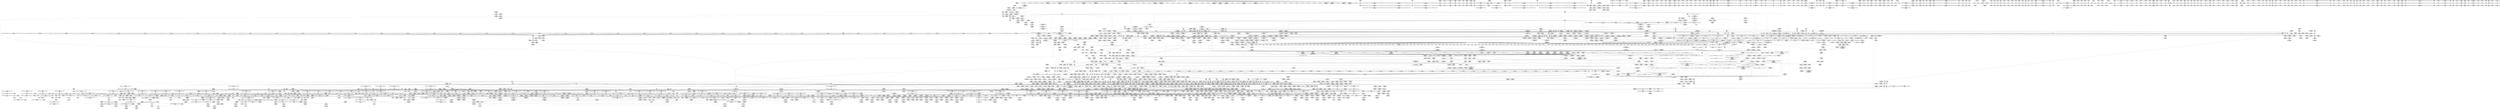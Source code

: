 digraph {
	CE0x63dff70 [shape=record,shape=Mrecord,label="{CE0x63dff70|i64*_getelementptr_inbounds_(_12_x_i64_,_12_x_i64_*___llvm_gcov_ctr31133,_i64_0,_i64_3)|*Constant*|*SummSource*}"]
	CE0x5398e80 [shape=record,shape=Mrecord,label="{CE0x5398e80|tomoyo_audit_path_number_log:tmp12|security/tomoyo/file.c,231|*SummSource*}"]
	CE0x8983930 [shape=record,shape=Mrecord,label="{CE0x8983930|tomoyo_const_part_length:tmp2|security/tomoyo/util.c,624}"]
	CE0x8b7ca30 [shape=record,shape=Mrecord,label="{CE0x8b7ca30|tomoyo_domain:tmp4|security/tomoyo/common.h,1205|*SummSource*}"]
	CE0x62f5630 [shape=record,shape=Mrecord,label="{CE0x62f5630|i64*_getelementptr_inbounds_(_22_x_i64_,_22_x_i64_*___llvm_gcov_ctr9,_i64_0,_i64_12)|*Constant*|*SummSink*}"]
	CE0x896c790 [shape=record,shape=Mrecord,label="{CE0x896c790|tomoyo_path_number_perm:tmp53|security/tomoyo/file.c,724}"]
	CE0x73c87a0 [shape=record,shape=Mrecord,label="{CE0x73c87a0|i8*_null|*Constant*}"]
	CE0x88cfb40 [shape=record,shape=Mrecord,label="{CE0x88cfb40|tomoyo_path_number_perm:tmp16|security/tomoyo/file.c,701}"]
	CE0x60e9c80 [shape=record,shape=Mrecord,label="{CE0x60e9c80|tomoyo_add_slash:entry|*SummSource*}"]
	CE0x7499550 [shape=record,shape=Mrecord,label="{CE0x7499550|tomoyo_get_mode:add|security/tomoyo/util.c,984|*SummSink*}"]
	CE0x6f63f90 [shape=record,shape=Mrecord,label="{CE0x6f63f90|_call_void___llvm_gcov_indirect_counter_increment114(i32*___llvm_gcov_global_state_pred45,_i64**_getelementptr_inbounds_(_3_x_i64*_,_3_x_i64*_*___llvm_gcda_edge_table44,_i64_0,_i64_1)),_!dbg_!38927|security/tomoyo/util.c,634}"]
	CE0x8b6d260 [shape=record,shape=Mrecord,label="{CE0x8b6d260|tomoyo_get_mode:tmp18|security/tomoyo/util.c,985|*SummSource*}"]
	CE0x6281490 [shape=record,shape=Mrecord,label="{CE0x6281490|VOIDTB_TE:_CE_199,200_}"]
	CE0x5549750 [shape=record,shape=Mrecord,label="{CE0x5549750|tomoyo_path_number_perm:number|Function::tomoyo_path_number_perm&Arg::number::|*SummSink*}"]
	CE0x6070260 [shape=record,shape=Mrecord,label="{CE0x6070260|GLOBAL:__llvm_gcov_ctr9|Global_var:__llvm_gcov_ctr9}"]
	CE0x735b5e0 [shape=record,shape=Mrecord,label="{CE0x735b5e0|GLOBAL:lockdep_rcu_suspicious|*Constant*}"]
	CE0x6197760 [shape=record,shape=Mrecord,label="{CE0x6197760|tomoyo_const_part_length:sw.epilog|*SummSource*}"]
	CE0x8bab950 [shape=record,shape=Mrecord,label="{CE0x8bab950|tomoyo_const_part_length:tmp39|security/tomoyo/util.c,644}"]
	CE0x74f24c0 [shape=record,shape=Mrecord,label="{CE0x74f24c0|i64*_getelementptr_inbounds_(_5_x_i64_,_5_x_i64_*___llvm_gcov_ctr32134,_i64_0,_i64_3)|*Constant*|*SummSink*}"]
	CE0x62aba40 [shape=record,shape=Mrecord,label="{CE0x62aba40|tomoyo_get_realpath:tmp11|security/tomoyo/file.c,156|*SummSink*}"]
	CE0x53e3f20 [shape=record,shape=Mrecord,label="{CE0x53e3f20|0:_i8*,_array:_GCRE_tomoyo_mac_keywords_external_constant_42_x_i8*_:_elem_36::|security/tomoyo/file.c,233}"]
	CE0x5380820 [shape=record,shape=Mrecord,label="{CE0x5380820|i64*_getelementptr_inbounds_(_14_x_i64_,_14_x_i64_*___llvm_gcov_ctr18115,_i64_0,_i64_9)|*Constant*}"]
	CE0x60b81b0 [shape=record,shape=Mrecord,label="{CE0x60b81b0|GLOBAL:__llvm_gcov_indirect_counter_increment|*Constant*|*SummSource*}"]
	CE0x74417a0 [shape=record,shape=Mrecord,label="{CE0x74417a0|tomoyo_const_part_length:tmp4|security/tomoyo/util.c,624|*SummSource*}"]
	CE0x8a7eb80 [shape=record,shape=Mrecord,label="{CE0x8a7eb80|GLOBAL:tomoyo_read_lock|*Constant*|*SummSink*}"]
	CE0x70d3960 [shape=record,shape=Mrecord,label="{CE0x70d3960|GLOBAL:__llvm_gcov_ctr32134|Global_var:__llvm_gcov_ctr32134|*SummSource*}"]
	CE0x623ddc0 [shape=record,shape=Mrecord,label="{CE0x623ddc0|tomoyo_fill_path_info:tmp13|*LoadInst*|security/tomoyo/util.c,668}"]
	CE0x614f990 [shape=record,shape=Mrecord,label="{CE0x614f990|tomoyo_audit_path_number_log:bb|*SummSource*}"]
	CE0x612bab0 [shape=record,shape=Mrecord,label="{CE0x612bab0|_call_void_mcount()_#3}"]
	CE0x6efb3a0 [shape=record,shape=Mrecord,label="{CE0x6efb3a0|i8_2|*Constant*|*SummSource*}"]
	CE0x7415680 [shape=record,shape=Mrecord,label="{CE0x7415680|0:_i8*,_8:_i32,_12:_i16,_14:_i8,_15:_i8,_:_SCMRE_12,14_|*MultipleSource*|security/tomoyo/file.c, 698|Function::tomoyo_get_realpath&Arg::buf::|Function::tomoyo_add_slash&Arg::buf::|security/tomoyo/file.c,718}"]
	CE0x53b39a0 [shape=record,shape=Mrecord,label="{CE0x53b39a0|tomoyo_fill_path_info:tmp11|security/tomoyo/util.c,667|*SummSource*}"]
	CE0x7498a20 [shape=record,shape=Mrecord,label="{CE0x7498a20|tomoyo_get_mode:conv10|security/tomoyo/util.c,985|*SummSource*}"]
	CE0x6f5ed50 [shape=record,shape=Mrecord,label="{CE0x6f5ed50|i64*_getelementptr_inbounds_(_22_x_i64_,_22_x_i64_*___llvm_gcov_ctr9,_i64_0,_i64_0)|*Constant*|*SummSink*}"]
	CE0x553eb40 [shape=record,shape=Mrecord,label="{CE0x553eb40|COLLAPSED:_GCMRE___llvm_gcov_ctr54147_internal_global_11_x_i64_zeroinitializer:_elem_0:default:}"]
	CE0x7184b00 [shape=record,shape=Mrecord,label="{CE0x7184b00|tomoyo_get_mode:idxprom6|security/tomoyo/util.c,983}"]
	CE0x6ffb160 [shape=record,shape=Mrecord,label="{CE0x6ffb160|tomoyo_fill_path_info:frombool10|security/tomoyo/util.c,668}"]
	CE0x55abad0 [shape=record,shape=Mrecord,label="{CE0x55abad0|tomoyo_const_part_length:tmp20|security/tomoyo/util.c,628}"]
	CE0x6286270 [shape=record,shape=Mrecord,label="{CE0x6286270|GLOBAL:tomoyo_add_slash|*Constant*|*SummSink*}"]
	CE0x89bd7b0 [shape=record,shape=Mrecord,label="{CE0x89bd7b0|128:_i8*,_1208:_%struct.file*,_:_CMRE_46,47_}"]
	CE0x646d070 [shape=record,shape=Mrecord,label="{CE0x646d070|__llvm_gcov_indirect_counter_increment:tmp6|*SummSource*}"]
	CE0x8a7e5e0 [shape=record,shape=Mrecord,label="{CE0x8a7e5e0|tomoyo_audit_path_number_log:path_number|security/tomoyo/file.c,213}"]
	CE0x6409d10 [shape=record,shape=Mrecord,label="{CE0x6409d10|128:_i8*,_1208:_%struct.file*,_:_CMRE_27,28_}"]
	CE0x6faa5d0 [shape=record,shape=Mrecord,label="{CE0x6faa5d0|tomoyo_print_ulong:tmp11|security/tomoyo/util.c,241|*SummSource*}"]
	CE0x61b4f90 [shape=record,shape=Mrecord,label="{CE0x61b4f90|i64*_getelementptr_inbounds_(_6_x_i64_,_6_x_i64_*___llvm_gcov_ctr25,_i64_0,_i64_4)|*Constant*|*SummSource*}"]
	CE0x6f75090 [shape=record,shape=Mrecord,label="{CE0x6f75090|__llvm_gcov_indirect_counter_increment114:tmp5|*SummSource*}"]
	CE0x52c8680 [shape=record,shape=Mrecord,label="{CE0x52c8680|i64*_getelementptr_inbounds_(_12_x_i64_,_12_x_i64_*___llvm_gcov_ctr31133,_i64_0,_i64_0)|*Constant*|*SummSink*}"]
	CE0x7433d80 [shape=record,shape=Mrecord,label="{CE0x7433d80|GLOBAL:tomoyo_init_request_info|*Constant*}"]
	CE0x716ad30 [shape=record,shape=Mrecord,label="{CE0x716ad30|i32_8|*Constant*}"]
	CE0x8a5b800 [shape=record,shape=Mrecord,label="{CE0x8a5b800|tomoyo_const_part_length:conv24|security/tomoyo/util.c,644|*SummSink*}"]
	CE0x6232590 [shape=record,shape=Mrecord,label="{CE0x6232590|i32_49|*Constant*|*SummSink*}"]
	CE0x55297b0 [shape=record,shape=Mrecord,label="{CE0x55297b0|tomoyo_audit_path_number_log:param6|security/tomoyo/file.c,235|*SummSource*}"]
	CE0x8a5d4a0 [shape=record,shape=Mrecord,label="{CE0x8a5d4a0|tomoyo_domain:tmp23|security/tomoyo/common.h,1205|*SummSink*}"]
	CE0x62087c0 [shape=record,shape=Mrecord,label="{CE0x62087c0|i1_true|*Constant*}"]
	CE0x71d2990 [shape=record,shape=Mrecord,label="{CE0x71d2990|i64**_getelementptr_inbounds_(_3_x_i64*_,_3_x_i64*_*___llvm_gcda_edge_table44,_i64_0,_i64_0)|*Constant*}"]
	CE0x6eb60e0 [shape=record,shape=Mrecord,label="{CE0x6eb60e0|0:_i8,_array:_GCRE_tomoyo_index2category_constant_39_x_i8_c_00_00_00_00_00_00_00_00_00_00_00_00_00_00_00_00_00_00_00_00_00_00_00_01_01_01_01_01_01_01_01_01_01_01_01_01_01_01_02_,_align_16:_elem_36::|security/tomoyo/util.c,983}"]
	CE0x88f6290 [shape=record,shape=Mrecord,label="{CE0x88f6290|tomoyo_path_number_perm:tmp43|security/tomoyo/file.c,721|*SummSink*}"]
	CE0x6f75d60 [shape=record,shape=Mrecord,label="{CE0x6f75d60|tomoyo_path_number_perm:tmp18|security/tomoyo/file.c,703|*SummSink*}"]
	CE0x72fee00 [shape=record,shape=Mrecord,label="{CE0x72fee00|i64*_getelementptr_inbounds_(_12_x_i64_,_12_x_i64_*___llvm_gcov_ctr28,_i64_0,_i64_9)|*Constant*|*SummSink*}"]
	CE0x8a75940 [shape=record,shape=Mrecord,label="{CE0x8a75940|_ret_void,_!dbg_!38929|security/tomoyo/util.c,670}"]
	CE0x736dcd0 [shape=record,shape=Mrecord,label="{CE0x736dcd0|i64*_getelementptr_inbounds_(_12_x_i64_,_12_x_i64_*___llvm_gcov_ctr28,_i64_0,_i64_9)|*Constant*|*SummSource*}"]
	CE0x8ba03d0 [shape=record,shape=Mrecord,label="{CE0x8ba03d0|tomoyo_get_mode:tmp22|security/tomoyo/util.c,986}"]
	CE0x625d1b0 [shape=record,shape=Mrecord,label="{CE0x625d1b0|GLOBAL:tomoyo_profile|*Constant*|*SummSource*}"]
	CE0x74348f0 [shape=record,shape=Mrecord,label="{CE0x74348f0|tomoyo_path_number_perm:lor.lhs.false|*SummSource*}"]
	CE0x6170a90 [shape=record,shape=Mrecord,label="{CE0x6170a90|tomoyo_read_lock:call|security/tomoyo/common.h,1097|*SummSource*}"]
	CE0x73a9e20 [shape=record,shape=Mrecord,label="{CE0x73a9e20|tomoyo_domain:tmp23|security/tomoyo/common.h,1205}"]
	CE0x88cfd70 [shape=record,shape=Mrecord,label="{CE0x88cfd70|tomoyo_path_number_perm:tmp16|security/tomoyo/file.c,701|*SummSource*}"]
	CE0x640a210 [shape=record,shape=Mrecord,label="{CE0x640a210|128:_i8*,_1208:_%struct.file*,_:_CMRE_31,32_}"]
	CE0x7382c20 [shape=record,shape=Mrecord,label="{CE0x7382c20|_call_void___llvm_gcov_indirect_counter_increment(i32*___llvm_gcov_global_state_pred30,_i64**_getelementptr_inbounds_(_3_x_i64*_,_3_x_i64*_*___llvm_gcda_edge_table29,_i64_0,_i64_0)),_!dbg_!38917|security/tomoyo/file.c,228|*SummSource*}"]
	CE0x6f18590 [shape=record,shape=Mrecord,label="{CE0x6f18590|tomoyo_fill_path_info:arrayidx|security/tomoyo/util.c,667}"]
	CE0x6f18730 [shape=record,shape=Mrecord,label="{CE0x6f18730|i32_47|*Constant*}"]
	CE0x7251340 [shape=record,shape=Mrecord,label="{CE0x7251340|__llvm_gcov_indirect_counter_increment:tmp1|*SummSource*}"]
	CE0x6187790 [shape=record,shape=Mrecord,label="{CE0x6187790|rcu_lock_release:tmp7}"]
	CE0x6160480 [shape=record,shape=Mrecord,label="{CE0x6160480|tomoyo_const_part_length:tmp24|security/tomoyo/util.c,640}"]
	CE0x6046d00 [shape=record,shape=Mrecord,label="{CE0x6046d00|tomoyo_domain:tmp18|security/tomoyo/common.h,1205|*SummSource*}"]
	CE0x7372950 [shape=record,shape=Mrecord,label="{CE0x7372950|tomoyo_get_mode:tmp15|security/tomoyo/util.c,983|*SummSink*}"]
	CE0x6361e70 [shape=record,shape=Mrecord,label="{CE0x6361e70|i32_9|*Constant*}"]
	CE0x8a5c730 [shape=record,shape=Mrecord,label="{CE0x8a5c730|i64_25|*Constant*|*SummSink*}"]
	CE0x8bbbd90 [shape=record,shape=Mrecord,label="{CE0x8bbbd90|tomoyo_fill_path_info:name1|security/tomoyo/util.c,663}"]
	CE0x6038e90 [shape=record,shape=Mrecord,label="{CE0x6038e90|tomoyo_print_ulong:tmp23}"]
	CE0x6eb27c0 [shape=record,shape=Mrecord,label="{CE0x6eb27c0|0:_i8,_array:_GCRE_tomoyo_index2category_constant_39_x_i8_c_00_00_00_00_00_00_00_00_00_00_00_00_00_00_00_00_00_00_00_00_00_00_00_01_01_01_01_01_01_01_01_01_01_01_01_01_01_01_02_,_align_16:_elem_19::|security/tomoyo/util.c,983}"]
	CE0x72aea40 [shape=record,shape=Mrecord,label="{CE0x72aea40|i32_3|*Constant*}"]
	CE0x88ab6b0 [shape=record,shape=Mrecord,label="{CE0x88ab6b0|tomoyo_get_mode:default_config|security/tomoyo/util.c,986|*SummSink*}"]
	CE0x6f73600 [shape=record,shape=Mrecord,label="{CE0x6f73600|0:_i8,_array:_GCRE_tomoyo_index2category_constant_39_x_i8_c_00_00_00_00_00_00_00_00_00_00_00_00_00_00_00_00_00_00_00_00_00_00_00_01_01_01_01_01_01_01_01_01_01_01_01_01_01_01_02_,_align_16:_elem_3::|security/tomoyo/util.c,983}"]
	CE0x537fac0 [shape=record,shape=Mrecord,label="{CE0x537fac0|get_current:tmp3|*SummSource*}"]
	CE0x729cba0 [shape=record,shape=Mrecord,label="{CE0x729cba0|i64**_getelementptr_inbounds_(_3_x_i64*_,_3_x_i64*_*___llvm_gcda_edge_table44,_i64_0,_i64_1)|*Constant*|*SummSource*}"]
	CE0x5540610 [shape=record,shape=Mrecord,label="{CE0x5540610|tomoyo_path_chmod:and|security/tomoyo/tomoyo.c,364|*SummSource*}"]
	CE0x716b3d0 [shape=record,shape=Mrecord,label="{CE0x716b3d0|i32_10|*Constant*|*SummSink*}"]
	CE0x62ab6e0 [shape=record,shape=Mrecord,label="{CE0x62ab6e0|tomoyo_get_realpath:tmp11|security/tomoyo/file.c,156}"]
	CE0x70d3430 [shape=record,shape=Mrecord,label="{CE0x70d3430|tomoyo_path_number_perm:tmp7|security/tomoyo/file.c,701|*SummSource*}"]
	CE0x562ac30 [shape=record,shape=Mrecord,label="{CE0x562ac30|i32_64|*Constant*|*SummSource*}"]
	CE0x6041dc0 [shape=record,shape=Mrecord,label="{CE0x6041dc0|tomoyo_audit_path_number_log:radix.0|*SummSource*}"]
	CE0x8bc9840 [shape=record,shape=Mrecord,label="{CE0x8bc9840|tomoyo_get_realpath:tobool|security/tomoyo/file.c,151|*SummSource*}"]
	CE0x8b6d1b0 [shape=record,shape=Mrecord,label="{CE0x8b6d1b0|tomoyo_get_mode:tmp18|security/tomoyo/util.c,985}"]
	CE0x7333f20 [shape=record,shape=Mrecord,label="{CE0x7333f20|__llvm_gcov_indirect_counter_increment:exit|*SummSink*}"]
	CE0x6409860 [shape=record,shape=Mrecord,label="{CE0x6409860|128:_i8*,_1208:_%struct.file*,_:_CMRE_23,24_}"]
	CE0x60f7cf0 [shape=record,shape=Mrecord,label="{CE0x60f7cf0|0:_%struct.tomoyo_obj_info*,_24:_%struct.tomoyo_path_info*,_32:_i64,_40:_i8,_72:_i8,_76:_i8,_:_SCMRE_61,62_}"]
	CE0x8c02fd0 [shape=record,shape=Mrecord,label="{CE0x8c02fd0|tomoyo_add_slash:tmp3|security/tomoyo/file.c,131|*SummSink*}"]
	CE0x612d7b0 [shape=record,shape=Mrecord,label="{CE0x612d7b0|i32_1|*Constant*}"]
	CE0x735b260 [shape=record,shape=Mrecord,label="{CE0x735b260|i8*_getelementptr_inbounds_(_25_x_i8_,_25_x_i8_*_.str12,_i32_0,_i32_0)|*Constant*|*SummSink*}"]
	CE0x5571fc0 [shape=record,shape=Mrecord,label="{CE0x5571fc0|rcu_lock_acquire:tmp4|include/linux/rcupdate.h,418|*SummSink*}"]
	CE0x8a4e1f0 [shape=record,shape=Mrecord,label="{CE0x8a4e1f0|tomoyo_print_ulong:tmp20|security/tomoyo/util.c,246|*SummSink*}"]
	CE0x5568dc0 [shape=record,shape=Mrecord,label="{CE0x5568dc0|VOIDTB_TE:_CE_171,172_}"]
	CE0x6eb2f40 [shape=record,shape=Mrecord,label="{CE0x6eb2f40|__llvm_gcov_indirect_counter_increment:tmp1}"]
	CE0x62e2a60 [shape=record,shape=Mrecord,label="{CE0x62e2a60|__llvm_gcov_indirect_counter_increment:tmp5}"]
	CE0x896cd60 [shape=record,shape=Mrecord,label="{CE0x896cd60|tomoyo_path_number_perm:tmp54|security/tomoyo/file.c,724|*SummSink*}"]
	CE0x6e5b340 [shape=record,shape=Mrecord,label="{CE0x6e5b340|tomoyo_fill_path_info:cmp|security/tomoyo/util.c,667|*SummSink*}"]
	CE0x7137410 [shape=record,shape=Mrecord,label="{CE0x7137410|i64*_getelementptr_inbounds_(_14_x_i64_,_14_x_i64_*___llvm_gcov_ctr18115,_i64_0,_i64_3)|*Constant*}"]
	CE0x54ce420 [shape=record,shape=Mrecord,label="{CE0x54ce420|tomoyo_path_number_perm:do.end|*SummSink*}"]
	CE0x6041730 [shape=record,shape=Mrecord,label="{CE0x6041730|i8_1|*Constant*|*SummSink*}"]
	CE0x8a8ebc0 [shape=record,shape=Mrecord,label="{CE0x8a8ebc0|tomoyo_path_number_perm:call|security/tomoyo/file.c,701|*SummSource*}"]
	CE0x613dbd0 [shape=record,shape=Mrecord,label="{CE0x613dbd0|tomoyo_audit_path_number_log:idxprom4|security/tomoyo/file.c,233|*SummSource*}"]
	CE0x62661f0 [shape=record,shape=Mrecord,label="{CE0x62661f0|i64*_getelementptr_inbounds_(_12_x_i64_,_12_x_i64_*___llvm_gcov_ctr31133,_i64_0,_i64_0)|*Constant*}"]
	CE0x73110a0 [shape=record,shape=Mrecord,label="{CE0x73110a0|i32_3|*Constant*|*SummSource*}"]
	CE0x71d4680 [shape=record,shape=Mrecord,label="{CE0x71d4680|i64*_getelementptr_inbounds_(_5_x_i64_,_5_x_i64_*___llvm_gcov_ctr32134,_i64_0,_i64_4)|*Constant*}"]
	CE0x7434790 [shape=record,shape=Mrecord,label="{CE0x7434790|_ret_i32_%call,_!dbg_!38907|include/linux/srcu.h,223|*SummSource*}"]
	CE0x7009510 [shape=record,shape=Mrecord,label="{CE0x7009510|_ret_void,_!dbg_!38931|security/tomoyo/util.c,247|*SummSource*}"]
	CE0x53b3c80 [shape=record,shape=Mrecord,label="{CE0x53b3c80|tomoyo_fill_path_info:tmp12|security/tomoyo/util.c,667}"]
	CE0x88e1360 [shape=record,shape=Mrecord,label="{CE0x88e1360|tomoyo_fill_path_info:const_len6|security/tomoyo/util.c,668|*SummSource*}"]
	CE0x74f1e50 [shape=record,shape=Mrecord,label="{CE0x74f1e50|i8_0|*Constant*}"]
	CE0x73740c0 [shape=record,shape=Mrecord,label="{CE0x73740c0|GLOBAL:tomoyo_audit_path_number_log|*Constant*|*SummSource*}"]
	CE0x614f4f0 [shape=record,shape=Mrecord,label="{CE0x614f4f0|i32_5|*Constant*}"]
	CE0x70ac6e0 [shape=record,shape=Mrecord,label="{CE0x70ac6e0|i1_true|*Constant*}"]
	CE0x63cb500 [shape=record,shape=Mrecord,label="{CE0x63cb500|tomoyo_path_number_perm:mode|security/tomoyo/file.c,721}"]
	CE0x705e840 [shape=record,shape=Mrecord,label="{CE0x705e840|0:_%struct.tomoyo_obj_info*,_24:_%struct.tomoyo_path_info*,_32:_i64,_40:_i8,_72:_i8,_76:_i8,_:_SCMRE_37,38_}"]
	CE0x8982f90 [shape=record,shape=Mrecord,label="{CE0x8982f90|i32_2|*Constant*}"]
	CE0x6feea50 [shape=record,shape=Mrecord,label="{CE0x6feea50|i64_24|*Constant*|*SummSource*}"]
	CE0x72aa140 [shape=record,shape=Mrecord,label="{CE0x72aa140|rcu_lock_acquire:__here|*SummSink*}"]
	CE0x8ba9ae0 [shape=record,shape=Mrecord,label="{CE0x8ba9ae0|VOIDTB_TE:_CE_184,185_}"]
	CE0x62ca850 [shape=record,shape=Mrecord,label="{CE0x62ca850|tomoyo_init_request_info:tobool|security/tomoyo/util.c,1004|*SummSource*}"]
	CE0x62007a0 [shape=record,shape=Mrecord,label="{CE0x62007a0|tomoyo_get_mode:tmp14|security/tomoyo/util.c,983|*SummSink*}"]
	CE0x5529ad0 [shape=record,shape=Mrecord,label="{CE0x5529ad0|tomoyo_audit_path_number_log:path_number7|security/tomoyo/file.c,235|*SummSource*}"]
	CE0x562aca0 [shape=record,shape=Mrecord,label="{CE0x562aca0|i32_64|*Constant*|*SummSink*}"]
	CE0x61601d0 [shape=record,shape=Mrecord,label="{CE0x61601d0|i64*_getelementptr_inbounds_(_4_x_i64_,_4_x_i64_*___llvm_gcov_ctr33,_i64_0,_i64_2)|*Constant*}"]
	CE0x73336b0 [shape=record,shape=Mrecord,label="{CE0x73336b0|VOIDTB_TE:_CE_0,2048_|*MultipleSource*|security/tomoyo/util.c,1010|Function::tomoyo_get_mode&Arg::ns::}"]
	CE0x7081df0 [shape=record,shape=Mrecord,label="{CE0x7081df0|tomoyo_const_part_length:if.end18|*SummSource*}"]
	CE0x53e3d60 [shape=record,shape=Mrecord,label="{CE0x53e3d60|0:_i8*,_array:_GCRE_tomoyo_mac_keywords_external_constant_42_x_i8*_:_elem_35::|security/tomoyo/file.c,233}"]
	CE0x73c9460 [shape=record,shape=Mrecord,label="{CE0x73c9460|128:_i8*,_1208:_%struct.file*,_:_CMRE_16,20_|*MultipleSource*|security/tomoyo/common.h,1205|security/tomoyo/common.h,1205}"]
	CE0x723fa40 [shape=record,shape=Mrecord,label="{CE0x723fa40|tomoyo_path_number_perm:tmp34|security/tomoyo/file.c,715|*SummSink*}"]
	CE0x7015270 [shape=record,shape=Mrecord,label="{CE0x7015270|tomoyo_domain:tmp16|security/tomoyo/common.h,1205|*SummSink*}"]
	CE0x8a95d80 [shape=record,shape=Mrecord,label="{CE0x8a95d80|i64**_getelementptr_inbounds_(_3_x_i64*_,_3_x_i64*_*___llvm_gcda_edge_table29,_i64_0,_i64_0)|*Constant*}"]
	CE0x7201320 [shape=record,shape=Mrecord,label="{CE0x7201320|tomoyo_path_number_perm:cleanup|*SummSource*}"]
	CE0x6f5e9b0 [shape=record,shape=Mrecord,label="{CE0x6f5e9b0|_call_void_mcount()_#3}"]
	CE0x62dec30 [shape=record,shape=Mrecord,label="{CE0x62dec30|tomoyo_add_slash:tmp|*SummSource*}"]
	CE0x7009a00 [shape=record,shape=Mrecord,label="{CE0x7009a00|tomoyo_audit_path_number_log:idxprom|security/tomoyo/file.c,234|*SummSink*}"]
	CE0x6f18c20 [shape=record,shape=Mrecord,label="{CE0x6f18c20|i64_1|*Constant*}"]
	CE0x6170b30 [shape=record,shape=Mrecord,label="{CE0x6170b30|tomoyo_read_lock:call|security/tomoyo/common.h,1097|*SummSink*}"]
	CE0x61402f0 [shape=record,shape=Mrecord,label="{CE0x61402f0|tomoyo_get_mode:tmp1|*SummSink*}"]
	CE0x8c113a0 [shape=record,shape=Mrecord,label="{CE0x8c113a0|tomoyo_add_slash:tmp3|security/tomoyo/file.c,131}"]
	CE0x6f3e010 [shape=record,shape=Mrecord,label="{CE0x6f3e010|tomoyo_fill_path_info:tmp3|security/tomoyo/util.c,667}"]
	CE0x8c18080 [shape=record,shape=Mrecord,label="{CE0x8c18080|i64*_getelementptr_inbounds_(_4_x_i64_,_4_x_i64_*___llvm_gcov_ctr33,_i64_0,_i64_1)|*Constant*|*SummSource*}"]
	CE0x6187060 [shape=record,shape=Mrecord,label="{CE0x6187060|rcu_lock_release:tmp6|*SummSource*}"]
	CE0x70f8e40 [shape=record,shape=Mrecord,label="{CE0x70f8e40|_ret_void|*SummSink*}"]
	CE0x540d240 [shape=record,shape=Mrecord,label="{CE0x540d240|tomoyo_const_part_length:tmp45|security/tomoyo/util.c,645|*SummSink*}"]
	CE0x6409e50 [shape=record,shape=Mrecord,label="{CE0x6409e50|128:_i8*,_1208:_%struct.file*,_:_CMRE_28,29_}"]
	CE0x6ffa190 [shape=record,shape=Mrecord,label="{CE0x6ffa190|tomoyo_fill_path_info:tmp13|*LoadInst*|security/tomoyo/util.c,668|*SummSink*}"]
	CE0x62065e0 [shape=record,shape=Mrecord,label="{CE0x62065e0|i64_0|*Constant*}"]
	CE0x6f2d5b0 [shape=record,shape=Mrecord,label="{CE0x6f2d5b0|tomoyo_audit_path_number_log:buffer|security/tomoyo/file.c, 215|*SummSource*}"]
	CE0x62eb460 [shape=record,shape=Mrecord,label="{CE0x62eb460|GLOBAL:tomoyo_realpath_from_path|*Constant*}"]
	CE0x708d000 [shape=record,shape=Mrecord,label="{CE0x708d000|tomoyo_get_mode:config|security/tomoyo/util.c,981}"]
	CE0x632f100 [shape=record,shape=Mrecord,label="{CE0x632f100|i64*_getelementptr_inbounds_(_12_x_i64_,_12_x_i64_*___llvm_gcov_ctr31133,_i64_0,_i64_10)|*Constant*}"]
	CE0x8c176c0 [shape=record,shape=Mrecord,label="{CE0x8c176c0|rcu_lock_release:tmp1|*SummSource*}"]
	CE0x5536130 [shape=record,shape=Mrecord,label="{CE0x5536130|GLOBAL:tomoyo_path_number_perm|*Constant*}"]
	CE0x55c4fc0 [shape=record,shape=Mrecord,label="{CE0x55c4fc0|_ret_i32_%call,_!dbg_!38907|security/tomoyo/tomoyo.c,363|*SummSink*}"]
	CE0x72ad310 [shape=record,shape=Mrecord,label="{CE0x72ad310|tomoyo_print_ulong:tmp1}"]
	CE0x89f7e10 [shape=record,shape=Mrecord,label="{CE0x89f7e10|tomoyo_get_mode:tmp5|security/tomoyo/util.c,978|*SummSink*}"]
	CE0x6376920 [shape=record,shape=Mrecord,label="{CE0x6376920|tomoyo_print_ulong:cmp|security/tomoyo/util.c,239|*SummSink*}"]
	CE0x5539090 [shape=record,shape=Mrecord,label="{CE0x5539090|%struct.dentry*_null|*Constant*}"]
	CE0x6ee2f70 [shape=record,shape=Mrecord,label="{CE0x6ee2f70|VOIDTB_TE:_CE_288,296_}"]
	CE0x88ff990 [shape=record,shape=Mrecord,label="{CE0x88ff990|tomoyo_path_number_perm:tmp44|security/tomoyo/file.c,721}"]
	CE0x89dfc70 [shape=record,shape=Mrecord,label="{CE0x89dfc70|tomoyo_add_slash:tmp10|security/tomoyo/file.c,136|*SummSink*}"]
	CE0x55181b0 [shape=record,shape=Mrecord,label="{CE0x55181b0|tomoyo_read_unlock:bb|*SummSink*}"]
	CE0x62006c0 [shape=record,shape=Mrecord,label="{CE0x62006c0|i64*_getelementptr_inbounds_(_12_x_i64_,_12_x_i64_*___llvm_gcov_ctr31133,_i64_0,_i64_6)|*Constant*|*SummSource*}"]
	CE0x6f83c90 [shape=record,shape=Mrecord,label="{CE0x6f83c90|i64_1|*Constant*}"]
	CE0x893bd70 [shape=record,shape=Mrecord,label="{CE0x893bd70|tomoyo_get_mode:tmp2|security/tomoyo/util.c,978}"]
	CE0x55ab8d0 [shape=record,shape=Mrecord,label="{CE0x55ab8d0|i64*_getelementptr_inbounds_(_31_x_i64_,_31_x_i64_*___llvm_gcov_ctr43150,_i64_0,_i64_9)|*Constant*|*SummSource*}"]
	CE0x60c4490 [shape=record,shape=Mrecord,label="{CE0x60c4490|i64*_getelementptr_inbounds_(_6_x_i64_,_6_x_i64_*___llvm_gcov_ctr26,_i64_0,_i64_0)|*Constant*|*SummSource*}"]
	CE0x70d3a50 [shape=record,shape=Mrecord,label="{CE0x70d3a50|VOIDTB_TE:_CE_209,210_}"]
	CE0x73743d0 [shape=record,shape=Mrecord,label="{CE0x73743d0|tomoyo_audit_path_number_log:entry|*SummSource*}"]
	CE0x73b95f0 [shape=record,shape=Mrecord,label="{CE0x73b95f0|tomoyo_print_ulong:tmp5|security/tomoyo/util.c,239}"]
	CE0x8a07b40 [shape=record,shape=Mrecord,label="{CE0x8a07b40|tomoyo_audit_path_number_log:tmp4|security/tomoyo/file.c,222|*SummSource*}"]
	CE0x6f2cfd0 [shape=record,shape=Mrecord,label="{CE0x6f2cfd0|tomoyo_domain:do.end}"]
	CE0x6264310 [shape=record,shape=Mrecord,label="{CE0x6264310|tomoyo_const_part_length:if.end6|*SummSource*}"]
	CE0x70ac9e0 [shape=record,shape=Mrecord,label="{CE0x70ac9e0|tomoyo_domain:tmp15|security/tomoyo/common.h,1205}"]
	CE0x896ca10 [shape=record,shape=Mrecord,label="{CE0x896ca10|tomoyo_path_number_perm:tmp54|security/tomoyo/file.c,724}"]
	CE0x71d72e0 [shape=record,shape=Mrecord,label="{CE0x71d72e0|tomoyo_print_ulong:conv18|security/tomoyo/util.c,246|*SummSink*}"]
	CE0x62bada0 [shape=record,shape=Mrecord,label="{CE0x62bada0|tomoyo_path_number_perm:if.end4|*SummSink*}"]
	CE0x73f0590 [shape=record,shape=Mrecord,label="{CE0x73f0590|tomoyo_path_number_perm:tmp36|security/tomoyo/file.c,717|*SummSink*}"]
	CE0x62eb740 [shape=record,shape=Mrecord,label="{CE0x62eb740|0:_i8,_array:_GCRE_tomoyo_pn2mac_constant_8_x_i8_c_02_05_07_08_12_0F_10_11_,_align_1:_elem_4::|security/tomoyo/file.c,701}"]
	CE0x8b7c930 [shape=record,shape=Mrecord,label="{CE0x8b7c930|GLOBAL:__llvm_gcov_ctr54147|Global_var:__llvm_gcov_ctr54147}"]
	CE0x7014e20 [shape=record,shape=Mrecord,label="{CE0x7014e20|i64*_getelementptr_inbounds_(_11_x_i64_,_11_x_i64_*___llvm_gcov_ctr54147,_i64_0,_i64_8)|*Constant*|*SummSource*}"]
	CE0x8be89e0 [shape=record,shape=Mrecord,label="{CE0x8be89e0|tomoyo_const_part_length:tmp46|security/tomoyo/util.c,646|*SummSink*}"]
	CE0x8c11240 [shape=record,shape=Mrecord,label="{CE0x8c11240|tomoyo_add_slash:tmp2|*LoadInst*|security/tomoyo/file.c,131|*SummSink*}"]
	CE0x62f5910 [shape=record,shape=Mrecord,label="{CE0x62f5910|tomoyo_path_number_perm:tmp31|security/tomoyo/file.c,710|*SummSource*}"]
	CE0x897e460 [shape=record,shape=Mrecord,label="{CE0x897e460|VOIDTB_TE:_CE_311,312_}"]
	CE0x540faa0 [shape=record,shape=Mrecord,label="{CE0x540faa0|0:_i8*,_array:_GCRE_tomoyo_mac_keywords_external_constant_42_x_i8*_:_elem_37::|security/tomoyo/file.c,233}"]
	CE0x896c8c0 [shape=record,shape=Mrecord,label="{CE0x896c8c0|tomoyo_path_number_perm:tmp53|security/tomoyo/file.c,724|*SummSink*}"]
	CE0x6fd2bf0 [shape=record,shape=Mrecord,label="{CE0x6fd2bf0|tomoyo_get_realpath:tmp6|security/tomoyo/file.c,151|*SummSource*}"]
	CE0x6376310 [shape=record,shape=Mrecord,label="{CE0x6376310|i64*_getelementptr_inbounds_(_2_x_i64_,_2_x_i64_*___llvm_gcov_ctr32,_i64_0,_i64_1)|*Constant*}"]
	CE0x6fef1b0 [shape=record,shape=Mrecord,label="{CE0x6fef1b0|tomoyo_const_part_length:tmp41|security/tomoyo/util.c,644|*SummSource*}"]
	CE0x8be8970 [shape=record,shape=Mrecord,label="{CE0x8be8970|i64*_getelementptr_inbounds_(_31_x_i64_,_31_x_i64_*___llvm_gcov_ctr43150,_i64_0,_i64_27)|*Constant*|*SummSink*}"]
	CE0x54e2030 [shape=record,shape=Mrecord,label="{CE0x54e2030|i32_1|*Constant*}"]
	CE0x55fcae0 [shape=record,shape=Mrecord,label="{CE0x55fcae0|tomoyo_audit_path_number_log:tmp17|security/tomoyo/file.c,236|*SummSource*}"]
	CE0x6ffaad0 [shape=record,shape=Mrecord,label="{CE0x6ffaad0|tomoyo_fill_path_info:cmp8|security/tomoyo/util.c,668|*SummSource*}"]
	CE0x8c17ed0 [shape=record,shape=Mrecord,label="{CE0x8c17ed0|rcu_lock_release:tmp1|*SummSink*}"]
	CE0x735b080 [shape=record,shape=Mrecord,label="{CE0x735b080|tomoyo_fill_path_info:tmp2|*LoadInst*|security/tomoyo/util.c,663}"]
	CE0x7040120 [shape=record,shape=Mrecord,label="{CE0x7040120|0:_%struct.tomoyo_obj_info*,_24:_%struct.tomoyo_path_info*,_32:_i64,_40:_i8,_72:_i8,_76:_i8,_:_SCMRE_46,47_}"]
	CE0x61966f0 [shape=record,shape=Mrecord,label="{CE0x61966f0|tomoyo_const_part_length:tmp12|security/tomoyo/util.c,626}"]
	CE0x72aa220 [shape=record,shape=Mrecord,label="{CE0x72aa220|i64*_getelementptr_inbounds_(_4_x_i64_,_4_x_i64_*___llvm_gcov_ctr24,_i64_0,_i64_0)|*Constant*}"]
	CE0x712b8a0 [shape=record,shape=Mrecord,label="{CE0x712b8a0|tomoyo_init_request_info:if.then|*SummSource*}"]
	CE0x6e60d90 [shape=record,shape=Mrecord,label="{CE0x6e60d90|_ret_i32_%retval.0,_!dbg_!38957|security/tomoyo/util.c,652|*SummSource*}"]
	CE0x6ffa7e0 [shape=record,shape=Mrecord,label="{CE0x6ffa7e0|tomoyo_fill_path_info:conv7|security/tomoyo/util.c,668|*SummSink*}"]
	CE0x73338d0 [shape=record,shape=Mrecord,label="{CE0x73338d0|VOIDTB_TE:_CE_2096,2272_|*MultipleSource*|security/tomoyo/util.c,1010|Function::tomoyo_get_mode&Arg::ns::}"]
	CE0x547efa0 [shape=record,shape=Mrecord,label="{CE0x547efa0|tomoyo_const_part_length:tmp28|security/tomoyo/util.c,641}"]
	CE0x716af40 [shape=record,shape=Mrecord,label="{CE0x716af40|i32_10|*Constant*}"]
	CE0x6fd9650 [shape=record,shape=Mrecord,label="{CE0x6fd9650|tomoyo_path_number_perm:buf|security/tomoyo/file.c, 698}"]
	CE0x8a3e1d0 [shape=record,shape=Mrecord,label="{CE0x8a3e1d0|_call_void_mcount()_#3|*SummSource*}"]
	CE0x88ff2b0 [shape=record,shape=Mrecord,label="{CE0x88ff2b0|tomoyo_path_number_perm:cmp19|security/tomoyo/file.c,721|*SummSource*}"]
	CE0x73747c0 [shape=record,shape=Mrecord,label="{CE0x73747c0|tomoyo_audit_path_number_log:r|Function::tomoyo_audit_path_number_log&Arg::r::|*SummSource*}"]
	CE0x54101a0 [shape=record,shape=Mrecord,label="{CE0x54101a0|0:_i8*,_array:_GCRE_tomoyo_mac_keywords_external_constant_42_x_i8*_:_elem_41::|security/tomoyo/file.c,233}"]
	CE0x7455a50 [shape=record,shape=Mrecord,label="{CE0x7455a50|tomoyo_audit_path_number_log:tmp7|security/tomoyo/file.c,225|*SummSource*}"]
	CE0x64742c0 [shape=record,shape=Mrecord,label="{CE0x64742c0|tomoyo_audit_path_number_log:arrayidx|security/tomoyo/file.c,234|*SummSink*}"]
	CE0x6efafa0 [shape=record,shape=Mrecord,label="{CE0x6efafa0|tomoyo_path_number_perm:param_type|security/tomoyo/file.c,710|*SummSource*}"]
	CE0x7454c60 [shape=record,shape=Mrecord,label="{CE0x7454c60|tomoyo_print_ulong:if.else}"]
	CE0x8a671d0 [shape=record,shape=Mrecord,label="{CE0x8a671d0|tomoyo_const_part_length:tmp44|security/tomoyo/util.c,645}"]
	CE0x62865c0 [shape=record,shape=Mrecord,label="{CE0x62865c0|tomoyo_add_slash:entry|*SummSink*}"]
	CE0x562f0c0 [shape=record,shape=Mrecord,label="{CE0x562f0c0|GLOBAL:lock_acquire|*Constant*|*SummSource*}"]
	CE0x636aeb0 [shape=record,shape=Mrecord,label="{CE0x636aeb0|VOIDTB_TE:_CE_194,195_}"]
	CE0x602e9f0 [shape=record,shape=Mrecord,label="{CE0x602e9f0|GLOBAL:lock_release|*Constant*|*SummSink*}"]
	CE0x897e350 [shape=record,shape=Mrecord,label="{CE0x897e350|VOIDTB_TE:_CE_310,311_}"]
	CE0x89ac970 [shape=record,shape=Mrecord,label="{CE0x89ac970|_ret_i32_%retval.0,_!dbg_!38935|security/tomoyo/util.c,988}"]
	CE0x602f410 [shape=record,shape=Mrecord,label="{CE0x602f410|tomoyo_const_part_length:sw.bb}"]
	CE0x62084c0 [shape=record,shape=Mrecord,label="{CE0x62084c0|i1_false|*Constant*|*SummSource*}"]
	CE0x8c10f20 [shape=record,shape=Mrecord,label="{CE0x8c10f20|i64*_getelementptr_inbounds_(_6_x_i64_,_6_x_i64_*___llvm_gcov_ctr25,_i64_0,_i64_0)|*Constant*|*SummSink*}"]
	CE0x5475cc0 [shape=record,shape=Mrecord,label="{CE0x5475cc0|tomoyo_fill_path_info:tmp3|security/tomoyo/util.c,667}"]
	CE0x7251130 [shape=record,shape=Mrecord,label="{CE0x7251130|__llvm_gcov_indirect_counter_increment:tmp|*SummSink*}"]
	CE0x8bbb530 [shape=record,shape=Mrecord,label="{CE0x8bbb530|tomoyo_fill_path_info:tmp4|security/tomoyo/util.c,667}"]
	CE0x703e3d0 [shape=record,shape=Mrecord,label="{CE0x703e3d0|tomoyo_get_mode:tmp10|security/tomoyo/util.c,982|*SummSource*}"]
	CE0x60c7330 [shape=record,shape=Mrecord,label="{CE0x60c7330|tomoyo_init_request_info:call|security/tomoyo/util.c,1005|*SummSink*}"]
	CE0x8a762c0 [shape=record,shape=Mrecord,label="{CE0x8a762c0|tomoyo_add_slash:tmp12|security/tomoyo/file.c,138}"]
	CE0x8a95ff0 [shape=record,shape=Mrecord,label="{CE0x8a95ff0|i64**_getelementptr_inbounds_(_3_x_i64*_,_3_x_i64*_*___llvm_gcda_edge_table29,_i64_0,_i64_0)|*Constant*|*SummSink*}"]
	CE0x5536d00 [shape=record,shape=Mrecord,label="{CE0x5536d00|tomoyo_path_number_perm:type|Function::tomoyo_path_number_perm&Arg::type::|*SummSource*}"]
	CE0x54b85a0 [shape=record,shape=Mrecord,label="{CE0x54b85a0|_call_void_lock_release(%struct.lockdep_map*_%map,_i32_1,_i64_ptrtoint_(i8*_blockaddress(_rcu_lock_release,_%__here)_to_i64))_#9,_!dbg_!38907|include/linux/rcupdate.h,423|*SummSource*}"]
	CE0x7275460 [shape=record,shape=Mrecord,label="{CE0x7275460|__llvm_gcov_indirect_counter_increment114:entry|*SummSink*}"]
	CE0x620f730 [shape=record,shape=Mrecord,label="{CE0x620f730|tomoyo_init_request_info:index|Function::tomoyo_init_request_info&Arg::index::|*SummSource*}"]
	CE0x54e2340 [shape=record,shape=Mrecord,label="{CE0x54e2340|tomoyo_const_part_length:cmp3|security/tomoyo/util.c,627|*SummSink*}"]
	CE0x6f3caa0 [shape=record,shape=Mrecord,label="{CE0x6f3caa0|tomoyo_const_part_length:incdec.ptr19|security/tomoyo/util.c,643}"]
	CE0x73faca0 [shape=record,shape=Mrecord,label="{CE0x73faca0|tomoyo_path_number_perm:tmp38|security/tomoyo/file.c,717|*SummSink*}"]
	CE0x74d9e10 [shape=record,shape=Mrecord,label="{CE0x74d9e10|tomoyo_print_ulong:tmp18|security/tomoyo/util.c,244|*SummSink*}"]
	CE0x7014e90 [shape=record,shape=Mrecord,label="{CE0x7014e90|i64*_getelementptr_inbounds_(_11_x_i64_,_11_x_i64_*___llvm_gcov_ctr54147,_i64_0,_i64_8)|*Constant*|*SummSink*}"]
	CE0x702b3e0 [shape=record,shape=Mrecord,label="{CE0x702b3e0|__llvm_gcov_indirect_counter_increment:bb}"]
	CE0x735cb00 [shape=record,shape=Mrecord,label="{CE0x735cb00|tomoyo_audit_path_number_log:tmp10|security/tomoyo/file.c,231|*SummSink*}"]
	CE0x612c3e0 [shape=record,shape=Mrecord,label="{CE0x612c3e0|i64**_getelementptr_inbounds_(_3_x_i64*_,_3_x_i64*_*___llvm_gcda_edge_table29,_i64_0,_i64_2)|*Constant*}"]
	CE0x8bfbbe0 [shape=record,shape=Mrecord,label="{CE0x8bfbbe0|GLOBAL:tomoyo_policy_loaded|Global_var:tomoyo_policy_loaded|*SummSink*}"]
	CE0x8bffbc0 [shape=record,shape=Mrecord,label="{CE0x8bffbc0|i64*_getelementptr_inbounds_(_11_x_i64_,_11_x_i64_*___llvm_gcov_ctr54147,_i64_0,_i64_9)|*Constant*}"]
	CE0x5540170 [shape=record,shape=Mrecord,label="{CE0x5540170|i32_8|*Constant*|*SummSink*}"]
	CE0x716b510 [shape=record,shape=Mrecord,label="{CE0x716b510|tomoyo_init_request_info:type|security/tomoyo/util.c,1009|*SummSink*}"]
	CE0x6f70f10 [shape=record,shape=Mrecord,label="{CE0x6f70f10|tomoyo_print_ulong:bb}"]
	CE0x632edd0 [shape=record,shape=Mrecord,label="{CE0x632edd0|tomoyo_get_mode:mode.1|*SummSink*}"]
	CE0x61824a0 [shape=record,shape=Mrecord,label="{CE0x61824a0|srcu_read_unlock:sp|Function::srcu_read_unlock&Arg::sp::|*SummSource*}"]
	CE0x73a9950 [shape=record,shape=Mrecord,label="{CE0x73a9950|tomoyo_domain:security|security/tomoyo/common.h,1205|*SummSource*}"]
	CE0x639a0c0 [shape=record,shape=Mrecord,label="{CE0x639a0c0|tomoyo_init_request_info:tmp|*SummSink*}"]
	CE0x562f050 [shape=record,shape=Mrecord,label="{CE0x562f050|GLOBAL:lock_acquire|*Constant*}"]
	CE0x703df10 [shape=record,shape=Mrecord,label="{CE0x703df10|GLOBAL:tomoyo_domain.__warned|Global_var:tomoyo_domain.__warned|*SummSource*}"]
	CE0x554a280 [shape=record,shape=Mrecord,label="{CE0x554a280|tomoyo_path_chmod:tmp3|*SummSource*}"]
	CE0x8be9160 [shape=record,shape=Mrecord,label="{CE0x8be9160|tomoyo_const_part_length:tmp47|security/tomoyo/util.c,646|*SummSink*}"]
	CE0x89ac840 [shape=record,shape=Mrecord,label="{CE0x89ac840|tomoyo_get_mode:index|Function::tomoyo_get_mode&Arg::index::|*SummSink*}"]
	CE0x726eb70 [shape=record,shape=Mrecord,label="{CE0x726eb70|tomoyo_path_number_perm:filename|security/tomoyo/file.c,712}"]
	CE0x7275d40 [shape=record,shape=Mrecord,label="{CE0x7275d40|tomoyo_const_part_length:tmp3|security/tomoyo/util.c,624}"]
	CE0x738bf70 [shape=record,shape=Mrecord,label="{CE0x738bf70|tomoyo_print_ulong:tmp25|*SummSource*}"]
	CE0x62eab90 [shape=record,shape=Mrecord,label="{CE0x62eab90|tomoyo_print_ulong:conv14|security/tomoyo/util.c,244}"]
	CE0x609fe40 [shape=record,shape=Mrecord,label="{CE0x609fe40|VOIDTB_TE:_CE_223,224_}"]
	CE0x7107480 [shape=record,shape=Mrecord,label="{CE0x7107480|tomoyo_init_request_info:tmp12|security/tomoyo/util.c,1010|*SummSink*}"]
	CE0x72974e0 [shape=record,shape=Mrecord,label="{CE0x72974e0|tomoyo_path_number_perm:tmp4|security/tomoyo/file.c,694}"]
	CE0x72f2fb0 [shape=record,shape=Mrecord,label="{CE0x72f2fb0|GLOBAL:__llvm_gcov_indirect_counter_increment114|*Constant*}"]
	CE0x61dc360 [shape=record,shape=Mrecord,label="{CE0x61dc360|0:_i8,_array:_GCRE_tomoyo_index2category_constant_39_x_i8_c_00_00_00_00_00_00_00_00_00_00_00_00_00_00_00_00_00_00_00_00_00_00_00_01_01_01_01_01_01_01_01_01_01_01_01_01_01_01_02_,_align_16:_elem_10::|security/tomoyo/util.c,983}"]
	CE0x8c17650 [shape=record,shape=Mrecord,label="{CE0x8c17650|rcu_lock_release:tmp1}"]
	CE0x6f36be0 [shape=record,shape=Mrecord,label="{CE0x6f36be0|VOIDTB_TE:_CE_180,181_}"]
	CE0x60d3c60 [shape=record,shape=Mrecord,label="{CE0x60d3c60|rcu_lock_acquire:tmp2|*SummSource*}"]
	CE0x8993570 [shape=record,shape=Mrecord,label="{CE0x8993570|tomoyo_const_part_length:tmp2|security/tomoyo/util.c,624|*SummSink*}"]
	CE0x53e3660 [shape=record,shape=Mrecord,label="{CE0x53e3660|0:_i8*,_array:_GCRE_tomoyo_mac_keywords_external_constant_42_x_i8*_:_elem_31::|security/tomoyo/file.c,233}"]
	CE0x7194610 [shape=record,shape=Mrecord,label="{CE0x7194610|tomoyo_path_number_perm:do.body}"]
	CE0x8ba9000 [shape=record,shape=Mrecord,label="{CE0x8ba9000|VOIDTB_TE:_CE_24,40_}"]
	CE0x72aa840 [shape=record,shape=Mrecord,label="{CE0x72aa840|tomoyo_const_part_length:tmp17|security/tomoyo/util.c,627|*SummSource*}"]
	CE0x71eb980 [shape=record,shape=Mrecord,label="{CE0x71eb980|tomoyo_init_request_info:profile2|security/tomoyo/util.c,1007|*SummSource*}"]
	CE0x8b7cbc0 [shape=record,shape=Mrecord,label="{CE0x8b7cbc0|_call_void_mcount()_#3|*SummSink*}"]
	CE0x60704b0 [shape=record,shape=Mrecord,label="{CE0x60704b0|GLOBAL:__llvm_gcov_ctr9|Global_var:__llvm_gcov_ctr9|*SummSink*}"]
	CE0x74012f0 [shape=record,shape=Mrecord,label="{CE0x74012f0|tomoyo_path_number_perm:tmp39|security/tomoyo/file.c,718|*SummSink*}"]
	CE0x74efd00 [shape=record,shape=Mrecord,label="{CE0x74efd00|tomoyo_print_ulong:tmp10|security/tomoyo/util.c,241}"]
	CE0x709cf50 [shape=record,shape=Mrecord,label="{CE0x709cf50|%struct.task_struct*_(%struct.task_struct**)*_asm_movq_%gs:$_1:P_,$0_,_r,im,_dirflag_,_fpsr_,_flags_|*SummSink*}"]
	CE0x73107a0 [shape=record,shape=Mrecord,label="{CE0x73107a0|tomoyo_init_request_info:tmp3|security/tomoyo/util.c,1004}"]
	CE0x7f0a8f0 [shape=record,shape=Mrecord,label="{CE0x7f0a8f0|tomoyo_fill_path_info:tmp4|security/tomoyo/util.c,667|*SummSink*}"]
	CE0x6f0a100 [shape=record,shape=Mrecord,label="{CE0x6f0a100|i64_80|*Constant*|*SummSink*}"]
	CE0x562aa00 [shape=record,shape=Mrecord,label="{CE0x562aa00|tomoyo_print_ulong:buffer|Function::tomoyo_print_ulong&Arg::buffer::|*SummSink*}"]
	CE0x6298140 [shape=record,shape=Mrecord,label="{CE0x6298140|i64**_getelementptr_inbounds_(_3_x_i64*_,_3_x_i64*_*___llvm_gcda_edge_table29,_i64_0,_i64_2)|*Constant*|*SummSource*}"]
	CE0x60ba2a0 [shape=record,shape=Mrecord,label="{CE0x60ba2a0|tomoyo_audit_path_number_log:tmp2|security/tomoyo/file.c,213|*SummSource*}"]
	CE0x72ed610 [shape=record,shape=Mrecord,label="{CE0x72ed610|tomoyo_read_unlock:tmp2|*SummSource*}"]
	CE0x6038db0 [shape=record,shape=Mrecord,label="{CE0x6038db0|i64*_getelementptr_inbounds_(_14_x_i64_,_14_x_i64_*___llvm_gcov_ctr18115,_i64_0,_i64_11)|*Constant*|*SummSink*}"]
	CE0x740a930 [shape=record,shape=Mrecord,label="{CE0x740a930|tomoyo_const_part_length:cmp12|security/tomoyo/util.c,641}"]
	CE0x562e0b0 [shape=record,shape=Mrecord,label="{CE0x562e0b0|rcu_lock_acquire:tmp7|*SummSource*}"]
	CE0x706f720 [shape=record,shape=Mrecord,label="{CE0x706f720|tomoyo_print_ulong:cmp11|security/tomoyo/util.c,243}"]
	CE0x74d9cc0 [shape=record,shape=Mrecord,label="{CE0x74d9cc0|i64*_getelementptr_inbounds_(_14_x_i64_,_14_x_i64_*___llvm_gcov_ctr18115,_i64_0,_i64_9)|*Constant*|*SummSource*}"]
	CE0x6efa9f0 [shape=record,shape=Mrecord,label="{CE0x6efa9f0|i32_5|*Constant*}"]
	CE0x89f7fe0 [shape=record,shape=Mrecord,label="{CE0x89f7fe0|tomoyo_get_mode:tmp6|security/tomoyo/util.c,978|*SummSource*}"]
	CE0x89b3fb0 [shape=record,shape=Mrecord,label="{CE0x89b3fb0|tomoyo_init_request_info:mode|security/tomoyo/util.c,1010|*SummSource*}"]
	CE0x725f5f0 [shape=record,shape=Mrecord,label="{CE0x725f5f0|GLOBAL:__llvm_gcov_ctr43150|Global_var:__llvm_gcov_ctr43150|*SummSink*}"]
	CE0x553e0e0 [shape=record,shape=Mrecord,label="{CE0x553e0e0|tomoyo_audit_path_number_log:tmp15|security/tomoyo/file.c,235}"]
	CE0x60c3de0 [shape=record,shape=Mrecord,label="{CE0x60c3de0|i32_0|*Constant*|*SummSource*}"]
	CE0x7235890 [shape=record,shape=Mrecord,label="{CE0x7235890|tomoyo_path_number_perm:tmp13|security/tomoyo/file.c,701|*SummSink*}"]
	CE0x72ed680 [shape=record,shape=Mrecord,label="{CE0x72ed680|tomoyo_read_unlock:tmp2|*SummSink*}"]
	CE0x6f0aab0 [shape=record,shape=Mrecord,label="{CE0x6f0aab0|tomoyo_path_number_perm:out|*SummSource*}"]
	CE0x543d310 [shape=record,shape=Mrecord,label="{CE0x543d310|i32_92|*Constant*|*SummSource*}"]
	CE0x5568f10 [shape=record,shape=Mrecord,label="{CE0x5568f10|VOIDTB_TE:_CE_172,173_}"]
	CE0x54e2d50 [shape=record,shape=Mrecord,label="{CE0x54e2d50|tomoyo_const_part_length:lor.lhs.false23|*SummSource*}"]
	CE0x7138780 [shape=record,shape=Mrecord,label="{CE0x7138780|i64*_getelementptr_inbounds_(_6_x_i64_,_6_x_i64_*___llvm_gcov_ctr25,_i64_0,_i64_3)|*Constant*|*SummSink*}"]
	CE0x7193f20 [shape=record,shape=Mrecord,label="{CE0x7193f20|40:_%struct.tomoyo_policy_namespace*,_48:_i8,_:_GCRE_tomoyo_kernel_domain_external_global_%struct.tomoyo_domain_info_40,48_|*MultipleSource*|security/tomoyo/util.c,1005|Function::tomoyo_init_request_info&Arg::domain::|security/tomoyo/util.c,1007}"]
	CE0x70b4960 [shape=record,shape=Mrecord,label="{CE0x70b4960|tomoyo_fill_path_info:call2|security/tomoyo/util.c,666|*SummSink*}"]
	CE0x712f3f0 [shape=record,shape=Mrecord,label="{CE0x712f3f0|tomoyo_fill_path_info:tmp12|security/tomoyo/util.c,667|*SummSink*}"]
	CE0x6f747e0 [shape=record,shape=Mrecord,label="{CE0x6f747e0|__llvm_gcov_indirect_counter_increment114:tmp3|*SummSource*}"]
	CE0x7055b00 [shape=record,shape=Mrecord,label="{CE0x7055b00|tomoyo_fill_path_info:conv3|security/tomoyo/util.c,666|*SummSource*}"]
	CE0x73b9530 [shape=record,shape=Mrecord,label="{CE0x73b9530|tomoyo_print_ulong:tmp4|security/tomoyo/util.c,239|*SummSink*}"]
	CE0x6268360 [shape=record,shape=Mrecord,label="{CE0x6268360|tomoyo_const_part_length:if.end6|*SummSink*}"]
	CE0x6fa6660 [shape=record,shape=Mrecord,label="{CE0x6fa6660|VOIDTB_TE:_CE_188,189_}"]
	CE0x72dc470 [shape=record,shape=Mrecord,label="{CE0x72dc470|tomoyo_get_mode:idxprom|security/tomoyo/util.c,981}"]
	CE0x60c7dc0 [shape=record,shape=Mrecord,label="{CE0x60c7dc0|tomoyo_path_number_perm:tmp12|*LoadInst*|security/tomoyo/file.c,702|*SummSource*}"]
	CE0x747fb00 [shape=record,shape=Mrecord,label="{CE0x747fb00|GLOBAL:__llvm_gcov_indirect_counter_increment|*Constant*|*SummSink*}"]
	CE0x62f54b0 [shape=record,shape=Mrecord,label="{CE0x62f54b0|i64*_getelementptr_inbounds_(_22_x_i64_,_22_x_i64_*___llvm_gcov_ctr9,_i64_0,_i64_12)|*Constant*|*SummSource*}"]
	CE0x89fe340 [shape=record,shape=Mrecord,label="{CE0x89fe340|i32_0|*Constant*}"]
	CE0x8b53e00 [shape=record,shape=Mrecord,label="{CE0x8b53e00|tomoyo_add_slash:tmp6|security/tomoyo/file.c,131|*SummSink*}"]
	CE0x736da90 [shape=record,shape=Mrecord,label="{CE0x736da90|tomoyo_domain:tmp12|security/tomoyo/common.h,1205|*SummSink*}"]
	CE0x62e2d00 [shape=record,shape=Mrecord,label="{CE0x62e2d00|__llvm_gcov_indirect_counter_increment:tmp3|*SummSink*}"]
	CE0x887ede0 [shape=record,shape=Mrecord,label="{CE0x887ede0|_ret_i32_%call,_!dbg_!38902|security/tomoyo/common.h,1097|*SummSource*}"]
	CE0x73342e0 [shape=record,shape=Mrecord,label="{CE0x73342e0|tomoyo_domain:land.lhs.true2|*SummSink*}"]
	CE0x70edbe0 [shape=record,shape=Mrecord,label="{CE0x70edbe0|tomoyo_const_part_length:if.end28|*SummSink*}"]
	CE0x62ab480 [shape=record,shape=Mrecord,label="{CE0x62ab480|i64*_getelementptr_inbounds_(_6_x_i64_,_6_x_i64_*___llvm_gcov_ctr25,_i64_0,_i64_5)|*Constant*|*SummSink*}"]
	CE0x6ff6da0 [shape=record,shape=Mrecord,label="{CE0x6ff6da0|tomoyo_add_slash:tmp4|security/tomoyo/file.c,131|*SummSource*}"]
	CE0x5510130 [shape=record,shape=Mrecord,label="{CE0x5510130|tomoyo_read_unlock:bb}"]
	CE0x553ece0 [shape=record,shape=Mrecord,label="{CE0x553ece0|i64*_getelementptr_inbounds_(_11_x_i64_,_11_x_i64_*___llvm_gcov_ctr54147,_i64_0,_i64_0)|*Constant*|*SummSink*}"]
	CE0x72a96b0 [shape=record,shape=Mrecord,label="{CE0x72a96b0|0:_i8*,_array:_GCRE_tomoyo_mac_keywords_external_constant_42_x_i8*_:_elem_19::|security/tomoyo/file.c,233}"]
	CE0x54b59f0 [shape=record,shape=Mrecord,label="{CE0x54b59f0|tomoyo_path_chmod:bb|*SummSource*}"]
	CE0x7503f60 [shape=record,shape=Mrecord,label="{CE0x7503f60|_ret_void,_!dbg_!38904|security/tomoyo/common.h,1110|*SummSource*}"]
	CE0x716aed0 [shape=record,shape=Mrecord,label="{CE0x716aed0|tomoyo_init_request_info:profile3|security/tomoyo/util.c,1008|*SummSource*}"]
	CE0x8939250 [shape=record,shape=Mrecord,label="{CE0x8939250|0:_i8*,_array:_GCRE_tomoyo_mac_keywords_external_constant_42_x_i8*_:_elem_7::|security/tomoyo/file.c,233}"]
	CE0x61c6280 [shape=record,shape=Mrecord,label="{CE0x61c6280|get_current:entry|*SummSink*}"]
	CE0x6e60e00 [shape=record,shape=Mrecord,label="{CE0x6e60e00|_ret_i32_%retval.0,_!dbg_!38957|security/tomoyo/util.c,652|*SummSink*}"]
	CE0x60d4140 [shape=record,shape=Mrecord,label="{CE0x60d4140|tomoyo_const_part_length:tmp15|security/tomoyo/util.c,627|*SummSource*}"]
	CE0x63b6b80 [shape=record,shape=Mrecord,label="{CE0x63b6b80|i64_2|*Constant*}"]
	CE0x71425b0 [shape=record,shape=Mrecord,label="{CE0x71425b0|i32_4|*Constant*}"]
	CE0x8c000a0 [shape=record,shape=Mrecord,label="{CE0x8c000a0|i64*_getelementptr_inbounds_(_11_x_i64_,_11_x_i64_*___llvm_gcov_ctr54147,_i64_0,_i64_9)|*Constant*|*SummSource*}"]
	CE0x624e840 [shape=record,shape=Mrecord,label="{CE0x624e840|tomoyo_print_ulong:cmp11|security/tomoyo/util.c,243|*SummSink*}"]
	CE0x5398ac0 [shape=record,shape=Mrecord,label="{CE0x5398ac0|tomoyo_audit_path_number_log:number|security/tomoyo/file.c,231|*SummSink*}"]
	CE0x54a9810 [shape=record,shape=Mrecord,label="{CE0x54a9810|i64*_getelementptr_inbounds_(_31_x_i64_,_31_x_i64_*___llvm_gcov_ctr43150,_i64_0,_i64_21)|*Constant*|*SummSource*}"]
	CE0x6170ff0 [shape=record,shape=Mrecord,label="{CE0x6170ff0|16:_%struct.dentry*,_:_SCMRE_168,176_|*MultipleSource*|security/tomoyo/file.c, 694|security/tomoyo/file.c,694|security/tomoyo/file.c,694|Function::tomoyo_path_number_perm&Arg::path::|Function::tomoyo_path_chmod&Arg::path::}"]
	CE0x60ba570 [shape=record,shape=Mrecord,label="{CE0x60ba570|i64*_getelementptr_inbounds_(_12_x_i64_,_12_x_i64_*___llvm_gcov_ctr31133,_i64_0,_i64_3)|*Constant*}"]
	CE0x5550870 [shape=record,shape=Mrecord,label="{CE0x5550870|tomoyo_read_unlock:bb|*SummSource*}"]
	CE0x6f60450 [shape=record,shape=Mrecord,label="{CE0x6f60450|tomoyo_path_number_perm:tmp26|security/tomoyo/file.c,708}"]
	CE0x6f0a8b0 [shape=record,shape=Mrecord,label="{CE0x6f0a8b0|tomoyo_get_realpath:tobool|security/tomoyo/file.c,151|*SummSink*}"]
	CE0x89e7030 [shape=record,shape=Mrecord,label="{CE0x89e7030|128:_i8*,_1208:_%struct.file*,_:_CMRE_136,144_|*MultipleSource*|security/tomoyo/common.h,1205|security/tomoyo/common.h,1205}"]
	CE0x89dfd50 [shape=record,shape=Mrecord,label="{CE0x89dfd50|tomoyo_add_slash:name|security/tomoyo/file.c,136|*SummSink*}"]
	CE0x55c7580 [shape=record,shape=Mrecord,label="{CE0x55c7580|tomoyo_print_ulong:tmp26|security/tomoyo/util.c,247|*SummSource*}"]
	CE0x8939bd0 [shape=record,shape=Mrecord,label="{CE0x8939bd0|0:_i8*,_array:_GCRE_tomoyo_mac_keywords_external_constant_42_x_i8*_:_elem_13::|security/tomoyo/file.c,233}"]
	CE0x602feb0 [shape=record,shape=Mrecord,label="{CE0x602feb0|i64_6|*Constant*|*SummSource*}"]
	CE0x7299960 [shape=record,shape=Mrecord,label="{CE0x7299960|tomoyo_path_number_perm:number14|security/tomoyo/file.c,713|*SummSource*}"]
	CE0x72aebc0 [shape=record,shape=Mrecord,label="{CE0x72aebc0|tomoyo_init_request_info:ns|security/tomoyo/util.c,1010|*SummSource*}"]
	CE0x74f2110 [shape=record,shape=Mrecord,label="{CE0x74f2110|i8_0|*Constant*|*SummSink*}"]
	CE0x89bddf0 [shape=record,shape=Mrecord,label="{CE0x89bddf0|128:_i8*,_1208:_%struct.file*,_:_CMRE_51,52_}"]
	CE0x615fdc0 [shape=record,shape=Mrecord,label="{CE0x615fdc0|i32_92|*Constant*}"]
	CE0x896d260 [shape=record,shape=Mrecord,label="{CE0x896d260|tomoyo_init_request_info:if.end|*SummSource*}"]
	CE0x6140210 [shape=record,shape=Mrecord,label="{CE0x6140210|i32_1|*Constant*}"]
	CE0x6196b70 [shape=record,shape=Mrecord,label="{CE0x6196b70|rcu_lock_release:tmp7|*SummSink*}"]
	CE0x5540060 [shape=record,shape=Mrecord,label="{CE0x5540060|i32_8|*Constant*|*SummSource*}"]
	CE0x61c61d0 [shape=record,shape=Mrecord,label="{CE0x61c61d0|get_current:entry|*SummSource*}"]
	CE0x8c17c30 [shape=record,shape=Mrecord,label="{CE0x8c17c30|tomoyo_const_part_length:tmp16|security/tomoyo/util.c,627|*SummSink*}"]
	CE0x7498980 [shape=record,shape=Mrecord,label="{CE0x7498980|tomoyo_get_mode:conv10|security/tomoyo/util.c,985}"]
	CE0x70ab770 [shape=record,shape=Mrecord,label="{CE0x70ab770|__llvm_gcov_indirect_counter_increment114:tmp6|*SummSink*}"]
	CE0x7302f50 [shape=record,shape=Mrecord,label="{CE0x7302f50|i64*_getelementptr_inbounds_(_31_x_i64_,_31_x_i64_*___llvm_gcov_ctr43150,_i64_0,_i64_21)|*Constant*}"]
	CE0x723fcd0 [shape=record,shape=Mrecord,label="{CE0x723fcd0|tomoyo_path_number_perm:path_number|security/tomoyo/file.c,711|*SummSink*}"]
	CE0x5476220 [shape=record,shape=Mrecord,label="{CE0x5476220|tomoyo_print_ulong:call|security/tomoyo/util.c,240}"]
	CE0x60aec40 [shape=record,shape=Mrecord,label="{CE0x60aec40|0:_i8,_array:_GCRE_tomoyo_index2category_constant_39_x_i8_c_00_00_00_00_00_00_00_00_00_00_00_00_00_00_00_00_00_00_00_00_00_00_00_01_01_01_01_01_01_01_01_01_01_01_01_01_01_01_02_,_align_16:_elem_32::|security/tomoyo/util.c,983}"]
	CE0x6232690 [shape=record,shape=Mrecord,label="{CE0x6232690|i32_50|*Constant*}"]
	CE0x7374530 [shape=record,shape=Mrecord,label="{CE0x7374530|tomoyo_audit_path_number_log:entry|*SummSink*}"]
	CE0x737aec0 [shape=record,shape=Mrecord,label="{CE0x737aec0|_ret_i32_%call,_!dbg_!38932|security/tomoyo/file.c,236|*SummSink*}"]
	CE0x6193250 [shape=record,shape=Mrecord,label="{CE0x6193250|tomoyo_path_number_perm:tmp17|security/tomoyo/file.c,703|*SummSource*}"]
	CE0x7322470 [shape=record,shape=Mrecord,label="{CE0x7322470|tomoyo_print_ulong:value|Function::tomoyo_print_ulong&Arg::value::|*SummSink*}"]
	CE0x61ef390 [shape=record,shape=Mrecord,label="{CE0x61ef390|_ret_void,_!dbg_!38908|include/linux/rcupdate.h,419}"]
	CE0x6fef840 [shape=record,shape=Mrecord,label="{CE0x6fef840|tomoyo_const_part_length:tmp42|security/tomoyo/util.c,644|*SummSink*}"]
	CE0x89bdb70 [shape=record,shape=Mrecord,label="{CE0x89bdb70|128:_i8*,_1208:_%struct.file*,_:_CMRE_49,50_}"]
	CE0x610b0b0 [shape=record,shape=Mrecord,label="{CE0x610b0b0|i64*_getelementptr_inbounds_(_11_x_i64_,_11_x_i64_*___llvm_gcov_ctr54147,_i64_0,_i64_10)|*Constant*|*SummSource*}"]
	CE0x722a1c0 [shape=record,shape=Mrecord,label="{CE0x722a1c0|0:_i8,_array:_GCRE_tomoyo_index2category_constant_39_x_i8_c_00_00_00_00_00_00_00_00_00_00_00_00_00_00_00_00_00_00_00_00_00_00_00_01_01_01_01_01_01_01_01_01_01_01_01_01_01_01_02_,_align_16:_elem_21::|security/tomoyo/util.c,983}"]
	CE0x73724d0 [shape=record,shape=Mrecord,label="{CE0x73724d0|tomoyo_fill_path_info:const_len|security/tomoyo/util.c,666|*SummSource*}"]
	CE0x5569130 [shape=record,shape=Mrecord,label="{CE0x5569130|VOIDTB_TE:_CE_174,175_}"]
	CE0x72abe70 [shape=record,shape=Mrecord,label="{CE0x72abe70|tomoyo_get_mode:arrayidx|security/tomoyo/util.c,981|*SummSource*}"]
	CE0x70c5250 [shape=record,shape=Mrecord,label="{CE0x70c5250|tomoyo_path_number_perm:tmp30|security/tomoyo/file.c,709|*SummSource*}"]
	CE0x61ffc70 [shape=record,shape=Mrecord,label="{CE0x61ffc70|i32_6|*Constant*}"]
	CE0x53eded0 [shape=record,shape=Mrecord,label="{CE0x53eded0|tomoyo_path_chmod:tmp3|*SummSink*}"]
	CE0x8a3e3a0 [shape=record,shape=Mrecord,label="{CE0x8a3e3a0|srcu_read_lock:call|include/linux/srcu.h,220}"]
	CE0x7455890 [shape=record,shape=Mrecord,label="{CE0x7455890|tomoyo_audit_path_number_log:tmp7|security/tomoyo/file.c,225}"]
	CE0x7242eb0 [shape=record,shape=Mrecord,label="{CE0x7242eb0|tomoyo_path_number_perm:path_number13|security/tomoyo/file.c,713|*SummSink*}"]
	CE0x74c75f0 [shape=record,shape=Mrecord,label="{CE0x74c75f0|tomoyo_fill_path_info:tmp2|*LoadInst*|security/tomoyo/util.c,663|*SummSink*}"]
	CE0x61dc780 [shape=record,shape=Mrecord,label="{CE0x61dc780|tomoyo_get_mode:add|security/tomoyo/util.c,984|*SummSource*}"]
	CE0x89b44f0 [shape=record,shape=Mrecord,label="{CE0x89b44f0|tomoyo_init_request_info:mode5|security/tomoyo/util.c,1011|*SummSink*}"]
	CE0x88c5d50 [shape=record,shape=Mrecord,label="{CE0x88c5d50|tomoyo_path_number_perm:tmp5|security/tomoyo/file.c,695}"]
	CE0x6f0a980 [shape=record,shape=Mrecord,label="{CE0x6f0a980|tomoyo_get_realpath:tmp3|security/tomoyo/file.c,151}"]
	CE0x71eccd0 [shape=record,shape=Mrecord,label="{CE0x71eccd0|tomoyo_const_part_length:len.0|*SummSource*}"]
	CE0x60859e0 [shape=record,shape=Mrecord,label="{CE0x60859e0|_call_void___llvm_gcov_indirect_counter_increment(i32*___llvm_gcov_global_state_pred30,_i64**_getelementptr_inbounds_(_3_x_i64*_,_3_x_i64*_*___llvm_gcda_edge_table29,_i64_0,_i64_2)),_!dbg_!38915|security/tomoyo/file.c,225|*SummSource*}"]
	CE0x6f82550 [shape=record,shape=Mrecord,label="{CE0x6f82550|0:_%struct.tomoyo_obj_info*,_24:_%struct.tomoyo_path_info*,_32:_i64,_40:_i8,_72:_i8,_76:_i8,_:_SCMRE_54,55_}"]
	CE0x6f92b10 [shape=record,shape=Mrecord,label="{CE0x6f92b10|tomoyo_const_part_length:tmp12|security/tomoyo/util.c,626|*SummSink*}"]
	CE0x701b400 [shape=record,shape=Mrecord,label="{CE0x701b400|tomoyo_get_mode:tmp8|security/tomoyo/util.c,979|*SummSink*}"]
	CE0x706f5d0 [shape=record,shape=Mrecord,label="{CE0x706f5d0|tomoyo_print_ulong:cmp11|security/tomoyo/util.c,243|*SummSource*}"]
	CE0x602f1d0 [shape=record,shape=Mrecord,label="{CE0x602f1d0|i64_ptrtoint_(i8*_blockaddress(_rcu_lock_release,_%__here)_to_i64)|*Constant*|*SummSource*}"]
	CE0x61bc040 [shape=record,shape=Mrecord,label="{CE0x61bc040|_ret_void,_!dbg_!38907|include/linux/srcu.h,238|*SummSink*}"]
	CE0x7080f50 [shape=record,shape=Mrecord,label="{CE0x7080f50|tomoyo_const_part_length:cmp15|security/tomoyo/util.c,641}"]
	CE0x55505e0 [shape=record,shape=Mrecord,label="{CE0x55505e0|i64*_getelementptr_inbounds_(_11_x_i64_,_11_x_i64_*___llvm_gcov_ctr54147,_i64_0,_i64_6)|*Constant*|*SummSource*}"]
	CE0x73a98b0 [shape=record,shape=Mrecord,label="{CE0x73a98b0|tomoyo_domain:security|security/tomoyo/common.h,1205}"]
	CE0x63b6e50 [shape=record,shape=Mrecord,label="{CE0x63b6e50|i64_0|*Constant*}"]
	CE0x625dac0 [shape=record,shape=Mrecord,label="{CE0x625dac0|tomoyo_fill_path_info:call|security/tomoyo/util.c,664|*SummSink*}"]
	CE0x6e60bf0 [shape=record,shape=Mrecord,label="{CE0x6e60bf0|_ret_i32_%retval.0,_!dbg_!38957|security/tomoyo/util.c,652}"]
	CE0x61e8030 [shape=record,shape=Mrecord,label="{CE0x61e8030|%struct.dentry*_null|*Constant*|*SummSource*}"]
	CE0x7454100 [shape=record,shape=Mrecord,label="{CE0x7454100|%struct.task_struct*_(%struct.task_struct**)*_asm_movq_%gs:$_1:P_,$0_,_r,im,_dirflag_,_fpsr_,_flags_}"]
	CE0x54a9c30 [shape=record,shape=Mrecord,label="{CE0x54a9c30|tomoyo_const_part_length:tmp34|security/tomoyo/util.c,642|*SummSource*}"]
	CE0x725f530 [shape=record,shape=Mrecord,label="{CE0x725f530|GLOBAL:__llvm_gcov_ctr43150|Global_var:__llvm_gcov_ctr43150}"]
	CE0x55a5b50 [shape=record,shape=Mrecord,label="{CE0x55a5b50|i64_6|*Constant*}"]
	CE0x64d92b0 [shape=record,shape=Mrecord,label="{CE0x64d92b0|tomoyo_get_mode:and|security/tomoyo/util.c,987}"]
	CE0x7382760 [shape=record,shape=Mrecord,label="{CE0x7382760|srcu_read_lock:tmp3|*SummSink*}"]
	CE0x6041b40 [shape=record,shape=Mrecord,label="{CE0x6041b40|i8_3|*Constant*|*SummSink*}"]
	CE0x6131960 [shape=record,shape=Mrecord,label="{CE0x6131960|tomoyo_const_part_length:while.cond}"]
	CE0x547ed70 [shape=record,shape=Mrecord,label="{CE0x547ed70|tomoyo_const_part_length:tmp27|security/tomoyo/util.c,641|*SummSource*}"]
	CE0x6174580 [shape=record,shape=Mrecord,label="{CE0x6174580|tomoyo_get_realpath:tmp8|security/tomoyo/file.c,152|*SummSink*}"]
	CE0x7014770 [shape=record,shape=Mrecord,label="{CE0x7014770|i64*_getelementptr_inbounds_(_11_x_i64_,_11_x_i64_*___llvm_gcov_ctr54147,_i64_0,_i64_1)|*Constant*|*SummSource*}"]
	CE0x61e8160 [shape=record,shape=Mrecord,label="{CE0x61e8160|%struct.dentry*_null|*Constant*|*SummSink*}"]
	CE0x732d450 [shape=record,shape=Mrecord,label="{CE0x732d450|tomoyo_domain:tmp9|security/tomoyo/common.h,1205|*SummSink*}"]
	CE0x74551e0 [shape=record,shape=Mrecord,label="{CE0x74551e0|COLLAPSED:_GCMRE___llvm_gcov_ctr28_internal_global_12_x_i64_zeroinitializer:_elem_0:default:}"]
	CE0x537ff60 [shape=record,shape=Mrecord,label="{CE0x537ff60|i64*_getelementptr_inbounds_(_2_x_i64_,_2_x_i64_*___llvm_gcov_ctr53148,_i64_0,_i64_1)|*Constant*|*SummSink*}"]
	CE0x70b2340 [shape=record,shape=Mrecord,label="{CE0x70b2340|tomoyo_const_part_length:inc|security/tomoyo/util.c,628|*SummSource*}"]
	CE0x7065b40 [shape=record,shape=Mrecord,label="{CE0x7065b40|i64_9|*Constant*|*SummSource*}"]
	CE0x74df110 [shape=record,shape=Mrecord,label="{CE0x74df110|i64**_getelementptr_inbounds_(_3_x_i64*_,_3_x_i64*_*___llvm_gcda_edge_table29,_i64_0,_i64_1)|*Constant*|*SummSink*}"]
	CE0x893c100 [shape=record,shape=Mrecord,label="{CE0x893c100|tomoyo_fill_path_info:tmp7|security/tomoyo/util.c,667|*SummSource*}"]
	CE0x89f8630 [shape=record,shape=Mrecord,label="{CE0x89f8630|tomoyo_get_mode:bb}"]
	CE0x89b46c0 [shape=record,shape=Mrecord,label="{CE0x89b46c0|i64*_getelementptr_inbounds_(_2_x_i64_,_2_x_i64_*___llvm_gcov_ctr22,_i64_0,_i64_0)|*Constant*|*SummSink*}"]
	CE0x72fe830 [shape=record,shape=Mrecord,label="{CE0x72fe830|0:_i32,_:_GCMR___llvm_gcov_global_state_pred30_internal_unnamed_addr_global_i32_-1:_elem_0:default:}"]
	CE0x88e0a00 [shape=record,shape=Mrecord,label="{CE0x88e0a00|tomoyo_fill_path_info:const_len6|security/tomoyo/util.c,668}"]
	CE0x54c1e90 [shape=record,shape=Mrecord,label="{CE0x54c1e90|tomoyo_audit_path_number_log:tmp9|security/tomoyo/file.c,228}"]
	CE0x6f83f30 [shape=record,shape=Mrecord,label="{CE0x6f83f30|__llvm_gcov_indirect_counter_increment:tmp6}"]
	CE0x6046bb0 [shape=record,shape=Mrecord,label="{CE0x6046bb0|i64*_getelementptr_inbounds_(_11_x_i64_,_11_x_i64_*___llvm_gcov_ctr54147,_i64_0,_i64_9)|*Constant*|*SummSink*}"]
	CE0x72cb580 [shape=record,shape=Mrecord,label="{CE0x72cb580|rcu_lock_release:tmp2}"]
	CE0x7f02130 [shape=record,shape=Mrecord,label="{CE0x7f02130|tomoyo_domain:tmp}"]
	CE0x6f640b0 [shape=record,shape=Mrecord,label="{CE0x6f640b0|_call_void___llvm_gcov_indirect_counter_increment114(i32*___llvm_gcov_global_state_pred45,_i64**_getelementptr_inbounds_(_3_x_i64*_,_3_x_i64*_*___llvm_gcda_edge_table44,_i64_0,_i64_1)),_!dbg_!38927|security/tomoyo/util.c,634|*SummSource*}"]
	CE0x894d160 [shape=record,shape=Mrecord,label="{CE0x894d160|tomoyo_path_number_perm:tmp51|security/tomoyo/file.c,724}"]
	CE0x7066390 [shape=record,shape=Mrecord,label="{CE0x7066390|i64_10|*Constant*|*SummSink*}"]
	CE0x732d1a0 [shape=record,shape=Mrecord,label="{CE0x732d1a0|tomoyo_domain:tmp9|security/tomoyo/common.h,1205|*SummSource*}"]
	CE0x6201b90 [shape=record,shape=Mrecord,label="{CE0x6201b90|GLOBAL:tomoyo_get_realpath|*Constant*|*SummSource*}"]
	CE0x6efd2f0 [shape=record,shape=Mrecord,label="{CE0x6efd2f0|VOIDTB_TE:_CE_154,155_}"]
	CE0x612d5c0 [shape=record,shape=Mrecord,label="{CE0x612d5c0|tomoyo_path_number_perm:tmp1|*SummSource*}"]
	CE0x6030120 [shape=record,shape=Mrecord,label="{CE0x6030120|tomoyo_path_number_perm:tmp19|security/tomoyo/file.c,705|*SummSource*}"]
	CE0x6187a50 [shape=record,shape=Mrecord,label="{CE0x6187a50|tomoyo_const_part_length:sw.bb9|*SummSink*}"]
	CE0x6409720 [shape=record,shape=Mrecord,label="{CE0x6409720|128:_i8*,_1208:_%struct.file*,_:_CMRE_22,23_}"]
	CE0x7235fc0 [shape=record,shape=Mrecord,label="{CE0x7235fc0|tomoyo_path_number_perm:tmp15|security/tomoyo/file.c,701|*SummSource*}"]
	CE0x71d44d0 [shape=record,shape=Mrecord,label="{CE0x71d44d0|tomoyo_init_request_info:domain.addr.0|*SummSource*}"]
	CE0x70ab920 [shape=record,shape=Mrecord,label="{CE0x70ab920|__llvm_gcov_indirect_counter_increment114:tmp6|*SummSource*}"]
	CE0x898f400 [shape=record,shape=Mrecord,label="{CE0x898f400|tomoyo_path_number_perm:lor.lhs.false|*SummSink*}"]
	CE0x7036e10 [shape=record,shape=Mrecord,label="{CE0x7036e10|tomoyo_path_number_perm:obj5|security/tomoyo/file.c,707|*SummSource*}"]
	CE0x7455650 [shape=record,shape=Mrecord,label="{CE0x7455650|tomoyo_get_mode:tmp13|security/tomoyo/util.c,982|*SummSource*}"]
	CE0x898eba0 [shape=record,shape=Mrecord,label="{CE0x898eba0|GLOBAL:tomoyo_pn2mac|Global_var:tomoyo_pn2mac}"]
	CE0x73d40c0 [shape=record,shape=Mrecord,label="{CE0x73d40c0|tomoyo_const_part_length:tobool|security/tomoyo/util.c,624}"]
	CE0x61313a0 [shape=record,shape=Mrecord,label="{CE0x61313a0|__llvm_gcov_indirect_counter_increment114:counter|*SummSink*}"]
	CE0x5529c90 [shape=record,shape=Mrecord,label="{CE0x5529c90|tomoyo_audit_path_number_log:path_number7|security/tomoyo/file.c,235|*SummSink*}"]
	CE0x89e6c70 [shape=record,shape=Mrecord,label="{CE0x89e6c70|128:_i8*,_1208:_%struct.file*,_:_CMRE_120,128_|*MultipleSource*|security/tomoyo/common.h,1205|security/tomoyo/common.h,1205}"]
	CE0x887ee80 [shape=record,shape=Mrecord,label="{CE0x887ee80|_ret_i32_%call,_!dbg_!38902|security/tomoyo/common.h,1097|*SummSink*}"]
	CE0x54753c0 [shape=record,shape=Mrecord,label="{CE0x54753c0|0:_i8*,_array:_GCRE_tomoyo_mac_keywords_external_constant_42_x_i8*_:_elem_27::|security/tomoyo/file.c,233}"]
	CE0x61a9000 [shape=record,shape=Mrecord,label="{CE0x61a9000|GLOBAL:tomoyo_fill_path_info|*Constant*|*SummSink*}"]
	CE0x74dc990 [shape=record,shape=Mrecord,label="{CE0x74dc990|GLOBAL:tomoyo_read_unlock|*Constant*|*SummSink*}"]
	CE0x74efbb0 [shape=record,shape=Mrecord,label="{CE0x74efbb0|tomoyo_print_ulong:tmp9|security/tomoyo/util.c,241|*SummSink*}"]
	CE0x73b9d00 [shape=record,shape=Mrecord,label="{CE0x73b9d00|tomoyo_print_ulong:call15|security/tomoyo/util.c,244}"]
	CE0x6fd2590 [shape=record,shape=Mrecord,label="{CE0x6fd2590|tomoyo_get_realpath:tmp2|*LoadInst*|security/tomoyo/file.c,151}"]
	CE0x7014ca0 [shape=record,shape=Mrecord,label="{CE0x7014ca0|tomoyo_const_part_length:entry}"]
	CE0x6f367a0 [shape=record,shape=Mrecord,label="{CE0x6f367a0|VOIDTB_TE:_CE_176,177_}"]
	CE0x6142100 [shape=record,shape=Mrecord,label="{CE0x6142100|tomoyo_const_part_length:tmp16|security/tomoyo/util.c,627|*SummSource*}"]
	CE0x5569020 [shape=record,shape=Mrecord,label="{CE0x5569020|VOIDTB_TE:_CE_173,174_}"]
	CE0x7009a70 [shape=record,shape=Mrecord,label="{CE0x7009a70|GLOBAL:tomoyo_pn2mac|Global_var:tomoyo_pn2mac}"]
	CE0x6ffab90 [shape=record,shape=Mrecord,label="{CE0x6ffab90|tomoyo_fill_path_info:cmp8|security/tomoyo/util.c,668|*SummSink*}"]
	CE0x70b4bf0 [shape=record,shape=Mrecord,label="{CE0x70b4bf0|0:_i8,_array:_GCRE_tomoyo_index2category_constant_39_x_i8_c_00_00_00_00_00_00_00_00_00_00_00_00_00_00_00_00_00_00_00_00_00_00_00_01_01_01_01_01_01_01_01_01_01_01_01_01_01_01_02_,_align_16:_elem_5::|security/tomoyo/util.c,983}"]
	CE0x55c5750 [shape=record,shape=Mrecord,label="{CE0x55c5750|_call_void_mcount()_#3|*SummSink*}"]
	CE0x5468250 [shape=record,shape=Mrecord,label="{CE0x5468250|tomoyo_const_part_length:tmp26|security/tomoyo/util.c,641|*SummSource*}"]
	CE0x564da90 [shape=record,shape=Mrecord,label="{CE0x564da90|_ret_i1_%retval.0,_!dbg_!38916|security/tomoyo/file.c,156|*SummSink*}"]
	CE0x8c02f60 [shape=record,shape=Mrecord,label="{CE0x8c02f60|tomoyo_add_slash:tmp3|security/tomoyo/file.c,131|*SummSource*}"]
	CE0x74ef620 [shape=record,shape=Mrecord,label="{CE0x74ef620|i32_2|*Constant*}"]
	CE0x8a07330 [shape=record,shape=Mrecord,label="{CE0x8a07330|tomoyo_read_lock:tmp1|*SummSource*}"]
	CE0x6174970 [shape=record,shape=Mrecord,label="{CE0x6174970|tomoyo_fill_path_info:entry}"]
	CE0x55c7be0 [shape=record,shape=Mrecord,label="{CE0x55c7be0|tomoyo_print_ulong:tmp27|security/tomoyo/util.c,247|*SummSource*}"]
	CE0x605dcb0 [shape=record,shape=Mrecord,label="{CE0x605dcb0|_ret_void,_!dbg_!38908|include/linux/rcupdate.h,424|*SummSink*}"]
	CE0x55c7d60 [shape=record,shape=Mrecord,label="{CE0x55c7d60|tomoyo_print_ulong:tmp27|security/tomoyo/util.c,247|*SummSink*}"]
	CE0x609f9c0 [shape=record,shape=Mrecord,label="{CE0x609f9c0|16:_%struct.dentry*,_:_SCMRE_24,32_|*MultipleSource*|security/tomoyo/file.c, 694|security/tomoyo/file.c,694|security/tomoyo/file.c,694|Function::tomoyo_path_number_perm&Arg::path::|Function::tomoyo_path_chmod&Arg::path::}"]
	CE0x70ecc60 [shape=record,shape=Mrecord,label="{CE0x70ecc60|i64*_getelementptr_inbounds_(_4_x_i64_,_4_x_i64_*___llvm_gcov_ctr33,_i64_0,_i64_2)|*Constant*|*SummSink*}"]
	CE0x62de340 [shape=record,shape=Mrecord,label="{CE0x62de340|tomoyo_add_slash:if.then|*SummSink*}"]
	CE0x722a9d0 [shape=record,shape=Mrecord,label="{CE0x722a9d0|0:_i8,_array:_GCRE_tomoyo_index2category_constant_39_x_i8_c_00_00_00_00_00_00_00_00_00_00_00_00_00_00_00_00_00_00_00_00_00_00_00_01_01_01_01_01_01_01_01_01_01_01_01_01_01_01_02_,_align_16:_elem_24::|security/tomoyo/util.c,983}"]
	CE0x70e49c0 [shape=record,shape=Mrecord,label="{CE0x70e49c0|tomoyo_init_request_info:tmp5|security/tomoyo/util.c,1004|*SummSink*}"]
	CE0x5568730 [shape=record,shape=Mrecord,label="{CE0x5568730|i32_1|*Constant*|*SummSink*}"]
	CE0x62f5980 [shape=record,shape=Mrecord,label="{CE0x62f5980|tomoyo_path_number_perm:tmp31|security/tomoyo/file.c,710|*SummSink*}"]
	CE0x54e2c60 [shape=record,shape=Mrecord,label="{CE0x54e2c60|tomoyo_const_part_length:lor.lhs.false23}"]
	CE0x5568a40 [shape=record,shape=Mrecord,label="{CE0x5568a40|tomoyo_init_request_info:tmp9|security/tomoyo/util.c,1006}"]
	CE0x6f63e90 [shape=record,shape=Mrecord,label="{CE0x6f63e90|GLOBAL:__llvm_gcov_indirect_counter_increment114|*Constant*|*SummSink*}"]
	CE0x8a7e8e0 [shape=record,shape=Mrecord,label="{CE0x8a7e8e0|tomoyo_audit_path_number_log:operation|security/tomoyo/file.c,213}"]
	CE0x60b85d0 [shape=record,shape=Mrecord,label="{CE0x60b85d0|i64*_getelementptr_inbounds_(_2_x_i64_,_2_x_i64_*___llvm_gcov_ctr23,_i64_0,_i64_1)|*Constant*|*SummSource*}"]
	CE0x60b7c00 [shape=record,shape=Mrecord,label="{CE0x60b7c00|GLOBAL:srcu_read_unlock|*Constant*}"]
	CE0x625bbc0 [shape=record,shape=Mrecord,label="{CE0x625bbc0|tomoyo_const_part_length:tmp10|security/tomoyo/util.c,626}"]
	CE0x610b190 [shape=record,shape=Mrecord,label="{CE0x610b190|tomoyo_domain:tmp19|security/tomoyo/common.h,1205|*SummSink*}"]
	CE0x6fe2d10 [shape=record,shape=Mrecord,label="{CE0x6fe2d10|GLOBAL:tomoyo_index2category|Global_var:tomoyo_index2category|*SummSink*}"]
	CE0x8a07850 [shape=record,shape=Mrecord,label="{CE0x8a07850|i8*_null|*Constant*|*SummSink*}"]
	CE0x625d770 [shape=record,shape=Mrecord,label="{CE0x625d770|GLOBAL:tomoyo_domain.__warned|Global_var:tomoyo_domain.__warned}"]
	CE0x7184340 [shape=record,shape=Mrecord,label="{CE0x7184340|tomoyo_get_mode:add|security/tomoyo/util.c,984}"]
	CE0x540ebe0 [shape=record,shape=Mrecord,label="{CE0x540ebe0|tomoyo_fill_path_info:arrayidx|security/tomoyo/util.c,667|*SummSink*}"]
	CE0x7057800 [shape=record,shape=Mrecord,label="{CE0x7057800|tomoyo_path_number_perm:tmp26|security/tomoyo/file.c,708|*SummSink*}"]
	CE0x7117420 [shape=record,shape=Mrecord,label="{CE0x7117420|tomoyo_init_request_info:tmp10|security/tomoyo/util.c,1006|*SummSink*}"]
	CE0x61bc590 [shape=record,shape=Mrecord,label="{CE0x61bc590|tomoyo_domain:bb}"]
	CE0x8a0e900 [shape=record,shape=Mrecord,label="{CE0x8a0e900|tomoyo_init_request_info:conv6|security/tomoyo/util.c,1011|*SummSink*}"]
	CE0x88d2ca0 [shape=record,shape=Mrecord,label="{CE0x88d2ca0|tomoyo_audit_path_number_log:tmp11|security/tomoyo/file.c,231|*SummSink*}"]
	CE0x88d35c0 [shape=record,shape=Mrecord,label="{CE0x88d35c0|tomoyo_audit_path_number_log:param2|security/tomoyo/file.c,231|*SummSource*}"]
	CE0x8a3df20 [shape=record,shape=Mrecord,label="{CE0x8a3df20|tomoyo_get_mode:return|*SummSink*}"]
	CE0x6faa690 [shape=record,shape=Mrecord,label="{CE0x6faa690|tomoyo_print_ulong:tmp11|security/tomoyo/util.c,241|*SummSink*}"]
	CE0x725eec0 [shape=record,shape=Mrecord,label="{CE0x725eec0|GLOBAL:__llvm_gcov_indirect_counter_increment114|*Constant*|*SummSource*}"]
	CE0x71d34e0 [shape=record,shape=Mrecord,label="{CE0x71d34e0|tomoyo_const_part_length:tmp49|security/tomoyo/util.c,649}"]
	CE0x6070320 [shape=record,shape=Mrecord,label="{CE0x6070320|GLOBAL:__llvm_gcov_ctr9|Global_var:__llvm_gcov_ctr9|*SummSource*}"]
	CE0x6f70ba0 [shape=record,shape=Mrecord,label="{CE0x6f70ba0|0:_i8*,_array:_GCRE_tomoyo_mac_keywords_external_constant_42_x_i8*_:_elem_5::|security/tomoyo/file.c,233}"]
	CE0x7f0a6a0 [shape=record,shape=Mrecord,label="{CE0x7f0a6a0|tomoyo_fill_path_info:tmp4|security/tomoyo/util.c,667|*SummSource*}"]
	CE0x602f310 [shape=record,shape=Mrecord,label="{CE0x602f310|tomoyo_const_part_length:lor.lhs.false23|*SummSink*}"]
	CE0x55685a0 [shape=record,shape=Mrecord,label="{CE0x55685a0|tomoyo_path_number_perm:tmp1|*SummSink*}"]
	CE0x72b1ec0 [shape=record,shape=Mrecord,label="{CE0x72b1ec0|tomoyo_const_part_length:tmp52|security/tomoyo/util.c,652}"]
	CE0x70cde80 [shape=record,shape=Mrecord,label="{CE0x70cde80|tomoyo_path_number_perm:tmp22|security/tomoyo/file.c,705}"]
	CE0x737aff0 [shape=record,shape=Mrecord,label="{CE0x737aff0|tomoyo_path_number_perm:cmp16|security/tomoyo/file.c,717|*SummSink*}"]
	CE0x74dc760 [shape=record,shape=Mrecord,label="{CE0x74dc760|GLOBAL:tomoyo_read_unlock|*Constant*}"]
	CE0x71ece50 [shape=record,shape=Mrecord,label="{CE0x71ece50|tomoyo_const_part_length:len.0|*SummSink*}"]
	CE0x53e3ba0 [shape=record,shape=Mrecord,label="{CE0x53e3ba0|0:_i8*,_array:_GCRE_tomoyo_mac_keywords_external_constant_42_x_i8*_:_elem_34::|security/tomoyo/file.c,233}"]
	CE0x73d3a30 [shape=record,shape=Mrecord,label="{CE0x73d3a30|tomoyo_const_part_length:tmp22|security/tomoyo/util.c,634}"]
	CE0x73e1f30 [shape=record,shape=Mrecord,label="{CE0x73e1f30|tomoyo_domain:tmp8|security/tomoyo/common.h,1205|*SummSource*}"]
	CE0x636c760 [shape=record,shape=Mrecord,label="{CE0x636c760|tomoyo_get_mode:tmp27|security/tomoyo/util.c,988|*SummSource*}"]
	CE0x8a63fd0 [shape=record,shape=Mrecord,label="{CE0x8a63fd0|tomoyo_const_part_length:tmp28|security/tomoyo/util.c,641|*SummSource*}"]
	CE0x72b17c0 [shape=record,shape=Mrecord,label="{CE0x72b17c0|tomoyo_const_part_length:tmp51|security/tomoyo/util.c,651|*SummSink*}"]
	CE0x636cbf0 [shape=record,shape=Mrecord,label="{CE0x636cbf0|tomoyo_get_mode:tmp28|security/tomoyo/util.c,988}"]
	CE0x71d3680 [shape=record,shape=Mrecord,label="{CE0x71d3680|tomoyo_const_part_length:tmp49|security/tomoyo/util.c,649|*SummSource*}"]
	CE0x54b7720 [shape=record,shape=Mrecord,label="{CE0x54b7720|rcu_lock_release:tmp5|include/linux/rcupdate.h,423}"]
	CE0x63b67e0 [shape=record,shape=Mrecord,label="{CE0x63b67e0|tomoyo_path_number_perm:cmp|security/tomoyo/file.c,702}"]
	CE0x7107b40 [shape=record,shape=Mrecord,label="{CE0x7107b40|GLOBAL:tomoyo_get_mode|*Constant*}"]
	CE0x56ff1d0 [shape=record,shape=Mrecord,label="{CE0x56ff1d0|i64*_getelementptr_inbounds_(_2_x_i64_,_2_x_i64_*___llvm_gcov_ctr22,_i64_0,_i64_1)|*Constant*|*SummSource*}"]
	CE0x63e01c0 [shape=record,shape=Mrecord,label="{CE0x63e01c0|tomoyo_get_mode:tmp8|security/tomoyo/util.c,979}"]
	CE0x737b730 [shape=record,shape=Mrecord,label="{CE0x737b730|i64_14|*Constant*|*SummSink*}"]
	CE0x6fe24d0 [shape=record,shape=Mrecord,label="{CE0x6fe24d0|tomoyo_get_mode:tmp5|security/tomoyo/util.c,978|*SummSource*}"]
	CE0x6130fe0 [shape=record,shape=Mrecord,label="{CE0x6130fe0|tomoyo_const_part_length:conv|security/tomoyo/util.c,626|*SummSink*}"]
	CE0x8bd3de0 [shape=record,shape=Mrecord,label="{CE0x8bd3de0|tomoyo_fill_path_info:conv4|security/tomoyo/util.c,667}"]
	CE0x7434850 [shape=record,shape=Mrecord,label="{CE0x7434850|tomoyo_path_number_perm:lor.lhs.false}"]
	CE0x602fde0 [shape=record,shape=Mrecord,label="{CE0x602fde0|i64_6|*Constant*}"]
	CE0x8939e70 [shape=record,shape=Mrecord,label="{CE0x8939e70|GLOBAL:rcu_lock_release|*Constant*|*SummSink*}"]
	CE0x62203d0 [shape=record,shape=Mrecord,label="{CE0x62203d0|i64*_getelementptr_inbounds_(_4_x_i64_,_4_x_i64_*___llvm_gcov_ctr24,_i64_0,_i64_3)|*Constant*|*SummSink*}"]
	CE0x632f840 [shape=record,shape=Mrecord,label="{CE0x632f840|tomoyo_get_mode:tmp26|security/tomoyo/util.c,987|*SummSource*}"]
	CE0x60380e0 [shape=record,shape=Mrecord,label="{CE0x60380e0|tomoyo_print_ulong:call19|security/tomoyo/util.c,246|*SummSink*}"]
	CE0x54bb870 [shape=record,shape=Mrecord,label="{CE0x54bb870|COLLAPSED:_GCMRE___llvm_gcov_ctr32_internal_global_2_x_i64_zeroinitializer:_elem_0:default:}"]
	CE0x6fef270 [shape=record,shape=Mrecord,label="{CE0x6fef270|tomoyo_const_part_length:tmp41|security/tomoyo/util.c,644|*SummSink*}"]
	CE0x63b74b0 [shape=record,shape=Mrecord,label="{CE0x63b74b0|tomoyo_path_number_perm:if.end4|*SummSource*}"]
	CE0x71ecbc0 [shape=record,shape=Mrecord,label="{CE0x71ecbc0|tomoyo_const_part_length:add29|security/tomoyo/util.c,646|*SummSink*}"]
	CE0x7055950 [shape=record,shape=Mrecord,label="{CE0x7055950|tomoyo_fill_path_info:conv3|security/tomoyo/util.c,666}"]
	CE0x61c59f0 [shape=record,shape=Mrecord,label="{CE0x61c59f0|tomoyo_domain:call3|security/tomoyo/common.h,1205|*SummSink*}"]
	CE0x6277af0 [shape=record,shape=Mrecord,label="{CE0x6277af0|0:_%struct.tomoyo_obj_info*,_24:_%struct.tomoyo_path_info*,_32:_i64,_40:_i8,_72:_i8,_76:_i8,_:_SCMRE_72,73_|*MultipleSource*|security/tomoyo/file.c,693|security/tomoyo/file.c, 693|security/tomoyo/file.c,707|Function::tomoyo_init_request_info&Arg::r::}"]
	CE0x72bb2f0 [shape=record,shape=Mrecord,label="{CE0x72bb2f0|_call_void_tomoyo_check_acl(%struct.tomoyo_request_info*_%r,_i1_(%struct.tomoyo_request_info*,_%struct.tomoyo_acl_info*)*_tomoyo_check_path_number_acl)_#9,_!dbg_!38950|security/tomoyo/file.c,715}"]
	CE0x8ba0ba0 [shape=record,shape=Mrecord,label="{CE0x8ba0ba0|tomoyo_get_mode:tmp22|security/tomoyo/util.c,986|*SummSink*}"]
	CE0x88ef7a0 [shape=record,shape=Mrecord,label="{CE0x88ef7a0|tomoyo_const_part_length:tmp4|security/tomoyo/util.c,624|*SummSink*}"]
	CE0x8907420 [shape=record,shape=Mrecord,label="{CE0x8907420|128:_i8*,_1208:_%struct.file*,_:_CMRE_40,41_}"]
	CE0x89fe9e0 [shape=record,shape=Mrecord,label="{CE0x89fe9e0|VOIDTB_TE:_CE_6384,6388_|*MultipleSource*|security/tomoyo/util.c,1010|Function::tomoyo_get_mode&Arg::ns::}"]
	CE0x53ee070 [shape=record,shape=Mrecord,label="{CE0x53ee070|i64*_getelementptr_inbounds_(_2_x_i64_,_2_x_i64_*___llvm_gcov_ctr30199,_i64_0,_i64_1)|*Constant*}"]
	CE0x612c610 [shape=record,shape=Mrecord,label="{CE0x612c610|i64**_getelementptr_inbounds_(_3_x_i64*_,_3_x_i64*_*___llvm_gcda_edge_table29,_i64_0,_i64_2)|*Constant*|*SummSink*}"]
	CE0x735b0f0 [shape=record,shape=Mrecord,label="{CE0x735b0f0|tomoyo_fill_path_info:tmp2|*LoadInst*|security/tomoyo/util.c,663|*SummSource*}"]
	CE0x6f842f0 [shape=record,shape=Mrecord,label="{CE0x6f842f0|tomoyo_domain:tmp5|security/tomoyo/common.h,1205|*SummSink*}"]
	CE0x55ab460 [shape=record,shape=Mrecord,label="{CE0x55ab460|i64*_getelementptr_inbounds_(_4_x_i64_,_4_x_i64_*___llvm_gcov_ctr24,_i64_0,_i64_2)|*Constant*|*SummSink*}"]
	CE0x74240f0 [shape=record,shape=Mrecord,label="{CE0x74240f0|tomoyo_path_number_perm:tmp41|security/tomoyo/file.c,718}"]
	CE0x61e7c20 [shape=record,shape=Mrecord,label="{CE0x61e7c20|tomoyo_init_request_info:call|security/tomoyo/util.c,1005}"]
	CE0x6fd9310 [shape=record,shape=Mrecord,label="{CE0x6fd9310|tomoyo_path_number_perm:r|security/tomoyo/file.c, 693}"]
	CE0x62deb50 [shape=record,shape=Mrecord,label="{CE0x62deb50|tomoyo_add_slash:tmp}"]
	CE0x638ef50 [shape=record,shape=Mrecord,label="{CE0x638ef50|tomoyo_print_ulong:tmp13|security/tomoyo/util.c,242|*SummSource*}"]
	CE0x7201280 [shape=record,shape=Mrecord,label="{CE0x7201280|tomoyo_path_number_perm:cleanup}"]
	CE0x6208640 [shape=record,shape=Mrecord,label="{CE0x6208640|i64*_getelementptr_inbounds_(_6_x_i64_,_6_x_i64_*___llvm_gcov_ctr25,_i64_0,_i64_5)|*Constant*}"]
	CE0x612bb20 [shape=record,shape=Mrecord,label="{CE0x612bb20|_call_void_mcount()_#3|*SummSource*}"]
	CE0x53b3930 [shape=record,shape=Mrecord,label="{CE0x53b3930|tomoyo_fill_path_info:tmp11|security/tomoyo/util.c,667}"]
	CE0x7453c90 [shape=record,shape=Mrecord,label="{CE0x7453c90|tomoyo_print_ulong:if.then13}"]
	CE0x55c4b70 [shape=record,shape=Mrecord,label="{CE0x55c4b70|tomoyo_path_number_perm:tmp2|security/tomoyo/file.c,693}"]
	CE0x8929dc0 [shape=record,shape=Mrecord,label="{CE0x8929dc0|i64*_getelementptr_inbounds_(_22_x_i64_,_22_x_i64_*___llvm_gcov_ctr9,_i64_0,_i64_20)|*Constant*|*SummSink*}"]
	CE0x737b250 [shape=record,shape=Mrecord,label="{CE0x737b250|tomoyo_path_number_perm:cmp16|security/tomoyo/file.c,717}"]
	CE0x63622c0 [shape=record,shape=Mrecord,label="{CE0x63622c0|_call_void_rcu_lock_acquire(%struct.lockdep_map*_%dep_map)_#9,_!dbg_!38906|include/linux/srcu.h,222}"]
	CE0x554bdf0 [shape=record,shape=Mrecord,label="{CE0x554bdf0|tomoyo_print_ulong:tmp17|security/tomoyo/util.c,243}"]
	CE0x8bd3ee0 [shape=record,shape=Mrecord,label="{CE0x8bd3ee0|tomoyo_get_mode:if.then13}"]
	CE0x8bbb5a0 [shape=record,shape=Mrecord,label="{CE0x8bbb5a0|i64_0|*Constant*}"]
	CE0x6f36450 [shape=record,shape=Mrecord,label="{CE0x6f36450|tomoyo_domain:entry|*SummSink*}"]
	CE0x89a1300 [shape=record,shape=Mrecord,label="{CE0x89a1300|tomoyo_get_mode:profile|Function::tomoyo_get_mode&Arg::profile::}"]
	CE0x61cc200 [shape=record,shape=Mrecord,label="{CE0x61cc200|i32_78|*Constant*}"]
	CE0x73fb140 [shape=record,shape=Mrecord,label="{CE0x73fb140|i64*_getelementptr_inbounds_(_22_x_i64_,_22_x_i64_*___llvm_gcov_ctr9,_i64_0,_i64_16)|*Constant*|*SummSource*}"]
	CE0x5549a90 [shape=record,shape=Mrecord,label="{CE0x5549a90|VOIDTB_TE:_CE_96,104_}"]
	CE0x638eff0 [shape=record,shape=Mrecord,label="{CE0x638eff0|tomoyo_print_ulong:tmp13|security/tomoyo/util.c,242|*SummSink*}"]
	CE0x6202030 [shape=record,shape=Mrecord,label="{CE0x6202030|_call_void_mcount()_#3}"]
	CE0x6f74b90 [shape=record,shape=Mrecord,label="{CE0x6f74b90|tomoyo_const_part_length:incdec.ptr7|security/tomoyo/util.c,631}"]
	CE0x736d540 [shape=record,shape=Mrecord,label="{CE0x736d540|i64*_getelementptr_inbounds_(_12_x_i64_,_12_x_i64_*___llvm_gcov_ctr28,_i64_0,_i64_8)|*Constant*|*SummSink*}"]
	CE0x729ccf0 [shape=record,shape=Mrecord,label="{CE0x729ccf0|_ret_void}"]
	CE0x708d910 [shape=record,shape=Mrecord,label="{CE0x708d910|tomoyo_domain:land.lhs.true2}"]
	CE0x74a8610 [shape=record,shape=Mrecord,label="{CE0x74a8610|tomoyo_init_request_info:tmp5|security/tomoyo/util.c,1004}"]
	CE0x6291080 [shape=record,shape=Mrecord,label="{CE0x6291080|tomoyo_init_request_info:tmp1|*SummSink*}"]
	CE0x893de00 [shape=record,shape=Mrecord,label="{CE0x893de00|tomoyo_print_ulong:conv10|security/tomoyo/util.c,243}"]
	CE0x62e2020 [shape=record,shape=Mrecord,label="{CE0x62e2020|tomoyo_fill_path_info:is_patterned|security/tomoyo/util.c,668}"]
	CE0x71d4380 [shape=record,shape=Mrecord,label="{CE0x71d4380|tomoyo_init_request_info:domain.addr.0}"]
	CE0x62ba3c0 [shape=record,shape=Mrecord,label="{CE0x62ba3c0|tomoyo_read_lock:tmp3|*SummSource*}"]
	CE0x74a9130 [shape=record,shape=Mrecord,label="{CE0x74a9130|tomoyo_path_number_perm:tmp13|security/tomoyo/file.c,701|*SummSource*}"]
	CE0x61cc2b0 [shape=record,shape=Mrecord,label="{CE0x61cc2b0|i32_78|*Constant*|*SummSink*}"]
	CE0x704ec10 [shape=record,shape=Mrecord,label="{CE0x704ec10|tomoyo_fill_path_info:land.rhs}"]
	CE0x6109800 [shape=record,shape=Mrecord,label="{CE0x6109800|tomoyo_const_part_length:tmp32|security/tomoyo/util.c,641|*SummSink*}"]
	CE0x8ba98c0 [shape=record,shape=Mrecord,label="{CE0x8ba98c0|VOIDTB_TE:_CE_182,183_}"]
	CE0x7014b20 [shape=record,shape=Mrecord,label="{CE0x7014b20|GLOBAL:tomoyo_const_part_length|*Constant*|*SummSink*}"]
	CE0x893bde0 [shape=record,shape=Mrecord,label="{CE0x893bde0|tomoyo_get_mode:tmp2|security/tomoyo/util.c,978|*SummSource*}"]
	CE0x894cf70 [shape=record,shape=Mrecord,label="{CE0x894cf70|i64*_getelementptr_inbounds_(_22_x_i64_,_22_x_i64_*___llvm_gcov_ctr9,_i64_0,_i64_21)|*Constant*|*SummSink*}"]
	CE0x8bbbcb0 [shape=record,shape=Mrecord,label="{CE0x8bbbcb0|tomoyo_fill_path_info:tmp1}"]
	CE0x63caf90 [shape=record,shape=Mrecord,label="{CE0x63caf90|_ret_void,_!dbg_!38904|security/tomoyo/common.h,1110|*SummSink*}"]
	CE0x5569240 [shape=record,shape=Mrecord,label="{CE0x5569240|VOIDTB_TE:_CE_175,176_}"]
	CE0x61bc3d0 [shape=record,shape=Mrecord,label="{CE0x61bc3d0|tomoyo_audit_path_number_log:conv|security/tomoyo/file.c,216}"]
	CE0x6182540 [shape=record,shape=Mrecord,label="{CE0x6182540|srcu_read_unlock:sp|Function::srcu_read_unlock&Arg::sp::|*SummSink*}"]
	CE0x6fc3b20 [shape=record,shape=Mrecord,label="{CE0x6fc3b20|tomoyo_add_slash:tmp13|security/tomoyo/file.c,138|*SummSource*}"]
	CE0x63e0460 [shape=record,shape=Mrecord,label="{CE0x63e0460|i64_0|*Constant*}"]
	CE0x62e3000 [shape=record,shape=Mrecord,label="{CE0x62e3000|tomoyo_fill_path_info:tmp2|*LoadInst*|security/tomoyo/util.c,663}"]
	CE0x89c3fc0 [shape=record,shape=Mrecord,label="{CE0x89c3fc0|128:_i8*,_1208:_%struct.file*,_:_CMRE_88,89_|*MultipleSource*|security/tomoyo/common.h,1205|security/tomoyo/common.h,1205}"]
	CE0x737ba20 [shape=record,shape=Mrecord,label="{CE0x737ba20|i64_15|*Constant*}"]
	CE0x74def10 [shape=record,shape=Mrecord,label="{CE0x74def10|i64**_getelementptr_inbounds_(_3_x_i64*_,_3_x_i64*_*___llvm_gcda_edge_table29,_i64_0,_i64_1)|*Constant*|*SummSource*}"]
	CE0x7498d40 [shape=record,shape=Mrecord,label="{CE0x7498d40|tomoyo_get_mode:cmp11|security/tomoyo/util.c,985}"]
	CE0x8c1c720 [shape=record,shape=Mrecord,label="{CE0x8c1c720|i64_23|*Constant*|*SummSink*}"]
	CE0x7297980 [shape=record,shape=Mrecord,label="{CE0x7297980|_ret_i32_%call,_!dbg_!38907|include/linux/srcu.h,223|*SummSink*}"]
	CE0x6130a00 [shape=record,shape=Mrecord,label="{CE0x6130a00|tomoyo_const_part_length:conv8|security/tomoyo/util.c,632|*SummSource*}"]
	CE0x894b370 [shape=record,shape=Mrecord,label="{CE0x894b370|tomoyo_path_number_perm:tmp50|security/tomoyo/file.c,723|*SummSink*}"]
	CE0x709cce0 [shape=record,shape=Mrecord,label="{CE0x709cce0|tomoyo_print_ulong:tmp|*SummSource*}"]
	CE0x7298080 [shape=record,shape=Mrecord,label="{CE0x7298080|VOIDTB_TE:_CE_222,223_}"]
	CE0x7142770 [shape=record,shape=Mrecord,label="{CE0x7142770|i32_4|*Constant*|*SummSource*}"]
	CE0x887eaf0 [shape=record,shape=Mrecord,label="{CE0x887eaf0|tomoyo_audit_path_number_log:tmp13|security/tomoyo/file.c,234|*SummSource*}"]
	CE0x63e0600 [shape=record,shape=Mrecord,label="{CE0x63e0600|tomoyo_domain:tmp5|security/tomoyo/common.h,1205}"]
	CE0x89fe8b0 [shape=record,shape=Mrecord,label="{CE0x89fe8b0|VOIDTB_TE:_CE_6376,6384_|*MultipleSource*|security/tomoyo/util.c,1010|Function::tomoyo_get_mode&Arg::ns::}"]
	CE0x72995b0 [shape=record,shape=Mrecord,label="{CE0x72995b0|tomoyo_path_number_perm:tmp34|security/tomoyo/file.c,715}"]
	CE0x62eaf20 [shape=record,shape=Mrecord,label="{CE0x62eaf20|tomoyo_print_ulong:if.end|*SummSource*}"]
	CE0x53dbc00 [shape=record,shape=Mrecord,label="{CE0x53dbc00|tomoyo_get_mode:tmp3|security/tomoyo/util.c,978}"]
	CE0x704f840 [shape=record,shape=Mrecord,label="{CE0x704f840|tomoyo_domain:if.end}"]
	CE0x6ff6d30 [shape=record,shape=Mrecord,label="{CE0x6ff6d30|GLOBAL:__llvm_gcov_ctr26|Global_var:__llvm_gcov_ctr26|*SummSink*}"]
	CE0x5572cb0 [shape=record,shape=Mrecord,label="{CE0x5572cb0|rcu_lock_acquire:__here|*SummSource*}"]
	CE0x55c2b30 [shape=record,shape=Mrecord,label="{CE0x55c2b30|VOIDTB_TE:_CE_72,80_}"]
	CE0x8b6d300 [shape=record,shape=Mrecord,label="{CE0x8b6d300|tomoyo_get_mode:tmp18|security/tomoyo/util.c,985|*SummSink*}"]
	CE0x74a8c30 [shape=record,shape=Mrecord,label="{CE0x74a8c30|i64_4|*Constant*|*SummSink*}"]
	CE0x704f480 [shape=record,shape=Mrecord,label="{CE0x704f480|tomoyo_get_mode:call|security/tomoyo/util.c,980|*SummSink*}"]
	CE0x706f100 [shape=record,shape=Mrecord,label="{CE0x706f100|rcu_lock_acquire:tmp1|*SummSource*}"]
	CE0x615f830 [shape=record,shape=Mrecord,label="{CE0x615f830|rcu_lock_release:tmp3|*SummSink*}"]
	CE0x7401ca0 [shape=record,shape=Mrecord,label="{CE0x7401ca0|tomoyo_path_number_perm:name|security/tomoyo/file.c,718}"]
	CE0x71075d0 [shape=record,shape=Mrecord,label="{CE0x71075d0|tomoyo_init_request_info:call4|security/tomoyo/util.c,1010}"]
	CE0x8a3de20 [shape=record,shape=Mrecord,label="{CE0x8a3de20|tomoyo_get_mode:return|*SummSource*}"]
	CE0x74a8a90 [shape=record,shape=Mrecord,label="{CE0x74a8a90|i64_4|*Constant*|*SummSource*}"]
	CE0x625c8f0 [shape=record,shape=Mrecord,label="{CE0x625c8f0|__llvm_gcov_indirect_counter_increment114:pred|*SummSink*}"]
	CE0x709caa0 [shape=record,shape=Mrecord,label="{CE0x709caa0|COLLAPSED:_GCMRE___llvm_gcov_ctr18115_internal_global_14_x_i64_zeroinitializer:_elem_0:default:}"]
	CE0x7275590 [shape=record,shape=Mrecord,label="{CE0x7275590|__llvm_gcov_indirect_counter_increment114:predecessor|Function::__llvm_gcov_indirect_counter_increment114&Arg::predecessor::|*SummSource*}"]
	CE0x6160000 [shape=record,shape=Mrecord,label="{CE0x6160000|_call_void_mcount()_#3|*SummSource*}"]
	CE0x60f7eb0 [shape=record,shape=Mrecord,label="{CE0x60f7eb0|0:_%struct.tomoyo_obj_info*,_24:_%struct.tomoyo_path_info*,_32:_i64,_40:_i8,_72:_i8,_76:_i8,_:_SCMRE_62,63_}"]
	CE0x71d30c0 [shape=record,shape=Mrecord,label="{CE0x71d30c0|i64*_getelementptr_inbounds_(_31_x_i64_,_31_x_i64_*___llvm_gcov_ctr43150,_i64_0,_i64_28)|*Constant*|*SummSource*}"]
	CE0x624e140 [shape=record,shape=Mrecord,label="{CE0x624e140|tomoyo_print_ulong:tmp4|security/tomoyo/util.c,239|*SummSource*}"]
	CE0x6376490 [shape=record,shape=Mrecord,label="{CE0x6376490|srcu_read_unlock:tmp1|*SummSink*}"]
	CE0x6267730 [shape=record,shape=Mrecord,label="{CE0x6267730|__llvm_gcov_indirect_counter_increment114:tmp1|*SummSource*}"]
	CE0x73efef0 [shape=record,shape=Mrecord,label="{CE0x73efef0|tomoyo_path_number_perm:tmp35|security/tomoyo/file.c,717}"]
	CE0x70f8ce0 [shape=record,shape=Mrecord,label="{CE0x70f8ce0|_ret_void}"]
	CE0x8a0e740 [shape=record,shape=Mrecord,label="{CE0x8a0e740|tomoyo_init_request_info:conv6|security/tomoyo/util.c,1011|*SummSource*}"]
	CE0x72a9170 [shape=record,shape=Mrecord,label="{CE0x72a9170|0:_i8*,_array:_GCRE_tomoyo_mac_keywords_external_constant_42_x_i8*_:_elem_16::|security/tomoyo/file.c,233}"]
	CE0x62abe40 [shape=record,shape=Mrecord,label="{CE0x62abe40|tomoyo_get_realpath:tmp12|security/tomoyo/file.c,156|*SummSource*}"]
	CE0x6160620 [shape=record,shape=Mrecord,label="{CE0x6160620|tomoyo_const_part_length:tmp24|security/tomoyo/util.c,640|*SummSource*}"]
	CE0x70093c0 [shape=record,shape=Mrecord,label="{CE0x70093c0|_ret_void,_!dbg_!38931|security/tomoyo/util.c,247}"]
	CE0x5540320 [shape=record,shape=Mrecord,label="{CE0x5540320|i64_176|*Constant*|*SummSource*}"]
	CE0x633f300 [shape=record,shape=Mrecord,label="{CE0x633f300|i64*_getelementptr_inbounds_(_6_x_i64_,_6_x_i64_*___llvm_gcov_ctr26,_i64_0,_i64_4)|*Constant*|*SummSink*}"]
	CE0x7251720 [shape=record,shape=Mrecord,label="{CE0x7251720|i32_47|*Constant*}"]
	CE0x610a150 [shape=record,shape=Mrecord,label="{CE0x610a150|tomoyo_const_part_length:if.then27|*SummSink*}"]
	CE0x712b910 [shape=record,shape=Mrecord,label="{CE0x712b910|tomoyo_init_request_info:if.then|*SummSink*}"]
	CE0x623e9e0 [shape=record,shape=Mrecord,label="{CE0x623e9e0|tomoyo_get_mode:if.then|*SummSink*}"]
	CE0x6f186c0 [shape=record,shape=Mrecord,label="{CE0x6f186c0|tomoyo_fill_path_info:conv4|security/tomoyo/util.c,667}"]
	CE0x8a5d430 [shape=record,shape=Mrecord,label="{CE0x8a5d430|tomoyo_domain:tmp23|security/tomoyo/common.h,1205|*SummSource*}"]
	CE0x89b24e0 [shape=record,shape=Mrecord,label="{CE0x89b24e0|_call_void_tomoyo_print_ulong(i8*_%arraydecay,_i32_64,_i64_%tmp12,_i8_zeroext_%radix.0)_#9,_!dbg_!38923|security/tomoyo/file.c,231|*SummSink*}"]
	CE0x70edd80 [shape=record,shape=Mrecord,label="{CE0x70edd80|tomoyo_const_part_length:return|*SummSource*}"]
	CE0x61b4e00 [shape=record,shape=Mrecord,label="{CE0x61b4e00|_ret_void,_!dbg_!38929|security/tomoyo/util.c,670|*SummSink*}"]
	CE0x73eb1d0 [shape=record,shape=Mrecord,label="{CE0x73eb1d0|VOIDTB_TE:_CE_218,219_}"]
	CE0x60b84d0 [shape=record,shape=Mrecord,label="{CE0x60b84d0|srcu_read_lock:tmp1|*SummSink*}"]
	CE0x71d4610 [shape=record,shape=Mrecord,label="{CE0x71d4610|i64*_getelementptr_inbounds_(_5_x_i64_,_5_x_i64_*___llvm_gcov_ctr32134,_i64_0,_i64_4)|*Constant*|*SummSource*}"]
	CE0x6e5ad00 [shape=record,shape=Mrecord,label="{CE0x6e5ad00|srcu_read_lock:bb}"]
	CE0x8bc9eb0 [shape=record,shape=Mrecord,label="{CE0x8bc9eb0|tomoyo_get_realpath:if.then|*SummSource*}"]
	CE0x62de0b0 [shape=record,shape=Mrecord,label="{CE0x62de0b0|tomoyo_add_slash:return|*SummSink*}"]
	CE0x6f60550 [shape=record,shape=Mrecord,label="{CE0x6f60550|tomoyo_path_number_perm:tmp27|security/tomoyo/file.c,708|*SummSink*}"]
	CE0x6eb3400 [shape=record,shape=Mrecord,label="{CE0x6eb3400|tomoyo_domain:tmp|*SummSource*}"]
	CE0x73ea5e0 [shape=record,shape=Mrecord,label="{CE0x73ea5e0|tomoyo_path_number_perm:buf|security/tomoyo/file.c, 698|*SummSource*}"]
	CE0x624df40 [shape=record,shape=Mrecord,label="{CE0x624df40|tomoyo_print_ulong:tmp3|security/tomoyo/util.c,239|*SummSource*}"]
	CE0x73e1db0 [shape=record,shape=Mrecord,label="{CE0x73e1db0|__llvm_gcov_indirect_counter_increment:predecessor|Function::__llvm_gcov_indirect_counter_increment&Arg::predecessor::|*SummSink*}"]
	CE0x613e910 [shape=record,shape=Mrecord,label="{CE0x613e910|i32_51|*Constant*|*SummSource*}"]
	CE0x6ffa940 [shape=record,shape=Mrecord,label="{CE0x6ffa940|tomoyo_fill_path_info:cmp8|security/tomoyo/util.c,668}"]
	CE0x5557540 [shape=record,shape=Mrecord,label="{CE0x5557540|tomoyo_audit_path_number_log:name|security/tomoyo/file.c,235|*SummSource*}"]
	CE0x898e9d0 [shape=record,shape=Mrecord,label="{CE0x898e9d0|tomoyo_path_number_perm:tmp11|security/tomoyo/file.c,702|*SummSink*}"]
	CE0x725f4c0 [shape=record,shape=Mrecord,label="{CE0x725f4c0|GLOBAL:__llvm_gcov_ctr43150|Global_var:__llvm_gcov_ctr43150|*SummSource*}"]
	CE0x61512f0 [shape=record,shape=Mrecord,label="{CE0x61512f0|_call_void_mcount()_#3}"]
	CE0x72ac080 [shape=record,shape=Mrecord,label="{CE0x72ac080|tomoyo_get_mode:tmp9|security/tomoyo/util.c,981|*SummSource*}"]
	CE0x6297c90 [shape=record,shape=Mrecord,label="{CE0x6297c90|i64*_getelementptr_inbounds_(_12_x_i64_,_12_x_i64_*___llvm_gcov_ctr28,_i64_0,_i64_9)|*Constant*}"]
	CE0x6297470 [shape=record,shape=Mrecord,label="{CE0x6297470|GLOBAL:__llvm_gcov_global_state_pred30|Global_var:__llvm_gcov_global_state_pred30}"]
	CE0x602ecb0 [shape=record,shape=Mrecord,label="{CE0x602ecb0|0:_i32,_:_GCMR___llvm_gcov_global_state_pred45_internal_unnamed_addr_global_i32_-1:_elem_0:default:}"]
	CE0x6071a10 [shape=record,shape=Mrecord,label="{CE0x6071a10|tomoyo_const_part_length:tmp30|security/tomoyo/util.c,641|*SummSource*}"]
	CE0x646d210 [shape=record,shape=Mrecord,label="{CE0x646d210|tomoyo_print_ulong:if.else16}"]
	CE0x5550ab0 [shape=record,shape=Mrecord,label="{CE0x5550ab0|tomoyo_get_mode:tmp3|security/tomoyo/util.c,978|*SummSink*}"]
	CE0x72ade90 [shape=record,shape=Mrecord,label="{CE0x72ade90|tomoyo_print_ulong:tmp15|security/tomoyo/util.c,243}"]
	CE0x8bb2e30 [shape=record,shape=Mrecord,label="{CE0x8bb2e30|GLOBAL:lockdep_rcu_suspicious|*Constant*|*SummSource*}"]
	CE0x7374c70 [shape=record,shape=Mrecord,label="{CE0x7374c70|_ret_i32_%call,_!dbg_!38932|security/tomoyo/file.c,236|*SummSource*}"]
	CE0x5656c10 [shape=record,shape=Mrecord,label="{CE0x5656c10|rcu_lock_acquire:tmp5|include/linux/rcupdate.h,418}"]
	CE0x8b7c7e0 [shape=record,shape=Mrecord,label="{CE0x8b7c7e0|tomoyo_domain:tmp4|security/tomoyo/common.h,1205}"]
	CE0x558d2a0 [shape=record,shape=Mrecord,label="{CE0x558d2a0|GLOBAL:tomoyo_supervisor|*Constant*}"]
	CE0x8a17690 [shape=record,shape=Mrecord,label="{CE0x8a17690|_call_void___srcu_read_unlock(%struct.srcu_struct*_%sp,_i32_%idx)_#9,_!dbg_!38906|include/linux/srcu.h,237}"]
	CE0x8a184c0 [shape=record,shape=Mrecord,label="{CE0x8a184c0|tomoyo_print_ulong:if.else|*SummSink*}"]
	CE0x62a0b20 [shape=record,shape=Mrecord,label="{CE0x62a0b20|i64_17|*Constant*}"]
	CE0x6267f50 [shape=record,shape=Mrecord,label="{CE0x6267f50|__llvm_gcov_indirect_counter_increment114:tmp2|*SummSource*}"]
	CE0x71edb10 [shape=record,shape=Mrecord,label="{CE0x71edb10|tomoyo_const_part_length:tmp2|security/tomoyo/util.c,624|*SummSource*}"]
	CE0x706e850 [shape=record,shape=Mrecord,label="{CE0x706e850|COLLAPSED:_GCMRE___llvm_gcov_ctr33_internal_global_4_x_i64_zeroinitializer:_elem_0:default:}"]
	CE0x53db770 [shape=record,shape=Mrecord,label="{CE0x53db770|rcu_lock_acquire:tmp3|*SummSink*}"]
	CE0x6f60940 [shape=record,shape=Mrecord,label="{CE0x6f60940|tomoyo_path_number_perm:tmp28|security/tomoyo/file.c,708|*SummSink*}"]
	CE0x55ab9f0 [shape=record,shape=Mrecord,label="{CE0x55ab9f0|tomoyo_const_part_length:tmp19|security/tomoyo/util.c,628|*SummSink*}"]
	CE0x5536820 [shape=record,shape=Mrecord,label="{CE0x5536820|tomoyo_path_chmod:tmp|*SummSource*}"]
	CE0x64835f0 [shape=record,shape=Mrecord,label="{CE0x64835f0|tomoyo_add_slash:bb|*SummSink*}"]
	CE0x72a9330 [shape=record,shape=Mrecord,label="{CE0x72a9330|0:_i8*,_array:_GCRE_tomoyo_mac_keywords_external_constant_42_x_i8*_:_elem_17::|security/tomoyo/file.c,233}"]
	CE0x7454d20 [shape=record,shape=Mrecord,label="{CE0x7454d20|tomoyo_print_ulong:if.else|*SummSource*}"]
	CE0x6fd2520 [shape=record,shape=Mrecord,label="{CE0x6fd2520|tomoyo_get_realpath:name|security/tomoyo/file.c,150|*SummSink*}"]
	CE0x735ca90 [shape=record,shape=Mrecord,label="{CE0x735ca90|tomoyo_audit_path_number_log:tmp10|security/tomoyo/file.c,231|*SummSource*}"]
	CE0x7343750 [shape=record,shape=Mrecord,label="{CE0x7343750|0:_i8,_array:_GCRE_tomoyo_index2category_constant_39_x_i8_c_00_00_00_00_00_00_00_00_00_00_00_00_00_00_00_00_00_00_00_00_00_00_00_01_01_01_01_01_01_01_01_01_01_01_01_01_01_01_02_,_align_16:_elem_25::|security/tomoyo/util.c,983}"]
	CE0x547de80 [shape=record,shape=Mrecord,label="{CE0x547de80|i32_1|*Constant*}"]
	CE0x553c530 [shape=record,shape=Mrecord,label="{CE0x553c530|tomoyo_path_chmod:conv|security/tomoyo/tomoyo.c,364}"]
	CE0x71d4460 [shape=record,shape=Mrecord,label="{CE0x71d4460|tomoyo_init_request_info:domain.addr.0|*SummSink*}"]
	CE0x8ba08f0 [shape=record,shape=Mrecord,label="{CE0x8ba08f0|tomoyo_get_mode:tmp22|security/tomoyo/util.c,986|*SummSource*}"]
	CE0x7276a50 [shape=record,shape=Mrecord,label="{CE0x7276a50|tomoyo_fill_path_info:tobool|security/tomoyo/util.c,667|*SummSource*}"]
	CE0x893c170 [shape=record,shape=Mrecord,label="{CE0x893c170|tomoyo_fill_path_info:tmp7|security/tomoyo/util.c,667|*SummSink*}"]
	CE0x71d75b0 [shape=record,shape=Mrecord,label="{CE0x71d75b0|tomoyo_print_ulong:call19|security/tomoyo/util.c,246|*SummSource*}"]
	CE0x8babe90 [shape=record,shape=Mrecord,label="{CE0x8babe90|tomoyo_const_part_length:conv24|security/tomoyo/util.c,644}"]
	CE0x61b4c90 [shape=record,shape=Mrecord,label="{CE0x61b4c90|_ret_void,_!dbg_!38929|security/tomoyo/util.c,670}"]
	CE0x72ad540 [shape=record,shape=Mrecord,label="{CE0x72ad540|_call_void_mcount()_#3}"]
	CE0x6f5edc0 [shape=record,shape=Mrecord,label="{CE0x6f5edc0|tomoyo_path_number_perm:tmp}"]
	CE0x70374b0 [shape=record,shape=Mrecord,label="{CE0x70374b0|0:_%struct.tomoyo_obj_info*,_24:_%struct.tomoyo_path_info*,_32:_i64,_40:_i8,_72:_i8,_76:_i8,_:_SCMRE_16,24_|*MultipleSource*|security/tomoyo/file.c,693|security/tomoyo/file.c, 693|security/tomoyo/file.c,707|Function::tomoyo_init_request_info&Arg::r::}"]
	CE0x6fc3c70 [shape=record,shape=Mrecord,label="{CE0x6fc3c70|tomoyo_add_slash:tmp13|security/tomoyo/file.c,138|*SummSink*}"]
	CE0x745f240 [shape=record,shape=Mrecord,label="{CE0x745f240|i32_-12|*Constant*}"]
	CE0x708d1f0 [shape=record,shape=Mrecord,label="{CE0x708d1f0|tomoyo_fill_path_info:conv|security/tomoyo/util.c,664|*SummSink*}"]
	CE0x89acad0 [shape=record,shape=Mrecord,label="{CE0x89acad0|_ret_i32_%retval.0,_!dbg_!38935|security/tomoyo/util.c,988|*SummSource*}"]
	CE0x88f67e0 [shape=record,shape=Mrecord,label="{CE0x88f67e0|tomoyo_path_number_perm:tmp45|security/tomoyo/file.c,721}"]
	CE0x8a75f10 [shape=record,shape=Mrecord,label="{CE0x8a75f10|i64*_getelementptr_inbounds_(_6_x_i64_,_6_x_i64_*___llvm_gcov_ctr26,_i64_0,_i64_5)|*Constant*|*SummSource*}"]
	CE0x6efacb0 [shape=record,shape=Mrecord,label="{CE0x6efacb0|i8_2|*Constant*}"]
	CE0x5550950 [shape=record,shape=Mrecord,label="{CE0x5550950|tomoyo_get_mode:tmp3|security/tomoyo/util.c,978|*SummSource*}"]
	CE0x71d6f00 [shape=record,shape=Mrecord,label="{CE0x71d6f00|tomoyo_print_ulong:conv18|security/tomoyo/util.c,246}"]
	CE0x73e20f0 [shape=record,shape=Mrecord,label="{CE0x73e20f0|tomoyo_domain:tobool1|security/tomoyo/common.h,1205}"]
	CE0x602f590 [shape=record,shape=Mrecord,label="{CE0x602f590|tomoyo_const_part_length:sw.bb|*SummSource*}"]
	CE0x62c9ee0 [shape=record,shape=Mrecord,label="{CE0x62c9ee0|%struct.tomoyo_domain_info*_null|*Constant*}"]
	CE0x55e0d30 [shape=record,shape=Mrecord,label="{CE0x55e0d30|tomoyo_path_number_perm:tmp6|security/tomoyo/file.c,695|*SummSource*}"]
	CE0x54b0aa0 [shape=record,shape=Mrecord,label="{CE0x54b0aa0|tomoyo_path_chmod:mode|Function::tomoyo_path_chmod&Arg::mode::}"]
	CE0x89f8340 [shape=record,shape=Mrecord,label="{CE0x89f8340|tomoyo_fill_path_info:bb|*SummSink*}"]
	CE0x7343a00 [shape=record,shape=Mrecord,label="{CE0x7343a00|0:_i8,_array:_GCRE_tomoyo_index2category_constant_39_x_i8_c_00_00_00_00_00_00_00_00_00_00_00_00_00_00_00_00_00_00_00_00_00_00_00_01_01_01_01_01_01_01_01_01_01_01_01_01_01_01_02_,_align_16:_elem_26::|security/tomoyo/util.c,983}"]
	CE0x745f9c0 [shape=record,shape=Mrecord,label="{CE0x745f9c0|_call_void_tomoyo_read_unlock(i32_%call1)_#9,_!dbg_!38957|security/tomoyo/file.c,720|*SummSource*}"]
	CE0x8a0f100 [shape=record,shape=Mrecord,label="{CE0x8a0f100|tomoyo_read_lock:tmp|*SummSource*}"]
	CE0x6f93350 [shape=record,shape=Mrecord,label="{CE0x6f93350|tomoyo_const_part_length:tmp15|security/tomoyo/util.c,627}"]
	CE0x747f980 [shape=record,shape=Mrecord,label="{CE0x747f980|tomoyo_get_mode:return}"]
	CE0x8bbb110 [shape=record,shape=Mrecord,label="{CE0x8bbb110|i64*_getelementptr_inbounds_(_5_x_i64_,_5_x_i64_*___llvm_gcov_ctr28130,_i64_0,_i64_0)|*Constant*}"]
	CE0x893af00 [shape=record,shape=Mrecord,label="{CE0x893af00|tomoyo_print_ulong:conv7|security/tomoyo/util.c,242|*SummSink*}"]
	CE0x8c11010 [shape=record,shape=Mrecord,label="{CE0x8c11010|tomoyo_get_realpath:tmp}"]
	CE0x6f17e20 [shape=record,shape=Mrecord,label="{CE0x6f17e20|tomoyo_fill_path_info:tmp10|*SummSink*}"]
	CE0x8be9990 [shape=record,shape=Mrecord,label="{CE0x8be9990|i32_4|*Constant*}"]
	CE0x8a8eee0 [shape=record,shape=Mrecord,label="{CE0x8a8eee0|tomoyo_init_request_info:r|Function::tomoyo_init_request_info&Arg::r::|*SummSource*}"]
	CE0x72adbc0 [shape=record,shape=Mrecord,label="{CE0x72adbc0|tomoyo_print_ulong:tmp14|security/tomoyo/util.c,243|*SummSource*}"]
	CE0x6f751a0 [shape=record,shape=Mrecord,label="{CE0x6f751a0|__llvm_gcov_indirect_counter_increment114:tmp5|*SummSink*}"]
	CE0x6291860 [shape=record,shape=Mrecord,label="{CE0x6291860|VOIDTB_TE:_CE_203,204_}"]
	CE0x6286bd0 [shape=record,shape=Mrecord,label="{CE0x6286bd0|_ret_void,_!dbg_!38913|security/tomoyo/file.c,138}"]
	CE0x723f7a0 [shape=record,shape=Mrecord,label="{CE0x723f7a0|tomoyo_path_number_perm:path_number|security/tomoyo/file.c,711|*SummSource*}"]
	CE0x64adc60 [shape=record,shape=Mrecord,label="{CE0x64adc60|tomoyo_get_mode:mode.0}"]
	CE0x737bb60 [shape=record,shape=Mrecord,label="{CE0x737bb60|i64_15|*Constant*|*SummSink*}"]
	CE0x63cb610 [shape=record,shape=Mrecord,label="{CE0x63cb610|tomoyo_path_number_perm:mode|security/tomoyo/file.c,721|*SummSource*}"]
	CE0x632f4d0 [shape=record,shape=Mrecord,label="{CE0x632f4d0|tomoyo_get_mode:tmp25|security/tomoyo/util.c,987|*SummSink*}"]
	CE0x6f753a0 [shape=record,shape=Mrecord,label="{CE0x6f753a0|tomoyo_const_part_length:bb}"]
	CE0x8bac280 [shape=record,shape=Mrecord,label="{CE0x8bac280|tomoyo_const_part_length:conv24|security/tomoyo/util.c,644|*SummSource*}"]
	CE0x8a8f710 [shape=record,shape=Mrecord,label="{CE0x8a8f710|GLOBAL:tomoyo_ss|Global_var:tomoyo_ss}"]
	CE0x62169a0 [shape=record,shape=Mrecord,label="{CE0x62169a0|tomoyo_read_unlock:tmp|*SummSink*}"]
	CE0x8a0f090 [shape=record,shape=Mrecord,label="{CE0x8a0f090|COLLAPSED:_GCMRE___llvm_gcov_ctr22_internal_global_2_x_i64_zeroinitializer:_elem_0:default:}"]
	CE0x8906de0 [shape=record,shape=Mrecord,label="{CE0x8906de0|128:_i8*,_1208:_%struct.file*,_:_CMRE_35,36_}"]
	CE0x70d3ed0 [shape=record,shape=Mrecord,label="{CE0x70d3ed0|VOIDTB_TE:_CE_213,214_}"]
	CE0x5714220 [shape=record,shape=Mrecord,label="{CE0x5714220|tomoyo_get_realpath:buf|Function::tomoyo_get_realpath&Arg::buf::|*SummSource*}"]
	CE0x737ba90 [shape=record,shape=Mrecord,label="{CE0x737ba90|i64_15|*Constant*|*SummSource*}"]
	CE0x55c7450 [shape=record,shape=Mrecord,label="{CE0x55c7450|i64*_getelementptr_inbounds_(_14_x_i64_,_14_x_i64_*___llvm_gcov_ctr18115,_i64_0,_i64_13)|*Constant*|*SummSource*}"]
	CE0x72feff0 [shape=record,shape=Mrecord,label="{CE0x72feff0|tomoyo_audit_path_number_log:tmp6|security/tomoyo/file.c,225|*SummSource*}"]
	CE0x70e4a80 [shape=record,shape=Mrecord,label="{CE0x70e4a80|tomoyo_init_request_info:tmp6|security/tomoyo/util.c,1004}"]
	CE0x7498db0 [shape=record,shape=Mrecord,label="{CE0x7498db0|tomoyo_get_mode:cmp11|security/tomoyo/util.c,985|*SummSource*}"]
	CE0x6263b30 [shape=record,shape=Mrecord,label="{CE0x6263b30|tomoyo_const_part_length:conv2|security/tomoyo/util.c,627}"]
	CE0x71d2ce0 [shape=record,shape=Mrecord,label="{CE0x71d2ce0|i64**_getelementptr_inbounds_(_3_x_i64*_,_3_x_i64*_*___llvm_gcda_edge_table44,_i64_0,_i64_0)|*Constant*|*SummSource*}"]
	CE0x62abfc0 [shape=record,shape=Mrecord,label="{CE0x62abfc0|tomoyo_get_realpath:tmp12|security/tomoyo/file.c,156|*SummSink*}"]
	CE0x5714110 [shape=record,shape=Mrecord,label="{CE0x5714110|tomoyo_get_realpath:buf|Function::tomoyo_get_realpath&Arg::buf::}"]
	CE0x6f06a90 [shape=record,shape=Mrecord,label="{CE0x6f06a90|tomoyo_audit_path_number_log:tmp|*SummSink*}"]
	CE0x71d3d70 [shape=record,shape=Mrecord,label="{CE0x71d3d70|i64*_getelementptr_inbounds_(_5_x_i64_,_5_x_i64_*___llvm_gcov_ctr32134,_i64_0,_i64_3)|*Constant*}"]
	CE0x7344280 [shape=record,shape=Mrecord,label="{CE0x7344280|tomoyo_get_mode:tmp17|security/tomoyo/util.c,983}"]
	CE0x72bac50 [shape=record,shape=Mrecord,label="{CE0x72bac50|i64*_getelementptr_inbounds_(_22_x_i64_,_22_x_i64_*___llvm_gcov_ctr9,_i64_0,_i64_13)|*Constant*|*SummSink*}"]
	CE0x60b7b60 [shape=record,shape=Mrecord,label="{CE0x60b7b60|_call_void_mcount()_#3|*SummSink*}"]
	CE0x6f63810 [shape=record,shape=Mrecord,label="{CE0x6f63810|tomoyo_const_part_length:add29|security/tomoyo/util.c,646|*SummSource*}"]
	CE0x55c22b0 [shape=record,shape=Mrecord,label="{CE0x55c22b0|tomoyo_path_chmod:entry|*SummSource*}"]
	CE0x625dc20 [shape=record,shape=Mrecord,label="{CE0x625dc20|tomoyo_fill_path_info:conv|security/tomoyo/util.c,664}"]
	CE0x70ece50 [shape=record,shape=Mrecord,label="{CE0x70ece50|rcu_lock_release:tmp4|include/linux/rcupdate.h,423}"]
	CE0x632f3a0 [shape=record,shape=Mrecord,label="{CE0x632f3a0|i64*_getelementptr_inbounds_(_12_x_i64_,_12_x_i64_*___llvm_gcov_ctr31133,_i64_0,_i64_10)|*Constant*|*SummSource*}"]
	CE0x543cad0 [shape=record,shape=Mrecord,label="{CE0x543cad0|tomoyo_const_part_length:tmp19|security/tomoyo/util.c,628}"]
	CE0x62abce0 [shape=record,shape=Mrecord,label="{CE0x62abce0|tomoyo_get_realpath:tmp12|security/tomoyo/file.c,156}"]
	CE0x6faa0e0 [shape=record,shape=Mrecord,label="{CE0x6faa0e0|_call_void_mcount()_#3|*SummSink*}"]
	CE0x553c2c0 [shape=record,shape=Mrecord,label="{CE0x553c2c0|tomoyo_path_number_perm:arrayidx|security/tomoyo/file.c,701|*SummSource*}"]
	CE0x8a5c1a0 [shape=record,shape=Mrecord,label="{CE0x8a5c1a0|tomoyo_const_part_length:cmp25|security/tomoyo/util.c,644|*SummSink*}"]
	CE0x8a5caa0 [shape=record,shape=Mrecord,label="{CE0x8a5caa0|i64_24|*Constant*}"]
	CE0x74245f0 [shape=record,shape=Mrecord,label="{CE0x74245f0|tomoyo_path_number_perm:tmp41|security/tomoyo/file.c,718|*SummSink*}"]
	CE0x89f8590 [shape=record,shape=Mrecord,label="{CE0x89f8590|tomoyo_get_mode:if.then13|*SummSink*}"]
	CE0x5410360 [shape=record,shape=Mrecord,label="{CE0x5410360|tomoyo_audit_path_number_log:tmp14|security/tomoyo/file.c,233}"]
	CE0x89fe2a0 [shape=record,shape=Mrecord,label="{CE0x89fe2a0|_call_void_mcount()_#3|*SummSink*}"]
	CE0x54e2570 [shape=record,shape=Mrecord,label="{CE0x54e2570|tomoyo_const_part_length:cmp3|security/tomoyo/util.c,627}"]
	CE0x61510a0 [shape=record,shape=Mrecord,label="{CE0x61510a0|tomoyo_init_request_info:tmp1|*SummSource*}"]
	CE0x7423eb0 [shape=record,shape=Mrecord,label="{CE0x7423eb0|0:_i8*,_8:_i32,_12:_i16,_14:_i8,_15:_i8,_:_SCMRE_15,16_|*MultipleSource*|security/tomoyo/file.c, 698|Function::tomoyo_get_realpath&Arg::buf::|Function::tomoyo_add_slash&Arg::buf::|security/tomoyo/file.c,718}"]
	CE0x8a4e0a0 [shape=record,shape=Mrecord,label="{CE0x8a4e0a0|i64*_getelementptr_inbounds_(_14_x_i64_,_14_x_i64_*___llvm_gcov_ctr18115,_i64_0,_i64_10)|*Constant*|*SummSource*}"]
	CE0x6483690 [shape=record,shape=Mrecord,label="{CE0x6483690|tomoyo_add_slash:if.end}"]
	CE0x6263a70 [shape=record,shape=Mrecord,label="{CE0x6263a70|tomoyo_const_part_length:tmp14|security/tomoyo/util.c,626|*SummSource*}"]
	CE0x89fe6b0 [shape=record,shape=Mrecord,label="{CE0x89fe6b0|VOIDTB_TE:_CE_2272,6368_|*MultipleSource*|security/tomoyo/util.c,1010|Function::tomoyo_get_mode&Arg::ns::}"]
	CE0x55a5c10 [shape=record,shape=Mrecord,label="{CE0x55a5c10|tomoyo_const_part_length:tmp11|security/tomoyo/util.c,626}"]
	CE0x543d3d0 [shape=record,shape=Mrecord,label="{CE0x543d3d0|i32_92|*Constant*|*SummSink*}"]
	CE0x62d78f0 [shape=record,shape=Mrecord,label="{CE0x62d78f0|tomoyo_const_part_length:while.cond|*SummSink*}"]
	CE0x6268570 [shape=record,shape=Mrecord,label="{CE0x6268570|tomoyo_const_part_length:if.end|*SummSource*}"]
	CE0x6362c90 [shape=record,shape=Mrecord,label="{CE0x6362c90|tomoyo_fill_path_info:land.end|*SummSource*}"]
	CE0x6f18390 [shape=record,shape=Mrecord,label="{CE0x6f18390|tomoyo_fill_path_info:tmp9|security/tomoyo/util.c,667}"]
	CE0x70ce300 [shape=record,shape=Mrecord,label="{CE0x70ce300|i64*_getelementptr_inbounds_(_22_x_i64_,_22_x_i64_*___llvm_gcov_ctr9,_i64_0,_i64_8)|*Constant*}"]
	CE0x625bdd0 [shape=record,shape=Mrecord,label="{CE0x625bdd0|tomoyo_const_part_length:conv|security/tomoyo/util.c,626}"]
	CE0x7433e90 [shape=record,shape=Mrecord,label="{CE0x7433e90|GLOBAL:tomoyo_init_request_info|*Constant*|*SummSource*}"]
	CE0x7233dd0 [shape=record,shape=Mrecord,label="{CE0x7233dd0|tomoyo_init_request_info:tmp12|security/tomoyo/util.c,1010}"]
	CE0x53b33b0 [shape=record,shape=Mrecord,label="{CE0x53b33b0|tomoyo_fill_path_info:frombool10|security/tomoyo/util.c,668}"]
	CE0x540db20 [shape=record,shape=Mrecord,label="{CE0x540db20|i64*_getelementptr_inbounds_(_31_x_i64_,_31_x_i64_*___llvm_gcov_ctr43150,_i64_0,_i64_27)|*Constant*}"]
	CE0x53b34c0 [shape=record,shape=Mrecord,label="{CE0x53b34c0|tomoyo_fill_path_info:call11|security/tomoyo/util.c,669}"]
	CE0x5549cd0 [shape=record,shape=Mrecord,label="{CE0x5549cd0|VOIDTB_TE:_CE_145,146_}"]
	CE0x7137130 [shape=record,shape=Mrecord,label="{CE0x7137130|srcu_read_unlock:dep_map|include/linux/srcu.h,236|*SummSource*}"]
	CE0x6263f20 [shape=record,shape=Mrecord,label="{CE0x6263f20|__llvm_gcov_indirect_counter_increment114:tmp1}"]
	CE0x7333f90 [shape=record,shape=Mrecord,label="{CE0x7333f90|__llvm_gcov_indirect_counter_increment:pred}"]
	CE0x6202280 [shape=record,shape=Mrecord,label="{CE0x6202280|_call_void_mcount()_#3|*SummSink*}"]
	CE0x6362330 [shape=record,shape=Mrecord,label="{CE0x6362330|srcu_read_lock:dep_map|include/linux/srcu.h,222|*SummSink*}"]
	CE0x705ea00 [shape=record,shape=Mrecord,label="{CE0x705ea00|0:_%struct.tomoyo_obj_info*,_24:_%struct.tomoyo_path_info*,_32:_i64,_40:_i8,_72:_i8,_76:_i8,_:_SCMRE_38,39_}"]
	CE0x62809e0 [shape=record,shape=Mrecord,label="{CE0x62809e0|VOIDTB_TE:_CE_0,4_}"]
	CE0x7401dd0 [shape=record,shape=Mrecord,label="{CE0x7401dd0|tomoyo_path_number_perm:name|security/tomoyo/file.c,718|*SummSink*}"]
	CE0x623e940 [shape=record,shape=Mrecord,label="{CE0x623e940|tomoyo_get_mode:if.then|*SummSource*}"]
	CE0x89056f0 [shape=record,shape=Mrecord,label="{CE0x89056f0|tomoyo_const_part_length:tmp5|security/tomoyo/util.c,624|*SummSource*}"]
	CE0x7124160 [shape=record,shape=Mrecord,label="{CE0x7124160|__llvm_gcov_indirect_counter_increment114:counters|Function::__llvm_gcov_indirect_counter_increment114&Arg::counters::}"]
	CE0x747fc00 [shape=record,shape=Mrecord,label="{CE0x747fc00|_call_void___llvm_gcov_indirect_counter_increment(i32*___llvm_gcov_global_state_pred30,_i64**_getelementptr_inbounds_(_3_x_i64*_,_3_x_i64*_*___llvm_gcda_edge_table29,_i64_0,_i64_1)),_!dbg_!38911|security/tomoyo/file.c,222|*SummSink*}"]
	CE0x6f715f0 [shape=record,shape=Mrecord,label="{CE0x6f715f0|rcu_lock_acquire:indirectgoto|*SummSource*}"]
	CE0x55fd0f0 [shape=record,shape=Mrecord,label="{CE0x55fd0f0|tomoyo_domain:tmp13|security/tomoyo/common.h,1205}"]
	CE0x88fefc0 [shape=record,shape=Mrecord,label="{CE0x88fefc0|tomoyo_path_number_perm:cmp19|security/tomoyo/file.c,721}"]
	CE0x8bd44e0 [shape=record,shape=Mrecord,label="{CE0x8bd44e0|i8*_getelementptr_inbounds_(_45_x_i8_,_45_x_i8_*_.str13,_i32_0,_i32_0)|*Constant*|*SummSink*}"]
	CE0x8a4de20 [shape=record,shape=Mrecord,label="{CE0x8a4de20|i64*_getelementptr_inbounds_(_4_x_i64_,_4_x_i64_*___llvm_gcov_ctr33,_i64_0,_i64_0)|*Constant*|*SummSink*}"]
	CE0x61dbcf0 [shape=record,shape=Mrecord,label="{CE0x61dbcf0|tomoyo_get_mode:conv|security/tomoyo/util.c,982|*SummSource*}"]
	CE0x605e4f0 [shape=record,shape=Mrecord,label="{CE0x605e4f0|_call_void_mcount()_#3|*SummSink*}"]
	CE0x6eb1550 [shape=record,shape=Mrecord,label="{CE0x6eb1550|tomoyo_print_ulong:tmp2|security/tomoyo/util.c,239|*SummSource*}"]
	CE0x7299470 [shape=record,shape=Mrecord,label="{CE0x7299470|tomoyo_path_number_perm:tmp33|security/tomoyo/file.c,715|*SummSource*}"]
	CE0x6280e80 [shape=record,shape=Mrecord,label="{CE0x6280e80|tomoyo_read_lock:tmp2|*SummSink*}"]
	CE0x6267c60 [shape=record,shape=Mrecord,label="{CE0x6267c60|tomoyo_const_part_length:cmp|security/tomoyo/util.c,626|*SummSource*}"]
	CE0x54ce4e0 [shape=record,shape=Mrecord,label="{CE0x54ce4e0|i64*_getelementptr_inbounds_(_22_x_i64_,_22_x_i64_*___llvm_gcov_ctr9,_i64_0,_i64_0)|*Constant*}"]
	CE0x638e300 [shape=record,shape=Mrecord,label="{CE0x638e300|GLOBAL:__llvm_gcov_ctr18115|Global_var:__llvm_gcov_ctr18115|*SummSink*}"]
	CE0x894b6a0 [shape=record,shape=Mrecord,label="{CE0x894b6a0|tomoyo_path_number_perm:retval.0|*SummSource*}"]
	CE0x61974b0 [shape=record,shape=Mrecord,label="{CE0x61974b0|__llvm_gcov_indirect_counter_increment114:exit|*SummSink*}"]
	CE0x5571f50 [shape=record,shape=Mrecord,label="{CE0x5571f50|rcu_lock_acquire:tmp4|include/linux/rcupdate.h,418|*SummSource*}"]
	CE0x893c360 [shape=record,shape=Mrecord,label="{CE0x893c360|tomoyo_fill_path_info:tmp8|security/tomoyo/util.c,667}"]
	CE0x88ff8d0 [shape=record,shape=Mrecord,label="{CE0x88ff8d0|i64_18|*Constant*|*SummSink*}"]
	CE0x64ada80 [shape=record,shape=Mrecord,label="{CE0x64ada80|tomoyo_get_mode:arrayidx8|security/tomoyo/util.c,983}"]
	CE0x72f2d40 [shape=record,shape=Mrecord,label="{CE0x72f2d40|__llvm_gcov_indirect_counter_increment114:predecessor|Function::__llvm_gcov_indirect_counter_increment114&Arg::predecessor::}"]
	CE0x8a5c670 [shape=record,shape=Mrecord,label="{CE0x8a5c670|i64_25|*Constant*|*SummSource*}"]
	CE0x61ba5d0 [shape=record,shape=Mrecord,label="{CE0x61ba5d0|tomoyo_audit_path_number_log:arrayidx5|security/tomoyo/file.c,233}"]
	CE0x8a5d310 [shape=record,shape=Mrecord,label="{CE0x8a5d310|tomoyo_get_mode:conv5|security/tomoyo/util.c,983}"]
	CE0x7302aa0 [shape=record,shape=Mrecord,label="{CE0x7302aa0|tomoyo_const_part_length:tmp33|security/tomoyo/util.c,642}"]
	CE0x8ba07a0 [shape=record,shape=Mrecord,label="{CE0x8ba07a0|i64*_getelementptr_inbounds_(_12_x_i64_,_12_x_i64_*___llvm_gcov_ctr31133,_i64_0,_i64_9)|*Constant*}"]
	CE0x6196980 [shape=record,shape=Mrecord,label="{CE0x6196980|tomoyo_const_part_length:tmp11|security/tomoyo/util.c,626|*SummSink*}"]
	CE0x72cbd80 [shape=record,shape=Mrecord,label="{CE0x72cbd80|rcu_lock_release:tmp3}"]
	CE0x6216af0 [shape=record,shape=Mrecord,label="{CE0x6216af0|tomoyo_read_unlock:tmp1|*SummSink*}"]
	CE0x6f71510 [shape=record,shape=Mrecord,label="{CE0x6f71510|rcu_lock_acquire:indirectgoto}"]
	CE0x5399cd0 [shape=record,shape=Mrecord,label="{CE0x5399cd0|tomoyo_fill_path_info:cmp|security/tomoyo/util.c,667}"]
	CE0x63ae800 [shape=record,shape=Mrecord,label="{CE0x63ae800|_call_void_mcount()_#3}"]
	CE0x7498fa0 [shape=record,shape=Mrecord,label="{CE0x7498fa0|tomoyo_get_mode:conv5|security/tomoyo/util.c,983|*SummSource*}"]
	CE0x7321f70 [shape=record,shape=Mrecord,label="{CE0x7321f70|tomoyo_print_ulong:buffer_len|Function::tomoyo_print_ulong&Arg::buffer_len::|*SummSink*}"]
	CE0x61ba320 [shape=record,shape=Mrecord,label="{CE0x61ba320|GLOBAL:tomoyo_mac_keywords|Global_var:tomoyo_mac_keywords|*SummSource*}"]
	CE0x554c2b0 [shape=record,shape=Mrecord,label="{CE0x554c2b0|get_current:tmp|*SummSource*}"]
	CE0x624ebb0 [shape=record,shape=Mrecord,label="{CE0x624ebb0|tomoyo_print_ulong:tmp14|security/tomoyo/util.c,243}"]
	CE0x8a9dc60 [shape=record,shape=Mrecord,label="{CE0x8a9dc60|i64*_getelementptr_inbounds_(_4_x_i64_,_4_x_i64_*___llvm_gcov_ctr33,_i64_0,_i64_2)|*Constant*|*SummSource*}"]
	CE0x703fda0 [shape=record,shape=Mrecord,label="{CE0x703fda0|0:_%struct.tomoyo_obj_info*,_24:_%struct.tomoyo_path_info*,_32:_i64,_40:_i8,_72:_i8,_76:_i8,_:_SCMRE_44,45_}"]
	CE0x6fc3ed0 [shape=record,shape=Mrecord,label="{CE0x6fc3ed0|tomoyo_audit_path_number_log:sw.bb}"]
	CE0x70514d0 [shape=record,shape=Mrecord,label="{CE0x70514d0|tomoyo_path_number_perm:tmp24|security/tomoyo/file.c,706|*SummSource*}"]
	CE0x745f6c0 [shape=record,shape=Mrecord,label="{CE0x745f6c0|_call_void_tomoyo_read_unlock(i32_%call1)_#9,_!dbg_!38957|security/tomoyo/file.c,720}"]
	CE0x738bd10 [shape=record,shape=Mrecord,label="{CE0x738bd10|i64*_getelementptr_inbounds_(_14_x_i64_,_14_x_i64_*___llvm_gcov_ctr18115,_i64_0,_i64_12)|*Constant*|*SummSink*}"]
	CE0x6f72070 [shape=record,shape=Mrecord,label="{CE0x6f72070|tomoyo_print_ulong:tmp9|security/tomoyo/util.c,241}"]
	CE0x62cabb0 [shape=record,shape=Mrecord,label="{CE0x62cabb0|tomoyo_path_number_perm:if.then3|*SummSource*}"]
	CE0x8bfc420 [shape=record,shape=Mrecord,label="{CE0x8bfc420|tomoyo_get_mode:bb|*SummSink*}"]
	CE0x64d8730 [shape=record,shape=Mrecord,label="{CE0x64d8730|tomoyo_get_mode:tmp26|security/tomoyo/util.c,987|*SummSink*}"]
	CE0x89a1590 [shape=record,shape=Mrecord,label="{CE0x89a1590|tomoyo_get_mode:profile|Function::tomoyo_get_mode&Arg::profile::|*SummSink*}"]
	CE0x55ab0a0 [shape=record,shape=Mrecord,label="{CE0x55ab0a0|get_current:tmp2|*SummSource*}"]
	CE0x5410520 [shape=record,shape=Mrecord,label="{CE0x5410520|tomoyo_audit_path_number_log:tmp14|security/tomoyo/file.c,233|*SummSource*}"]
	CE0x6f3e0d0 [shape=record,shape=Mrecord,label="{CE0x6f3e0d0|tomoyo_fill_path_info:tmp3|security/tomoyo/util.c,667|*SummSource*}"]
	CE0x72ac6e0 [shape=record,shape=Mrecord,label="{CE0x72ac6e0|tomoyo_get_mode:if.end14}"]
	CE0x70b2470 [shape=record,shape=Mrecord,label="{CE0x70b2470|tomoyo_const_part_length:add|security/tomoyo/util.c,634}"]
	CE0x89e8eb0 [shape=record,shape=Mrecord,label="{CE0x89e8eb0|tomoyo_add_slash:call|security/tomoyo/file.c,136|*SummSource*}"]
	CE0x701b6a0 [shape=record,shape=Mrecord,label="{CE0x701b6a0|tomoyo_get_mode:call|security/tomoyo/util.c,980}"]
	CE0x89a0d90 [shape=record,shape=Mrecord,label="{CE0x89a0d90|tomoyo_get_mode:entry|*SummSink*}"]
	CE0x638e960 [shape=record,shape=Mrecord,label="{CE0x638e960|srcu_read_unlock:tmp3}"]
	CE0x6e5ae60 [shape=record,shape=Mrecord,label="{CE0x6e5ae60|srcu_read_lock:bb|*SummSource*}"]
	CE0x6f71120 [shape=record,shape=Mrecord,label="{CE0x6f71120|tomoyo_print_ulong:bb|*SummSink*}"]
	CE0x639a460 [shape=record,shape=Mrecord,label="{CE0x639a460|VOIDTB_TE:_CE_157,158_}"]
	"CONST[source:2(external),value:2(dynamic)][purpose:{subject}][SrcIdx:3]"
	CE0x539acb0 [shape=record,shape=Mrecord,label="{CE0x539acb0|i64*_getelementptr_inbounds_(_5_x_i64_,_5_x_i64_*___llvm_gcov_ctr28130,_i64_0,_i64_0)|*Constant*|*SummSink*}"]
	CE0x62673c0 [shape=record,shape=Mrecord,label="{CE0x62673c0|i32_50|*Constant*|*SummSink*}"]
	CE0x71eb7b0 [shape=record,shape=Mrecord,label="{CE0x71eb7b0|tomoyo_init_request_info:profile2|security/tomoyo/util.c,1007}"]
	CE0x71bb7c0 [shape=record,shape=Mrecord,label="{CE0x71bb7c0|tomoyo_get_mode:tmp15|security/tomoyo/util.c,983|*SummSource*}"]
	CE0x89bda30 [shape=record,shape=Mrecord,label="{CE0x89bda30|128:_i8*,_1208:_%struct.file*,_:_CMRE_48,49_}"]
	CE0x5536440 [shape=record,shape=Mrecord,label="{CE0x5536440|tomoyo_path_chmod:path|Function::tomoyo_path_chmod&Arg::path::|*SummSink*}"]
	CE0x6208b10 [shape=record,shape=Mrecord,label="{CE0x6208b10|i1_true|*Constant*|*SummSink*}"]
	CE0x89b4020 [shape=record,shape=Mrecord,label="{CE0x89b4020|tomoyo_init_request_info:mode|security/tomoyo/util.c,1010|*SummSink*}"]
	CE0x74da010 [shape=record,shape=Mrecord,label="{CE0x74da010|tomoyo_print_ulong:tmp19|security/tomoyo/util.c,244}"]
	CE0x625cb40 [shape=record,shape=Mrecord,label="{CE0x625cb40|tomoyo_const_part_length:while.body}"]
	CE0x6f75850 [shape=record,shape=Mrecord,label="{CE0x6f75850|tomoyo_get_realpath:return}"]
	CE0x887ec50 [shape=record,shape=Mrecord,label="{CE0x887ec50|tomoyo_audit_path_number_log:tmp13|security/tomoyo/file.c,234|*SummSink*}"]
	CE0x71d2dc0 [shape=record,shape=Mrecord,label="{CE0x71d2dc0|i64*_getelementptr_inbounds_(_31_x_i64_,_31_x_i64_*___llvm_gcov_ctr43150,_i64_0,_i64_28)|*Constant*}"]
	CE0x562e220 [shape=record,shape=Mrecord,label="{CE0x562e220|i8*_undef|*Constant*}"]
	CE0x8c037e0 [shape=record,shape=Mrecord,label="{CE0x8c037e0|tomoyo_domain:tmp11|security/tomoyo/common.h,1205|*SummSink*}"]
	CE0x61dc610 [shape=record,shape=Mrecord,label="{CE0x61dc610|0:_i8,_array:_GCRE_tomoyo_index2category_constant_39_x_i8_c_00_00_00_00_00_00_00_00_00_00_00_00_00_00_00_00_00_00_00_00_00_00_00_01_01_01_01_01_01_01_01_01_01_01_01_01_01_01_02_,_align_16:_elem_11::|security/tomoyo/util.c,983}"]
	CE0x72b1be0 [shape=record,shape=Mrecord,label="{CE0x72b1be0|tomoyo_const_part_length:retval.0}"]
	CE0x640a0d0 [shape=record,shape=Mrecord,label="{CE0x640a0d0|128:_i8*,_1208:_%struct.file*,_:_CMRE_30,31_}"]
	CE0x8b334b0 [shape=record,shape=Mrecord,label="{CE0x8b334b0|tomoyo_path_number_perm:idxprom|security/tomoyo/file.c,701}"]
	CE0x54b51b0 [shape=record,shape=Mrecord,label="{CE0x54b51b0|VOIDTB_TE:_CE_150,151_}"]
	CE0x5550e60 [shape=record,shape=Mrecord,label="{CE0x5550e60|tomoyo_domain:land.lhs.true|*SummSource*}"]
	CE0x7055540 [shape=record,shape=Mrecord,label="{CE0x7055540|tomoyo_domain:tmp1|*SummSource*}"]
	CE0x72d5930 [shape=record,shape=Mrecord,label="{CE0x72d5930|rcu_lock_release:__here}"]
	CE0x7334050 [shape=record,shape=Mrecord,label="{CE0x7334050|__llvm_gcov_indirect_counter_increment:pred|*SummSource*}"]
	CE0x7310ac0 [shape=record,shape=Mrecord,label="{CE0x7310ac0|i64_0|*Constant*|*SummSink*}"]
	CE0x70b3190 [shape=record,shape=Mrecord,label="{CE0x70b3190|i64*_getelementptr_inbounds_(_31_x_i64_,_31_x_i64_*___llvm_gcov_ctr43150,_i64_0,_i64_0)|*Constant*}"]
	CE0x7184630 [shape=record,shape=Mrecord,label="{CE0x7184630|tomoyo_get_mode:config7|security/tomoyo/util.c,983|*SummSource*}"]
	CE0x6267d20 [shape=record,shape=Mrecord,label="{CE0x6267d20|tomoyo_const_part_length:cmp|security/tomoyo/util.c,626|*SummSink*}"]
	CE0x8c1c940 [shape=record,shape=Mrecord,label="{CE0x8c1c940|tomoyo_const_part_length:tmp36|security/tomoyo/util.c,644|*SummSource*}"]
	CE0x70b7350 [shape=record,shape=Mrecord,label="{CE0x70b7350|tomoyo_const_part_length:tmp|*SummSource*}"]
	CE0x6fa6440 [shape=record,shape=Mrecord,label="{CE0x6fa6440|VOIDTB_TE:_CE_186,187_}"]
	CE0x5507fa0 [shape=record,shape=Mrecord,label="{CE0x5507fa0|_ret_i32_%call,_!dbg_!38907|security/tomoyo/tomoyo.c,363}"]
	CE0x72aac20 [shape=record,shape=Mrecord,label="{CE0x72aac20|tomoyo_print_ulong:if.end21|*SummSource*}"]
	CE0x8a4e110 [shape=record,shape=Mrecord,label="{CE0x8a4e110|i64*_getelementptr_inbounds_(_14_x_i64_,_14_x_i64_*___llvm_gcov_ctr18115,_i64_0,_i64_10)|*Constant*|*SummSink*}"]
	CE0x62ebc80 [shape=record,shape=Mrecord,label="{CE0x62ebc80|GLOBAL:tomoyo_domain|*Constant*|*SummSource*}"]
	CE0x61932c0 [shape=record,shape=Mrecord,label="{CE0x61932c0|tomoyo_path_number_perm:tmp17|security/tomoyo/file.c,703|*SummSink*}"]
	CE0x539a080 [shape=record,shape=Mrecord,label="{CE0x539a080|tomoyo_const_part_length:filename|Function::tomoyo_const_part_length&Arg::filename::|*SummSource*}"]
	CE0x7f01850 [shape=record,shape=Mrecord,label="{CE0x7f01850|_call_void_mcount()_#3|*SummSink*}"]
	CE0x8a0ee90 [shape=record,shape=Mrecord,label="{CE0x8a0ee90|tomoyo_read_lock:bb|*SummSink*}"]
	CE0x712b3b0 [shape=record,shape=Mrecord,label="{CE0x712b3b0|tomoyo_init_request_info:tmp}"]
	CE0x6efcfb0 [shape=record,shape=Mrecord,label="{CE0x6efcfb0|tomoyo_add_slash:is_dir|security/tomoyo/file.c,131|*SummSink*}"]
	CE0x89f9810 [shape=record,shape=Mrecord,label="{CE0x89f9810|tomoyo_add_slash:tmp5|security/tomoyo/file.c,131|*SummSource*}"]
	CE0x7f02030 [shape=record,shape=Mrecord,label="{CE0x7f02030|tomoyo_domain:land.lhs.true|*SummSink*}"]
	CE0x8b54590 [shape=record,shape=Mrecord,label="{CE0x8b54590|tomoyo_get_realpath:bb|*SummSink*}"]
	CE0x72435d0 [shape=record,shape=Mrecord,label="{CE0x72435d0|tomoyo_path_number_perm:operation|security/tomoyo/file.c,711|*SummSource*}"]
	CE0x7137000 [shape=record,shape=Mrecord,label="{CE0x7137000|_call_void_rcu_lock_release(%struct.lockdep_map*_%dep_map)_#9,_!dbg_!38905|include/linux/srcu.h,236}"]
	CE0x55abb40 [shape=record,shape=Mrecord,label="{CE0x55abb40|tomoyo_const_part_length:tmp20|security/tomoyo/util.c,628|*SummSource*}"]
	CE0x7276c60 [shape=record,shape=Mrecord,label="{CE0x7276c60|tomoyo_get_mode:tmp7|security/tomoyo/util.c,979}"]
	CE0x63aeb00 [shape=record,shape=Mrecord,label="{CE0x63aeb00|tomoyo_get_mode:tmp12|security/tomoyo/util.c,982|*SummSource*}"]
	CE0x74ef0e0 [shape=record,shape=Mrecord,label="{CE0x74ef0e0|rcu_lock_release:entry|*SummSink*}"]
	CE0x6e60b20 [shape=record,shape=Mrecord,label="{CE0x6e60b20|i64*_null|*Constant*|*SummSource*}"]
	CE0x547ee30 [shape=record,shape=Mrecord,label="{CE0x547ee30|tomoyo_const_part_length:tmp27|security/tomoyo/util.c,641|*SummSink*}"]
	CE0x6f06da0 [shape=record,shape=Mrecord,label="{CE0x6f06da0|tomoyo_domain:tobool|security/tomoyo/common.h,1205|*SummSink*}"]
	CE0x61c60d0 [shape=record,shape=Mrecord,label="{CE0x61c60d0|get_current:entry}"]
	CE0x62a0340 [shape=record,shape=Mrecord,label="{CE0x62a0340|rcu_lock_release:tmp4|include/linux/rcupdate.h,423|*SummSource*}"]
	CE0x88f5d60 [shape=record,shape=Mrecord,label="{CE0x88f5d60|i64_17|*Constant*}"]
	CE0x89f9b40 [shape=record,shape=Mrecord,label="{CE0x89f9b40|tomoyo_get_realpath:if.end|*SummSink*}"]
	CE0x6f06b00 [shape=record,shape=Mrecord,label="{CE0x6f06b00|tomoyo_audit_path_number_log:tmp1}"]
	CE0x7f01cd0 [shape=record,shape=Mrecord,label="{CE0x7f01cd0|tomoyo_fill_path_info:frombool|security/tomoyo/util.c,667}"]
	CE0x74a9030 [shape=record,shape=Mrecord,label="{CE0x74a9030|tomoyo_path_number_perm:tmp13|security/tomoyo/file.c,701}"]
	CE0x72337b0 [shape=record,shape=Mrecord,label="{CE0x72337b0|tomoyo_init_request_info:conv|security/tomoyo/util.c,1010|*SummSource*}"]
	CE0x74a8e80 [shape=record,shape=Mrecord,label="{CE0x74a8e80|i64_3|*Constant*}"]
	CE0x894b760 [shape=record,shape=Mrecord,label="{CE0x894b760|tomoyo_path_number_perm:retval.0|*SummSink*}"]
	CE0x60b87d0 [shape=record,shape=Mrecord,label="{CE0x60b87d0|tomoyo_audit_path_number_log:sw.default|*SummSink*}"]
	CE0x61cbe20 [shape=record,shape=Mrecord,label="{CE0x61cbe20|_ret_%struct.task_struct*_%tmp4,_!dbg_!38905|./arch/x86/include/asm/current.h,14|*SummSink*}"]
	CE0x63e0050 [shape=record,shape=Mrecord,label="{CE0x63e0050|tomoyo_get_mode:tmp7|security/tomoyo/util.c,979|*SummSink*}"]
	CE0x70b4b50 [shape=record,shape=Mrecord,label="{CE0x70b4b50|GLOBAL:tomoyo_const_part_length|*Constant*|*SummSource*}"]
	CE0x6efd400 [shape=record,shape=Mrecord,label="{CE0x6efd400|VOIDTB_TE:_CE_155,156_}"]
	CE0x54d4950 [shape=record,shape=Mrecord,label="{CE0x54d4950|tomoyo_path_chmod:tmp2|*SummSource*}"]
	CE0x7321c80 [shape=record,shape=Mrecord,label="{CE0x7321c80|tomoyo_print_ulong:buffer|Function::tomoyo_print_ulong&Arg::buffer::|*SummSource*}"]
	CE0x7382bb0 [shape=record,shape=Mrecord,label="{CE0x7382bb0|_call_void___llvm_gcov_indirect_counter_increment(i32*___llvm_gcov_global_state_pred30,_i64**_getelementptr_inbounds_(_3_x_i64*_,_3_x_i64*_*___llvm_gcda_edge_table29,_i64_0,_i64_0)),_!dbg_!38917|security/tomoyo/file.c,228}"]
	CE0x6409bd0 [shape=record,shape=Mrecord,label="{CE0x6409bd0|128:_i8*,_1208:_%struct.file*,_:_CMRE_26,27_}"]
	CE0x898e910 [shape=record,shape=Mrecord,label="{CE0x898e910|tomoyo_path_number_perm:tmp11|security/tomoyo/file.c,702|*SummSource*}"]
	CE0x6f60880 [shape=record,shape=Mrecord,label="{CE0x6f60880|tomoyo_path_number_perm:tmp28|security/tomoyo/file.c,708|*SummSource*}"]
	CE0x740a010 [shape=record,shape=Mrecord,label="{CE0x740a010|tomoyo_const_part_length:tmp20|security/tomoyo/util.c,628|*SummSink*}"]
	CE0x6fe2240 [shape=record,shape=Mrecord,label="{CE0x6fe2240|tomoyo_get_mode:tmp5|security/tomoyo/util.c,978}"]
	CE0x7184920 [shape=record,shape=Mrecord,label="{CE0x7184920|tomoyo_get_mode:tmp17|security/tomoyo/util.c,983|*SummSource*}"]
	CE0x6f71890 [shape=record,shape=Mrecord,label="{CE0x6f71890|get_current:tmp4|./arch/x86/include/asm/current.h,14}"]
	CE0x629ff80 [shape=record,shape=Mrecord,label="{CE0x629ff80|i64_19|*Constant*|*SummSource*}"]
	CE0x7297830 [shape=record,shape=Mrecord,label="{CE0x7297830|tomoyo_path_number_perm:tmp4|security/tomoyo/file.c,694|*SummSink*}"]
	CE0x5550c00 [shape=record,shape=Mrecord,label="{CE0x5550c00|GLOBAL:__llvm_gcov_ctr31133|Global_var:__llvm_gcov_ctr31133}"]
	CE0x8ba9270 [shape=record,shape=Mrecord,label="{CE0x8ba9270|16:_%struct.dentry*,_:_SCMRE_8,16_|*MultipleSource*|security/tomoyo/file.c, 694|security/tomoyo/file.c,694|security/tomoyo/file.c,694|Function::tomoyo_path_number_perm&Arg::path::|Function::tomoyo_path_chmod&Arg::path::}"]
	CE0x61c5f20 [shape=record,shape=Mrecord,label="{CE0x61c5f20|GLOBAL:get_current|*Constant*|*SummSink*}"]
	CE0x63aef80 [shape=record,shape=Mrecord,label="{CE0x63aef80|i8_1|*Constant*}"]
	CE0x72b27f0 [shape=record,shape=Mrecord,label="{CE0x72b27f0|tomoyo_const_part_length:tmp52|security/tomoyo/util.c,652|*SummSink*}"]
	CE0x72cb860 [shape=record,shape=Mrecord,label="{CE0x72cb860|tomoyo_const_part_length:tmp22|security/tomoyo/util.c,634|*SummSink*}"]
	CE0x5468310 [shape=record,shape=Mrecord,label="{CE0x5468310|tomoyo_const_part_length:tmp26|security/tomoyo/util.c,641|*SummSink*}"]
	CE0x54b7b70 [shape=record,shape=Mrecord,label="{CE0x54b7b70|i32_55|*Constant*}"]
	CE0x6e2d3c0 [shape=record,shape=Mrecord,label="{CE0x6e2d3c0|__llvm_gcov_indirect_counter_increment114:entry|*SummSource*}"]
	CE0x72d5bd0 [shape=record,shape=Mrecord,label="{CE0x72d5bd0|rcu_lock_release:indirectgoto|*SummSource*}"]
	CE0x88cf800 [shape=record,shape=Mrecord,label="{CE0x88cf800|GLOBAL:tomoyo_ss|Global_var:tomoyo_ss|*SummSink*}"]
	CE0x88c3890 [shape=record,shape=Mrecord,label="{CE0x88c3890|__llvm_gcov_indirect_counter_increment:entry|*SummSource*}"]
	CE0x709d890 [shape=record,shape=Mrecord,label="{CE0x709d890|tomoyo_print_ulong:call8|security/tomoyo/util.c,242|*SummSource*}"]
	CE0x6ff6ed0 [shape=record,shape=Mrecord,label="{CE0x6ff6ed0|tomoyo_get_realpath:bb|*SummSource*}"]
	CE0x55e7400 [shape=record,shape=Mrecord,label="{CE0x55e7400|0:_i8,_:_GCMR_tomoyo_domain.__warned_internal_global_i8_0,_section_.data.unlikely_,_align_1:_elem_0:default:}"]
	CE0x895c730 [shape=record,shape=Mrecord,label="{CE0x895c730|rcu_lock_acquire:__here}"]
	CE0x612e110 [shape=record,shape=Mrecord,label="{CE0x612e110|VOIDTB_TE:_CE_306,307_}"]
	CE0x5550230 [shape=record,shape=Mrecord,label="{CE0x5550230|i64*_getelementptr_inbounds_(_11_x_i64_,_11_x_i64_*___llvm_gcov_ctr54147,_i64_0,_i64_6)|*Constant*}"]
	CE0x6efab20 [shape=record,shape=Mrecord,label="{CE0x6efab20|i32_5|*Constant*|*SummSink*}"]
	CE0x6faa210 [shape=record,shape=Mrecord,label="{CE0x6faa210|i32_9|*Constant*}"]
	CE0x569f770 [shape=record,shape=Mrecord,label="{CE0x569f770|tomoyo_path_number_perm:path|Function::tomoyo_path_number_perm&Arg::path::|*SummSink*}"]
	CE0x894d1d0 [shape=record,shape=Mrecord,label="{CE0x894d1d0|tomoyo_path_number_perm:tmp51|security/tomoyo/file.c,724|*SummSource*}"]
	CE0x6208c40 [shape=record,shape=Mrecord,label="{CE0x6208c40|tomoyo_get_realpath:retval.0|*SummSource*}"]
	CE0x89e77b0 [shape=record,shape=Mrecord,label="{CE0x89e77b0|128:_i8*,_1208:_%struct.file*,_:_CMRE_168,176_|*MultipleSource*|security/tomoyo/common.h,1205|security/tomoyo/common.h,1205}"]
	CE0x7014600 [shape=record,shape=Mrecord,label="{CE0x7014600|tomoyo_domain:tmp2|*SummSource*}"]
	CE0x8a0ec10 [shape=record,shape=Mrecord,label="{CE0x8a0ec10|tomoyo_read_lock:bb}"]
	CE0x6ff6510 [shape=record,shape=Mrecord,label="{CE0x6ff6510|i64*_getelementptr_inbounds_(_2_x_i64_,_2_x_i64_*___llvm_gcov_ctr31,_i64_0,_i64_1)|*Constant*|*SummSource*}"]
	CE0x6f25950 [shape=record,shape=Mrecord,label="{CE0x6f25950|tomoyo_const_part_length:tmp23|security/tomoyo/util.c,634|*SummSink*}"]
	CE0x703fbe0 [shape=record,shape=Mrecord,label="{CE0x703fbe0|0:_%struct.tomoyo_obj_info*,_24:_%struct.tomoyo_path_info*,_32:_i64,_40:_i8,_72:_i8,_76:_i8,_:_SCMRE_43,44_}"]
	CE0x612bf50 [shape=record,shape=Mrecord,label="{CE0x612bf50|_call_void_srcu_read_unlock(%struct.srcu_struct*_tomoyo_ss,_i32_%idx)_#9,_!dbg_!38903|security/tomoyo/common.h,1109|*SummSource*}"]
	CE0x5539190 [shape=record,shape=Mrecord,label="{CE0x5539190|tomoyo_path_number_perm:tobool|security/tomoyo/file.c,702}"]
	CE0x8c1ca50 [shape=record,shape=Mrecord,label="{CE0x8c1ca50|tomoyo_const_part_length:tmp36|security/tomoyo/util.c,644|*SummSink*}"]
	CE0x893d9b0 [shape=record,shape=Mrecord,label="{CE0x893d9b0|i64*_getelementptr_inbounds_(_2_x_i64_,_2_x_i64_*___llvm_gcov_ctr53148,_i64_0,_i64_0)|*Constant*|*SummSink*}"]
	CE0x5568b20 [shape=record,shape=Mrecord,label="{CE0x5568b20|tomoyo_init_request_info:tmp9|security/tomoyo/util.c,1006|*SummSink*}"]
	CE0x7382de0 [shape=record,shape=Mrecord,label="{CE0x7382de0|i64*_getelementptr_inbounds_(_12_x_i64_,_12_x_i64_*___llvm_gcov_ctr28,_i64_0,_i64_10)|*Constant*|*SummSource*}"]
	CE0x893e060 [shape=record,shape=Mrecord,label="{CE0x893e060|tomoyo_print_ulong:conv10|security/tomoyo/util.c,243|*SummSink*}"]
	CE0x55920f0 [shape=record,shape=Mrecord,label="{CE0x55920f0|VOIDTB_TE_array:_GCE_.str3_private_unnamed_addr_constant_15_x_i8_c_file_%s_%s_%s_0A_00_,_align_1:_elem_0:default:}"]
	CE0x54e1b20 [shape=record,shape=Mrecord,label="{CE0x54e1b20|tomoyo_const_part_length:tmp21|security/tomoyo/util.c,631|*SummSink*}"]
	CE0x73c77a0 [shape=record,shape=Mrecord,label="{CE0x73c77a0|i64**_getelementptr_inbounds_(_3_x_i64*_,_3_x_i64*_*___llvm_gcda_edge_table44,_i64_0,_i64_1)|*Constant*}"]
	CE0x7454630 [shape=record,shape=Mrecord,label="{CE0x7454630|tomoyo_print_ulong:if.then|*SummSink*}"]
	CE0x7058130 [shape=record,shape=Mrecord,label="{CE0x7058130|tomoyo_path_number_perm:if.end22|*SummSink*}"]
	CE0x562eb40 [shape=record,shape=Mrecord,label="{CE0x562eb40|tomoyo_const_part_length:while.end|*SummSource*}"]
	CE0x8928290 [shape=record,shape=Mrecord,label="{CE0x8928290|tomoyo_path_number_perm:tmp48|security/tomoyo/file.c,722|*SummSource*}"]
	CE0x6fb84e0 [shape=record,shape=Mrecord,label="{CE0x6fb84e0|VOIDTB_TE:_CE_313,314_}"]
	CE0x732d680 [shape=record,shape=Mrecord,label="{CE0x732d680|tomoyo_get_mode:tmp11|security/tomoyo/util.c,982|*SummSource*}"]
	CE0x649f790 [shape=record,shape=Mrecord,label="{CE0x649f790|i64_1|*Constant*}"]
	CE0x6041a90 [shape=record,shape=Mrecord,label="{CE0x6041a90|i8_3|*Constant*|*SummSource*}"]
	CE0x6297b60 [shape=record,shape=Mrecord,label="{CE0x6297b60|srcu_read_lock:tmp2}"]
	CE0x73f04d0 [shape=record,shape=Mrecord,label="{CE0x73f04d0|tomoyo_path_number_perm:tmp36|security/tomoyo/file.c,717|*SummSource*}"]
	CE0x6030020 [shape=record,shape=Mrecord,label="{CE0x6030020|tomoyo_path_number_perm:tmp19|security/tomoyo/file.c,705}"]
	CE0x639a790 [shape=record,shape=Mrecord,label="{CE0x639a790|VOIDTB_TE:_CE_160,161_}"]
	CE0x712b120 [shape=record,shape=Mrecord,label="{CE0x712b120|i64*_getelementptr_inbounds_(_5_x_i64_,_5_x_i64_*___llvm_gcov_ctr32134,_i64_0,_i64_0)|*Constant*}"]
	CE0x5380230 [shape=record,shape=Mrecord,label="{CE0x5380230|get_current:tmp}"]
	CE0x6eb3570 [shape=record,shape=Mrecord,label="{CE0x6eb3570|tomoyo_domain:tmp|*SummSink*}"]
	CE0x614f390 [shape=record,shape=Mrecord,label="{CE0x614f390|tomoyo_audit_path_number_log:conv|security/tomoyo/file.c,216|*SummSink*}"]
	CE0x736d980 [shape=record,shape=Mrecord,label="{CE0x736d980|tomoyo_domain:tmp12|security/tomoyo/common.h,1205|*SummSource*}"]
	CE0x60e67f0 [shape=record,shape=Mrecord,label="{CE0x60e67f0|0:_%struct.tomoyo_obj_info*,_24:_%struct.tomoyo_path_info*,_32:_i64,_40:_i8,_72:_i8,_76:_i8,_:_SCMRE_30,31_}"]
	CE0x615f760 [shape=record,shape=Mrecord,label="{CE0x615f760|rcu_lock_release:tmp3|*SummSource*}"]
	CE0x62abc70 [shape=record,shape=Mrecord,label="{CE0x62abc70|tomoyo_add_slash:return}"]
	CE0x8c1c2d0 [shape=record,shape=Mrecord,label="{CE0x8c1c2d0|i64_22|*Constant*|*SummSink*}"]
	CE0x6efd510 [shape=record,shape=Mrecord,label="{CE0x6efd510|VOIDTB_TE:_CE_156,157_}"]
	CE0x62912d0 [shape=record,shape=Mrecord,label="{CE0x62912d0|tomoyo_init_request_info:tmp2|security/tomoyo/util.c,1003}"]
	CE0x5508a00 [shape=record,shape=Mrecord,label="{CE0x5508a00|i64*_getelementptr_inbounds_(_2_x_i64_,_2_x_i64_*___llvm_gcov_ctr30199,_i64_0,_i64_0)|*Constant*}"]
	CE0x8a5b970 [shape=record,shape=Mrecord,label="{CE0x8a5b970|tomoyo_const_part_length:cmp25|security/tomoyo/util.c,644}"]
	CE0x6ee2420 [shape=record,shape=Mrecord,label="{CE0x6ee2420|0:_i8,_array:_GCRE_tomoyo_pn2mac_constant_8_x_i8_c_02_05_07_08_12_0F_10_11_,_align_1:_elem_2::|security/tomoyo/file.c,701}"]
	CE0x54b8530 [shape=record,shape=Mrecord,label="{CE0x54b8530|_call_void_lock_release(%struct.lockdep_map*_%map,_i32_1,_i64_ptrtoint_(i8*_blockaddress(_rcu_lock_release,_%__here)_to_i64))_#9,_!dbg_!38907|include/linux/rcupdate.h,423}"]
	CE0x55c04c0 [shape=record,shape=Mrecord,label="{CE0x55c04c0|GLOBAL:srcu_read_lock|*Constant*|*SummSource*}"]
	CE0x6eb2be0 [shape=record,shape=Mrecord,label="{CE0x6eb2be0|i32_-1|*Constant*}"]
	CE0x624de40 [shape=record,shape=Mrecord,label="{CE0x624de40|tomoyo_print_ulong:tmp3|security/tomoyo/util.c,239|*SummSink*}"]
	CE0x8b6ce70 [shape=record,shape=Mrecord,label="{CE0x8b6ce70|i64_8|*Constant*|*SummSource*}"]
	CE0x6196b00 [shape=record,shape=Mrecord,label="{CE0x6196b00|rcu_lock_release:tmp7|*SummSource*}"]
	CE0x744c830 [shape=record,shape=Mrecord,label="{CE0x744c830|GLOBAL:full_name_hash|*Constant*|*SummSink*}"]
	CE0x89a1070 [shape=record,shape=Mrecord,label="{CE0x89a1070|tomoyo_get_mode:ns|Function::tomoyo_get_mode&Arg::ns::|*SummSink*}"]
	CE0x735ac20 [shape=record,shape=Mrecord,label="{CE0x735ac20|i64_1|*Constant*}"]
	CE0x8a8f7f0 [shape=record,shape=Mrecord,label="{CE0x8a8f7f0|tomoyo_path_number_perm:if.end}"]
	CE0x7372640 [shape=record,shape=Mrecord,label="{CE0x7372640|tomoyo_fill_path_info:const_len|security/tomoyo/util.c,666|*SummSink*}"]
	CE0x744c770 [shape=record,shape=Mrecord,label="{CE0x744c770|GLOBAL:full_name_hash|*Constant*|*SummSource*}"]
	CE0x5536d70 [shape=record,shape=Mrecord,label="{CE0x5536d70|tomoyo_path_number_perm:type|Function::tomoyo_path_number_perm&Arg::type::|*SummSink*}"]
	CE0x6232970 [shape=record,shape=Mrecord,label="{CE0x6232970|__llvm_gcov_indirect_counter_increment114:bb4|*SummSource*}"]
	CE0x553e230 [shape=record,shape=Mrecord,label="{CE0x553e230|tomoyo_audit_path_number_log:tmp15|security/tomoyo/file.c,235|*SummSource*}"]
	CE0x5568920 [shape=record,shape=Mrecord,label="{CE0x5568920|tomoyo_path_number_perm:obj|security/tomoyo/file.c, 694}"]
	CE0x8a4e180 [shape=record,shape=Mrecord,label="{CE0x8a4e180|tomoyo_print_ulong:tmp20|security/tomoyo/util.c,246|*SummSource*}"]
	CE0x8bfc0a0 [shape=record,shape=Mrecord,label="{CE0x8bfc0a0|rcu_lock_acquire:map|Function::rcu_lock_acquire&Arg::map::|*SummSource*}"]
	CE0x7372c60 [shape=record,shape=Mrecord,label="{CE0x7372c60|tomoyo_get_mode:idxprom3|security/tomoyo/util.c,983}"]
	CE0x569f700 [shape=record,shape=Mrecord,label="{CE0x569f700|tomoyo_path_number_perm:path|Function::tomoyo_path_number_perm&Arg::path::|*SummSource*}"]
	CE0x620f560 [shape=record,shape=Mrecord,label="{CE0x620f560|tomoyo_init_request_info:index|Function::tomoyo_init_request_info&Arg::index::}"]
	CE0x60c7f10 [shape=record,shape=Mrecord,label="{CE0x60c7f10|tomoyo_path_number_perm:tmp12|*LoadInst*|security/tomoyo/file.c,702|*SummSink*}"]
	CE0x8a32a70 [shape=record,shape=Mrecord,label="{CE0x8a32a70|tomoyo_const_part_length:tmp35|security/tomoyo/util.c,643}"]
	CE0x6409f90 [shape=record,shape=Mrecord,label="{CE0x6409f90|128:_i8*,_1208:_%struct.file*,_:_CMRE_29,30_}"]
	CE0x8a64090 [shape=record,shape=Mrecord,label="{CE0x8a64090|tomoyo_const_part_length:tmp28|security/tomoyo/util.c,641|*SummSink*}"]
	CE0x63623a0 [shape=record,shape=Mrecord,label="{CE0x63623a0|srcu_read_lock:dep_map|include/linux/srcu.h,222|*SummSource*}"]
	CE0x893d320 [shape=record,shape=Mrecord,label="{CE0x893d320|rcu_lock_acquire:tmp}"]
	CE0x549e260 [shape=record,shape=Mrecord,label="{CE0x549e260|tomoyo_const_part_length:entry|*SummSource*}"]
	CE0x726f120 [shape=record,shape=Mrecord,label="{CE0x726f120|tomoyo_path_number_perm:param12|security/tomoyo/file.c,713}"]
	CE0x8bbaf40 [shape=record,shape=Mrecord,label="{CE0x8bbaf40|tomoyo_fill_path_info:land.rhs}"]
	CE0x6f5eea0 [shape=record,shape=Mrecord,label="{CE0x6f5eea0|tomoyo_path_number_perm:tmp|*SummSource*}"]
	CE0x712f590 [shape=record,shape=Mrecord,label="{CE0x712f590|i32_3|*Constant*}"]
	CE0x73c8f60 [shape=record,shape=Mrecord,label="{CE0x73c8f60|128:_i8*,_1208:_%struct.file*,_:_CMRE_5,6_}"]
	CE0x7194570 [shape=record,shape=Mrecord,label="{CE0x7194570|tomoyo_path_number_perm:if.then8|*SummSink*}"]
	CE0x72ae250 [shape=record,shape=Mrecord,label="{CE0x72ae250|tomoyo_init_request_info:tmp11|security/tomoyo/util.c,1007|*SummSource*}"]
	CE0x638ddd0 [shape=record,shape=Mrecord,label="{CE0x638ddd0|i64*_getelementptr_inbounds_(_2_x_i64_,_2_x_i64_*___llvm_gcov_ctr32,_i64_0,_i64_1)|*Constant*|*SummSource*}"]
	CE0x5559230 [shape=record,shape=Mrecord,label="{CE0x5559230|tomoyo_path_number_perm:tmp6|security/tomoyo/file.c,695}"]
	CE0x7323d10 [shape=record,shape=Mrecord,label="{CE0x7323d10|i64*_getelementptr_inbounds_(_2_x_i64_,_2_x_i64_*___llvm_gcov_ctr31,_i64_0,_i64_1)|*Constant*|*SummSink*}"]
	CE0x62ba720 [shape=record,shape=Mrecord,label="{CE0x62ba720|VOIDTB_TE:_CE_146,147_}"]
	CE0x62eac00 [shape=record,shape=Mrecord,label="{CE0x62eac00|tomoyo_print_ulong:conv14|security/tomoyo/util.c,244|*SummSource*}"]
	CE0x61ba8e0 [shape=record,shape=Mrecord,label="{CE0x61ba8e0|0:_i8*,_array:_GCRE_tomoyo_mac_keywords_external_constant_42_x_i8*_:_elem_0::|security/tomoyo/file.c,233}"]
	CE0x73c8640 [shape=record,shape=Mrecord,label="{CE0x73c8640|_call_void_mcount()_#3|*SummSink*}"]
	CE0x6fd2e80 [shape=record,shape=Mrecord,label="{CE0x6fd2e80|i64*_getelementptr_inbounds_(_6_x_i64_,_6_x_i64_*___llvm_gcov_ctr25,_i64_0,_i64_3)|*Constant*|*SummSource*}"]
	CE0x89f7c70 [shape=record,shape=Mrecord,label="{CE0x89f7c70|tomoyo_domain:tmp22|security/tomoyo/common.h,1205|*SummSink*}"]
	CE0x8a186b0 [shape=record,shape=Mrecord,label="{CE0x8a186b0|tomoyo_print_ulong:if.else9|*SummSource*}"]
	CE0x605e480 [shape=record,shape=Mrecord,label="{CE0x605e480|_call_void_mcount()_#3|*SummSource*}"]
	CE0x56566e0 [shape=record,shape=Mrecord,label="{CE0x56566e0|srcu_read_unlock:bb}"]
	CE0x7037600 [shape=record,shape=Mrecord,label="{CE0x7037600|0:_%struct.tomoyo_obj_info*,_24:_%struct.tomoyo_path_info*,_32:_i64,_40:_i8,_72:_i8,_76:_i8,_:_SCMRE_57,58_}"]
	CE0x7324160 [shape=record,shape=Mrecord,label="{CE0x7324160|tomoyo_add_slash:tmp9|security/tomoyo/file.c,136}"]
	CE0x706f020 [shape=record,shape=Mrecord,label="{CE0x706f020|i64_1|*Constant*}"]
	CE0x61dba90 [shape=record,shape=Mrecord,label="{CE0x61dba90|tomoyo_get_mode:tmp9|security/tomoyo/util.c,981|*SummSink*}"]
	CE0x7235b80 [shape=record,shape=Mrecord,label="{CE0x7235b80|tomoyo_path_number_perm:tmp14|security/tomoyo/file.c,701|*SummSource*}"]
	CE0x709daf0 [shape=record,shape=Mrecord,label="{CE0x709daf0|VOIDTB_TE_array:_GCR_.str3117_private_unnamed_addr_constant_5_x_i8_c_0%lo_00_,_align_1:_elem_0:default:}"]
	CE0x709d220 [shape=record,shape=Mrecord,label="{CE0x709d220|get_current:tmp4|./arch/x86/include/asm/current.h,14|*SummSource*}"]
	CE0x74557b0 [shape=record,shape=Mrecord,label="{CE0x74557b0|tomoyo_get_mode:tmp13|security/tomoyo/util.c,982|*SummSink*}"]
	CE0x701ad90 [shape=record,shape=Mrecord,label="{CE0x701ad90|i64*_getelementptr_inbounds_(_2_x_i64_,_2_x_i64_*___llvm_gcov_ctr23,_i64_0,_i64_0)|*Constant*|*SummSource*}"]
	CE0x6fa9d00 [shape=record,shape=Mrecord,label="{CE0x6fa9d00|tomoyo_print_ulong:conv|security/tomoyo/util.c,239|*SummSource*}"]
	CE0x7107800 [shape=record,shape=Mrecord,label="{CE0x7107800|tomoyo_init_request_info:call4|security/tomoyo/util.c,1010|*SummSource*}"]
	CE0x6186970 [shape=record,shape=Mrecord,label="{CE0x6186970|tomoyo_const_part_length:tmp14|security/tomoyo/util.c,626|*SummSink*}"]
	CE0x549ea80 [shape=record,shape=Mrecord,label="{CE0x549ea80|i64*_getelementptr_inbounds_(_5_x_i64_,_5_x_i64_*___llvm_gcov_ctr28130,_i64_0,_i64_3)|*Constant*|*SummSink*}"]
	CE0x614ed60 [shape=record,shape=Mrecord,label="{CE0x614ed60|tomoyo_domain:tmp4|security/tomoyo/common.h,1205|*SummSink*}"]
	CE0x60af1a0 [shape=record,shape=Mrecord,label="{CE0x60af1a0|0:_i8,_array:_GCRE_tomoyo_index2category_constant_39_x_i8_c_00_00_00_00_00_00_00_00_00_00_00_00_00_00_00_00_00_00_00_00_00_00_00_01_01_01_01_01_01_01_01_01_01_01_01_01_01_01_02_,_align_16:_elem_34::|security/tomoyo/util.c,983}"]
	CE0x70148a0 [shape=record,shape=Mrecord,label="{CE0x70148a0|tomoyo_domain:tmp2|*SummSink*}"]
	CE0x896c800 [shape=record,shape=Mrecord,label="{CE0x896c800|tomoyo_path_number_perm:tmp53|security/tomoyo/file.c,724|*SummSource*}"]
	CE0x72aa3c0 [shape=record,shape=Mrecord,label="{CE0x72aa3c0|tomoyo_print_ulong:tmp7|security/tomoyo/util.c,240}"]
	CE0x6208f90 [shape=record,shape=Mrecord,label="{CE0x6208f90|i64*_getelementptr_inbounds_(_6_x_i64_,_6_x_i64_*___llvm_gcov_ctr25,_i64_0,_i64_5)|*Constant*|*SummSource*}"]
	CE0x5559870 [shape=record,shape=Mrecord,label="{CE0x5559870|_ret_i32_%call,_!dbg_!38907|security/tomoyo/tomoyo.c,363|*SummSource*}"]
	CE0x6140b10 [shape=record,shape=Mrecord,label="{CE0x6140b10|tomoyo_get_mode:if.end14|*SummSource*}"]
	CE0x60c4090 [shape=record,shape=Mrecord,label="{CE0x60c4090|VOIDTB_TE:_CE_40,48_}"]
	CE0x70402e0 [shape=record,shape=Mrecord,label="{CE0x70402e0|0:_%struct.tomoyo_obj_info*,_24:_%struct.tomoyo_path_info*,_32:_i64,_40:_i8,_72:_i8,_76:_i8,_:_SCMRE_47,48_}"]
	CE0x61cc460 [shape=record,shape=Mrecord,label="{CE0x61cc460|tomoyo_domain:cred|security/tomoyo/common.h,1205}"]
	CE0x71bb210 [shape=record,shape=Mrecord,label="{CE0x71bb210|tomoyo_fill_path_info:conv3|security/tomoyo/util.c,666|*SummSink*}"]
	CE0x89bdcb0 [shape=record,shape=Mrecord,label="{CE0x89bdcb0|128:_i8*,_1208:_%struct.file*,_:_CMRE_50,51_}"]
	CE0x729c410 [shape=record,shape=Mrecord,label="{CE0x729c410|tomoyo_const_part_length:tmp7|security/tomoyo/util.c,625|*SummSink*}"]
	CE0x5400090 [shape=record,shape=Mrecord,label="{CE0x5400090|tomoyo_path_chmod:bb}"]
	CE0x72aecc0 [shape=record,shape=Mrecord,label="{CE0x72aecc0|i32_9|*Constant*}"]
	CE0x7343f60 [shape=record,shape=Mrecord,label="{CE0x7343f60|0:_i8,_array:_GCRE_tomoyo_index2category_constant_39_x_i8_c_00_00_00_00_00_00_00_00_00_00_00_00_00_00_00_00_00_00_00_00_00_00_00_01_01_01_01_01_01_01_01_01_01_01_01_01_01_01_02_,_align_16:_elem_28::|security/tomoyo/util.c,983}"]
	CE0x8be9a00 [shape=record,shape=Mrecord,label="{CE0x8be9a00|_call_void___llvm_gcov_indirect_counter_increment114(i32*___llvm_gcov_global_state_pred45,_i64**_getelementptr_inbounds_(_3_x_i64*_,_3_x_i64*_*___llvm_gcda_edge_table44,_i64_0,_i64_0)),_!dbg_!38954|security/tomoyo/util.c,649}"]
	CE0x6e52ba0 [shape=record,shape=Mrecord,label="{CE0x6e52ba0|tomoyo_audit_path_number_log:arrayidx|security/tomoyo/file.c,234|*SummSource*}"]
	CE0x72d59a0 [shape=record,shape=Mrecord,label="{CE0x72d59a0|rcu_lock_release:__here|*SummSource*}"]
	CE0x7382280 [shape=record,shape=Mrecord,label="{CE0x7382280|tomoyo_audit_path_number_log:tmp1|*SummSource*}"]
	CE0x62ca620 [shape=record,shape=Mrecord,label="{CE0x62ca620|tomoyo_init_request_info:domain|Function::tomoyo_init_request_info&Arg::domain::|*SummSink*}"]
	CE0x8bb32d0 [shape=record,shape=Mrecord,label="{CE0x8bb32d0|i32_1205|*Constant*|*SummSource*}"]
	CE0x62a0210 [shape=record,shape=Mrecord,label="{CE0x62a0210|tomoyo_const_part_length:tmp29|security/tomoyo/util.c,641|*SummSource*}"]
	CE0x74345d0 [shape=record,shape=Mrecord,label="{CE0x74345d0|_ret_i32_%call,_!dbg_!38907|include/linux/srcu.h,223}"]
	CE0x8c22380 [shape=record,shape=Mrecord,label="{CE0x8c22380|tomoyo_path_number_perm:entry}"]
	CE0x745f650 [shape=record,shape=Mrecord,label="{CE0x745f650|i32_-12|*Constant*|*SummSink*}"]
	CE0x72abcb0 [shape=record,shape=Mrecord,label="{CE0x72abcb0|__llvm_gcov_indirect_counter_increment:exit|*SummSource*}"]
	CE0x539a0f0 [shape=record,shape=Mrecord,label="{CE0x539a0f0|tomoyo_const_part_length:filename|Function::tomoyo_const_part_length&Arg::filename::|*SummSink*}"]
	CE0x6202440 [shape=record,shape=Mrecord,label="{CE0x6202440|tomoyo_path_number_perm:do.cond|*SummSink*}"]
	CE0x61cc4d0 [shape=record,shape=Mrecord,label="{CE0x61cc4d0|COLLAPSED:_GCRE_current_task_external_global_%struct.task_struct*:_elem_0::|security/tomoyo/common.h,1205}"]
	CE0x5474cc0 [shape=record,shape=Mrecord,label="{CE0x5474cc0|0:_i8*,_array:_GCRE_tomoyo_mac_keywords_external_constant_42_x_i8*_:_elem_23::|security/tomoyo/file.c,233}"]
	CE0x605e6a0 [shape=record,shape=Mrecord,label="{CE0x605e6a0|tomoyo_print_ulong:if.then6|*SummSource*}"]
	CE0x60c43a0 [shape=record,shape=Mrecord,label="{CE0x60c43a0|i64*_getelementptr_inbounds_(_6_x_i64_,_6_x_i64_*___llvm_gcov_ctr26,_i64_0,_i64_0)|*Constant*}"]
	CE0x614f1d0 [shape=record,shape=Mrecord,label="{CE0x614f1d0|tomoyo_audit_path_number_log:conv|security/tomoyo/file.c,216|*SummSource*}"]
	CE0x6409950 [shape=record,shape=Mrecord,label="{CE0x6409950|128:_i8*,_1208:_%struct.file*,_:_CMRE_24,25_}"]
	CE0x70cd8b0 [shape=record,shape=Mrecord,label="{CE0x70cd8b0|tomoyo_path_number_perm:tmp20|security/tomoyo/file.c,705|*SummSink*}"]
	CE0x61bc600 [shape=record,shape=Mrecord,label="{CE0x61bc600|tomoyo_domain:bb|*SummSource*}"]
	CE0x8a175a0 [shape=record,shape=Mrecord,label="{CE0x8a175a0|rcu_lock_release:map|Function::rcu_lock_release&Arg::map::|*SummSink*}"]
	CE0x7455820 [shape=record,shape=Mrecord,label="{CE0x7455820|tomoyo_get_mode:tmp14|security/tomoyo/util.c,983}"]
	CE0x61600c0 [shape=record,shape=Mrecord,label="{CE0x61600c0|_call_void_mcount()_#3|*SummSink*}"]
	CE0x74f2280 [shape=record,shape=Mrecord,label="{CE0x74f2280|i64*_getelementptr_inbounds_(_5_x_i64_,_5_x_i64_*___llvm_gcov_ctr32134,_i64_0,_i64_3)|*Constant*|*SummSource*}"]
	CE0x6fd9c00 [shape=record,shape=Mrecord,label="{CE0x6fd9c00|VOIDTB_TE:_CE_167,168_}"]
	CE0x89fef70 [shape=record,shape=Mrecord,label="{CE0x89fef70|tomoyo_get_mode:if.end9|*SummSink*}"]
	CE0x56ff450 [shape=record,shape=Mrecord,label="{CE0x56ff450|tomoyo_path_number_perm:if.then3|*SummSink*}"]
	CE0x724f7b0 [shape=record,shape=Mrecord,label="{CE0x724f7b0|i64*_getelementptr_inbounds_(_31_x_i64_,_31_x_i64_*___llvm_gcov_ctr43150,_i64_0,_i64_29)|*Constant*}"]
	CE0x6ef16a0 [shape=record,shape=Mrecord,label="{CE0x6ef16a0|__llvm_gcov_indirect_counter_increment:tmp5|*SummSource*}"]
	CE0x71d32f0 [shape=record,shape=Mrecord,label="{CE0x71d32f0|tomoyo_const_part_length:tmp48|security/tomoyo/util.c,649|*SummSink*}"]
	CE0x8905ee0 [shape=record,shape=Mrecord,label="{CE0x8905ee0|i64_2|*Constant*}"]
	CE0x629fb20 [shape=record,shape=Mrecord,label="{CE0x629fb20|i64_20|*Constant*|*SummSource*}"]
	CE0x89c4560 [shape=record,shape=Mrecord,label="{CE0x89c4560|128:_i8*,_1208:_%struct.file*,_:_CMRE_112,120_|*MultipleSource*|security/tomoyo/common.h,1205|security/tomoyo/common.h,1205}"]
	CE0x70404a0 [shape=record,shape=Mrecord,label="{CE0x70404a0|0:_%struct.tomoyo_obj_info*,_24:_%struct.tomoyo_path_info*,_32:_i64,_40:_i8,_72:_i8,_76:_i8,_:_SCMRE_48,49_}"]
	CE0x6208530 [shape=record,shape=Mrecord,label="{CE0x6208530|i1_false|*Constant*|*SummSink*}"]
	CE0x646cf20 [shape=record,shape=Mrecord,label="{CE0x646cf20|tomoyo_fill_path_info:sub|security/tomoyo/util.c,667}"]
	CE0x7055640 [shape=record,shape=Mrecord,label="{CE0x7055640|tomoyo_domain:tmp1|*SummSink*}"]
	CE0x70373f0 [shape=record,shape=Mrecord,label="{CE0x70373f0|0:_%struct.tomoyo_obj_info*,_24:_%struct.tomoyo_path_info*,_32:_i64,_40:_i8,_72:_i8,_76:_i8,_:_SCMRE_8,16_|*MultipleSource*|security/tomoyo/file.c,693|security/tomoyo/file.c, 693|security/tomoyo/file.c,707|Function::tomoyo_init_request_info&Arg::r::}"]
	CE0x6f76150 [shape=record,shape=Mrecord,label="{CE0x6f76150|tomoyo_path_number_perm:call1|security/tomoyo/file.c,704|*SummSink*}"]
	CE0x7f0b2d0 [shape=record,shape=Mrecord,label="{CE0x7f0b2d0|srcu_read_lock:tmp|*SummSink*}"]
	CE0x8c11460 [shape=record,shape=Mrecord,label="{CE0x8c11460|tomoyo_add_slash:tobool|security/tomoyo/file.c,131}"]
	CE0x6181c00 [shape=record,shape=Mrecord,label="{CE0x6181c00|srcu_read_unlock:entry|*SummSource*}"]
	CE0x63fab30 [shape=record,shape=Mrecord,label="{CE0x63fab30|tomoyo_path_number_perm:tmp46|security/tomoyo/file.c,721}"]
	CE0x60850b0 [shape=record,shape=Mrecord,label="{CE0x60850b0|__llvm_gcov_indirect_counter_increment:predecessor|Function::__llvm_gcov_indirect_counter_increment&Arg::predecessor::}"]
	CE0x8a5d2a0 [shape=record,shape=Mrecord,label="{CE0x8a5d2a0|0:_i8,_array:_GCRE_tomoyo_index2category_constant_39_x_i8_c_00_00_00_00_00_00_00_00_00_00_00_00_00_00_00_00_00_00_00_00_00_00_00_01_01_01_01_01_01_01_01_01_01_01_01_01_01_01_02_,_align_16:_elem_2::|security/tomoyo/util.c,983}"]
	CE0x54bb8e0 [shape=record,shape=Mrecord,label="{CE0x54bb8e0|srcu_read_unlock:tmp|*SummSource*}"]
	CE0x73742d0 [shape=record,shape=Mrecord,label="{CE0x73742d0|tomoyo_audit_path_number_log:entry}"]
	CE0x62de1c0 [shape=record,shape=Mrecord,label="{CE0x62de1c0|tomoyo_add_slash:if.then}"]
	CE0x6f72de0 [shape=record,shape=Mrecord,label="{CE0x6f72de0|tomoyo_get_mode:idxprom|security/tomoyo/util.c,981|*SummSink*}"]
	CE0x61092d0 [shape=record,shape=Mrecord,label="{CE0x61092d0|tomoyo_const_part_length:tmp31|security/tomoyo/util.c,641|*SummSink*}"]
	CE0x716b2a0 [shape=record,shape=Mrecord,label="{CE0x716b2a0|i32_10|*Constant*|*SummSource*}"]
	CE0x8a68280 [shape=record,shape=Mrecord,label="{CE0x8a68280|tomoyo_const_part_length:tmp45|security/tomoyo/util.c,645|*SummSource*}"]
	CE0x6fe2ca0 [shape=record,shape=Mrecord,label="{CE0x6fe2ca0|GLOBAL:tomoyo_index2category|Global_var:tomoyo_index2category|*SummSource*}"]
	CE0x63629d0 [shape=record,shape=Mrecord,label="{CE0x63629d0|tomoyo_fill_path_info:arrayidx|security/tomoyo/util.c,667|*SummSource*}"]
	CE0x5550380 [shape=record,shape=Mrecord,label="{CE0x5550380|tomoyo_domain:tmp13|security/tomoyo/common.h,1205|*SummSource*}"]
	CE0x70045e0 [shape=record,shape=Mrecord,label="{CE0x70045e0|0:_%struct.tomoyo_obj_info*,_24:_%struct.tomoyo_path_info*,_32:_i64,_40:_i8,_72:_i8,_76:_i8,_:_SCMRE_26,27_}"]
	CE0x892d140 [shape=record,shape=Mrecord,label="{CE0x892d140|tomoyo_const_part_length:conv20|security/tomoyo/util.c,644|*SummSink*}"]
	CE0x55fcd90 [shape=record,shape=Mrecord,label="{CE0x55fcd90|COLLAPSED:_GCMRE___llvm_gcov_ctr23_internal_global_2_x_i64_zeroinitializer:_elem_0:default:}"]
	CE0x54a98c0 [shape=record,shape=Mrecord,label="{CE0x54a98c0|i64*_getelementptr_inbounds_(_31_x_i64_,_31_x_i64_*___llvm_gcov_ctr43150,_i64_0,_i64_21)|*Constant*|*SummSink*}"]
	CE0x61f0e40 [shape=record,shape=Mrecord,label="{CE0x61f0e40|tomoyo_get_realpath:tmp10|security/tomoyo/file.c,155|*SummSource*}"]
	CE0x70e4e00 [shape=record,shape=Mrecord,label="{CE0x70e4e00|i64_5|*Constant*|*SummSource*}"]
	CE0x7324240 [shape=record,shape=Mrecord,label="{CE0x7324240|tomoyo_add_slash:tmp9|security/tomoyo/file.c,136|*SummSink*}"]
	CE0x6f76020 [shape=record,shape=Mrecord,label="{CE0x6f76020|tomoyo_path_number_perm:call1|security/tomoyo/file.c,704}"]
	CE0x7229e10 [shape=record,shape=Mrecord,label="{CE0x7229e10|i64*_getelementptr_inbounds_(_5_x_i64_,_5_x_i64_*___llvm_gcov_ctr28130,_i64_0,_i64_3)|*Constant*|*SummSource*}"]
	CE0x549e6c0 [shape=record,shape=Mrecord,label="{CE0x549e6c0|i32_1|*Constant*}"]
	CE0x6146d60 [shape=record,shape=Mrecord,label="{CE0x6146d60|__llvm_gcov_indirect_counter_increment114:bb4}"]
	CE0x726edf0 [shape=record,shape=Mrecord,label="{CE0x726edf0|tomoyo_path_number_perm:filename|security/tomoyo/file.c,712|*SummSink*}"]
	CE0x71d3fb0 [shape=record,shape=Mrecord,label="{CE0x71d3fb0|tomoyo_get_realpath:call|security/tomoyo/file.c,150|*SummSink*}"]
	CE0x6fe2630 [shape=record,shape=Mrecord,label="{CE0x6fe2630|0:_i32,_8:_%struct.srcu_struct_array*,_16:_i32,_20:_i32,_24:_i32,_32:_i8*,_40:_%struct.lock_class_key*,_48:_2_x_%struct.lock_class*_,_64:_i8*,_72:_i32,_80:_i64,_88:_i8,_96:_%struct.callback_head*,_104:_%struct.callback_head**,_112:_%struct.callback_head*,_120:_%struct.callback_head**,_128:_%struct.callback_head*,_136:_%struct.callback_head**,_144:_%struct.callback_head*,_152:_%struct.callback_head**,_160:_i64,_168:_%struct.list_head*,_176:_%struct.list_head*,_184:_void_(%struct.work_struct*)*,_192:_%struct.lock_class_key*,_200:_2_x_%struct.lock_class*_,_216:_i8*,_224:_i32,_232:_i64,_240:_%struct.list_head*,_248:_%struct.list_head*,_256:_i64,_264:_%struct.tvec_base*,_272:_void_(i64)*,_280:_i64,_288:_i32,_292:_i32,_296:_i8*,_304:_16_x_i8_,_320:_%struct.lock_class_key*,_328:_2_x_%struct.lock_class*_,_344:_i8*,_352:_i32,_360:_i64,_368:_%struct.workqueue_struct*,_376:_i32,_384:_%struct.lock_class_key*,_392:_2_x_%struct.lock_class*_,_408:_i8*,_416:_i32,_424:_i64,_:_GCE_tomoyo_ss_global_%struct.srcu_struct_i32_-300,_%struct.srcu_struct_array*_tomoyo_ss_srcu_array,_%struct.spinlock_%union.anon.14_%struct.raw_spinlock_%struct.arch_spinlock_zeroinitializer,_i32_-559067475,_i32_-1,_i8*_inttoptr_(i64_-1_to_i8*),_%struct.lockdep_map_%struct.lock_class_key*_null,_2_x_%struct.lock_class*_zeroinitializer,_i8*_getelementptr_inbounds_(_21_x_i8_,_21_x_i8_*_.str171,_i32_0,_i32_0),_i32_0,_i64_0_,_i8_0,_%struct.rcu_batch_%struct.callback_head*_null,_%struct.callback_head**_bitcast_(i8*_getelementptr_(i8,_i8*_bitcast_(%struct.srcu_struct*_tomoyo_ss_to_i8*),_i64_96)_to_%struct.callback_head**)_,_%struct.rcu_batch_%struct.callback_head*_null,_%struct.callback_head**_bitcast_(i8*_getelementptr_(i8,_i8*_bitcast_(%struct.srcu_struct*_tomoyo_ss_to_i8*),_i64_112)_to_%struct.callback_head**)_,_%struct.rcu_batch_%struct.callback_head*_null,_%struct.callback_head**_bitcast_(i8*_getelementptr_(i8,_i8*_bitcast_(%struct.srcu_struct*_tomoyo_ss_to_i8*),_i64_128)_to_%struct.callback_head**)_,_%struct.rcu_batch_%struct.callback_head*_null,_%struct.callback_head**_bitcast_(i8*_getelementptr_(i8,_i8*_bitcast_(%struct.srcu_struct*_tomoyo_ss_to_i8*),_i64_144)_to_%struct.callback_head**)_,_%struct.delayed_work_%struct.work_struct_%struct.atomic64_t_i64_137438953424_,_%struct.list_head_%struct.list_head*_bitcast_(i8*_getelementptr_(i8,_i8*_bitcast_(%struct.srcu_struct*_tomoyo_ss_to_i8*),_i64_168)_to_%struct.list_head*),_%struct.list_head*_bitcast_(i8*_getelementptr_(i8,_i8*_bitcast_(%struct.srcu_struct*_tomoyo_ss_to_i8*),_i64_168)_to_%struct.list_head*)_,_void_(%struct.work_struct*)*_process_srcu,_%struct.lockdep_map_%struct.lock_class_key*_bitcast_(i8*_getelementptr_(i8,_i8*_bitcast_(%struct.srcu_struct*_tomoyo_ss_to_i8*),_i64_160)_to_%struct.lock_class_key*),_2_x_%struct.lock_class*_zeroinitializer,_i8*_getelementptr_inbounds_(_22_x_i8_,_22_x_i8_*_.str1172,_i32_0,_i32_0),_i32_0,_i64_0_,_%struct.timer_list_%struct.list_head_%struct.list_head*_null,_%struct.list_head*_inttoptr_(i64_1953723489_to_%struct.list_head*)_,_i64_0,_%struct.tvec_base*_bitcast_(i8*_getelementptr_(i8,_i8*_bitcast_(%struct.tvec_base*_boot_tvec_bases_to_i8*),_i64_2)_to_%struct.tvec_base*),_void_(i64)*_delayed_work_timer_fn,_i64_ptrtoint_(i8*_getelementptr_(i8,_i8*_bitcast_(%struct.srcu_struct*_tomoyo_ss_to_i8*),_i64_160)_to_i64),_i32_-1,_i32_0,_i8*_null,_16_x_i8_zeroinitializer,_%struct.lockdep_map_%struct.lock_class_key*_bitcast_(_29_x_i8_*_.str2173_to_%struct.lock_class_key*),_2_x_%struct.lock_class*_zeroinitializer,_i8*_getelementptr_inbounds_(_29_x_i8_,_29_x_i8_*_.str2173,_i32_0,_i32_0),_i32_0,_i64_0_,_%struct.workqueue_struct*_null,_i32_0_,_%struct.lockdep_map_%struct.lock_class_key*_null,_2_x_%struct.lock_class*_zeroinitializer,_i8*_getelementptr_inbounds_(_10_x_i8_,_10_x_i8_*_.str3174,_i32_0,_i32_0),_i32_0,_i64_0_,_align_8:_elem_0:default:}"]
	CE0x6186cf0 [shape=record,shape=Mrecord,label="{CE0x6186cf0|i64*_getelementptr_inbounds_(_4_x_i64_,_4_x_i64_*___llvm_gcov_ctr33,_i64_0,_i64_3)|*Constant*|*SummSource*}"]
	CE0x6f74700 [shape=record,shape=Mrecord,label="{CE0x6f74700|__llvm_gcov_indirect_counter_increment114:tmp3|*SummSink*}"]
	CE0x8ba0120 [shape=record,shape=Mrecord,label="{CE0x8ba0120|tomoyo_get_mode:tmp21|security/tomoyo/util.c,985|*SummSource*}"]
	CE0x63cba70 [shape=record,shape=Mrecord,label="{CE0x63cba70|tomoyo_path_number_perm:tmp42|security/tomoyo/file.c,721|*SummSource*}"]
	CE0x7142f90 [shape=record,shape=Mrecord,label="{CE0x7142f90|tomoyo_init_request_info:profile2|security/tomoyo/util.c,1007|*SummSink*}"]
	CE0x7299770 [shape=record,shape=Mrecord,label="{CE0x7299770|tomoyo_path_number_perm:tmp33|security/tomoyo/file.c,715}"]
	CE0x7138600 [shape=record,shape=Mrecord,label="{CE0x7138600|tomoyo_init_request_info:domain1|security/tomoyo/util.c,1006|*SummSource*}"]
	CE0x7455be0 [shape=record,shape=Mrecord,label="{CE0x7455be0|tomoyo_audit_path_number_log:tmp7|security/tomoyo/file.c,225|*SummSink*}"]
	CE0x73226b0 [shape=record,shape=Mrecord,label="{CE0x73226b0|tomoyo_print_ulong:type|Function::tomoyo_print_ulong&Arg::type::|*SummSource*}"]
	CE0x605e080 [shape=record,shape=Mrecord,label="{CE0x605e080|tomoyo_print_ulong:tmp3|security/tomoyo/util.c,239}"]
	CE0x6268060 [shape=record,shape=Mrecord,label="{CE0x6268060|__llvm_gcov_indirect_counter_increment114:tmp2|*SummSink*}"]
	CE0x74ef750 [shape=record,shape=Mrecord,label="{CE0x74ef750|i64*_getelementptr_inbounds_(_4_x_i64_,_4_x_i64_*___llvm_gcov_ctr24,_i64_0,_i64_3)|*Constant*}"]
	CE0x60e3c60 [shape=record,shape=Mrecord,label="{CE0x60e3c60|tomoyo_path_number_perm:if.end|*SummSink*}"]
	CE0x625c250 [shape=record,shape=Mrecord,label="{CE0x625c250|__llvm_gcov_indirect_counter_increment114:pred}"]
	CE0x646d2e0 [shape=record,shape=Mrecord,label="{CE0x646d2e0|__llvm_gcov_indirect_counter_increment:tmp6|*SummSink*}"]
	CE0x6f07060 [shape=record,shape=Mrecord,label="{CE0x6f07060|i64_2|*Constant*}"]
	CE0x8a32b30 [shape=record,shape=Mrecord,label="{CE0x8a32b30|tomoyo_const_part_length:tmp35|security/tomoyo/util.c,643|*SummSource*}"]
	CE0x88c5a00 [shape=record,shape=Mrecord,label="{CE0x88c5a00|tomoyo_path_number_perm:tmp10|security/tomoyo/file.c,702|*SummSource*}"]
	CE0x562e500 [shape=record,shape=Mrecord,label="{CE0x562e500|i8*_undef|*Constant*|*SummSink*}"]
	CE0x61a9370 [shape=record,shape=Mrecord,label="{CE0x61a9370|i64*_getelementptr_inbounds_(_6_x_i64_,_6_x_i64_*___llvm_gcov_ctr25,_i64_0,_i64_4)|*Constant*}"]
	CE0x73224e0 [shape=record,shape=Mrecord,label="{CE0x73224e0|tomoyo_print_ulong:type|Function::tomoyo_print_ulong&Arg::type::}"]
	CE0x702aed0 [shape=record,shape=Mrecord,label="{CE0x702aed0|tomoyo_get_mode:tmp1}"]
	CE0x88c35c0 [shape=record,shape=Mrecord,label="{CE0x88c35c0|tomoyo_audit_path_number_log:tmp3|security/tomoyo/file.c,215}"]
	CE0x623e330 [shape=record,shape=Mrecord,label="{CE0x623e330|tomoyo_get_mode:cmp|security/tomoyo/util.c,982|*SummSource*}"]
	CE0x6ec15f0 [shape=record,shape=Mrecord,label="{CE0x6ec15f0|i64*_getelementptr_inbounds_(_5_x_i64_,_5_x_i64_*___llvm_gcov_ctr28130,_i64_0,_i64_0)|*Constant*|*SummSource*}"]
	CE0x60c42b0 [shape=record,shape=Mrecord,label="{CE0x60c42b0|tomoyo_add_slash:if.end|*SummSink*}"]
	CE0x704f1e0 [shape=record,shape=Mrecord,label="{CE0x704f1e0|tomoyo_domain:tmp7|security/tomoyo/common.h,1205}"]
	CE0x6130ca0 [shape=record,shape=Mrecord,label="{CE0x6130ca0|__llvm_gcov_indirect_counter_increment114:counter}"]
	CE0x60aeef0 [shape=record,shape=Mrecord,label="{CE0x60aeef0|0:_i8,_array:_GCRE_tomoyo_index2category_constant_39_x_i8_c_00_00_00_00_00_00_00_00_00_00_00_00_00_00_00_00_00_00_00_00_00_00_00_01_01_01_01_01_01_01_01_01_01_01_01_01_01_01_02_,_align_16:_elem_33::|security/tomoyo/util.c,983}"]
	CE0x620fff0 [shape=record,shape=Mrecord,label="{CE0x620fff0|tomoyo_path_number_perm:if.end22|*SummSource*}"]
	CE0x88fedb0 [shape=record,shape=Mrecord,label="{CE0x88fedb0|tomoyo_path_number_perm:conv18|security/tomoyo/file.c,721|*SummSource*}"]
	CE0x60c47f0 [shape=record,shape=Mrecord,label="{CE0x60c47f0|VOIDTB_TE:_CE_164,165_}"]
	CE0x63773c0 [shape=record,shape=Mrecord,label="{CE0x63773c0|i64_5|*Constant*}"]
	CE0x562a520 [shape=record,shape=Mrecord,label="{CE0x562a520|tomoyo_audit_path_number_log:path_number3|security/tomoyo/file.c,231|*SummSource*}"]
	CE0x8b6d140 [shape=record,shape=Mrecord,label="{CE0x8b6d140|i64_7|*Constant*}"]
	CE0x709d060 [shape=record,shape=Mrecord,label="{CE0x709d060|GLOBAL:current_task|Global_var:current_task}"]
	CE0x7081060 [shape=record,shape=Mrecord,label="{CE0x7081060|tomoyo_const_part_length:cmp15|security/tomoyo/util.c,641|*SummSink*}"]
	CE0x89e7990 [shape=record,shape=Mrecord,label="{CE0x89e7990|tomoyo_domain:tmp22|security/tomoyo/common.h,1205}"]
	CE0x62e2bf0 [shape=record,shape=Mrecord,label="{CE0x62e2bf0|__llvm_gcov_indirect_counter_increment:tmp3|*SummSource*}"]
	CE0x8929b40 [shape=record,shape=Mrecord,label="{CE0x8929b40|i64*_getelementptr_inbounds_(_22_x_i64_,_22_x_i64_*___llvm_gcov_ctr9,_i64_0,_i64_20)|*Constant*|*SummSource*}"]
	CE0x53eddc0 [shape=record,shape=Mrecord,label="{CE0x53eddc0|tomoyo_path_chmod:call|security/tomoyo/tomoyo.c,363|*SummSink*}"]
	CE0x72d4b90 [shape=record,shape=Mrecord,label="{CE0x72d4b90|tomoyo_const_part_length:tmp53|security/tomoyo/util.c,652|*SummSource*}"]
	CE0x7f0ab10 [shape=record,shape=Mrecord,label="{CE0x7f0ab10|tomoyo_fill_path_info:bb}"]
	CE0x894d240 [shape=record,shape=Mrecord,label="{CE0x894d240|tomoyo_path_number_perm:tmp51|security/tomoyo/file.c,724|*SummSink*}"]
	CE0x88cf8f0 [shape=record,shape=Mrecord,label="{CE0x88cf8f0|srcu_read_lock:sp|Function::srcu_read_lock&Arg::sp::}"]
	CE0x7433f50 [shape=record,shape=Mrecord,label="{CE0x7433f50|GLOBAL:tomoyo_init_request_info|*Constant*|*SummSink*}"]
	CE0x89a0d20 [shape=record,shape=Mrecord,label="{CE0x89a0d20|tomoyo_get_mode:entry|*SummSource*}"]
	CE0x737b8c0 [shape=record,shape=Mrecord,label="{CE0x737b8c0|tomoyo_path_number_perm:tmp36|security/tomoyo/file.c,717}"]
	CE0x73aa180 [shape=record,shape=Mrecord,label="{CE0x73aa180|tomoyo_domain:tmp21|security/tomoyo/common.h,1205|*SummSink*}"]
	CE0x6f368b0 [shape=record,shape=Mrecord,label="{CE0x6f368b0|VOIDTB_TE:_CE_177,178_}"]
	CE0x709cc70 [shape=record,shape=Mrecord,label="{CE0x709cc70|i64*_getelementptr_inbounds_(_14_x_i64_,_14_x_i64_*___llvm_gcov_ctr18115,_i64_0,_i64_0)|*Constant*|*SummSink*}"]
	CE0x605e7b0 [shape=record,shape=Mrecord,label="{CE0x605e7b0|tomoyo_print_ulong:if.then6|*SummSink*}"]
	CE0x6fef9b0 [shape=record,shape=Mrecord,label="{CE0x6fef9b0|tomoyo_const_part_length:tmp43|security/tomoyo/util.c,644}"]
	CE0x632f6c0 [shape=record,shape=Mrecord,label="{CE0x632f6c0|tomoyo_get_mode:tmp26|security/tomoyo/util.c,987}"]
	CE0x724fee0 [shape=record,shape=Mrecord,label="{CE0x724fee0|tomoyo_const_part_length:tmp51|security/tomoyo/util.c,651}"]
	CE0x8b9fed0 [shape=record,shape=Mrecord,label="{CE0x8b9fed0|tomoyo_get_mode:tmp20|security/tomoyo/util.c,985|*SummSink*}"]
	CE0x6038e20 [shape=record,shape=Mrecord,label="{CE0x6038e20|tomoyo_print_ulong:tmp22|*SummSink*}"]
	CE0x73ba610 [shape=record,shape=Mrecord,label="{CE0x73ba610|tomoyo_print_ulong:tmp20|security/tomoyo/util.c,246}"]
	CE0x8b6daf0 [shape=record,shape=Mrecord,label="{CE0x8b6daf0|tomoyo_get_mode:tmp20|security/tomoyo/util.c,985|*SummSource*}"]
	CE0x609fb00 [shape=record,shape=Mrecord,label="{CE0x609fb00|tomoyo_add_slash:is_dir|security/tomoyo/file.c,131}"]
	CE0x553ec20 [shape=record,shape=Mrecord,label="{CE0x553ec20|i64*_getelementptr_inbounds_(_11_x_i64_,_11_x_i64_*___llvm_gcov_ctr54147,_i64_0,_i64_0)|*Constant*|*SummSource*}"]
	CE0x8c02e00 [shape=record,shape=Mrecord,label="{CE0x8c02e00|tomoyo_add_slash:tobool|security/tomoyo/file.c,131|*SummSink*}"]
	CE0x7374880 [shape=record,shape=Mrecord,label="{CE0x7374880|tomoyo_audit_path_number_log:r|Function::tomoyo_audit_path_number_log&Arg::r::|*SummSink*}"]
	CE0x71d3280 [shape=record,shape=Mrecord,label="{CE0x71d3280|i64*_getelementptr_inbounds_(_31_x_i64_,_31_x_i64_*___llvm_gcov_ctr43150,_i64_0,_i64_28)|*Constant*|*SummSink*}"]
	CE0x6232cb0 [shape=record,shape=Mrecord,label="{CE0x6232cb0|tomoyo_const_part_length:if.then5|*SummSource*}"]
	CE0x7251090 [shape=record,shape=Mrecord,label="{CE0x7251090|__llvm_gcov_indirect_counter_increment:tmp|*SummSource*}"]
	CE0x62e2540 [shape=record,shape=Mrecord,label="{CE0x62e2540|tomoyo_print_ulong:cmp|security/tomoyo/util.c,239|*SummSource*}"]
	CE0x731c570 [shape=record,shape=Mrecord,label="{CE0x731c570|tomoyo_add_slash:tmp5|security/tomoyo/file.c,131|*SummSink*}"]
	CE0x74c7270 [shape=record,shape=Mrecord,label="{CE0x74c7270|tomoyo_print_ulong:if.else16|*SummSink*}"]
	CE0x6f3dfa0 [shape=record,shape=Mrecord,label="{CE0x6f3dfa0|i64_2|*Constant*}"]
	CE0x89a0e00 [shape=record,shape=Mrecord,label="{CE0x89a0e00|tomoyo_get_mode:ns|Function::tomoyo_get_mode&Arg::ns::}"]
	CE0x55e6d20 [shape=record,shape=Mrecord,label="{CE0x55e6d20|tomoyo_get_realpath:tmp4|security/tomoyo/file.c,151}"]
	CE0x6f3c940 [shape=record,shape=Mrecord,label="{CE0x6f3c940|tomoyo_const_part_length:incdec.ptr|security/tomoyo/util.c,626|*SummSink*}"]
	CE0x6041cb0 [shape=record,shape=Mrecord,label="{CE0x6041cb0|tomoyo_audit_path_number_log:radix.0}"]
	CE0x6f0a240 [shape=record,shape=Mrecord,label="{CE0x6f0a240|tomoyo_path_number_perm:tmp7|security/tomoyo/file.c,701|*SummSink*}"]
	CE0x8a7e650 [shape=record,shape=Mrecord,label="{CE0x8a7e650|tomoyo_audit_path_number_log:path_number|security/tomoyo/file.c,213|*SummSource*}"]
	CE0x712b060 [shape=record,shape=Mrecord,label="{CE0x712b060|tomoyo_init_request_info:bb|*SummSink*}"]
	CE0x6ffa6b0 [shape=record,shape=Mrecord,label="{CE0x6ffa6b0|tomoyo_fill_path_info:conv7|security/tomoyo/util.c,668|*SummSource*}"]
	CE0x72dcea0 [shape=record,shape=Mrecord,label="{CE0x72dcea0|tomoyo_audit_path_number_log:tmp3|security/tomoyo/file.c,215|*SummSource*}"]
	CE0x736b7e0 [shape=record,shape=Mrecord,label="{CE0x736b7e0|tomoyo_domain:cred|security/tomoyo/common.h,1205|*SummSink*}"]
	CE0x5559420 [shape=record,shape=Mrecord,label="{CE0x5559420|_call_void_mcount()_#3}"]
	CE0x6182630 [shape=record,shape=Mrecord,label="{CE0x6182630|srcu_read_unlock:idx|Function::srcu_read_unlock&Arg::idx::}"]
	CE0x8b53f50 [shape=record,shape=Mrecord,label="{CE0x8b53f50|i64*_getelementptr_inbounds_(_6_x_i64_,_6_x_i64_*___llvm_gcov_ctr26,_i64_0,_i64_3)|*Constant*}"]
	CE0x5592230 [shape=record,shape=Mrecord,label="{CE0x5592230|i64*_getelementptr_inbounds_(_2_x_i64_,_2_x_i64_*___llvm_gcov_ctr31,_i64_0,_i64_0)|*Constant*|*SummSource*}"]
	CE0x7065890 [shape=record,shape=Mrecord,label="{CE0x7065890|tomoyo_path_number_perm:tmp25|security/tomoyo/file.c,708|*SummSink*}"]
	CE0x613e010 [shape=record,shape=Mrecord,label="{CE0x613e010|_call_void_lock_acquire(%struct.lockdep_map*_%map,_i32_0,_i32_0,_i32_2,_i32_0,_%struct.lockdep_map*_null,_i64_ptrtoint_(i8*_blockaddress(_rcu_lock_acquire,_%__here)_to_i64))_#9,_!dbg_!38907|include/linux/rcupdate.h,418}"]
	CE0x88f5fe0 [shape=record,shape=Mrecord,label="{CE0x88f5fe0|i64_17|*Constant*|*SummSource*}"]
	CE0x72cc3a0 [shape=record,shape=Mrecord,label="{CE0x72cc3a0|i64**_getelementptr_inbounds_(_3_x_i64*_,_3_x_i64*_*___llvm_gcda_edge_table44,_i64_0,_i64_2)|*Constant*|*SummSource*}"]
	CE0x62e23e0 [shape=record,shape=Mrecord,label="{CE0x62e23e0|i64_2|*Constant*}"]
	CE0x53db700 [shape=record,shape=Mrecord,label="{CE0x53db700|rcu_lock_acquire:tmp3|*SummSource*}"]
	CE0x6376680 [shape=record,shape=Mrecord,label="{CE0x6376680|tomoyo_print_ulong:cmp|security/tomoyo/util.c,239}"]
	CE0x893c7a0 [shape=record,shape=Mrecord,label="{CE0x893c7a0|0:_i8,_array:_GCRE_tomoyo_index2category_constant_39_x_i8_c_00_00_00_00_00_00_00_00_00_00_00_00_00_00_00_00_00_00_00_00_00_00_00_01_01_01_01_01_01_01_01_01_01_01_01_01_01_01_02_,_align_16:_elem_4::|security/tomoyo/util.c,983}"]
	CE0x892c550 [shape=record,shape=Mrecord,label="{CE0x892c550|tomoyo_const_part_length:tmp35|security/tomoyo/util.c,643|*SummSink*}"]
	CE0x6041a20 [shape=record,shape=Mrecord,label="{CE0x6041a20|i8_3|*Constant*}"]
	CE0x6f71790 [shape=record,shape=Mrecord,label="{CE0x6f71790|_call_void_mcount()_#3|*SummSource*}"]
	CE0x632ecc0 [shape=record,shape=Mrecord,label="{CE0x632ecc0|tomoyo_get_mode:mode.1|*SummSource*}"]
	CE0x744c9f0 [shape=record,shape=Mrecord,label="{CE0x744c9f0|tomoyo_fill_path_info:hash|security/tomoyo/util.c,669}"]
	CE0x8a67e60 [shape=record,shape=Mrecord,label="{CE0x8a67e60|i64*_getelementptr_inbounds_(_31_x_i64_,_31_x_i64_*___llvm_gcov_ctr43150,_i64_0,_i64_26)|*Constant*|*SummSource*}"]
	CE0x89fe840 [shape=record,shape=Mrecord,label="{CE0x89fe840|VOIDTB_TE:_CE_6368,6376_|*MultipleSource*|security/tomoyo/util.c,1010|Function::tomoyo_get_mode&Arg::ns::}"]
	CE0x70ed100 [shape=record,shape=Mrecord,label="{CE0x70ed100|GLOBAL:__llvm_gcov_global_state_pred45|Global_var:__llvm_gcov_global_state_pred45|*SummSource*}"]
	CE0x7f0a310 [shape=record,shape=Mrecord,label="{CE0x7f0a310|tomoyo_print_ulong:tmp7|security/tomoyo/util.c,240|*SummSink*}"]
	CE0x71c1830 [shape=record,shape=Mrecord,label="{CE0x71c1830|GLOBAL:__llvm_gcov_ctr31133|Global_var:__llvm_gcov_ctr31133|*SummSink*}"]
	CE0x7401850 [shape=record,shape=Mrecord,label="{CE0x7401850|tomoyo_path_number_perm:tmp40|security/tomoyo/file.c,718|*SummSource*}"]
	CE0x61a9230 [shape=record,shape=Mrecord,label="{CE0x61a9230|tomoyo_fill_path_info:entry|*SummSink*}"]
	CE0x736d7e0 [shape=record,shape=Mrecord,label="{CE0x736d7e0|tomoyo_domain:tmp12|security/tomoyo/common.h,1205}"]
	CE0x8b6d910 [shape=record,shape=Mrecord,label="{CE0x8b6d910|tomoyo_get_mode:tmp20|security/tomoyo/util.c,985}"]
	CE0x89a0c20 [shape=record,shape=Mrecord,label="{CE0x89a0c20|GLOBAL:tomoyo_get_mode|*Constant*|*SummSink*}"]
	CE0x6f75020 [shape=record,shape=Mrecord,label="{CE0x6f75020|__llvm_gcov_indirect_counter_increment114:tmp5}"]
	CE0x88ab990 [shape=record,shape=Mrecord,label="{CE0x88ab990|tomoyo_get_mode:tmp24|security/tomoyo/util.c,986|*SummSource*}"]
	CE0x6f5eb90 [shape=record,shape=Mrecord,label="{CE0x6f5eb90|_call_void_mcount()_#3|*SummSource*}"]
	CE0x7240000 [shape=record,shape=Mrecord,label="{CE0x7240000|tomoyo_path_number_perm:param|security/tomoyo/file.c,711|*SummSource*}"]
	CE0x8babc20 [shape=record,shape=Mrecord,label="{CE0x8babc20|tomoyo_const_part_length:tmp39|security/tomoyo/util.c,644|*SummSource*}"]
	CE0x6376f10 [shape=record,shape=Mrecord,label="{CE0x6376f10|i64_4|*Constant*}"]
	CE0x6ffb010 [shape=record,shape=Mrecord,label="{CE0x6ffb010|tomoyo_fill_path_info:is_patterned|security/tomoyo/util.c,668|*SummSource*}"]
	CE0x735ca20 [shape=record,shape=Mrecord,label="{CE0x735ca20|tomoyo_audit_path_number_log:tmp10|security/tomoyo/file.c,231}"]
	CE0x88ff550 [shape=record,shape=Mrecord,label="{CE0x88ff550|i64_18|*Constant*}"]
	CE0x6174860 [shape=record,shape=Mrecord,label="{CE0x6174860|_call_void_tomoyo_fill_path_info(%struct.tomoyo_path_info*_%buf)_#9,_!dbg_!38913|security/tomoyo/file.c,152|*SummSink*}"]
	CE0x893c090 [shape=record,shape=Mrecord,label="{CE0x893c090|tomoyo_fill_path_info:tmp7|security/tomoyo/util.c,667}"]
	CE0x8ba99d0 [shape=record,shape=Mrecord,label="{CE0x8ba99d0|VOIDTB_TE:_CE_183,184_}"]
	CE0x88ab400 [shape=record,shape=Mrecord,label="{CE0x88ab400|tomoyo_get_mode:default_config|security/tomoyo/util.c,986|*SummSource*}"]
	CE0x7014980 [shape=record,shape=Mrecord,label="{CE0x7014980|tomoyo_domain:tmp3|*SummSource*}"]
	CE0x72e0530 [shape=record,shape=Mrecord,label="{CE0x72e0530|tomoyo_add_slash:tmp8|security/tomoyo/file.c,132}"]
	CE0x7184500 [shape=record,shape=Mrecord,label="{CE0x7184500|tomoyo_get_mode:idxprom6|security/tomoyo/util.c,983|*SummSink*}"]
	CE0x62674c0 [shape=record,shape=Mrecord,label="{CE0x62674c0|i32_48|*Constant*}"]
	CE0x6f60ff0 [shape=record,shape=Mrecord,label="{CE0x6f60ff0|i64*_getelementptr_inbounds_(_22_x_i64_,_22_x_i64_*___llvm_gcov_ctr9,_i64_0,_i64_11)|*Constant*|*SummSink*}"]
	CE0x62ca7b0 [shape=record,shape=Mrecord,label="{CE0x62ca7b0|tomoyo_init_request_info:tobool|security/tomoyo/util.c,1004}"]
	CE0x7415c80 [shape=record,shape=Mrecord,label="{CE0x7415c80|0:_i8*,_8:_i32,_12:_i16,_14:_i8,_15:_i8,_:_SCMRE_14,15_|*MultipleSource*|security/tomoyo/file.c, 698|Function::tomoyo_get_realpath&Arg::buf::|Function::tomoyo_add_slash&Arg::buf::|security/tomoyo/file.c,718}"]
	CE0x72aa900 [shape=record,shape=Mrecord,label="{CE0x72aa900|tomoyo_const_part_length:tmp17|security/tomoyo/util.c,627|*SummSink*}"]
	CE0x89b28b0 [shape=record,shape=Mrecord,label="{CE0x89b28b0|tomoyo_print_ulong:entry|*SummSink*}"]
	CE0x72400d0 [shape=record,shape=Mrecord,label="{CE0x72400d0|tomoyo_path_number_perm:param|security/tomoyo/file.c,711|*SummSink*}"]
	CE0x5557dc0 [shape=record,shape=Mrecord,label="{CE0x5557dc0|tomoyo_audit_path_number_log:arraydecay8|security/tomoyo/file.c,235}"]
	CE0x731c6c0 [shape=record,shape=Mrecord,label="{CE0x731c6c0|tomoyo_add_slash:tmp6|security/tomoyo/file.c,131}"]
	CE0x553e390 [shape=record,shape=Mrecord,label="{CE0x553e390|tomoyo_audit_path_number_log:tmp15|security/tomoyo/file.c,235|*SummSink*}"]
	CE0x625bcb0 [shape=record,shape=Mrecord,label="{CE0x625bcb0|tomoyo_const_part_length:tmp10|security/tomoyo/util.c,626|*SummSource*}"]
	CE0x70b29b0 [shape=record,shape=Mrecord,label="{CE0x70b29b0|tomoyo_const_part_length:add|security/tomoyo/util.c,634|*SummSource*}"]
	CE0x6f0a7b0 [shape=record,shape=Mrecord,label="{CE0x6f0a7b0|i64*_getelementptr_inbounds_(_6_x_i64_,_6_x_i64_*___llvm_gcov_ctr25,_i64_0,_i64_3)|*Constant*}"]
	CE0x73109f0 [shape=record,shape=Mrecord,label="{CE0x73109f0|tomoyo_init_request_info:tmp3|security/tomoyo/util.c,1004|*SummSource*}"]
	CE0x60e69b0 [shape=record,shape=Mrecord,label="{CE0x60e69b0|0:_%struct.tomoyo_obj_info*,_24:_%struct.tomoyo_path_info*,_32:_i64,_40:_i8,_72:_i8,_76:_i8,_:_SCMRE_31,32_}"]
	CE0x54b52c0 [shape=record,shape=Mrecord,label="{CE0x54b52c0|VOIDTB_TE:_CE_151,152_}"]
	CE0x89c41a0 [shape=record,shape=Mrecord,label="{CE0x89c41a0|128:_i8*,_1208:_%struct.file*,_:_CMRE_96,104_|*MultipleSource*|security/tomoyo/common.h,1205|security/tomoyo/common.h,1205}"]
	CE0x6ec0fe0 [shape=record,shape=Mrecord,label="{CE0x6ec0fe0|tomoyo_fill_path_info:tmp6|security/tomoyo/util.c,667}"]
	CE0x6278200 [shape=record,shape=Mrecord,label="{CE0x6278200|0:_%struct.tomoyo_obj_info*,_24:_%struct.tomoyo_path_info*,_32:_i64,_40:_i8,_72:_i8,_76:_i8,_:_SCMRE_75,76_|*MultipleSource*|security/tomoyo/file.c,693|security/tomoyo/file.c, 693|security/tomoyo/file.c,707|Function::tomoyo_init_request_info&Arg::r::}"]
	CE0x73eaea0 [shape=record,shape=Mrecord,label="{CE0x73eaea0|VOIDTB_TE:_CE_215,216_}"]
	CE0x60c7820 [shape=record,shape=Mrecord,label="{CE0x60c7820|tomoyo_path_number_perm:tmp9|security/tomoyo/file.c,702}"]
	CE0x6151030 [shape=record,shape=Mrecord,label="{CE0x6151030|tomoyo_init_request_info:tmp1}"]
	CE0x5474b00 [shape=record,shape=Mrecord,label="{CE0x5474b00|0:_i8*,_array:_GCRE_tomoyo_mac_keywords_external_constant_42_x_i8*_:_elem_22::|security/tomoyo/file.c,233}"]
	CE0x6f71de0 [shape=record,shape=Mrecord,label="{CE0x6f71de0|tomoyo_print_ulong:tmp8|security/tomoyo/util.c,241|*SummSource*}"]
	CE0x71bb3d0 [shape=record,shape=Mrecord,label="{CE0x71bb3d0|i32_2|*Constant*}"]
	CE0x71841c0 [shape=record,shape=Mrecord,label="{CE0x71841c0|tomoyo_get_mode:idxprom6|security/tomoyo/util.c,983|*SummSource*}"]
	CE0x736c050 [shape=record,shape=Mrecord,label="{CE0x736c050|i32_22|*Constant*|*SummSink*}"]
	CE0x70b72e0 [shape=record,shape=Mrecord,label="{CE0x70b72e0|i64*_getelementptr_inbounds_(_31_x_i64_,_31_x_i64_*___llvm_gcov_ctr43150,_i64_0,_i64_0)|*Constant*|*SummSink*}"]
	CE0x897d9f0 [shape=record,shape=Mrecord,label="{CE0x897d9f0|GLOBAL:tomoyo_pn2mac|Global_var:tomoyo_pn2mac|*SummSource*}"]
	CE0x54e2610 [shape=record,shape=Mrecord,label="{CE0x54e2610|tomoyo_const_part_length:cmp3|security/tomoyo/util.c,627|*SummSource*}"]
	CE0x73a9c50 [shape=record,shape=Mrecord,label="{CE0x73a9c50|128:_i8*,_1208:_%struct.file*,_:_CMRE_1,2_}"]
	CE0x629fd50 [shape=record,shape=Mrecord,label="{CE0x629fd50|tomoyo_const_part_length:tmp30|security/tomoyo/util.c,641}"]
	CE0x8bbafb0 [shape=record,shape=Mrecord,label="{CE0x8bbafb0|tomoyo_fill_path_info:land.end}"]
	CE0x7454450 [shape=record,shape=Mrecord,label="{CE0x7454450|tomoyo_print_ulong:if.else9|*SummSink*}"]
	CE0x610b120 [shape=record,shape=Mrecord,label="{CE0x610b120|i64*_getelementptr_inbounds_(_11_x_i64_,_11_x_i64_*___llvm_gcov_ctr54147,_i64_0,_i64_10)|*Constant*|*SummSink*}"]
	CE0x60f8230 [shape=record,shape=Mrecord,label="{CE0x60f8230|0:_%struct.tomoyo_obj_info*,_24:_%struct.tomoyo_path_info*,_32:_i64,_40:_i8,_72:_i8,_76:_i8,_:_SCMRE_64,72_|*MultipleSource*|security/tomoyo/file.c,693|security/tomoyo/file.c, 693|security/tomoyo/file.c,707|Function::tomoyo_init_request_info&Arg::r::}"]
	CE0x625bfc0 [shape=record,shape=Mrecord,label="{CE0x625bfc0|__llvm_gcov_indirect_counter_increment114:bb|*SummSource*}"]
	CE0x629fbe0 [shape=record,shape=Mrecord,label="{CE0x629fbe0|i64_20|*Constant*|*SummSink*}"]
	CE0x56b0470 [shape=record,shape=Mrecord,label="{CE0x56b0470|i64*_getelementptr_inbounds_(_2_x_i64_,_2_x_i64_*___llvm_gcov_ctr32,_i64_0,_i64_0)|*Constant*}"]
	CE0x55ec190 [shape=record,shape=Mrecord,label="{CE0x55ec190|i64*_getelementptr_inbounds_(_2_x_i64_,_2_x_i64_*___llvm_gcov_ctr32,_i64_0,_i64_0)|*Constant*|*SummSource*}"]
	CE0x5560a10 [shape=record,shape=Mrecord,label="{CE0x5560a10|i64_7|*Constant*|*SummSource*}"]
	CE0x613d3a0 [shape=record,shape=Mrecord,label="{CE0x613d3a0|tomoyo_audit_path_number_log:idxprom4|security/tomoyo/file.c,233}"]
	CE0x8a5d230 [shape=record,shape=Mrecord,label="{CE0x8a5d230|0:_i8,_array:_GCRE_tomoyo_index2category_constant_39_x_i8_c_00_00_00_00_00_00_00_00_00_00_00_00_00_00_00_00_00_00_00_00_00_00_00_01_01_01_01_01_01_01_01_01_01_01_01_01_01_01_02_,_align_16:_elem_1::|security/tomoyo/util.c,983}"]
	CE0x5713f30 [shape=record,shape=Mrecord,label="{CE0x5713f30|_ret_i1_%retval.0,_!dbg_!38916|security/tomoyo/file.c,156}"]
	CE0x60d4210 [shape=record,shape=Mrecord,label="{CE0x60d4210|tomoyo_const_part_length:tmp15|security/tomoyo/util.c,627|*SummSink*}"]
	CE0x6ee2b30 [shape=record,shape=Mrecord,label="{CE0x6ee2b30|VOIDTB_TE:_CE_256,264_}"]
	CE0x701b190 [shape=record,shape=Mrecord,label="{CE0x701b190|_call_void_mcount()_#3|*SummSource*}"]
	CE0x7333e20 [shape=record,shape=Mrecord,label="{CE0x7333e20|i64_5|*Constant*}"]
	CE0x74340a0 [shape=record,shape=Mrecord,label="{CE0x74340a0|tomoyo_init_request_info:entry}"]
	CE0x712b190 [shape=record,shape=Mrecord,label="{CE0x712b190|i64*_getelementptr_inbounds_(_5_x_i64_,_5_x_i64_*___llvm_gcov_ctr32134,_i64_0,_i64_0)|*Constant*|*SummSource*}"]
	CE0x60708e0 [shape=record,shape=Mrecord,label="{CE0x60708e0|tomoyo_init_request_info:tmp8|security/tomoyo/util.c,1005|*SummSource*}"]
	CE0x7233b00 [shape=record,shape=Mrecord,label="{CE0x7233b00|tomoyo_init_request_info:conv|security/tomoyo/util.c,1010|*SummSink*}"]
	CE0x53edc90 [shape=record,shape=Mrecord,label="{CE0x53edc90|tomoyo_path_chmod:call|security/tomoyo/tomoyo.c,363}"]
	CE0x7066260 [shape=record,shape=Mrecord,label="{CE0x7066260|i64_10|*Constant*}"]
	CE0x729d490 [shape=record,shape=Mrecord,label="{CE0x729d490|tomoyo_const_part_length:tmp4|security/tomoyo/util.c,624}"]
	CE0x716ae60 [shape=record,shape=Mrecord,label="{CE0x716ae60|tomoyo_init_request_info:profile3|security/tomoyo/util.c,1008}"]
	CE0x8a5c070 [shape=record,shape=Mrecord,label="{CE0x8a5c070|tomoyo_const_part_length:cmp25|security/tomoyo/util.c,644|*SummSource*}"]
	CE0x636ac90 [shape=record,shape=Mrecord,label="{CE0x636ac90|VOIDTB_TE:_CE_192,193_}"]
	CE0x74f2590 [shape=record,shape=Mrecord,label="{CE0x74f2590|VOIDTB_TE:_CE_204,205_}"]
	CE0x62869f0 [shape=record,shape=Mrecord,label="{CE0x62869f0|i64*_getelementptr_inbounds_(_22_x_i64_,_22_x_i64_*___llvm_gcov_ctr9,_i64_0,_i64_12)|*Constant*}"]
	CE0x55727d0 [shape=record,shape=Mrecord,label="{CE0x55727d0|rcu_lock_acquire:bb|*SummSource*}"]
	CE0x547ea20 [shape=record,shape=Mrecord,label="{CE0x547ea20|tomoyo_const_part_length:tmp27|security/tomoyo/util.c,641}"]
	CE0x54b53e0 [shape=record,shape=Mrecord,label="{CE0x54b53e0|tomoyo_path_number_perm:bb}"]
	CE0x722a720 [shape=record,shape=Mrecord,label="{CE0x722a720|0:_i8,_array:_GCRE_tomoyo_index2category_constant_39_x_i8_c_00_00_00_00_00_00_00_00_00_00_00_00_00_00_00_00_00_00_00_00_00_00_00_01_01_01_01_01_01_01_01_01_01_01_01_01_01_01_02_,_align_16:_elem_23::|security/tomoyo/util.c,983}"]
	CE0x6290fb0 [shape=record,shape=Mrecord,label="{CE0x6290fb0|16:_%struct.dentry*,_:_SCMRE_32,40_|*MultipleSource*|security/tomoyo/file.c, 694|security/tomoyo/file.c,694|security/tomoyo/file.c,694|Function::tomoyo_path_number_perm&Arg::path::|Function::tomoyo_path_chmod&Arg::path::}"]
	CE0x8b33f70 [shape=record,shape=Mrecord,label="{CE0x8b33f70|tomoyo_path_number_perm:if.end22}"]
	CE0x61b4ae0 [shape=record,shape=Mrecord,label="{CE0x61b4ae0|tomoyo_fill_path_info:ptr|Function::tomoyo_fill_path_info&Arg::ptr::|*SummSink*}"]
	CE0x74ef440 [shape=record,shape=Mrecord,label="{CE0x74ef440|i64*_getelementptr_inbounds_(_14_x_i64_,_14_x_i64_*___llvm_gcov_ctr18115,_i64_0,_i64_3)|*Constant*|*SummSink*}"]
	CE0x72acf20 [shape=record,shape=Mrecord,label="{CE0x72acf20|_call_void___srcu_read_unlock(%struct.srcu_struct*_%sp,_i32_%idx)_#9,_!dbg_!38906|include/linux/srcu.h,237|*SummSource*}"]
	CE0x63fa920 [shape=record,shape=Mrecord,label="{CE0x63fa920|tomoyo_path_number_perm:tmp45|security/tomoyo/file.c,721|*SummSource*}"]
	CE0x6efaa60 [shape=record,shape=Mrecord,label="{CE0x6efaa60|i32_5|*Constant*|*SummSource*}"]
	CE0x8bd3f80 [shape=record,shape=Mrecord,label="{CE0x8bd3f80|tomoyo_get_mode:if.then13|*SummSource*}"]
	CE0x63fad60 [shape=record,shape=Mrecord,label="{CE0x63fad60|tomoyo_path_number_perm:tmp46|security/tomoyo/file.c,721|*SummSource*}"]
	CE0x73ba4c0 [shape=record,shape=Mrecord,label="{CE0x73ba4c0|i64*_getelementptr_inbounds_(_14_x_i64_,_14_x_i64_*___llvm_gcov_ctr18115,_i64_0,_i64_10)|*Constant*}"]
	CE0x731cee0 [shape=record,shape=Mrecord,label="{CE0x731cee0|i64*_getelementptr_inbounds_(_6_x_i64_,_6_x_i64_*___llvm_gcov_ctr26,_i64_0,_i64_3)|*Constant*|*SummSink*}"]
	CE0x8c03880 [shape=record,shape=Mrecord,label="{CE0x8c03880|tomoyo_get_realpath:if.then|*SummSink*}"]
	CE0x6216fa0 [shape=record,shape=Mrecord,label="{CE0x6216fa0|tomoyo_add_slash:bb|*SummSource*}"]
	CE0x704ecd0 [shape=record,shape=Mrecord,label="{CE0x704ecd0|tomoyo_fill_path_info:land.rhs|*SummSink*}"]
	CE0x6041570 [shape=record,shape=Mrecord,label="{CE0x6041570|i8_1|*Constant*|*SummSource*}"]
	CE0x613f120 [shape=record,shape=Mrecord,label="{CE0x613f120|get_current:tmp2}"]
	CE0x6151440 [shape=record,shape=Mrecord,label="{CE0x6151440|tomoyo_path_number_perm:do.cond}"]
	CE0x540f2f0 [shape=record,shape=Mrecord,label="{CE0x540f2f0|tomoyo_const_part_length:tmp13|security/tomoyo/util.c,626|*SummSource*}"]
	CE0x7323b00 [shape=record,shape=Mrecord,label="{CE0x7323b00|_call_void___llvm_gcov_indirect_counter_increment(i32*___llvm_gcov_global_state_pred30,_i64**_getelementptr_inbounds_(_3_x_i64*_,_3_x_i64*_*___llvm_gcda_edge_table29,_i64_0,_i64_1)),_!dbg_!38911|security/tomoyo/file.c,222|*SummSource*}"]
	CE0x708cf90 [shape=record,shape=Mrecord,label="{CE0x708cf90|tomoyo_get_mode:tmp9|security/tomoyo/util.c,981}"]
	CE0x63fa9e0 [shape=record,shape=Mrecord,label="{CE0x63fa9e0|tomoyo_path_number_perm:tmp45|security/tomoyo/file.c,721|*SummSink*}"]
	CE0x70ce170 [shape=record,shape=Mrecord,label="{CE0x70ce170|tomoyo_path_number_perm:tmp22|security/tomoyo/file.c,705|*SummSink*}"]
	CE0x62eb940 [shape=record,shape=Mrecord,label="{CE0x62eb940|0:_i8,_array:_GCRE_tomoyo_pn2mac_constant_8_x_i8_c_02_05_07_08_12_0F_10_11_,_align_1:_elem_6::|security/tomoyo/file.c,701}"]
	CE0x61bbef0 [shape=record,shape=Mrecord,label="{CE0x61bbef0|_ret_void,_!dbg_!38907|include/linux/srcu.h,238|*SummSource*}"]
	CE0x893ed10 [shape=record,shape=Mrecord,label="{CE0x893ed10|tomoyo_domain:call|security/tomoyo/common.h,1205|*SummSource*}"]
	CE0x7009830 [shape=record,shape=Mrecord,label="{CE0x7009830|tomoyo_audit_path_number_log:idxprom|security/tomoyo/file.c,234|*SummSource*}"]
	CE0x553e4f0 [shape=record,shape=Mrecord,label="{CE0x553e4f0|tomoyo_audit_path_number_log:name|security/tomoyo/file.c,235}"]
	CE0x62e2240 [shape=record,shape=Mrecord,label="{CE0x62e2240|tomoyo_print_ulong:conv|security/tomoyo/util.c,239|*SummSink*}"]
	CE0x8a185c0 [shape=record,shape=Mrecord,label="{CE0x8a185c0|tomoyo_print_ulong:if.else9}"]
	CE0x6281380 [shape=record,shape=Mrecord,label="{CE0x6281380|VOIDTB_TE:_CE_198,199_}"]
	CE0x553ff50 [shape=record,shape=Mrecord,label="{CE0x553ff50|i32_8|*Constant*}"]
	CE0x88c5dc0 [shape=record,shape=Mrecord,label="{CE0x88c5dc0|tomoyo_path_number_perm:path1|security/tomoyo/file.c,694}"]
	CE0x55524b0 [shape=record,shape=Mrecord,label="{CE0x55524b0|i64_16|*Constant*}"]
	CE0x6362b60 [shape=record,shape=Mrecord,label="{CE0x6362b60|tomoyo_fill_path_info:land.rhs|*SummSource*}"]
	CE0x6070820 [shape=record,shape=Mrecord,label="{CE0x6070820|tomoyo_init_request_info:tmp8|security/tomoyo/util.c,1005}"]
	CE0x6ff68f0 [shape=record,shape=Mrecord,label="{CE0x6ff68f0|tomoyo_get_realpath:name|security/tomoyo/file.c,150}"]
	CE0x8c03680 [shape=record,shape=Mrecord,label="{CE0x8c03680|tomoyo_domain:tmp11|security/tomoyo/common.h,1205|*SummSource*}"]
	CE0x632f230 [shape=record,shape=Mrecord,label="{CE0x632f230|tomoyo_get_mode:tmp25|security/tomoyo/util.c,987|*SummSource*}"]
	CE0x7453e90 [shape=record,shape=Mrecord,label="{CE0x7453e90|tomoyo_print_ulong:if.then13|*SummSink*}"]
	CE0x8a7ed90 [shape=record,shape=Mrecord,label="{CE0x8a7ed90|tomoyo_read_lock:entry}"]
	CE0x73eb0c0 [shape=record,shape=Mrecord,label="{CE0x73eb0c0|VOIDTB_TE:_CE_217,218_}"]
	CE0x55e0390 [shape=record,shape=Mrecord,label="{CE0x55e0390|COLLAPSED:_GCMRE___llvm_gcov_ctr30199_internal_global_2_x_i64_zeroinitializer:_elem_0:default:}"]
	CE0x602fc10 [shape=record,shape=Mrecord,label="{CE0x602fc10|i64_7|*Constant*|*SummSink*}"]
	CE0x6202370 [shape=record,shape=Mrecord,label="{CE0x6202370|tomoyo_read_lock:call|security/tomoyo/common.h,1097}"]
	CE0x6fefc80 [shape=record,shape=Mrecord,label="{CE0x6fefc80|tomoyo_const_part_length:tmp43|security/tomoyo/util.c,644|*SummSource*}"]
	CE0x74cc970 [shape=record,shape=Mrecord,label="{CE0x74cc970|GLOBAL:tomoyo_get_realpath|*Constant*}"]
	CE0x553fd30 [shape=record,shape=Mrecord,label="{CE0x553fd30|VOIDTB_TE:_CE_318,319_}"]
	CE0x554bb90 [shape=record,shape=Mrecord,label="{CE0x554bb90|tomoyo_print_ulong:tmp16|security/tomoyo/util.c,243|*SummSource*}"]
	CE0x74ef4b0 [shape=record,shape=Mrecord,label="{CE0x74ef4b0|tomoyo_print_ulong:tmp6|security/tomoyo/util.c,240|*SummSource*}"]
	CE0x701b920 [shape=record,shape=Mrecord,label="{CE0x701b920|tomoyo_domain:if.then|*SummSink*}"]
	CE0x62ca460 [shape=record,shape=Mrecord,label="{CE0x62ca460|tomoyo_init_request_info:domain|Function::tomoyo_init_request_info&Arg::domain::}"]
	CE0x8a5d630 [shape=record,shape=Mrecord,label="{CE0x8a5d630|tomoyo_get_mode:if.then2|*SummSource*}"]
	CE0x712f800 [shape=record,shape=Mrecord,label="{CE0x712f800|tomoyo_fill_path_info:is_dir|security/tomoyo/util.c,667}"]
	CE0x60f7b30 [shape=record,shape=Mrecord,label="{CE0x60f7b30|0:_%struct.tomoyo_obj_info*,_24:_%struct.tomoyo_path_info*,_32:_i64,_40:_i8,_72:_i8,_76:_i8,_:_SCMRE_60,61_}"]
	CE0x7ef6190 [shape=record,shape=Mrecord,label="{CE0x7ef6190|tomoyo_domain:tmp14|security/tomoyo/common.h,1205}"]
	CE0x6109210 [shape=record,shape=Mrecord,label="{CE0x6109210|tomoyo_const_part_length:tmp31|security/tomoyo/util.c,641|*SummSource*}"]
	CE0x893ee60 [shape=record,shape=Mrecord,label="{CE0x893ee60|tomoyo_audit_path_number_log:sw.bb1|*SummSink*}"]
	CE0x88ab2a0 [shape=record,shape=Mrecord,label="{CE0x88ab2a0|tomoyo_get_mode:default_config|security/tomoyo/util.c,986}"]
	CE0x5539710 [shape=record,shape=Mrecord,label="{CE0x5539710|tomoyo_path_number_perm:path1|security/tomoyo/file.c,694|*SummSink*}"]
	CE0x63b6880 [shape=record,shape=Mrecord,label="{CE0x63b6880|tomoyo_path_number_perm:cmp|security/tomoyo/file.c,702|*SummSource*}"]
	CE0x738b8c0 [shape=record,shape=Mrecord,label="{CE0x738b8c0|i64*_getelementptr_inbounds_(_14_x_i64_,_14_x_i64_*___llvm_gcov_ctr18115,_i64_0,_i64_12)|*Constant*}"]
	CE0x70c5190 [shape=record,shape=Mrecord,label="{CE0x70c5190|tomoyo_path_number_perm:tmp30|security/tomoyo/file.c,709}"]
	CE0x6362880 [shape=record,shape=Mrecord,label="{CE0x6362880|tomoyo_fill_path_info:arrayidx|security/tomoyo/util.c,667}"]
	CE0x88c3bb0 [shape=record,shape=Mrecord,label="{CE0x88c3bb0|srcu_read_unlock:entry}"]
	CE0x8992c50 [shape=record,shape=Mrecord,label="{CE0x8992c50|tomoyo_const_part_length:incdec.ptr10|security/tomoyo/util.c,640}"]
	CE0x613e320 [shape=record,shape=Mrecord,label="{CE0x613e320|i32_0|*Constant*}"]
	CE0x55366c0 [shape=record,shape=Mrecord,label="{CE0x55366c0|tomoyo_path_chmod:tmp}"]
	CE0x72cc480 [shape=record,shape=Mrecord,label="{CE0x72cc480|tomoyo_const_part_length:incdec.ptr10|security/tomoyo/util.c,640|*SummSource*}"]
	CE0x89072e0 [shape=record,shape=Mrecord,label="{CE0x89072e0|128:_i8*,_1208:_%struct.file*,_:_CMRE_39,40_}"]
	CE0x6fd9b30 [shape=record,shape=Mrecord,label="{CE0x6fd9b30|VOIDTB_TE:_CE_166,167_}"]
	CE0x708d750 [shape=record,shape=Mrecord,label="{CE0x708d750|tomoyo_get_mode:tmp4|security/tomoyo/util.c,978|*SummSource*}"]
	CE0x62f53b0 [shape=record,shape=Mrecord,label="{CE0x62f53b0|_ret_void,_!dbg_!38913|security/tomoyo/file.c,138|*SummSink*}"]
	CE0x74542a0 [shape=record,shape=Mrecord,label="{CE0x74542a0|%struct.task_struct*_(%struct.task_struct**)*_asm_movq_%gs:$_1:P_,$0_,_r,im,_dirflag_,_fpsr_,_flags_|*SummSource*}"]
	CE0x71d71d0 [shape=record,shape=Mrecord,label="{CE0x71d71d0|tomoyo_print_ulong:conv18|security/tomoyo/util.c,246|*SummSource*}"]
	CE0x6f73290 [shape=record,shape=Mrecord,label="{CE0x6f73290|i64*_getelementptr_inbounds_(_5_x_i64_,_5_x_i64_*___llvm_gcov_ctr28130,_i64_0,_i64_3)|*Constant*}"]
	"CONST[source:0(mediator),value:2(dynamic)][purpose:{object}]"
	CE0x6f60de0 [shape=record,shape=Mrecord,label="{CE0x6f60de0|i64*_getelementptr_inbounds_(_22_x_i64_,_22_x_i64_*___llvm_gcov_ctr9,_i64_0,_i64_11)|*Constant*|*SummSource*}"]
	CE0x610ad00 [shape=record,shape=Mrecord,label="{CE0x610ad00|i64*_getelementptr_inbounds_(_11_x_i64_,_11_x_i64_*___llvm_gcov_ctr54147,_i64_0,_i64_10)|*Constant*}"]
	CE0x8ba9540 [shape=record,shape=Mrecord,label="{CE0x8ba9540|tomoyo_get_realpath:tmp5|security/tomoyo/file.c,151}"]
	CE0x703e360 [shape=record,shape=Mrecord,label="{CE0x703e360|tomoyo_get_mode:tmp10|security/tomoyo/util.c,982}"]
	CE0x6281160 [shape=record,shape=Mrecord,label="{CE0x6281160|VOIDTB_TE:_CE_196,197_}"]
	CE0x712fa60 [shape=record,shape=Mrecord,label="{CE0x712fa60|tomoyo_fill_path_info:frombool|security/tomoyo/util.c,667}"]
	CE0x70662d0 [shape=record,shape=Mrecord,label="{CE0x70662d0|i64_10|*Constant*|*SummSource*}"]
	CE0x632f460 [shape=record,shape=Mrecord,label="{CE0x632f460|i64*_getelementptr_inbounds_(_12_x_i64_,_12_x_i64_*___llvm_gcov_ctr31133,_i64_0,_i64_10)|*Constant*|*SummSink*}"]
	CE0x89278b0 [shape=record,shape=Mrecord,label="{CE0x89278b0|i64*_getelementptr_inbounds_(_22_x_i64_,_22_x_i64_*___llvm_gcov_ctr9,_i64_0,_i64_19)|*Constant*|*SummSink*}"]
	CE0x73c9960 [shape=record,shape=Mrecord,label="{CE0x73c9960|128:_i8*,_1208:_%struct.file*,_:_CMRE_21,22_}"]
	CE0x53ee130 [shape=record,shape=Mrecord,label="{CE0x53ee130|tomoyo_path_chmod:tmp|*SummSink*}"]
	CE0x55a6ba0 [shape=record,shape=Mrecord,label="{CE0x55a6ba0|tomoyo_const_part_length:conv14|security/tomoyo/util.c,641|*SummSink*}"]
	CE0x6eb5e30 [shape=record,shape=Mrecord,label="{CE0x6eb5e30|0:_i8,_array:_GCRE_tomoyo_index2category_constant_39_x_i8_c_00_00_00_00_00_00_00_00_00_00_00_00_00_00_00_00_00_00_00_00_00_00_00_01_01_01_01_01_01_01_01_01_01_01_01_01_01_01_02_,_align_16:_elem_35::|security/tomoyo/util.c,983}"]
	CE0x6e5b580 [shape=record,shape=Mrecord,label="{CE0x6e5b580|tomoyo_fill_path_info:cmp|security/tomoyo/util.c,667|*SummSource*}"]
	CE0x7123950 [shape=record,shape=Mrecord,label="{CE0x7123950|tomoyo_const_part_length:tmp8|security/tomoyo/util.c,626|*SummSink*}"]
	CE0x7036d50 [shape=record,shape=Mrecord,label="{CE0x7036d50|tomoyo_path_number_perm:obj5|security/tomoyo/file.c,707}"]
	CE0x7124870 [shape=record,shape=Mrecord,label="{CE0x7124870|tomoyo_const_part_length:tmp1}"]
	CE0x6142740 [shape=record,shape=Mrecord,label="{CE0x6142740|tomoyo_domain:tmp1}"]
	CE0x6ee2d50 [shape=record,shape=Mrecord,label="{CE0x6ee2d50|VOIDTB_TE:_CE_272,280_}"]
	CE0x54b4f90 [shape=record,shape=Mrecord,label="{CE0x54b4f90|VOIDTB_TE:_CE_147,148_}"]
	CE0x6f36510 [shape=record,shape=Mrecord,label="{CE0x6f36510|_ret_%struct.tomoyo_domain_info*_%tmp23,_!dbg_!38929|security/tomoyo/common.h,1205}"]
	CE0x7139180 [shape=record,shape=Mrecord,label="{CE0x7139180|tomoyo_path_number_perm:if.then21}"]
	CE0x6f2d2d0 [shape=record,shape=Mrecord,label="{CE0x6f2d2d0|tomoyo_audit_path_number_log:tmp1|*SummSink*}"]
	CE0x61ba1c0 [shape=record,shape=Mrecord,label="{CE0x61ba1c0|GLOBAL:tomoyo_mac_keywords|Global_var:tomoyo_mac_keywords}"]
	CE0x74dfb80 [shape=record,shape=Mrecord,label="{CE0x74dfb80|tomoyo_audit_path_number_log:sw.bb1}"]
	CE0x6fa6550 [shape=record,shape=Mrecord,label="{CE0x6fa6550|VOIDTB_TE:_CE_187,188_}"]
	CE0x89b2640 [shape=record,shape=Mrecord,label="{CE0x89b2640|GLOBAL:tomoyo_print_ulong|*Constant*}"]
	CE0x701b880 [shape=record,shape=Mrecord,label="{CE0x701b880|tomoyo_domain:if.then|*SummSource*}"]
	CE0x6130e00 [shape=record,shape=Mrecord,label="{CE0x6130e00|__llvm_gcov_indirect_counter_increment114:counter|*SummSource*}"]
	CE0x708d130 [shape=record,shape=Mrecord,label="{CE0x708d130|tomoyo_fill_path_info:conv|security/tomoyo/util.c,664|*SummSource*}"]
	CE0x53b3450 [shape=record,shape=Mrecord,label="{CE0x53b3450|GLOBAL:full_name_hash|*Constant*}"]
	CE0x74f2880 [shape=record,shape=Mrecord,label="{CE0x74f2880|VOIDTB_TE:_CE_207,208_}"]
	CE0x70b51c0 [shape=record,shape=Mrecord,label="{CE0x70b51c0|0:_i8,_array:_GCRE_tomoyo_index2category_constant_39_x_i8_c_00_00_00_00_00_00_00_00_00_00_00_00_00_00_00_00_00_00_00_00_00_00_00_01_01_01_01_01_01_01_01_01_01_01_01_01_01_01_02_,_align_16:_elem_8::|security/tomoyo/util.c,983}"]
	CE0x636d200 [shape=record,shape=Mrecord,label="{CE0x636d200|tomoyo_get_mode:tmp28|security/tomoyo/util.c,988|*SummSink*}"]
	CE0x6286340 [shape=record,shape=Mrecord,label="{CE0x6286340|GLOBAL:tomoyo_add_slash|*Constant*|*SummSource*}"]
	CE0x7243350 [shape=record,shape=Mrecord,label="{CE0x7243350|tomoyo_path_number_perm:path_number13|security/tomoyo/file.c,713}"]
	CE0x6047150 [shape=record,shape=Mrecord,label="{CE0x6047150|tomoyo_domain:tmp19|security/tomoyo/common.h,1205}"]
	CE0x56fecb0 [shape=record,shape=Mrecord,label="{CE0x56fecb0|VOIDTB_TE:_CE_8,12_}"]
	CE0x64d9480 [shape=record,shape=Mrecord,label="{CE0x64d9480|tomoyo_get_mode:retval.0}"]
	CE0x6e60960 [shape=record,shape=Mrecord,label="{CE0x6e60960|__llvm_gcov_indirect_counter_increment:counter|*SummSink*}"]
	CE0x7310fd0 [shape=record,shape=Mrecord,label="{CE0x7310fd0|tomoyo_path_number_perm:param|security/tomoyo/file.c,711}"]
	CE0x6380f30 [shape=record,shape=Mrecord,label="{CE0x6380f30|tomoyo_print_ulong:if.end20|*SummSource*}"]
	CE0x8bab240 [shape=record,shape=Mrecord,label="{CE0x8bab240|tomoyo_const_part_length:tmp37|security/tomoyo/util.c,644|*SummSink*}"]
	CE0x6f07180 [shape=record,shape=Mrecord,label="{CE0x6f07180|_call_void___llvm_gcov_indirect_counter_increment(i32*___llvm_gcov_global_state_pred30,_i64**_getelementptr_inbounds_(_3_x_i64*_,_3_x_i64*_*___llvm_gcda_edge_table29,_i64_0,_i64_0)),_!dbg_!38917|security/tomoyo/file.c,228|*SummSink*}"]
	CE0x6fd27e0 [shape=record,shape=Mrecord,label="{CE0x6fd27e0|tomoyo_add_slash:tmp1|*SummSource*}"]
	CE0x7ef5ff0 [shape=record,shape=Mrecord,label="{CE0x7ef5ff0|GLOBAL:tomoyo_const_part_length|*Constant*}"]
	CE0x63ae5f0 [shape=record,shape=Mrecord,label="{CE0x63ae5f0|tomoyo_domain:tmp3|*SummSink*}"]
	CE0x71379a0 [shape=record,shape=Mrecord,label="{CE0x71379a0|_call_void_rcu_lock_release(%struct.lockdep_map*_%dep_map)_#9,_!dbg_!38905|include/linux/srcu.h,236|*SummSink*}"]
	CE0x89e89b0 [shape=record,shape=Mrecord,label="{CE0x89e89b0|tomoyo_add_slash:call|security/tomoyo/file.c,136}"]
	CE0x70557e0 [shape=record,shape=Mrecord,label="{CE0x70557e0|i64*_getelementptr_inbounds_(_11_x_i64_,_11_x_i64_*___llvm_gcov_ctr54147,_i64_0,_i64_1)|*Constant*}"]
	CE0x55c71f0 [shape=record,shape=Mrecord,label="{CE0x55c71f0|tomoyo_print_ulong:tmp26|security/tomoyo/util.c,247}"]
	CE0x88c39b0 [shape=record,shape=Mrecord,label="{CE0x88c39b0|_call_void_srcu_read_unlock(%struct.srcu_struct*_tomoyo_ss,_i32_%idx)_#9,_!dbg_!38903|security/tomoyo/common.h,1109|*SummSink*}"]
	CE0x62a0d90 [shape=record,shape=Mrecord,label="{CE0x62a0d90|tomoyo_const_part_length:tmp26|security/tomoyo/util.c,641}"]
	CE0x53dc100 [shape=record,shape=Mrecord,label="{CE0x53dc100|tomoyo_get_mode:if.then}"]
	CE0x73b9fd0 [shape=record,shape=Mrecord,label="{CE0x73b9fd0|tomoyo_print_ulong:call15|security/tomoyo/util.c,244|*SummSource*}"]
	CE0x60e6500 [shape=record,shape=Mrecord,label="{CE0x60e6500|0:_%struct.tomoyo_obj_info*,_24:_%struct.tomoyo_path_info*,_32:_i64,_40:_i8,_72:_i8,_76:_i8,_:_SCMRE_28,29_}"]
	CE0x6362700 [shape=record,shape=Mrecord,label="{CE0x6362700|tomoyo_fill_path_info:idxprom|security/tomoyo/util.c,667|*SummSource*}"]
	CE0x7455250 [shape=record,shape=Mrecord,label="{CE0x7455250|tomoyo_audit_path_number_log:tmp|*SummSource*}"]
	CE0x7499400 [shape=record,shape=Mrecord,label="{CE0x7499400|i32_39|*Constant*|*SummSink*}"]
	CE0x54b8740 [shape=record,shape=Mrecord,label="{CE0x54b8740|tomoyo_const_part_length:return|*SummSink*}"]
	CE0x5549bf0 [shape=record,shape=Mrecord,label="{CE0x5549bf0|VOIDTB_TE:_CE_112,144_}"]
	CE0x558d0e0 [shape=record,shape=Mrecord,label="{CE0x558d0e0|tomoyo_audit_path_number_log:call|security/tomoyo/file.c,233|*SummSink*}"]
	CE0x55ec2d0 [shape=record,shape=Mrecord,label="{CE0x55ec2d0|i64*_getelementptr_inbounds_(_2_x_i64_,_2_x_i64_*___llvm_gcov_ctr32,_i64_0,_i64_0)|*Constant*|*SummSink*}"]
	CE0x8a183a0 [shape=record,shape=Mrecord,label="{CE0x8a183a0|rcu_lock_release:bb|*SummSink*}"]
	CE0x6398620 [shape=record,shape=Mrecord,label="{CE0x6398620|tomoyo_path_number_perm:dentry|security/tomoyo/file.c,702|*SummSource*}"]
	CE0x72dd070 [shape=record,shape=Mrecord,label="{CE0x72dd070|tomoyo_add_slash:bb}"]
	CE0x74ef150 [shape=record,shape=Mrecord,label="{CE0x74ef150|rcu_lock_release:map|Function::rcu_lock_release&Arg::map::}"]
	CE0x88f6050 [shape=record,shape=Mrecord,label="{CE0x88f6050|i64_17|*Constant*|*SummSink*}"]
	CE0x5557c60 [shape=record,shape=Mrecord,label="{CE0x5557c60|tomoyo_audit_path_number_log:tmp16|security/tomoyo/file.c,235|*SummSink*}"]
	CE0x54c19e0 [shape=record,shape=Mrecord,label="{CE0x54c19e0|tomoyo_audit_path_number_log:tmp8|security/tomoyo/file.c,228|*SummSink*}"]
	CE0x6291750 [shape=record,shape=Mrecord,label="{CE0x6291750|VOIDTB_TE:_CE_202,203_}"]
	CE0x6ffb260 [shape=record,shape=Mrecord,label="{CE0x6ffb260|tomoyo_fill_path_info:is_patterned|security/tomoyo/util.c,668|*SummSink*}"]
	CE0x74d9da0 [shape=record,shape=Mrecord,label="{CE0x74d9da0|tomoyo_print_ulong:tmp18|security/tomoyo/util.c,244|*SummSource*}"]
	CE0x894b630 [shape=record,shape=Mrecord,label="{CE0x894b630|tomoyo_path_number_perm:retval.0}"]
	CE0x5557a10 [shape=record,shape=Mrecord,label="{CE0x5557a10|tomoyo_audit_path_number_log:tmp16|security/tomoyo/file.c,235|*SummSource*}"]
	CE0x639a680 [shape=record,shape=Mrecord,label="{CE0x639a680|VOIDTB_TE:_CE_159,160_}"]
	CE0x6f369c0 [shape=record,shape=Mrecord,label="{CE0x6f369c0|VOIDTB_TE:_CE_178,179_}"]
	CE0x8c1bb20 [shape=record,shape=Mrecord,label="{CE0x8c1bb20|tomoyo_const_part_length:cmp21|security/tomoyo/util.c,644|*SummSink*}"]
	CE0x612dde0 [shape=record,shape=Mrecord,label="{CE0x612dde0|VOIDTB_TE:_CE_296,304_}"]
	CE0x6150e30 [shape=record,shape=Mrecord,label="{CE0x6150e30|0:_i8,_array:_GCRE_tomoyo_pn2mac_constant_8_x_i8_c_02_05_07_08_12_0F_10_11_,_align_1:_elem_0::|security/tomoyo/file.c,701}"]
	CE0x60853d0 [shape=record,shape=Mrecord,label="{CE0x60853d0|_call_void_mcount()_#3}"]
	CE0x6038230 [shape=record,shape=Mrecord,label="{CE0x6038230|VOIDTB_TE_array:_GCR_.str5119_private_unnamed_addr_constant_9_x_i8_c_type(%u)_00_,_align_1:_elem_0:default:}"]
	CE0x8b7d230 [shape=record,shape=Mrecord,label="{CE0x8b7d230|tomoyo_get_realpath:tmp6|security/tomoyo/file.c,151}"]
	CE0x70cdc70 [shape=record,shape=Mrecord,label="{CE0x70cdc70|tomoyo_path_number_perm:tmp21|security/tomoyo/file.c,705|*SummSource*}"]
	CE0x7250780 [shape=record,shape=Mrecord,label="{CE0x7250780|__llvm_gcov_indirect_counter_increment:bb4|*SummSource*}"]
	CE0x6f3d210 [shape=record,shape=Mrecord,label="{CE0x6f3d210|tomoyo_const_part_length:if.then|*SummSink*}"]
	CE0x895c290 [shape=record,shape=Mrecord,label="{CE0x895c290|GLOBAL:lock_acquire|*Constant*|*SummSink*}"]
	CE0x55ab730 [shape=record,shape=Mrecord,label="{CE0x55ab730|get_current:tmp|*SummSink*}"]
	CE0x6fd9f30 [shape=record,shape=Mrecord,label="{CE0x6fd9f30|VOIDTB_TE:_CE_170,171_}"]
	CE0x70d3ba0 [shape=record,shape=Mrecord,label="{CE0x70d3ba0|VOIDTB_TE:_CE_210,211_}"]
	CE0x605db60 [shape=record,shape=Mrecord,label="{CE0x605db60|_ret_void,_!dbg_!38908|include/linux/rcupdate.h,424|*SummSource*}"]
	CE0x6fb85f0 [shape=record,shape=Mrecord,label="{CE0x6fb85f0|VOIDTB_TE:_CE_314,315_}"]
	CE0x6208a10 [shape=record,shape=Mrecord,label="{CE0x6208a10|i1_true|*Constant*|*SummSource*}"]
	CE0x89acd70 [shape=record,shape=Mrecord,label="{CE0x89acd70|_ret_i32_%retval.0,_!dbg_!38935|security/tomoyo/util.c,988|*SummSink*}"]
	CE0x615fb70 [shape=record,shape=Mrecord,label="{CE0x615fb70|tomoyo_const_part_length:conv2|security/tomoyo/util.c,627|*SummSource*}"]
	CE0x8bbba00 [shape=record,shape=Mrecord,label="{CE0x8bbba00|tomoyo_print_ulong:conv3|security/tomoyo/util.c,241}"]
	CE0x6f71a50 [shape=record,shape=Mrecord,label="{CE0x6f71a50|i64_1|*Constant*}"]
	CE0x6197320 [shape=record,shape=Mrecord,label="{CE0x6197320|i32_-1|*Constant*}"]
	CE0x61dbe80 [shape=record,shape=Mrecord,label="{CE0x61dbe80|GLOBAL:__srcu_read_unlock|*Constant*|*SummSource*}"]
	CE0x6232110 [shape=record,shape=Mrecord,label="{CE0x6232110|__llvm_gcov_indirect_counter_increment114:exit|*SummSource*}"]
	CE0x6f93290 [shape=record,shape=Mrecord,label="{CE0x6f93290|i64_7|*Constant*}"]
	CE0x6286630 [shape=record,shape=Mrecord,label="{CE0x6286630|tomoyo_add_slash:buf|Function::tomoyo_add_slash&Arg::buf::}"]
	CE0x6f75c10 [shape=record,shape=Mrecord,label="{CE0x6f75c10|tomoyo_path_number_perm:tmp18|security/tomoyo/file.c,703|*SummSource*}"]
	CE0x6038640 [shape=record,shape=Mrecord,label="{CE0x6038640|tomoyo_print_ulong:tmp22|*SummSource*}"]
	CE0x6fe2570 [shape=record,shape=Mrecord,label="{CE0x6fe2570|GLOBAL:__srcu_read_lock|*Constant*|*SummSource*}"]
	CE0x6263890 [shape=record,shape=Mrecord,label="{CE0x6263890|__llvm_gcov_indirect_counter_increment114:tmp|*SummSource*}"]
	CE0x6ffaf00 [shape=record,shape=Mrecord,label="{CE0x6ffaf00|tomoyo_fill_path_info:is_patterned|security/tomoyo/util.c,668}"]
	CE0x7277200 [shape=record,shape=Mrecord,label="{CE0x7277200|i8*_getelementptr_inbounds_(_25_x_i8_,_25_x_i8_*_.str12,_i32_0,_i32_0)|*Constant*}"]
	CE0x60705f0 [shape=record,shape=Mrecord,label="{CE0x60705f0|i64_0|*Constant*|*SummSource*}"]
	CE0x5549b40 [shape=record,shape=Mrecord,label="{CE0x5549b40|VOIDTB_TE:_CE_104,112_}"]
	CE0x89704d0 [shape=record,shape=Mrecord,label="{CE0x89704d0|tomoyo_path_number_perm:tmp52|security/tomoyo/file.c,724|*SummSource*}"]
	CE0x620fe90 [shape=record,shape=Mrecord,label="{CE0x620fe90|i64*_getelementptr_inbounds_(_5_x_i64_,_5_x_i64_*___llvm_gcov_ctr32134,_i64_0,_i64_4)|*Constant*|*SummSink*}"]
	CE0x60a0250 [shape=record,shape=Mrecord,label="{CE0x60a0250|VOIDTB_TE:_CE_248,256_}"]
	CE0x553c4c0 [shape=record,shape=Mrecord,label="{CE0x553c4c0|tomoyo_path_chmod:conv|security/tomoyo/tomoyo.c,364|*SummSource*}"]
	CE0x53db9a0 [shape=record,shape=Mrecord,label="{CE0x53db9a0|tomoyo_get_mode:tobool|security/tomoyo/util.c,978|*SummSource*}"]
	CE0x6efd0d0 [shape=record,shape=Mrecord,label="{CE0x6efd0d0|VOIDTB_TE:_CE_152,153_}"]
	CE0x60c7480 [shape=record,shape=Mrecord,label="{CE0x60c7480|GLOBAL:tomoyo_domain|*Constant*}"]
	CE0x7f01940 [shape=record,shape=Mrecord,label="{CE0x7f01940|GLOBAL:tomoyo_policy_loaded|Global_var:tomoyo_policy_loaded}"]
	CE0x6206a50 [shape=record,shape=Mrecord,label="{CE0x6206a50|0:_i8,_array:_GCRE_tomoyo_index2category_constant_39_x_i8_c_00_00_00_00_00_00_00_00_00_00_00_00_00_00_00_00_00_00_00_00_00_00_00_01_01_01_01_01_01_01_01_01_01_01_01_01_01_01_02_,_align_16:_elem_15::|security/tomoyo/util.c,983}"]
	CE0x6efcd00 [shape=record,shape=Mrecord,label="{CE0x6efcd00|tomoyo_add_slash:is_dir|security/tomoyo/file.c,131|*SummSource*}"]
	CE0x73c91e0 [shape=record,shape=Mrecord,label="{CE0x73c91e0|128:_i8*,_1208:_%struct.file*,_:_CMRE_7,8_}"]
	CE0x55c4dc0 [shape=record,shape=Mrecord,label="{CE0x55c4dc0|tomoyo_path_number_perm:tmp2|security/tomoyo/file.c,693|*SummSource*}"]
	CE0x64adb50 [shape=record,shape=Mrecord,label="{CE0x64adb50|tomoyo_get_mode:tmp17|security/tomoyo/util.c,983|*SummSink*}"]
	CE0x63fae20 [shape=record,shape=Mrecord,label="{CE0x63fae20|tomoyo_path_number_perm:tmp46|security/tomoyo/file.c,721|*SummSink*}"]
	CE0x744cbb0 [shape=record,shape=Mrecord,label="{CE0x744cbb0|tomoyo_fill_path_info:hash|security/tomoyo/util.c,669|*SummSink*}"]
	CE0x564dc20 [shape=record,shape=Mrecord,label="{CE0x564dc20|i64_6|*Constant*|*SummSink*}"]
	CE0x6e2d500 [shape=record,shape=Mrecord,label="{CE0x6e2d500|tomoyo_init_request_info:if.end|*SummSink*}"]
	CE0x540e9b0 [shape=record,shape=Mrecord,label="{CE0x540e9b0|i1_false|*Constant*}"]
	CE0x8906050 [shape=record,shape=Mrecord,label="{CE0x8906050|tomoyo_const_part_length:tobool|security/tomoyo/util.c,624|*SummSink*}"]
	CE0x60384c0 [shape=record,shape=Mrecord,label="{CE0x60384c0|i64*_getelementptr_inbounds_(_14_x_i64_,_14_x_i64_*___llvm_gcov_ctr18115,_i64_0,_i64_11)|*Constant*}"]
	CE0x735ae40 [shape=record,shape=Mrecord,label="{CE0x735ae40|tomoyo_fill_path_info:name1|security/tomoyo/util.c,663|*SummSource*}"]
	CE0x72cba90 [shape=record,shape=Mrecord,label="{CE0x72cba90|rcu_lock_release:tmp2|*SummSink*}"]
	CE0x639a570 [shape=record,shape=Mrecord,label="{CE0x639a570|VOIDTB_TE:_CE_158,159_}"]
	CE0x564dee0 [shape=record,shape=Mrecord,label="{CE0x564dee0|i64_16|*Constant*|*SummSink*}"]
	CE0x88d2fe0 [shape=record,shape=Mrecord,label="{CE0x88d2fe0|tomoyo_audit_path_number_log:arraydecay|security/tomoyo/file.c,231|*SummSource*}"]
	CE0x60ba400 [shape=record,shape=Mrecord,label="{CE0x60ba400|tomoyo_audit_path_number_log:tmp2|security/tomoyo/file.c,213|*SummSink*}"]
	CE0x554c610 [shape=record,shape=Mrecord,label="{CE0x554c610|tomoyo_print_ulong:conv3|security/tomoyo/util.c,241|*SummSink*}"]
	CE0x53e34a0 [shape=record,shape=Mrecord,label="{CE0x53e34a0|0:_i8*,_array:_GCRE_tomoyo_mac_keywords_external_constant_42_x_i8*_:_elem_30::|security/tomoyo/file.c,233}"]
	CE0x89df940 [shape=record,shape=Mrecord,label="{CE0x89df940|tomoyo_add_slash:tmp10|security/tomoyo/file.c,136}"]
	CE0x7243010 [shape=record,shape=Mrecord,label="{CE0x7243010|tomoyo_path_number_perm:path_number13|security/tomoyo/file.c,713|*SummSource*}"]
	CE0x55ac220 [shape=record,shape=Mrecord,label="{CE0x55ac220|rcu_lock_acquire:tmp1|*SummSink*}"]
	CE0x8c175e0 [shape=record,shape=Mrecord,label="{CE0x8c175e0|i64_1|*Constant*}"]
	CE0x61414b0 [shape=record,shape=Mrecord,label="{CE0x61414b0|rcu_lock_acquire:tmp5|include/linux/rcupdate.h,418|*SummSink*}"]
	CE0x736bdb0 [shape=record,shape=Mrecord,label="{CE0x736bdb0|i32_22|*Constant*}"]
	CE0x5539260 [shape=record,shape=Mrecord,label="{CE0x5539260|tomoyo_path_number_perm:tobool|security/tomoyo/file.c,702|*SummSource*}"]
	CE0x54c1760 [shape=record,shape=Mrecord,label="{CE0x54c1760|tomoyo_audit_path_number_log:tmp8|security/tomoyo/file.c,228|*SummSource*}"]
	CE0x71d7b40 [shape=record,shape=Mrecord,label="{CE0x71d7b40|tomoyo_print_ulong:tmp1|*SummSink*}"]
	CE0x701b360 [shape=record,shape=Mrecord,label="{CE0x701b360|tomoyo_domain:call|security/tomoyo/common.h,1205}"]
	CE0x88cfa30 [shape=record,shape=Mrecord,label="{CE0x88cfa30|srcu_read_lock:sp|Function::srcu_read_lock&Arg::sp::|*SummSource*}"]
	CE0x71bae00 [shape=record,shape=Mrecord,label="{CE0x71bae00|i64*_null|*Constant*}"]
	CE0x55c2920 [shape=record,shape=Mrecord,label="{CE0x55c2920|VOIDTB_TE:_CE_48,52_}"]
	CE0x6f73300 [shape=record,shape=Mrecord,label="{CE0x6f73300|tomoyo_fill_path_info:tmp6|security/tomoyo/util.c,667}"]
	CE0x6265ce0 [shape=record,shape=Mrecord,label="{CE0x6265ce0|tomoyo_fill_path_info:tobool|security/tomoyo/util.c,667|*SummSink*}"]
	CE0x893d390 [shape=record,shape=Mrecord,label="{CE0x893d390|COLLAPSED:_GCMRE___llvm_gcov_ctr24_internal_global_4_x_i64_zeroinitializer:_elem_0:default:}"]
	CE0x703ff60 [shape=record,shape=Mrecord,label="{CE0x703ff60|0:_%struct.tomoyo_obj_info*,_24:_%struct.tomoyo_path_info*,_32:_i64,_40:_i8,_72:_i8,_76:_i8,_:_SCMRE_45,46_}"]
	CE0x625dda0 [shape=record,shape=Mrecord,label="{CE0x625dda0|tomoyo_domain:do.body}"]
	CE0x8a5d8c0 [shape=record,shape=Mrecord,label="{CE0x8a5d8c0|tomoyo_get_mode:if.end9}"]
	CE0x725f710 [shape=record,shape=Mrecord,label="{CE0x725f710|i64_0|*Constant*}"]
	CE0x72b26d0 [shape=record,shape=Mrecord,label="{CE0x72b26d0|i64*_getelementptr_inbounds_(_31_x_i64_,_31_x_i64_*___llvm_gcov_ctr43150,_i64_0,_i64_30)|*Constant*|*SummSource*}"]
	CE0x723f550 [shape=record,shape=Mrecord,label="{CE0x723f550|i32_3|*Constant*}"]
	CE0x703e800 [shape=record,shape=Mrecord,label="{CE0x703e800|_call_void_lockdep_rcu_suspicious(i8*_getelementptr_inbounds_(_25_x_i8_,_25_x_i8_*_.str12,_i32_0,_i32_0),_i32_1205,_i8*_getelementptr_inbounds_(_45_x_i8_,_45_x_i8_*_.str13,_i32_0,_i32_0))_#9,_!dbg_!38917|security/tomoyo/common.h,1205|*SummSource*}"]
	CE0x70b4820 [shape=record,shape=Mrecord,label="{CE0x70b4820|tomoyo_fill_path_info:call2|security/tomoyo/util.c,666|*SummSource*}"]
	CE0x709d2c0 [shape=record,shape=Mrecord,label="{CE0x709d2c0|get_current:tmp4|./arch/x86/include/asm/current.h,14|*SummSink*}"]
	CE0x74dcb70 [shape=record,shape=Mrecord,label="{CE0x74dcb70|tomoyo_read_unlock:entry}"]
	CE0x72b1c50 [shape=record,shape=Mrecord,label="{CE0x72b1c50|tomoyo_const_part_length:retval.0|*SummSource*}"]
	CE0x54b8860 [shape=record,shape=Mrecord,label="{CE0x54b8860|tomoyo_const_part_length:lor.lhs.false}"]
	CE0x8bb2760 [shape=record,shape=Mrecord,label="{CE0x8bb2760|0:_i8,_array:_GCRE_tomoyo_index2category_constant_39_x_i8_c_00_00_00_00_00_00_00_00_00_00_00_00_00_00_00_00_00_00_00_00_00_00_00_01_01_01_01_01_01_01_01_01_01_01_01_01_01_01_02_,_align_16:_elem_12::|security/tomoyo/util.c,983}"]
	CE0x89e93c0 [shape=record,shape=Mrecord,label="{CE0x89e93c0|_call_void_tomoyo_fill_path_info(%struct.tomoyo_path_info*_%buf)_#9,_!dbg_!38911|security/tomoyo/file.c,137|*SummSink*}"]
	CE0x562a780 [shape=record,shape=Mrecord,label="{CE0x562a780|tomoyo_audit_path_number_log:number|security/tomoyo/file.c,231}"]
	CE0x53ee1a0 [shape=record,shape=Mrecord,label="{CE0x53ee1a0|tomoyo_path_chmod:tmp1|*SummSink*}"]
	CE0x60c4900 [shape=record,shape=Mrecord,label="{CE0x60c4900|VOIDTB_TE:_CE_165,166_}"]
	CE0x6267e00 [shape=record,shape=Mrecord,label="{CE0x6267e00|i64_5|*Constant*}"]
	CE0x63fb2c0 [shape=record,shape=Mrecord,label="{CE0x63fb2c0|i64*_getelementptr_inbounds_(_22_x_i64_,_22_x_i64_*___llvm_gcov_ctr9,_i64_0,_i64_19)|*Constant*|*SummSource*}"]
	CE0x706e7e0 [shape=record,shape=Mrecord,label="{CE0x706e7e0|rcu_lock_release:tmp}"]
	CE0x703e1c0 [shape=record,shape=Mrecord,label="{CE0x703e1c0|tomoyo_domain:tmp8|security/tomoyo/common.h,1205}"]
	CE0x60e63d0 [shape=record,shape=Mrecord,label="{CE0x60e63d0|0:_%struct.tomoyo_obj_info*,_24:_%struct.tomoyo_path_info*,_32:_i64,_40:_i8,_72:_i8,_76:_i8,_:_SCMRE_27,28_}"]
	CE0x71c1720 [shape=record,shape=Mrecord,label="{CE0x71c1720|GLOBAL:__llvm_gcov_ctr31133|Global_var:__llvm_gcov_ctr31133|*SummSource*}"]
	CE0x602ee00 [shape=record,shape=Mrecord,label="{CE0x602ee00|tomoyo_const_part_length:tmp21|security/tomoyo/util.c,631}"]
	CE0x60c46e0 [shape=record,shape=Mrecord,label="{CE0x60c46e0|VOIDTB_TE:_CE_163,164_}"]
	CE0x700b020 [shape=record,shape=Mrecord,label="{CE0x700b020|tomoyo_path_number_perm:conv|security/tomoyo/file.c,708|*SummSource*}"]
	CE0x6fef420 [shape=record,shape=Mrecord,label="{CE0x6fef420|tomoyo_const_part_length:tmp42|security/tomoyo/util.c,644}"]
	CE0x7401790 [shape=record,shape=Mrecord,label="{CE0x7401790|tomoyo_path_number_perm:tmp40|security/tomoyo/file.c,718}"]
	CE0x639a130 [shape=record,shape=Mrecord,label="{CE0x639a130|i64_1|*Constant*}"]
	CE0x736c1d0 [shape=record,shape=Mrecord,label="{CE0x736c1d0|tomoyo_domain:security|security/tomoyo/common.h,1205|*SummSink*}"]
	CE0x8c11080 [shape=record,shape=Mrecord,label="{CE0x8c11080|COLLAPSED:_GCMRE___llvm_gcov_ctr25_internal_global_6_x_i64_zeroinitializer:_elem_0:default:}"]
	CE0x6140be0 [shape=record,shape=Mrecord,label="{CE0x6140be0|tomoyo_get_mode:if.end14|*SummSink*}"]
	CE0x74a8f90 [shape=record,shape=Mrecord,label="{CE0x74a8f90|i64_3|*Constant*|*SummSink*}"]
	CE0x72bb360 [shape=record,shape=Mrecord,label="{CE0x72bb360|_call_void_tomoyo_check_acl(%struct.tomoyo_request_info*_%r,_i1_(%struct.tomoyo_request_info*,_%struct.tomoyo_acl_info*)*_tomoyo_check_path_number_acl)_#9,_!dbg_!38950|security/tomoyo/file.c,715|*SummSource*}"]
	CE0x62ba430 [shape=record,shape=Mrecord,label="{CE0x62ba430|tomoyo_read_lock:tmp3|*SummSink*}"]
	CE0x6ec0f20 [shape=record,shape=Mrecord,label="{CE0x6ec0f20|tomoyo_fill_path_info:tmp5|security/tomoyo/util.c,667|*SummSink*}"]
	CE0x6f06e10 [shape=record,shape=Mrecord,label="{CE0x6f06e10|tomoyo_domain:tobool|security/tomoyo/common.h,1205|*SummSource*}"]
	CE0x53ffeb0 [shape=record,shape=Mrecord,label="{CE0x53ffeb0|tomoyo_path_chmod:bb|*SummSink*}"]
	CE0x633efe0 [shape=record,shape=Mrecord,label="{CE0x633efe0|i64*_getelementptr_inbounds_(_6_x_i64_,_6_x_i64_*___llvm_gcov_ctr26,_i64_0,_i64_4)|*Constant*}"]
	CE0x72e0300 [shape=record,shape=Mrecord,label="{CE0x72e0300|__llvm_gcov_indirect_counter_increment:counters|Function::__llvm_gcov_indirect_counter_increment&Arg::counters::|*SummSource*}"]
	CE0x7382890 [shape=record,shape=Mrecord,label="{CE0x7382890|_call_void_mcount()_#3}"]
	CE0x73f09e0 [shape=record,shape=Mrecord,label="{CE0x73f09e0|tomoyo_path_number_perm:tmp37|security/tomoyo/file.c,717|*SummSource*}"]
	CE0x70b45a0 [shape=record,shape=Mrecord,label="{CE0x70b45a0|tomoyo_get_mode:conv|security/tomoyo/util.c,982|*SummSink*}"]
	CE0x8bc9590 [shape=record,shape=Mrecord,label="{CE0x8bc9590|tomoyo_audit_path_number_log:tmp2|security/tomoyo/file.c,213}"]
	CE0x6f3d0e0 [shape=record,shape=Mrecord,label="{CE0x6f3d0e0|tomoyo_const_part_length:if.then|*SummSource*}"]
	CE0x60ae6e0 [shape=record,shape=Mrecord,label="{CE0x60ae6e0|0:_i8,_array:_GCRE_tomoyo_index2category_constant_39_x_i8_c_00_00_00_00_00_00_00_00_00_00_00_00_00_00_00_00_00_00_00_00_00_00_00_01_01_01_01_01_01_01_01_01_01_01_01_01_01_01_02_,_align_16:_elem_30::|security/tomoyo/util.c,983}"]
	CE0x5510940 [shape=record,shape=Mrecord,label="{CE0x5510940|COLLAPSED:_GCMRE___llvm_gcov_ctr31_internal_global_2_x_i64_zeroinitializer:_elem_0:default:}"]
	CE0x60e6b70 [shape=record,shape=Mrecord,label="{CE0x60e6b70|0:_%struct.tomoyo_obj_info*,_24:_%struct.tomoyo_path_info*,_32:_i64,_40:_i8,_72:_i8,_76:_i8,_:_SCMRE_32,33_}"]
	CE0x5474940 [shape=record,shape=Mrecord,label="{CE0x5474940|0:_i8*,_array:_GCRE_tomoyo_mac_keywords_external_constant_42_x_i8*_:_elem_21::|security/tomoyo/file.c,233}"]
	CE0x610ae50 [shape=record,shape=Mrecord,label="{CE0x610ae50|tomoyo_domain:tmp19|security/tomoyo/common.h,1205|*SummSource*}"]
	CE0x6efc960 [shape=record,shape=Mrecord,label="{CE0x6efc960|i32_0|*Constant*|*SummSink*}"]
	CE0x7117750 [shape=record,shape=Mrecord,label="{CE0x7117750|i32_2|*Constant*}"]
	CE0x61cc320 [shape=record,shape=Mrecord,label="{CE0x61cc320|i32_78|*Constant*|*SummSource*}"]
	CE0x6201c50 [shape=record,shape=Mrecord,label="{CE0x6201c50|GLOBAL:tomoyo_get_realpath|*Constant*|*SummSink*}"]
	CE0x7117c00 [shape=record,shape=Mrecord,label="{CE0x7117c00|tomoyo_path_number_perm:bb|*SummSink*}"]
	CE0x706e8c0 [shape=record,shape=Mrecord,label="{CE0x706e8c0|rcu_lock_release:tmp|*SummSource*}"]
	CE0x7322300 [shape=record,shape=Mrecord,label="{CE0x7322300|tomoyo_print_ulong:value|Function::tomoyo_print_ulong&Arg::value::}"]
	CE0x8a17500 [shape=record,shape=Mrecord,label="{CE0x8a17500|rcu_lock_release:map|Function::rcu_lock_release&Arg::map::|*SummSource*}"]
	CE0x62004f0 [shape=record,shape=Mrecord,label="{CE0x62004f0|tomoyo_get_mode:tmp14|security/tomoyo/util.c,983|*SummSource*}"]
	CE0x52c8440 [shape=record,shape=Mrecord,label="{CE0x52c8440|tomoyo_fill_path_info:tmp1|*SummSource*}"]
	CE0x744c4e0 [shape=record,shape=Mrecord,label="{CE0x744c4e0|GLOBAL:full_name_hash|*Constant*}"]
	CE0x89c3bb0 [shape=record,shape=Mrecord,label="{CE0x89c3bb0|128:_i8*,_1208:_%struct.file*,_:_CMRE_72,80_|*MultipleSource*|security/tomoyo/common.h,1205|security/tomoyo/common.h,1205}"]
	CE0x6131130 [shape=record,shape=Mrecord,label="{CE0x6131130|tomoyo_const_part_length:cmp|security/tomoyo/util.c,626}"]
	CE0x74341a0 [shape=record,shape=Mrecord,label="{CE0x74341a0|tomoyo_init_request_info:entry|*SummSource*}"]
	CE0x60d44e0 [shape=record,shape=Mrecord,label="{CE0x60d44e0|i64*_getelementptr_inbounds_(_4_x_i64_,_4_x_i64_*___llvm_gcov_ctr24,_i64_0,_i64_1)|*Constant*|*SummSink*}"]
	CE0x60305f0 [shape=record,shape=Mrecord,label="{CE0x60305f0|tomoyo_path_chmod:conv1|security/tomoyo/tomoyo.c,364|*SummSink*}"]
	CE0x549e730 [shape=record,shape=Mrecord,label="{CE0x549e730|tomoyo_fill_path_info:idxprom|security/tomoyo/util.c,667}"]
	CE0x54b86d0 [shape=record,shape=Mrecord,label="{CE0x54b86d0|_call_void_lock_release(%struct.lockdep_map*_%map,_i32_1,_i64_ptrtoint_(i8*_blockaddress(_rcu_lock_release,_%__here)_to_i64))_#9,_!dbg_!38907|include/linux/rcupdate.h,423|*SummSink*}"]
	CE0x552a110 [shape=record,shape=Mrecord,label="{CE0x552a110|tomoyo_audit_path_number_log:filename|security/tomoyo/file.c,235|*SummSource*}"]
	CE0x52c8d90 [shape=record,shape=Mrecord,label="{CE0x52c8d90|tomoyo_domain:tmp10|security/tomoyo/common.h,1205|*SummSink*}"]
	CE0x609ff20 [shape=record,shape=Mrecord,label="{CE0x609ff20|VOIDTB_TE:_CE_224,232_}"]
	CE0x7250080 [shape=record,shape=Mrecord,label="{CE0x7250080|tomoyo_const_part_length:tmp51|security/tomoyo/util.c,651|*SummSource*}"]
	CE0x89e91d0 [shape=record,shape=Mrecord,label="{CE0x89e91d0|_call_void_tomoyo_fill_path_info(%struct.tomoyo_path_info*_%buf)_#9,_!dbg_!38911|security/tomoyo/file.c,137}"]
	CE0x6046c90 [shape=record,shape=Mrecord,label="{CE0x6046c90|tomoyo_domain:tmp18|security/tomoyo/common.h,1205}"]
	CE0x7453b90 [shape=record,shape=Mrecord,label="{CE0x7453b90|tomoyo_print_ulong:if.then|*SummSource*}"]
	CE0x7503cb0 [shape=record,shape=Mrecord,label="{CE0x7503cb0|tomoyo_read_unlock:idx|Function::tomoyo_read_unlock&Arg::idx::|*SummSink*}"]
	CE0x5453050 [shape=record,shape=Mrecord,label="{CE0x5453050|tomoyo_audit_path_number_log:tmp17|security/tomoyo/file.c,236}"]
	CE0x6160410 [shape=record,shape=Mrecord,label="{CE0x6160410|tomoyo_const_part_length:incdec.ptr10|security/tomoyo/util.c,640|*SummSink*}"]
	CE0x8853eb0 [shape=record,shape=Mrecord,label="{CE0x8853eb0|tomoyo_read_lock:tmp|*SummSink*}"]
	CE0x735c730 [shape=record,shape=Mrecord,label="{CE0x735c730|i64*_getelementptr_inbounds_(_12_x_i64_,_12_x_i64_*___llvm_gcov_ctr28,_i64_0,_i64_11)|*Constant*|*SummSource*}"]
	CE0x5475200 [shape=record,shape=Mrecord,label="{CE0x5475200|0:_i8*,_array:_GCRE_tomoyo_mac_keywords_external_constant_42_x_i8*_:_elem_26::|security/tomoyo/file.c,233}"]
	CE0x6377170 [shape=record,shape=Mrecord,label="{CE0x6377170|tomoyo_print_ulong:cmp4|security/tomoyo/util.c,241}"]
	CE0x8a67f10 [shape=record,shape=Mrecord,label="{CE0x8a67f10|i64*_getelementptr_inbounds_(_31_x_i64_,_31_x_i64_*___llvm_gcov_ctr43150,_i64_0,_i64_26)|*Constant*|*SummSink*}"]
	CE0x5529df0 [shape=record,shape=Mrecord,label="{CE0x5529df0|tomoyo_audit_path_number_log:filename|security/tomoyo/file.c,235}"]
	CE0x736d4a0 [shape=record,shape=Mrecord,label="{CE0x736d4a0|i64*_getelementptr_inbounds_(_12_x_i64_,_12_x_i64_*___llvm_gcov_ctr28,_i64_0,_i64_8)|*Constant*|*SummSource*}"]
	CE0x89fed20 [shape=record,shape=Mrecord,label="{CE0x89fed20|GLOBAL:__srcu_read_lock|*Constant*|*SummSink*}"]
	CE0x7ef6290 [shape=record,shape=Mrecord,label="{CE0x7ef6290|tomoyo_domain:tmp14|security/tomoyo/common.h,1205|*SummSource*}"]
	CE0x89b2320 [shape=record,shape=Mrecord,label="{CE0x89b2320|_call_void_tomoyo_print_ulong(i8*_%arraydecay,_i32_64,_i64_%tmp12,_i8_zeroext_%radix.0)_#9,_!dbg_!38923|security/tomoyo/file.c,231|*SummSource*}"]
	CE0x609f8d0 [shape=record,shape=Mrecord,label="{CE0x609f8d0|16:_%struct.dentry*,_:_SCMRE_16,24_|*MultipleSource*|security/tomoyo/file.c, 694|security/tomoyo/file.c,694|security/tomoyo/file.c,694|Function::tomoyo_path_number_perm&Arg::path::|Function::tomoyo_path_chmod&Arg::path::}"]
	CE0x72cc410 [shape=record,shape=Mrecord,label="{CE0x72cc410|i64**_getelementptr_inbounds_(_3_x_i64*_,_3_x_i64*_*___llvm_gcda_edge_table44,_i64_0,_i64_2)|*Constant*|*SummSink*}"]
	CE0x5552570 [shape=record,shape=Mrecord,label="{CE0x5552570|i64_16|*Constant*|*SummSource*}"]
	CE0x7014f00 [shape=record,shape=Mrecord,label="{CE0x7014f00|tomoyo_domain:tmp15|security/tomoyo/common.h,1205|*SummSink*}"]
	CE0x6232a80 [shape=record,shape=Mrecord,label="{CE0x6232a80|__llvm_gcov_indirect_counter_increment114:bb4|*SummSink*}"]
	CE0x55e6b10 [shape=record,shape=Mrecord,label="{CE0x55e6b10|GLOBAL:__llvm_gcov_ctr25|Global_var:__llvm_gcov_ctr25|*SummSource*}"]
	CE0x636ca00 [shape=record,shape=Mrecord,label="{CE0x636ca00|tomoyo_get_mode:tmp27|security/tomoyo/util.c,988|*SummSink*}"]
	CE0x60723f0 [shape=record,shape=Mrecord,label="{CE0x60723f0|tomoyo_const_part_length:if.then27}"]
	CE0x70b4ae0 [shape=record,shape=Mrecord,label="{CE0x70b4ae0|GLOBAL:tomoyo_const_part_length|*Constant*}"]
	CE0x5475d80 [shape=record,shape=Mrecord,label="{CE0x5475d80|i64_2|*Constant*}"]
	CE0x8bd3b40 [shape=record,shape=Mrecord,label="{CE0x8bd3b40|tomoyo_fill_path_info:tmp9|security/tomoyo/util.c,667|*SummSource*}"]
	CE0x70b2400 [shape=record,shape=Mrecord,label="{CE0x70b2400|tomoyo_const_part_length:inc|security/tomoyo/util.c,628|*SummSink*}"]
	CE0x62ca570 [shape=record,shape=Mrecord,label="{CE0x62ca570|tomoyo_init_request_info:domain|Function::tomoyo_init_request_info&Arg::domain::|*SummSource*}"]
	CE0x6362bd0 [shape=record,shape=Mrecord,label="{CE0x6362bd0|tomoyo_fill_path_info:land.end}"]
	CE0x72edf70 [shape=record,shape=Mrecord,label="{CE0x72edf70|tomoyo_add_slash:tmp7|security/tomoyo/file.c,132|*SummSink*}"]
	CE0x7299b90 [shape=record,shape=Mrecord,label="{CE0x7299b90|i64*_getelementptr_inbounds_(_22_x_i64_,_22_x_i64_*___llvm_gcov_ctr9,_i64_0,_i64_13)|*Constant*}"]
	CE0x54bbaf0 [shape=record,shape=Mrecord,label="{CE0x54bbaf0|tomoyo_fill_path_info:call2|security/tomoyo/util.c,666}"]
	CE0x60d3f80 [shape=record,shape=Mrecord,label="{CE0x60d3f80|tomoyo_const_part_length:tmp16|security/tomoyo/util.c,627}"]
	CE0x60e6630 [shape=record,shape=Mrecord,label="{CE0x60e6630|0:_%struct.tomoyo_obj_info*,_24:_%struct.tomoyo_path_info*,_32:_i64,_40:_i8,_72:_i8,_76:_i8,_:_SCMRE_29,30_}"]
	CE0x649f720 [shape=record,shape=Mrecord,label="{CE0x649f720|tomoyo_fill_path_info:tmp}"]
	CE0x897e240 [shape=record,shape=Mrecord,label="{CE0x897e240|VOIDTB_TE:_CE_309,310_}"]
	CE0x621faf0 [shape=record,shape=Mrecord,label="{CE0x621faf0|i64_ptrtoint_(i8*_blockaddress(_rcu_lock_acquire,_%__here)_to_i64)|*Constant*|*SummSource*}"]
	CE0x74a88d0 [shape=record,shape=Mrecord,label="{CE0x74a88d0|i64_4|*Constant*}"]
	CE0x53828b0 [shape=record,shape=Mrecord,label="{CE0x53828b0|tomoyo_path_number_perm:do.end|*SummSource*}"]
	CE0x7499170 [shape=record,shape=Mrecord,label="{CE0x7499170|i32_39|*Constant*}"]
	CE0x6376a70 [shape=record,shape=Mrecord,label="{CE0x6376a70|get_current:bb|*SummSource*}"]
	CE0x53b3e70 [shape=record,shape=Mrecord,label="{CE0x53b3e70|tomoyo_fill_path_info:tmp12|security/tomoyo/util.c,667|*SummSource*}"]
	CE0x88d3340 [shape=record,shape=Mrecord,label="{CE0x88d3340|tomoyo_audit_path_number_log:param2|security/tomoyo/file.c,231}"]
	CE0x6206780 [shape=record,shape=Mrecord,label="{CE0x6206780|tomoyo_fill_path_info:tmp4|security/tomoyo/util.c,667}"]
	CE0x8929620 [shape=record,shape=Mrecord,label="{CE0x8929620|tomoyo_path_number_perm:error.1|*SummSource*}"]
	CE0x53e3820 [shape=record,shape=Mrecord,label="{CE0x53e3820|0:_i8*,_array:_GCRE_tomoyo_mac_keywords_external_constant_42_x_i8*_:_elem_32::|security/tomoyo/file.c,233}"]
	CE0x612bcf0 [shape=record,shape=Mrecord,label="{CE0x612bcf0|_call_void_mcount()_#3|*SummSink*}"]
	CE0x73ea7b0 [shape=record,shape=Mrecord,label="{CE0x73ea7b0|tomoyo_path_number_perm:buf|security/tomoyo/file.c, 698|*SummSink*}"]
	CE0x64addb0 [shape=record,shape=Mrecord,label="{CE0x64addb0|tomoyo_get_mode:mode.0|*SummSource*}"]
	CE0x6ff6380 [shape=record,shape=Mrecord,label="{CE0x6ff6380|i64*_getelementptr_inbounds_(_2_x_i64_,_2_x_i64_*___llvm_gcov_ctr31,_i64_0,_i64_1)|*Constant*}"]
	CE0x62018b0 [shape=record,shape=Mrecord,label="{CE0x62018b0|tomoyo_path_number_perm:call2|security/tomoyo/file.c,705|*SummSource*}"]
	CE0x636c340 [shape=record,shape=Mrecord,label="{CE0x636c340|tomoyo_get_mode:retval.0|*SummSink*}"]
	CE0x7302310 [shape=record,shape=Mrecord,label="{CE0x7302310|tomoyo_const_part_length:tmp6|security/tomoyo/util.c,625|*SummSource*}"]
	CE0x562eea0 [shape=record,shape=Mrecord,label="{CE0x562eea0|tomoyo_const_part_length:if.end28|*SummSource*}"]
	CE0x7055f50 [shape=record,shape=Mrecord,label="{CE0x7055f50|tomoyo_domain:tmp15|security/tomoyo/common.h,1205|*SummSource*}"]
	CE0x8a67020 [shape=record,shape=Mrecord,label="{CE0x8a67020|tomoyo_const_part_length:tmp43|security/tomoyo/util.c,644|*SummSink*}"]
	CE0x7297e60 [shape=record,shape=Mrecord,label="{CE0x7297e60|VOIDTB_TE:_CE_220,221_}"]
	CE0x8b6d7c0 [shape=record,shape=Mrecord,label="{CE0x8b6d7c0|tomoyo_get_mode:tmp19|security/tomoyo/util.c,985|*SummSink*}"]
	CE0x89bd3f0 [shape=record,shape=Mrecord,label="{CE0x89bd3f0|128:_i8*,_1208:_%struct.file*,_:_CMRE_43,44_}"]
	CE0x60d3bf0 [shape=record,shape=Mrecord,label="{CE0x60d3bf0|rcu_lock_acquire:tmp2}"]
	CE0x52c8930 [shape=record,shape=Mrecord,label="{CE0x52c8930|tomoyo_get_mode:tmp|*SummSink*}"]
	CE0x638ea40 [shape=record,shape=Mrecord,label="{CE0x638ea40|tomoyo_print_ulong:tmp12|security/tomoyo/util.c,242|*SummSource*}"]
	CE0x88c3940 [shape=record,shape=Mrecord,label="{CE0x88c3940|GLOBAL:srcu_read_unlock|*Constant*|*SummSource*}"]
	CE0x73eac70 [shape=record,shape=Mrecord,label="{CE0x73eac70|tomoyo_init_request_info:bb|*SummSource*}"]
	CE0x7344210 [shape=record,shape=Mrecord,label="{CE0x7344210|0:_i8,_array:_GCRE_tomoyo_index2category_constant_39_x_i8_c_00_00_00_00_00_00_00_00_00_00_00_00_00_00_00_00_00_00_00_00_00_00_00_01_01_01_01_01_01_01_01_01_01_01_01_01_01_01_02_,_align_16:_elem_29::|security/tomoyo/util.c,983}"]
	CE0x73826c0 [shape=record,shape=Mrecord,label="{CE0x73826c0|srcu_read_lock:tmp3|*SummSource*}"]
	CE0x6380810 [shape=record,shape=Mrecord,label="{CE0x6380810|tomoyo_print_ulong:tmp|*SummSink*}"]
	CE0x70d3dc0 [shape=record,shape=Mrecord,label="{CE0x70d3dc0|VOIDTB_TE:_CE_212,213_}"]
	CE0x6f18290 [shape=record,shape=Mrecord,label="{CE0x6f18290|i64*_getelementptr_inbounds_(_5_x_i64_,_5_x_i64_*___llvm_gcov_ctr28130,_i64_0,_i64_4)|*Constant*|*SummSink*}"]
	CE0x7050950 [shape=record,shape=Mrecord,label="{CE0x7050950|i64*_getelementptr_inbounds_(_22_x_i64_,_22_x_i64_*___llvm_gcov_ctr9,_i64_0,_i64_8)|*Constant*|*SummSource*}"]
	CE0x72665d0 [shape=record,shape=Mrecord,label="{CE0x72665d0|tomoyo_path_number_perm:path_number11|security/tomoyo/file.c,712|*SummSource*}"]
	CE0x53dbca0 [shape=record,shape=Mrecord,label="{CE0x53dbca0|GLOBAL:__llvm_gcov_ctr28130|Global_var:__llvm_gcov_ctr28130}"]
	CE0x8bab7e0 [shape=record,shape=Mrecord,label="{CE0x8bab7e0|tomoyo_const_part_length:tmp38|security/tomoyo/util.c,644|*SummSink*}"]
	CE0x89bd530 [shape=record,shape=Mrecord,label="{CE0x89bd530|128:_i8*,_1208:_%struct.file*,_:_CMRE_44,45_}"]
	CE0x74dccf0 [shape=record,shape=Mrecord,label="{CE0x74dccf0|tomoyo_read_unlock:entry|*SummSink*}"]
	CE0x61dbba0 [shape=record,shape=Mrecord,label="{CE0x61dbba0|tomoyo_get_mode:conv|security/tomoyo/util.c,982}"]
	CE0x625d620 [shape=record,shape=Mrecord,label="{CE0x625d620|tomoyo_domain:tmp7|security/tomoyo/common.h,1205|*SummSink*}"]
	CE0x7454540 [shape=record,shape=Mrecord,label="{CE0x7454540|tomoyo_print_ulong:if.then}"]
	CE0x55496e0 [shape=record,shape=Mrecord,label="{CE0x55496e0|tomoyo_path_number_perm:number|Function::tomoyo_path_number_perm&Arg::number::|*SummSource*}"]
	CE0x74f2050 [shape=record,shape=Mrecord,label="{CE0x74f2050|i8_0|*Constant*|*SummSource*}"]
	CE0x562a620 [shape=record,shape=Mrecord,label="{CE0x562a620|tomoyo_audit_path_number_log:path_number3|security/tomoyo/file.c,231|*SummSink*}"]
	CE0x8bfc140 [shape=record,shape=Mrecord,label="{CE0x8bfc140|rcu_lock_acquire:map|Function::rcu_lock_acquire&Arg::map::|*SummSink*}"]
	CE0x8927d30 [shape=record,shape=Mrecord,label="{CE0x8927d30|tomoyo_path_number_perm:tmp47|security/tomoyo/file.c,722|*SummSink*}"]
	CE0x8b6d660 [shape=record,shape=Mrecord,label="{CE0x8b6d660|tomoyo_get_mode:tmp19|security/tomoyo/util.c,985|*SummSource*}"]
	CE0x71baf60 [shape=record,shape=Mrecord,label="{CE0x71baf60|__llvm_gcov_indirect_counter_increment:counter}"]
	CE0x6fa6370 [shape=record,shape=Mrecord,label="{CE0x6fa6370|VOIDTB_TE:_CE_185,186_}"]
	CE0x62f5f70 [shape=record,shape=Mrecord,label="{CE0x62f5f70|tomoyo_path_number_perm:tmp32|security/tomoyo/file.c,710|*SummSource*}"]
	CE0x73eafb0 [shape=record,shape=Mrecord,label="{CE0x73eafb0|VOIDTB_TE:_CE_216,217_}"]
	CE0x88cff80 [shape=record,shape=Mrecord,label="{CE0x88cff80|i64*_getelementptr_inbounds_(_22_x_i64_,_22_x_i64_*___llvm_gcov_ctr9,_i64_0,_i64_5)|*Constant*}"]
	CE0x72011b0 [shape=record,shape=Mrecord,label="{CE0x72011b0|tomoyo_init_request_info:tmp11|security/tomoyo/util.c,1007}"]
	CE0x54bb320 [shape=record,shape=Mrecord,label="{CE0x54bb320|tomoyo_fill_path_info:hash|security/tomoyo/util.c,669}"]
	CE0x89a0ec0 [shape=record,shape=Mrecord,label="{CE0x89a0ec0|tomoyo_get_mode:ns|Function::tomoyo_get_mode&Arg::ns::|*SummSource*}"]
	CE0x6208b80 [shape=record,shape=Mrecord,label="{CE0x6208b80|tomoyo_get_realpath:retval.0}"]
	CE0x744c390 [shape=record,shape=Mrecord,label="{CE0x744c390|tomoyo_fill_path_info:call11|security/tomoyo/util.c,669|*SummSink*}"]
	CE0x63cb340 [shape=record,shape=Mrecord,label="{CE0x63cb340|tomoyo_path_number_perm:mode|security/tomoyo/file.c,721|*SummSink*}"]
	CE0x88c5770 [shape=record,shape=Mrecord,label="{CE0x88c5770|tomoyo_path_number_perm:tmp5|security/tomoyo/file.c,695|*SummSink*}"]
	CE0x621fc50 [shape=record,shape=Mrecord,label="{CE0x621fc50|i64_ptrtoint_(i8*_blockaddress(_rcu_lock_acquire,_%__here)_to_i64)|*Constant*|*SummSink*}"]
	CE0x7304830 [shape=record,shape=Mrecord,label="{CE0x7304830|rcu_lock_release:tmp|*SummSink*}"]
	CE0x8b7cf70 [shape=record,shape=Mrecord,label="{CE0x8b7cf70|tomoyo_get_realpath:tmp5|security/tomoyo/file.c,151|*SummSource*}"]
	CE0x735d160 [shape=record,shape=Mrecord,label="{CE0x735d160|tomoyo_audit_path_number_log:tmp11|security/tomoyo/file.c,231|*SummSource*}"]
	CE0x744c080 [shape=record,shape=Mrecord,label="{CE0x744c080|tomoyo_fill_path_info:call11|security/tomoyo/util.c,669}"]
	CE0x89b1da0 [shape=record,shape=Mrecord,label="{CE0x89b1da0|GLOBAL:tomoyo_print_ulong|*Constant*|*SummSource*}"]
	CE0x74d93c0 [shape=record,shape=Mrecord,label="{CE0x74d93c0|i32_2|*Constant*}"]
	CE0x8b7cb00 [shape=record,shape=Mrecord,label="{CE0x8b7cb00|_call_void_mcount()_#3|*SummSource*}"]
	CE0x6efa760 [shape=record,shape=Mrecord,label="{CE0x6efa760|tomoyo_path_number_perm:tmp32|security/tomoyo/file.c,710|*SummSink*}"]
	CE0x89296e0 [shape=record,shape=Mrecord,label="{CE0x89296e0|tomoyo_path_number_perm:error.1|*SummSink*}"]
	CE0x613ffb0 [shape=record,shape=Mrecord,label="{CE0x613ffb0|tomoyo_fill_path_info:tmp8|security/tomoyo/util.c,667|*SummSource*}"]
	CE0x62e2ed0 [shape=record,shape=Mrecord,label="{CE0x62e2ed0|i32_0|*Constant*}"]
	CE0x6220240 [shape=record,shape=Mrecord,label="{CE0x6220240|i64*_getelementptr_inbounds_(_4_x_i64_,_4_x_i64_*___llvm_gcov_ctr24,_i64_0,_i64_3)|*Constant*|*SummSource*}"]
	CE0x61b49e0 [shape=record,shape=Mrecord,label="{CE0x61b49e0|tomoyo_fill_path_info:ptr|Function::tomoyo_fill_path_info&Arg::ptr::|*SummSource*}"]
	CE0x7f017e0 [shape=record,shape=Mrecord,label="{CE0x7f017e0|_call_void_mcount()_#3|*SummSource*}"]
	CE0x562ea80 [shape=record,shape=Mrecord,label="{CE0x562ea80|tomoyo_const_part_length:while.end}"]
	CE0x8a5c8e0 [shape=record,shape=Mrecord,label="{CE0x8a5c8e0|tomoyo_const_part_length:tmp41|security/tomoyo/util.c,644}"]
	CE0x54e2b60 [shape=record,shape=Mrecord,label="{CE0x54e2b60|tomoyo_const_part_length:lor.lhs.false|*SummSink*}"]
	CE0x7333c10 [shape=record,shape=Mrecord,label="{CE0x7333c10|i64_4|*Constant*}"]
	CE0x6e5afb0 [shape=record,shape=Mrecord,label="{CE0x6e5afb0|srcu_read_lock:bb|*SummSink*}"]
	CE0x6fd2a30 [shape=record,shape=Mrecord,label="{CE0x6fd2a30|_call_void_mcount()_#3}"]
	CE0x738b260 [shape=record,shape=Mrecord,label="{CE0x738b260|tomoyo_print_ulong:tmp23|*SummSink*}"]
	CE0x6f0a440 [shape=record,shape=Mrecord,label="{CE0x6f0a440|tomoyo_path_number_perm:call|security/tomoyo/file.c,701}"]
	CE0x894b7d0 [shape=record,shape=Mrecord,label="{CE0x894b7d0|i64*_getelementptr_inbounds_(_22_x_i64_,_22_x_i64_*___llvm_gcov_ctr9,_i64_0,_i64_21)|*Constant*}"]
	CE0x53e39e0 [shape=record,shape=Mrecord,label="{CE0x53e39e0|0:_i8*,_array:_GCRE_tomoyo_mac_keywords_external_constant_42_x_i8*_:_elem_33::|security/tomoyo/file.c,233}"]
	CE0x8a76090 [shape=record,shape=Mrecord,label="{CE0x8a76090|i64*_getelementptr_inbounds_(_6_x_i64_,_6_x_i64_*___llvm_gcov_ctr26,_i64_0,_i64_5)|*Constant*|*SummSink*}"]
	CE0x7057740 [shape=record,shape=Mrecord,label="{CE0x7057740|tomoyo_path_number_perm:tmp26|security/tomoyo/file.c,708|*SummSource*}"]
	CE0x897dd20 [shape=record,shape=Mrecord,label="{CE0x897dd20|tomoyo_init_request_info:tmp|*SummSource*}"]
	CE0x71b7d00 [shape=record,shape=Mrecord,label="{CE0x71b7d00|rcu_lock_acquire:entry}"]
	CE0x6fc3780 [shape=record,shape=Mrecord,label="{CE0x6fc3780|tomoyo_add_slash:tmp12|security/tomoyo/file.c,138|*SummSink*}"]
	CE0x7503bc0 [shape=record,shape=Mrecord,label="{CE0x7503bc0|tomoyo_read_unlock:idx|Function::tomoyo_read_unlock&Arg::idx::|*SummSource*}"]
	CE0x8bfbcd0 [shape=record,shape=Mrecord,label="{CE0x8bfbcd0|0:_i8,_:_GCRE_tomoyo_policy_loaded_global_i8_0,_align_1:_elem_0:default:}"]
	CE0x602f060 [shape=record,shape=Mrecord,label="{CE0x602f060|i64_ptrtoint_(i8*_blockaddress(_rcu_lock_release,_%__here)_to_i64)|*Constant*}"]
	CE0x7424370 [shape=record,shape=Mrecord,label="{CE0x7424370|tomoyo_path_number_perm:tmp41|security/tomoyo/file.c,718|*SummSource*}"]
	CE0x8b53a70 [shape=record,shape=Mrecord,label="{CE0x8b53a70|tomoyo_get_realpath:name1|security/tomoyo/file.c,151|*SummSink*}"]
	CE0x54ce5a0 [shape=record,shape=Mrecord,label="{CE0x54ce5a0|i64*_getelementptr_inbounds_(_22_x_i64_,_22_x_i64_*___llvm_gcov_ctr9,_i64_0,_i64_0)|*Constant*|*SummSource*}"]
	CE0x6380510 [shape=record,shape=Mrecord,label="{CE0x6380510|i64*_getelementptr_inbounds_(_4_x_i64_,_4_x_i64_*___llvm_gcov_ctr24,_i64_0,_i64_0)|*Constant*|*SummSource*}"]
	CE0x54d4660 [shape=record,shape=Mrecord,label="{CE0x54d4660|tomoyo_path_chmod:conv1|security/tomoyo/tomoyo.c,364|*SummSource*}"]
	CE0x72ae850 [shape=record,shape=Mrecord,label="{CE0x72ae850|tomoyo_init_request_info:type|security/tomoyo/util.c,1009|*SummSource*}"]
	CE0x55403c0 [shape=record,shape=Mrecord,label="{CE0x55403c0|i64_176|*Constant*|*SummSink*}"]
	CE0x702ad70 [shape=record,shape=Mrecord,label="{CE0x702ad70|tomoyo_fill_path_info:cmp8|security/tomoyo/util.c,668}"]
	CE0x72adf00 [shape=record,shape=Mrecord,label="{CE0x72adf00|tomoyo_print_ulong:tmp15|security/tomoyo/util.c,243|*SummSource*}"]
	CE0x54b7a10 [shape=record,shape=Mrecord,label="{CE0x54b7a10|rcu_lock_release:tmp5|include/linux/rcupdate.h,423|*SummSink*}"]
	CE0x887e7c0 [shape=record,shape=Mrecord,label="{CE0x887e7c0|tomoyo_audit_path_number_log:arrayidx|security/tomoyo/file.c,234}"]
	CE0x88ef880 [shape=record,shape=Mrecord,label="{CE0x88ef880|tomoyo_const_part_length:tmp5|security/tomoyo/util.c,624}"]
	CE0x5475040 [shape=record,shape=Mrecord,label="{CE0x5475040|0:_i8*,_array:_GCRE_tomoyo_mac_keywords_external_constant_42_x_i8*_:_elem_25::|security/tomoyo/file.c,233}"]
	CE0x5571e50 [shape=record,shape=Mrecord,label="{CE0x5571e50|rcu_lock_acquire:bb|*SummSink*}"]
	CE0x6f3c840 [shape=record,shape=Mrecord,label="{CE0x6f3c840|tomoyo_const_part_length:incdec.ptr|security/tomoyo/util.c,626|*SummSource*}"]
	CE0x6174280 [shape=record,shape=Mrecord,label="{CE0x6174280|_call_void_tomoyo_fill_path_info(%struct.tomoyo_path_info*_%buf)_#9,_!dbg_!38913|security/tomoyo/file.c,152}"]
	CE0x7310c80 [shape=record,shape=Mrecord,label="{CE0x7310c80|i8_2|*Constant*|*SummSink*}"]
	CE0x625deb0 [shape=record,shape=Mrecord,label="{CE0x625deb0|tomoyo_domain:do.body|*SummSink*}"]
	CE0x88ee8d0 [shape=record,shape=Mrecord,label="{CE0x88ee8d0|i64*_getelementptr_inbounds_(_31_x_i64_,_31_x_i64_*___llvm_gcov_ctr43150,_i64_0,_i64_3)|*Constant*|*SummSink*}"]
	CE0x6f60a90 [shape=record,shape=Mrecord,label="{CE0x6f60a90|i64*_getelementptr_inbounds_(_22_x_i64_,_22_x_i64_*___llvm_gcov_ctr9,_i64_0,_i64_11)|*Constant*}"]
	CE0x61ef4f0 [shape=record,shape=Mrecord,label="{CE0x61ef4f0|_ret_void,_!dbg_!38908|include/linux/rcupdate.h,419|*SummSource*}"]
	CE0x7183fd0 [shape=record,shape=Mrecord,label="{CE0x7183fd0|tomoyo_get_mode:tmp16|security/tomoyo/util.c,983|*SummSink*}"]
	CE0x55ab2f0 [shape=record,shape=Mrecord,label="{CE0x55ab2f0|i64*_getelementptr_inbounds_(_4_x_i64_,_4_x_i64_*___llvm_gcov_ctr24,_i64_0,_i64_2)|*Constant*|*SummSource*}"]
	CE0x62a07c0 [shape=record,shape=Mrecord,label="{CE0x62a07c0|tomoyo_const_part_length:cmp12|security/tomoyo/util.c,641|*SummSink*}"]
	CE0x712bc40 [shape=record,shape=Mrecord,label="{CE0x712bc40|tomoyo_path_number_perm:if.then}"]
	CE0x6ef1df0 [shape=record,shape=Mrecord,label="{CE0x6ef1df0|0:_i8,_array:_GCRE_tomoyo_index2category_constant_39_x_i8_c_00_00_00_00_00_00_00_00_00_00_00_00_00_00_00_00_00_00_00_00_00_00_00_01_01_01_01_01_01_01_01_01_01_01_01_01_01_01_02_,_align_16:_elem_9::|security/tomoyo/util.c,983}"]
	CE0x615f920 [shape=record,shape=Mrecord,label="{CE0x615f920|_call_void_mcount()_#3}"]
	CE0x89bd670 [shape=record,shape=Mrecord,label="{CE0x89bd670|128:_i8*,_1208:_%struct.file*,_:_CMRE_45,46_}"]
	CE0x8bffc90 [shape=record,shape=Mrecord,label="{CE0x8bffc90|tomoyo_domain:tmp17|security/tomoyo/common.h,1205|*SummSource*}"]
	CE0x8bd3c90 [shape=record,shape=Mrecord,label="{CE0x8bd3c90|tomoyo_fill_path_info:tmp9|security/tomoyo/util.c,667|*SummSink*}"]
	CE0x60e31d0 [shape=record,shape=Mrecord,label="{CE0x60e31d0|_ret_i32_%conv6,_!dbg_!38926|security/tomoyo/util.c,1011|*SummSink*}"]
	CE0x893a5d0 [shape=record,shape=Mrecord,label="{CE0x893a5d0|rcu_lock_release:indirectgoto|*SummSink*}"]
	CE0x6377020 [shape=record,shape=Mrecord,label="{CE0x6377020|tomoyo_print_ulong:cmp4|security/tomoyo/util.c,241|*SummSource*}"]
	CE0x88aab80 [shape=record,shape=Mrecord,label="{CE0x88aab80|tomoyo_get_mode:tmp23|security/tomoyo/util.c,986|*SummSink*}"]
	CE0x6ee26e0 [shape=record,shape=Mrecord,label="{CE0x6ee26e0|i64_80|*Constant*|*SummSource*}"]
	CE0x71d7ad0 [shape=record,shape=Mrecord,label="{CE0x71d7ad0|tomoyo_print_ulong:tmp1|*SummSource*}"]
	CE0x73ead90 [shape=record,shape=Mrecord,label="{CE0x73ead90|VOIDTB_TE:_CE_214,215_}"]
	CE0x53803a0 [shape=record,shape=Mrecord,label="{CE0x53803a0|tomoyo_print_ulong:tmp17|security/tomoyo/util.c,243|*SummSink*}"]
	CE0x70b4ea0 [shape=record,shape=Mrecord,label="{CE0x70b4ea0|0:_i8,_array:_GCRE_tomoyo_index2category_constant_39_x_i8_c_00_00_00_00_00_00_00_00_00_00_00_00_00_00_00_00_00_00_00_00_00_00_00_01_01_01_01_01_01_01_01_01_01_01_01_01_01_01_02_,_align_16:_elem_6::|security/tomoyo/util.c,983}"]
	CE0x712b610 [shape=record,shape=Mrecord,label="{CE0x712b610|GLOBAL:__llvm_gcov_ctr26|Global_var:__llvm_gcov_ctr26}"]
	CE0x709d9a0 [shape=record,shape=Mrecord,label="{CE0x709d9a0|tomoyo_print_ulong:call8|security/tomoyo/util.c,242|*SummSink*}"]
	CE0x7143230 [shape=record,shape=Mrecord,label="{CE0x7143230|tomoyo_path_number_perm:if.then21|*SummSink*}"]
	CE0x7434440 [shape=record,shape=Mrecord,label="{CE0x7434440|srcu_read_lock:sp|Function::srcu_read_lock&Arg::sp::|*SummSink*}"]
	CE0x63b7410 [shape=record,shape=Mrecord,label="{CE0x63b7410|tomoyo_path_number_perm:if.end4}"]
	CE0x74a8ef0 [shape=record,shape=Mrecord,label="{CE0x74a8ef0|i64_3|*Constant*|*SummSource*}"]
	CE0x55ab200 [shape=record,shape=Mrecord,label="{CE0x55ab200|get_current:tmp3}"]
	CE0x61714f0 [shape=record,shape=Mrecord,label="{CE0x61714f0|tomoyo_path_number_perm:do.cond|*SummSource*}"]
	CE0x5507dc0 [shape=record,shape=Mrecord,label="{CE0x5507dc0|_ret_i32_%retval.0,_!dbg_!38967|security/tomoyo/file.c,724|*SummSource*}"]
	CE0x5432b40 [shape=record,shape=Mrecord,label="{CE0x5432b40|tomoyo_path_chmod:entry}"]
	CE0x7139110 [shape=record,shape=Mrecord,label="{CE0x7139110|tomoyo_path_number_perm:if.then|*SummSink*}"]
	CE0x636ab80 [shape=record,shape=Mrecord,label="{CE0x636ab80|VOIDTB_TE:_CE_191,192_}"]
	CE0x89be070 [shape=record,shape=Mrecord,label="{CE0x89be070|128:_i8*,_1208:_%struct.file*,_:_CMRE_56,64_|*MultipleSource*|security/tomoyo/common.h,1205|security/tomoyo/common.h,1205}"]
	CE0x6266060 [shape=record,shape=Mrecord,label="{CE0x6266060|tomoyo_get_mode:tmp}"]
	CE0x53db890 [shape=record,shape=Mrecord,label="{CE0x53db890|tomoyo_get_mode:tobool|security/tomoyo/util.c,978}"]
	CE0x89e7210 [shape=record,shape=Mrecord,label="{CE0x89e7210|128:_i8*,_1208:_%struct.file*,_:_CMRE_144,152_|*MultipleSource*|security/tomoyo/common.h,1205|security/tomoyo/common.h,1205}"]
	CE0x55e6aa0 [shape=record,shape=Mrecord,label="{CE0x55e6aa0|GLOBAL:__llvm_gcov_ctr25|Global_var:__llvm_gcov_ctr25}"]
	CE0x72cb5f0 [shape=record,shape=Mrecord,label="{CE0x72cb5f0|rcu_lock_release:tmp2|*SummSource*}"]
	CE0x5571b40 [shape=record,shape=Mrecord,label="{CE0x5571b40|GLOBAL:current_task|Global_var:current_task|*SummSource*}"]
	CE0x7266700 [shape=record,shape=Mrecord,label="{CE0x7266700|tomoyo_path_number_perm:path_number11|security/tomoyo/file.c,712|*SummSink*}"]
	CE0x60c4240 [shape=record,shape=Mrecord,label="{CE0x60c4240|tomoyo_add_slash:if.end|*SummSource*}"]
	CE0x6f5f0a0 [shape=record,shape=Mrecord,label="{CE0x6f5f0a0|_ret_%struct.tomoyo_domain_info*_%tmp23,_!dbg_!38929|security/tomoyo/common.h,1205|*SummSink*}"]
	CE0x7322160 [shape=record,shape=Mrecord,label="{CE0x7322160|tomoyo_audit_path_number_log:idxprom|security/tomoyo/file.c,234}"]
	CE0x8ba0280 [shape=record,shape=Mrecord,label="{CE0x8ba0280|tomoyo_get_mode:tmp21|security/tomoyo/util.c,985|*SummSink*}"]
	CE0x893ad80 [shape=record,shape=Mrecord,label="{CE0x893ad80|tomoyo_print_ulong:conv7|security/tomoyo/util.c,242}"]
	CE0x72fe9f0 [shape=record,shape=Mrecord,label="{CE0x72fe9f0|srcu_read_unlock:idx|Function::srcu_read_unlock&Arg::idx::|*SummSource*}"]
	CE0x705ef40 [shape=record,shape=Mrecord,label="{CE0x705ef40|0:_%struct.tomoyo_obj_info*,_24:_%struct.tomoyo_path_info*,_32:_i64,_40:_i8,_72:_i8,_76:_i8,_:_SCMRE_41,42_}"]
	CE0x7498b50 [shape=record,shape=Mrecord,label="{CE0x7498b50|tomoyo_get_mode:conv10|security/tomoyo/util.c,985|*SummSink*}"]
	CE0x8bfc000 [shape=record,shape=Mrecord,label="{CE0x8bfc000|rcu_lock_acquire:map|Function::rcu_lock_acquire&Arg::map::}"]
	CE0x72b2780 [shape=record,shape=Mrecord,label="{CE0x72b2780|i64*_getelementptr_inbounds_(_31_x_i64_,_31_x_i64_*___llvm_gcov_ctr43150,_i64_0,_i64_30)|*Constant*|*SummSink*}"]
	CE0x89e75d0 [shape=record,shape=Mrecord,label="{CE0x89e75d0|128:_i8*,_1208:_%struct.file*,_:_CMRE_160,168_|*MultipleSource*|security/tomoyo/common.h,1205|security/tomoyo/common.h,1205}"]
	CE0x8a67f80 [shape=record,shape=Mrecord,label="{CE0x8a67f80|tomoyo_const_part_length:tmp44|security/tomoyo/util.c,645|*SummSink*}"]
	CE0x623e250 [shape=record,shape=Mrecord,label="{CE0x623e250|tomoyo_get_mode:cmp|security/tomoyo/util.c,982}"]
	CE0x6362060 [shape=record,shape=Mrecord,label="{CE0x6362060|i32_0|*Constant*}"]
	CE0x704f5d0 [shape=record,shape=Mrecord,label="{CE0x704f5d0|GLOBAL:tomoyo_profile|*Constant*}"]
	CE0x60c7680 [shape=record,shape=Mrecord,label="{CE0x60c7680|tomoyo_path_number_perm:tmp10|security/tomoyo/file.c,702}"]
	CE0x8c1c6b0 [shape=record,shape=Mrecord,label="{CE0x8c1c6b0|i64_23|*Constant*|*SummSource*}"]
	CE0x89feac0 [shape=record,shape=Mrecord,label="{CE0x89feac0|srcu_read_lock:call|include/linux/srcu.h,220|*SummSink*}"]
	CE0x8bbb880 [shape=record,shape=Mrecord,label="{CE0x8bbb880|VOIDTB_TE_array:_GCR_.str2116_private_unnamed_addr_constant_4_x_i8_c_%lu_00_,_align_1:_elem_0:default:}"]
	CE0x7081d10 [shape=record,shape=Mrecord,label="{CE0x7081d10|tomoyo_const_part_length:if.end18}"]
	CE0x7503ac0 [shape=record,shape=Mrecord,label="{CE0x7503ac0|tomoyo_read_unlock:idx|Function::tomoyo_read_unlock&Arg::idx::}"]
	CE0x6f821d0 [shape=record,shape=Mrecord,label="{CE0x6f821d0|0:_%struct.tomoyo_obj_info*,_24:_%struct.tomoyo_path_info*,_32:_i64,_40:_i8,_72:_i8,_76:_i8,_:_SCMRE_52,53_}"]
	CE0x62976d0 [shape=record,shape=Mrecord,label="{CE0x62976d0|GLOBAL:__llvm_gcov_global_state_pred30|Global_var:__llvm_gcov_global_state_pred30|*SummSource*}"]
	CE0x554c1e0 [shape=record,shape=Mrecord,label="{CE0x554c1e0|get_current:tmp1}"]
	CE0x74efa90 [shape=record,shape=Mrecord,label="{CE0x74efa90|%struct.lockdep_map*_null|*Constant*|*SummSource*}"]
	CE0x74a8d80 [shape=record,shape=Mrecord,label="{CE0x74a8d80|tomoyo_path_number_perm:tmp14|security/tomoyo/file.c,701}"]
	CE0x712b4c0 [shape=record,shape=Mrecord,label="{CE0x712b4c0|tomoyo_add_slash:tmp4|security/tomoyo/file.c,131}"]
	CE0x72d5100 [shape=record,shape=Mrecord,label="{CE0x72d5100|tomoyo_const_part_length:tmp53|security/tomoyo/util.c,652|*SummSink*}"]
	CE0x8c11a60 [shape=record,shape=Mrecord,label="{CE0x8c11a60|tomoyo_get_realpath:if.end}"]
	CE0x898f160 [shape=record,shape=Mrecord,label="{CE0x898f160|tomoyo_init_request_info:tobool|security/tomoyo/util.c,1004|*SummSink*}"]
	CE0x73fa9b0 [shape=record,shape=Mrecord,label="{CE0x73fa9b0|tomoyo_path_number_perm:tmp38|security/tomoyo/file.c,717}"]
	CE0x74c6b50 [shape=record,shape=Mrecord,label="{CE0x74c6b50|tomoyo_fill_path_info:tmp12|security/tomoyo/util.c,667}"]
	CE0x562ef10 [shape=record,shape=Mrecord,label="{CE0x562ef10|tomoyo_const_part_length:if.end28}"]
	CE0x60714a0 [shape=record,shape=Mrecord,label="{CE0x60714a0|i64_ptrtoint_(i8*_blockaddress(_rcu_lock_release,_%__here)_to_i64)|*Constant*|*SummSink*}"]
	CE0x729cd60 [shape=record,shape=Mrecord,label="{CE0x729cd60|_ret_void|*SummSource*}"]
	CE0x6f06ff0 [shape=record,shape=Mrecord,label="{CE0x6f06ff0|i64_3|*Constant*}"]
	CE0x70c4d70 [shape=record,shape=Mrecord,label="{CE0x70c4d70|tomoyo_path_number_perm:tmp29|security/tomoyo/file.c,709|*SummSink*}"]
	CE0x8c22270 [shape=record,shape=Mrecord,label="{CE0x8c22270|GLOBAL:tomoyo_path_number_perm|*Constant*|*SummSink*}"]
	CE0x735c890 [shape=record,shape=Mrecord,label="{CE0x735c890|i64*_getelementptr_inbounds_(_12_x_i64_,_12_x_i64_*___llvm_gcov_ctr28,_i64_0,_i64_11)|*Constant*|*SummSink*}"]
	CE0x63cba00 [shape=record,shape=Mrecord,label="{CE0x63cba00|tomoyo_path_number_perm:tmp42|security/tomoyo/file.c,721}"]
	CE0x8bbbd20 [shape=record,shape=Mrecord,label="{CE0x8bbbd20|_call_void_mcount()_#3}"]
	CE0x55fcd20 [shape=record,shape=Mrecord,label="{CE0x55fcd20|srcu_read_lock:tmp}"]
	CE0x72abbf0 [shape=record,shape=Mrecord,label="{CE0x72abbf0|__llvm_gcov_indirect_counter_increment:exit}"]
	CE0x708d340 [shape=record,shape=Mrecord,label="{CE0x708d340|tomoyo_fill_path_info:call2|security/tomoyo/util.c,666}"]
	CE0x63b6bf0 [shape=record,shape=Mrecord,label="{CE0x63b6bf0|i64_2|*Constant*|*SummSource*}"]
	CE0x8a9eba0 [shape=record,shape=Mrecord,label="{CE0x8a9eba0|tomoyo_const_part_length:conv11|security/tomoyo/util.c,641|*SummSource*}"]
	CE0x6fd94c0 [shape=record,shape=Mrecord,label="{CE0x6fd94c0|tomoyo_path_number_perm:obj|security/tomoyo/file.c, 694|*SummSink*}"]
	CE0x7050f10 [shape=record,shape=Mrecord,label="{CE0x7050f10|tomoyo_path_number_perm:tmp23|security/tomoyo/file.c,706}"]
	CE0x613e080 [shape=record,shape=Mrecord,label="{CE0x613e080|_call_void_lock_acquire(%struct.lockdep_map*_%map,_i32_0,_i32_0,_i32_2,_i32_0,_%struct.lockdep_map*_null,_i64_ptrtoint_(i8*_blockaddress(_rcu_lock_acquire,_%__here)_to_i64))_#9,_!dbg_!38907|include/linux/rcupdate.h,418|*SummSource*}"]
	CE0x74f2990 [shape=record,shape=Mrecord,label="{CE0x74f2990|VOIDTB_TE:_CE_208,209_}"]
	CE0x88cf790 [shape=record,shape=Mrecord,label="{CE0x88cf790|GLOBAL:tomoyo_ss|Global_var:tomoyo_ss|*SummSource*}"]
	CE0x56b9eb0 [shape=record,shape=Mrecord,label="{CE0x56b9eb0|tomoyo_path_number_perm:number|Function::tomoyo_path_number_perm&Arg::number::}"]
	CE0x61f0cc0 [shape=record,shape=Mrecord,label="{CE0x61f0cc0|i1_false|*Constant*}"]
	CE0x8a9e700 [shape=record,shape=Mrecord,label="{CE0x8a9e700|tomoyo_const_part_length:tmp24|security/tomoyo/util.c,640|*SummSink*}"]
	CE0x8b53ca0 [shape=record,shape=Mrecord,label="{CE0x8b53ca0|tomoyo_get_realpath:tmp2|*LoadInst*|security/tomoyo/file.c,151|*SummSink*}"]
	CE0x712ff40 [shape=record,shape=Mrecord,label="{CE0x712ff40|tomoyo_fill_path_info:frombool|security/tomoyo/util.c,667|*SummSink*}"]
	CE0x6f263e0 [shape=record,shape=Mrecord,label="{CE0x6f263e0|tomoyo_const_part_length:filename.addr.0|*SummSink*}"]
	CE0x6ffa290 [shape=record,shape=Mrecord,label="{CE0x6ffa290|tomoyo_fill_path_info:conv7|security/tomoyo/util.c,668}"]
	CE0x5475f50 [shape=record,shape=Mrecord,label="{CE0x5475f50|tomoyo_print_ulong:conv2|security/tomoyo/util.c,240}"]
	CE0x88cfe30 [shape=record,shape=Mrecord,label="{CE0x88cfe30|tomoyo_path_number_perm:tmp16|security/tomoyo/file.c,701|*SummSink*}"]
	CE0x638ec40 [shape=record,shape=Mrecord,label="{CE0x638ec40|tomoyo_print_ulong:tmp13|security/tomoyo/util.c,242}"]
	CE0x71d40e0 [shape=record,shape=Mrecord,label="{CE0x71d40e0|GLOBAL:tomoyo_realpath_from_path|*Constant*|*SummSource*}"]
	CE0x704f010 [shape=record,shape=Mrecord,label="{CE0x704f010|tomoyo_domain:tmp6|security/tomoyo/common.h,1205|*SummSource*}"]
	CE0x60ae990 [shape=record,shape=Mrecord,label="{CE0x60ae990|0:_i8,_array:_GCRE_tomoyo_index2category_constant_39_x_i8_c_00_00_00_00_00_00_00_00_00_00_00_00_00_00_00_00_00_00_00_00_00_00_00_01_01_01_01_01_01_01_01_01_01_01_01_01_01_01_02_,_align_16:_elem_31::|security/tomoyo/util.c,983}"]
	CE0x735ad80 [shape=record,shape=Mrecord,label="{CE0x735ad80|tomoyo_fill_path_info:name1|security/tomoyo/util.c,663|*SummSink*}"]
	CE0x6362650 [shape=record,shape=Mrecord,label="{CE0x6362650|GLOBAL:rcu_lock_acquire|*Constant*}"]
	CE0x6fe2e70 [shape=record,shape=Mrecord,label="{CE0x6fe2e70|0:_i8,_array:_GCRE_tomoyo_index2category_constant_39_x_i8_c_00_00_00_00_00_00_00_00_00_00_00_00_00_00_00_00_00_00_00_00_00_00_00_01_01_01_01_01_01_01_01_01_01_01_01_01_01_01_02_,_align_16:_elem_0::|security/tomoyo/util.c,983}"]
	CE0x8a18300 [shape=record,shape=Mrecord,label="{CE0x8a18300|rcu_lock_release:bb|*SummSource*}"]
	CE0x72e0790 [shape=record,shape=Mrecord,label="{CE0x72e0790|tomoyo_add_slash:tmp8|security/tomoyo/file.c,132|*SummSink*}"]
	CE0x89f95b0 [shape=record,shape=Mrecord,label="{CE0x89f95b0|tomoyo_add_slash:tmp4|security/tomoyo/file.c,131|*SummSink*}"]
	CE0x55c2be0 [shape=record,shape=Mrecord,label="{CE0x55c2be0|VOIDTB_TE:_CE_80,88_}"]
	CE0x72dc630 [shape=record,shape=Mrecord,label="{CE0x72dc630|tomoyo_get_mode:idxprom|security/tomoyo/util.c,981|*SummSource*}"]
	CE0x6201810 [shape=record,shape=Mrecord,label="{CE0x6201810|tomoyo_path_number_perm:call2|security/tomoyo/file.c,705}"]
	CE0x6fe2b20 [shape=record,shape=Mrecord,label="{CE0x6fe2b20|tomoyo_get_mode:idxprom3|security/tomoyo/util.c,983|*SummSink*}"]
	CE0x705ebc0 [shape=record,shape=Mrecord,label="{CE0x705ebc0|0:_%struct.tomoyo_obj_info*,_24:_%struct.tomoyo_path_info*,_32:_i64,_40:_i8,_72:_i8,_76:_i8,_:_SCMRE_39,40_}"]
	CE0x55a66f0 [shape=record,shape=Mrecord,label="{CE0x55a66f0|tomoyo_const_part_length:conv14|security/tomoyo/util.c,641}"]
	CE0x7441550 [shape=record,shape=Mrecord,label="{CE0x7441550|tomoyo_const_part_length:tmp3|security/tomoyo/util.c,624|*SummSink*}"]
	CE0x6170dc0 [shape=record,shape=Mrecord,label="{CE0x6170dc0|16:_%struct.dentry*,_:_SCMRE_40,168_|*MultipleSource*|security/tomoyo/file.c, 694|security/tomoyo/file.c,694|security/tomoyo/file.c,694|Function::tomoyo_path_number_perm&Arg::path::|Function::tomoyo_path_chmod&Arg::path::}"]
	CE0x89396d0 [shape=record,shape=Mrecord,label="{CE0x89396d0|0:_i8*,_array:_GCRE_tomoyo_mac_keywords_external_constant_42_x_i8*_:_elem_10::|security/tomoyo/file.c,233}"]
	CE0x54b0250 [shape=record,shape=Mrecord,label="{CE0x54b0250|tomoyo_path_number_perm:type|Function::tomoyo_path_number_perm&Arg::type::}"]
	CE0x72bcec0 [shape=record,shape=Mrecord,label="{CE0x72bcec0|tomoyo_path_number_perm:call15|security/tomoyo/file.c,716|*SummSource*}"]
	CE0x6200730 [shape=record,shape=Mrecord,label="{CE0x6200730|i64*_getelementptr_inbounds_(_12_x_i64_,_12_x_i64_*___llvm_gcov_ctr31133,_i64_0,_i64_6)|*Constant*|*SummSink*}"]
	CE0x63986e0 [shape=record,shape=Mrecord,label="{CE0x63986e0|tomoyo_path_number_perm:dentry|security/tomoyo/file.c,702|*SummSink*}"]
	CE0x625c3a0 [shape=record,shape=Mrecord,label="{CE0x625c3a0|tomoyo_const_part_length:tmp10|security/tomoyo/util.c,626|*SummSink*}"]
	CE0x6281050 [shape=record,shape=Mrecord,label="{CE0x6281050|VOIDTB_TE:_CE_195,196_}"]
	CE0x6220610 [shape=record,shape=Mrecord,label="{CE0x6220610|rcu_lock_acquire:tmp6|*SummSource*}"]
	CE0x72aeed0 [shape=record,shape=Mrecord,label="{CE0x72aeed0|tomoyo_path_number_perm:cleanup|*SummSink*}"]
	CE0x6187b50 [shape=record,shape=Mrecord,label="{CE0x6187b50|tomoyo_const_part_length:sw.epilog}"]
	CE0x8c02cb0 [shape=record,shape=Mrecord,label="{CE0x8c02cb0|tomoyo_add_slash:tobool|security/tomoyo/file.c,131|*SummSource*}"]
	CE0x55e0fd0 [shape=record,shape=Mrecord,label="{CE0x55e0fd0|GLOBAL:tomoyo_path_number_perm|*Constant*|*SummSource*}"]
	CE0x89281d0 [shape=record,shape=Mrecord,label="{CE0x89281d0|tomoyo_path_number_perm:tmp48|security/tomoyo/file.c,722}"]
	CE0x638ded0 [shape=record,shape=Mrecord,label="{CE0x638ded0|i64*_getelementptr_inbounds_(_2_x_i64_,_2_x_i64_*___llvm_gcov_ctr32,_i64_0,_i64_1)|*Constant*|*SummSink*}"]
	CE0x7323910 [shape=record,shape=Mrecord,label="{CE0x7323910|_call_void___llvm_gcov_indirect_counter_increment(i32*___llvm_gcov_global_state_pred30,_i64**_getelementptr_inbounds_(_3_x_i64*_,_3_x_i64*_*___llvm_gcda_edge_table29,_i64_0,_i64_1)),_!dbg_!38911|security/tomoyo/file.c,222}"]
	CE0x6197390 [shape=record,shape=Mrecord,label="{CE0x6197390|__llvm_gcov_indirect_counter_increment114:exit}"]
	CE0x8a073a0 [shape=record,shape=Mrecord,label="{CE0x8a073a0|tomoyo_read_lock:tmp1|*SummSink*}"]
	CE0x5539370 [shape=record,shape=Mrecord,label="{CE0x5539370|tomoyo_path_number_perm:tobool|security/tomoyo/file.c,702|*SummSink*}"]
	CE0x564d940 [shape=record,shape=Mrecord,label="{CE0x564d940|_ret_i1_%retval.0,_!dbg_!38916|security/tomoyo/file.c,156|*SummSource*}"]
	CE0x74d9530 [shape=record,shape=Mrecord,label="{CE0x74d9530|%struct.lockdep_map*_null|*Constant*}"]
	CE0x5559520 [shape=record,shape=Mrecord,label="{CE0x5559520|_call_void_mcount()_#3|*SummSource*}"]
	CE0x6f720e0 [shape=record,shape=Mrecord,label="{CE0x6f720e0|tomoyo_print_ulong:tmp9|security/tomoyo/util.c,241|*SummSource*}"]
	CE0x89f82d0 [shape=record,shape=Mrecord,label="{CE0x89f82d0|tomoyo_fill_path_info:bb|*SummSource*}"]
	CE0x6fd98d0 [shape=record,shape=Mrecord,label="{CE0x6fd98d0|tomoyo_init_request_info:tmp7|security/tomoyo/util.c,1005|*SummSink*}"]
	CE0x89df7e0 [shape=record,shape=Mrecord,label="{CE0x89df7e0|tomoyo_add_slash:name|security/tomoyo/file.c,136}"]
	CE0x7117aa0 [shape=record,shape=Mrecord,label="{CE0x7117aa0|tomoyo_init_request_info:domain1|security/tomoyo/util.c,1006|*SummSink*}"]
	CE0x70b3390 [shape=record,shape=Mrecord,label="{CE0x70b3390|i64*_getelementptr_inbounds_(_31_x_i64_,_31_x_i64_*___llvm_gcov_ctr43150,_i64_0,_i64_0)|*Constant*|*SummSource*}"]
	CE0x7503910 [shape=record,shape=Mrecord,label="{CE0x7503910|i32_9|*Constant*}"]
	CE0x61747f0 [shape=record,shape=Mrecord,label="{CE0x61747f0|_call_void_tomoyo_fill_path_info(%struct.tomoyo_path_info*_%buf)_#9,_!dbg_!38913|security/tomoyo/file.c,152|*SummSource*}"]
	CE0x5557860 [shape=record,shape=Mrecord,label="{CE0x5557860|tomoyo_audit_path_number_log:tmp16|security/tomoyo/file.c,235}"]
	CE0x8983000 [shape=record,shape=Mrecord,label="{CE0x8983000|_call_void___llvm_gcov_indirect_counter_increment114(i32*___llvm_gcov_global_state_pred45,_i64**_getelementptr_inbounds_(_3_x_i64*_,_3_x_i64*_*___llvm_gcda_edge_table44,_i64_0,_i64_2)),_!dbg_!38930|security/tomoyo/util.c,640}"]
	CE0x63ae920 [shape=record,shape=Mrecord,label="{CE0x63ae920|tomoyo_get_mode:tmp12|security/tomoyo/util.c,982}"]
	CE0x6297570 [shape=record,shape=Mrecord,label="{CE0x6297570|tomoyo_audit_path_number_log:buffer|security/tomoyo/file.c, 215|*SummSink*}"]
	CE0x625c790 [shape=record,shape=Mrecord,label="{CE0x625c790|__llvm_gcov_indirect_counter_increment114:pred|*SummSource*}"]
	CE0x6f70b30 [shape=record,shape=Mrecord,label="{CE0x6f70b30|0:_i8*,_array:_GCRE_tomoyo_mac_keywords_external_constant_42_x_i8*_:_elem_4::|security/tomoyo/file.c,233}"]
	CE0x62ba580 [shape=record,shape=Mrecord,label="{CE0x62ba580|VOIDTB_TE:_CE_144,145_}"]
	CE0x60f8070 [shape=record,shape=Mrecord,label="{CE0x60f8070|0:_%struct.tomoyo_obj_info*,_24:_%struct.tomoyo_path_info*,_32:_i64,_40:_i8,_72:_i8,_76:_i8,_:_SCMRE_63,64_}"]
	CE0x610b200 [shape=record,shape=Mrecord,label="{CE0x610b200|tomoyo_domain:tmp20|security/tomoyo/common.h,1205}"]
	CE0x638e610 [shape=record,shape=Mrecord,label="{CE0x638e610|srcu_read_unlock:tmp2}"]
	CE0x61968b0 [shape=record,shape=Mrecord,label="{CE0x61968b0|tomoyo_const_part_length:tmp11|security/tomoyo/util.c,626|*SummSource*}"]
	CE0x6f363b0 [shape=record,shape=Mrecord,label="{CE0x6f363b0|tomoyo_domain:entry|*SummSource*}"]
	CE0x549ef30 [shape=record,shape=Mrecord,label="{CE0x549ef30|_call_void_mcount()_#3|*SummSink*}"]
	CE0x7266290 [shape=record,shape=Mrecord,label="{CE0x7266290|tomoyo_path_number_perm:param10|security/tomoyo/file.c,712|*SummSink*}"]
	CE0x53dbef0 [shape=record,shape=Mrecord,label="{CE0x53dbef0|GLOBAL:__llvm_gcov_ctr28130|Global_var:__llvm_gcov_ctr28130|*SummSource*}"]
	CE0x72a9e40 [shape=record,shape=Mrecord,label="{CE0x72a9e40|i64*_getelementptr_inbounds_(_31_x_i64_,_31_x_i64_*___llvm_gcov_ctr43150,_i64_0,_i64_9)|*Constant*}"]
	CE0x5398fe0 [shape=record,shape=Mrecord,label="{CE0x5398fe0|tomoyo_audit_path_number_log:tmp12|security/tomoyo/file.c,231|*SummSink*}"]
	CE0x7440620 [shape=record,shape=Mrecord,label="{CE0x7440620|tomoyo_const_part_length:tmp7|security/tomoyo/util.c,625|*SummSource*}"]
	CE0x8a680e0 [shape=record,shape=Mrecord,label="{CE0x8a680e0|tomoyo_const_part_length:tmp45|security/tomoyo/util.c,645}"]
	CE0x6ee2e60 [shape=record,shape=Mrecord,label="{CE0x6ee2e60|VOIDTB_TE:_CE_280,288_}"]
	CE0x70b5150 [shape=record,shape=Mrecord,label="{CE0x70b5150|0:_i8,_array:_GCRE_tomoyo_index2category_constant_39_x_i8_c_00_00_00_00_00_00_00_00_00_00_00_00_00_00_00_00_00_00_00_00_00_00_00_01_01_01_01_01_01_01_01_01_01_01_01_01_01_01_02_,_align_16:_elem_7::|security/tomoyo/util.c,983}"]
	CE0x54c15e0 [shape=record,shape=Mrecord,label="{CE0x54c15e0|tomoyo_audit_path_number_log:tmp8|security/tomoyo/file.c,228}"]
	CE0x8ba91a0 [shape=record,shape=Mrecord,label="{CE0x8ba91a0|16:_%struct.dentry*,_:_SCMRE_1,5_|*MultipleSource*|security/tomoyo/file.c, 694|security/tomoyo/file.c,694|security/tomoyo/file.c,694|Function::tomoyo_path_number_perm&Arg::path::|Function::tomoyo_path_chmod&Arg::path::}"]
	CE0x62636e0 [shape=record,shape=Mrecord,label="{CE0x62636e0|__llvm_gcov_indirect_counter_increment114:tmp|*SummSink*}"]
	CE0x70b22d0 [shape=record,shape=Mrecord,label="{CE0x70b22d0|tomoyo_const_part_length:inc|security/tomoyo/util.c,628}"]
	CE0x55109b0 [shape=record,shape=Mrecord,label="{CE0x55109b0|tomoyo_read_unlock:tmp|*SummSource*}"]
	CE0x62324c0 [shape=record,shape=Mrecord,label="{CE0x62324c0|i32_49|*Constant*|*SummSource*}"]
	CE0x71d2d50 [shape=record,shape=Mrecord,label="{CE0x71d2d50|i64**_getelementptr_inbounds_(_3_x_i64*_,_3_x_i64*_*___llvm_gcda_edge_table44,_i64_0,_i64_0)|*Constant*|*SummSink*}"]
	CE0x6381040 [shape=record,shape=Mrecord,label="{CE0x6381040|tomoyo_print_ulong:if.end21}"]
	CE0x612e220 [shape=record,shape=Mrecord,label="{CE0x612e220|VOIDTB_TE:_CE_307,308_}"]
	CE0x60a0030 [shape=record,shape=Mrecord,label="{CE0x60a0030|VOIDTB_TE:_CE_232,240_}"]
	CE0x62911d0 [shape=record,shape=Mrecord,label="{CE0x62911d0|_call_void_mcount()_#3|*SummSource*}"]
	CE0x703e530 [shape=record,shape=Mrecord,label="{CE0x703e530|tomoyo_get_mode:tmp10|security/tomoyo/util.c,982|*SummSink*}"]
	CE0x72cb270 [shape=record,shape=Mrecord,label="{CE0x72cb270|i64*_getelementptr_inbounds_(_4_x_i64_,_4_x_i64_*___llvm_gcov_ctr33,_i64_0,_i64_1)|*Constant*|*SummSink*}"]
	CE0x7f01bf0 [shape=record,shape=Mrecord,label="{CE0x7f01bf0|i32_3|*Constant*}"]
	CE0x6fe2980 [shape=record,shape=Mrecord,label="{CE0x6fe2980|tomoyo_get_mode:idxprom3|security/tomoyo/util.c,983|*SummSource*}"]
	CE0x6f93960 [shape=record,shape=Mrecord,label="{CE0x6f93960|COLLAPSED:_GCMRE___llvm_gcov_ctr53148_internal_global_2_x_i64_zeroinitializer:_elem_0:default:}"]
	CE0x61a8ec0 [shape=record,shape=Mrecord,label="{CE0x61a8ec0|GLOBAL:tomoyo_fill_path_info|*Constant*|*SummSource*}"]
	CE0x72aad70 [shape=record,shape=Mrecord,label="{CE0x72aad70|tomoyo_print_ulong:if.then6}"]
	CE0x7124050 [shape=record,shape=Mrecord,label="{CE0x7124050|__llvm_gcov_indirect_counter_increment114:predecessor|Function::__llvm_gcov_indirect_counter_increment114&Arg::predecessor::|*SummSink*}"]
	CE0x893ef20 [shape=record,shape=Mrecord,label="{CE0x893ef20|i64*_getelementptr_inbounds_(_12_x_i64_,_12_x_i64_*___llvm_gcov_ctr28,_i64_0,_i64_0)|*Constant*}"]
	CE0x731cc30 [shape=record,shape=Mrecord,label="{CE0x731cc30|i64*_getelementptr_inbounds_(_6_x_i64_,_6_x_i64_*___llvm_gcov_ctr26,_i64_0,_i64_3)|*Constant*|*SummSource*}"]
	CE0x6ec05b0 [shape=record,shape=Mrecord,label="{CE0x6ec05b0|tomoyo_fill_path_info:tmp6|security/tomoyo/util.c,667|*SummSource*}"]
	CE0x71c1fa0 [shape=record,shape=Mrecord,label="{CE0x71c1fa0|tomoyo_get_realpath:tmp1}"]
	CE0x6e61930 [shape=record,shape=Mrecord,label="{CE0x6e61930|i64*_getelementptr_inbounds_(_5_x_i64_,_5_x_i64_*___llvm_gcov_ctr28130,_i64_0,_i64_0)|*Constant*}"]
	CE0x7374640 [shape=record,shape=Mrecord,label="{CE0x7374640|tomoyo_audit_path_number_log:r|Function::tomoyo_audit_path_number_log&Arg::r::}"]
	CE0x5380b70 [shape=record,shape=Mrecord,label="{CE0x5380b70|i64*_null|*Constant*|*SummSink*}"]
	CE0x6eb2510 [shape=record,shape=Mrecord,label="{CE0x6eb2510|0:_i8,_array:_GCRE_tomoyo_index2category_constant_39_x_i8_c_00_00_00_00_00_00_00_00_00_00_00_00_00_00_00_00_00_00_00_00_00_00_00_01_01_01_01_01_01_01_01_01_01_01_01_01_01_01_02_,_align_16:_elem_18::|security/tomoyo/util.c,983}"]
	CE0x89fa140 [shape=record,shape=Mrecord,label="{CE0x89fa140|tomoyo_init_request_info:tmp13|*LoadInst*|security/tomoyo/util.c,1011}"]
	CE0x6ee22d0 [shape=record,shape=Mrecord,label="{CE0x6ee22d0|0:_i8,_array:_GCRE_tomoyo_pn2mac_constant_8_x_i8_c_02_05_07_08_12_0F_10_11_,_align_1:_elem_1::|security/tomoyo/file.c,701}"]
	CE0x8bc93d0 [shape=record,shape=Mrecord,label="{CE0x8bc93d0|tomoyo_audit_path_number_log:operation|security/tomoyo/file.c,213|*SummSink*}"]
	CE0x8a4e740 [shape=record,shape=Mrecord,label="{CE0x8a4e740|tomoyo_print_ulong:tmp21|security/tomoyo/util.c,246|*SummSource*}"]
	CE0x8a072c0 [shape=record,shape=Mrecord,label="{CE0x8a072c0|tomoyo_read_lock:tmp1}"]
	CE0x5713dc0 [shape=record,shape=Mrecord,label="{CE0x5713dc0|tomoyo_get_realpath:entry|*SummSink*}"]
	CE0x8c110f0 [shape=record,shape=Mrecord,label="{CE0x8c110f0|tomoyo_get_realpath:tmp|*SummSource*}"]
	CE0x8a0e570 [shape=record,shape=Mrecord,label="{CE0x8a0e570|i64*_getelementptr_inbounds_(_2_x_i64_,_2_x_i64_*___llvm_gcov_ctr22,_i64_0,_i64_0)|*Constant*}"]
	CE0x638e290 [shape=record,shape=Mrecord,label="{CE0x638e290|GLOBAL:__llvm_gcov_ctr18115|Global_var:__llvm_gcov_ctr18115|*SummSource*}"]
	CE0x64d8de0 [shape=record,shape=Mrecord,label="{CE0x64d8de0|i32_3|*Constant*}"]
	CE0x88ee820 [shape=record,shape=Mrecord,label="{CE0x88ee820|i64*_getelementptr_inbounds_(_31_x_i64_,_31_x_i64_*___llvm_gcov_ctr43150,_i64_0,_i64_3)|*Constant*|*SummSource*}"]
	CE0x892d080 [shape=record,shape=Mrecord,label="{CE0x892d080|tomoyo_const_part_length:conv20|security/tomoyo/util.c,644|*SummSource*}"]
	CE0x705ed80 [shape=record,shape=Mrecord,label="{CE0x705ed80|0:_%struct.tomoyo_obj_info*,_24:_%struct.tomoyo_path_info*,_32:_i64,_40:_i8,_72:_i8,_76:_i8,_:_SCMRE_40,41_}"]
	CE0x5568610 [shape=record,shape=Mrecord,label="{CE0x5568610|i32_1|*Constant*|*SummSource*}"]
	CE0x8b33d70 [shape=record,shape=Mrecord,label="{CE0x8b33d70|tomoyo_init_request_info:tmp4|security/tomoyo/util.c,1004|*SummSource*}"]
	CE0x898ed10 [shape=record,shape=Mrecord,label="{CE0x898ed10|tomoyo_path_number_perm:idxprom|security/tomoyo/file.c,701|*SummSink*}"]
	CE0x8b33b60 [shape=record,shape=Mrecord,label="{CE0x8b33b60|tomoyo_init_request_info:tmp4|security/tomoyo/util.c,1004}"]
	CE0x612def0 [shape=record,shape=Mrecord,label="{CE0x612def0|VOIDTB_TE:_CE_304,305_}"]
	CE0x7065a40 [shape=record,shape=Mrecord,label="{CE0x7065a40|i64_9|*Constant*}"]
	CE0x894ccf0 [shape=record,shape=Mrecord,label="{CE0x894ccf0|i64*_getelementptr_inbounds_(_22_x_i64_,_22_x_i64_*___llvm_gcov_ctr9,_i64_0,_i64_21)|*Constant*|*SummSource*}"]
	CE0x6f17b70 [shape=record,shape=Mrecord,label="{CE0x6f17b70|tomoyo_fill_path_info:tmp10}"]
	CE0x89390d0 [shape=record,shape=Mrecord,label="{CE0x89390d0|0:_i8*,_array:_GCRE_tomoyo_mac_keywords_external_constant_42_x_i8*_:_elem_6::|security/tomoyo/file.c,233}"]
	CE0x6196eb0 [shape=record,shape=Mrecord,label="{CE0x6196eb0|tomoyo_const_part_length:tmp23|security/tomoyo/util.c,634|*SummSource*}"]
	CE0x562e650 [shape=record,shape=Mrecord,label="{CE0x562e650|tomoyo_const_part_length:while.end|*SummSink*}"]
	CE0x5467ea0 [shape=record,shape=Mrecord,label="{CE0x5467ea0|tomoyo_const_part_length:tmp25|security/tomoyo/util.c,641|*SummSource*}"]
	CE0x71c2120 [shape=record,shape=Mrecord,label="{CE0x71c2120|tomoyo_path_number_perm:do.body|*SummSource*}"]
	CE0x7424b30 [shape=record,shape=Mrecord,label="{CE0x7424b30|_call_void_kfree(i8*_%tmp41)_#9,_!dbg_!38956|security/tomoyo/file.c,718}"]
	CE0x898f060 [shape=record,shape=Mrecord,label="{CE0x898f060|tomoyo_init_request_info:tmp7|security/tomoyo/util.c,1005}"]
	CE0x6f71ce0 [shape=record,shape=Mrecord,label="{CE0x6f71ce0|tomoyo_print_ulong:tmp8|security/tomoyo/util.c,241}"]
	CE0x6f60650 [shape=record,shape=Mrecord,label="{CE0x6f60650|tomoyo_path_number_perm:tmp28|security/tomoyo/file.c,708}"]
	CE0x72aa6a0 [shape=record,shape=Mrecord,label="{CE0x72aa6a0|tomoyo_print_ulong:tmp7|security/tomoyo/util.c,240|*SummSource*}"]
	CE0x7065f10 [shape=record,shape=Mrecord,label="{CE0x7065f10|tomoyo_path_number_perm:cmp6|security/tomoyo/file.c,708}"]
	CE0x539ad90 [shape=record,shape=Mrecord,label="{CE0x539ad90|COLLAPSED:_GCMRE___llvm_gcov_ctr28130_internal_global_5_x_i64_zeroinitializer:_elem_0:default:}"]
	CE0x62ea860 [shape=record,shape=Mrecord,label="{CE0x62ea860|tomoyo_print_ulong:tmp19|security/tomoyo/util.c,244|*SummSink*}"]
	CE0x5552b90 [shape=record,shape=Mrecord,label="{CE0x5552b90|i32_4095|*Constant*|*SummSource*}"]
	CE0x614efd0 [shape=record,shape=Mrecord,label="{CE0x614efd0|GLOBAL:__llvm_gcov_ctr54147|Global_var:__llvm_gcov_ctr54147|*SummSource*}"]
	CE0x7333ac0 [shape=record,shape=Mrecord,label="{CE0x7333ac0|tomoyo_domain:tobool1|security/tomoyo/common.h,1205|*SummSink*}"]
	CE0x60ba6c0 [shape=record,shape=Mrecord,label="{CE0x60ba6c0|tomoyo_get_mode:tmp7|security/tomoyo/util.c,979|*SummSource*}"]
	CE0x893adf0 [shape=record,shape=Mrecord,label="{CE0x893adf0|tomoyo_print_ulong:conv7|security/tomoyo/util.c,242|*SummSource*}"]
	CE0x6f646d0 [shape=record,shape=Mrecord,label="{CE0x6f646d0|i64_1|*Constant*}"]
	CE0x6f73490 [shape=record,shape=Mrecord,label="{CE0x6f73490|tomoyo_fill_path_info:tmp7|security/tomoyo/util.c,667}"]
	CE0x893e8f0 [shape=record,shape=Mrecord,label="{CE0x893e8f0|tomoyo_audit_path_number_log:sw.bb1|*SummSource*}"]
	CE0x89f9cf0 [shape=record,shape=Mrecord,label="{CE0x89f9cf0|i64*_getelementptr_inbounds_(_6_x_i64_,_6_x_i64_*___llvm_gcov_ctr25,_i64_0,_i64_0)|*Constant*|*SummSource*}"]
	CE0x70ed1c0 [shape=record,shape=Mrecord,label="{CE0x70ed1c0|GLOBAL:__llvm_gcov_global_state_pred45|Global_var:__llvm_gcov_global_state_pred45|*SummSink*}"]
	CE0x74c6ce0 [shape=record,shape=Mrecord,label="{CE0x74c6ce0|tomoyo_fill_path_info:sub|security/tomoyo/util.c,667|*SummSink*}"]
	CE0x638e680 [shape=record,shape=Mrecord,label="{CE0x638e680|srcu_read_unlock:tmp2|*SummSource*}"]
	CE0x7056140 [shape=record,shape=Mrecord,label="{CE0x7056140|i64*_getelementptr_inbounds_(_11_x_i64_,_11_x_i64_*___llvm_gcov_ctr54147,_i64_0,_i64_8)|*Constant*}"]
	CE0x74c69a0 [shape=record,shape=Mrecord,label="{CE0x74c69a0|tomoyo_fill_path_info:tmp11|security/tomoyo/util.c,667}"]
	CE0x7051410 [shape=record,shape=Mrecord,label="{CE0x7051410|tomoyo_path_number_perm:tmp24|security/tomoyo/file.c,706}"]
	CE0x7433cc0 [shape=record,shape=Mrecord,label="{CE0x7433cc0|tomoyo_path_number_perm:call|security/tomoyo/file.c,701|*SummSink*}"]
	CE0x731c790 [shape=record,shape=Mrecord,label="{CE0x731c790|tomoyo_add_slash:tmp6|security/tomoyo/file.c,131|*SummSource*}"]
	CE0x712fe80 [shape=record,shape=Mrecord,label="{CE0x712fe80|tomoyo_fill_path_info:frombool|security/tomoyo/util.c,667|*SummSource*}"]
	CE0x6038f90 [shape=record,shape=Mrecord,label="{CE0x6038f90|tomoyo_print_ulong:tmp23|*SummSource*}"]
	CE0x6f35ff0 [shape=record,shape=Mrecord,label="{CE0x6f35ff0|tomoyo_path_number_perm:tmp|*SummSink*}"]
	CE0x6071ad0 [shape=record,shape=Mrecord,label="{CE0x6071ad0|tomoyo_const_part_length:tmp30|security/tomoyo/util.c,641|*SummSink*}"]
	CE0x64d95d0 [shape=record,shape=Mrecord,label="{CE0x64d95d0|tomoyo_get_mode:and|security/tomoyo/util.c,987|*SummSink*}"]
	CE0x704f120 [shape=record,shape=Mrecord,label="{CE0x704f120|tomoyo_domain:tmp6|security/tomoyo/common.h,1205|*SummSink*}"]
	CE0x5398c20 [shape=record,shape=Mrecord,label="{CE0x5398c20|tomoyo_audit_path_number_log:tmp12|security/tomoyo/file.c,231}"]
	CE0x8a7ec40 [shape=record,shape=Mrecord,label="{CE0x8a7ec40|GLOBAL:tomoyo_read_lock|*Constant*|*SummSource*}"]
	CE0x540f400 [shape=record,shape=Mrecord,label="{CE0x540f400|tomoyo_const_part_length:tmp13|security/tomoyo/util.c,626|*SummSink*}"]
	CE0x88d02d0 [shape=record,shape=Mrecord,label="{CE0x88d02d0|i64*_getelementptr_inbounds_(_22_x_i64_,_22_x_i64_*___llvm_gcov_ctr9,_i64_0,_i64_5)|*Constant*|*SummSource*}"]
	CE0x73ba0e0 [shape=record,shape=Mrecord,label="{CE0x73ba0e0|tomoyo_print_ulong:call15|security/tomoyo/util.c,244|*SummSink*}"]
	CE0x70e5050 [shape=record,shape=Mrecord,label="{CE0x70e5050|i64_5|*Constant*|*SummSink*}"]
	CE0x8bfc380 [shape=record,shape=Mrecord,label="{CE0x8bfc380|tomoyo_get_mode:bb|*SummSource*}"]
	CE0x6ee27d0 [shape=record,shape=Mrecord,label="{CE0x6ee27d0|i64_2|*Constant*}"]
	CE0x71c2080 [shape=record,shape=Mrecord,label="{CE0x71c2080|tomoyo_get_realpath:tmp1|*SummSink*}"]
	CE0x6286d30 [shape=record,shape=Mrecord,label="{CE0x6286d30|_ret_void,_!dbg_!38913|security/tomoyo/file.c,138|*SummSource*}"]
	CE0x62ba200 [shape=record,shape=Mrecord,label="{CE0x62ba200|tomoyo_read_lock:tmp3}"]
	CE0x72a9ff0 [shape=record,shape=Mrecord,label="{CE0x72a9ff0|tomoyo_const_part_length:tmp19|security/tomoyo/util.c,628|*SummSource*}"]
	CE0x7343cb0 [shape=record,shape=Mrecord,label="{CE0x7343cb0|0:_i8,_array:_GCRE_tomoyo_index2category_constant_39_x_i8_c_00_00_00_00_00_00_00_00_00_00_00_00_00_00_00_00_00_00_00_00_00_00_00_01_01_01_01_01_01_01_01_01_01_01_01_01_01_01_02_,_align_16:_elem_27::|security/tomoyo/util.c,983}"]
	CE0x7123b40 [shape=record,shape=Mrecord,label="{CE0x7123b40|tomoyo_const_part_length:tmp9|security/tomoyo/util.c,626}"]
	CE0x72dd000 [shape=record,shape=Mrecord,label="{CE0x72dd000|tomoyo_add_slash:if.then|*SummSource*}"]
	CE0x602e720 [shape=record,shape=Mrecord,label="{CE0x602e720|GLOBAL:lock_release|*Constant*}"]
	CE0x553fc20 [shape=record,shape=Mrecord,label="{CE0x553fc20|VOIDTB_TE:_CE_317,318_}"]
	CE0x613eb40 [shape=record,shape=Mrecord,label="{CE0x613eb40|i32_48|*Constant*|*SummSink*}"]
	CE0x8a4dc70 [shape=record,shape=Mrecord,label="{CE0x8a4dc70|i64*_getelementptr_inbounds_(_4_x_i64_,_4_x_i64_*___llvm_gcov_ctr33,_i64_0,_i64_0)|*Constant*|*SummSource*}"]
	CE0x72ba940 [shape=record,shape=Mrecord,label="{CE0x72ba940|i64*_getelementptr_inbounds_(_22_x_i64_,_22_x_i64_*___llvm_gcov_ctr9,_i64_0,_i64_13)|*Constant*|*SummSource*}"]
	CE0x62678a0 [shape=record,shape=Mrecord,label="{CE0x62678a0|__llvm_gcov_indirect_counter_increment114:tmp2}"]
	CE0x6f3e190 [shape=record,shape=Mrecord,label="{CE0x6f3e190|tomoyo_fill_path_info:tmp3|security/tomoyo/util.c,667|*SummSink*}"]
	CE0x6290da0 [shape=record,shape=Mrecord,label="{CE0x6290da0|i64_176|*Constant*}"]
	CE0x7f09bb0 [shape=record,shape=Mrecord,label="{CE0x7f09bb0|GLOBAL:tomoyo_add_slash|*Constant*}"]
	CE0x63faf70 [shape=record,shape=Mrecord,label="{CE0x63faf70|i64*_getelementptr_inbounds_(_22_x_i64_,_22_x_i64_*___llvm_gcov_ctr9,_i64_0,_i64_19)|*Constant*}"]
	CE0x539aa00 [shape=record,shape=Mrecord,label="{CE0x539aa00|__llvm_gcov_indirect_counter_increment:tmp2|*SummSink*}"]
	CE0x6174af0 [shape=record,shape=Mrecord,label="{CE0x6174af0|GLOBAL:tomoyo_fill_path_info|*Constant*}"]
	CE0x72a8df0 [shape=record,shape=Mrecord,label="{CE0x72a8df0|0:_i8*,_array:_GCRE_tomoyo_mac_keywords_external_constant_42_x_i8*_:_elem_14::|security/tomoyo/file.c,233}"]
	CE0x72996a0 [shape=record,shape=Mrecord,label="{CE0x72996a0|tomoyo_path_number_perm:tmp34|security/tomoyo/file.c,715|*SummSource*}"]
	CE0x5507e30 [shape=record,shape=Mrecord,label="{CE0x5507e30|_ret_i32_%retval.0,_!dbg_!38967|security/tomoyo/file.c,724|*SummSink*}"]
	CE0x8a67620 [shape=record,shape=Mrecord,label="{CE0x8a67620|i64*_getelementptr_inbounds_(_31_x_i64_,_31_x_i64_*___llvm_gcov_ctr43150,_i64_0,_i64_26)|*Constant*}"]
	CE0x72feb00 [shape=record,shape=Mrecord,label="{CE0x72feb00|srcu_read_unlock:idx|Function::srcu_read_unlock&Arg::idx::|*SummSink*}"]
	CE0x564d5b0 [shape=record,shape=Mrecord,label="{CE0x564d5b0|tomoyo_get_realpath:path|Function::tomoyo_get_realpath&Arg::path::}"]
	CE0x8a75880 [shape=record,shape=Mrecord,label="{CE0x8a75880|_call_void_tomoyo_fill_path_info(%struct.tomoyo_path_info*_%buf)_#9,_!dbg_!38911|security/tomoyo/file.c,137|*SummSource*}"]
	CE0x896d110 [shape=record,shape=Mrecord,label="{CE0x896d110|tomoyo_init_request_info:if.end}"]
	CE0x6efd020 [shape=record,shape=Mrecord,label="{CE0x6efd020|tomoyo_add_slash:tmp2|*LoadInst*|security/tomoyo/file.c,131|*SummSource*}"]
	CE0x745f810 [shape=record,shape=Mrecord,label="{CE0x745f810|tomoyo_path_number_perm:error.0|*SummSink*}"]
	CE0x5656d90 [shape=record,shape=Mrecord,label="{CE0x5656d90|rcu_lock_acquire:tmp5|include/linux/rcupdate.h,418|*SummSource*}"]
	CE0x892d640 [shape=record,shape=Mrecord,label="{CE0x892d640|tomoyo_const_part_length:cmp21|security/tomoyo/util.c,644}"]
	CE0x6f36060 [shape=record,shape=Mrecord,label="{CE0x6f36060|i64_1|*Constant*}"]
	CE0x73f0010 [shape=record,shape=Mrecord,label="{CE0x73f0010|tomoyo_path_number_perm:tmp35|security/tomoyo/file.c,717|*SummSource*}"]
	CE0x6141d80 [shape=record,shape=Mrecord,label="{CE0x6141d80|%struct.lockdep_map*_null|*Constant*|*SummSink*}"]
	CE0x745f7a0 [shape=record,shape=Mrecord,label="{CE0x745f7a0|tomoyo_path_number_perm:error.0|*SummSource*}"]
	CE0x7321c10 [shape=record,shape=Mrecord,label="{CE0x7321c10|tomoyo_print_ulong:entry}"]
	CE0x722a470 [shape=record,shape=Mrecord,label="{CE0x722a470|0:_i8,_array:_GCRE_tomoyo_index2category_constant_39_x_i8_c_00_00_00_00_00_00_00_00_00_00_00_00_00_00_00_00_00_00_00_00_00_00_00_01_01_01_01_01_01_01_01_01_01_01_01_01_01_01_02_,_align_16:_elem_22::|security/tomoyo/util.c,983}"]
	CE0x7040660 [shape=record,shape=Mrecord,label="{CE0x7040660|0:_%struct.tomoyo_obj_info*,_24:_%struct.tomoyo_path_info*,_32:_i64,_40:_i8,_72:_i8,_76:_i8,_:_SCMRE_49,50_}"]
	CE0x6eb2360 [shape=record,shape=Mrecord,label="{CE0x6eb2360|tomoyo_fill_path_info:call|security/tomoyo/util.c,664|*SummSource*}"]
	CE0x702b670 [shape=record,shape=Mrecord,label="{CE0x702b670|COLLAPSED:_GCMRE___llvm_gcov_ctr31133_internal_global_12_x_i64_zeroinitializer:_elem_0:default:}"]
	CE0x6fd2600 [shape=record,shape=Mrecord,label="{CE0x6fd2600|tomoyo_get_realpath:name1|security/tomoyo/file.c,151|*SummSource*}"]
	CE0x62ead10 [shape=record,shape=Mrecord,label="{CE0x62ead10|tomoyo_print_ulong:conv14|security/tomoyo/util.c,244|*SummSink*}"]
	CE0x53b4300 [shape=record,shape=Mrecord,label="{CE0x53b4300|tomoyo_const_part_length:tmp18|security/tomoyo/util.c,627|*SummSink*}"]
	CE0x73108f0 [shape=record,shape=Mrecord,label="{CE0x73108f0|tomoyo_init_request_info:tmp3|security/tomoyo/util.c,1004|*SummSink*}"]
	CE0x8907560 [shape=record,shape=Mrecord,label="{CE0x8907560|128:_i8*,_1208:_%struct.file*,_:_CMRE_41,42_}"]
	CE0x6fd2850 [shape=record,shape=Mrecord,label="{CE0x6fd2850|tomoyo_add_slash:tmp1|*SummSink*}"]
	CE0x5656750 [shape=record,shape=Mrecord,label="{CE0x5656750|srcu_read_unlock:bb|*SummSource*}"]
	CE0x892d010 [shape=record,shape=Mrecord,label="{CE0x892d010|tomoyo_const_part_length:conv20|security/tomoyo/util.c,644}"]
	CE0x89e9070 [shape=record,shape=Mrecord,label="{CE0x89e9070|tomoyo_add_slash:call|security/tomoyo/file.c,136|*SummSink*}"]
	CE0x55ab980 [shape=record,shape=Mrecord,label="{CE0x55ab980|i64*_getelementptr_inbounds_(_31_x_i64_,_31_x_i64_*___llvm_gcov_ctr43150,_i64_0,_i64_9)|*Constant*|*SummSink*}"]
	CE0x88ff810 [shape=record,shape=Mrecord,label="{CE0x88ff810|i64_18|*Constant*|*SummSource*}"]
	CE0x73d31b0 [shape=record,shape=Mrecord,label="{CE0x73d31b0|i64*_getelementptr_inbounds_(_31_x_i64_,_31_x_i64_*___llvm_gcov_ctr43150,_i64_0,_i64_4)|*Constant*}"]
	CE0x7401210 [shape=record,shape=Mrecord,label="{CE0x7401210|tomoyo_path_number_perm:tmp39|security/tomoyo/file.c,718}"]
	CE0x70aca90 [shape=record,shape=Mrecord,label="{CE0x70aca90|tomoyo_get_mode:tmp8|security/tomoyo/util.c,979|*SummSource*}"]
	CE0x6f839a0 [shape=record,shape=Mrecord,label="{CE0x6f839a0|__llvm_gcov_indirect_counter_increment:counters|Function::__llvm_gcov_indirect_counter_increment&Arg::counters::}"]
	CE0x612e000 [shape=record,shape=Mrecord,label="{CE0x612e000|VOIDTB_TE:_CE_305,306_}"]
	CE0x554bca0 [shape=record,shape=Mrecord,label="{CE0x554bca0|tomoyo_print_ulong:tmp16|security/tomoyo/util.c,243|*SummSink*}"]
	CE0x60301f0 [shape=record,shape=Mrecord,label="{CE0x60301f0|tomoyo_path_number_perm:tmp19|security/tomoyo/file.c,705|*SummSink*}"]
	CE0x61ba640 [shape=record,shape=Mrecord,label="{CE0x61ba640|tomoyo_audit_path_number_log:arrayidx5|security/tomoyo/file.c,233|*SummSource*}"]
	CE0x6efd1e0 [shape=record,shape=Mrecord,label="{CE0x6efd1e0|VOIDTB_TE:_CE_153,154_}"]
	CE0x7235c40 [shape=record,shape=Mrecord,label="{CE0x7235c40|tomoyo_path_number_perm:tmp14|security/tomoyo/file.c,701|*SummSink*}"]
	CE0x54767d0 [shape=record,shape=Mrecord,label="{CE0x54767d0|tomoyo_fill_path_info:conv|security/tomoyo/util.c,664}"]
	CE0x72334f0 [shape=record,shape=Mrecord,label="{CE0x72334f0|tomoyo_init_request_info:mode|security/tomoyo/util.c,1010}"]
	CE0x73a9840 [shape=record,shape=Mrecord,label="{CE0x73a9840|128:_i8*,_1208:_%struct.file*,_:_CMRE_0,1_}"]
	CE0x6f929c0 [shape=record,shape=Mrecord,label="{CE0x6f929c0|tomoyo_const_part_length:tmp12|security/tomoyo/util.c,626|*SummSource*}"]
	CE0x737b600 [shape=record,shape=Mrecord,label="{CE0x737b600|i64_14|*Constant*}"]
	CE0x606fe40 [shape=record,shape=Mrecord,label="{CE0x606fe40|tomoyo_path_number_perm:tmp8|security/tomoyo/file.c,702|*SummSource*}"]
	CE0x8a5d560 [shape=record,shape=Mrecord,label="{CE0x8a5d560|tomoyo_get_mode:if.then2}"]
	CE0x6085330 [shape=record,shape=Mrecord,label="{CE0x6085330|tomoyo_read_unlock:tmp3|*SummSink*}"]
	CE0x6f18080 [shape=record,shape=Mrecord,label="{CE0x6f18080|i64*_getelementptr_inbounds_(_5_x_i64_,_5_x_i64_*___llvm_gcov_ctr28130,_i64_0,_i64_4)|*Constant*|*SummSource*}"]
	CE0x61e7960 [shape=record,shape=Mrecord,label="{CE0x61e7960|tomoyo_init_request_info:tmp8|security/tomoyo/util.c,1005|*SummSink*}"]
	CE0x72b2550 [shape=record,shape=Mrecord,label="{CE0x72b2550|tomoyo_const_part_length:tmp52|security/tomoyo/util.c,652|*SummSource*}"]
	CE0x6fa6770 [shape=record,shape=Mrecord,label="{CE0x6fa6770|VOIDTB_TE:_CE_189,190_}"]
	CE0x74df180 [shape=record,shape=Mrecord,label="{CE0x74df180|__llvm_gcov_indirect_counter_increment:counters|Function::__llvm_gcov_indirect_counter_increment&Arg::counters::|*SummSink*}"]
	CE0x72ac620 [shape=record,shape=Mrecord,label="{CE0x72ac620|tomoyo_get_mode:if.end|*SummSink*}"]
	CE0x74dca00 [shape=record,shape=Mrecord,label="{CE0x74dca00|GLOBAL:tomoyo_read_unlock|*Constant*|*SummSource*}"]
	CE0x6150ea0 [shape=record,shape=Mrecord,label="{CE0x6150ea0|tomoyo_path_number_perm:tmp7|security/tomoyo/file.c,701}"]
	CE0x6eb68f0 [shape=record,shape=Mrecord,label="{CE0x6eb68f0|tomoyo_get_mode:tmp16|security/tomoyo/util.c,983}"]
	CE0x539a8a0 [shape=record,shape=Mrecord,label="{CE0x539a8a0|__llvm_gcov_indirect_counter_increment:tmp2|*SummSource*}"]
	CE0x6eb6640 [shape=record,shape=Mrecord,label="{CE0x6eb6640|0:_i8,_array:_GCRE_tomoyo_index2category_constant_39_x_i8_c_00_00_00_00_00_00_00_00_00_00_00_00_00_00_00_00_00_00_00_00_00_00_00_01_01_01_01_01_01_01_01_01_01_01_01_01_01_01_02_,_align_16:_elem_38::|security/tomoyo/util.c,983}"]
	CE0x72aad00 [shape=record,shape=Mrecord,label="{CE0x72aad00|tomoyo_print_ulong:if.end21|*SummSink*}"]
	CE0x5398900 [shape=record,shape=Mrecord,label="{CE0x5398900|tomoyo_audit_path_number_log:number|security/tomoyo/file.c,231|*SummSource*}"]
	CE0x6380630 [shape=record,shape=Mrecord,label="{CE0x6380630|i64*_getelementptr_inbounds_(_4_x_i64_,_4_x_i64_*___llvm_gcov_ctr24,_i64_0,_i64_0)|*Constant*|*SummSink*}"]
	CE0x7050ff0 [shape=record,shape=Mrecord,label="{CE0x7050ff0|tomoyo_path_number_perm:tmp23|security/tomoyo/file.c,706|*SummSink*}"]
	CE0x704f2f0 [shape=record,shape=Mrecord,label="{CE0x704f2f0|tomoyo_domain:tmp7|security/tomoyo/common.h,1205|*SummSource*}"]
	CE0x60ba920 [shape=record,shape=Mrecord,label="{CE0x60ba920|tomoyo_audit_path_number_log:bb}"]
	CE0x88c62b0 [shape=record,shape=Mrecord,label="{CE0x88c62b0|tomoyo_path_number_perm:if.end9|*SummSink*}"]
	CE0x549e3a0 [shape=record,shape=Mrecord,label="{CE0x549e3a0|tomoyo_const_part_length:entry|*SummSink*}"]
	CE0x60f77b0 [shape=record,shape=Mrecord,label="{CE0x60f77b0|0:_%struct.tomoyo_obj_info*,_24:_%struct.tomoyo_path_info*,_32:_i64,_40:_i8,_72:_i8,_76:_i8,_:_SCMRE_58,59_}"]
	CE0x633f050 [shape=record,shape=Mrecord,label="{CE0x633f050|i64*_getelementptr_inbounds_(_6_x_i64_,_6_x_i64_*___llvm_gcov_ctr26,_i64_0,_i64_4)|*Constant*|*SummSource*}"]
	CE0x6e5b1f0 [shape=record,shape=Mrecord,label="{CE0x6e5b1f0|i32_47|*Constant*|*SummSink*}"]
	CE0x6376bd0 [shape=record,shape=Mrecord,label="{CE0x6376bd0|get_current:bb|*SummSink*}"]
	CE0x5592080 [shape=record,shape=Mrecord,label="{CE0x5592080|i8*_getelementptr_inbounds_(_15_x_i8_,_15_x_i8_*_.str3,_i32_0,_i32_0)|*Constant*|*SummSink*}"]
	CE0x72cb940 [shape=record,shape=Mrecord,label="{CE0x72cb940|tomoyo_const_part_length:tmp23|security/tomoyo/util.c,634}"]
	CE0x726ed20 [shape=record,shape=Mrecord,label="{CE0x726ed20|tomoyo_path_number_perm:filename|security/tomoyo/file.c,712|*SummSource*}"]
	CE0x625c610 [shape=record,shape=Mrecord,label="{CE0x625c610|tomoyo_const_part_length:conv|security/tomoyo/util.c,626|*SummSource*}"]
	CE0x56ff330 [shape=record,shape=Mrecord,label="{CE0x56ff330|i64*_getelementptr_inbounds_(_2_x_i64_,_2_x_i64_*___llvm_gcov_ctr22,_i64_0,_i64_1)|*Constant*|*SummSink*}"]
	CE0x6f754d0 [shape=record,shape=Mrecord,label="{CE0x6f754d0|tomoyo_const_part_length:bb|*SummSource*}"]
	CE0x625d4c0 [shape=record,shape=Mrecord,label="{CE0x625d4c0|COLLAPSED:_CRE:_elem_0:default:}"]
	CE0x74ef3d0 [shape=record,shape=Mrecord,label="{CE0x74ef3d0|i64*_getelementptr_inbounds_(_14_x_i64_,_14_x_i64_*___llvm_gcov_ctr18115,_i64_0,_i64_3)|*Constant*|*SummSource*}"]
	CE0x60b9d50 [shape=record,shape=Mrecord,label="{CE0x60b9d50|_call_void_srcu_read_unlock(%struct.srcu_struct*_tomoyo_ss,_i32_%idx)_#9,_!dbg_!38903|security/tomoyo/common.h,1109}"]
	CE0x6f3ce40 [shape=record,shape=Mrecord,label="{CE0x6f3ce40|__llvm_gcov_indirect_counter_increment114:tmp3}"]
	CE0x88eeab0 [shape=record,shape=Mrecord,label="{CE0x88eeab0|tomoyo_const_part_length:tmp7|security/tomoyo/util.c,625}"]
	CE0x55607d0 [shape=record,shape=Mrecord,label="{CE0x55607d0|i64_7|*Constant*}"]
	CE0x6e5b0e0 [shape=record,shape=Mrecord,label="{CE0x6e5b0e0|i32_47|*Constant*|*SummSource*}"]
	CE0x6ec0810 [shape=record,shape=Mrecord,label="{CE0x6ec0810|i64*_getelementptr_inbounds_(_5_x_i64_,_5_x_i64_*___llvm_gcov_ctr28130,_i64_0,_i64_3)|*Constant*}"]
	CE0x7080db0 [shape=record,shape=Mrecord,label="{CE0x7080db0|i64_20|*Constant*}"]
	CE0x62a0be0 [shape=record,shape=Mrecord,label="{CE0x62a0be0|tomoyo_const_part_length:tmp25|security/tomoyo/util.c,641}"]
	CE0x8ba97b0 [shape=record,shape=Mrecord,label="{CE0x8ba97b0|VOIDTB_TE:_CE_181,182_}"]
	CE0x89f7a90 [shape=record,shape=Mrecord,label="{CE0x89f7a90|tomoyo_domain:tmp22|security/tomoyo/common.h,1205|*SummSource*}"]
	CE0x5540280 [shape=record,shape=Mrecord,label="{CE0x5540280|i32_2|*Constant*|*SummSource*}"]
	CE0x6380dd0 [shape=record,shape=Mrecord,label="{CE0x6380dd0|srcu_read_unlock:dep_map|include/linux/srcu.h,236}"]
	CE0x562e120 [shape=record,shape=Mrecord,label="{CE0x562e120|rcu_lock_acquire:tmp7|*SummSink*}"]
	CE0x74155c0 [shape=record,shape=Mrecord,label="{CE0x74155c0|0:_i8*,_8:_i32,_12:_i16,_14:_i8,_15:_i8,_:_SCMRE_8,12_|*MultipleSource*|security/tomoyo/file.c, 698|Function::tomoyo_get_realpath&Arg::buf::|Function::tomoyo_add_slash&Arg::buf::|security/tomoyo/file.c,718}"]
	CE0x60a0140 [shape=record,shape=Mrecord,label="{CE0x60a0140|VOIDTB_TE:_CE_240,248_}"]
	CE0x8a8f1f0 [shape=record,shape=Mrecord,label="{CE0x8a8f1f0|tomoyo_init_request_info:r|Function::tomoyo_init_request_info&Arg::r::|*SummSink*}"]
	CE0x893f060 [shape=record,shape=Mrecord,label="{CE0x893f060|i64*_getelementptr_inbounds_(_12_x_i64_,_12_x_i64_*___llvm_gcov_ctr28,_i64_0,_i64_0)|*Constant*|*SummSource*}"]
	CE0x53dc000 [shape=record,shape=Mrecord,label="{CE0x53dc000|GLOBAL:__llvm_gcov_ctr28130|Global_var:__llvm_gcov_ctr28130|*SummSink*}"]
	CE0x71381d0 [shape=record,shape=Mrecord,label="{CE0x71381d0|i64*_getelementptr_inbounds_(_14_x_i64_,_14_x_i64_*___llvm_gcov_ctr18115,_i64_0,_i64_6)|*Constant*|*SummSink*}"]
	CE0x6182730 [shape=record,shape=Mrecord,label="{CE0x6182730|tomoyo_audit_path_number_log:bb|*SummSink*}"]
	CE0x539ab50 [shape=record,shape=Mrecord,label="{CE0x539ab50|0:_i64*,_array:_GCR___llvm_gcda_edge_table29_internal_unnamed_addr_constant_3_x_i64*_i64*_getelementptr_inbounds_(_12_x_i64_,_12_x_i64_*___llvm_gcov_ctr28,_i64_0,_i64_1),_i64*_getelementptr_inbounds_(_12_x_i64_,_12_x_i64_*___llvm_gcov_ctr28,_i64_0,_i64_6),_i64*_getelementptr_inbounds_(_12_x_i64_,_12_x_i64_*___llvm_gcov_ctr28,_i64_0,_i64_7)_:_elem_0::}"]
	CE0x5559940 [shape=record,shape=Mrecord,label="{CE0x5559940|i64_1|*Constant*|*SummSink*}"]
	CE0x74df730 [shape=record,shape=Mrecord,label="{CE0x74df730|tomoyo_domain:call|security/tomoyo/common.h,1205|*SummSink*}"]
	CE0x61c5b40 [shape=record,shape=Mrecord,label="{CE0x61c5b40|GLOBAL:get_current|*Constant*}"]
	CE0x88c4090 [shape=record,shape=Mrecord,label="{CE0x88c4090|tomoyo_audit_path_number_log:tmp5|security/tomoyo/file.c,222|*SummSink*}"]
	CE0x7266130 [shape=record,shape=Mrecord,label="{CE0x7266130|tomoyo_path_number_perm:param10|security/tomoyo/file.c,712|*SummSource*}"]
	CE0x8a00470 [shape=record,shape=Mrecord,label="{CE0x8a00470|tomoyo_init_request_info:conv6|security/tomoyo/util.c,1011}"]
	CE0x73f0720 [shape=record,shape=Mrecord,label="{CE0x73f0720|tomoyo_path_number_perm:tmp37|security/tomoyo/file.c,717}"]
	CE0x72bb450 [shape=record,shape=Mrecord,label="{CE0x72bb450|_call_void_tomoyo_check_acl(%struct.tomoyo_request_info*_%r,_i1_(%struct.tomoyo_request_info*,_%struct.tomoyo_acl_info*)*_tomoyo_check_path_number_acl)_#9,_!dbg_!38950|security/tomoyo/file.c,715|*SummSink*}"]
	CE0x708d850 [shape=record,shape=Mrecord,label="{CE0x708d850|tomoyo_get_mode:tmp4|security/tomoyo/util.c,978|*SummSink*}"]
	CE0x706f4c0 [shape=record,shape=Mrecord,label="{CE0x706f4c0|i64_8|*Constant*}"]
	CE0x61936b0 [shape=record,shape=Mrecord,label="{CE0x61936b0|tomoyo_path_number_perm:tmp18|security/tomoyo/file.c,703}"]
	CE0x8a9e880 [shape=record,shape=Mrecord,label="{CE0x8a9e880|tomoyo_const_part_length:conv11|security/tomoyo/util.c,641}"]
	CE0x61a9180 [shape=record,shape=Mrecord,label="{CE0x61a9180|tomoyo_fill_path_info:entry|*SummSource*}"]
	CE0x564d620 [shape=record,shape=Mrecord,label="{CE0x564d620|tomoyo_get_realpath:path|Function::tomoyo_get_realpath&Arg::path::|*SummSource*}"]
	CE0x7297b00 [shape=record,shape=Mrecord,label="{CE0x7297b00|tomoyo_get_realpath:return|*SummSink*}"]
	CE0x7050f80 [shape=record,shape=Mrecord,label="{CE0x7050f80|tomoyo_path_number_perm:tmp23|security/tomoyo/file.c,706|*SummSource*}"]
	CE0x6291640 [shape=record,shape=Mrecord,label="{CE0x6291640|VOIDTB_TE:_CE_201,202_}"]
	CE0x7107370 [shape=record,shape=Mrecord,label="{CE0x7107370|tomoyo_init_request_info:tmp12|security/tomoyo/util.c,1010|*SummSource*}"]
	CE0x55c0620 [shape=record,shape=Mrecord,label="{CE0x55c0620|GLOBAL:srcu_read_lock|*Constant*|*SummSink*}"]
	CE0x703e6f0 [shape=record,shape=Mrecord,label="{CE0x703e6f0|_call_void_lockdep_rcu_suspicious(i8*_getelementptr_inbounds_(_25_x_i8_,_25_x_i8_*_.str12,_i32_0,_i32_0),_i32_1205,_i8*_getelementptr_inbounds_(_45_x_i8_,_45_x_i8_*_.str13,_i32_0,_i32_0))_#9,_!dbg_!38917|security/tomoyo/common.h,1205}"]
	CE0x5399e90 [shape=record,shape=Mrecord,label="{CE0x5399e90|i64*_getelementptr_inbounds_(_5_x_i64_,_5_x_i64_*___llvm_gcov_ctr28130,_i64_0,_i64_4)|*Constant*}"]
	CE0x724fc60 [shape=record,shape=Mrecord,label="{CE0x724fc60|i64*_getelementptr_inbounds_(_31_x_i64_,_31_x_i64_*___llvm_gcov_ctr43150,_i64_0,_i64_29)|*Constant*|*SummSource*}"]
	CE0x8a3e5e0 [shape=record,shape=Mrecord,label="{CE0x8a3e5e0|tomoyo_get_mode:if.end}"]
	CE0x70abc00 [shape=record,shape=Mrecord,label="{CE0x70abc00|tomoyo_const_part_length:tmp}"]
	CE0x6f5ee30 [shape=record,shape=Mrecord,label="{CE0x6f5ee30|COLLAPSED:_GCMRE___llvm_gcov_ctr9_internal_global_22_x_i64_zeroinitializer:_elem_0:default:}"]
	CE0x74992a0 [shape=record,shape=Mrecord,label="{CE0x74992a0|i32_39|*Constant*|*SummSource*}"]
	CE0x89f57c0 [shape=record,shape=Mrecord,label="{CE0x89f57c0|_call_void_mcount()_#3|*SummSource*}"]
	CE0x6f5f4b0 [shape=record,shape=Mrecord,label="{CE0x6f5f4b0|tomoyo_path_number_perm:out|*SummSink*}"]
	CE0x8939ee0 [shape=record,shape=Mrecord,label="{CE0x8939ee0|GLOBAL:rcu_lock_release|*Constant*|*SummSource*}"]
	CE0x8a5c350 [shape=record,shape=Mrecord,label="{CE0x8a5c350|i64_25|*Constant*}"]
	CE0x89bdf30 [shape=record,shape=Mrecord,label="{CE0x89bdf30|128:_i8*,_1208:_%struct.file*,_:_CMRE_52,56_|*MultipleSource*|security/tomoyo/common.h,1205|security/tomoyo/common.h,1205}"]
	CE0x52c8610 [shape=record,shape=Mrecord,label="{CE0x52c8610|_call_void_mcount()_#3}"]
	CE0x53ee000 [shape=record,shape=Mrecord,label="{CE0x53ee000|i64*_getelementptr_inbounds_(_2_x_i64_,_2_x_i64_*___llvm_gcov_ctr30199,_i64_0,_i64_1)|*Constant*|*SummSource*}"]
	CE0x6280e10 [shape=record,shape=Mrecord,label="{CE0x6280e10|tomoyo_read_lock:tmp2|*SummSource*}"]
	CE0x6182030 [shape=record,shape=Mrecord,label="{CE0x6182030|i64*_getelementptr_inbounds_(_12_x_i64_,_12_x_i64_*___llvm_gcov_ctr28,_i64_0,_i64_8)|*Constant*}"]
	CE0x636ada0 [shape=record,shape=Mrecord,label="{CE0x636ada0|VOIDTB_TE:_CE_193,194_}"]
	CE0x89a1410 [shape=record,shape=Mrecord,label="{CE0x89a1410|tomoyo_get_mode:profile|Function::tomoyo_get_mode&Arg::profile::|*SummSource*}"]
	CE0x8a76330 [shape=record,shape=Mrecord,label="{CE0x8a76330|tomoyo_add_slash:tmp12|security/tomoyo/file.c,138|*SummSource*}"]
	CE0x638eb40 [shape=record,shape=Mrecord,label="{CE0x638eb40|i32_3|*Constant*}"]
	CE0x55c78f0 [shape=record,shape=Mrecord,label="{CE0x55c78f0|tomoyo_print_ulong:tmp27|security/tomoyo/util.c,247}"]
	CE0x70c5660 [shape=record,shape=Mrecord,label="{CE0x70c5660|_call_void_tomoyo_add_slash(%struct.tomoyo_path_info*_%buf)_#9,_!dbg_!38934|security/tomoyo/file.c,709}"]
	CE0x8bffa10 [shape=record,shape=Mrecord,label="{CE0x8bffa10|tomoyo_domain:tmp17|security/tomoyo/common.h,1205}"]
	CE0x614f630 [shape=record,shape=Mrecord,label="{CE0x614f630|tomoyo_fill_path_info:name1|security/tomoyo/util.c,663}"]
	CE0x61c5e10 [shape=record,shape=Mrecord,label="{CE0x61c5e10|GLOBAL:get_current|*Constant*|*SummSource*}"]
	CE0x7480200 [shape=record,shape=Mrecord,label="{CE0x7480200|srcu_read_lock:tmp3}"]
	CE0x89febf0 [shape=record,shape=Mrecord,label="{CE0x89febf0|GLOBAL:__srcu_read_lock|*Constant*}"]
	CE0x6fa9930 [shape=record,shape=Mrecord,label="{CE0x6fa9930|srcu_read_unlock:tmp3|*SummSink*}"]
	CE0x6fd9d10 [shape=record,shape=Mrecord,label="{CE0x6fd9d10|VOIDTB_TE:_CE_168,169_}"]
	CE0x613e1b0 [shape=record,shape=Mrecord,label="{CE0x613e1b0|_call_void_lock_acquire(%struct.lockdep_map*_%map,_i32_0,_i32_0,_i32_2,_i32_0,_%struct.lockdep_map*_null,_i64_ptrtoint_(i8*_blockaddress(_rcu_lock_acquire,_%__here)_to_i64))_#9,_!dbg_!38907|include/linux/rcupdate.h,418|*SummSink*}"]
	"CONST[source:0(mediator),value:0(static)][purpose:{operation}][SrcIdx:1]"
	CE0x7ef60b0 [shape=record,shape=Mrecord,label="{CE0x7ef60b0|i64*_getelementptr_inbounds_(_11_x_i64_,_11_x_i64_*___llvm_gcov_ctr54147,_i64_0,_i64_6)|*Constant*|*SummSink*}"]
	CE0x62019c0 [shape=record,shape=Mrecord,label="{CE0x62019c0|tomoyo_path_number_perm:call2|security/tomoyo/file.c,705|*SummSink*}"]
	CE0x7117b90 [shape=record,shape=Mrecord,label="{CE0x7117b90|tomoyo_path_number_perm:bb|*SummSource*}"]
	CE0x7233fb0 [shape=record,shape=Mrecord,label="{CE0x7233fb0|tomoyo_path_number_perm:if.end9|*SummSource*}"]
	CE0x88ab230 [shape=record,shape=Mrecord,label="{CE0x88ab230|i32_5|*Constant*}"]
	CE0x6ec06c0 [shape=record,shape=Mrecord,label="{CE0x6ec06c0|tomoyo_fill_path_info:tmp6|security/tomoyo/util.c,667|*SummSink*}"]
	CE0x6267320 [shape=record,shape=Mrecord,label="{CE0x6267320|i32_50|*Constant*|*SummSource*}"]
	CE0x6216a10 [shape=record,shape=Mrecord,label="{CE0x6216a10|tomoyo_read_unlock:tmp1}"]
	CE0x712f910 [shape=record,shape=Mrecord,label="{CE0x712f910|tomoyo_fill_path_info:is_dir|security/tomoyo/util.c,667|*SummSource*}"]
	CE0x73a9f70 [shape=record,shape=Mrecord,label="{CE0x73a9f70|128:_i8*,_1208:_%struct.file*,_:_CMRE_3,4_}"]
	CE0x605e1c0 [shape=record,shape=Mrecord,label="{CE0x605e1c0|_call_void_mcount()_#3}"]
	CE0x61ffd50 [shape=record,shape=Mrecord,label="{CE0x61ffd50|tomoyo_get_mode:config|security/tomoyo/util.c,981|*SummSource*}"]
	CE0x71d3b60 [shape=record,shape=Mrecord,label="{CE0x71d3b60|tomoyo_init_request_info:tmp6|security/tomoyo/util.c,1004|*SummSource*}"]
	CE0x70090a0 [shape=record,shape=Mrecord,label="{CE0x70090a0|_call_void_tomoyo_print_ulong(i8*_%arraydecay,_i32_64,_i64_%tmp12,_i8_zeroext_%radix.0)_#9,_!dbg_!38923|security/tomoyo/file.c,231}"]
	CE0x723fe20 [shape=record,shape=Mrecord,label="{CE0x723fe20|tomoyo_path_number_perm:operation|security/tomoyo/file.c,711}"]
	CE0x553e680 [shape=record,shape=Mrecord,label="{CE0x553e680|srcu_read_lock:tmp1}"]
	CE0x74c76b0 [shape=record,shape=Mrecord,label="{CE0x74c76b0|tomoyo_fill_path_info:call|security/tomoyo/util.c,664}"]
	CE0x6046c20 [shape=record,shape=Mrecord,label="{CE0x6046c20|tomoyo_domain:tmp17|security/tomoyo/common.h,1205|*SummSink*}"]
	CE0x602ffb0 [shape=record,shape=Mrecord,label="{CE0x602ffb0|tomoyo_path_number_perm:tmp20|security/tomoyo/file.c,705}"]
	CE0x62783d0 [shape=record,shape=Mrecord,label="{CE0x62783d0|0:_%struct.tomoyo_obj_info*,_24:_%struct.tomoyo_path_info*,_32:_i64,_40:_i8,_72:_i8,_76:_i8,_:_SCMRE_76,77_|*MultipleSource*|security/tomoyo/file.c,693|security/tomoyo/file.c, 693|security/tomoyo/file.c,707|Function::tomoyo_init_request_info&Arg::r::}"]
	CE0x71c2010 [shape=record,shape=Mrecord,label="{CE0x71c2010|tomoyo_get_realpath:tmp1|*SummSource*}"]
	CE0x63625e0 [shape=record,shape=Mrecord,label="{CE0x63625e0|_call_void_rcu_lock_acquire(%struct.lockdep_map*_%dep_map)_#9,_!dbg_!38906|include/linux/srcu.h,222|*SummSink*}"]
	CE0x5399f50 [shape=record,shape=Mrecord,label="{CE0x5399f50|tomoyo_fill_path_info:tmp10}"]
	CE0x7503ef0 [shape=record,shape=Mrecord,label="{CE0x7503ef0|_ret_void,_!dbg_!38904|security/tomoyo/common.h,1110}"]
	CE0x732dd30 [shape=record,shape=Mrecord,label="{CE0x732dd30|tomoyo_domain:if.end|*SummSink*}"]
	CE0x61c5610 [shape=record,shape=Mrecord,label="{CE0x61c5610|tomoyo_domain:call3|security/tomoyo/common.h,1205}"]
	CE0x71d4150 [shape=record,shape=Mrecord,label="{CE0x71d4150|GLOBAL:tomoyo_realpath_from_path|*Constant*|*SummSink*}"]
	CE0x8b7d0b0 [shape=record,shape=Mrecord,label="{CE0x8b7d0b0|tomoyo_get_realpath:tmp5|security/tomoyo/file.c,151|*SummSink*}"]
	CE0x6232b80 [shape=record,shape=Mrecord,label="{CE0x6232b80|__llvm_gcov_indirect_counter_increment114:bb}"]
	CE0x89aced0 [shape=record,shape=Mrecord,label="{CE0x89aced0|tomoyo_init_request_info:conv|security/tomoyo/util.c,1010}"]
	CE0x71079c0 [shape=record,shape=Mrecord,label="{CE0x71079c0|tomoyo_init_request_info:call4|security/tomoyo/util.c,1010|*SummSink*}"]
	CE0x53edf40 [shape=record,shape=Mrecord,label="{CE0x53edf40|_call_void_mcount()_#3}"]
	CE0x6197970 [shape=record,shape=Mrecord,label="{CE0x6197970|tomoyo_const_part_length:if.then5}"]
	CE0x8bd4080 [shape=record,shape=Mrecord,label="{CE0x8bd4080|i32_1205|*Constant*|*SummSink*}"]
	CE0x701af00 [shape=record,shape=Mrecord,label="{CE0x701af00|i64*_getelementptr_inbounds_(_2_x_i64_,_2_x_i64_*___llvm_gcov_ctr23,_i64_0,_i64_0)|*Constant*|*SummSink*}"]
	CE0x54760d0 [shape=record,shape=Mrecord,label="{CE0x54760d0|tomoyo_print_ulong:conv2|security/tomoyo/util.c,240|*SummSink*}"]
	CE0x8c034a0 [shape=record,shape=Mrecord,label="{CE0x8c034a0|tomoyo_domain:tmp11|security/tomoyo/common.h,1205}"]
	CE0x8c1c820 [shape=record,shape=Mrecord,label="{CE0x8c1c820|tomoyo_const_part_length:tmp36|security/tomoyo/util.c,644}"]
	CE0x6f26110 [shape=record,shape=Mrecord,label="{CE0x6f26110|tomoyo_const_part_length:filename.addr.0}"]
	CE0x6186e80 [shape=record,shape=Mrecord,label="{CE0x6186e80|i64*_getelementptr_inbounds_(_4_x_i64_,_4_x_i64_*___llvm_gcov_ctr33,_i64_0,_i64_3)|*Constant*|*SummSink*}"]
	CE0x73f0120 [shape=record,shape=Mrecord,label="{CE0x73f0120|tomoyo_path_number_perm:tmp35|security/tomoyo/file.c,717|*SummSink*}"]
	CE0x60855b0 [shape=record,shape=Mrecord,label="{CE0x60855b0|_call_void_mcount()_#3|*SummSource*}"]
	CE0x62003a0 [shape=record,shape=Mrecord,label="{CE0x62003a0|i64*_getelementptr_inbounds_(_12_x_i64_,_12_x_i64_*___llvm_gcov_ctr31133,_i64_0,_i64_6)|*Constant*}"]
	CE0x6232de0 [shape=record,shape=Mrecord,label="{CE0x6232de0|tomoyo_const_part_length:if.then5|*SummSink*}"]
	CE0x6263580 [shape=record,shape=Mrecord,label="{CE0x6263580|__llvm_gcov_indirect_counter_increment114:tmp}"]
	CE0x74997f0 [shape=record,shape=Mrecord,label="{CE0x74997f0|tomoyo_get_mode:arrayidx8|security/tomoyo/util.c,983|*SummSource*}"]
	CE0x8be9ac0 [shape=record,shape=Mrecord,label="{CE0x8be9ac0|_call_void___llvm_gcov_indirect_counter_increment114(i32*___llvm_gcov_global_state_pred45,_i64**_getelementptr_inbounds_(_3_x_i64*_,_3_x_i64*_*___llvm_gcda_edge_table44,_i64_0,_i64_0)),_!dbg_!38954|security/tomoyo/util.c,649|*SummSource*}"]
	CE0x7138c50 [shape=record,shape=Mrecord,label="{CE0x7138c50|tomoyo_get_realpath:tmp7|security/tomoyo/file.c,152|*SummSource*}"]
	CE0x60c7920 [shape=record,shape=Mrecord,label="{CE0x60c7920|tomoyo_path_number_perm:tmp9|security/tomoyo/file.c,702|*SummSource*}"]
	CE0x8a7e780 [shape=record,shape=Mrecord,label="{CE0x8a7e780|tomoyo_audit_path_number_log:path_number|security/tomoyo/file.c,213|*SummSink*}"]
	CE0x53fffa0 [shape=record,shape=Mrecord,label="{CE0x53fffa0|i64*_getelementptr_inbounds_(_2_x_i64_,_2_x_i64_*___llvm_gcov_ctr30199,_i64_0,_i64_0)|*Constant*|*SummSource*}"]
	CE0x63982d0 [shape=record,shape=Mrecord,label="{CE0x63982d0|tomoyo_path_number_perm:dentry|security/tomoyo/file.c,702}"]
	CE0x6f74cb0 [shape=record,shape=Mrecord,label="{CE0x6f74cb0|tomoyo_const_part_length:incdec.ptr7|security/tomoyo/util.c,631|*SummSource*}"]
	CE0x89830c0 [shape=record,shape=Mrecord,label="{CE0x89830c0|_call_void___llvm_gcov_indirect_counter_increment114(i32*___llvm_gcov_global_state_pred45,_i64**_getelementptr_inbounds_(_3_x_i64*_,_3_x_i64*_*___llvm_gcda_edge_table44,_i64_0,_i64_2)),_!dbg_!38930|security/tomoyo/util.c,640|*SummSource*}"]
	CE0x74990b0 [shape=record,shape=Mrecord,label="{CE0x74990b0|tomoyo_get_mode:conv5|security/tomoyo/util.c,983|*SummSink*}"]
	CE0x8bfbf20 [shape=record,shape=Mrecord,label="{CE0x8bfbf20|rcu_lock_acquire:entry|*SummSource*}"]
	CE0x6046df0 [shape=record,shape=Mrecord,label="{CE0x6046df0|tomoyo_domain:tmp18|security/tomoyo/common.h,1205|*SummSink*}"]
	CE0x8a8f5d0 [shape=record,shape=Mrecord,label="{CE0x8a8f5d0|srcu_read_lock:entry|*SummSink*}"]
	CE0x88c5ac0 [shape=record,shape=Mrecord,label="{CE0x88c5ac0|tomoyo_path_number_perm:tmp10|security/tomoyo/file.c,702|*SummSink*}"]
	CE0x73c7930 [shape=record,shape=Mrecord,label="{CE0x73c7930|__llvm_gcov_indirect_counter_increment114:counters|Function::__llvm_gcov_indirect_counter_increment114&Arg::counters::|*SummSource*}"]
	CE0x703e640 [shape=record,shape=Mrecord,label="{CE0x703e640|tomoyo_get_mode:tmp11|security/tomoyo/util.c,982}"]
	CE0x55405a0 [shape=record,shape=Mrecord,label="{CE0x55405a0|tomoyo_path_chmod:and|security/tomoyo/tomoyo.c,364}"]
	CE0x71c1f30 [shape=record,shape=Mrecord,label="{CE0x71c1f30|tomoyo_get_realpath:tmp|*SummSink*}"]
	CE0x638e6f0 [shape=record,shape=Mrecord,label="{CE0x638e6f0|srcu_read_unlock:tmp2|*SummSink*}"]
	CE0x636c450 [shape=record,shape=Mrecord,label="{CE0x636c450|tomoyo_get_mode:tmp27|security/tomoyo/util.c,988}"]
	CE0x64adfc0 [shape=record,shape=Mrecord,label="{CE0x64adfc0|tomoyo_get_mode:mode.0|*SummSink*}"]
	CE0x629fff0 [shape=record,shape=Mrecord,label="{CE0x629fff0|i64_19|*Constant*|*SummSink*}"]
	CE0x624e290 [shape=record,shape=Mrecord,label="{CE0x624e290|i64_1|*Constant*}"]
	CE0x54d4df0 [shape=record,shape=Mrecord,label="{CE0x54d4df0|tomoyo_path_chmod:tmp2|*SummSink*}"]
	CE0x54647a0 [shape=record,shape=Mrecord,label="{CE0x54647a0|tomoyo_path_chmod:path|Function::tomoyo_path_chmod&Arg::path::|*SummSource*}"]
	CE0x61dc030 [shape=record,shape=Mrecord,label="{CE0x61dc030|GLOBAL:__srcu_read_unlock|*Constant*|*SummSink*}"]
	CE0x6376990 [shape=record,shape=Mrecord,label="{CE0x6376990|GLOBAL:__llvm_gcov_ctr18115|Global_var:__llvm_gcov_ctr18115}"]
	CE0x613e9d0 [shape=record,shape=Mrecord,label="{CE0x613e9d0|i32_51|*Constant*|*SummSink*}"]
	CE0x89c3de0 [shape=record,shape=Mrecord,label="{CE0x89c3de0|128:_i8*,_1208:_%struct.file*,_:_CMRE_80,88_|*MultipleSource*|security/tomoyo/common.h,1205|security/tomoyo/common.h,1205}"]
	CE0x721ba20 [shape=record,shape=Mrecord,label="{CE0x721ba20|tomoyo_path_number_perm:if.end9}"]
	CE0x558d830 [shape=record,shape=Mrecord,label="{CE0x558d830|i8*_getelementptr_inbounds_(_15_x_i8_,_15_x_i8_*_.str3,_i32_0,_i32_0)|*Constant*|*SummSource*}"]
	CE0x55bbf30 [shape=record,shape=Mrecord,label="{CE0x55bbf30|_call_void___llvm_gcov_indirect_counter_increment114(i32*___llvm_gcov_global_state_pred45,_i64**_getelementptr_inbounds_(_3_x_i64*_,_3_x_i64*_*___llvm_gcda_edge_table44,_i64_0,_i64_0)),_!dbg_!38954|security/tomoyo/util.c,649|*SummSink*}"]
	CE0x8a321d0 [shape=record,shape=Mrecord,label="{CE0x8a321d0|tomoyo_const_part_length:tmp34|security/tomoyo/util.c,642|*SummSink*}"]
	CE0x72acf90 [shape=record,shape=Mrecord,label="{CE0x72acf90|_call_void___srcu_read_unlock(%struct.srcu_struct*_%sp,_i32_%idx)_#9,_!dbg_!38906|include/linux/srcu.h,237|*SummSink*}"]
	CE0x6fd2d00 [shape=record,shape=Mrecord,label="{CE0x6fd2d00|tomoyo_get_realpath:tmp6|security/tomoyo/file.c,151|*SummSink*}"]
	CE0x8939850 [shape=record,shape=Mrecord,label="{CE0x8939850|0:_i8*,_array:_GCRE_tomoyo_mac_keywords_external_constant_42_x_i8*_:_elem_11::|security/tomoyo/file.c,233}"]
	CE0x60e3160 [shape=record,shape=Mrecord,label="{CE0x60e3160|_ret_i32_%conv6,_!dbg_!38926|security/tomoyo/util.c,1011|*SummSource*}"]
	CE0x8bfbb10 [shape=record,shape=Mrecord,label="{CE0x8bfbb10|GLOBAL:tomoyo_policy_loaded|Global_var:tomoyo_policy_loaded|*SummSource*}"]
	CE0x6f06ce0 [shape=record,shape=Mrecord,label="{CE0x6f06ce0|tomoyo_domain:tobool|security/tomoyo/common.h,1205}"]
	CE0x636c230 [shape=record,shape=Mrecord,label="{CE0x636c230|tomoyo_get_mode:retval.0|*SummSource*}"]
	CE0x712fbf0 [shape=record,shape=Mrecord,label="{CE0x712fbf0|tomoyo_fill_path_info:is_dir|security/tomoyo/util.c,667|*SummSink*}"]
	CE0x8a75a90 [shape=record,shape=Mrecord,label="{CE0x8a75a90|tomoyo_fill_path_info:entry}"]
	CE0x61931e0 [shape=record,shape=Mrecord,label="{CE0x61931e0|tomoyo_path_number_perm:tmp17|security/tomoyo/file.c,703}"]
	CE0x62de040 [shape=record,shape=Mrecord,label="{CE0x62de040|tomoyo_add_slash:return|*SummSource*}"]
	CE0x62a00f0 [shape=record,shape=Mrecord,label="{CE0x62a00f0|tomoyo_const_part_length:tmp29|security/tomoyo/util.c,641}"]
	CE0x71d7430 [shape=record,shape=Mrecord,label="{CE0x71d7430|tomoyo_print_ulong:call19|security/tomoyo/util.c,246}"]
	CE0x6efcb90 [shape=record,shape=Mrecord,label="{CE0x6efcb90|i32_2|*Constant*}"]
	CE0x732d7e0 [shape=record,shape=Mrecord,label="{CE0x732d7e0|tomoyo_get_mode:tmp11|security/tomoyo/util.c,982|*SummSink*}"]
	CE0x62632a0 [shape=record,shape=Mrecord,label="{CE0x62632a0|i32_51|*Constant*}"]
	CE0x6297bd0 [shape=record,shape=Mrecord,label="{CE0x6297bd0|srcu_read_lock:tmp2|*SummSource*}"]
	CE0x71428d0 [shape=record,shape=Mrecord,label="{CE0x71428d0|i32_4|*Constant*|*SummSink*}"]
	CE0x89dfa90 [shape=record,shape=Mrecord,label="{CE0x89dfa90|tomoyo_add_slash:tmp10|security/tomoyo/file.c,136|*SummSource*}"]
	CE0x7123830 [shape=record,shape=Mrecord,label="{CE0x7123830|i64*_getelementptr_inbounds_(_31_x_i64_,_31_x_i64_*___llvm_gcov_ctr43150,_i64_0,_i64_4)|*Constant*|*SummSource*}"]
	CE0x8bb2a10 [shape=record,shape=Mrecord,label="{CE0x8bb2a10|0:_i8,_array:_GCRE_tomoyo_index2category_constant_39_x_i8_c_00_00_00_00_00_00_00_00_00_00_00_00_00_00_00_00_00_00_00_00_00_00_00_01_01_01_01_01_01_01_01_01_01_01_01_01_01_01_02_,_align_16:_elem_13::|security/tomoyo/util.c,983}"]
	CE0x70b32b0 [shape=record,shape=Mrecord,label="{CE0x70b32b0|COLLAPSED:_GCMRE___llvm_gcov_ctr43150_internal_global_31_x_i64_zeroinitializer:_elem_0:default:}"]
	CE0x6140550 [shape=record,shape=Mrecord,label="{CE0x6140550|_call_void_mcount()_#3}"]
	CE0x632ea50 [shape=record,shape=Mrecord,label="{CE0x632ea50|tomoyo_get_mode:mode.1}"]
	CE0x736bb00 [shape=record,shape=Mrecord,label="{CE0x736bb00|tomoyo_domain:tmp21|security/tomoyo/common.h,1205}"]
	CE0x8b539b0 [shape=record,shape=Mrecord,label="{CE0x8b539b0|tomoyo_get_realpath:name1|security/tomoyo/file.c,151}"]
	CE0x605d590 [shape=record,shape=Mrecord,label="{CE0x605d590|tomoyo_print_ulong:tmp5|security/tomoyo/util.c,239|*SummSink*}"]
	CE0x70e44f0 [shape=record,shape=Mrecord,label="{CE0x70e44f0|tomoyo_get_realpath:call|security/tomoyo/file.c,150}"]
	CE0x6eab010 [shape=record,shape=Mrecord,label="{CE0x6eab010|tomoyo_const_part_length:tmp9|security/tomoyo/util.c,626|*SummSink*}"]
	CE0x8904e10 [shape=record,shape=Mrecord,label="{CE0x8904e10|_ret_void|*SummSink*}"]
	CE0x892d770 [shape=record,shape=Mrecord,label="{CE0x892d770|tomoyo_const_part_length:cmp21|security/tomoyo/util.c,644|*SummSource*}"]
	CE0x6e5b440 [shape=record,shape=Mrecord,label="{CE0x6e5b440|i1_false|*Constant*}"]
	CE0x8c178b0 [shape=record,shape=Mrecord,label="{CE0x8c178b0|i64*_getelementptr_inbounds_(_4_x_i64_,_4_x_i64_*___llvm_gcov_ctr33,_i64_0,_i64_1)|*Constant*}"]
	CE0x897db20 [shape=record,shape=Mrecord,label="{CE0x897db20|GLOBAL:tomoyo_pn2mac|Global_var:tomoyo_pn2mac|*SummSink*}"]
	CE0x6efaf30 [shape=record,shape=Mrecord,label="{CE0x6efaf30|tomoyo_path_number_perm:param_type|security/tomoyo/file.c,710}"]
	CE0x8a4e930 [shape=record,shape=Mrecord,label="{CE0x8a4e930|tomoyo_print_ulong:conv17|security/tomoyo/util.c,246}"]
	CE0x623df40 [shape=record,shape=Mrecord,label="{CE0x623df40|tomoyo_fill_path_info:const_len6|security/tomoyo/util.c,668}"]
	CE0x625de10 [shape=record,shape=Mrecord,label="{CE0x625de10|tomoyo_domain:do.body|*SummSource*}"]
	CE0x72abf30 [shape=record,shape=Mrecord,label="{CE0x72abf30|tomoyo_get_mode:arrayidx|security/tomoyo/util.c,981|*SummSink*}"]
	CE0x74d9d30 [shape=record,shape=Mrecord,label="{CE0x74d9d30|i64*_getelementptr_inbounds_(_14_x_i64_,_14_x_i64_*___llvm_gcov_ctr18115,_i64_0,_i64_9)|*Constant*|*SummSink*}"]
	CE0x70e4900 [shape=record,shape=Mrecord,label="{CE0x70e4900|tomoyo_init_request_info:tmp5|security/tomoyo/util.c,1004|*SummSource*}"]
	CE0x646d550 [shape=record,shape=Mrecord,label="{CE0x646d550|tomoyo_fill_path_info:tmp1|*SummSink*}"]
	CE0x55528e0 [shape=record,shape=Mrecord,label="{CE0x55528e0|tomoyo_path_number_perm:tmp6|security/tomoyo/file.c,695}"]
	CE0x89e0000 [shape=record,shape=Mrecord,label="{CE0x89e0000|tomoyo_add_slash:tmp11|*LoadInst*|security/tomoyo/file.c,136|*SummSource*}"]
	CE0x704f900 [shape=record,shape=Mrecord,label="{CE0x704f900|tomoyo_domain:if.end|*SummSource*}"]
	CE0x7138be0 [shape=record,shape=Mrecord,label="{CE0x7138be0|tomoyo_get_realpath:tmp7|security/tomoyo/file.c,152}"]
	CE0x896cca0 [shape=record,shape=Mrecord,label="{CE0x896cca0|tomoyo_path_number_perm:tmp54|security/tomoyo/file.c,724|*SummSource*}"]
	CE0x61b5410 [shape=record,shape=Mrecord,label="{CE0x61b5410|tomoyo_get_realpath:tmp9|security/tomoyo/file.c,155|*SummSource*}"]
	CE0x73822f0 [shape=record,shape=Mrecord,label="{CE0x73822f0|i32_1|*Constant*}"]
	CE0x636c630 [shape=record,shape=Mrecord,label="{CE0x636c630|i64*_getelementptr_inbounds_(_12_x_i64_,_12_x_i64_*___llvm_gcov_ctr31133,_i64_0,_i64_11)|*Constant*}"]
	CE0x6280da0 [shape=record,shape=Mrecord,label="{CE0x6280da0|tomoyo_read_lock:tmp2}"]
	CE0x6085970 [shape=record,shape=Mrecord,label="{CE0x6085970|_call_void___llvm_gcov_indirect_counter_increment(i32*___llvm_gcov_global_state_pred30,_i64**_getelementptr_inbounds_(_3_x_i64*_,_3_x_i64*_*___llvm_gcda_edge_table29,_i64_0,_i64_2)),_!dbg_!38915|security/tomoyo/file.c,225}"]
	CE0x6f82390 [shape=record,shape=Mrecord,label="{CE0x6f82390|0:_%struct.tomoyo_obj_info*,_24:_%struct.tomoyo_path_info*,_32:_i64,_40:_i8,_72:_i8,_76:_i8,_:_SCMRE_53,54_}"]
	CE0x61ffce0 [shape=record,shape=Mrecord,label="{CE0x61ffce0|i32_6|*Constant*|*SummSource*}"]
	CE0x6071c80 [shape=record,shape=Mrecord,label="{CE0x6071c80|tomoyo_const_part_length:tmp31|security/tomoyo/util.c,641}"]
	CE0x735d060 [shape=record,shape=Mrecord,label="{CE0x735d060|tomoyo_audit_path_number_log:tmp11|security/tomoyo/file.c,231}"]
	CE0x6e61580 [shape=record,shape=Mrecord,label="{CE0x6e61580|tomoyo_fill_path_info:tmp8|security/tomoyo/util.c,667}"]
	CE0x8bd4420 [shape=record,shape=Mrecord,label="{CE0x8bd4420|i8*_getelementptr_inbounds_(_45_x_i8_,_45_x_i8_*_.str13,_i32_0,_i32_0)|*Constant*|*SummSource*}"]
	CE0x893a370 [shape=record,shape=Mrecord,label="{CE0x893a370|tomoyo_print_ulong:call|security/tomoyo/util.c,240|*SummSource*}"]
	CE0x70e4f50 [shape=record,shape=Mrecord,label="{CE0x70e4f50|tomoyo_domain:tmp10|security/tomoyo/common.h,1205}"]
	CE0x8a7ef40 [shape=record,shape=Mrecord,label="{CE0x8a7ef40|tomoyo_read_lock:entry|*SummSink*}"]
	CE0x553c430 [shape=record,shape=Mrecord,label="{CE0x553c430|tomoyo_path_number_perm:arrayidx|security/tomoyo/file.c,701|*SummSink*}"]
	CE0x55c0330 [shape=record,shape=Mrecord,label="{CE0x55c0330|GLOBAL:srcu_read_lock|*Constant*}"]
	CE0x70c53a0 [shape=record,shape=Mrecord,label="{CE0x70c53a0|tomoyo_path_number_perm:tmp30|security/tomoyo/file.c,709|*SummSink*}"]
	CE0x88d2f70 [shape=record,shape=Mrecord,label="{CE0x88d2f70|tomoyo_audit_path_number_log:arraydecay|security/tomoyo/file.c,231}"]
	CE0x62eb030 [shape=record,shape=Mrecord,label="{CE0x62eb030|tomoyo_print_ulong:if.end20}"]
	CE0x73e1b90 [shape=record,shape=Mrecord,label="{CE0x73e1b90|__llvm_gcov_indirect_counter_increment:entry|*SummSink*}"]
	CE0x70e45c0 [shape=record,shape=Mrecord,label="{CE0x70e45c0|tomoyo_get_realpath:call|security/tomoyo/file.c,150|*SummSource*}"]
	CE0x8a84110 [shape=record,shape=Mrecord,label="{CE0x8a84110|i32_255|*Constant*|*SummSource*}"]
	CE0x55fd5a0 [shape=record,shape=Mrecord,label="{CE0x55fd5a0|tomoyo_domain:tmp8|security/tomoyo/common.h,1205|*SummSink*}"]
	CE0x6399bd0 [shape=record,shape=Mrecord,label="{CE0x6399bd0|tomoyo_path_number_perm:tmp2|security/tomoyo/file.c,693|*SummSink*}"]
	CE0x7424820 [shape=record,shape=Mrecord,label="{CE0x7424820|_call_void_kfree(i8*_%tmp41)_#9,_!dbg_!38956|security/tomoyo/file.c,718|*SummSource*}"]
	CE0x7009260 [shape=record,shape=Mrecord,label="{CE0x7009260|tomoyo_print_ulong:type|Function::tomoyo_print_ulong&Arg::type::|*SummSink*}"]
	CE0x6f3cdd0 [shape=record,shape=Mrecord,label="{CE0x6f3cdd0|i64_1|*Constant*}"]
	CE0x55408b0 [shape=record,shape=Mrecord,label="{CE0x55408b0|tomoyo_path_chmod:tmp1}"]
	CE0x724fd10 [shape=record,shape=Mrecord,label="{CE0x724fd10|i64*_getelementptr_inbounds_(_31_x_i64_,_31_x_i64_*___llvm_gcov_ctr43150,_i64_0,_i64_29)|*Constant*|*SummSink*}"]
	CE0x55fce00 [shape=record,shape=Mrecord,label="{CE0x55fce00|srcu_read_lock:tmp|*SummSource*}"]
	CE0x72ad0c0 [shape=record,shape=Mrecord,label="{CE0x72ad0c0|get_current:bb}"]
	CE0x89b2920 [shape=record,shape=Mrecord,label="{CE0x89b2920|i32_64|*Constant*}"]
	CE0x8bbb7c0 [shape=record,shape=Mrecord,label="{CE0x8bbb7c0|tomoyo_fill_path_info:tmp5|security/tomoyo/util.c,667}"]
	CE0x5549ec0 [shape=record,shape=Mrecord,label="{CE0x5549ec0|i32_4095|*Constant*|*SummSink*}"]
	CE0x72edb20 [shape=record,shape=Mrecord,label="{CE0x72edb20|tomoyo_audit_path_number_log:param|security/tomoyo/file.c,213}"]
	CE0x88e1990 [shape=record,shape=Mrecord,label="{CE0x88e1990|tomoyo_fill_path_info:tmp13|*LoadInst*|security/tomoyo/util.c,668|*SummSource*}"]
	CE0x8a8f520 [shape=record,shape=Mrecord,label="{CE0x8a8f520|srcu_read_lock:entry|*SummSource*}"]
	CE0x60e6ef0 [shape=record,shape=Mrecord,label="{CE0x60e6ef0|0:_%struct.tomoyo_obj_info*,_24:_%struct.tomoyo_path_info*,_32:_i64,_40:_i8,_72:_i8,_76:_i8,_:_SCMRE_34,35_}"]
	CE0x54b78a0 [shape=record,shape=Mrecord,label="{CE0x54b78a0|rcu_lock_release:tmp5|include/linux/rcupdate.h,423|*SummSource*}"]
	CE0x8929830 [shape=record,shape=Mrecord,label="{CE0x8929830|i64*_getelementptr_inbounds_(_22_x_i64_,_22_x_i64_*___llvm_gcov_ctr9,_i64_0,_i64_20)|*Constant*}"]
	CE0x5379a90 [shape=record,shape=Mrecord,label="{CE0x5379a90|i8_5|*Constant*}"]
	CE0x887ea80 [shape=record,shape=Mrecord,label="{CE0x887ea80|tomoyo_audit_path_number_log:tmp13|security/tomoyo/file.c,234}"]
	CE0x71bb070 [shape=record,shape=Mrecord,label="{CE0x71bb070|__llvm_gcov_indirect_counter_increment:counter|*SummSource*}"]
	CE0x8bfbf90 [shape=record,shape=Mrecord,label="{CE0x8bfbf90|rcu_lock_acquire:entry|*SummSink*}"]
	CE0x737b670 [shape=record,shape=Mrecord,label="{CE0x737b670|i64_14|*Constant*|*SummSource*}"]
	CE0x612d550 [shape=record,shape=Mrecord,label="{CE0x612d550|tomoyo_path_number_perm:tmp1}"]
	CE0x7401d10 [shape=record,shape=Mrecord,label="{CE0x7401d10|tomoyo_path_number_perm:name|security/tomoyo/file.c,718|*SummSource*}"]
	CE0x70f8d50 [shape=record,shape=Mrecord,label="{CE0x70f8d50|_ret_void|*SummSource*}"]
	CE0x62ca740 [shape=record,shape=Mrecord,label="{CE0x62ca740|%struct.tomoyo_domain_info*_null|*Constant*}"]
	CE0x6eb2df0 [shape=record,shape=Mrecord,label="{CE0x6eb2df0|i32_-1|*Constant*|*SummSink*}"]
	CE0x6070a70 [shape=record,shape=Mrecord,label="{CE0x6070a70|tomoyo_path_number_perm:if.end|*SummSource*}"]
	CE0x636c8d0 [shape=record,shape=Mrecord,label="{CE0x636c8d0|i64*_getelementptr_inbounds_(_12_x_i64_,_12_x_i64_*___llvm_gcov_ctr31133,_i64_0,_i64_11)|*Constant*|*SummSource*}"]
	CE0x6ff6e60 [shape=record,shape=Mrecord,label="{CE0x6ff6e60|tomoyo_get_realpath:bb}"]
	CE0x62785a0 [shape=record,shape=Mrecord,label="{CE0x62785a0|0:_%struct.tomoyo_obj_info*,_24:_%struct.tomoyo_path_info*,_32:_i64,_40:_i8,_72:_i8,_76:_i8,_:_SCMRE_77,78_|*MultipleSource*|security/tomoyo/file.c,693|security/tomoyo/file.c, 693|security/tomoyo/file.c,707|Function::tomoyo_init_request_info&Arg::r::}"]
	CE0x63dffe0 [shape=record,shape=Mrecord,label="{CE0x63dffe0|i64*_getelementptr_inbounds_(_12_x_i64_,_12_x_i64_*___llvm_gcov_ctr31133,_i64_0,_i64_3)|*Constant*|*SummSink*}"]
	CE0x5536a30 [shape=record,shape=Mrecord,label="{CE0x5536a30|i8_5|*Constant*|*SummSource*}"]
	CE0x8b6cb80 [shape=record,shape=Mrecord,label="{CE0x8b6cb80|i64_8|*Constant*}"]
	CE0x737b340 [shape=record,shape=Mrecord,label="{CE0x737b340|tomoyo_path_number_perm:cmp16|security/tomoyo/file.c,717|*SummSource*}"]
	CE0x74c73c0 [shape=record,shape=Mrecord,label="{CE0x74c73c0|tomoyo_print_ulong:if.end}"]
	CE0x56feff0 [shape=record,shape=Mrecord,label="{CE0x56feff0|i64*_getelementptr_inbounds_(_2_x_i64_,_2_x_i64_*___llvm_gcov_ctr22,_i64_0,_i64_1)|*Constant*}"]
	CE0x7236080 [shape=record,shape=Mrecord,label="{CE0x7236080|tomoyo_path_number_perm:tmp15|security/tomoyo/file.c,701|*SummSink*}"]
	CE0x89e8860 [shape=record,shape=Mrecord,label="{CE0x89e8860|tomoyo_add_slash:tmp11|*LoadInst*|security/tomoyo/file.c,136|*SummSink*}"]
	CE0x7137dc0 [shape=record,shape=Mrecord,label="{CE0x7137dc0|tomoyo_print_ulong:tmp12|security/tomoyo/util.c,242}"]
	CE0x55c7510 [shape=record,shape=Mrecord,label="{CE0x55c7510|i64*_getelementptr_inbounds_(_14_x_i64_,_14_x_i64_*___llvm_gcov_ctr18115,_i64_0,_i64_13)|*Constant*|*SummSink*}"]
	CE0x6feeca0 [shape=record,shape=Mrecord,label="{CE0x6feeca0|tomoyo_const_part_length:tmp40|security/tomoyo/util.c,644|*SummSource*}"]
	CE0x70cdd30 [shape=record,shape=Mrecord,label="{CE0x70cdd30|tomoyo_path_number_perm:tmp21|security/tomoyo/file.c,705|*SummSink*}"]
	CE0x74f2770 [shape=record,shape=Mrecord,label="{CE0x74f2770|VOIDTB_TE:_CE_206,207_}"]
	CE0x60e32d0 [shape=record,shape=Mrecord,label="{CE0x60e32d0|tomoyo_path_number_perm:cmp|security/tomoyo/file.c,702|*SummSink*}"]
	CE0x5557700 [shape=record,shape=Mrecord,label="{CE0x5557700|tomoyo_audit_path_number_log:name|security/tomoyo/file.c,235|*SummSink*}"]
	CE0x5476840 [shape=record,shape=Mrecord,label="{CE0x5476840|tomoyo_fill_path_info:call|security/tomoyo/util.c,664}"]
	CE0x73341b0 [shape=record,shape=Mrecord,label="{CE0x73341b0|__llvm_gcov_indirect_counter_increment:pred|*SummSink*}"]
	CE0x72507f0 [shape=record,shape=Mrecord,label="{CE0x72507f0|__llvm_gcov_indirect_counter_increment:bb4|*SummSink*}"]
	CE0x6fa9a60 [shape=record,shape=Mrecord,label="{CE0x6fa9a60|_call_void_mcount()_#3}"]
	CE0x5571de0 [shape=record,shape=Mrecord,label="{CE0x5571de0|GLOBAL:current_task|Global_var:current_task|*SummSink*}"]
	CE0x6ec0e10 [shape=record,shape=Mrecord,label="{CE0x6ec0e10|tomoyo_fill_path_info:tmp5|security/tomoyo/util.c,667|*SummSource*}"]
	CE0x632e900 [shape=record,shape=Mrecord,label="{CE0x632e900|tomoyo_get_mode:tmp24|security/tomoyo/util.c,986|*SummSink*}"]
	CE0x55921c0 [shape=record,shape=Mrecord,label="{CE0x55921c0|i64*_getelementptr_inbounds_(_2_x_i64_,_2_x_i64_*___llvm_gcov_ctr31,_i64_0,_i64_0)|*Constant*}"]
	CE0x73e1b20 [shape=record,shape=Mrecord,label="{CE0x73e1b20|__llvm_gcov_indirect_counter_increment:entry}"]
	CE0x6fef780 [shape=record,shape=Mrecord,label="{CE0x6fef780|tomoyo_const_part_length:tmp42|security/tomoyo/util.c,644|*SummSource*}"]
	CE0x61b4d00 [shape=record,shape=Mrecord,label="{CE0x61b4d00|_ret_void,_!dbg_!38929|security/tomoyo/util.c,670|*SummSource*}"]
	CE0x70aad80 [shape=record,shape=Mrecord,label="{CE0x70aad80|tomoyo_const_part_length:incdec.ptr19|security/tomoyo/util.c,643|*SummSink*}"]
	CE0x7014f70 [shape=record,shape=Mrecord,label="{CE0x7014f70|tomoyo_domain:tmp16|security/tomoyo/common.h,1205}"]
	CE0x73f0aa0 [shape=record,shape=Mrecord,label="{CE0x73f0aa0|tomoyo_path_number_perm:tmp37|security/tomoyo/file.c,717|*SummSink*}"]
	CE0x7251550 [shape=record,shape=Mrecord,label="{CE0x7251550|tomoyo_fill_path_info:conv4|security/tomoyo/util.c,667|*SummSource*}"]
	CE0x6ef1800 [shape=record,shape=Mrecord,label="{CE0x6ef1800|__llvm_gcov_indirect_counter_increment:tmp5|*SummSink*}"]
	CE0x70ecec0 [shape=record,shape=Mrecord,label="{CE0x70ecec0|rcu_lock_release:tmp4|include/linux/rcupdate.h,423|*SummSink*}"]
	CE0x8a07700 [shape=record,shape=Mrecord,label="{CE0x8a07700|i8*_null|*Constant*}"]
	CE0x53e32e0 [shape=record,shape=Mrecord,label="{CE0x53e32e0|0:_i8*,_array:_GCRE_tomoyo_mac_keywords_external_constant_42_x_i8*_:_elem_29::|security/tomoyo/file.c,233}"]
	CE0x70edca0 [shape=record,shape=Mrecord,label="{CE0x70edca0|tomoyo_const_part_length:return}"]
	CE0x89e6e50 [shape=record,shape=Mrecord,label="{CE0x89e6e50|128:_i8*,_1208:_%struct.file*,_:_CMRE_128,136_|*MultipleSource*|security/tomoyo/common.h,1205|security/tomoyo/common.h,1205}"]
	CE0x549e440 [shape=record,shape=Mrecord,label="{CE0x549e440|tomoyo_const_part_length:filename|Function::tomoyo_const_part_length&Arg::filename::}"]
	CE0x62ea260 [shape=record,shape=Mrecord,label="{CE0x62ea260|i64*_getelementptr_inbounds_(_2_x_i64_,_2_x_i64_*___llvm_gcov_ctr53148,_i64_0,_i64_1)|*Constant*|*SummSource*}"]
	CE0x70d3230 [shape=record,shape=Mrecord,label="{CE0x70d3230|0:_i8,_array:_GCRE_tomoyo_pn2mac_constant_8_x_i8_c_02_05_07_08_12_0F_10_11_,_align_1:_elem_7::|security/tomoyo/file.c,701}"]
	CE0x8c1c210 [shape=record,shape=Mrecord,label="{CE0x8c1c210|i64_22|*Constant*|*SummSource*}"]
	CE0x6f70180 [shape=record,shape=Mrecord,label="{CE0x6f70180|0:_i8*,_array:_GCRE_tomoyo_mac_keywords_external_constant_42_x_i8*_:_elem_3::|security/tomoyo/file.c,233}"]
	CE0x74ef030 [shape=record,shape=Mrecord,label="{CE0x74ef030|rcu_lock_release:entry|*SummSource*}"]
	CE0x55e0400 [shape=record,shape=Mrecord,label="{CE0x55e0400|i64_1|*Constant*}"]
	CE0x716b840 [shape=record,shape=Mrecord,label="{CE0x716b840|tomoyo_path_number_perm:if.then8|*SummSource*}"]
	CE0x8bc9e40 [shape=record,shape=Mrecord,label="{CE0x8bc9e40|tomoyo_get_realpath:if.then}"]
	"CONST[source:0(mediator),value:2(dynamic)][purpose:{subject}]"
	CE0x72cb680 [shape=record,shape=Mrecord,label="{CE0x72cb680|tomoyo_const_part_length:tmp22|security/tomoyo/util.c,634|*SummSource*}"]
	CE0x6f71220 [shape=record,shape=Mrecord,label="{CE0x6f71220|tomoyo_print_ulong:tmp}"]
	CE0x55fd820 [shape=record,shape=Mrecord,label="{CE0x55fd820|tomoyo_domain:tobool1|security/tomoyo/common.h,1205|*SummSource*}"]
	CE0x7322370 [shape=record,shape=Mrecord,label="{CE0x7322370|tomoyo_print_ulong:value|Function::tomoyo_print_ulong&Arg::value::|*SummSource*}"]
	CE0x703e070 [shape=record,shape=Mrecord,label="{CE0x703e070|GLOBAL:tomoyo_domain.__warned|Global_var:tomoyo_domain.__warned|*SummSink*}"]
	CE0x744bd60 [shape=record,shape=Mrecord,label="{CE0x744bd60|tomoyo_fill_path_info:frombool10|security/tomoyo/util.c,668|*SummSource*}"]
	CE0x6ee25e0 [shape=record,shape=Mrecord,label="{CE0x6ee25e0|0:_i8,_array:_GCRE_tomoyo_pn2mac_constant_8_x_i8_c_02_05_07_08_12_0F_10_11_,_align_1:_elem_3::|security/tomoyo/file.c,701}"]
	CE0x88c3b40 [shape=record,shape=Mrecord,label="{CE0x88c3b40|srcu_read_unlock:entry|*SummSink*}"]
	CE0x614f0e0 [shape=record,shape=Mrecord,label="{CE0x614f0e0|GLOBAL:__llvm_gcov_ctr54147|Global_var:__llvm_gcov_ctr54147|*SummSink*}"]
	CE0x610a0b0 [shape=record,shape=Mrecord,label="{CE0x610a0b0|tomoyo_const_part_length:if.then27|*SummSource*}"]
	CE0x55c29d0 [shape=record,shape=Mrecord,label="{CE0x55c29d0|VOIDTB_TE:_CE_56,64_}"]
	CE0x8bd43b0 [shape=record,shape=Mrecord,label="{CE0x8bd43b0|i8*_getelementptr_inbounds_(_45_x_i8_,_45_x_i8_*_.str13,_i32_0,_i32_0)|*Constant*}"]
	CE0x7183d20 [shape=record,shape=Mrecord,label="{CE0x7183d20|tomoyo_get_mode:tmp16|security/tomoyo/util.c,983|*SummSource*}"]
	CE0x8a4e470 [shape=record,shape=Mrecord,label="{CE0x8a4e470|tomoyo_print_ulong:tmp21|security/tomoyo/util.c,246}"]
	CE0x558cf80 [shape=record,shape=Mrecord,label="{CE0x558cf80|tomoyo_audit_path_number_log:call|security/tomoyo/file.c,233|*SummSource*}"]
	CE0x7453d80 [shape=record,shape=Mrecord,label="{CE0x7453d80|tomoyo_print_ulong:if.then13|*SummSource*}"]
	CE0x540eda0 [shape=record,shape=Mrecord,label="{CE0x540eda0|tomoyo_fill_path_info:tmp9|security/tomoyo/util.c,667}"]
	CE0x70aac50 [shape=record,shape=Mrecord,label="{CE0x70aac50|tomoyo_const_part_length:incdec.ptr19|security/tomoyo/util.c,643|*SummSource*}"]
	CE0x5464600 [shape=record,shape=Mrecord,label="{CE0x5464600|tomoyo_path_number_perm:path|Function::tomoyo_path_number_perm&Arg::path::}"]
	CE0x8992f60 [shape=record,shape=Mrecord,label="{CE0x8992f60|_call_void___llvm_gcov_indirect_counter_increment114(i32*___llvm_gcov_global_state_pred45,_i64**_getelementptr_inbounds_(_3_x_i64*_,_3_x_i64*_*___llvm_gcda_edge_table44,_i64_0,_i64_2)),_!dbg_!38930|security/tomoyo/util.c,640|*SummSink*}"]
	CE0x89bd8f0 [shape=record,shape=Mrecord,label="{CE0x89bd8f0|128:_i8*,_1208:_%struct.file*,_:_CMRE_47,48_}"]
	CE0x736bc60 [shape=record,shape=Mrecord,label="{CE0x736bc60|tomoyo_domain:tmp21|security/tomoyo/common.h,1205|*SummSource*}"]
	CE0x6071630 [shape=record,shape=Mrecord,label="{CE0x6071630|tomoyo_const_part_length:tmp29|security/tomoyo/util.c,641|*SummSink*}"]
	CE0x705e4c0 [shape=record,shape=Mrecord,label="{CE0x705e4c0|0:_%struct.tomoyo_obj_info*,_24:_%struct.tomoyo_path_info*,_32:_i64,_40:_i8,_72:_i8,_76:_i8,_:_SCMRE_35,36_}"]
	CE0x74487e0 [shape=record,shape=Mrecord,label="{CE0x74487e0|GLOBAL:kfree|*Constant*|*SummSink*}"]
	CE0x7003ff0 [shape=record,shape=Mrecord,label="{CE0x7003ff0|0:_%struct.tomoyo_obj_info*,_24:_%struct.tomoyo_path_info*,_32:_i64,_40:_i8,_72:_i8,_76:_i8,_:_SCMRE_24,25_}"]
	CE0x6ff6be0 [shape=record,shape=Mrecord,label="{CE0x6ff6be0|GLOBAL:__llvm_gcov_ctr26|Global_var:__llvm_gcov_ctr26|*SummSource*}"]
	CE0x61bbdc0 [shape=record,shape=Mrecord,label="{CE0x61bbdc0|_ret_void,_!dbg_!38907|include/linux/srcu.h,238}"]
	CE0x625ca20 [shape=record,shape=Mrecord,label="{CE0x625ca20|0:_i64*,_array:_GCR___llvm_gcda_edge_table44_internal_unnamed_addr_constant_3_x_i64*_i64*_getelementptr_inbounds_(_31_x_i64_,_31_x_i64_*___llvm_gcov_ctr43150,_i64_0,_i64_10),_i64*_getelementptr_inbounds_(_31_x_i64_,_31_x_i64_*___llvm_gcov_ctr43150,_i64_0,_i64_11),_i64*_getelementptr_inbounds_(_31_x_i64_,_31_x_i64_*___llvm_gcov_ctr43150,_i64_0,_i64_15)_:_elem_0::}"]
	CE0x62eb330 [shape=record,shape=Mrecord,label="{CE0x62eb330|_call_void_mcount()_#3|*SummSink*}"]
	CE0x898f0d0 [shape=record,shape=Mrecord,label="{CE0x898f0d0|tomoyo_init_request_info:tmp7|security/tomoyo/util.c,1005|*SummSource*}"]
	CE0x540dcd0 [shape=record,shape=Mrecord,label="{CE0x540dcd0|tomoyo_const_part_length:tmp46|security/tomoyo/util.c,646|*SummSource*}"]
	CE0x729cc80 [shape=record,shape=Mrecord,label="{CE0x729cc80|__llvm_gcov_indirect_counter_increment114:counters|Function::__llvm_gcov_indirect_counter_increment114&Arg::counters::|*SummSink*}"]
	CE0x8a0f020 [shape=record,shape=Mrecord,label="{CE0x8a0f020|tomoyo_read_lock:tmp}"]
	CE0x7235d00 [shape=record,shape=Mrecord,label="{CE0x7235d00|tomoyo_path_number_perm:tmp15|security/tomoyo/file.c,701}"]
	CE0x736bf90 [shape=record,shape=Mrecord,label="{CE0x736bf90|i32_22|*Constant*|*SummSource*}"]
	CE0x72bc370 [shape=record,shape=Mrecord,label="{CE0x72bc370|GLOBAL:tomoyo_audit_path_number_log|*Constant*}"]
	CE0x54c2020 [shape=record,shape=Mrecord,label="{CE0x54c2020|tomoyo_audit_path_number_log:tmp9|security/tomoyo/file.c,228|*SummSource*}"]
	CE0x7440ed0 [shape=record,shape=Mrecord,label="{CE0x7440ed0|i64*_getelementptr_inbounds_(_31_x_i64_,_31_x_i64_*___llvm_gcov_ctr43150,_i64_0,_i64_16)|*Constant*}"]
	CE0x89a0ad0 [shape=record,shape=Mrecord,label="{CE0x89a0ad0|GLOBAL:tomoyo_get_mode|*Constant*|*SummSource*}"]
	CE0x7372bf0 [shape=record,shape=Mrecord,label="{CE0x7372bf0|GLOBAL:tomoyo_index2category|Global_var:tomoyo_index2category}"]
	CE0x639a8a0 [shape=record,shape=Mrecord,label="{CE0x639a8a0|VOIDTB_TE:_CE_161,162_}"]
	CE0x64ae8f0 [shape=record,shape=Mrecord,label="{CE0x64ae8f0|tomoyo_path_number_perm:call15|security/tomoyo/file.c,716}"]
	CE0x6eb2a70 [shape=record,shape=Mrecord,label="{CE0x6eb2a70|0:_i8,_array:_GCRE_tomoyo_index2category_constant_39_x_i8_c_00_00_00_00_00_00_00_00_00_00_00_00_00_00_00_00_00_00_00_00_00_00_00_01_01_01_01_01_01_01_01_01_01_01_01_01_01_01_02_,_align_16:_elem_20::|security/tomoyo/util.c,983}"]
	CE0x609fa30 [shape=record,shape=Mrecord,label="{CE0x609fa30|tomoyo_add_slash:tmp2|*LoadInst*|security/tomoyo/file.c,131}"]
	CE0x54d4a80 [shape=record,shape=Mrecord,label="{CE0x54d4a80|tomoyo_path_chmod:tmp1|*SummSource*}"]
	CE0x89ac7d0 [shape=record,shape=Mrecord,label="{CE0x89ac7d0|tomoyo_get_mode:index|Function::tomoyo_get_mode&Arg::index::|*SummSource*}"]
	CE0x89b2840 [shape=record,shape=Mrecord,label="{CE0x89b2840|tomoyo_print_ulong:entry|*SummSource*}"]
	CE0x70d38a0 [shape=record,shape=Mrecord,label="{CE0x70d38a0|GLOBAL:__llvm_gcov_ctr32134|Global_var:__llvm_gcov_ctr32134}"]
	CE0x740aa60 [shape=record,shape=Mrecord,label="{CE0x740aa60|tomoyo_const_part_length:cmp12|security/tomoyo/util.c,641|*SummSource*}"]
	CE0x6041890 [shape=record,shape=Mrecord,label="{CE0x6041890|i64*_getelementptr_inbounds_(_12_x_i64_,_12_x_i64_*___llvm_gcov_ctr28,_i64_0,_i64_11)|*Constant*}"]
	CE0x625cc70 [shape=record,shape=Mrecord,label="{CE0x625cc70|tomoyo_const_part_length:while.body|*SummSource*}"]
	CE0x610b500 [shape=record,shape=Mrecord,label="{CE0x610b500|tomoyo_domain:tmp20|security/tomoyo/common.h,1205|*SummSink*}"]
	CE0x61427b0 [shape=record,shape=Mrecord,label="{CE0x61427b0|tomoyo_domain:tmp2}"]
	CE0x5398830 [shape=record,shape=Mrecord,label="{CE0x5398830|GLOBAL:tomoyo_print_ulong|*Constant*|*SummSink*}"]
	CE0x709d600 [shape=record,shape=Mrecord,label="{CE0x709d600|tomoyo_print_ulong:call8|security/tomoyo/util.c,242}"]
	CE0x615fc30 [shape=record,shape=Mrecord,label="{CE0x615fc30|tomoyo_const_part_length:conv2|security/tomoyo/util.c,627|*SummSink*}"]
	CE0x8a677d0 [shape=record,shape=Mrecord,label="{CE0x8a677d0|tomoyo_const_part_length:tmp44|security/tomoyo/util.c,645|*SummSource*}"]
	CE0x64d9320 [shape=record,shape=Mrecord,label="{CE0x64d9320|tomoyo_get_mode:and|security/tomoyo/util.c,987|*SummSource*}"]
	CE0x8a3e270 [shape=record,shape=Mrecord,label="{CE0x8a3e270|_call_void_mcount()_#3|*SummSink*}"]
	CE0x895ba90 [shape=record,shape=Mrecord,label="{CE0x895ba90|get_current:tmp1|*SummSink*}"]
	CE0x8b6ca30 [shape=record,shape=Mrecord,label="{CE0x8b6ca30|tomoyo_get_mode:cmp11|security/tomoyo/util.c,985|*SummSink*}"]
	CE0x712bcb0 [shape=record,shape=Mrecord,label="{CE0x712bcb0|tomoyo_path_number_perm:if.then|*SummSource*}"]
	CE0x8ba0ac0 [shape=record,shape=Mrecord,label="{CE0x8ba0ac0|i64*_getelementptr_inbounds_(_12_x_i64_,_12_x_i64_*___llvm_gcov_ctr31133,_i64_0,_i64_9)|*Constant*|*SummSource*}"]
	CE0x6f3cfb0 [shape=record,shape=Mrecord,label="{CE0x6f3cfb0|tomoyo_const_part_length:if.then17|*SummSink*}"]
	CE0x54e1b90 [shape=record,shape=Mrecord,label="{CE0x54e1b90|tomoyo_const_part_length:tmp21|security/tomoyo/util.c,631|*SummSource*}"]
	CE0x7065bb0 [shape=record,shape=Mrecord,label="{CE0x7065bb0|tomoyo_path_number_perm:tmp25|security/tomoyo/file.c,708}"]
	CE0x70b2c20 [shape=record,shape=Mrecord,label="{CE0x70b2c20|i32_0|*Constant*}"]
	CE0x73021a0 [shape=record,shape=Mrecord,label="{CE0x73021a0|i64*_getelementptr_inbounds_(_31_x_i64_,_31_x_i64_*___llvm_gcov_ctr43150,_i64_0,_i64_3)|*Constant*}"]
	CE0x7276890 [shape=record,shape=Mrecord,label="{CE0x7276890|tomoyo_fill_path_info:tobool|security/tomoyo/util.c,667}"]
	CE0x89a09a0 [shape=record,shape=Mrecord,label="{CE0x89a09a0|tomoyo_get_mode:entry}"]
	CE0x61e8590 [shape=record,shape=Mrecord,label="{CE0x61e8590|tomoyo_path_number_perm:tmp9|security/tomoyo/file.c,702|*SummSink*}"]
	CE0x6263130 [shape=record,shape=Mrecord,label="{CE0x6263130|tomoyo_const_part_length:conv8|security/tomoyo/util.c,632|*SummSink*}"]
	CE0x540fc60 [shape=record,shape=Mrecord,label="{CE0x540fc60|0:_i8*,_array:_GCRE_tomoyo_mac_keywords_external_constant_42_x_i8*_:_elem_38::|security/tomoyo/file.c,233}"]
	CE0x89076a0 [shape=record,shape=Mrecord,label="{CE0x89076a0|128:_i8*,_1208:_%struct.file*,_:_CMRE_42,43_}"]
	CE0x8a3dae0 [shape=record,shape=Mrecord,label="{CE0x8a3dae0|srcu_read_lock:call|include/linux/srcu.h,220|*SummSource*}"]
	CE0x6feeac0 [shape=record,shape=Mrecord,label="{CE0x6feeac0|i64_24|*Constant*|*SummSink*}"]
	CE0x62dea60 [shape=record,shape=Mrecord,label="{CE0x62dea60|i64*_getelementptr_inbounds_(_6_x_i64_,_6_x_i64_*___llvm_gcov_ctr26,_i64_0,_i64_0)|*Constant*|*SummSink*}"]
	CE0x7333790 [shape=record,shape=Mrecord,label="{CE0x7333790|VOIDTB_TE:_CE_2048,2096_|*MultipleSource*|security/tomoyo/util.c,1010|Function::tomoyo_get_mode&Arg::ns::}"]
	CE0x7f0a7f0 [shape=record,shape=Mrecord,label="{CE0x7f0a7f0|tomoyo_fill_path_info:tmp5|security/tomoyo/util.c,667}"]
	CE0x62978c0 [shape=record,shape=Mrecord,label="{CE0x62978c0|i64*_getelementptr_inbounds_(_2_x_i64_,_2_x_i64_*___llvm_gcov_ctr23,_i64_0,_i64_1)|*Constant*|*SummSink*}"]
	CE0x7324010 [shape=record,shape=Mrecord,label="{CE0x7324010|tomoyo_read_unlock:tmp2}"]
	CE0x72abe00 [shape=record,shape=Mrecord,label="{CE0x72abe00|tomoyo_get_mode:arrayidx|security/tomoyo/util.c,981}"]
	CE0x6278770 [shape=record,shape=Mrecord,label="{CE0x6278770|tomoyo_path_number_perm:conv|security/tomoyo/file.c,708}"]
	CE0x55c70c0 [shape=record,shape=Mrecord,label="{CE0x55c70c0|i64*_getelementptr_inbounds_(_14_x_i64_,_14_x_i64_*___llvm_gcov_ctr18115,_i64_0,_i64_13)|*Constant*}"]
	CE0x6f71800 [shape=record,shape=Mrecord,label="{CE0x6f71800|_call_void_mcount()_#3|*SummSink*}"]
	CE0x6eb6390 [shape=record,shape=Mrecord,label="{CE0x6eb6390|0:_i8,_array:_GCRE_tomoyo_index2category_constant_39_x_i8_c_00_00_00_00_00_00_00_00_00_00_00_00_00_00_00_00_00_00_00_00_00_00_00_01_01_01_01_01_01_01_01_01_01_01_01_01_01_01_02_,_align_16:_elem_37::|security/tomoyo/util.c,983}"]
	CE0x8a957d0 [shape=record,shape=Mrecord,label="{CE0x8a957d0|i64*_getelementptr_inbounds_(_12_x_i64_,_12_x_i64_*___llvm_gcov_ctr28,_i64_0,_i64_10)|*Constant*}"]
	CE0x62ca1d0 [shape=record,shape=Mrecord,label="{CE0x62ca1d0|%struct.tomoyo_domain_info*_null|*Constant*|*SummSink*}"]
	CE0x89f96c0 [shape=record,shape=Mrecord,label="{CE0x89f96c0|tomoyo_add_slash:tmp5|security/tomoyo/file.c,131}"]
	CE0x54530f0 [shape=record,shape=Mrecord,label="{CE0x54530f0|tomoyo_audit_path_number_log:tmp17|security/tomoyo/file.c,236|*SummSink*}"]
	CE0x52c8c80 [shape=record,shape=Mrecord,label="{CE0x52c8c80|tomoyo_domain:tmp10|security/tomoyo/common.h,1205|*SummSource*}"]
	CE0x64d8fb0 [shape=record,shape=Mrecord,label="{CE0x64d8fb0|tomoyo_get_mode:conv15|security/tomoyo/util.c,987|*SummSource*}"]
	CE0x6e5b4b0 [shape=record,shape=Mrecord,label="{CE0x6e5b4b0|tomoyo_fill_path_info:cmp|security/tomoyo/util.c,667}"]
	CE0x6f841f0 [shape=record,shape=Mrecord,label="{CE0x6f841f0|tomoyo_domain:tmp6|security/tomoyo/common.h,1205}"]
	CE0x6286860 [shape=record,shape=Mrecord,label="{CE0x6286860|tomoyo_add_slash:buf|Function::tomoyo_add_slash&Arg::buf::|*SummSource*}"]
	CE0x61bab40 [shape=record,shape=Mrecord,label="{CE0x61bab40|0:_i8*,_array:_GCRE_tomoyo_mac_keywords_external_constant_42_x_i8*_:_elem_1::|security/tomoyo/file.c,233}"]
	CE0x702ab40 [shape=record,shape=Mrecord,label="{CE0x702ab40|tomoyo_fill_path_info:conv7|security/tomoyo/util.c,668}"]
	CE0x6376cf0 [shape=record,shape=Mrecord,label="{CE0x6376cf0|i64*_getelementptr_inbounds_(_2_x_i64_,_2_x_i64_*___llvm_gcov_ctr53148,_i64_0,_i64_0)|*Constant*}"]
	CE0x72b23f0 [shape=record,shape=Mrecord,label="{CE0x72b23f0|i64*_getelementptr_inbounds_(_31_x_i64_,_31_x_i64_*___llvm_gcov_ctr43150,_i64_0,_i64_30)|*Constant*}"]
	CE0x624ea30 [shape=record,shape=Mrecord,label="{CE0x624ea30|tomoyo_print_ulong:tmp14|security/tomoyo/util.c,243|*SummSink*}"]
	CE0x6187510 [shape=record,shape=Mrecord,label="{CE0x6187510|rcu_lock_release:tmp6|*SummSink*}"]
	CE0x895b530 [shape=record,shape=Mrecord,label="{CE0x895b530|get_current:tmp1|*SummSource*}"]
	CE0x56fe7d0 [shape=record,shape=Mrecord,label="{CE0x56fe7d0|_call_void_mcount()_#3|*SummSink*}"]
	CE0x62ea3e0 [shape=record,shape=Mrecord,label="{CE0x62ea3e0|get_current:tmp3|*SummSink*}"]
	CE0x5536af0 [shape=record,shape=Mrecord,label="{CE0x5536af0|i8_5|*Constant*|*SummSink*}"]
	CE0x70096d0 [shape=record,shape=Mrecord,label="{CE0x70096d0|_ret_void,_!dbg_!38931|security/tomoyo/util.c,247|*SummSink*}"]
	CE0x62ba830 [shape=record,shape=Mrecord,label="{CE0x62ba830|VOIDTB_TE:_CE_148,149_}"]
	CE0x8a75c80 [shape=record,shape=Mrecord,label="{CE0x8a75c80|i64*_getelementptr_inbounds_(_6_x_i64_,_6_x_i64_*___llvm_gcov_ctr26,_i64_0,_i64_5)|*Constant*}"]
	CE0x70b63d0 [shape=record,shape=Mrecord,label="{CE0x70b63d0|tomoyo_const_part_length:incdec.ptr|security/tomoyo/util.c,626}"]
	CE0x54d4d80 [shape=record,shape=Mrecord,label="{CE0x54d4d80|tomoyo_path_chmod:tmp2}"]
	CE0x88c3f00 [shape=record,shape=Mrecord,label="{CE0x88c3f00|tomoyo_audit_path_number_log:tmp5|security/tomoyo/file.c,222}"]
	CE0x54a9930 [shape=record,shape=Mrecord,label="{CE0x54a9930|tomoyo_const_part_length:tmp33|security/tomoyo/util.c,642|*SummSink*}"]
	CE0x74f0050 [shape=record,shape=Mrecord,label="{CE0x74f0050|tomoyo_print_ulong:tmp10|security/tomoyo/util.c,241|*SummSink*}"]
	CE0x72ae390 [shape=record,shape=Mrecord,label="{CE0x72ae390|tomoyo_init_request_info:tmp11|security/tomoyo/util.c,1007|*SummSink*}"]
	CE0x7143190 [shape=record,shape=Mrecord,label="{CE0x7143190|tomoyo_path_number_perm:if.then21|*SummSource*}"]
	CE0x62977d0 [shape=record,shape=Mrecord,label="{CE0x62977d0|GLOBAL:__llvm_gcov_global_state_pred30|Global_var:__llvm_gcov_global_state_pred30|*SummSink*}"]
	CE0x7014830 [shape=record,shape=Mrecord,label="{CE0x7014830|i64*_getelementptr_inbounds_(_11_x_i64_,_11_x_i64_*___llvm_gcov_ctr54147,_i64_0,_i64_1)|*Constant*|*SummSink*}"]
	CE0x5380930 [shape=record,shape=Mrecord,label="{CE0x5380930|tomoyo_print_ulong:tmp18|security/tomoyo/util.c,244}"]
	CE0x62ea710 [shape=record,shape=Mrecord,label="{CE0x62ea710|tomoyo_print_ulong:tmp19|security/tomoyo/util.c,244|*SummSource*}"]
	CE0x71b7e50 [shape=record,shape=Mrecord,label="{CE0x71b7e50|GLOBAL:rcu_lock_acquire|*Constant*|*SummSource*}"]
	CE0x7117910 [shape=record,shape=Mrecord,label="{CE0x7117910|tomoyo_init_request_info:domain1|security/tomoyo/util.c,1006}"]
	CE0x73343d0 [shape=record,shape=Mrecord,label="{CE0x73343d0|tomoyo_domain:land.lhs.true}"]
	CE0x7137cb0 [shape=record,shape=Mrecord,label="{CE0x7137cb0|i64*_getelementptr_inbounds_(_14_x_i64_,_14_x_i64_*___llvm_gcov_ctr18115,_i64_0,_i64_6)|*Constant*}"]
	CE0x7274c20 [shape=record,shape=Mrecord,label="{CE0x7274c20|tomoyo_const_part_length:tmp9|security/tomoyo/util.c,626|*SummSource*}"]
	CE0x8a005c0 [shape=record,shape=Mrecord,label="{CE0x8a005c0|tomoyo_get_realpath:tmp3|security/tomoyo/file.c,151|*SummSource*}"]
	CE0x61f0d30 [shape=record,shape=Mrecord,label="{CE0x61f0d30|tomoyo_get_realpath:tmp10|security/tomoyo/file.c,155}"]
	CE0x8939a10 [shape=record,shape=Mrecord,label="{CE0x8939a10|0:_i8*,_array:_GCRE_tomoyo_mac_keywords_external_constant_42_x_i8*_:_elem_12::|security/tomoyo/file.c,233}"]
	CE0x88ff400 [shape=record,shape=Mrecord,label="{CE0x88ff400|tomoyo_path_number_perm:cmp19|security/tomoyo/file.c,721|*SummSink*}"]
	CE0x8970620 [shape=record,shape=Mrecord,label="{CE0x8970620|tomoyo_path_number_perm:tmp52|security/tomoyo/file.c,724|*SummSink*}"]
	CE0x89b43a0 [shape=record,shape=Mrecord,label="{CE0x89b43a0|tomoyo_init_request_info:mode5|security/tomoyo/util.c,1011|*SummSource*}"]
	CE0x6feedb0 [shape=record,shape=Mrecord,label="{CE0x6feedb0|tomoyo_const_part_length:tmp40|security/tomoyo/util.c,644|*SummSink*}"]
	CE0x8ba0b30 [shape=record,shape=Mrecord,label="{CE0x8ba0b30|i64*_getelementptr_inbounds_(_12_x_i64_,_12_x_i64_*___llvm_gcov_ctr31133,_i64_0,_i64_9)|*Constant*|*SummSink*}"]
	CE0x60d3cd0 [shape=record,shape=Mrecord,label="{CE0x60d3cd0|rcu_lock_acquire:tmp2|*SummSink*}"]
	CE0x6faa430 [shape=record,shape=Mrecord,label="{CE0x6faa430|tomoyo_print_ulong:tmp11|security/tomoyo/util.c,241}"]
	CE0x88fee70 [shape=record,shape=Mrecord,label="{CE0x88fee70|tomoyo_path_number_perm:conv18|security/tomoyo/file.c,721|*SummSink*}"]
	CE0x625c120 [shape=record,shape=Mrecord,label="{CE0x625c120|__llvm_gcov_indirect_counter_increment114:bb|*SummSink*}"]
	CE0x539ad20 [shape=record,shape=Mrecord,label="{CE0x539ad20|tomoyo_fill_path_info:tmp}"]
	CE0x738b550 [shape=record,shape=Mrecord,label="{CE0x738b550|tomoyo_print_ulong:tmp24}"]
	CE0x6206d00 [shape=record,shape=Mrecord,label="{CE0x6206d00|0:_i8,_array:_GCRE_tomoyo_index2category_constant_39_x_i8_c_00_00_00_00_00_00_00_00_00_00_00_00_00_00_00_00_00_00_00_00_00_00_00_01_01_01_01_01_01_01_01_01_01_01_01_01_01_01_02_,_align_16:_elem_16::|security/tomoyo/util.c,983}"]
	CE0x74dcb00 [shape=record,shape=Mrecord,label="{CE0x74dcb00|tomoyo_read_unlock:entry|*SummSource*}"]
	CE0x62e1e30 [shape=record,shape=Mrecord,label="{CE0x62e1e30|__llvm_gcov_indirect_counter_increment:bb|*SummSource*}"]
	"CONST[source:1(input),value:2(dynamic)][purpose:{object}][SrcIdx:0]"
	CE0x71845c0 [shape=record,shape=Mrecord,label="{CE0x71845c0|tomoyo_get_mode:config7|security/tomoyo/util.c,983}"]
	CE0x70ddd90 [shape=record,shape=Mrecord,label="{CE0x70ddd90|tomoyo_audit_path_number_log:param|security/tomoyo/file.c,213|*SummSink*}"]
	CE0x61b53a0 [shape=record,shape=Mrecord,label="{CE0x61b53a0|tomoyo_get_realpath:tmp9|security/tomoyo/file.c,155}"]
	CE0x6201e10 [shape=record,shape=Mrecord,label="{CE0x6201e10|tomoyo_get_realpath:entry}"]
	CE0x64d8e50 [shape=record,shape=Mrecord,label="{CE0x64d8e50|tomoyo_get_mode:conv15|security/tomoyo/util.c,987}"]
	CE0x62675e0 [shape=record,shape=Mrecord,label="{CE0x62675e0|i32_48|*Constant*|*SummSource*}"]
	CE0x64ad900 [shape=record,shape=Mrecord,label="{CE0x64ad900|tomoyo_get_mode:config7|security/tomoyo/util.c,983|*SummSink*}"]
	CE0x6f76090 [shape=record,shape=Mrecord,label="{CE0x6f76090|tomoyo_path_number_perm:call1|security/tomoyo/file.c,704|*SummSource*}"]
	CE0x712f0d0 [shape=record,shape=Mrecord,label="{CE0x712f0d0|__llvm_gcov_indirect_counter_increment:tmp1|*SummSink*}"]
	CE0x73a9cc0 [shape=record,shape=Mrecord,label="{CE0x73a9cc0|128:_i8*,_1208:_%struct.file*,_:_CMRE_2,3_}"]
	CE0x70c4c90 [shape=record,shape=Mrecord,label="{CE0x70c4c90|tomoyo_path_number_perm:tmp29|security/tomoyo/file.c,709}"]
	CE0x73c95a0 [shape=record,shape=Mrecord,label="{CE0x73c95a0|128:_i8*,_1208:_%struct.file*,_:_CMRE_20,21_}"]
	CE0x74ef520 [shape=record,shape=Mrecord,label="{CE0x74ef520|tomoyo_print_ulong:tmp6|security/tomoyo/util.c,240|*SummSink*}"]
	CE0x620f970 [shape=record,shape=Mrecord,label="{CE0x620f970|_ret_i32_%conv6,_!dbg_!38926|security/tomoyo/util.c,1011}"]
	CE0x6e5b7f0 [shape=record,shape=Mrecord,label="{CE0x6e5b7f0|tomoyo_fill_path_info:tmp10|*SummSource*}"]
	CE0x62641e0 [shape=record,shape=Mrecord,label="{CE0x62641e0|tomoyo_const_part_length:if.end6}"]
	CE0x74c7110 [shape=record,shape=Mrecord,label="{CE0x74c7110|tomoyo_print_ulong:if.else16|*SummSource*}"]
	CE0x624e8b0 [shape=record,shape=Mrecord,label="{CE0x624e8b0|i64_7|*Constant*}"]
	CE0x6399eb0 [shape=record,shape=Mrecord,label="{CE0x6399eb0|tomoyo_path_number_perm:tmp3|security/tomoyo/file.c,694|*SummSource*}"]
	CE0x63b6f50 [shape=record,shape=Mrecord,label="{CE0x63b6f50|tomoyo_path_number_perm:tmp8|security/tomoyo/file.c,702}"]
	CE0x52bf1c0 [shape=record,shape=Mrecord,label="{CE0x52bf1c0|tomoyo_path_number_perm:entry|*SummSink*}"]
	CE0x89dfeb0 [shape=record,shape=Mrecord,label="{CE0x89dfeb0|tomoyo_add_slash:tmp11|*LoadInst*|security/tomoyo/file.c,136}"]
	CE0x6130990 [shape=record,shape=Mrecord,label="{CE0x6130990|tomoyo_const_part_length:conv8|security/tomoyo/util.c,632}"]
	CE0x88f60f0 [shape=record,shape=Mrecord,label="{CE0x88f60f0|tomoyo_path_number_perm:tmp43|security/tomoyo/file.c,721}"]
	CE0x703fa60 [shape=record,shape=Mrecord,label="{CE0x703fa60|0:_%struct.tomoyo_obj_info*,_24:_%struct.tomoyo_path_info*,_32:_i64,_40:_i8,_72:_i8,_76:_i8,_:_SCMRE_42,43_}"]
	CE0x562e490 [shape=record,shape=Mrecord,label="{CE0x562e490|i8*_undef|*Constant*|*SummSource*}"]
	CE0x7ef6390 [shape=record,shape=Mrecord,label="{CE0x7ef6390|tomoyo_domain:tmp14|security/tomoyo/common.h,1205|*SummSink*}"]
	CE0x8a8f370 [shape=record,shape=Mrecord,label="{CE0x8a8f370|tomoyo_init_request_info:r|Function::tomoyo_init_request_info&Arg::r::}"]
	CE0x6140280 [shape=record,shape=Mrecord,label="{CE0x6140280|tomoyo_fill_path_info:idxprom|security/tomoyo/util.c,667}"]
	CE0x6220680 [shape=record,shape=Mrecord,label="{CE0x6220680|rcu_lock_acquire:tmp6|*SummSink*}"]
	CE0x89b42e0 [shape=record,shape=Mrecord,label="{CE0x89b42e0|tomoyo_init_request_info:mode5|security/tomoyo/util.c,1011}"]
	CE0x8c1c640 [shape=record,shape=Mrecord,label="{CE0x8c1c640|i64_23|*Constant*}"]
	CE0x61cbba0 [shape=record,shape=Mrecord,label="{CE0x61cbba0|_ret_%struct.task_struct*_%tmp4,_!dbg_!38905|./arch/x86/include/asm/current.h,14|*SummSource*}"]
	CE0x72a9870 [shape=record,shape=Mrecord,label="{CE0x72a9870|0:_i8*,_array:_GCRE_tomoyo_mac_keywords_external_constant_42_x_i8*_:_elem_20::|security/tomoyo/file.c,233}"]
	CE0x745f340 [shape=record,shape=Mrecord,label="{CE0x745f340|i32_-12|*Constant*|*SummSource*}"]
	CE0x60d4360 [shape=record,shape=Mrecord,label="{CE0x60d4360|i64*_getelementptr_inbounds_(_4_x_i64_,_4_x_i64_*___llvm_gcov_ctr24,_i64_0,_i64_1)|*Constant*|*SummSource*}"]
	CE0x700b300 [shape=record,shape=Mrecord,label="{CE0x700b300|tomoyo_path_number_perm:conv|security/tomoyo/file.c,708|*SummSink*}"]
	CE0x537fb90 [shape=record,shape=Mrecord,label="{CE0x537fb90|_call_void_mcount()_#3}"]
	CE0x5475fc0 [shape=record,shape=Mrecord,label="{CE0x5475fc0|tomoyo_print_ulong:conv2|security/tomoyo/util.c,240|*SummSource*}"]
	CE0x88f61c0 [shape=record,shape=Mrecord,label="{CE0x88f61c0|tomoyo_path_number_perm:tmp43|security/tomoyo/file.c,721|*SummSource*}"]
	CE0x72ede90 [shape=record,shape=Mrecord,label="{CE0x72ede90|tomoyo_add_slash:tmp7|security/tomoyo/file.c,132}"]
	CE0x739e790 [shape=record,shape=Mrecord,label="{CE0x739e790|tomoyo_const_part_length:tmp1|*SummSink*}"]
	CE0x7303100 [shape=record,shape=Mrecord,label="{CE0x7303100|tomoyo_const_part_length:tmp33|security/tomoyo/util.c,642|*SummSource*}"]
	CE0x6196c70 [shape=record,shape=Mrecord,label="{CE0x6196c70|i8*_undef|*Constant*}"]
	CE0x56feee0 [shape=record,shape=Mrecord,label="{CE0x56feee0|VOIDTB_TE:_CE_16,24_}"]
	CE0x5552050 [shape=record,shape=Mrecord,label="{CE0x5552050|_ret_i32_%retval.0,_!dbg_!38967|security/tomoyo/file.c,724}"]
	CE0x540d9f0 [shape=record,shape=Mrecord,label="{CE0x540d9f0|tomoyo_const_part_length:tmp46|security/tomoyo/util.c,646}"]
	CE0x63cb0f0 [shape=record,shape=Mrecord,label="{CE0x63cb0f0|i32_9|*Constant*|*SummSource*}"]
	CE0x7117210 [shape=record,shape=Mrecord,label="{CE0x7117210|tomoyo_init_request_info:tmp10|security/tomoyo/util.c,1006}"]
	CE0x72dfc60 [shape=record,shape=Mrecord,label="{CE0x72dfc60|tomoyo_add_slash:tmp1}"]
	CE0x894abe0 [shape=record,shape=Mrecord,label="{CE0x894abe0|tomoyo_path_number_perm:tmp49|security/tomoyo/file.c,723|*SummSink*}"]
	CE0x702b7d0 [shape=record,shape=Mrecord,label="{CE0x702b7d0|i64*_getelementptr_inbounds_(_12_x_i64_,_12_x_i64_*___llvm_gcov_ctr31133,_i64_0,_i64_0)|*Constant*|*SummSource*}"]
	CE0x6232450 [shape=record,shape=Mrecord,label="{CE0x6232450|i32_49|*Constant*}"]
	CE0x5571ee0 [shape=record,shape=Mrecord,label="{CE0x5571ee0|rcu_lock_acquire:tmp4|include/linux/rcupdate.h,418}"]
	CE0x60e9b30 [shape=record,shape=Mrecord,label="{CE0x60e9b30|_call_void_tomoyo_add_slash(%struct.tomoyo_path_info*_%buf)_#9,_!dbg_!38934|security/tomoyo/file.c,709|*SummSink*}"]
	CE0x74eef30 [shape=record,shape=Mrecord,label="{CE0x74eef30|rcu_lock_release:entry}"]
	CE0x62eafc0 [shape=record,shape=Mrecord,label="{CE0x62eafc0|tomoyo_print_ulong:if.end|*SummSink*}"]
	CE0x52c83d0 [shape=record,shape=Mrecord,label="{CE0x52c83d0|tomoyo_fill_path_info:tmp1}"]
	CE0x70cd840 [shape=record,shape=Mrecord,label="{CE0x70cd840|tomoyo_path_number_perm:tmp20|security/tomoyo/file.c,705|*SummSource*}"]
	CE0x89292f0 [shape=record,shape=Mrecord,label="{CE0x89292f0|tomoyo_path_number_perm:tmp48|security/tomoyo/file.c,722|*SummSink*}"]
	CE0x6f26a20 [shape=record,shape=Mrecord,label="{CE0x6f26a20|tomoyo_const_part_length:if.then}"]
	CE0x6181e80 [shape=record,shape=Mrecord,label="{CE0x6181e80|srcu_read_unlock:sp|Function::srcu_read_unlock&Arg::sp::}"]
	CE0x624e0d0 [shape=record,shape=Mrecord,label="{CE0x624e0d0|tomoyo_print_ulong:tmp4|security/tomoyo/util.c,239}"]
	CE0x736db30 [shape=record,shape=Mrecord,label="{CE0x736db30|_call_void___llvm_gcov_indirect_counter_increment(i32*___llvm_gcov_global_state_pred30,_i64**_getelementptr_inbounds_(_3_x_i64*_,_3_x_i64*_*___llvm_gcda_edge_table29,_i64_0,_i64_2)),_!dbg_!38915|security/tomoyo/file.c,225|*SummSink*}"]
	CE0x7243210 [shape=record,shape=Mrecord,label="{CE0x7243210|tomoyo_path_number_perm:tmp33|security/tomoyo/file.c,715|*SummSink*}"]
	CE0x6f81e50 [shape=record,shape=Mrecord,label="{CE0x6f81e50|0:_%struct.tomoyo_obj_info*,_24:_%struct.tomoyo_path_info*,_32:_i64,_40:_i8,_72:_i8,_76:_i8,_:_SCMRE_50,51_}"]
	CE0x72e0640 [shape=record,shape=Mrecord,label="{CE0x72e0640|tomoyo_add_slash:tmp8|security/tomoyo/file.c,132|*SummSource*}"]
	CE0x7081c30 [shape=record,shape=Mrecord,label="{CE0x7081c30|tomoyo_const_part_length:bb|*SummSink*}"]
	CE0x884ced0 [shape=record,shape=Mrecord,label="{CE0x884ced0|tomoyo_domain:do.end|*SummSource*}"]
	CE0x6140360 [shape=record,shape=Mrecord,label="{CE0x6140360|tomoyo_get_mode:tmp1|*SummSource*}"]
	CE0x6f18bb0 [shape=record,shape=Mrecord,label="{CE0x6f18bb0|tomoyo_fill_path_info:tmp|*SummSink*}"]
	CE0x6220360 [shape=record,shape=Mrecord,label="{CE0x6220360|rcu_lock_acquire:tmp6}"]
	CE0x61cbd80 [shape=record,shape=Mrecord,label="{CE0x61cbd80|_ret_%struct.task_struct*_%tmp4,_!dbg_!38905|./arch/x86/include/asm/current.h,14}"]
	CE0x738bdf0 [shape=record,shape=Mrecord,label="{CE0x738bdf0|tomoyo_print_ulong:tmp25}"]
	CE0x5474e80 [shape=record,shape=Mrecord,label="{CE0x5474e80|0:_i8*,_array:_GCRE_tomoyo_mac_keywords_external_constant_42_x_i8*_:_elem_24::|security/tomoyo/file.c,233}"]
	CE0x554b9e0 [shape=record,shape=Mrecord,label="{CE0x554b9e0|tomoyo_print_ulong:tmp15|security/tomoyo/util.c,243|*SummSink*}"]
	CE0x62cab10 [shape=record,shape=Mrecord,label="{CE0x62cab10|tomoyo_path_number_perm:if.then3}"]
	CE0x6038d40 [shape=record,shape=Mrecord,label="{CE0x6038d40|i64*_getelementptr_inbounds_(_14_x_i64_,_14_x_i64_*___llvm_gcov_ctr18115,_i64_0,_i64_11)|*Constant*|*SummSource*}"]
	CE0x6041bb0 [shape=record,shape=Mrecord,label="{CE0x6041bb0|i8_2|*Constant*}"]
	CE0x89feed0 [shape=record,shape=Mrecord,label="{CE0x89feed0|tomoyo_get_mode:if.end9|*SummSource*}"]
	CE0x636cd70 [shape=record,shape=Mrecord,label="{CE0x636cd70|tomoyo_get_mode:tmp28|security/tomoyo/util.c,988|*SummSource*}"]
	CE0x71ec320 [shape=record,shape=Mrecord,label="{CE0x71ec320|tomoyo_path_number_perm:do.body|*SummSink*}"]
	CE0x6fc4130 [shape=record,shape=Mrecord,label="{CE0x6fc4130|tomoyo_audit_path_number_log:sw.bb|*SummSink*}"]
	CE0x539ae00 [shape=record,shape=Mrecord,label="{CE0x539ae00|tomoyo_fill_path_info:tmp|*SummSource*}"]
	CE0x88c5c10 [shape=record,shape=Mrecord,label="{CE0x88c5c10|tomoyo_path_number_perm:tmp11|security/tomoyo/file.c,702}"]
	CE0x72dccf0 [shape=record,shape=Mrecord,label="{CE0x72dccf0|GLOBAL:__llvm_gcov_indirect_counter_increment|*Constant*}"]
	CE0x724f260 [shape=record,shape=Mrecord,label="{CE0x724f260|tomoyo_const_part_length:tmp49|security/tomoyo/util.c,649|*SummSink*}"]
	CE0x70cd9b0 [shape=record,shape=Mrecord,label="{CE0x70cd9b0|tomoyo_path_number_perm:tmp21|security/tomoyo/file.c,705}"]
	CE0x6109740 [shape=record,shape=Mrecord,label="{CE0x6109740|tomoyo_const_part_length:tmp32|security/tomoyo/util.c,641|*SummSource*}"]
	CE0x8a5d740 [shape=record,shape=Mrecord,label="{CE0x8a5d740|tomoyo_get_mode:if.then2|*SummSink*}"]
	CE0x6f934f0 [shape=record,shape=Mrecord,label="{CE0x6f934f0|rcu_lock_acquire:bb}"]
	CE0x7057c10 [shape=record,shape=Mrecord,label="{CE0x7057c10|tomoyo_path_number_perm:tmp27|security/tomoyo/file.c,708|*SummSource*}"]
	CE0x71374d0 [shape=record,shape=Mrecord,label="{CE0x71374d0|tomoyo_print_ulong:tmp6|security/tomoyo/util.c,240}"]
	CE0x6263f90 [shape=record,shape=Mrecord,label="{CE0x6263f90|__llvm_gcov_indirect_counter_increment114:tmp1|*SummSink*}"]
	CE0x6fd9450 [shape=record,shape=Mrecord,label="{CE0x6fd9450|tomoyo_path_number_perm:obj|security/tomoyo/file.c, 694|*SummSource*}"]
	CE0x6f639c0 [shape=record,shape=Mrecord,label="{CE0x6f639c0|tomoyo_const_part_length:len.0}"]
	CE0x71370c0 [shape=record,shape=Mrecord,label="{CE0x71370c0|srcu_read_unlock:dep_map|include/linux/srcu.h,236|*SummSink*}"]
	CE0x8a8f3e0 [shape=record,shape=Mrecord,label="{CE0x8a8f3e0|srcu_read_lock:entry}"]
	CE0x73d3080 [shape=record,shape=Mrecord,label="{CE0x73d3080|tomoyo_const_part_length:tmp8|security/tomoyo/util.c,626}"]
	CE0x71d6c70 [shape=record,shape=Mrecord,label="{CE0x71d6c70|tomoyo_print_ulong:conv17|security/tomoyo/util.c,246|*SummSource*}"]
	CE0x8babce0 [shape=record,shape=Mrecord,label="{CE0x8babce0|tomoyo_const_part_length:tmp39|security/tomoyo/util.c,644|*SummSink*}"]
	CE0x8927c50 [shape=record,shape=Mrecord,label="{CE0x8927c50|tomoyo_path_number_perm:tmp47|security/tomoyo/file.c,722}"]
	CE0x71d2490 [shape=record,shape=Mrecord,label="{CE0x71d2490|tomoyo_const_part_length:tmp48|security/tomoyo/util.c,649}"]
	CE0x898ec40 [shape=record,shape=Mrecord,label="{CE0x898ec40|tomoyo_path_number_perm:idxprom|security/tomoyo/file.c,701|*SummSource*}"]
	CE0x701b230 [shape=record,shape=Mrecord,label="{CE0x701b230|_call_void_mcount()_#3|*SummSink*}"]
	CE0x624e300 [shape=record,shape=Mrecord,label="{CE0x624e300|srcu_read_unlock:tmp1}"]
	CE0x8a5cf60 [shape=record,shape=Mrecord,label="{CE0x8a5cf60|tomoyo_get_mode:arrayidx4|security/tomoyo/util.c,983|*SummSink*}"]
	CE0x638e410 [shape=record,shape=Mrecord,label="{CE0x638e410|i64_0|*Constant*}"]
	CE0x61421e0 [shape=record,shape=Mrecord,label="{CE0x61421e0|tomoyo_const_part_length:tmp17|security/tomoyo/util.c,627}"]
	CE0x88d3720 [shape=record,shape=Mrecord,label="{CE0x88d3720|tomoyo_audit_path_number_log:param2|security/tomoyo/file.c,231|*SummSink*}"]
	CE0x5559d10 [shape=record,shape=Mrecord,label="{CE0x5559d10|tomoyo_path_chmod:mode|Function::tomoyo_path_chmod&Arg::mode::|*SummSource*}"]
	CE0x70ed090 [shape=record,shape=Mrecord,label="{CE0x70ed090|GLOBAL:__llvm_gcov_global_state_pred45|Global_var:__llvm_gcov_global_state_pred45}"]
	CE0x71d3c20 [shape=record,shape=Mrecord,label="{CE0x71d3c20|tomoyo_init_request_info:tmp6|security/tomoyo/util.c,1004|*SummSink*}"]
	CE0x72aaa70 [shape=record,shape=Mrecord,label="{CE0x72aaa70|tomoyo_const_part_length:tmp18|security/tomoyo/util.c,627}"]
	CE0x61b4900 [shape=record,shape=Mrecord,label="{CE0x61b4900|tomoyo_fill_path_info:ptr|Function::tomoyo_fill_path_info&Arg::ptr::}"]
	CE0x553e6f0 [shape=record,shape=Mrecord,label="{CE0x553e6f0|srcu_read_lock:tmp1|*SummSource*}"]
	CE0x72cb7f0 [shape=record,shape=Mrecord,label="{CE0x72cb7f0|i64*_getelementptr_inbounds_(_31_x_i64_,_31_x_i64_*___llvm_gcov_ctr43150,_i64_0,_i64_16)|*Constant*|*SummSink*}"]
	CE0x6142fc0 [shape=record,shape=Mrecord,label="{CE0x6142fc0|tomoyo_audit_path_number_log:tmp6|security/tomoyo/file.c,225|*SummSink*}"]
	CE0x73fabe0 [shape=record,shape=Mrecord,label="{CE0x73fabe0|tomoyo_path_number_perm:tmp38|security/tomoyo/file.c,717|*SummSource*}"]
	CE0x620f7a0 [shape=record,shape=Mrecord,label="{CE0x620f7a0|tomoyo_init_request_info:index|Function::tomoyo_init_request_info&Arg::index::|*SummSink*}"]
	CE0x7080fc0 [shape=record,shape=Mrecord,label="{CE0x7080fc0|tomoyo_const_part_length:cmp15|security/tomoyo/util.c,641|*SummSource*}"]
	CE0x8bbbb10 [shape=record,shape=Mrecord,label="{CE0x8bbbb10|tomoyo_print_ulong:conv3|security/tomoyo/util.c,241|*SummSource*}"]
	CE0x6f641c0 [shape=record,shape=Mrecord,label="{CE0x6f641c0|_call_void___llvm_gcov_indirect_counter_increment114(i32*___llvm_gcov_global_state_pred45,_i64**_getelementptr_inbounds_(_3_x_i64*_,_3_x_i64*_*___llvm_gcda_edge_table44,_i64_0,_i64_1)),_!dbg_!38927|security/tomoyo/util.c,634|*SummSink*}"]
	CE0x6041230 [shape=record,shape=Mrecord,label="{CE0x6041230|tomoyo_audit_path_number_log:tmp9|security/tomoyo/file.c,228|*SummSink*}"]
	CE0x6231cf0 [shape=record,shape=Mrecord,label="{CE0x6231cf0|tomoyo_const_part_length:tmp13|security/tomoyo/util.c,626}"]
	CE0x554c170 [shape=record,shape=Mrecord,label="{CE0x554c170|i64*_getelementptr_inbounds_(_2_x_i64_,_2_x_i64_*___llvm_gcov_ctr53148,_i64_0,_i64_1)|*Constant*}"]
	CE0x732d0d0 [shape=record,shape=Mrecord,label="{CE0x732d0d0|tomoyo_domain:tmp9|security/tomoyo/common.h,1205}"]
	CE0x6286900 [shape=record,shape=Mrecord,label="{CE0x6286900|tomoyo_add_slash:buf|Function::tomoyo_add_slash&Arg::buf::|*SummSink*}"]
	CE0x8a3e720 [shape=record,shape=Mrecord,label="{CE0x8a3e720|tomoyo_get_mode:if.end|*SummSource*}"]
	CE0x7014910 [shape=record,shape=Mrecord,label="{CE0x7014910|tomoyo_domain:tmp3}"]
	CE0x745fa80 [shape=record,shape=Mrecord,label="{CE0x745fa80|_call_void_tomoyo_read_unlock(i32_%call1)_#9,_!dbg_!38957|security/tomoyo/file.c,720|*SummSink*}"]
	CE0x606fee0 [shape=record,shape=Mrecord,label="{CE0x606fee0|tomoyo_path_number_perm:tmp8|security/tomoyo/file.c,702|*SummSink*}"]
	CE0x8ba0d10 [shape=record,shape=Mrecord,label="{CE0x8ba0d10|tomoyo_get_mode:tmp23|security/tomoyo/util.c,986}"]
	CE0x6e61870 [shape=record,shape=Mrecord,label="{CE0x6e61870|tomoyo_fill_path_info:land.end|*SummSink*}"]
	CE0x60c79e0 [shape=record,shape=Mrecord,label="{CE0x60c79e0|tomoyo_path_number_perm:tmp12|*LoadInst*|security/tomoyo/file.c,702}"]
	CE0x6f82710 [shape=record,shape=Mrecord,label="{CE0x6f82710|0:_%struct.tomoyo_obj_info*,_24:_%struct.tomoyo_path_info*,_32:_i64,_40:_i8,_72:_i8,_76:_i8,_:_SCMRE_55,56_}"]
	CE0x893a480 [shape=record,shape=Mrecord,label="{CE0x893a480|tomoyo_print_ulong:call|security/tomoyo/util.c,240|*SummSink*}"]
	CE0x6362500 [shape=record,shape=Mrecord,label="{CE0x6362500|_call_void_rcu_lock_acquire(%struct.lockdep_map*_%dep_map)_#9,_!dbg_!38906|include/linux/srcu.h,222|*SummSource*}"]
	CE0x54a9a90 [shape=record,shape=Mrecord,label="{CE0x54a9a90|tomoyo_const_part_length:tmp34|security/tomoyo/util.c,642}"]
	CE0x558cb90 [shape=record,shape=Mrecord,label="{CE0x558cb90|tomoyo_audit_path_number_log:arraydecay8|security/tomoyo/file.c,235|*SummSource*}"]
	CE0x738bd80 [shape=record,shape=Mrecord,label="{CE0x738bd80|tomoyo_print_ulong:tmp24|*SummSink*}"]
	CE0x8be8b40 [shape=record,shape=Mrecord,label="{CE0x8be8b40|tomoyo_const_part_length:tmp47|security/tomoyo/util.c,646}"]
	CE0x54bacd0 [shape=record,shape=Mrecord,label="{CE0x54bacd0|i32_2|*Constant*}"]
	CE0x88d31a0 [shape=record,shape=Mrecord,label="{CE0x88d31a0|tomoyo_audit_path_number_log:arraydecay|security/tomoyo/file.c,231|*SummSink*}"]
	CE0x7138160 [shape=record,shape=Mrecord,label="{CE0x7138160|i64*_getelementptr_inbounds_(_14_x_i64_,_14_x_i64_*___llvm_gcov_ctr18115,_i64_0,_i64_6)|*Constant*|*SummSource*}"]
	CE0x6399c70 [shape=record,shape=Mrecord,label="{CE0x6399c70|tomoyo_path_number_perm:tmp3|security/tomoyo/file.c,694}"]
	"CONST[source:0(mediator),value:0(static)][purpose:{operation}]"
	CE0x8b6d0d0 [shape=record,shape=Mrecord,label="{CE0x8b6d0d0|tomoyo_get_mode:tmp19|security/tomoyo/util.c,985}"]
	CE0x8ba9130 [shape=record,shape=Mrecord,label="{CE0x8ba9130|16:_%struct.dentry*,_:_SCMRE_0,1_|*MultipleSource*|security/tomoyo/file.c, 694|security/tomoyo/file.c,694|security/tomoyo/file.c,694|Function::tomoyo_path_number_perm&Arg::path::|Function::tomoyo_path_chmod&Arg::path::}"]
	CE0x88f65d0 [shape=record,shape=Mrecord,label="{CE0x88f65d0|tomoyo_path_number_perm:tmp44|security/tomoyo/file.c,721|*SummSource*}"]
	CE0x71847d0 [shape=record,shape=Mrecord,label="{CE0x71847d0|tomoyo_get_mode:arrayidx8|security/tomoyo/util.c,983|*SummSink*}"]
	CE0x7448850 [shape=record,shape=Mrecord,label="{CE0x7448850|COLLAPSED:_GCMRE_.str2_private_unnamed_addr_constant_2_x_i8_c_/_00_,_align_1:_elem_0:default:}"]
	CE0x610b380 [shape=record,shape=Mrecord,label="{CE0x610b380|tomoyo_domain:tmp20|security/tomoyo/common.h,1205|*SummSource*}"]
	CE0x624e370 [shape=record,shape=Mrecord,label="{CE0x624e370|srcu_read_unlock:tmp1|*SummSource*}"]
	CE0x72f35d0 [shape=record,shape=Mrecord,label="{CE0x72f35d0|_call_void_mcount()_#3}"]
	CE0x70ce0b0 [shape=record,shape=Mrecord,label="{CE0x70ce0b0|tomoyo_path_number_perm:tmp22|security/tomoyo/file.c,705|*SummSource*}"]
	CE0x54d4b90 [shape=record,shape=Mrecord,label="{CE0x54d4b90|i64_1|*Constant*|*SummSource*}"]
	CE0x5464730 [shape=record,shape=Mrecord,label="{CE0x5464730|tomoyo_path_chmod:path|Function::tomoyo_path_chmod&Arg::path::}"]
	CE0x89f7ed0 [shape=record,shape=Mrecord,label="{CE0x89f7ed0|tomoyo_get_mode:tmp6|security/tomoyo/util.c,978}"]
	CE0x72ed870 [shape=record,shape=Mrecord,label="{CE0x72ed870|tomoyo_read_unlock:tmp3}"]
	CE0x6141ed0 [shape=record,shape=Mrecord,label="{CE0x6141ed0|i64_ptrtoint_(i8*_blockaddress(_rcu_lock_acquire,_%__here)_to_i64)|*Constant*}"]
	CE0x7372410 [shape=record,shape=Mrecord,label="{CE0x7372410|tomoyo_fill_path_info:const_len|security/tomoyo/util.c,666}"]
	CE0x6291530 [shape=record,shape=Mrecord,label="{CE0x6291530|VOIDTB_TE:_CE_200,201_}"]
	CE0x8bc9620 [shape=record,shape=Mrecord,label="{CE0x8bc9620|tomoyo_get_realpath:name|security/tomoyo/file.c,150|*SummSource*}"]
	CE0x8905960 [shape=record,shape=Mrecord,label="{CE0x8905960|tomoyo_const_part_length:tmp6|security/tomoyo/util.c,625}"]
	CE0x5559630 [shape=record,shape=Mrecord,label="{CE0x5559630|_call_void_mcount()_#3|*SummSink*}"]
	CE0x54b50a0 [shape=record,shape=Mrecord,label="{CE0x54b50a0|VOIDTB_TE:_CE_149,150_}"]
	CE0x6186e10 [shape=record,shape=Mrecord,label="{CE0x6186e10|rcu_lock_release:tmp6}"]
	CE0x6f93220 [shape=record,shape=Mrecord,label="{CE0x6f93220|i64_8|*Constant*}"]
	CE0x72a8fb0 [shape=record,shape=Mrecord,label="{CE0x72a8fb0|0:_i8*,_array:_GCRE_tomoyo_mac_keywords_external_constant_42_x_i8*_:_elem_15::|security/tomoyo/file.c,233}"]
	CE0x70b46f0 [shape=record,shape=Mrecord,label="{CE0x70b46f0|i32_255|*Constant*}"]
	CE0x6f71050 [shape=record,shape=Mrecord,label="{CE0x6f71050|tomoyo_print_ulong:bb|*SummSource*}"]
	CE0x540f570 [shape=record,shape=Mrecord,label="{CE0x540f570|tomoyo_const_part_length:tmp14|security/tomoyo/util.c,626}"]
	CE0x88d38e0 [shape=record,shape=Mrecord,label="{CE0x88d38e0|tomoyo_audit_path_number_log:path_number3|security/tomoyo/file.c,231}"]
	CE0x6f2d1d0 [shape=record,shape=Mrecord,label="{CE0x6f2d1d0|tomoyo_domain:do.end|*SummSink*}"]
	CE0x54c1570 [shape=record,shape=Mrecord,label="{CE0x54c1570|i64*_getelementptr_inbounds_(_12_x_i64_,_12_x_i64_*___llvm_gcov_ctr28,_i64_0,_i64_10)|*Constant*|*SummSink*}"]
	CE0x72edf00 [shape=record,shape=Mrecord,label="{CE0x72edf00|tomoyo_add_slash:tmp7|security/tomoyo/file.c,132|*SummSource*}"]
	CE0x6fa98c0 [shape=record,shape=Mrecord,label="{CE0x6fa98c0|srcu_read_unlock:tmp3|*SummSource*}"]
	CE0x72cb760 [shape=record,shape=Mrecord,label="{CE0x72cb760|i64*_getelementptr_inbounds_(_31_x_i64_,_31_x_i64_*___llvm_gcov_ctr43150,_i64_0,_i64_16)|*Constant*|*SummSource*}"]
	CE0x8906f20 [shape=record,shape=Mrecord,label="{CE0x8906f20|128:_i8*,_1208:_%struct.file*,_:_CMRE_36,37_}"]
	CE0x8bc9270 [shape=record,shape=Mrecord,label="{CE0x8bc9270|tomoyo_audit_path_number_log:operation|security/tomoyo/file.c,213|*SummSource*}"]
	CE0x8a95f80 [shape=record,shape=Mrecord,label="{CE0x8a95f80|i64**_getelementptr_inbounds_(_3_x_i64*_,_3_x_i64*_*___llvm_gcda_edge_table29,_i64_0,_i64_0)|*Constant*|*SummSource*}"]
	CE0x6faa070 [shape=record,shape=Mrecord,label="{CE0x6faa070|_call_void_mcount()_#3|*SummSource*}"]
	CE0x723f4e0 [shape=record,shape=Mrecord,label="{CE0x723f4e0|i32_3|*Constant*|*SummSink*}"]
	CE0x60722f0 [shape=record,shape=Mrecord,label="{CE0x60722f0|tomoyo_const_part_length:sw.bb|*SummSink*}"]
	CE0x72dfbf0 [shape=record,shape=Mrecord,label="{CE0x72dfbf0|tomoyo_add_slash:tmp|*SummSink*}"]
	CE0x6fd9380 [shape=record,shape=Mrecord,label="{CE0x6fd9380|tomoyo_path_number_perm:r|security/tomoyo/file.c, 693|*SummSource*}"]
	CE0x61400c0 [shape=record,shape=Mrecord,label="{CE0x61400c0|tomoyo_fill_path_info:tmp8|security/tomoyo/util.c,667|*SummSink*}"]
	CE0x6f09e30 [shape=record,shape=Mrecord,label="{CE0x6f09e30|tomoyo_init_request_info:tmp2|security/tomoyo/util.c,1003|*SummSink*}"]
	CE0x8a18270 [shape=record,shape=Mrecord,label="{CE0x8a18270|rcu_lock_release:bb}"]
	CE0x55687f0 [shape=record,shape=Mrecord,label="{CE0x55687f0|tomoyo_path_number_perm:r|security/tomoyo/file.c, 693|*SummSink*}"]
	CE0x558d730 [shape=record,shape=Mrecord,label="{CE0x558d730|i8*_getelementptr_inbounds_(_15_x_i8_,_15_x_i8_*_.str3,_i32_0,_i32_0)|*Constant*}"]
	CE0x6fc3a10 [shape=record,shape=Mrecord,label="{CE0x6fc3a10|tomoyo_add_slash:tmp13|security/tomoyo/file.c,138}"]
	CE0x8bb2ea0 [shape=record,shape=Mrecord,label="{CE0x8bb2ea0|GLOBAL:lockdep_rcu_suspicious|*Constant*|*SummSink*}"]
	CE0x6277fa0 [shape=record,shape=Mrecord,label="{CE0x6277fa0|0:_%struct.tomoyo_obj_info*,_24:_%struct.tomoyo_path_info*,_32:_i64,_40:_i8,_72:_i8,_76:_i8,_:_SCMRE_74,75_|*MultipleSource*|security/tomoyo/file.c,693|security/tomoyo/file.c, 693|security/tomoyo/file.c,707|Function::tomoyo_init_request_info&Arg::r::}"]
	CE0x62eb840 [shape=record,shape=Mrecord,label="{CE0x62eb840|0:_i8,_array:_GCRE_tomoyo_pn2mac_constant_8_x_i8_c_02_05_07_08_12_0F_10_11_,_align_1:_elem_5::|security/tomoyo/file.c,701}"]
	CE0x8927cc0 [shape=record,shape=Mrecord,label="{CE0x8927cc0|tomoyo_path_number_perm:tmp47|security/tomoyo/file.c,722|*SummSource*}"]
	CE0x897e570 [shape=record,shape=Mrecord,label="{CE0x897e570|VOIDTB_TE:_CE_312,313_}"]
	CE0x8a7efb0 [shape=record,shape=Mrecord,label="{CE0x8a7efb0|_ret_i32_%call,_!dbg_!38902|security/tomoyo/common.h,1097}"]
	CE0x703eba0 [shape=record,shape=Mrecord,label="{CE0x703eba0|_call_void_lockdep_rcu_suspicious(i8*_getelementptr_inbounds_(_25_x_i8_,_25_x_i8_*_.str12,_i32_0,_i32_0),_i32_1205,_i8*_getelementptr_inbounds_(_45_x_i8_,_45_x_i8_*_.str13,_i32_0,_i32_0))_#9,_!dbg_!38917|security/tomoyo/common.h,1205|*SummSink*}"]
	CE0x8bb3070 [shape=record,shape=Mrecord,label="{CE0x8bb3070|i32_1205|*Constant*}"]
	CE0x62f5eb0 [shape=record,shape=Mrecord,label="{CE0x62f5eb0|tomoyo_path_number_perm:tmp32|security/tomoyo/file.c,710}"]
	CE0x747ff10 [shape=record,shape=Mrecord,label="{CE0x747ff10|srcu_read_lock:tmp2|*SummSink*}"]
	CE0x894b160 [shape=record,shape=Mrecord,label="{CE0x894b160|tomoyo_path_number_perm:tmp50|security/tomoyo/file.c,723}"]
	CE0x89393d0 [shape=record,shape=Mrecord,label="{CE0x89393d0|0:_i8*,_array:_GCRE_tomoyo_mac_keywords_external_constant_42_x_i8*_:_elem_8::|security/tomoyo/file.c,233}"]
	CE0x8bbbe50 [shape=record,shape=Mrecord,label="{CE0x8bbbe50|tomoyo_fill_path_info:bb}"]
	CE0x7447da0 [shape=record,shape=Mrecord,label="{CE0x7447da0|GLOBAL:kfree|*Constant*|*SummSource*}"]
	CE0x745f730 [shape=record,shape=Mrecord,label="{CE0x745f730|tomoyo_path_number_perm:error.0}"]
	CE0x74c6f60 [shape=record,shape=Mrecord,label="{CE0x74c6f60|tomoyo_fill_path_info:sub|security/tomoyo/util.c,667|*SummSource*}"]
	CE0x537fe60 [shape=record,shape=Mrecord,label="{CE0x537fe60|i64*_getelementptr_inbounds_(_2_x_i64_,_2_x_i64_*___llvm_gcov_ctr53148,_i64_0,_i64_0)|*Constant*|*SummSource*}"]
	CE0x8a4e8c0 [shape=record,shape=Mrecord,label="{CE0x8a4e8c0|tomoyo_print_ulong:tmp21|security/tomoyo/util.c,246|*SummSink*}"]
	CE0x60c3d10 [shape=record,shape=Mrecord,label="{CE0x60c3d10|i32_0|*Constant*}"]
	CE0x70c4d00 [shape=record,shape=Mrecord,label="{CE0x70c4d00|tomoyo_path_number_perm:tmp29|security/tomoyo/file.c,709|*SummSource*}"]
	CE0x705e680 [shape=record,shape=Mrecord,label="{CE0x705e680|0:_%struct.tomoyo_obj_info*,_24:_%struct.tomoyo_path_info*,_32:_i64,_40:_i8,_72:_i8,_76:_i8,_:_SCMRE_36,37_}"]
	CE0x632ee90 [shape=record,shape=Mrecord,label="{CE0x632ee90|tomoyo_get_mode:tmp25|security/tomoyo/util.c,987}"]
	CE0x636aa30 [shape=record,shape=Mrecord,label="{CE0x636aa30|VOIDTB_TE:_CE_190,191_}"]
	CE0x716b7a0 [shape=record,shape=Mrecord,label="{CE0x716b7a0|tomoyo_path_number_perm:if.then8}"]
	CE0x7321ed0 [shape=record,shape=Mrecord,label="{CE0x7321ed0|tomoyo_print_ulong:buffer_len|Function::tomoyo_print_ulong&Arg::buffer_len::|*SummSource*}"]
	CE0x62f56f0 [shape=record,shape=Mrecord,label="{CE0x62f56f0|tomoyo_path_number_perm:tmp31|security/tomoyo/file.c,710}"]
	CE0x6109440 [shape=record,shape=Mrecord,label="{CE0x6109440|tomoyo_const_part_length:tmp32|security/tomoyo/util.c,641}"]
	CE0x6fb8700 [shape=record,shape=Mrecord,label="{CE0x6fb8700|VOIDTB_TE:_CE_315,316_}"]
	CE0x6f2daf0 [shape=record,shape=Mrecord,label="{CE0x6f2daf0|tomoyo_audit_path_number_log:sw.default|*SummSource*}"]
	CE0x709c9b0 [shape=record,shape=Mrecord,label="{CE0x709c9b0|i64*_getelementptr_inbounds_(_14_x_i64_,_14_x_i64_*___llvm_gcov_ctr18115,_i64_0,_i64_0)|*Constant*}"]
	CE0x6efb010 [shape=record,shape=Mrecord,label="{CE0x6efb010|tomoyo_path_number_perm:param_type|security/tomoyo/file.c,710|*SummSink*}"]
	CE0x6281270 [shape=record,shape=Mrecord,label="{CE0x6281270|VOIDTB_TE:_CE_197,198_}"]
	CE0x73fb390 [shape=record,shape=Mrecord,label="{CE0x73fb390|i64*_getelementptr_inbounds_(_22_x_i64_,_22_x_i64_*___llvm_gcov_ctr9,_i64_0,_i64_16)|*Constant*|*SummSink*}"]
	CE0x6f2cf10 [shape=record,shape=Mrecord,label="{CE0x6f2cf10|tomoyo_domain:bb|*SummSink*}"]
	CE0x602e820 [shape=record,shape=Mrecord,label="{CE0x602e820|GLOBAL:lock_release|*Constant*|*SummSource*}"]
	CE0x6f366c0 [shape=record,shape=Mrecord,label="{CE0x6f366c0|_ret_%struct.tomoyo_domain_info*_%tmp23,_!dbg_!38929|security/tomoyo/common.h,1205|*SummSource*}"]
	CE0x613ec60 [shape=record,shape=Mrecord,label="{CE0x613ec60|rcu_lock_acquire:tmp|*SummSource*}"]
	CE0x55361a0 [shape=record,shape=Mrecord,label="{CE0x55361a0|tomoyo_path_chmod:conv1|security/tomoyo/tomoyo.c,364}"]
	CE0x625d310 [shape=record,shape=Mrecord,label="{CE0x625d310|GLOBAL:tomoyo_profile|*Constant*|*SummSink*}"]
	CE0x540ffe0 [shape=record,shape=Mrecord,label="{CE0x540ffe0|0:_i8*,_array:_GCRE_tomoyo_mac_keywords_external_constant_42_x_i8*_:_elem_40::|security/tomoyo/file.c,233}"]
	CE0x73b9790 [shape=record,shape=Mrecord,label="{CE0x73b9790|tomoyo_print_ulong:tmp5|security/tomoyo/util.c,239|*SummSource*}"]
	CE0x744caf0 [shape=record,shape=Mrecord,label="{CE0x744caf0|tomoyo_fill_path_info:hash|security/tomoyo/util.c,669|*SummSource*}"]
	CE0x8ba93f0 [shape=record,shape=Mrecord,label="{CE0x8ba93f0|tomoyo_get_realpath:tmp4|security/tomoyo/file.c,151|*SummSink*}"]
	CE0x738b9f0 [shape=record,shape=Mrecord,label="{CE0x738b9f0|tomoyo_print_ulong:tmp24|*SummSource*}"]
	CE0x7137a60 [shape=record,shape=Mrecord,label="{CE0x7137a60|GLOBAL:rcu_lock_release|*Constant*}"]
	CE0x7080c50 [shape=record,shape=Mrecord,label="{CE0x7080c50|i32_55|*Constant*|*SummSink*}"]
	CE0x63cbba0 [shape=record,shape=Mrecord,label="{CE0x63cbba0|tomoyo_path_number_perm:conv18|security/tomoyo/file.c,721}"]
	CE0x5475580 [shape=record,shape=Mrecord,label="{CE0x5475580|0:_i8*,_array:_GCRE_tomoyo_mac_keywords_external_constant_42_x_i8*_:_elem_28::|security/tomoyo/file.c,233}"]
	CE0x74019e0 [shape=record,shape=Mrecord,label="{CE0x74019e0|tomoyo_path_number_perm:tmp40|security/tomoyo/file.c,718|*SummSink*}"]
	CE0x6277cb0 [shape=record,shape=Mrecord,label="{CE0x6277cb0|0:_%struct.tomoyo_obj_info*,_24:_%struct.tomoyo_path_info*,_32:_i64,_40:_i8,_72:_i8,_76:_i8,_:_SCMRE_73,74_|*MultipleSource*|security/tomoyo/file.c,693|security/tomoyo/file.c, 693|security/tomoyo/file.c,707|Function::tomoyo_init_request_info&Arg::r::}"]
	CE0x5559d80 [shape=record,shape=Mrecord,label="{CE0x5559d80|tomoyo_path_chmod:mode|Function::tomoyo_path_chmod&Arg::mode::|*SummSink*}"]
	CE0x73e2380 [shape=record,shape=Mrecord,label="{CE0x73e2380|tomoyo_audit_path_number_log:sw.epilog}"]
	CE0x558d5d0 [shape=record,shape=Mrecord,label="{CE0x558d5d0|GLOBAL:tomoyo_supervisor|*Constant*|*SummSource*}"]
	CE0x549e7a0 [shape=record,shape=Mrecord,label="{CE0x549e7a0|tomoyo_fill_path_info:sub|security/tomoyo/util.c,667}"]
	CE0x72fee70 [shape=record,shape=Mrecord,label="{CE0x72fee70|tomoyo_audit_path_number_log:tmp6|security/tomoyo/file.c,225}"]
	CE0x8c18830 [shape=record,shape=Mrecord,label="{CE0x8c18830|i64**_getelementptr_inbounds_(_3_x_i64*_,_3_x_i64*_*___llvm_gcda_edge_table44,_i64_0,_i64_2)|*Constant*}"]
	CE0x70657c0 [shape=record,shape=Mrecord,label="{CE0x70657c0|tomoyo_path_number_perm:tmp25|security/tomoyo/file.c,708|*SummSource*}"]
	CE0x6eb2c90 [shape=record,shape=Mrecord,label="{CE0x6eb2c90|i32_-1|*Constant*|*SummSource*}"]
	CE0x55c2a80 [shape=record,shape=Mrecord,label="{CE0x55c2a80|VOIDTB_TE:_CE_64,72_}"]
	CE0x8a84c00 [shape=record,shape=Mrecord,label="{CE0x8a84c00|tomoyo_audit_path_number_log:sw.epilog|*SummSink*}"]
	CE0x6192ed0 [shape=record,shape=Mrecord,label="{CE0x6192ed0|i64*_getelementptr_inbounds_(_22_x_i64_,_22_x_i64_*___llvm_gcov_ctr9,_i64_0,_i64_5)|*Constant*|*SummSink*}"]
	CE0x70abae0 [shape=record,shape=Mrecord,label="{CE0x70abae0|tomoyo_const_part_length:if.end18|*SummSink*}"]
	CE0x6f17cd0 [shape=record,shape=Mrecord,label="{CE0x6f17cd0|i64*_getelementptr_inbounds_(_5_x_i64_,_5_x_i64_*___llvm_gcov_ctr28130,_i64_0,_i64_4)|*Constant*}"]
	CE0x6fc3fe0 [shape=record,shape=Mrecord,label="{CE0x6fc3fe0|tomoyo_audit_path_number_log:sw.bb|*SummSource*}"]
	CE0x7004410 [shape=record,shape=Mrecord,label="{CE0x7004410|0:_%struct.tomoyo_obj_info*,_24:_%struct.tomoyo_path_info*,_32:_i64,_40:_i8,_72:_i8,_76:_i8,_:_SCMRE_25,26_}"]
	CE0x61317f0 [shape=record,shape=Mrecord,label="{CE0x61317f0|tomoyo_const_part_length:if.end|*SummSink*}"]
	CE0x6041500 [shape=record,shape=Mrecord,label="{CE0x6041500|i8_1|*Constant*}"]
	CE0x7057950 [shape=record,shape=Mrecord,label="{CE0x7057950|tomoyo_path_number_perm:tmp27|security/tomoyo/file.c,708}"]
	CE0x6f26280 [shape=record,shape=Mrecord,label="{CE0x6f26280|tomoyo_const_part_length:filename.addr.0|*SummSource*}"]
	CE0x724f680 [shape=record,shape=Mrecord,label="{CE0x724f680|tomoyo_const_part_length:tmp50|security/tomoyo/util.c,651}"]
	CE0x894ab00 [shape=record,shape=Mrecord,label="{CE0x894ab00|tomoyo_path_number_perm:tmp49|security/tomoyo/file.c,723}"]
	CE0x5540490 [shape=record,shape=Mrecord,label="{CE0x5540490|tomoyo_path_chmod:entry|*SummSink*}"]
	CE0x6208d50 [shape=record,shape=Mrecord,label="{CE0x6208d50|tomoyo_get_realpath:retval.0|*SummSink*}"]
	CE0x55395e0 [shape=record,shape=Mrecord,label="{CE0x55395e0|tomoyo_path_number_perm:path1|security/tomoyo/file.c,694|*SummSource*}"]
	CE0x7310f60 [shape=record,shape=Mrecord,label="{CE0x7310f60|tomoyo_path_number_perm:path_number|security/tomoyo/file.c,711}"]
	CE0x638e9d0 [shape=record,shape=Mrecord,label="{CE0x638e9d0|tomoyo_print_ulong:tmp12|security/tomoyo/util.c,242|*SummSink*}"]
	CE0x89071a0 [shape=record,shape=Mrecord,label="{CE0x89071a0|128:_i8*,_1208:_%struct.file*,_:_CMRE_38,39_}"]
	CE0x6f730d0 [shape=record,shape=Mrecord,label="{CE0x6f730d0|i32_6|*Constant*|*SummSink*}"]
	CE0x62d77f0 [shape=record,shape=Mrecord,label="{CE0x62d77f0|tomoyo_const_part_length:while.cond|*SummSource*}"]
	CE0x6220900 [shape=record,shape=Mrecord,label="{CE0x6220900|rcu_lock_acquire:tmp7}"]
	CE0x88e1920 [shape=record,shape=Mrecord,label="{CE0x88e1920|tomoyo_fill_path_info:tmp13|*LoadInst*|security/tomoyo/util.c,668}"]
	CE0x7233e40 [shape=record,shape=Mrecord,label="{CE0x7233e40|tomoyo_init_request_info:ns|security/tomoyo/util.c,1010|*SummSink*}"]
	CE0x6216a80 [shape=record,shape=Mrecord,label="{CE0x6216a80|tomoyo_read_unlock:tmp1|*SummSource*}"]
	CE0x646d650 [shape=record,shape=Mrecord,label="{CE0x646d650|_call_void_mcount()_#3|*SummSource*}"]
	CE0x7066090 [shape=record,shape=Mrecord,label="{CE0x7066090|tomoyo_path_number_perm:cmp6|security/tomoyo/file.c,708|*SummSink*}"]
	CE0x894ab70 [shape=record,shape=Mrecord,label="{CE0x894ab70|tomoyo_path_number_perm:tmp49|security/tomoyo/file.c,723|*SummSource*}"]
	CE0x61f0aa0 [shape=record,shape=Mrecord,label="{CE0x61f0aa0|tomoyo_get_realpath:tmp9|security/tomoyo/file.c,155|*SummSink*}"]
	CE0x62d7a10 [shape=record,shape=Mrecord,label="{CE0x62d7a10|tomoyo_const_part_length:if.then17}"]
	CE0x61742f0 [shape=record,shape=Mrecord,label="{CE0x61742f0|tomoyo_get_realpath:tmp8|security/tomoyo/file.c,152}"]
	CE0x7065fd0 [shape=record,shape=Mrecord,label="{CE0x7065fd0|tomoyo_path_number_perm:cmp6|security/tomoyo/file.c,708|*SummSource*}"]
	CE0x5529910 [shape=record,shape=Mrecord,label="{CE0x5529910|tomoyo_audit_path_number_log:param6|security/tomoyo/file.c,235|*SummSink*}"]
	CE0x64d9100 [shape=record,shape=Mrecord,label="{CE0x64d9100|tomoyo_get_mode:conv15|security/tomoyo/util.c,987|*SummSink*}"]
	CE0x6f828d0 [shape=record,shape=Mrecord,label="{CE0x6f828d0|0:_%struct.tomoyo_obj_info*,_24:_%struct.tomoyo_path_info*,_32:_i64,_40:_i8,_72:_i8,_76:_i8,_:_SCMRE_56,57_}"]
	CE0x553ea40 [shape=record,shape=Mrecord,label="{CE0x553ea40|i64*_getelementptr_inbounds_(_11_x_i64_,_11_x_i64_*___llvm_gcov_ctr54147,_i64_0,_i64_0)|*Constant*}"]
	CE0x7480360 [shape=record,shape=Mrecord,label="{CE0x7480360|tomoyo_audit_path_number_log:sw.epilog|*SummSource*}"]
	CE0x6feeb80 [shape=record,shape=Mrecord,label="{CE0x6feeb80|tomoyo_const_part_length:tmp40|security/tomoyo/util.c,644}"]
	CE0x8bb2cc0 [shape=record,shape=Mrecord,label="{CE0x8bb2cc0|0:_i8,_array:_GCRE_tomoyo_index2category_constant_39_x_i8_c_00_00_00_00_00_00_00_00_00_00_00_00_00_00_00_00_00_00_00_00_00_00_00_01_01_01_01_01_01_01_01_01_01_01_01_01_01_01_02_,_align_16:_elem_14::|security/tomoyo/util.c,983}"]
	CE0x71beb70 [shape=record,shape=Mrecord,label="{CE0x71beb70|rcu_lock_release:indirectgoto}"]
	CE0x74a84c0 [shape=record,shape=Mrecord,label="{CE0x74a84c0|tomoyo_init_request_info:tmp4|security/tomoyo/util.c,1004|*SummSink*}"]
	CE0x6380cf0 [shape=record,shape=Mrecord,label="{CE0x6380cf0|i32_0|*Constant*}"]
	CE0x7276b10 [shape=record,shape=Mrecord,label="{CE0x7276b10|tomoyo_get_mode:tmp6|security/tomoyo/util.c,978|*SummSink*}"]
	CE0x89a1160 [shape=record,shape=Mrecord,label="{CE0x89a1160|tomoyo_get_mode:index|Function::tomoyo_get_mode&Arg::index::}"]
	CE0x70150f0 [shape=record,shape=Mrecord,label="{CE0x70150f0|tomoyo_domain:tmp16|security/tomoyo/common.h,1205|*SummSource*}"]
	CE0x63cbb30 [shape=record,shape=Mrecord,label="{CE0x63cbb30|tomoyo_path_number_perm:tmp42|security/tomoyo/file.c,721|*SummSink*}"]
	CE0x61ef740 [shape=record,shape=Mrecord,label="{CE0x61ef740|tomoyo_get_mode:arrayidx4|security/tomoyo/util.c,983}"]
	CE0x54bae00 [shape=record,shape=Mrecord,label="{CE0x54bae00|tomoyo_fill_path_info:tobool|security/tomoyo/util.c,667}"]
	CE0x8906ca0 [shape=record,shape=Mrecord,label="{CE0x8906ca0|128:_i8*,_1208:_%struct.file*,_:_CMRE_34,35_}"]
	CE0x5714310 [shape=record,shape=Mrecord,label="{CE0x5714310|tomoyo_get_realpath:buf|Function::tomoyo_get_realpath&Arg::buf::|*SummSink*}"]
	CE0x60d47e0 [shape=record,shape=Mrecord,label="{CE0x60d47e0|srcu_read_unlock:tmp|*SummSink*}"]
	CE0x610a270 [shape=record,shape=Mrecord,label="{CE0x610a270|tomoyo_const_part_length:sw.bb9}"]
	CE0x8a07bb0 [shape=record,shape=Mrecord,label="{CE0x8a07bb0|tomoyo_audit_path_number_log:tmp4|security/tomoyo/file.c,222|*SummSink*}"]
	CE0x7037380 [shape=record,shape=Mrecord,label="{CE0x7037380|0:_%struct.tomoyo_obj_info*,_24:_%struct.tomoyo_path_info*,_32:_i64,_40:_i8,_72:_i8,_76:_i8,_:_SCMRE_0,8_|*MultipleSource*|security/tomoyo/file.c,693|security/tomoyo/file.c, 693|security/tomoyo/file.c,707|Function::tomoyo_init_request_info&Arg::r::}"]
	CE0x7374180 [shape=record,shape=Mrecord,label="{CE0x7374180|GLOBAL:tomoyo_audit_path_number_log|*Constant*|*SummSink*}"]
	CE0x701b810 [shape=record,shape=Mrecord,label="{CE0x701b810|tomoyo_domain:if.then}"]
	CE0x89fa1b0 [shape=record,shape=Mrecord,label="{CE0x89fa1b0|tomoyo_init_request_info:tmp13|*LoadInst*|security/tomoyo/util.c,1011|*SummSource*}"]
	CE0x8c1c1a0 [shape=record,shape=Mrecord,label="{CE0x8c1c1a0|i64_22|*Constant*}"]
	CE0x613dd90 [shape=record,shape=Mrecord,label="{CE0x613dd90|tomoyo_audit_path_number_log:idxprom4|security/tomoyo/file.c,233|*SummSink*}"]
	CE0x7299a30 [shape=record,shape=Mrecord,label="{CE0x7299a30|tomoyo_path_number_perm:number14|security/tomoyo/file.c,713|*SummSink*}"]
	CE0x709cbb0 [shape=record,shape=Mrecord,label="{CE0x709cbb0|i64*_getelementptr_inbounds_(_14_x_i64_,_14_x_i64_*___llvm_gcov_ctr18115,_i64_0,_i64_0)|*Constant*|*SummSource*}"]
	CE0x70ab1d0 [shape=record,shape=Mrecord,label="{CE0x70ab1d0|__llvm_gcov_indirect_counter_increment114:tmp6}"]
	CE0x7050ba0 [shape=record,shape=Mrecord,label="{CE0x7050ba0|i64*_getelementptr_inbounds_(_22_x_i64_,_22_x_i64_*___llvm_gcov_ctr9,_i64_0,_i64_8)|*Constant*|*SummSink*}"]
	CE0x602ea60 [shape=record,shape=Mrecord,label="{CE0x602ea60|i64*_getelementptr_inbounds_(_4_x_i64_,_4_x_i64_*___llvm_gcov_ctr33,_i64_0,_i64_3)|*Constant*}"]
	CE0x73c90a0 [shape=record,shape=Mrecord,label="{CE0x73c90a0|128:_i8*,_1208:_%struct.file*,_:_CMRE_6,7_}"]
	CE0x88ee940 [shape=record,shape=Mrecord,label="{CE0x88ee940|tomoyo_const_part_length:tmp6|security/tomoyo/util.c,625|*SummSink*}"]
	CE0x54bb4d0 [shape=record,shape=Mrecord,label="{CE0x54bb4d0|__llvm_gcov_indirect_counter_increment:bb4}"]
	CE0x549f060 [shape=record,shape=Mrecord,label="{CE0x549f060|i32_1|*Constant*}"]
	CE0x55e0df0 [shape=record,shape=Mrecord,label="{CE0x55e0df0|tomoyo_path_number_perm:tmp6|security/tomoyo/file.c,695|*SummSink*}"]
	CE0x7297f70 [shape=record,shape=Mrecord,label="{CE0x7297f70|VOIDTB_TE:_CE_221,222_}"]
	CE0x540fe20 [shape=record,shape=Mrecord,label="{CE0x540fe20|0:_i8*,_array:_GCRE_tomoyo_mac_keywords_external_constant_42_x_i8*_:_elem_39::|security/tomoyo/file.c,233}"]
	CE0x7266560 [shape=record,shape=Mrecord,label="{CE0x7266560|tomoyo_path_number_perm:path_number11|security/tomoyo/file.c,712}"]
	CE0x732ddf0 [shape=record,shape=Mrecord,label="{CE0x732ddf0|tomoyo_domain:land.lhs.true2|*SummSource*}"]
	CE0x52bf070 [shape=record,shape=Mrecord,label="{CE0x52bf070|tomoyo_path_number_perm:entry|*SummSource*}"]
	CE0x6ee2c40 [shape=record,shape=Mrecord,label="{CE0x6ee2c40|VOIDTB_TE:_CE_264,272_}"]
	"CONST[source:1(input),value:2(dynamic)][purpose:{operation}][SrcIdx:2]"
	CE0x89f81d0 [shape=record,shape=Mrecord,label="{CE0x89f81d0|_ret_void,_!dbg_!38908|include/linux/rcupdate.h,419|*SummSink*}"]
	CE0x60e6d30 [shape=record,shape=Mrecord,label="{CE0x60e6d30|0:_%struct.tomoyo_obj_info*,_24:_%struct.tomoyo_path_info*,_32:_i64,_40:_i8,_72:_i8,_76:_i8,_:_SCMRE_33,34_}"]
	CE0x71248e0 [shape=record,shape=Mrecord,label="{CE0x71248e0|tomoyo_const_part_length:tmp1|*SummSource*}"]
	CE0x73ba230 [shape=record,shape=Mrecord,label="{CE0x73ba230|VOIDTB_TE_array:_GCR_.str4118_private_unnamed_addr_constant_6_x_i8_c_0x%lX_00_,_align_1:_elem_0:default:}"]
	CE0x716b580 [shape=record,shape=Mrecord,label="{CE0x716b580|tomoyo_init_request_info:type|security/tomoyo/util.c,1009}"]
	CE0x5382770 [shape=record,shape=Mrecord,label="{CE0x5382770|tomoyo_path_number_perm:do.end}"]
	CE0x63aec60 [shape=record,shape=Mrecord,label="{CE0x63aec60|tomoyo_get_mode:tmp12|security/tomoyo/util.c,982|*SummSink*}"]
	CE0x558d440 [shape=record,shape=Mrecord,label="{CE0x558d440|GLOBAL:tomoyo_supervisor|*Constant*|*SummSink*}"]
	CE0x53dbaf0 [shape=record,shape=Mrecord,label="{CE0x53dbaf0|tomoyo_get_mode:tobool|security/tomoyo/util.c,978|*SummSink*}"]
	CE0x8a0e5e0 [shape=record,shape=Mrecord,label="{CE0x8a0e5e0|i64*_getelementptr_inbounds_(_2_x_i64_,_2_x_i64_*___llvm_gcov_ctr22,_i64_0,_i64_0)|*Constant*|*SummSource*}"]
	CE0x6377350 [shape=record,shape=Mrecord,label="{CE0x6377350|tomoyo_print_ulong:cmp4|security/tomoyo/util.c,241|*SummSink*}"]
	CE0x73eab60 [shape=record,shape=Mrecord,label="{CE0x73eab60|tomoyo_init_request_info:bb}"]
	CE0x6f74e10 [shape=record,shape=Mrecord,label="{CE0x6f74e10|tomoyo_const_part_length:incdec.ptr7|security/tomoyo/util.c,631|*SummSink*}"]
	CE0x70d3cb0 [shape=record,shape=Mrecord,label="{CE0x70d3cb0|VOIDTB_TE:_CE_211,212_}"]
	CE0x8907060 [shape=record,shape=Mrecord,label="{CE0x8907060|128:_i8*,_1208:_%struct.file*,_:_CMRE_37,38_}"]
	CE0x8a4e2f0 [shape=record,shape=Mrecord,label="{CE0x8a4e2f0|tomoyo_print_ulong:tmp22}"]
	CE0x55e7670 [shape=record,shape=Mrecord,label="{CE0x55e7670|tomoyo_get_realpath:if.end|*SummSource*}"]
	CE0x70ddcf0 [shape=record,shape=Mrecord,label="{CE0x70ddcf0|tomoyo_audit_path_number_log:param|security/tomoyo/file.c,213|*SummSource*}"]
	CE0x6f36ad0 [shape=record,shape=Mrecord,label="{CE0x6f36ad0|VOIDTB_TE:_CE_179,180_}"]
	CE0x6174400 [shape=record,shape=Mrecord,label="{CE0x6174400|tomoyo_get_realpath:tmp8|security/tomoyo/file.c,152|*SummSource*}"]
	CE0x53b4240 [shape=record,shape=Mrecord,label="{CE0x53b4240|tomoyo_const_part_length:tmp18|security/tomoyo/util.c,627|*SummSource*}"]
	CE0x612bd90 [shape=record,shape=Mrecord,label="{CE0x612bd90|GLOBAL:srcu_read_unlock|*Constant*|*SummSink*}"]
	CE0x6f2d7c0 [shape=record,shape=Mrecord,label="{CE0x6f2d7c0|VOIDTB_TE:_CE_6392,6400_|*MultipleSource*|security/tomoyo/util.c,1010|Function::tomoyo_get_mode&Arg::ns::}"]
	CE0x52c86f0 [shape=record,shape=Mrecord,label="{CE0x52c86f0|tomoyo_get_mode:tmp|*SummSource*}"]
	CE0x74df810 [shape=record,shape=Mrecord,label="{CE0x74df810|i32_0|*Constant*}"]
	CE0x88c5cb0 [shape=record,shape=Mrecord,label="{CE0x88c5cb0|i32_2|*Constant*|*SummSink*}"]
	CE0x7455540 [shape=record,shape=Mrecord,label="{CE0x7455540|tomoyo_get_mode:tmp13|security/tomoyo/util.c,982}"]
	CE0x7250fd0 [shape=record,shape=Mrecord,label="{CE0x7250fd0|__llvm_gcov_indirect_counter_increment:tmp}"]
	CE0x70b74c0 [shape=record,shape=Mrecord,label="{CE0x70b74c0|tomoyo_const_part_length:tmp|*SummSink*}"]
	CE0x61bac10 [shape=record,shape=Mrecord,label="{CE0x61bac10|0:_i8*,_array:_GCRE_tomoyo_mac_keywords_external_constant_42_x_i8*_:_elem_2::|security/tomoyo/file.c,233}"]
	CE0x6f2d4b0 [shape=record,shape=Mrecord,label="{CE0x6f2d4b0|tomoyo_audit_path_number_log:buffer|security/tomoyo/file.c, 215}"]
	CE0x61740e0 [shape=record,shape=Mrecord,label="{CE0x61740e0|tomoyo_get_realpath:tmp7|security/tomoyo/file.c,152|*SummSink*}"]
	CE0x72e00e0 [shape=record,shape=Mrecord,label="{CE0x72e00e0|i64**_getelementptr_inbounds_(_3_x_i64*_,_3_x_i64*_*___llvm_gcda_edge_table29,_i64_0,_i64_1)|*Constant*}"]
	CE0x62a0ab0 [shape=record,shape=Mrecord,label="{CE0x62a0ab0|i64_18|*Constant*}"]
	CE0x88f6690 [shape=record,shape=Mrecord,label="{CE0x88f6690|tomoyo_path_number_perm:tmp44|security/tomoyo/file.c,721|*SummSink*}"]
	CE0x55591c0 [shape=record,shape=Mrecord,label="{CE0x55591c0|tomoyo_path_number_perm:tmp5|security/tomoyo/file.c,695|*SummSource*}"]
	CE0x8a7ee90 [shape=record,shape=Mrecord,label="{CE0x8a7ee90|tomoyo_read_lock:entry|*SummSource*}"]
	CE0x894b220 [shape=record,shape=Mrecord,label="{CE0x894b220|tomoyo_path_number_perm:tmp50|security/tomoyo/file.c,723|*SummSource*}"]
	CE0x8a75d80 [shape=record,shape=Mrecord,label="{CE0x8a75d80|tomoyo_fill_path_info:ptr|Function::tomoyo_fill_path_info&Arg::ptr::}"]
	CE0x54329b0 [shape=record,shape=Mrecord,label="{CE0x54329b0|i64*_getelementptr_inbounds_(_2_x_i64_,_2_x_i64_*___llvm_gcov_ctr30199,_i64_0,_i64_0)|*Constant*|*SummSink*}"]
	CE0x5549a20 [shape=record,shape=Mrecord,label="{CE0x5549a20|VOIDTB_TE:_CE_88,96_}"]
	CE0x74f2660 [shape=record,shape=Mrecord,label="{CE0x74f2660|VOIDTB_TE:_CE_205,206_}"]
	CE0x8a079d0 [shape=record,shape=Mrecord,label="{CE0x8a079d0|tomoyo_get_realpath:tobool|security/tomoyo/file.c,151}"]
	CE0x61ba790 [shape=record,shape=Mrecord,label="{CE0x61ba790|tomoyo_audit_path_number_log:arrayidx5|security/tomoyo/file.c,233|*SummSink*}"]
	CE0x549ee90 [shape=record,shape=Mrecord,label="{CE0x549ee90|_call_void_mcount()_#3|*SummSource*}"]
	CE0x7265b30 [shape=record,shape=Mrecord,label="{CE0x7265b30|tomoyo_path_number_perm:operation|security/tomoyo/file.c,711|*SummSink*}"]
	CE0x62ebd40 [shape=record,shape=Mrecord,label="{CE0x62ebd40|GLOBAL:tomoyo_domain|*Constant*|*SummSink*}"]
	CE0x6202210 [shape=record,shape=Mrecord,label="{CE0x6202210|_call_void_mcount()_#3|*SummSource*}"]
	CE0x63cb280 [shape=record,shape=Mrecord,label="{CE0x63cb280|i32_9|*Constant*|*SummSink*}"]
	CE0x88e14b0 [shape=record,shape=Mrecord,label="{CE0x88e14b0|tomoyo_fill_path_info:const_len6|security/tomoyo/util.c,668|*SummSink*}"]
	CE0x8939550 [shape=record,shape=Mrecord,label="{CE0x8939550|0:_i8*,_array:_GCRE_tomoyo_mac_keywords_external_constant_42_x_i8*_:_elem_9::|security/tomoyo/file.c,233}"]
	CE0x744bf20 [shape=record,shape=Mrecord,label="{CE0x744bf20|tomoyo_fill_path_info:frombool10|security/tomoyo/util.c,668|*SummSink*}"]
	CE0x549f230 [shape=record,shape=Mrecord,label="{CE0x549f230|tomoyo_print_ulong:conv|security/tomoyo/util.c,239}"]
	CE0x89057b0 [shape=record,shape=Mrecord,label="{CE0x89057b0|tomoyo_const_part_length:tmp5|security/tomoyo/util.c,624|*SummSink*}"]
	CE0x744c1d0 [shape=record,shape=Mrecord,label="{CE0x744c1d0|tomoyo_fill_path_info:call11|security/tomoyo/util.c,669|*SummSource*}"]
	CE0x73720c0 [shape=record,shape=Mrecord,label="{CE0x73720c0|tomoyo_get_mode:tmp2|security/tomoyo/util.c,978|*SummSink*}"]
	CE0x55108d0 [shape=record,shape=Mrecord,label="{CE0x55108d0|tomoyo_read_unlock:tmp}"]
	CE0x60f7970 [shape=record,shape=Mrecord,label="{CE0x60f7970|0:_%struct.tomoyo_obj_info*,_24:_%struct.tomoyo_path_info*,_32:_i64,_40:_i8,_72:_i8,_76:_i8,_:_SCMRE_59,60_}"]
	CE0x726f2e0 [shape=record,shape=Mrecord,label="{CE0x726f2e0|tomoyo_path_number_perm:param12|security/tomoyo/file.c,713|*SummSource*}"]
	CE0x55c57f0 [shape=record,shape=Mrecord,label="{CE0x55c57f0|i32_4095|*Constant*}"]
	CE0x7455100 [shape=record,shape=Mrecord,label="{CE0x7455100|i64*_getelementptr_inbounds_(_12_x_i64_,_12_x_i64_*___llvm_gcov_ctr28,_i64_0,_i64_0)|*Constant*|*SummSink*}"]
	CE0x6409a90 [shape=record,shape=Mrecord,label="{CE0x6409a90|128:_i8*,_1208:_%struct.file*,_:_CMRE_25,26_}"]
	CE0x54bb800 [shape=record,shape=Mrecord,label="{CE0x54bb800|srcu_read_unlock:tmp}"]
	CE0x71176e0 [shape=record,shape=Mrecord,label="{CE0x71176e0|i32_0|*Constant*}"]
	CE0x53edd00 [shape=record,shape=Mrecord,label="{CE0x53edd00|tomoyo_path_chmod:call|security/tomoyo/tomoyo.c,363|*SummSource*}"]
	CE0x6f82010 [shape=record,shape=Mrecord,label="{CE0x6f82010|0:_%struct.tomoyo_obj_info*,_24:_%struct.tomoyo_path_info*,_32:_i64,_40:_i8,_72:_i8,_76:_i8,_:_SCMRE_51,52_}"]
	CE0x7251660 [shape=record,shape=Mrecord,label="{CE0x7251660|tomoyo_fill_path_info:conv4|security/tomoyo/util.c,667|*SummSink*}"]
	CE0x72a94f0 [shape=record,shape=Mrecord,label="{CE0x72a94f0|0:_i8*,_array:_GCRE_tomoyo_mac_keywords_external_constant_42_x_i8*_:_elem_18::|security/tomoyo/file.c,233}"]
	CE0x62ca040 [shape=record,shape=Mrecord,label="{CE0x62ca040|%struct.tomoyo_domain_info*_null|*Constant*|*SummSource*}"]
	CE0x6041e60 [shape=record,shape=Mrecord,label="{CE0x6041e60|tomoyo_audit_path_number_log:radix.0|*SummSink*}"]
	CE0x61408b0 [shape=record,shape=Mrecord,label="{CE0x61408b0|GLOBAL:__llvm_gcov_ctr28130|Global_var:__llvm_gcov_ctr28130}"]
	CE0x71d2eb0 [shape=record,shape=Mrecord,label="{CE0x71d2eb0|tomoyo_const_part_length:tmp48|security/tomoyo/util.c,649|*SummSource*}"]
	CE0x6f75940 [shape=record,shape=Mrecord,label="{CE0x6f75940|tomoyo_get_realpath:return|*SummSource*}"]
	CE0x6268210 [shape=record,shape=Mrecord,label="{CE0x6268210|i64*_null|*Constant*}"]
	CE0x54b8960 [shape=record,shape=Mrecord,label="{CE0x54b8960|tomoyo_const_part_length:lor.lhs.false|*SummSource*}"]
	CE0x7f0b340 [shape=record,shape=Mrecord,label="{CE0x7f0b340|i64_1|*Constant*}"]
	CE0x8906b60 [shape=record,shape=Mrecord,label="{CE0x8906b60|128:_i8*,_1208:_%struct.file*,_:_CMRE_33,34_}"]
	CE0x564d7e0 [shape=record,shape=Mrecord,label="{CE0x564d7e0|tomoyo_get_realpath:path|Function::tomoyo_get_realpath&Arg::path::|*SummSink*}"]
	CE0x71940b0 [shape=record,shape=Mrecord,label="{CE0x71940b0|40:_%struct.tomoyo_policy_namespace*,_48:_i8,_:_GCRE_tomoyo_kernel_domain_external_global_%struct.tomoyo_domain_info_48,49_|*MultipleSource*|security/tomoyo/util.c,1005|Function::tomoyo_init_request_info&Arg::domain::|security/tomoyo/util.c,1007}"]
	CE0x62ebf60 [shape=record,shape=Mrecord,label="{CE0x62ebf60|tomoyo_path_number_perm:out}"]
	CE0x71bb640 [shape=record,shape=Mrecord,label="{CE0x71bb640|tomoyo_get_mode:tmp15|security/tomoyo/util.c,983}"]
	CE0x70b2a70 [shape=record,shape=Mrecord,label="{CE0x70b2a70|tomoyo_const_part_length:add|security/tomoyo/util.c,634|*SummSink*}"]
	CE0x54b8210 [shape=record,shape=Mrecord,label="{CE0x54b8210|i32_55|*Constant*|*SummSource*}"]
	CE0x7374ad0 [shape=record,shape=Mrecord,label="{CE0x7374ad0|_ret_i32_%call,_!dbg_!38932|security/tomoyo/file.c,236}"]
	CE0x708d5b0 [shape=record,shape=Mrecord,label="{CE0x708d5b0|tomoyo_get_mode:tmp4|security/tomoyo/util.c,978}"]
	CE0x8905e50 [shape=record,shape=Mrecord,label="{CE0x8905e50|tomoyo_const_part_length:tobool|security/tomoyo/util.c,624|*SummSource*}"]
	CE0x7415210 [shape=record,shape=Mrecord,label="{CE0x7415210|0:_i8*,_8:_i32,_12:_i16,_14:_i8,_15:_i8,_:_SCMRE_0,8_|*MultipleSource*|security/tomoyo/file.c, 698|Function::tomoyo_get_realpath&Arg::buf::|Function::tomoyo_add_slash&Arg::buf::|security/tomoyo/file.c,718}"]
	CE0x5568ab0 [shape=record,shape=Mrecord,label="{CE0x5568ab0|tomoyo_init_request_info:tmp9|security/tomoyo/util.c,1006|*SummSource*}"]
	CE0x8b6cf80 [shape=record,shape=Mrecord,label="{CE0x8b6cf80|i64_8|*Constant*|*SummSink*}"]
	CE0x6fd9e20 [shape=record,shape=Mrecord,label="{CE0x6fd9e20|VOIDTB_TE:_CE_169,170_}"]
	CE0x88ab550 [shape=record,shape=Mrecord,label="{CE0x88ab550|tomoyo_get_mode:tmp24|security/tomoyo/util.c,986}"]
	CE0x6e2d350 [shape=record,shape=Mrecord,label="{CE0x6e2d350|__llvm_gcov_indirect_counter_increment114:entry}"]
	CE0x61c58e0 [shape=record,shape=Mrecord,label="{CE0x61c58e0|tomoyo_domain:call3|security/tomoyo/common.h,1205|*SummSource*}"]
	CE0x7137820 [shape=record,shape=Mrecord,label="{CE0x7137820|_call_void_rcu_lock_release(%struct.lockdep_map*_%dep_map)_#9,_!dbg_!38905|include/linux/srcu.h,236|*SummSource*}"]
	CE0x562aed0 [shape=record,shape=Mrecord,label="{CE0x562aed0|tomoyo_print_ulong:buffer_len|Function::tomoyo_print_ulong&Arg::buffer_len::}"]
	CE0x62e28a0 [shape=record,shape=Mrecord,label="{CE0x62e28a0|i32_4|*Constant*}"]
	CE0x72aeb00 [shape=record,shape=Mrecord,label="{CE0x72aeb00|tomoyo_init_request_info:ns|security/tomoyo/util.c,1010}"]
	CE0x6f71b90 [shape=record,shape=Mrecord,label="{CE0x6f71b90|tomoyo_print_ulong:tmp8|security/tomoyo/util.c,241|*SummSink*}"]
	CE0x738c0f0 [shape=record,shape=Mrecord,label="{CE0x738c0f0|tomoyo_print_ulong:tmp25|*SummSink*}"]
	CE0x8bfb960 [shape=record,shape=Mrecord,label="{CE0x8bfb960|GLOBAL:rcu_lock_acquire|*Constant*|*SummSink*}"]
	CE0x53db520 [shape=record,shape=Mrecord,label="{CE0x53db520|rcu_lock_acquire:tmp3}"]
	CE0x7036a20 [shape=record,shape=Mrecord,label="{CE0x7036a20|tomoyo_path_number_perm:tmp24|security/tomoyo/file.c,706|*SummSink*}"]
	CE0x6ec1200 [shape=record,shape=Mrecord,label="{CE0x6ec1200|i64*_getelementptr_inbounds_(_4_x_i64_,_4_x_i64_*___llvm_gcov_ctr24,_i64_0,_i64_2)|*Constant*}"]
	CE0x7297740 [shape=record,shape=Mrecord,label="{CE0x7297740|tomoyo_path_number_perm:tmp4|security/tomoyo/file.c,694|*SummSource*}"]
	CE0x8970410 [shape=record,shape=Mrecord,label="{CE0x8970410|tomoyo_path_number_perm:tmp52|security/tomoyo/file.c,724}"]
	CE0x6362770 [shape=record,shape=Mrecord,label="{CE0x6362770|tomoyo_fill_path_info:idxprom|security/tomoyo/util.c,667|*SummSink*}"]
	CE0x8c1c480 [shape=record,shape=Mrecord,label="{CE0x8c1c480|tomoyo_const_part_length:tmp37|security/tomoyo/util.c,644}"]
	CE0x716afb0 [shape=record,shape=Mrecord,label="{CE0x716afb0|tomoyo_init_request_info:profile3|security/tomoyo/util.c,1008|*SummSink*}"]
	CE0x893df10 [shape=record,shape=Mrecord,label="{CE0x893df10|tomoyo_print_ulong:conv10|security/tomoyo/util.c,243|*SummSource*}"]
	CE0x72aab60 [shape=record,shape=Mrecord,label="{CE0x72aab60|tomoyo_print_ulong:if.end20|*SummSink*}"]
	CE0x7f01c60 [shape=record,shape=Mrecord,label="{CE0x7f01c60|tomoyo_fill_path_info:is_dir|security/tomoyo/util.c,667}"]
	CE0x8ba92e0 [shape=record,shape=Mrecord,label="{CE0x8ba92e0|tomoyo_get_realpath:tmp4|security/tomoyo/file.c,151|*SummSource*}"]
	CE0x553fe40 [shape=record,shape=Mrecord,label="{CE0x553fe40|VOIDTB_TE:_CE_319,320_}"]
	CE0x55abfe0 [shape=record,shape=Mrecord,label="{CE0x55abfe0|i64*_getelementptr_inbounds_(_4_x_i64_,_4_x_i64_*___llvm_gcov_ctr24,_i64_0,_i64_1)|*Constant*}"]
	CE0x89c39d0 [shape=record,shape=Mrecord,label="{CE0x89c39d0|128:_i8*,_1208:_%struct.file*,_:_CMRE_64,72_|*MultipleSource*|security/tomoyo/common.h,1205|security/tomoyo/common.h,1205}"]
	CE0x89e73f0 [shape=record,shape=Mrecord,label="{CE0x89e73f0|128:_i8*,_1208:_%struct.file*,_:_CMRE_152,160_|*MultipleSource*|security/tomoyo/common.h,1205|security/tomoyo/common.h,1205}"]
	CE0x60b8380 [shape=record,shape=Mrecord,label="{CE0x60b8380|i64*_getelementptr_inbounds_(_2_x_i64_,_2_x_i64_*___llvm_gcov_ctr23,_i64_0,_i64_1)|*Constant*}"]
	CE0x700b910 [shape=record,shape=Mrecord,label="{CE0x700b910|i64_9|*Constant*|*SummSink*}"]
	CE0x7434300 [shape=record,shape=Mrecord,label="{CE0x7434300|tomoyo_init_request_info:entry|*SummSink*}"]
	CE0x8a0ed40 [shape=record,shape=Mrecord,label="{CE0x8a0ed40|tomoyo_read_lock:bb|*SummSource*}"]
	CE0x6f762e0 [shape=record,shape=Mrecord,label="{CE0x6f762e0|GLOBAL:tomoyo_read_lock|*Constant*}"]
	CE0x73c8e20 [shape=record,shape=Mrecord,label="{CE0x73c8e20|128:_i8*,_1208:_%struct.file*,_:_CMRE_4,5_}"]
	CE0x897dcb0 [shape=record,shape=Mrecord,label="{CE0x897dcb0|COLLAPSED:_GCMRE___llvm_gcov_ctr32134_internal_global_5_x_i64_zeroinitializer:_elem_0:default:}"]
	CE0x74157d0 [shape=record,shape=Mrecord,label="{CE0x74157d0|GLOBAL:kfree|*Constant*}"]
	CE0x55083c0 [shape=record,shape=Mrecord,label="{CE0x55083c0|i64*_getelementptr_inbounds_(_2_x_i64_,_2_x_i64_*___llvm_gcov_ctr30199,_i64_0,_i64_1)|*Constant*|*SummSink*}"]
	CE0x7447cd0 [shape=record,shape=Mrecord,label="{CE0x7447cd0|_call_void_kfree(i8*_%tmp41)_#9,_!dbg_!38956|security/tomoyo/file.c,718|*SummSink*}"]
	CE0x553c1b0 [shape=record,shape=Mrecord,label="{CE0x553c1b0|tomoyo_path_number_perm:arrayidx|security/tomoyo/file.c,701}"]
	CE0x63b6d00 [shape=record,shape=Mrecord,label="{CE0x63b6d00|i64_2|*Constant*|*SummSink*}"]
	CE0x550feb0 [shape=record,shape=Mrecord,label="{CE0x550feb0|tomoyo_audit_path_number_log:tmp14|security/tomoyo/file.c,233|*SummSink*}"]
	CE0x72d5a60 [shape=record,shape=Mrecord,label="{CE0x72d5a60|rcu_lock_release:__here|*SummSink*}"]
	CE0x8a00320 [shape=record,shape=Mrecord,label="{CE0x8a00320|tomoyo_init_request_info:tmp13|*LoadInst*|security/tomoyo/util.c,1011|*SummSink*}"]
	CE0x636c990 [shape=record,shape=Mrecord,label="{CE0x636c990|i64*_getelementptr_inbounds_(_12_x_i64_,_12_x_i64_*___llvm_gcov_ctr31133,_i64_0,_i64_11)|*Constant*|*SummSink*}"]
	CE0x73fadf0 [shape=record,shape=Mrecord,label="{CE0x73fadf0|i64*_getelementptr_inbounds_(_22_x_i64_,_22_x_i64_*___llvm_gcov_ctr9,_i64_0,_i64_16)|*Constant*}"]
	CE0x72d49f0 [shape=record,shape=Mrecord,label="{CE0x72d49f0|tomoyo_const_part_length:tmp53|security/tomoyo/util.c,652}"]
	CE0x62debc0 [shape=record,shape=Mrecord,label="{CE0x62debc0|COLLAPSED:_GCMRE___llvm_gcov_ctr26_internal_global_6_x_i64_zeroinitializer:_elem_0:default:}"]
	CE0x736b710 [shape=record,shape=Mrecord,label="{CE0x736b710|tomoyo_domain:cred|security/tomoyo/common.h,1205|*SummSource*}"]
	CE0x7243110 [shape=record,shape=Mrecord,label="{CE0x7243110|tomoyo_path_number_perm:number14|security/tomoyo/file.c,713}"]
	CE0x8ba0e90 [shape=record,shape=Mrecord,label="{CE0x8ba0e90|tomoyo_get_mode:tmp23|security/tomoyo/util.c,986|*SummSource*}"]
	CE0x73c9320 [shape=record,shape=Mrecord,label="{CE0x73c9320|128:_i8*,_1208:_%struct.file*,_:_CMRE_8,16_|*MultipleSource*|security/tomoyo/common.h,1205|security/tomoyo/common.h,1205}"]
	CE0x712b830 [shape=record,shape=Mrecord,label="{CE0x712b830|tomoyo_init_request_info:if.then}"]
	CE0x60387b0 [shape=record,shape=Mrecord,label="{CE0x60387b0|rcu_lock_acquire:indirectgoto|*SummSink*}"]
	CE0x89b29f0 [shape=record,shape=Mrecord,label="{CE0x89b29f0|tomoyo_print_ulong:buffer|Function::tomoyo_print_ulong&Arg::buffer::}"]
	CE0x72ad1a0 [shape=record,shape=Mrecord,label="{CE0x72ad1a0|GLOBAL:__srcu_read_unlock|*Constant*}"]
	CE0x629ff10 [shape=record,shape=Mrecord,label="{CE0x629ff10|i64_19|*Constant*}"]
	CE0x553df80 [shape=record,shape=Mrecord,label="{CE0x553df80|tomoyo_audit_path_number_log:filename|security/tomoyo/file.c,235|*SummSink*}"]
	CE0x89c4380 [shape=record,shape=Mrecord,label="{CE0x89c4380|128:_i8*,_1208:_%struct.file*,_:_CMRE_104,112_|*MultipleSource*|security/tomoyo/common.h,1205|security/tomoyo/common.h,1205}"]
	CE0x72b1d10 [shape=record,shape=Mrecord,label="{CE0x72b1d10|tomoyo_const_part_length:retval.0|*SummSink*}"]
	CE0x726f430 [shape=record,shape=Mrecord,label="{CE0x726f430|tomoyo_path_number_perm:param12|security/tomoyo/file.c,713|*SummSink*}"]
	CE0x61bc9e0 [shape=record,shape=Mrecord,label="{CE0x61bc9e0|tomoyo_audit_path_number_log:sw.default}"]
	CE0x8ba0070 [shape=record,shape=Mrecord,label="{CE0x8ba0070|tomoyo_get_mode:tmp21|security/tomoyo/util.c,985}"]
	CE0x56b02f0 [shape=record,shape=Mrecord,label="{CE0x56b02f0|srcu_read_unlock:bb|*SummSink*}"]
	CE0x71238e0 [shape=record,shape=Mrecord,label="{CE0x71238e0|i64*_getelementptr_inbounds_(_31_x_i64_,_31_x_i64_*___llvm_gcov_ctr43150,_i64_0,_i64_4)|*Constant*|*SummSink*}"]
	CE0x6376a00 [shape=record,shape=Mrecord,label="{CE0x6376a00|tomoyo_print_ulong:tmp2|security/tomoyo/util.c,239}"]
	CE0x625cda0 [shape=record,shape=Mrecord,label="{CE0x625cda0|tomoyo_const_part_length:while.body|*SummSink*}"]
	CE0x8bab3f0 [shape=record,shape=Mrecord,label="{CE0x8bab3f0|tomoyo_const_part_length:tmp38|security/tomoyo/util.c,644}"]
	CE0x701b710 [shape=record,shape=Mrecord,label="{CE0x701b710|tomoyo_get_mode:call|security/tomoyo/util.c,980|*SummSource*}"]
	CE0x54bac00 [shape=record,shape=Mrecord,label="{CE0x54bac00|tomoyo_fill_path_info:conv3|security/tomoyo/util.c,666}"]
	CE0x73241d0 [shape=record,shape=Mrecord,label="{CE0x73241d0|tomoyo_add_slash:tmp9|security/tomoyo/file.c,136|*SummSource*}"]
	CE0x554a010 [shape=record,shape=Mrecord,label="{CE0x554a010|tomoyo_path_chmod:tmp3}"]
	CE0x8a00740 [shape=record,shape=Mrecord,label="{CE0x8a00740|tomoyo_get_realpath:tmp3|security/tomoyo/file.c,151|*SummSink*}"]
	CE0x724fd80 [shape=record,shape=Mrecord,label="{CE0x724fd80|tomoyo_const_part_length:tmp50|security/tomoyo/util.c,651|*SummSink*}"]
	CE0x6fface0 [shape=record,shape=Mrecord,label="{CE0x6fface0|i32_4|*Constant*}"]
	CE0x70c56d0 [shape=record,shape=Mrecord,label="{CE0x70c56d0|_call_void_tomoyo_add_slash(%struct.tomoyo_path_info*_%buf)_#9,_!dbg_!38934|security/tomoyo/file.c,709|*SummSource*}"]
	CE0x706f090 [shape=record,shape=Mrecord,label="{CE0x706f090|rcu_lock_acquire:tmp1}"]
	CE0x6085290 [shape=record,shape=Mrecord,label="{CE0x6085290|tomoyo_read_unlock:tmp3|*SummSource*}"]
	CE0x701ad20 [shape=record,shape=Mrecord,label="{CE0x701ad20|i64*_getelementptr_inbounds_(_2_x_i64_,_2_x_i64_*___llvm_gcov_ctr23,_i64_0,_i64_0)|*Constant*}"]
	CE0x72ae010 [shape=record,shape=Mrecord,label="{CE0x72ae010|tomoyo_print_ulong:tmp16|security/tomoyo/util.c,243}"]
	CE0x55c75f0 [shape=record,shape=Mrecord,label="{CE0x55c75f0|tomoyo_print_ulong:tmp26|security/tomoyo/util.c,247|*SummSink*}"]
	CE0x6268440 [shape=record,shape=Mrecord,label="{CE0x6268440|tomoyo_const_part_length:if.end}"]
	CE0x558ccc0 [shape=record,shape=Mrecord,label="{CE0x558ccc0|tomoyo_audit_path_number_log:arraydecay8|security/tomoyo/file.c,235|*SummSink*}"]
	CE0x739e900 [shape=record,shape=Mrecord,label="{CE0x739e900|_call_void_mcount()_#3|*SummSource*}"]
	CE0x6201f40 [shape=record,shape=Mrecord,label="{CE0x6201f40|tomoyo_get_realpath:entry|*SummSource*}"]
	CE0x60c45d0 [shape=record,shape=Mrecord,label="{CE0x60c45d0|VOIDTB_TE:_CE_162,163_}"]
	CE0x5467f70 [shape=record,shape=Mrecord,label="{CE0x5467f70|tomoyo_const_part_length:tmp25|security/tomoyo/util.c,641|*SummSink*}"]
	CE0x71d6d80 [shape=record,shape=Mrecord,label="{CE0x71d6d80|tomoyo_print_ulong:conv17|security/tomoyo/util.c,246|*SummSink*}"]
	CE0x53802e0 [shape=record,shape=Mrecord,label="{CE0x53802e0|tomoyo_print_ulong:tmp17|security/tomoyo/util.c,243|*SummSource*}"]
	CE0x70d3830 [shape=record,shape=Mrecord,label="{CE0x70d3830|i64_0|*Constant*}"]
	CE0x62e2b20 [shape=record,shape=Mrecord,label="{CE0x62e2b20|__llvm_gcov_indirect_counter_increment:tmp3}"]
	CE0x7297d50 [shape=record,shape=Mrecord,label="{CE0x7297d50|VOIDTB_TE:_CE_219,220_}"]
	CE0x7036fa0 [shape=record,shape=Mrecord,label="{CE0x7036fa0|tomoyo_path_number_perm:obj5|security/tomoyo/file.c,707|*SummSink*}"]
	CE0x558ce20 [shape=record,shape=Mrecord,label="{CE0x558ce20|tomoyo_audit_path_number_log:call|security/tomoyo/file.c,233}"]
	CE0x70b2c90 [shape=record,shape=Mrecord,label="{CE0x70b2c90|tomoyo_const_part_length:add29|security/tomoyo/util.c,646}"]
	CE0x61efb10 [shape=record,shape=Mrecord,label="{CE0x61efb10|tomoyo_get_mode:arrayidx4|security/tomoyo/util.c,983|*SummSource*}"]
	CE0x729cc10 [shape=record,shape=Mrecord,label="{CE0x729cc10|i64**_getelementptr_inbounds_(_3_x_i64*_,_3_x_i64*_*___llvm_gcda_edge_table44,_i64_0,_i64_1)|*Constant*|*SummSink*}"]
	CE0x740a490 [shape=record,shape=Mrecord,label="{CE0x740a490|tomoyo_const_part_length:conv11|security/tomoyo/util.c,641|*SummSink*}"]
	CE0x6f09f20 [shape=record,shape=Mrecord,label="{CE0x6f09f20|i64_80|*Constant*}"]
	CE0x73e1c50 [shape=record,shape=Mrecord,label="{CE0x73e1c50|__llvm_gcov_indirect_counter_increment:predecessor|Function::__llvm_gcov_indirect_counter_increment&Arg::predecessor::|*SummSource*}"]
	CE0x712f200 [shape=record,shape=Mrecord,label="{CE0x712f200|__llvm_gcov_indirect_counter_increment:tmp2}"]
	CE0x703e950 [shape=record,shape=Mrecord,label="{CE0x703e950|i8*_getelementptr_inbounds_(_25_x_i8_,_25_x_i8_*_.str12,_i32_0,_i32_0)|*Constant*|*SummSource*}"]
	CE0x6f840a0 [shape=record,shape=Mrecord,label="{CE0x6f840a0|tomoyo_domain:tmp5|security/tomoyo/common.h,1205|*SummSource*}"]
	CE0x53b3a10 [shape=record,shape=Mrecord,label="{CE0x53b3a10|tomoyo_fill_path_info:tmp11|security/tomoyo/util.c,667|*SummSink*}"]
	CE0x6362210 [shape=record,shape=Mrecord,label="{CE0x6362210|srcu_read_lock:dep_map|include/linux/srcu.h,222}"]
	CE0x54bad40 [shape=record,shape=Mrecord,label="{CE0x54bad40|tomoyo_fill_path_info:const_len|security/tomoyo/util.c,666}"]
	CE0x7ef6120 [shape=record,shape=Mrecord,label="{CE0x7ef6120|tomoyo_domain:tmp13|security/tomoyo/common.h,1205|*SummSink*}"]
	CE0x8a4db60 [shape=record,shape=Mrecord,label="{CE0x8a4db60|i64*_getelementptr_inbounds_(_4_x_i64_,_4_x_i64_*___llvm_gcov_ctr33,_i64_0,_i64_0)|*Constant*}"]
	CE0x55a6ae0 [shape=record,shape=Mrecord,label="{CE0x55a6ae0|tomoyo_const_part_length:conv14|security/tomoyo/util.c,641|*SummSource*}"]
	CE0x8a84270 [shape=record,shape=Mrecord,label="{CE0x8a84270|i32_255|*Constant*|*SummSink*}"]
	CE0x540e060 [shape=record,shape=Mrecord,label="{CE0x540e060|i64*_getelementptr_inbounds_(_31_x_i64_,_31_x_i64_*___llvm_gcov_ctr43150,_i64_0,_i64_27)|*Constant*|*SummSource*}"]
	CE0x6fb8810 [shape=record,shape=Mrecord,label="{CE0x6fb8810|VOIDTB_TE:_CE_316,317_}"]
	CE0x605d9a0 [shape=record,shape=Mrecord,label="{CE0x605d9a0|_ret_void,_!dbg_!38908|include/linux/rcupdate.h,424}"]
	CE0x6399f70 [shape=record,shape=Mrecord,label="{CE0x6399f70|tomoyo_path_number_perm:tmp3|security/tomoyo/file.c,694|*SummSink*}"]
	CE0x623e120 [shape=record,shape=Mrecord,label="{CE0x623e120|tomoyo_get_mode:cmp|security/tomoyo/util.c,982|*SummSink*}"]
	CE0x62ab750 [shape=record,shape=Mrecord,label="{CE0x62ab750|tomoyo_get_realpath:tmp11|security/tomoyo/file.c,156|*SummSource*}"]
	CE0x6f0a6e0 [shape=record,shape=Mrecord,label="{CE0x6f0a6e0|i8*_null|*Constant*|*SummSource*}"]
	CE0x6206fb0 [shape=record,shape=Mrecord,label="{CE0x6206fb0|0:_i8,_array:_GCRE_tomoyo_index2category_constant_39_x_i8_c_00_00_00_00_00_00_00_00_00_00_00_00_00_00_00_00_00_00_00_00_00_00_00_01_01_01_01_01_01_01_01_01_01_01_01_01_01_01_02_,_align_16:_elem_17::|security/tomoyo/util.c,983}"]
	CE0x6187920 [shape=record,shape=Mrecord,label="{CE0x6187920|tomoyo_const_part_length:sw.bb9|*SummSource*}"]
	CE0x8a07ad0 [shape=record,shape=Mrecord,label="{CE0x8a07ad0|tomoyo_audit_path_number_log:tmp4|security/tomoyo/file.c,222}"]
	CE0x708cf20 [shape=record,shape=Mrecord,label="{CE0x708cf20|tomoyo_get_mode:config|security/tomoyo/util.c,981|*SummSink*}"]
	CE0x64ae960 [shape=record,shape=Mrecord,label="{CE0x64ae960|tomoyo_path_number_perm:call15|security/tomoyo/file.c,716|*SummSink*}"]
	CE0x7265ee0 [shape=record,shape=Mrecord,label="{CE0x7265ee0|tomoyo_path_number_perm:param10|security/tomoyo/file.c,712}"]
	CE0x55923d0 [shape=record,shape=Mrecord,label="{CE0x55923d0|i64*_getelementptr_inbounds_(_2_x_i64_,_2_x_i64_*___llvm_gcov_ctr31,_i64_0,_i64_0)|*Constant*|*SummSink*}"]
	CE0x7455170 [shape=record,shape=Mrecord,label="{CE0x7455170|tomoyo_audit_path_number_log:tmp}"]
	CE0x6197850 [shape=record,shape=Mrecord,label="{CE0x6197850|tomoyo_const_part_length:sw.epilog|*SummSink*}"]
	CE0x61bc270 [shape=record,shape=Mrecord,label="{CE0x61bc270|tomoyo_audit_path_number_log:tmp3|security/tomoyo/file.c,215|*SummSink*}"]
	CE0x553c5a0 [shape=record,shape=Mrecord,label="{CE0x553c5a0|tomoyo_path_chmod:conv|security/tomoyo/tomoyo.c,364|*SummSink*}"]
	CE0x60c7270 [shape=record,shape=Mrecord,label="{CE0x60c7270|tomoyo_init_request_info:call|security/tomoyo/util.c,1005|*SummSource*}"]
	CE0x62ebe90 [shape=record,shape=Mrecord,label="{CE0x62ebe90|tomoyo_domain:entry}"]
	CE0x8be8cc0 [shape=record,shape=Mrecord,label="{CE0x8be8cc0|tomoyo_const_part_length:tmp47|security/tomoyo/util.c,646|*SummSource*}"]
	CE0x8b33c60 [shape=record,shape=Mrecord,label="{CE0x8b33c60|GLOBAL:__llvm_gcov_ctr32134|Global_var:__llvm_gcov_ctr32134|*SummSink*}"]
	CE0x5529a60 [shape=record,shape=Mrecord,label="{CE0x5529a60|tomoyo_audit_path_number_log:path_number7|security/tomoyo/file.c,235}"]
	CE0x55ab110 [shape=record,shape=Mrecord,label="{CE0x55ab110|get_current:tmp2|*SummSink*}"]
	CE0x61f0fc0 [shape=record,shape=Mrecord,label="{CE0x61f0fc0|tomoyo_get_realpath:tmp10|security/tomoyo/file.c,155|*SummSink*}"]
	CE0x8bab180 [shape=record,shape=Mrecord,label="{CE0x8bab180|tomoyo_const_part_length:tmp37|security/tomoyo/util.c,644|*SummSource*}"]
	CE0x6f268f0 [shape=record,shape=Mrecord,label="{CE0x6f268f0|tomoyo_const_part_length:if.then17|*SummSource*}"]
	CE0x61f12c0 [shape=record,shape=Mrecord,label="{CE0x61f12c0|i64*_getelementptr_inbounds_(_6_x_i64_,_6_x_i64_*___llvm_gcov_ctr25,_i64_0,_i64_4)|*Constant*|*SummSink*}"]
	CE0x897e130 [shape=record,shape=Mrecord,label="{CE0x897e130|VOIDTB_TE:_CE_308,309_}"]
	CE0x739def0 [shape=record,shape=Mrecord,label="{CE0x739def0|tomoyo_const_part_length:tmp8|security/tomoyo/util.c,626|*SummSource*}"]
	CE0x5540680 [shape=record,shape=Mrecord,label="{CE0x5540680|tomoyo_path_chmod:and|security/tomoyo/tomoyo.c,364|*SummSink*}"]
	CE0x71172d0 [shape=record,shape=Mrecord,label="{CE0x71172d0|tomoyo_init_request_info:tmp10|security/tomoyo/util.c,1006|*SummSource*}"]
	CE0x89dfce0 [shape=record,shape=Mrecord,label="{CE0x89dfce0|tomoyo_add_slash:name|security/tomoyo/file.c,136|*SummSource*}"]
	CE0x729d320 [shape=record,shape=Mrecord,label="{CE0x729d320|tomoyo_const_part_length:tmp3|security/tomoyo/util.c,624|*SummSource*}"]
	CE0x72abb80 [shape=record,shape=Mrecord,label="{CE0x72abb80|__llvm_gcov_indirect_counter_increment:bb|*SummSink*}"]
	CE0x6eb1400 [shape=record,shape=Mrecord,label="{CE0x6eb1400|tomoyo_print_ulong:tmp2|security/tomoyo/util.c,239|*SummSink*}"]
	CE0x61ba480 [shape=record,shape=Mrecord,label="{CE0x61ba480|GLOBAL:tomoyo_mac_keywords|Global_var:tomoyo_mac_keywords|*SummSink*}"]
	CE0x738bc50 [shape=record,shape=Mrecord,label="{CE0x738bc50|i64*_getelementptr_inbounds_(_14_x_i64_,_14_x_i64_*___llvm_gcov_ctr18115,_i64_0,_i64_12)|*Constant*|*SummSource*}"]
	CE0x55e6bd0 [shape=record,shape=Mrecord,label="{CE0x55e6bd0|GLOBAL:__llvm_gcov_ctr25|Global_var:__llvm_gcov_ctr25|*SummSink*}"]
	CE0x6286440 [shape=record,shape=Mrecord,label="{CE0x6286440|tomoyo_add_slash:entry}"]
	CE0x74eff40 [shape=record,shape=Mrecord,label="{CE0x74eff40|tomoyo_print_ulong:tmp10|security/tomoyo/util.c,241|*SummSource*}"]
	CE0x706ef90 [shape=record,shape=Mrecord,label="{CE0x706ef90|rcu_lock_acquire:tmp|*SummSink*}"]
	CE0x8bab720 [shape=record,shape=Mrecord,label="{CE0x8bab720|tomoyo_const_part_length:tmp38|security/tomoyo/util.c,644|*SummSource*}"]
	CE0x89295b0 [shape=record,shape=Mrecord,label="{CE0x89295b0|tomoyo_path_number_perm:error.1}"]
	CE0x8906a20 [shape=record,shape=Mrecord,label="{CE0x8906a20|128:_i8*,_1208:_%struct.file*,_:_CMRE_32,33_}"]
	CE0x89f9c00 [shape=record,shape=Mrecord,label="{CE0x89f9c00|i64*_getelementptr_inbounds_(_6_x_i64_,_6_x_i64_*___llvm_gcov_ctr25,_i64_0,_i64_0)|*Constant*}"]
	CE0x8b53c30 [shape=record,shape=Mrecord,label="{CE0x8b53c30|tomoyo_get_realpath:tmp2|*LoadInst*|security/tomoyo/file.c,151|*SummSource*}"]
	CE0x7401280 [shape=record,shape=Mrecord,label="{CE0x7401280|tomoyo_path_number_perm:tmp39|security/tomoyo/file.c,718|*SummSource*}"]
	CE0x724f960 [shape=record,shape=Mrecord,label="{CE0x724f960|tomoyo_const_part_length:tmp50|security/tomoyo/util.c,651|*SummSource*}"]
	CE0x56fe990 [shape=record,shape=Mrecord,label="{CE0x56fe990|tomoyo_init_request_info:tmp2|security/tomoyo/util.c,1003|*SummSource*}"]
	CE0x6085730 [shape=record,shape=Mrecord,label="{CE0x6085730|tomoyo_audit_path_number_log:tmp5|security/tomoyo/file.c,222|*SummSource*}"]
	CE0x712b2f0 [shape=record,shape=Mrecord,label="{CE0x712b2f0|i64*_getelementptr_inbounds_(_5_x_i64_,_5_x_i64_*___llvm_gcov_ctr32134,_i64_0,_i64_0)|*Constant*|*SummSink*}"]
	CE0x5529650 [shape=record,shape=Mrecord,label="{CE0x5529650|tomoyo_audit_path_number_log:param6|security/tomoyo/file.c,235}"]
	CE0x7433e90 -> CE0x7433d80
	CE0x612bab0 -> CE0x612bcf0
	CE0x61601d0 -> CE0x70ece50
	CE0x5399f50 -> CE0x7f01cd0
	CE0x8a7e5e0 -> CE0x8a7e8e0
	CE0x5714110 -> CE0x61b4900
	CE0x613e910 -> CE0x62632a0
	CE0x6f747e0 -> CE0x6f3ce40
	CE0x71b7d00 -> CE0x8bfbf90
	CE0x60c3d10 -> CE0x7265ee0
	CE0x62de040 -> CE0x62abc70
	CE0x5540280 -> CE0x7117750
	CE0x62e2540 -> CE0x6376680
	CE0x6070a70 -> CE0x8a8f7f0
	CE0x89b2640 -> CE0x5398830
	CE0x8a7efb0 -> CE0x6f76020
	CE0x61601d0 -> CE0x70ecc60
	CE0x89f82d0 -> CE0x8bbbe50
	CE0x735b5e0 -> CE0x8bb2ea0
	CE0x89281d0 -> CE0x6f5ee30
	CE0x6140550 -> CE0x7f01850
	CE0x8a0ec10 -> CE0x8a0ee90
	CE0x61a9180 -> CE0x8a75a90
	CE0x894b160 -> CE0x6f5ee30
	CE0x5536130 -> CE0x8c22270
	"CONST[source:2(external),value:2(dynamic)][purpose:{subject}][SrcIdx:3]" -> CE0x8907560
	CE0x5507fa0 -> CE0x55c4fc0
	CE0x706e850 -> CE0x706e7e0
	CE0x706e850 -> CE0x6186e10
	CE0x6f18c20 -> CE0x6f3e010
	CE0x700b020 -> CE0x6278770
	CE0x7004410 -> "CONST[source:0(mediator),value:2(dynamic)][purpose:{object}]"
	CE0x61b4900 -> CE0x712f800
	CE0x72b23f0 -> CE0x72b2780
	CE0x74f1e50 -> CE0x6f828d0
	CE0x72bb360 -> CE0x72bb2f0
	CE0x62ebe90 -> CE0x6f36450
	CE0x6f646d0 -> CE0x72d49f0
	"CONST[source:1(input),value:2(dynamic)][purpose:{object}][SrcIdx:0]" -> CE0x6fa6660
	CE0x8ba9130 -> CE0x70e44f0
	CE0x8a0e570 -> CE0x8a0f020
	CE0x74a88d0 -> CE0x74a9030
	CE0x7322300 -> CE0x7322470
	CE0x72dc630 -> CE0x72dc470
	CE0x562e490 -> CE0x6196c70
	CE0x605d9a0 -> CE0x7137000
	CE0x54e2d50 -> CE0x54e2c60
	CE0x53b3e70 -> CE0x74c6b50
	CE0x6070260 -> CE0x6f60450
	CE0x63fa920 -> CE0x88f67e0
	CE0x6266060 -> CE0x702aed0
	CE0x702b670 -> CE0x6266060
	CE0x620fff0 -> CE0x8b33f70
	CE0x610b0b0 -> CE0x610ad00
	CE0x898f060 -> CE0x6fd98d0
	CE0x623ddc0 -> CE0x6ffa190
	CE0x6362880 -> CE0x540ebe0
	CE0x61b4900 -> CE0x6ffaf00
	CE0x63ae800 -> CE0x701b230
	CE0x74a8ef0 -> CE0x6f06ff0
	CE0x5475cc0 -> CE0x6f3e190
	CE0x6f0aab0 -> CE0x62ebf60
	CE0x6eb2be0 -> CE0x7250fd0
	CE0x6f646d0 -> CE0x8bab950
	CE0x71d71d0 -> CE0x71d6f00
	CE0x6130ca0 -> CE0x61313a0
	CE0x72011b0 -> CE0x6278200
	CE0x6f73490 -> CE0x893c170
	CE0x8a186b0 -> CE0x8a185c0
	CE0x6eb3400 -> CE0x7f02130
	CE0x7401280 -> CE0x7401210
	CE0x613f120 -> CE0x55ab200
	CE0x705ef40 -> CE0x558ce20
	CE0x7123830 -> CE0x73d31b0
	CE0x53edc90 -> CE0x5507fa0
	"CONST[source:1(input),value:2(dynamic)][purpose:{object}][SrcIdx:0]" -> CE0x639a680
	CE0x74eef30 -> CE0x74ef0e0
	CE0x63b6b80 -> CE0x63b6f50
	CE0x6f5eea0 -> CE0x6f5edc0
	CE0x5550c00 -> CE0x8b6d0d0
	CE0x7003ff0 -> "CONST[source:0(mediator),value:2(dynamic)][purpose:{object}]"
	CE0x6174970 -> CE0x61a9230
	CE0x725f710 -> CE0x60d3f80
	CE0x89acad0 -> CE0x89ac970
	"CONST[source:1(input),value:2(dynamic)][purpose:{object}][SrcIdx:0]" -> CE0x60c4900
	CE0x5571b40 -> CE0x709d060
	CE0x554bb90 -> CE0x72ae010
	CE0x6362880 -> CE0x540eda0
	CE0x5400090 -> CE0x53ffeb0
	CE0x5379a90 -> CE0x54b0250
	CE0x615f760 -> CE0x72cbd80
	CE0x722a470 -> CE0x6eb68f0
	CE0x8a4e930 -> CE0x71d6d80
	CE0x6376a00 -> CE0x605e080
	CE0x7276a50 -> CE0x54bae00
	CE0x706f720 -> CE0x624e840
	CE0x6e61580 -> CE0x539ad90
	CE0x736d980 -> CE0x736d7e0
	CE0x89e0000 -> CE0x89dfeb0
	CE0x543cad0 -> CE0x55ab9f0
	CE0x63623a0 -> CE0x6362210
	CE0x6220240 -> CE0x74ef750
	CE0x6399eb0 -> CE0x6399c70
	CE0x6196c70 -> CE0x562e500
	CE0x61a9180 -> CE0x6174970
	CE0x744caf0 -> CE0x54bb320
	CE0x735ca20 -> CE0x735d060
	CE0x6ee27d0 -> CE0x8c113a0
	CE0x5656d90 -> CE0x5656c10
	CE0x6fe2240 -> CE0x89f7ed0
	CE0x70402e0 -> CE0x558ce20
	CE0x709caa0 -> CE0x8a4e2f0
	CE0x6187b50 -> CE0x6197850
	CE0x61936b0 -> CE0x6f5ee30
	CE0x74efd00 -> CE0x74f0050
	CE0x562aed0 -> CE0x5475f50
	CE0x61ef740 -> CE0x6eb68f0
	CE0x893ef20 -> CE0x7455170
	CE0x5550230 -> CE0x7ef60b0
	CE0x55297b0 -> CE0x5529650
	CE0x63e01c0 -> CE0x701b400
	CE0x88f5d60 -> CE0x88f6050
	CE0x605e6a0 -> CE0x72aad70
	CE0x6f63f90 -> CE0x6f641c0
	CE0x6232b80 -> CE0x625c120
	CE0x7229e10 -> CE0x6f73290
	CE0x62ca570 -> CE0x62ca460
	CE0x7424370 -> CE0x74240f0
	CE0x5380820 -> CE0x5380930
	"CONST[source:1(input),value:2(dynamic)][purpose:{object}][SrcIdx:0]" -> CE0x897e240
	CE0x88cf8f0 -> CE0x6362210
	CE0x7037380 -> CE0x558ce20
	CE0x5656750 -> CE0x56566e0
	CE0x639a130 -> CE0x54c1e90
	CE0x6f83c90 -> CE0x55c78f0
	CE0x72aa220 -> CE0x893d320
	CE0x72996a0 -> CE0x72995b0
	CE0x62674c0 -> CE0x740a930
	"CONST[source:2(external),value:2(dynamic)][purpose:{subject}][SrcIdx:3]" -> CE0x6409d10
	CE0x73d40c0 -> CE0x8906050
	CE0x8a8f370 -> CE0x716b580
	CE0x610b200 -> CE0x553eb40
	CE0x6280e10 -> CE0x6280da0
	CE0x6f06ce0 -> CE0x8b7c7e0
	CE0x6fd9310 -> CE0x6efaf30
	CE0x639a130 -> CE0x72dfc60
	CE0x8ba0120 -> CE0x8ba0070
	CE0x7303100 -> CE0x7302aa0
	CE0x56b9eb0 -> CE0x60e6ef0
	CE0x5539190 -> CE0x74a9030
	"CONST[source:1(input),value:2(dynamic)][purpose:{object}][SrcIdx:0]" -> CE0x6ee2f70
	CE0x89e8eb0 -> CE0x89e89b0
	CE0x6f83c90 -> CE0x72aa3c0
	CE0x62abce0 -> CE0x62abfc0
	CE0x63b6e50 -> CE0x60c7820
	CE0x7448850 -> CE0x7448850
	CE0x60c7680 -> CE0x88c5ac0
	CE0x6181e80 -> CE0x6380dd0
	CE0x63982d0 -> CE0x60c79e0
	CE0x73c87a0 -> CE0x73d40c0
	CE0x54a9a90 -> CE0x8a321d0
	CE0x8bbb530 -> CE0x8bbb7c0
	CE0x6fface0 -> CE0x71428d0
	CE0x614f630 -> CE0x735b080
	CE0x6f83c90 -> CE0x554bdf0
	CE0x72ad0c0 -> CE0x6376bd0
	CE0x6f3dfa0 -> CE0x63b6d00
	CE0x7081df0 -> CE0x7081d10
	CE0x6f36060 -> CE0x7051410
	CE0x612c3e0 -> CE0x6f839a0
	CE0x6feea50 -> CE0x8a5caa0
	CE0x71bb3d0 -> CE0x7372410
	CE0x8b53c30 -> CE0x6fd2590
	CE0x7480200 -> CE0x55fcd90
	CE0x704ec10 -> CE0x704ecd0
	CE0x540eda0 -> CE0x8bd3de0
	CE0x702ad70 -> CE0x6ffab90
	CE0x723f550 -> CE0x7265ee0
	CE0x8ba07a0 -> CE0x8ba0b30
	CE0x8a75d80 -> CE0x62e2020
	CE0x724f960 -> CE0x724f680
	CE0x53828b0 -> CE0x5382770
	CE0x73e1b20 -> CE0x73e1b90
	CE0x6130ca0 -> CE0x6f75020
	CE0x61e8030 -> CE0x5539090
	CE0x72334f0 -> CE0x89b4020
	CE0x6fc3fe0 -> CE0x6fc3ed0
	CE0x6fef420 -> CE0x6fef840
	CE0x63cba00 -> CE0x63cbb30
	CE0x62ca040 -> CE0x62ca740
	CE0x6142740 -> CE0x7055640
	CE0x703fda0 -> CE0x558ce20
	"CONST[source:2(external),value:2(dynamic)][purpose:{subject}][SrcIdx:3]" -> CE0x73c8f60
	CE0x6109210 -> CE0x6071c80
	"CONST[source:1(input),value:2(dynamic)][purpose:{object}][SrcIdx:0]" -> CE0x74f2590
	CE0x553c4c0 -> CE0x553c530
	CE0x8a7ec40 -> CE0x6f762e0
	CE0x70f8ce0 -> CE0x6085970
	CE0x53db9a0 -> CE0x53db890
	CE0x72995b0 -> CE0x723fa40
	CE0x89aced0 -> CE0x62783d0
	CE0x6ffb010 -> CE0x62e2020
	CE0x6f646d0 -> CE0x8983930
	CE0x7266560 -> CE0x7266700
	CE0x60705f0 -> CE0x63e0460
	CE0x612d7b0 -> CE0x6fd9310
	CE0x89a0e00 -> CE0x625d4c0
	CE0x71d7430 -> CE0x60380e0
	CE0x6f36060 -> CE0x88c5c10
	CE0x70e4e00 -> CE0x63773c0
	CE0x5529df0 -> CE0x553df80
	CE0x735ae40 -> CE0x8bbbd90
	CE0x737b600 -> CE0x73efef0
	CE0x8bbbd20 -> CE0x89fe2a0
	CE0x6142740 -> CE0x553eb40
	CE0x706e850 -> CE0x72cb580
	CE0x7333e20 -> CE0x703e360
	CE0x71176e0 -> CE0x71eb7b0
	CE0x8b6d1b0 -> CE0x8b6d300
	CE0x5476840 -> CE0x54767d0
	CE0x8bbb7c0 -> CE0x6f73300
	CE0x549ee90 -> CE0x72ad540
	"CONST[source:2(external),value:2(dynamic)][purpose:{subject}][SrcIdx:3]" -> CE0x8907060
	CE0x8a5c8e0 -> CE0x6fef270
	CE0x6f646d0 -> CE0x8a680e0
	"CONST[source:1(input),value:2(dynamic)][purpose:{object}][SrcIdx:0]" -> CE0x897e460
	CE0x6f2d5b0 -> CE0x6f2d4b0
	CE0x62976d0 -> CE0x6297470
	CE0x8bb2a10 -> CE0x6eb68f0
	CE0x6041a20 -> CE0x6041cb0
	CE0x8a4e2f0 -> CE0x6038e90
	CE0x738b550 -> CE0x738bdf0
	CE0x6268570 -> CE0x6268440
	CE0x62a0340 -> CE0x70ece50
	CE0x55727d0 -> CE0x6f934f0
	CE0x64adc60 -> CE0x632ea50
	CE0x6187790 -> CE0x6196b70
	CE0x614f990 -> CE0x60ba920
	CE0x6041890 -> CE0x735c890
	CE0x723f550 -> CE0x88fefc0
	CE0x55108d0 -> CE0x62169a0
	CE0x74df810 -> CE0x61ef740
	CE0x62084c0 -> CE0x540e9b0
	CE0x72aaa70 -> CE0x70b32b0
	CE0x55361a0 -> CE0x60305f0
	CE0x8be8b40 -> CE0x70b32b0
	CE0x706f020 -> CE0x5656c10
	CE0x738b9f0 -> CE0x738b550
	CE0x892d080 -> CE0x892d010
	"CONST[source:1(input),value:2(dynamic)][purpose:{object}][SrcIdx:0]" -> CE0x6fb8810
	CE0x6220360 -> CE0x6220900
	CE0x5550c00 -> CE0x703e640
	CE0x7498980 -> CE0x7498b50
	CE0x549f060 -> CE0x5568730
	CE0x6170ff0 -> CE0x7448850
	CE0x7401210 -> CE0x74012f0
	CE0x62debc0 -> CE0x62deb50
	CE0x72011b0 -> CE0x89a1300
	CE0x709caa0 -> CE0x624e0d0
	CE0x549e440 -> CE0x6f26110
	CE0x6186cf0 -> CE0x602ea60
	CE0x88d2f70 -> CE0x89b29f0
	CE0x716b840 -> CE0x716b7a0
	CE0x62c9ee0 -> CE0x62ca460
	CE0x6f74b90 -> CE0x6f26110
	CE0x6197320 -> CE0x6eb2df0
	CE0x703e950 -> CE0x7277200
	CE0x60e3160 -> CE0x620f970
	"CONST[source:1(input),value:2(dynamic)][purpose:{object}][SrcIdx:0]" -> CE0x74f2770
	CE0x70ed100 -> CE0x70ed090
	CE0x747f980 -> CE0x8a3df20
	CE0x74f2280 -> CE0x71d3d70
	CE0x74157d0 -> CE0x74487e0
	CE0x6109440 -> CE0x6109800
	"CONST[source:1(input),value:2(dynamic)][purpose:{object}][SrcIdx:0]" -> CE0x70d3ba0
	CE0x553e680 -> CE0x60b84d0
	CE0x60e6500 -> "CONST[source:0(mediator),value:2(dynamic)][purpose:{object}]"
	CE0x70662d0 -> CE0x7066260
	CE0x72b1be0 -> CE0x72b1d10
	CE0x88d3340 -> CE0x88d3720
	CE0x71bb070 -> CE0x71baf60
	CE0x706e8c0 -> CE0x706e7e0
	CE0x624e290 -> CE0x638e960
	CE0x71d2dc0 -> CE0x71d3280
	CE0x53e39e0 -> CE0x5410360
	CE0x540fc60 -> CE0x5410360
	CE0x6f5ee30 -> CE0x6f5edc0
	CE0x6f0a980 -> CE0x8a00740
	CE0x60b85d0 -> CE0x60b8380
	CE0x5560a10 -> CE0x624e8b0
	CE0x540d9f0 -> CE0x8be8b40
	CE0x8bffa10 -> CE0x6046c90
	CE0x6046c90 -> CE0x553eb40
	CE0x71b7e50 -> CE0x6362650
	CE0x553e6f0 -> CE0x553e680
	CE0x723fe20 -> CE0x7265b30
	CE0x701b880 -> CE0x701b810
	CE0x71075d0 -> CE0x89aced0
	CE0x62e23e0 -> CE0x6376a00
	CE0x72f35d0 -> CE0x73c8640
	CE0x62911d0 -> CE0x61512f0
	CE0x8a8eee0 -> CE0x8a8f370
	CE0x71eccd0 -> CE0x6f639c0
	CE0x8a0e740 -> CE0x8a00470
	CE0x6267f50 -> CE0x62678a0
	CE0x731c6c0 -> CE0x62debc0
	CE0x562ea80 -> CE0x562e650
	CE0x63b6e50 -> CE0x88ff990
	CE0x625bdd0 -> CE0x6130fe0
	CE0x549e730 -> CE0x6f18590
	CE0x610a270 -> CE0x6187a50
	"CONST[source:2(external),value:2(dynamic)][purpose:{subject}][SrcIdx:3]" -> CE0x6409a90
	CE0x7401790 -> CE0x6f5ee30
	CE0x8b6daf0 -> CE0x8b6d910
	CE0x712b120 -> CE0x712b2f0
	CE0x74a88d0 -> CE0x74a8c30
	"CONST[source:1(input),value:2(dynamic)][purpose:{object}][SrcIdx:0]" -> CE0x60c4090
	CE0x562a780 -> CE0x5398c20
	CE0x705ed80 -> CE0x8bc9590
	CE0x609f8d0 -> CE0x70e44f0
	CE0x6216a10 -> CE0x5510940
	CE0x56b0470 -> CE0x54bb800
	CE0x7275590 -> CE0x72f2d40
	CE0x74f1e50 -> CE0x6170ff0
	CE0x639a130 -> CE0x62abce0
	CE0x60e6d30 -> CE0x5398c20
	CE0x61c5610 -> CE0x61cc460
	CE0x7499170 -> CE0x7184340
	CE0x74551e0 -> CE0x72fee70
	CE0x7117910 -> CE0x7117aa0
	CE0x708d340 -> CE0x70b4960
	CE0x89a0d20 -> CE0x89a09a0
	CE0x63cba00 -> CE0x63cbba0
	CE0x8bd3f80 -> CE0x8bd3ee0
	CE0x6fe24d0 -> CE0x6fe2240
	CE0x649f720 -> CE0x6f18bb0
	CE0x88ff550 -> CE0x88f60f0
	CE0x61b4d00 -> CE0x61b4c90
	CE0x73c7930 -> CE0x7124160
	CE0x725f530 -> CE0x7275d40
	"CONST[source:1(input),value:2(dynamic)][purpose:{object}][SrcIdx:0]" -> CE0x636ada0
	CE0x60ba570 -> CE0x7276c60
	CE0x6f0a6e0 -> CE0x8a07700
	CE0x708d5b0 -> CE0x708d850
	CE0x6f18730 -> CE0x5399cd0
	CE0x60384c0 -> CE0x6038db0
	CE0x6f646d0 -> CE0x72cb940
	CE0x7415210 -> CE0x5557860
	CE0x615fdc0 -> CE0x54e2570
	CE0x71176e0 -> CE0x5529650
	CE0x5529650 -> CE0x5529910
	CE0x74ef750 -> CE0x6220360
	CE0x6109440 -> CE0x70b32b0
	CE0x8bab720 -> CE0x8bab3f0
	"CONST[source:1(input),value:2(dynamic)][purpose:{object}][SrcIdx:0]" -> CE0x6ee2c40
	CE0x7498d40 -> CE0x8b6ca30
	"CONST[source:1(input),value:2(dynamic)][purpose:{object}][SrcIdx:0]" -> CE0x6fd9d10
	"CONST[source:2(external),value:2(dynamic)][purpose:{subject}][SrcIdx:3]" -> CE0x89c3de0
	CE0x745f730 -> CE0x89295b0
	CE0x706f100 -> CE0x706f090
	CE0x895b530 -> CE0x554c1e0
	CE0x8a75d80 -> CE0x7f01c60
	CE0x540e9b0 -> CE0x5399f50
	CE0x6f83c90 -> CE0x74da010
	CE0x6f18080 -> CE0x5399e90
	CE0x602f590 -> CE0x602f410
	CE0x712f200 -> CE0x71baf60
	CE0x7243010 -> CE0x7243350
	CE0x7321c80 -> CE0x89b29f0
	CE0x70b32b0 -> CE0x61421e0
	CE0x72dcea0 -> CE0x88c35c0
	CE0x54b0250 -> CE0x8b334b0
	CE0x7453d80 -> CE0x7453c90
	CE0x55505e0 -> CE0x5550230
	CE0x549e6c0 -> CE0x54bb320
	CE0x8982f90 -> CE0x88c5cb0
	CE0x61421e0 -> CE0x72aa900
	CE0x71d40e0 -> CE0x62eb460
	CE0x60708e0 -> CE0x6070820
	CE0x60aeef0 -> CE0x6eb68f0
	CE0x549e6c0 -> CE0x5568730
	CE0x701b360 -> CE0x6f06ce0
	CE0x73a9950 -> CE0x73a98b0
	CE0x5550e60 -> CE0x73343d0
	CE0x53dbc00 -> CE0x5550ab0
	CE0x60e67f0 -> CE0x553e0e0
	CE0x6ee22d0 -> CE0x887ea80
	CE0x72cc480 -> CE0x8992c50
	CE0x6fd9310 -> CE0x8a8f370
	CE0x8ba07a0 -> CE0x8ba03d0
	CE0x898eba0 -> CE0x897db20
	CE0x6ee27d0 -> CE0x63b6d00
	CE0x62eb940 -> CE0x887ea80
	CE0x72aa840 -> CE0x61421e0
	"CONST[source:1(input),value:2(dynamic)][purpose:{object}][SrcIdx:0]" -> CE0x6f368b0
	CE0x6f93220 -> CE0x6f93350
	CE0x70aca90 -> CE0x63e01c0
	CE0x629fb20 -> CE0x7080db0
	CE0x60e6630 -> "CONST[source:0(mediator),value:2(dynamic)][purpose:{object}]"
	CE0x61b4f90 -> CE0x61a9370
	"CONST[source:1(input),value:2(dynamic)][purpose:{object}][SrcIdx:0]" -> CE0x639a460
	CE0x8ba9270 -> CE0x60c79e0
	CE0x6267730 -> CE0x6263f20
	CE0x729d320 -> CE0x7275d40
	CE0x7299960 -> CE0x7243110
	CE0x6efcb90 -> CE0x88c5cb0
	CE0x6376680 -> CE0x6376920
	CE0x7297740 -> CE0x72974e0
	CE0x8b6d140 -> CE0x8b6d1b0
	CE0x89f96c0 -> CE0x731c6c0
	CE0x6038e90 -> CE0x709caa0
	CE0x55a66f0 -> CE0x7080f50
	CE0x74f1e50 -> CE0x705ebc0
	CE0x6362bd0 -> CE0x6e61870
	"CONST[source:1(input),value:2(dynamic)][purpose:{object}][SrcIdx:0]" -> CE0x6170ff0
	CE0x7455170 -> CE0x6f06b00
	CE0x73fadf0 -> CE0x7401210
	CE0x712b610 -> CE0x6ff6d30
	CE0x88c5d50 -> CE0x88c5770
	CE0x5568610 -> CE0x54e2030
	CE0x6efacb0 -> CE0x6277af0
	CE0x6038640 -> CE0x8a4e2f0
	CE0x893d390 -> CE0x60d3bf0
	CE0x54e1b90 -> CE0x602ee00
	CE0x6376a00 -> CE0x6eb1400
	CE0x63b6e50 -> CE0x7310ac0
	CE0x8a072c0 -> CE0x8a0f090
	CE0x6f639c0 -> CE0x70b2470
	CE0x74f1e50 -> CE0x6277fa0
	CE0x6140210 -> CE0x744c9f0
	CE0x8bc9590 -> CE0x60ba400
	CE0x735ae40 -> CE0x614f630
	CE0x74efa90 -> CE0x74d9530
	CE0x6f753a0 -> CE0x7081c30
	CE0x639a130 -> CE0x735d060
	CE0x6286630 -> CE0x8a75d80
	CE0x735ac20 -> CE0x636cbf0
	CE0x62ea710 -> CE0x74da010
	CE0x53fffa0 -> CE0x5508a00
	CE0x6efacb0 -> CE0x7310c80
	CE0x55e7670 -> CE0x8c11a60
	CE0x74df810 -> CE0x64d9480
	CE0x61cc4d0 -> CE0x6f71890
	CE0x7424820 -> CE0x7424b30
	CE0x612d550 -> CE0x6f5ee30
	CE0x61bab40 -> CE0x5410360
	"CONST[source:1(input),value:2(dynamic)][purpose:{object}][SrcIdx:0]" -> CE0x6fa6770
	CE0x744c1d0 -> CE0x53b34c0
	CE0x708d340 -> CE0x7055950
	CE0x7434790 -> CE0x74345d0
	"CONST[source:1(input),value:2(dynamic)][purpose:{object}][SrcIdx:0]" -> CE0x5569130
	CE0x53e3f20 -> CE0x5410360
	CE0x624e0d0 -> CE0x73b95f0
	CE0x73b9fd0 -> CE0x73b9d00
	CE0x8a8f710 -> CE0x6181e80
	CE0x709caa0 -> CE0x73ba610
	CE0x639a130 -> CE0x5559940
	CE0x539ad20 -> CE0x6f18bb0
	CE0x71d6f00 -> CE0x71d72e0
	CE0x8b6ce70 -> CE0x8b6cb80
	CE0x72abbf0 -> CE0x7333f20
	CE0x737b250 -> CE0x737aff0
	CE0x8929b40 -> CE0x8929830
	CE0x73f0720 -> CE0x73fa9b0
	CE0x639a130 -> CE0x89df940
	CE0x60b8380 -> CE0x62978c0
	CE0x6ec15f0 -> CE0x6e61930
	CE0x6fd9650 -> CE0x60e67f0
	CE0x73ba4c0 -> CE0x8a4e110
	CE0x8a4e180 -> CE0x73ba610
	CE0x61a9370 -> CE0x61b53a0
	CE0x71d4380 -> CE0x72aeb00
	CE0x5536a30 -> CE0x5379a90
	CE0x6170dc0 -> CE0x70e44f0
	CE0x6f93220 -> CE0x8b6cf80
	CE0x55361a0 -> CE0x56b9eb0
	CE0x73742d0 -> CE0x7374530
	CE0x636c230 -> CE0x64d9480
	CE0x62abe40 -> CE0x62abce0
	CE0x709d060 -> CE0x5571de0
	CE0x54d4a80 -> CE0x55408b0
	CE0x70b2c90 -> CE0x6f639c0
	CE0x62ca740 -> CE0x62ca1d0
	CE0x6e5b4b0 -> CE0x6f17b70
	CE0x72ed870 -> CE0x5510940
	CE0x89df940 -> CE0x89dfc70
	CE0x6f0a440 -> CE0x63b67e0
	CE0x62a0ab0 -> CE0x62a0be0
	CE0x64d8de0 -> CE0x64d92b0
	CE0x72b1be0 -> CE0x6e60bf0
	CE0x55109b0 -> CE0x55108d0
	CE0x6277fa0 -> CE0x558ce20
	CE0x5398900 -> CE0x562a780
	CE0x61dc610 -> CE0x6eb68f0
	CE0x73f04d0 -> CE0x737b8c0
	CE0x72adbc0 -> CE0x624ebb0
	CE0x72ae250 -> CE0x72011b0
	CE0x625ca20 -> CE0x6130ca0
	CE0x71176e0 -> CE0x89df7e0
	CE0x540dcd0 -> CE0x540d9f0
	CE0x54b0250 -> CE0x5536d70
	CE0x6150ea0 -> CE0x620f560
	CE0x6eb2be0 -> CE0x6eb2df0
	CE0x6f0a440 -> CE0x7433cc0
	CE0x71176e0 -> CE0x6ff68f0
	CE0x6fd9650 -> CE0x60e69b0
	CE0x71d4380 -> CE0x71d4460
	CE0x6070260 -> CE0x737b8c0
	CE0x71176e0 -> CE0x61ba5d0
	CE0x88d2fe0 -> CE0x88d2f70
	CE0x6ec0e10 -> CE0x7f0a7f0
	CE0x6220900 -> CE0x893d390
	CE0x89e7990 -> CE0x89f7c70
	CE0x72a96b0 -> CE0x5410360
	CE0x72aea40 -> CE0x72edb20
	CE0x72abe00 -> CE0x708cf90
	CE0x724f680 -> CE0x724fd80
	CE0x74542a0 -> CE0x7454100
	CE0x8be9a00 -> CE0x55bbf30
	"CONST[source:1(input),value:2(dynamic)][purpose:{object}][SrcIdx:0]" -> CE0x55c2b30
	CE0x896c800 -> CE0x896c790
	CE0x54d4b90 -> CE0x6f83c90
	CE0x633f050 -> CE0x633efe0
	CE0x61c5610 -> CE0x61c59f0
	CE0x7137410 -> CE0x71374d0
	CE0x705e680 -> "CONST[source:0(mediator),value:0(static)][purpose:{operation}]"
	CE0x5540320 -> CE0x6290da0
	CE0x8905e50 -> CE0x73d40c0
	CE0x54ce4e0 -> CE0x6f5edc0
	CE0x7374640 -> CE0x72edb20
	CE0x893c100 -> CE0x893c090
	CE0x5399e90 -> CE0x74c69a0
	CE0x71d3d70 -> CE0x74f24c0
	CE0x6041cb0 -> CE0x73224e0
	CE0x8970410 -> CE0x8970620
	CE0x705e840 -> CE0x558ce20
	CE0x71baf60 -> CE0x62e2b20
	CE0x8a7e8e0 -> CE0x8bc93d0
	CE0x8a5d310 -> CE0x74990b0
	CE0x6f07060 -> CE0x53dbc00
	CE0x60e63d0 -> CE0x558ce20
	CE0x7265ee0 -> CE0x7266290
	CE0x8bac280 -> CE0x8babe90
	CE0x62678a0 -> CE0x6268060
	CE0x8b6cb80 -> CE0x8b6cf80
	CE0x709d220 -> CE0x6f71890
	CE0x6fface0 -> CE0x6ffaf00
	CE0x5410360 -> CE0x550feb0
	CE0x63cb610 -> CE0x63cb500
	CE0x89b1da0 -> CE0x89b2640
	CE0x7344210 -> CE0x6eb68f0
	CE0x7065f10 -> CE0x7065bb0
	CE0x70150f0 -> CE0x7014f70
	CE0x8a3dae0 -> CE0x8a3e3a0
	CE0x72ac080 -> CE0x708cf90
	CE0x5550c00 -> CE0x71c1830
	CE0x8a95d80 -> CE0x8a95ff0
	CE0x7056140 -> CE0x7014e90
	CE0x5476840 -> CE0x625dac0
	CE0x89a1300 -> CE0x625d4c0
	CE0x625c790 -> CE0x625c250
	CE0x7014600 -> CE0x61427b0
	CE0x6f83c90 -> CE0x6376a00
	CE0x897dcb0 -> CE0x74a8610
	CE0x6f18c20 -> CE0x6ec0fe0
	CE0x6f36060 -> CE0x6f60650
	CE0x88ff990 -> CE0x88f6690
	CE0x89e7990 -> CE0x73a9e20
	CE0x71176e0 -> CE0x88d3340
	CE0x8a67e60 -> CE0x8a67620
	CE0x8b33b60 -> CE0x74a84c0
	CE0x540faa0 -> CE0x5410360
	CE0x88cf8f0 -> CE0x8a3e3a0
	CE0x6f60650 -> CE0x6f5ee30
	CE0x74f1e50 -> CE0x62785a0
	"CONST[source:1(input),value:2(dynamic)][purpose:{object}][SrcIdx:0]" -> CE0x639a8a0
	CE0x6f73600 -> CE0x6eb68f0
	CE0x8a079d0 -> CE0x6f0a8b0
	CE0x6f36060 -> CE0x63fab30
	CE0x6f36060 -> CE0x89281d0
	CE0x70cdc70 -> CE0x70cd9b0
	CE0x60c3d10 -> CE0x89295b0
	CE0x70b2340 -> CE0x70b22d0
	CE0x70b32b0 -> CE0x6fef420
	CE0x72fee70 -> CE0x7455890
	CE0x620f970 -> CE0x6f0a440
	CE0x639a130 -> CE0x70e4a80
	CE0x61f0e40 -> CE0x61f0d30
	CE0x89f57c0 -> CE0x53edf40
	CE0x639a130 -> CE0x6f0a980
	CE0x71374d0 -> CE0x74ef520
	CE0x6041570 -> CE0x63aef80
	CE0x8c18830 -> CE0x7124160
	"CONST[source:2(external),value:2(dynamic)][purpose:{subject}][SrcIdx:3]" -> CE0x6409860
	CE0x7184340 -> CE0x7499550
	CE0x703df10 -> CE0x625d770
	CE0x89b2320 -> CE0x70090a0
	CE0x6f36060 -> CE0x7401790
	CE0x620f560 -> CE0x89a1160
	CE0x70cd840 -> CE0x602ffb0
	CE0x8a75d80 -> CE0x623df40
	CE0x55c70c0 -> CE0x55c7510
	CE0x72b1ec0 -> CE0x72b27f0
	CE0x8a7ed90 -> CE0x8a7ef40
	CE0x88fefc0 -> CE0x88ff400
	CE0x70b4ae0 -> CE0x7014b20
	CE0x53dbca0 -> CE0x53dc000
	CE0x6f3e0d0 -> CE0x6f3e010
	CE0x7322160 -> CE0x887e7c0
	CE0x8c11080 -> CE0x62ab6e0
	CE0x7057950 -> CE0x6f60650
	CE0x6f07060 -> CE0x63b6d00
	CE0x73fabe0 -> CE0x73fa9b0
	CE0x73d3080 -> CE0x7123950
	CE0x74f1e50 -> CE0x703fa60
	"CONST[source:1(input),value:2(dynamic)][purpose:{object}][SrcIdx:0]" -> CE0x6fd9c00
	CE0x6ec05b0 -> CE0x6f73300
	CE0x898eba0 -> CE0x553c1b0
	CE0x74a8a90 -> CE0x7333c10
	CE0x649f720 -> CE0x8bbbcb0
	CE0x62674c0 -> CE0x892d640
	CE0x62de1c0 -> CE0x62de340
	"CONST[source:1(input),value:2(dynamic)][purpose:{object}][SrcIdx:0]" -> CE0x6efd0d0
	CE0x7415210 -> CE0x6fd2590
	CE0x89f96c0 -> CE0x731c570
	CE0x7372c60 -> CE0x6fe2b20
	CE0x89fe340 -> CE0x614f630
	CE0x562e490 -> CE0x562e220
	CE0x5529a60 -> CE0x5529df0
	CE0x6170ff0 -> CE0x70e44f0
	CE0x6286630 -> CE0x609fb00
	CE0x6399c70 -> CE0x6399f70
	CE0x8a8ebc0 -> CE0x6f0a440
	CE0x55ab0a0 -> CE0x613f120
	CE0x6f18730 -> CE0x6e5b1f0
	CE0x602ea60 -> CE0x6186e10
	CE0x6ee25e0 -> CE0x6150ea0
	CE0x7503f60 -> CE0x7503ef0
	CE0x72e00e0 -> CE0x6f839a0
	CE0x8a95f80 -> CE0x8a95d80
	CE0x55e0d30 -> CE0x55528e0
	CE0x60850b0 -> CE0x7333f90
	CE0x6fe2240 -> CE0x89f7e10
	CE0x6eb2360 -> CE0x74c76b0
	CE0x71248e0 -> CE0x7124870
	CE0x5529a60 -> CE0x5529c90
	CE0x6f83c90 -> CE0x72ad310
	CE0x7455890 -> CE0x7455be0
	CE0x53dc100 -> CE0x623e9e0
	CE0x6eb2c90 -> CE0x6eb2be0
	CE0x5560a10 -> CE0x6f93290
	CE0x71176e0 -> CE0x5557dc0
	CE0x71d30c0 -> CE0x71d2dc0
	CE0x553eb40 -> CE0x6047150
	CE0x61bc9e0 -> CE0x60b87d0
	CE0x725f530 -> CE0x8a5c8e0
	CE0x6220610 -> CE0x6220360
	CE0x8bd3ee0 -> CE0x89f8590
	CE0x88e0a00 -> CE0x88e1920
	CE0x709cce0 -> CE0x6f71220
	CE0x55abfe0 -> CE0x60d3bf0
	CE0x6ee2420 -> CE0x6150ea0
	CE0x61bbdc0 -> CE0x61bc040
	CE0x6f71ce0 -> CE0x6f71b90
	CE0x6220900 -> CE0x562e120
	CE0x540db20 -> CE0x540d9f0
	CE0x615fdc0 -> CE0x543d3d0
	CE0x7321c10 -> CE0x89b28b0
	CE0x71940b0 -> CE0x72011b0
	CE0x8b53f50 -> CE0x72ede90
	CE0x884ced0 -> CE0x6f2cfd0
	CE0x74df810 -> CE0x64ada80
	CE0x72cb680 -> CE0x73d3a30
	CE0x5559230 -> CE0x55e0df0
	CE0x7415210 -> CE0x62e3000
	"CONST[source:1(input),value:2(dynamic)][purpose:{object}][SrcIdx:0]" -> CE0x56feee0
	CE0x8a4e470 -> CE0x8a4e8c0
	CE0x8a32a70 -> CE0x892c550
	CE0x71bb3d0 -> CE0x88e0a00
	CE0x88f67e0 -> CE0x63fa9e0
	CE0x716ad30 -> CE0x5540170
	CE0x70e4e00 -> CE0x6267e00
	CE0x724fee0 -> CE0x70b32b0
	CE0x609f9c0 -> CE0x70e44f0
	CE0x723f550 -> CE0x7310fd0
	CE0x6290da0 -> CE0x55403c0
	CE0x897dcb0 -> CE0x712b3b0
	CE0x709daf0 -> CE0x709d600
	CE0x6ffa940 -> CE0x6ffb160
	CE0x54767d0 -> CE0x708d1f0
	CE0x54bad40 -> CE0x7372640
	CE0x62e3000 -> CE0x53b34c0
	CE0x610ad00 -> CE0x6047150
	CE0x6f5ee30 -> CE0x894d160
	CE0x70b63d0 -> CE0x602ee00
	CE0x6267e00 -> CE0x70e5050
	CE0x705ea00 -> CE0x5398c20
	CE0x5380930 -> CE0x74d9e10
	CE0x6efd020 -> CE0x609fa30
	CE0x7333f90 -> CE0x6eb2f40
	"CONST[source:1(input),value:2(dynamic)][purpose:{object}][SrcIdx:0]" -> CE0x6f367a0
	CE0x609fb00 -> CE0x609fa30
	CE0x7382de0 -> CE0x8a957d0
	CE0x6208a10 -> CE0x70ac6e0
	CE0x62ca460 -> CE0x71d4380
	CE0x613e080 -> CE0x613e010
	CE0x7310f60 -> CE0x723fe20
	CE0x893c360 -> CE0x61400c0
	CE0x6041500 -> CE0x6041730
	CE0x64d8e50 -> CE0x64d9100
	CE0x896d110 -> CE0x6e2d500
	CE0x8a5d2a0 -> CE0x6eb68f0
	CE0x63b6b80 -> CE0x63b6d00
	CE0x61e7c20 -> CE0x71d4380
	CE0x7333c10 -> CE0x74a8c30
	CE0x60af1a0 -> CE0x6eb68f0
	CE0x539ad90 -> CE0x53b3930
	"CONST[source:1(input),value:2(dynamic)][purpose:{object}][SrcIdx:0]" -> CE0x62ba720
	CE0x55abfe0 -> CE0x60d44e0
	CE0x88c3890 -> CE0x73e1b20
	CE0x7f0b340 -> CE0x7480200
	CE0x54b7b70 -> CE0x8a5b970
	CE0x6150e30 -> CE0x6150ea0
	CE0x735ac20 -> CE0x89f7ed0
	CE0x6f17cd0 -> CE0x53b3930
	CE0x8bfc0a0 -> CE0x8bfc000
	CE0x562aed0 -> CE0x8a4e930
	CE0x6030020 -> CE0x602ffb0
	CE0x5550c00 -> CE0x708d5b0
	CE0x6f3c840 -> CE0x70b63d0
	CE0x6f83f30 -> CE0x646d2e0
	CE0x6ec1200 -> CE0x5571ee0
	CE0x60c3d10 -> CE0x63cb500
	CE0x8a8f3e0 -> CE0x8a8f5d0
	CE0x6041a90 -> CE0x6041a20
	CE0x8c175e0 -> CE0x72cbd80
	CE0x55395e0 -> CE0x88c5dc0
	CE0x7455170 -> CE0x6f06a90
	CE0x70374b0 -> CE0x558ce20
	CE0x6f26110 -> CE0x6f263e0
	CE0x6141ed0 -> CE0x621fc50
	CE0x569f700 -> CE0x5464600
	CE0x70f8ce0 -> CE0x70f8e40
	CE0x6ee26e0 -> CE0x6f09f20
	"CONST[source:1(input),value:2(dynamic)][purpose:{object}][SrcIdx:0]" -> CE0x6291530
	CE0x74f1e50 -> CE0x8ba9130
	CE0x8bbb530 -> CE0x7f0a8f0
	CE0x7498d40 -> CE0x8b6d1b0
	CE0x8bbb110 -> CE0x649f720
	CE0x89fa1b0 -> CE0x89fa140
	CE0x6297470 -> CE0x60850b0
	CE0x72aac20 -> CE0x6381040
	CE0x6fe2630 -> CE0x8a3e3a0
	CE0x54e2030 -> CE0x5568730
	CE0x55fcd20 -> CE0x7f0b2d0
	CE0x614f1d0 -> CE0x61bc3d0
	CE0x61ef4f0 -> CE0x61ef390
	CE0x73b9d00 -> CE0x73ba0e0
	CE0x629ff10 -> CE0x629fff0
	CE0x73224e0 -> CE0x549f230
	CE0x6ffa6b0 -> CE0x702ab40
	CE0x56b9eb0 -> CE0x705ea00
	CE0x745f730 -> CE0x745f810
	CE0x54d4b90 -> CE0x639a130
	CE0x6208640 -> CE0x62ab480
	CE0x72d4b90 -> CE0x72d49f0
	CE0x6286340 -> CE0x7f09bb0
	CE0x8a957d0 -> CE0x54c1570
	CE0x8a5c8e0 -> CE0x6fef420
	CE0x7448850 -> CE0x625bbc0
	CE0x716b580 -> CE0x716b510
	CE0x638e610 -> CE0x638e6f0
	CE0x7080fc0 -> CE0x7080f50
	CE0x88cfd70 -> CE0x88cfb40
	"CONST[source:1(input),value:2(dynamic)][purpose:{object}][SrcIdx:0]" -> CE0x8ba9270
	"CONST[source:1(input),value:2(dynamic)][purpose:{object}][SrcIdx:0]" -> CE0x62ba580
	CE0x74f1e50 -> CE0x70404a0
	CE0x8a75c80 -> CE0x8a762c0
	CE0x602fde0 -> CE0x564dc20
	CE0x6070260 -> CE0x88ff990
	CE0x7009a70 -> CE0x897db20
	CE0x62e3000 -> CE0x549e440
	CE0x70b2c90 -> CE0x71ecbc0
	CE0x8a4e740 -> CE0x8a4e470
	CE0x74da010 -> CE0x62ea860
	CE0x88f5d60 -> CE0x88f60f0
	CE0x738bf70 -> CE0x738bdf0
	CE0x6efa9f0 -> CE0x6efaf30
	CE0x6eb6390 -> CE0x6eb68f0
	CE0x540eda0 -> CE0x8bd3c90
	CE0x639a130 -> CE0x8c113a0
	"CONST[source:1(input),value:2(dynamic)][purpose:{object}][SrcIdx:0]" -> CE0x8ba9000
	CE0x63b6e50 -> CE0x74a8d80
	CE0x732d1a0 -> CE0x732d0d0
	CE0x74d9cc0 -> CE0x5380820
	CE0x6fd9310 -> CE0x7374640
	"CONST[source:1(input),value:2(dynamic)][purpose:{object}][SrcIdx:0]" -> CE0x897e130
	CE0x708cf90 -> CE0x61dba90
	CE0x8babc20 -> CE0x8bab950
	CE0x61968b0 -> CE0x55a5c10
	CE0x73110a0 -> CE0x723f550
	CE0x8a072c0 -> CE0x8a073a0
	CE0x74c76b0 -> CE0x625dc20
	CE0x6feeb80 -> CE0x6feedb0
	"CONST[source:2(external),value:2(dynamic)][purpose:{subject}][SrcIdx:3]" -> CE0x89e6c70
	CE0x60c7270 -> CE0x61e7c20
	CE0x62c9ee0 -> CE0x62ca1d0
	CE0x6046d00 -> CE0x6046c90
	CE0x553ff50 -> CE0x5540170
	CE0x8b6d1b0 -> CE0x8b6d0d0
	CE0x6fd9650 -> CE0x5714110
	CE0x88ab230 -> CE0x6efab20
	CE0x5536d00 -> CE0x54b0250
	CE0x639a130 -> CE0x7117210
	CE0x6216a10 -> CE0x6216af0
	CE0x5539260 -> CE0x5539190
	CE0x8bc9590 -> CE0x61bc3d0
	CE0x7f017e0 -> CE0x6140550
	CE0x71bb640 -> CE0x7372950
	CE0x737ba20 -> CE0x73efef0
	CE0x893de00 -> CE0x893e060
	"CONST[source:2(external),value:2(dynamic)][purpose:{subject}][SrcIdx:3]" -> CE0x5571b40
	CE0x602e720 -> CE0x602e9f0
	CE0x7498980 -> CE0x7498d40
	CE0x615f920 -> CE0x61600c0
	CE0x740aa60 -> CE0x740a930
	CE0x62ba200 -> CE0x8a0f090
	CE0x7065b40 -> CE0x7065a40
	CE0x73336b0 -> CE0x625d4c0
	CE0x706e7e0 -> CE0x7304830
	CE0x74f1e50 -> CE0x6f81e50
	CE0x610b200 -> CE0x610b500
	CE0x88f60f0 -> CE0x88f6290
	CE0x735ac20 -> CE0x8ba0070
	CE0x8927cc0 -> CE0x8927c50
	CE0x54c1e90 -> CE0x74551e0
	CE0x893a370 -> CE0x5476220
	CE0x7142770 -> CE0x8be9990
	CE0x7440ed0 -> CE0x72cb7f0
	CE0x62661f0 -> CE0x6266060
	CE0x702b670 -> CE0x636c450
	CE0x54d4b90 -> CE0x6f71a50
	CE0x610ae50 -> CE0x6047150
	CE0x620f970 -> CE0x60e31d0
	CE0x602f1d0 -> CE0x602f060
	CE0x54d4660 -> CE0x55361a0
	CE0x72cb5f0 -> CE0x72cb580
	CE0x892d640 -> CE0x8c1c820
	CE0x73107a0 -> CE0x73108f0
	CE0x54d4b90 -> CE0x649f790
	CE0x56b9eb0 -> CE0x60e6b70
	CE0x706f720 -> CE0x624ebb0
	CE0x6380cf0 -> CE0x6efc960
	"CONST[source:1(input),value:2(dynamic)][purpose:{object}][SrcIdx:0]" -> CE0x8ba9ae0
	CE0x6f646d0 -> CE0x7124870
	CE0x73f0720 -> CE0x73f0aa0
	CE0x632f100 -> CE0x632f460
	CE0x72ae010 -> CE0x554bdf0
	CE0x705ebc0 -> CE0x558ce20
	CE0x71d3d70 -> CE0x898f060
	CE0x72aea40 -> CE0x609fb00
	"CONST[source:2(external),value:2(dynamic)][purpose:{subject}][SrcIdx:3]" -> CE0x89bda30
	CE0x74f1e50 -> CE0x705e680
	CE0x52c8440 -> CE0x52c83d0
	CE0x7302aa0 -> CE0x54a9a90
	CE0x6f3cdd0 -> CE0x5559940
	CE0x89ac970 -> CE0x89acd70
	CE0x732d0d0 -> CE0x70e4f50
	CE0x71d75b0 -> CE0x71d7430
	CE0x63faf70 -> CE0x89278b0
	CE0x52c83d0 -> CE0x646d550
	CE0x554c1e0 -> CE0x6f93960
	CE0x6f93290 -> CE0x602fc10
	CE0x6f5ee30 -> CE0x88f67e0
	CE0x624ebb0 -> CE0x72ade90
	CE0x892d010 -> CE0x892d640
	CE0x70b32b0 -> CE0x547ea20
	CE0x6f5ee30 -> CE0x61931e0
	CE0x62f5910 -> CE0x62f56f0
	CE0x5539190 -> CE0x5539370
	CE0x89fe340 -> CE0x712f800
	CE0x612d5c0 -> CE0x612d550
	CE0x71176e0 -> CE0x716b580
	CE0x5557a10 -> CE0x5557860
	CE0x89a0ec0 -> CE0x89a0e00
	CE0x70045e0 -> "CONST[source:0(mediator),value:2(dynamic)][purpose:{object}]"
	CE0x74a8ef0 -> CE0x74a8e80
	CE0x7138600 -> CE0x7117910
	CE0x6f2d4b0 -> CE0x6297570
	CE0x894b630 -> CE0x5552050
	CE0x89f7ed0 -> CE0x7276b10
	CE0x8905ee0 -> CE0x8983930
	"CONST[source:1(input),value:2(dynamic)][purpose:{object}][SrcIdx:0]" -> CE0x5549cd0
	CE0x73224e0 -> CE0x893de00
	CE0x70b3390 -> CE0x70b3190
	CE0x74f1e50 -> CE0x7004410
	CE0x54a9a90 -> CE0x70b32b0
	CE0x6e5b440 -> CE0x6208530
	CE0x8ba0070 -> CE0x8ba0280
	CE0x88fefc0 -> CE0x88f60f0
	CE0x549e440 -> CE0x539a0f0
	CE0x6f646d0 -> CE0x88ef880
	CE0x5468250 -> CE0x62a0d90
	CE0x88ab990 -> CE0x88ab550
	CE0x8c11460 -> CE0x8c02e00
	CE0x703e1c0 -> CE0x55fd5a0
	CE0x72feff0 -> CE0x72fee70
	CE0x6181c00 -> CE0x88c3bb0
	CE0x61ba1c0 -> CE0x61ba480
	CE0x8a5c070 -> CE0x8a5b970
	CE0x88eeab0 -> CE0x729c410
	CE0x54d4b90 -> CE0x7f0b340
	CE0x7055b00 -> CE0x7055950
	CE0x712b120 -> CE0x712b3b0
	CE0x554a010 -> CE0x55e0390
	CE0x6174af0 -> CE0x61a9000
	CE0x54c1760 -> CE0x54c15e0
	CE0x62018b0 -> CE0x6201810
	CE0x7448850 -> CE0x5476840
	CE0x725f710 -> CE0x629fd50
	CE0x745f9c0 -> CE0x745f6c0
	CE0x8a32a70 -> CE0x892d010
	CE0x6f60a90 -> CE0x70c4c90
	CE0x74f1e50 -> CE0x60f8070
	CE0x706f090 -> CE0x55ac220
	CE0x64ae8f0 -> CE0x737b250
	CE0x6268440 -> CE0x61317f0
	CE0x7322370 -> CE0x7322300
	CE0x60e6630 -> CE0x558ce20
	"CONST[source:2(external),value:2(dynamic)][purpose:{subject}][SrcIdx:3]" -> CE0x61cc4d0
	CE0x712f910 -> CE0x712f800
	CE0x708d910 -> CE0x73342e0
	CE0x6f0a6e0 -> CE0x73c87a0
	CE0x72adf00 -> CE0x72ade90
	CE0x7036e10 -> CE0x7036d50
	CE0x558d730 -> CE0x558ce20
	CE0x632f6c0 -> CE0x702b670
	CE0x706f020 -> CE0x5559940
	CE0x704f2f0 -> CE0x704f1e0
	CE0x62a0d90 -> CE0x547ea20
	CE0x7201280 -> CE0x72aeed0
	CE0x55c57f0 -> CE0x55405a0
	CE0x61ffce0 -> CE0x61ffc70
	CE0x6038230 -> CE0x71d7430
	CE0x6187920 -> CE0x610a270
	CE0x6f646d0 -> CE0x8be8b40
	CE0x88c5c10 -> CE0x6f5ee30
	CE0x6ffa940 -> CE0x6ffab90
	CE0x638eb40 -> CE0x706f720
	CE0x55a6ae0 -> CE0x55a66f0
	CE0x70b32b0 -> CE0x729d490
	CE0x6041890 -> CE0x735ca20
	CE0x729ccf0 -> CE0x6f63f90
	CE0x60c3de0 -> CE0x71176e0
	CE0x887ea80 -> CE0x613d3a0
	CE0x709c9b0 -> CE0x6f71220
	CE0x893ed10 -> CE0x701b360
	CE0x709caa0 -> CE0x738b550
	CE0x736b710 -> CE0x61cc460
	CE0x7137cb0 -> CE0x71381d0
	CE0x6ec0fe0 -> CE0x6ec06c0
	CE0x6f76020 -> CE0x7503ac0
	CE0x88c3bb0 -> CE0x88c3b40
	CE0x712fa60 -> CE0x712ff40
	CE0x6263890 -> CE0x6263580
	"CONST[source:1(input),value:2(dynamic)][purpose:{object}][SrcIdx:0]" -> CE0x636aa30
	CE0x8a7e8e0 -> CE0x8bc9590
	CE0x6fd2a30 -> CE0x8b7cbc0
	CE0x564d940 -> CE0x5713f30
	CE0x704f1e0 -> CE0x553eb40
	CE0x8ba0d10 -> CE0x702b670
	CE0x6f18c20 -> CE0x893c360
	CE0x7107370 -> CE0x7233dd0
	CE0x74f1e50 -> CE0x6f82710
	CE0x72abe70 -> CE0x72abe00
	CE0x62e2ed0 -> CE0x54bb320
	CE0x63e0600 -> CE0x6f841f0
	CE0x7137cb0 -> CE0x7137dc0
	CE0x6f18080 -> CE0x6f17cd0
	CE0x72dd000 -> CE0x62de1c0
	CE0x61b53a0 -> CE0x61f0d30
	CE0x6f929c0 -> CE0x61966f0
	CE0x63e0460 -> CE0x63e0600
	CE0x73fa9b0 -> CE0x6f5ee30
	CE0x55fcd90 -> CE0x6297b60
	CE0x72ad540 -> CE0x549ef30
	CE0x735b080 -> CE0x74c75f0
	CE0x6f18590 -> CE0x540ebe0
	CE0x5568610 -> CE0x549f060
	CE0x558cb90 -> CE0x5557dc0
	"CONST[source:1(input),value:2(dynamic)][purpose:{object}][SrcIdx:0]" -> CE0x73eaea0
	CE0x89fe6b0 -> CE0x625d4c0
	CE0x610a0b0 -> CE0x60723f0
	CE0x6eb2f40 -> CE0x712f200
	CE0x646d210 -> CE0x74c7270
	CE0x554c170 -> CE0x537ff60
	"CONST[source:1(input),value:2(dynamic)][purpose:{object}][SrcIdx:0]" -> CE0x609f9c0
	CE0x613e320 -> CE0x6efc960
	"CONST[source:2(external),value:2(dynamic)][purpose:{subject}][SrcIdx:3]" -> CE0x89072e0
	CE0x71425b0 -> CE0x71428d0
	CE0x6297b60 -> CE0x747ff10
	CE0x8970410 -> CE0x6f5ee30
	CE0x625de10 -> CE0x625dda0
	CE0x53db700 -> CE0x53db520
	CE0x6380510 -> CE0x72aa220
	CE0x639a130 -> CE0x6f06b00
	"CONST[source:1(input),value:2(dynamic)][purpose:{object}][SrcIdx:0]" -> CE0x62ba830
	CE0x88f5fe0 -> CE0x88f5d60
	CE0x64d92b0 -> CE0x64d95d0
	CE0x735ac20 -> CE0x7ef6190
	CE0x55a5c10 -> CE0x6196980
	CE0x55abad0 -> CE0x70b32b0
	CE0x61b4c90 -> CE0x61b4e00
	CE0x5540280 -> CE0x54bacd0
	CE0x72dc470 -> CE0x6f72de0
	CE0x55c4b70 -> CE0x6399bd0
	CE0x62e2ed0 -> CE0x54bae00
	CE0x639a130 -> CE0x72e0530
	CE0x70b46f0 -> CE0x8a84270
	CE0x7184920 -> CE0x7344280
	CE0x5382770 -> CE0x54ce420
	CE0x72bc370 -> CE0x7374180
	CE0x61cc460 -> CE0x736b7e0
	CE0x60e6630 -> CE0x553e0e0
	CE0x61ffc70 -> CE0x71845c0
	CE0x6fd9650 -> CE0x73ea7b0
	CE0x74eff40 -> CE0x74efd00
	CE0x602ee00 -> CE0x6130990
	"CONST[source:2(external),value:2(dynamic)][purpose:{subject}][SrcIdx:3]" -> CE0x73c95a0
	CE0x6232450 -> CE0x6232590
	CE0x737b600 -> CE0x737b730
	CE0x70d3830 -> CE0x712b4c0
	CE0x60ba6c0 -> CE0x7276c60
	CE0x89dfeb0 -> CE0x89e8860
	CE0x61ffd50 -> CE0x708d000
	CE0x62e2ed0 -> CE0x62e2020
	CE0x8c1c820 -> CE0x8c1ca50
	CE0x74dcb00 -> CE0x74dcb70
	CE0x7050f10 -> CE0x7051410
	CE0x55e0fd0 -> CE0x5536130
	CE0x72ade90 -> CE0x554b9e0
	"CONST[source:2(external),value:2(dynamic)][purpose:{subject}][SrcIdx:3]" -> CE0x640a0d0
	CE0x89a0ad0 -> CE0x7107b40
	CE0x54d4d80 -> CE0x554a010
	CE0x54d4b90 -> CE0x55e0400
	CE0x7276890 -> CE0x6f3e010
	CE0x893d390 -> CE0x893d320
	CE0x89fe340 -> CE0x744c9f0
	CE0x72dc470 -> CE0x72abe00
	CE0x6f82390 -> CE0x558ce20
	CE0x55405a0 -> CE0x55361a0
	CE0x540f2f0 -> CE0x6231cf0
	CE0x6070260 -> CE0x74a8d80
	CE0x704f840 -> CE0x732dd30
	CE0x54bacd0 -> CE0x623df40
	CE0x7f02130 -> CE0x6eb3570
	CE0x55c71f0 -> CE0x55c75f0
	CE0x7299b90 -> CE0x7299770
	CE0x60e6d30 -> "CONST[source:0(mediator),value:0(static)][purpose:{operation}]"
	CE0x6231cf0 -> CE0x540f400
	CE0x6361e70 -> CE0x63cb280
	CE0x540db20 -> CE0x8be8970
	CE0x704f5d0 -> CE0x625d310
	CE0x7382890 -> CE0x8a3e270
	CE0x61a9370 -> CE0x61f12c0
	CE0x72e00e0 -> CE0x74df110
	CE0x735d160 -> CE0x735d060
	CE0x70b4b50 -> CE0x7ef5ff0
	CE0x744bd60 -> CE0x53b33b0
	CE0x712f800 -> CE0x712fbf0
	CE0x639a130 -> CE0x88c3f00
	CE0x6e5b4b0 -> CE0x6e5b340
	CE0x74ef4b0 -> CE0x71374d0
	CE0x8a3de20 -> CE0x747f980
	CE0x89feed0 -> CE0x8a5d8c0
	CE0x712b3b0 -> CE0x6151030
	CE0x7401210 -> CE0x7401790
	CE0x5539090 -> CE0x61e8160
	CE0x61b4900 -> CE0x88e0a00
	CE0x612d7b0 -> CE0x5568730
	CE0x6ffb160 -> CE0x744bf20
	CE0x562f0c0 -> CE0x562f050
	CE0x54b7b70 -> CE0x7080c50
	CE0x612bb20 -> CE0x612bab0
	CE0x72337b0 -> CE0x89aced0
	CE0x63fab30 -> CE0x63fae20
	CE0x638e610 -> CE0x638e960
	CE0x6fd9650 -> CE0x7003ff0
	CE0x6f06e10 -> CE0x6f06ce0
	"CONST[source:2(external),value:2(dynamic)][purpose:{subject}][SrcIdx:3]" -> CE0x73a9f70
	CE0x61bac10 -> CE0x5410360
	CE0x6286bd0 -> CE0x62f53b0
	CE0x7235fc0 -> CE0x7235d00
	CE0x72a8df0 -> CE0x5410360
	CE0x613ffb0 -> CE0x893c360
	"CONST[source:2(external),value:2(dynamic)][purpose:{subject}][SrcIdx:3]" -> CE0x89bddf0
	CE0x6f646d0 -> CE0x7123b40
	CE0x71baf60 -> CE0x6e60960
	CE0x6f75020 -> CE0x70ab1d0
	CE0x740a930 -> CE0x62a0be0
	"CONST[source:2(external),value:2(dynamic)][purpose:{subject}][SrcIdx:3]" -> CE0x73c9460
	CE0x7138be0 -> CE0x61742f0
	CE0x7117750 -> CE0x7117910
	CE0x5475040 -> CE0x5410360
	CE0x7040120 -> CE0x558ce20
	CE0x7f01c60 -> CE0x712fbf0
	CE0x725f4c0 -> CE0x725f530
	CE0x5572cb0 -> CE0x895c730
	CE0x60b81b0 -> CE0x72dccf0
	CE0x716b7a0 -> CE0x7194570
	CE0x72aecc0 -> CE0x89b42e0
	CE0x7014f70 -> CE0x553eb40
	CE0x6362b60 -> CE0x8bbaf40
	CE0x7266560 -> CE0x726eb70
	CE0x7050f10 -> CE0x7050ff0
	CE0x61dbcf0 -> CE0x61dbba0
	CE0x72aea40 -> CE0x723f4e0
	CE0x62006c0 -> CE0x62003a0
	CE0x7299770 -> CE0x7243210
	CE0x7065a40 -> CE0x700b910
	"CONST[source:1(input),value:2(dynamic)][purpose:{object}][SrcIdx:0]" -> CE0x6281490
	CE0x89396d0 -> CE0x5410360
	CE0x6202030 -> CE0x6202280
	CE0x896cca0 -> CE0x896ca10
	CE0x8ba9270 -> CE0x7448850
	CE0x61efb10 -> CE0x61ef740
	CE0x88ab400 -> CE0x88ab2a0
	CE0x7f0b340 -> CE0x5559940
	"CONST[source:1(input),value:2(dynamic)][purpose:{object}][SrcIdx:0]" -> CE0x7297f70
	CE0x7448850 -> CE0x71d7430
	CE0x7333790 -> CE0x701b6a0
	CE0x70c4c90 -> CE0x70c4d70
	CE0x7324010 -> CE0x72ed870
	CE0x62661f0 -> CE0x52c8680
	"CONST[source:1(input),value:2(dynamic)][purpose:{object}][SrcIdx:0]" -> CE0x553fe40
	CE0x702aed0 -> CE0x702b670
	CE0x6f36060 -> CE0x88cfb40
	CE0x74ef620 -> CE0x88c5cb0
	CE0x8b7c930 -> CE0x63e0600
	CE0x6fef1b0 -> CE0x8a5c8e0
	CE0x70e4a80 -> CE0x897dcb0
	CE0x7310fd0 -> CE0x72400d0
	CE0x5568610 -> CE0x612d7b0
	CE0x70557e0 -> CE0x61427b0
	CE0x7415210 -> CE0x89dfeb0
	CE0x55fcd90 -> CE0x55fcd20
	CE0x6faa430 -> CE0x6faa690
	CE0x893c360 -> CE0x539ad90
	CE0x8939550 -> CE0x5410360
	CE0x6fc3b20 -> CE0x6fc3a10
	CE0x5464600 -> CE0x569f770
	CE0x6fd9650 -> CE0x7401ca0
	CE0x7201320 -> CE0x7201280
	CE0x609f8d0 -> CE0x7448850
	CE0x744c770 -> CE0x744c4e0
	CE0x54bbaf0 -> CE0x54bac00
	CE0x54d4950 -> CE0x54d4d80
	CE0x88cff80 -> CE0x61931e0
	CE0x712b610 -> CE0x712b4c0
	CE0x6f82550 -> CE0x558ce20
	CE0x61c58e0 -> CE0x61c5610
	CE0x547efa0 -> CE0x70b32b0
	CE0x6208a10 -> CE0x62087c0
	CE0x60e63d0 -> CE0x553e0e0
	CE0x64adc60 -> CE0x7498980
	CE0x6038f90 -> CE0x6038e90
	CE0x54bb800 -> CE0x624e300
	CE0x73c87a0 -> CE0x8a07850
	CE0x6130a00 -> CE0x6130990
	CE0x62ca460 -> CE0x62ca620
	CE0x73d3a30 -> CE0x72cb860
	CE0x735ac20 -> CE0x702aed0
	"CONST[source:1(input),value:2(dynamic)][purpose:{object}][SrcIdx:0]" -> CE0x70d3dc0
	CE0x894d160 -> CE0x8970410
	CE0x6208640 -> CE0x62ab6e0
	CE0x701b6a0 -> CE0x71845c0
	CE0x54d4b90 -> CE0x6f646d0
	CE0x89f9c00 -> CE0x8c10f20
	CE0x89fe340 -> CE0x7372410
	CE0x72a9e40 -> CE0x55ab980
	CE0x89f7fe0 -> CE0x89f7ed0
	"CONST[source:1(input),value:2(dynamic)][purpose:{object}][SrcIdx:0]" -> CE0x6281270
	CE0x70c4c90 -> CE0x70c5190
	CE0x7117750 -> CE0x8a7e8e0
	CE0x894b630 -> CE0x894b760
	CE0x7448850 -> CE0x744c080
	CE0x632ea50 -> CE0x64d8e50
	CE0x549e730 -> CE0x6362770
	"CONST[source:1(input),value:2(dynamic)][purpose:{object}][SrcIdx:0]" -> CE0x74f2660
	CE0x737b250 -> CE0x73efef0
	CE0x553ea40 -> CE0x553ece0
	CE0x53802e0 -> CE0x554bdf0
	CE0x88cfb40 -> CE0x6f5ee30
	CE0x74c6b50 -> CE0x712f3f0
	"CONST[source:1(input),value:2(dynamic)][purpose:{object}][SrcIdx:0]" -> CE0x54b51b0
	CE0x54d4b90 -> CE0x6f18c20
	CE0x54b7720 -> CE0x706e850
	CE0x71c1720 -> CE0x5550c00
	CE0x88cf8f0 -> CE0x7434440
	CE0x6ec0810 -> CE0x549ea80
	CE0x625c250 -> CE0x6263580
	CE0x54e2610 -> CE0x54e2570
	CE0x63dff70 -> CE0x60ba570
	CE0x8c110f0 -> CE0x8c11010
	CE0x53b3930 -> CE0x53b3a10
	CE0x62e2ed0 -> CE0x54bad40
	CE0x709caa0 -> CE0x71374d0
	CE0x74f1e50 -> CE0x60e6b70
	CE0x8bbb7c0 -> CE0x6ec0f20
	CE0x8bab950 -> CE0x70b32b0
	CE0x744c080 -> CE0x74155c0
	CE0x6e5ae60 -> CE0x6e5ad00
	CE0x55c7580 -> CE0x55c71f0
	CE0x55c7be0 -> CE0x55c78f0
	CE0x729d490 -> CE0x88ef880
	CE0x74a8e80 -> CE0x74a8f90
	CE0x5568920 -> CE0x7037380
	CE0x60705f0 -> CE0x8bbb5a0
	CE0x8a8f370 -> CE0x716ae60
	CE0x625c250 -> CE0x625c8f0
	CE0x8bab3f0 -> CE0x8bab950
	CE0x6197760 -> CE0x6187b50
	CE0x74f1e50 -> CE0x7003ff0
	CE0x745f7a0 -> CE0x745f730
	CE0x6140b10 -> CE0x72ac6e0
	CE0x6381040 -> CE0x72aad00
	CE0x7f0a7f0 -> CE0x6ec0f20
	CE0x6f639c0 -> CE0x70b22d0
	CE0x64d8e50 -> CE0x64d92b0
	"CONST[source:1(input),value:2(dynamic)][purpose:{object}][SrcIdx:0]" -> CE0x6fd9e20
	"CONST[source:1(input),value:2(dynamic)][purpose:{object}][SrcIdx:0]" -> CE0x609f8d0
	CE0x63982d0 -> CE0x63986e0
	CE0x62ca460 -> CE0x62ca7b0
	CE0x5508a00 -> CE0x54329b0
	CE0x6fefc80 -> CE0x6fef9b0
	CE0x70d3230 -> CE0x887ea80
	CE0x7503ef0 -> CE0x63caf90
	CE0x6f5ee30 -> CE0x7401210
	CE0x8c11080 -> CE0x7138be0
	CE0x70b4820 -> CE0x708d340
	CE0x5568610 -> CE0x6140210
	CE0x6f762e0 -> CE0x8a7eb80
	CE0x89b3fb0 -> CE0x72334f0
	"CONST[source:1(input),value:2(dynamic)][purpose:{object}][SrcIdx:0]" -> CE0x639a570
	CE0x73fb140 -> CE0x73fadf0
	CE0x60d4140 -> CE0x6f93350
	CE0x6f06ce0 -> CE0x6f06da0
	CE0x88ff810 -> CE0x88ff550
	CE0x53e32e0 -> CE0x5410360
	CE0x72aa220 -> CE0x6380630
	CE0x54b0aa0 -> CE0x5559d80
	CE0x8a0f020 -> CE0x8a072c0
	CE0x70d3430 -> CE0x6150ea0
	CE0x6ffa290 -> CE0x6ffa940
	CE0x61510a0 -> CE0x6151030
	CE0x53edc90 -> CE0x53eddc0
	CE0x72974e0 -> CE0x7297830
	CE0x5475580 -> CE0x5410360
	CE0x646cf20 -> CE0x6140280
	CE0x623df40 -> CE0x623ddc0
	CE0x7299770 -> CE0x72995b0
	CE0x60c7920 -> CE0x60c7820
	CE0x7498db0 -> CE0x7498d40
	CE0x6ffaad0 -> CE0x6ffa940
	CE0x60d3c60 -> CE0x60d3bf0
	CE0x63ae920 -> CE0x7455540
	CE0x7250780 -> CE0x54bb4d0
	CE0x735ac20 -> CE0x736d7e0
	CE0x70c4d00 -> CE0x70c4c90
	CE0x7037600 -> CE0x558ce20
	CE0x7333f90 -> CE0x7250fd0
	CE0x55c78f0 -> CE0x55c7d60
	CE0x6fd2590 -> CE0x8a079d0
	CE0x61f0d30 -> CE0x8c11080
	CE0x72e0640 -> CE0x72e0530
	CE0x6286630 -> CE0x89df7e0
	CE0x7f01940 -> CE0x893bd70
	CE0x8929620 -> CE0x89295b0
	CE0x72ede90 -> CE0x72e0530
	CE0x6f366c0 -> CE0x6f36510
	CE0x623e250 -> CE0x623e120
	CE0x55c71f0 -> CE0x55c78f0
	CE0x8a5d230 -> CE0x6eb68f0
	CE0x53ee070 -> CE0x55083c0
	CE0x6297470 -> CE0x62977d0
	CE0x8bbba00 -> CE0x6377170
	"CONST[source:1(input),value:2(dynamic)][purpose:{object}][SrcIdx:0]" -> CE0x8ba99d0
	CE0x7014910 -> CE0x63ae5f0
	CE0x70b32b0 -> CE0x73d3080
	CE0x7382c20 -> CE0x7382bb0
	CE0x88ff2b0 -> CE0x88fefc0
	CE0x63b67e0 -> CE0x63b6f50
	CE0x893c090 -> CE0x893c360
	CE0x88c5c10 -> CE0x898e9d0
	CE0x7343f60 -> CE0x6eb68f0
	CE0x55fd0f0 -> CE0x7ef6190
	"CONST[source:1(input),value:2(dynamic)][purpose:{object}][SrcIdx:0]" -> CE0x6f36be0
	CE0x744c770 -> CE0x53b3450
	CE0x8a9eba0 -> CE0x8a9e880
	CE0x6197320 -> CE0x6263580
	CE0x62d7a10 -> CE0x6f3cfb0
	CE0x6f646d0 -> CE0x88eeab0
	"CONST[source:1(input),value:2(dynamic)][purpose:{object}][SrcIdx:0]" -> CE0x636ac90
	CE0x60f8070 -> CE0x558ce20
	CE0x632ecc0 -> CE0x632ea50
	CE0x54d4b90 -> CE0x706f020
	CE0x7302aa0 -> CE0x54a9930
	CE0x72ade90 -> CE0x72ae010
	CE0x8be9990 -> CE0x71428d0
	CE0x63cbba0 -> CE0x88fefc0
	CE0x55c4dc0 -> CE0x55c4b70
	CE0x73efef0 -> CE0x737b8c0
	CE0x53ee070 -> CE0x54d4d80
	CE0x8a8f370 -> CE0x62912d0
	CE0x5432b40 -> CE0x5540490
	CE0x602ecb0 -> CE0x625c250
	CE0x8bd3b40 -> CE0x6f18390
	CE0x60c3de0 -> CE0x613e320
	CE0x74f1e50 -> CE0x705ef40
	CE0x701b6a0 -> CE0x708d000
	CE0x5560a10 -> CE0x8b6d140
	CE0x6197970 -> CE0x6232de0
	CE0x70c5190 -> CE0x70c53a0
	CE0x7455540 -> CE0x74557b0
	CE0x60c3d10 -> CE0x7036d50
	CE0x702b670 -> CE0x632ee90
	CE0x6070320 -> CE0x6070260
	CE0x7322160 -> CE0x7009a00
	"CONST[source:2(external),value:2(dynamic)][purpose:{subject}][SrcIdx:3]" -> CE0x8906b60
	CE0x61cbd80 -> CE0x61c5610
	CE0x70c5250 -> CE0x70c5190
	CE0x722a1c0 -> CE0x6eb68f0
	CE0x605db60 -> CE0x605d9a0
	CE0x7401850 -> CE0x7401790
	CE0x7374640 -> CE0x7374880
	CE0x7229e10 -> CE0x6ec0810
	CE0x89df940 -> CE0x62debc0
	CE0x8c1c1a0 -> CE0x8c1c2d0
	CE0x70b22d0 -> CE0x70b2400
	CE0x8bfbb10 -> CE0x7f01940
	CE0x8a4e470 -> CE0x709caa0
	CE0x6ff6510 -> CE0x6ff6380
	CE0x6f646d0 -> CE0x54a9a90
	CE0x74a8e80 -> CE0x74a9030
	CE0x62084c0 -> CE0x6e5b440
	CE0x613ec60 -> CE0x893d320
	CE0x6eb2f40 -> CE0x712f0d0
	CE0x60c3d10 -> CE0x7243110
	CE0x53edd00 -> CE0x53edc90
	CE0x54b8860 -> CE0x54e2b60
	"CONST[source:2(external),value:2(dynamic)][purpose:{subject}][SrcIdx:3]" -> CE0x89c39d0
	CE0x562ac30 -> CE0x89b2920
	CE0x6f363b0 -> CE0x62ebe90
	CE0x898f060 -> CE0x6070820
	CE0x89a1160 -> CE0x7372c60
	CE0x6170a90 -> CE0x6202370
	CE0x5510130 -> CE0x55181b0
	CE0x638ec40 -> CE0x638eff0
	CE0x625d770 -> CE0x703e070
	CE0x8a75d80 -> CE0x54bad40
	CE0x5552050 -> CE0x53edc90
	CE0x88c35c0 -> CE0x61bc270
	CE0x63aef80 -> CE0x6041730
	CE0x624e8b0 -> CE0x624ebb0
	CE0x893bd70 -> CE0x53db890
	CE0x6fef9b0 -> CE0x8a67020
	CE0x72a8fb0 -> CE0x5410360
	CE0x621faf0 -> CE0x6141ed0
	CE0x609f9c0 -> CE0x7448850
	CE0x61ba1c0 -> CE0x61ba5d0
	CE0x71d3b60 -> CE0x70e4a80
	CE0x5474cc0 -> CE0x5410360
	CE0x6ec15f0 -> CE0x8bbb110
	CE0x5507dc0 -> CE0x5552050
	CE0x88ab2a0 -> CE0x88ab6b0
	CE0x701b810 -> CE0x701b920
	CE0x74a8610 -> CE0x70e49c0
	CE0x625c610 -> CE0x625bdd0
	"CONST[source:2(external),value:2(dynamic)][purpose:{subject}][SrcIdx:3]" -> CE0x89bd7b0
	CE0x8a0f090 -> CE0x8a0f020
	CE0x74f1e50 -> CE0x6277cb0
	CE0x7333c10 -> CE0x703e360
	CE0x8a3e3a0 -> CE0x74345d0
	CE0x74d93c0 -> CE0x88c5cb0
	CE0x722a9d0 -> CE0x6eb68f0
	CE0x6041570 -> CE0x6041500
	CE0x70b2470 -> CE0x70b2a70
	CE0x74992a0 -> CE0x7499170
	"CONST[source:2(external),value:2(dynamic)][purpose:{subject}][SrcIdx:3]" -> CE0x640a210
	CE0x8a00470 -> CE0x8a0e900
	CE0x62ba3c0 -> CE0x62ba200
	CE0x89dfa90 -> CE0x89df940
	CE0x55408b0 -> CE0x55e0390
	CE0x62785a0 -> CE0x558ce20
	CE0x7f01940 -> CE0x8bfbbe0
	CE0x6201b90 -> CE0x74cc970
	CE0x6041500 -> CE0x6041cb0
	CE0x6232690 -> CE0x62673c0
	CE0x54d4b90 -> CE0x6f3cdd0
	CE0x5714110 -> CE0x5714310
	CE0x62abce0 -> CE0x8c11080
	"CONST[source:2(external),value:2(dynamic)][purpose:{subject}][SrcIdx:3]" -> CE0x73c90a0
	CE0x639a130 -> CE0x73107a0
	CE0x55ab200 -> CE0x6f93960
	CE0x6eb2c90 -> CE0x6197320
	CE0x632f840 -> CE0x632f6c0
	CE0x5380930 -> CE0x74da010
	CE0x6ee27d0 -> CE0x6f0a980
	CE0x72b2550 -> CE0x72b1ec0
	CE0x62cab10 -> CE0x56ff450
	CE0x7503ef0 -> CE0x745f6c0
	CE0x7055f50 -> CE0x70ac9e0
	CE0x74f1e50 -> CE0x703ff60
	CE0x54b8530 -> CE0x54b86d0
	CE0x5474e80 -> CE0x5410360
	CE0x61b4d00 -> CE0x8a75940
	CE0x701ad90 -> CE0x701ad20
	CE0x74f1e50 -> CE0x6f82010
	CE0x8a5b970 -> CE0x8a5c1a0
	CE0x6f36060 -> CE0x70c5190
	CE0x8a677d0 -> CE0x8a671d0
	CE0x709caa0 -> CE0x74efd00
	CE0x88cff80 -> CE0x6192ed0
	CE0x8bc9e40 -> CE0x8c03880
	CE0x60c3de0 -> CE0x70b2c20
	CE0x70ab1d0 -> CE0x70b32b0
	CE0x61dc360 -> CE0x6eb68f0
	CE0x62eb840 -> CE0x887ea80
	CE0x6380dd0 -> CE0x71370c0
	CE0x54bb870 -> CE0x54bb800
	CE0x7009830 -> CE0x7322160
	CE0x539ad90 -> CE0x6f73490
	CE0x8bbbd90 -> CE0x735ad80
	CE0x6362c90 -> CE0x8bbafb0
	CE0x716aed0 -> CE0x716ae60
	CE0x7440620 -> CE0x88eeab0
	CE0x708d130 -> CE0x54767d0
	CE0x7f0ab10 -> CE0x89f8340
	CE0x6263b30 -> CE0x615fc30
	CE0x6150ea0 -> CE0x6f0a240
	CE0x74dcb70 -> CE0x74dccf0
	CE0x8a185c0 -> CE0x7454450
	CE0x53edf40 -> CE0x55c5750
	"CONST[source:1(input),value:2(dynamic)][purpose:{object}][SrcIdx:0]" -> CE0x54b50a0
	CE0x55e6d20 -> CE0x8ba93f0
	CE0x646d650 -> CE0x8bbbd20
	CE0x897d9f0 -> CE0x898eba0
	CE0x55524b0 -> CE0x564dee0
	CE0x729cba0 -> CE0x73c77a0
	CE0x558d730 -> CE0x5592080
	CE0x6eb2510 -> CE0x6eb68f0
	CE0x6f74b90 -> CE0x6f74e10
	CE0x62e28a0 -> CE0x62e2020
	CE0x63ae920 -> CE0x63aec60
	CE0x54bb870 -> CE0x638e610
	CE0x62debc0 -> CE0x8a762c0
	CE0x8a0f090 -> CE0x6280da0
	CE0x639a130 -> CE0x61f0d30
	CE0x625bbc0 -> CE0x6263b30
	CE0x6f2d4b0 -> CE0x5557dc0
	CE0x7374c70 -> CE0x7374ad0
	CE0x7276a50 -> CE0x7276890
	CE0x55591c0 -> CE0x88c5d50
	CE0x5529df0 -> CE0x553e0e0
	CE0x8bb2e30 -> CE0x735b5e0
	CE0x6140360 -> CE0x702aed0
	CE0x72bcec0 -> CE0x64ae8f0
	CE0x72cc3a0 -> CE0x8c18830
	CE0x735ca90 -> CE0x735ca20
	CE0x88d38e0 -> CE0x562a620
	CE0x562aed0 -> CE0x893ad80
	CE0x61408b0 -> CE0x53dc000
	CE0x62cabb0 -> CE0x62cab10
	CE0x55e6d20 -> CE0x8ba9540
	CE0x62ebc80 -> CE0x60c7480
	CE0x72d49f0 -> CE0x70b32b0
	CE0x6186e10 -> CE0x6187790
	CE0x7251720 -> CE0x6e5b4b0
	CE0x72ed870 -> CE0x6085330
	CE0x8ba9270 -> CE0x70e44f0
	CE0x8a3e1d0 -> CE0x7382890
	CE0x623ddc0 -> CE0x702ab40
	CE0x70b4820 -> CE0x54bbaf0
	CE0x6e5b0e0 -> CE0x7251720
	CE0x72cb760 -> CE0x7440ed0
	CE0x60f77b0 -> CE0x558ce20
	CE0x8c1c640 -> CE0x8c1c820
	CE0x7138be0 -> CE0x61740e0
	CE0x6130e00 -> CE0x6130ca0
	CE0x74ef620 -> CE0x6377170
	CE0x53db890 -> CE0x53dbc00
	CE0x731c6c0 -> CE0x8b53e00
	CE0x7275d40 -> CE0x729d490
	CE0x70cd9b0 -> CE0x70cdd30
	CE0x632f230 -> CE0x632ee90
	CE0x7448850 -> CE0x53b34c0
	CE0x6f18390 -> CE0x8bd3c90
	CE0x6f71de0 -> CE0x6f71ce0
	"CONST[source:2(external),value:2(dynamic)][purpose:{subject}][SrcIdx:3]" -> CE0x89c4380
	"CONST[source:1(input),value:2(dynamic)][purpose:{object}][SrcIdx:0]" -> CE0x70d3cb0
	CE0x88d02d0 -> CE0x88cff80
	CE0x7333e20 -> CE0x70e5050
	CE0x70b32b0 -> CE0x6f75020
	CE0x89fe9e0 -> CE0x701b6a0
	CE0x71425b0 -> CE0x71eb7b0
	CE0x6376a70 -> CE0x72ad0c0
	"CONST[source:1(input),value:2(dynamic)][purpose:{object}][SrcIdx:0]" -> CE0x54b4f90
	CE0x8c1c820 -> CE0x8c1c480
	CE0x73eab60 -> CE0x712b060
	CE0x6fd9310 -> CE0x7310fd0
	CE0x55607d0 -> CE0x602fc10
	CE0x72dccf0 -> CE0x747fb00
	CE0x63e0460 -> CE0x703e640
	CE0x8a75940 -> CE0x89e91d0
	CE0x6f186c0 -> CE0x7251660
	CE0x89df7e0 -> CE0x89dfeb0
	CE0x70b32b0 -> CE0x724f680
	CE0x735b0f0 -> CE0x735b080
	CE0x70b32b0 -> CE0x7302aa0
	CE0x70b32b0 -> CE0x6231cf0
	CE0x70d3230 -> CE0x6150ea0
	CE0x6e60b20 -> CE0x71bae00
	CE0x6faa430 -> CE0x709caa0
	CE0x6f18590 -> CE0x6f18390
	CE0x639a130 -> CE0x6fc3a10
	CE0x6f5ee30 -> CE0x7050f10
	CE0x73c77a0 -> CE0x729cc10
	"CONST[source:1(input),value:2(dynamic)][purpose:{object}][SrcIdx:0]" -> CE0x60a0030
	CE0x63773c0 -> CE0x6f71ce0
	CE0x72cb940 -> CE0x70b32b0
	CE0x56b9eb0 -> CE0x705ebc0
	CE0x6ffaad0 -> CE0x702ad70
	CE0x744bd60 -> CE0x6ffb160
	CE0x6f93960 -> CE0x613f120
	"CONST[source:2(external),value:2(dynamic)][purpose:{subject}][SrcIdx:3]" -> CE0x73c91e0
	CE0x547de80 -> CE0x70b63d0
	CE0x6f646d0 -> CE0x6fef9b0
	CE0x89e6e50 -> CE0x89e7990
	CE0x53dbca0 -> CE0x6206780
	CE0x8983930 -> CE0x7275d40
	CE0x64adc60 -> CE0x64adfc0
	CE0x60c3de0 -> CE0x6362060
	CE0x74f1e50 -> CE0x60f7970
	CE0x6140280 -> CE0x6362770
	CE0x8bbafb0 -> CE0x6e61870
	CE0x8b6d0d0 -> CE0x8b6d910
	CE0x5714220 -> CE0x5714110
	CE0x6f5ee30 -> CE0x70cd9b0
	CE0x6071c80 -> CE0x6109440
	CE0x553c530 -> CE0x55405a0
	CE0x6e61930 -> CE0x539acb0
	CE0x6280da0 -> CE0x62ba200
	CE0x6ec0810 -> CE0x893c090
	CE0x62eb840 -> CE0x6150ea0
	CE0x73724d0 -> CE0x54bad40
	CE0x8a4dc70 -> CE0x8a4db60
	CE0x7138160 -> CE0x7137cb0
	CE0x61b4900 -> CE0x614f630
	CE0x7137410 -> CE0x74ef440
	CE0x6380cf0 -> CE0x6380dd0
	CE0x8a5d630 -> CE0x8a5d560
	CE0x6186e10 -> CE0x6187510
	CE0x5568ab0 -> CE0x5568a40
	CE0x89febf0 -> CE0x89fed20
	"CONST[source:2(external),value:2(dynamic)][purpose:{subject}][SrcIdx:3]" -> CE0x8906ca0
	CE0x8929830 -> CE0x894ab00
	CE0x5568610 -> CE0x549e6c0
	CE0x7123b40 -> CE0x6eab010
	CE0x60e67f0 -> "CONST[source:0(mediator),value:2(dynamic)][purpose:{object}]"
	CE0x61cc200 -> CE0x61cc2b0
	CE0x62eb740 -> CE0x887ea80
	CE0x646d650 -> CE0x52c8610
	CE0x537fb90 -> CE0x6f71800
	CE0x61b49e0 -> CE0x61b4900
	CE0x60e6b70 -> CE0x5398c20
	CE0x6f71790 -> CE0x537fb90
	CE0x70f8ce0 -> CE0x7323910
	CE0x54e2c60 -> CE0x602f310
	CE0x71d2490 -> CE0x71d34e0
	CE0x6f60de0 -> CE0x6f60a90
	CE0x61b4c90 -> CE0x6174280
	CE0x70edca0 -> CE0x54b8740
	"CONST[source:2(external),value:2(dynamic)][purpose:{subject}][SrcIdx:3]" -> CE0x73c8e20
	CE0x6131130 -> CE0x55a5c10
	CE0x89fe6b0 -> CE0x701b6a0
	CE0x70045e0 -> CE0x553e0e0
	CE0x62e3000 -> CE0x74c75f0
	CE0x71bae00 -> CE0x5380b70
	CE0x54b78a0 -> CE0x54b7720
	CE0x716ad30 -> CE0x716ae60
	CE0x7333e20 -> CE0x732d0d0
	CE0x88ab230 -> CE0x88ab2a0
	CE0x73110a0 -> CE0x7f01bf0
	CE0x60c3d10 -> CE0x726f120
	CE0x6fd9310 -> CE0x63cb500
	CE0x88f65d0 -> CE0x88ff990
	CE0x74551e0 -> CE0x735ca20
	CE0x725eec0 -> CE0x72f2fb0
	CE0x737b8c0 -> CE0x73f0590
	CE0x63e0600 -> CE0x6f842f0
	CE0x89fe8b0 -> CE0x701b6a0
	CE0x738bdf0 -> CE0x709caa0
	"CONST[source:1(input),value:2(dynamic)][purpose:{object}][SrcIdx:0]" -> CE0x8ba9130
	CE0x7137000 -> CE0x71379a0
	CE0x60c79e0 -> CE0x60c7f10
	CE0x553c1b0 -> CE0x553c430
	CE0x6f70f10 -> CE0x6f71120
	CE0x7233dd0 -> CE0x89a0e00
	CE0x52c8440 -> CE0x8bbbcb0
	CE0x5474940 -> CE0x5410360
	CE0x894d160 -> CE0x894d240
	CE0x73743d0 -> CE0x73742d0
	CE0x60e6500 -> CE0x553e0e0
	CE0x8a75d80 -> CE0x61b4ae0
	CE0x71172d0 -> CE0x7117210
	CE0x6376680 -> CE0x6376a00
	CE0x726f120 -> CE0x726f430
	CE0x6263f20 -> CE0x62678a0
	CE0x613f120 -> CE0x55ab110
	CE0x72aecc0 -> CE0x63cb280
	CE0x553e4f0 -> CE0x5557700
	CE0x562aed0 -> CE0x7321f70
	CE0x605d9a0 -> CE0x605dcb0
	CE0x7124160 -> CE0x729cc80
	CE0x564d620 -> CE0x564d5b0
	"CONST[source:2(external),value:2(dynamic)][purpose:{subject}][SrcIdx:3]" -> CE0x73a9cc0
	CE0x5550870 -> CE0x5510130
	CE0x89f7ed0 -> CE0x702b670
	CE0x88ef880 -> CE0x89057b0
	CE0x8a8f370 -> CE0x8a8f1f0
	CE0x8a75f10 -> CE0x8a75c80
	CE0x636c8d0 -> CE0x636c630
	CE0x712b190 -> CE0x712b120
	CE0x63629d0 -> CE0x6f18590
	CE0x8bc9eb0 -> CE0x8bc9e40
	CE0x60e69b0 -> CE0x558ce20
	CE0x7137dc0 -> CE0x638ec40
	CE0x6f83c90 -> CE0x6f83f30
	CE0x7382bb0 -> CE0x6f07180
	CE0x725f530 -> CE0x725f5f0
	CE0x7503ac0 -> CE0x7503cb0
	CE0x8a07330 -> CE0x8a072c0
	CE0x74f1e50 -> CE0x7040120
	CE0x73a9e20 -> CE0x6f36510
	CE0x62087c0 -> CE0x6208b10
	CE0x6160620 -> CE0x6160480
	CE0x6efafa0 -> CE0x6efaf30
	CE0x63b6e50 -> CE0x737b8c0
	CE0x73241d0 -> CE0x7324160
	CE0x72ad310 -> CE0x71d7b40
	CE0x8c17650 -> CE0x8c17ed0
	CE0x60e69b0 -> "CONST[source:0(mediator),value:2(dynamic)][purpose:{object}]"
	CE0x7057950 -> CE0x6f60550
	CE0x71176e0 -> CE0x72aeb00
	CE0x8b6ce70 -> CE0x6f93220
	CE0x705e840 -> "CONST[source:0(mediator),value:0(static)][purpose:{operation}]"
	CE0x8ba92e0 -> CE0x55e6d20
	CE0x6fd9650 -> CE0x60e6630
	CE0x6150e30 -> CE0x887ea80
	CE0x6fe2e70 -> CE0x6eb68f0
	CE0x620f560 -> CE0x62785a0
	CE0x6ffaf00 -> CE0x6ffb260
	CE0x62eaf20 -> CE0x74c73c0
	CE0x6131130 -> CE0x6267d20
	CE0x7004410 -> CE0x553e0e0
	CE0x6376310 -> CE0x638e610
	CE0x56b9eb0 -> CE0x5549750
	CE0x6297c90 -> CE0x72fee00
	CE0x61cc4d0 -> CE0x89e7990
	CE0x8b7d230 -> CE0x6fd2d00
	CE0x64ada80 -> CE0x71847d0
	CE0x56b9eb0 -> CE0x60e6d30
	CE0x63e0460 -> CE0x70e4f50
	CE0x56b9eb0 -> CE0x705e4c0
	CE0x6070260 -> CE0x602ffb0
	CE0x89fa140 -> CE0x8a00320
	CE0x8a8f710 -> CE0x88cf800
	CE0x893c7a0 -> CE0x6eb68f0
	CE0x61dbe80 -> CE0x72ad1a0
	CE0x61931e0 -> CE0x61932c0
	"CONST[source:1(input),value:2(dynamic)][purpose:{object}][SrcIdx:0]" -> CE0x8ba98c0
	CE0x89fe8b0 -> CE0x625d4c0
	CE0x5559870 -> CE0x5507fa0
	CE0x7415c80 -> CE0x609fa30
	CE0x74f1e50 -> CE0x705e840
	CE0x8bbba00 -> CE0x554c610
	CE0x894ab70 -> CE0x894ab00
	CE0x6f26110 -> CE0x70b63d0
	CE0x5540280 -> CE0x6efcb90
	CE0x703e3d0 -> CE0x703e360
	CE0x71374d0 -> CE0x72aa3c0
	CE0x8a0e570 -> CE0x89b46c0
	CE0x6f36060 -> CE0x62f5eb0
	CE0x8bbb880 -> CE0x7448850
	CE0x6f18390 -> CE0x6f186c0
	CE0x6f715f0 -> CE0x6f71510
	CE0x8a67620 -> CE0x8a671d0
	CE0x72cb940 -> CE0x6f25950
	CE0x6f841f0 -> CE0x704f120
	CE0x553c530 -> CE0x553c5a0
	CE0x709c9b0 -> CE0x709cc70
	CE0x624e290 -> CE0x624e300
	CE0x8bd43b0 -> CE0x8bd44e0
	CE0x70e4a80 -> CE0x71d3c20
	CE0x72011b0 -> CE0x72ae390
	CE0x8c175e0 -> CE0x8c17650
	CE0x62ebf60 -> CE0x6f5f4b0
	CE0x54bb320 -> CE0x744cbb0
	CE0x63cb500 -> CE0x63cb340
	CE0x732ddf0 -> CE0x708d910
	CE0x554c170 -> CE0x613f120
	CE0x88e0a00 -> CE0x88e14b0
	CE0x54767d0 -> CE0x702ad70
	CE0x74f1e50 -> CE0x60f7cf0
	CE0x53b33b0 -> CE0x7423eb0
	CE0x6085970 -> CE0x736db30
	CE0x73c77a0 -> CE0x7124160
	"CONST[source:2(external),value:2(dynamic)][purpose:{subject}][SrcIdx:3]" -> CE0x8907420
	CE0x729ccf0 -> CE0x8983000
	CE0x88ff810 -> CE0x62a0ab0
	CE0x70d3830 -> CE0x55e6d20
	CE0x6fd9650 -> CE0x6286630
	CE0x73ba4c0 -> CE0x73ba610
	CE0x705e680 -> CE0x5398c20
	CE0x56feff0 -> CE0x6280da0
	CE0x8a5caa0 -> CE0x6feeb80
	CE0x53b4240 -> CE0x72aaa70
	CE0x74df810 -> CE0x708d000
	CE0x61ba640 -> CE0x61ba5d0
	CE0x7415680 -> CE0x623ddc0
	CE0x703e1c0 -> CE0x73e20f0
	CE0x60705f0 -> CE0x638e410
	CE0x8ba0e90 -> CE0x8ba0d10
	CE0x6e5b580 -> CE0x5399cd0
	CE0x7382280 -> CE0x6f06b00
	CE0x7277200 -> CE0x735b260
	CE0x6f0a7b0 -> CE0x7138be0
	CE0x6483690 -> CE0x60c42b0
	CE0x6eb2a70 -> CE0x6eb68f0
	CE0x702b670 -> CE0x7455820
	CE0x5568920 -> CE0x896c790
	CE0x5568a40 -> CE0x7117210
	CE0x73ea5e0 -> CE0x6fd9650
	CE0x553e4f0 -> CE0x5557860
	CE0x61427b0 -> CE0x7014910
	CE0x8a4e2f0 -> CE0x6038e20
	CE0x74340a0 -> CE0x7434300
	CE0x74997f0 -> CE0x64ada80
	CE0x7374ad0 -> CE0x64ae8f0
	CE0x7324160 -> CE0x89df940
	CE0x73224e0 -> CE0x8bbba00
	CE0x71edb10 -> CE0x8983930
	CE0x6197390 -> CE0x61974b0
	"CONST[source:1(input),value:2(dynamic)][purpose:{object}][SrcIdx:0]" -> CE0x636aeb0
	CE0x55921c0 -> CE0x55108d0
	CE0x7343a00 -> CE0x6eb68f0
	CE0x53b3450 -> CE0x744c830
	CE0x7448850 -> CE0x602ee00
	"CONST[source:1(input),value:2(dynamic)][purpose:{object}][SrcIdx:0]" -> CE0x6efd400
	CE0x62632a0 -> CE0x613e9d0
	CE0x893c090 -> CE0x893c170
	CE0x704f900 -> CE0x704f840
	CE0x7503ac0 -> CE0x6182630
	CE0x8c1c210 -> CE0x8c1c1a0
	CE0x53e3660 -> CE0x5410360
	CE0x8ba08f0 -> CE0x8ba03d0
	CE0x6f17cd0 -> CE0x6f18290
	CE0x7454540 -> CE0x7454630
	CE0x624e140 -> CE0x624e0d0
	CE0x547ed70 -> CE0x547ea20
	CE0x6182030 -> CE0x736d540
	CE0x73ba230 -> CE0x7448850
	CE0x53b39a0 -> CE0x53b3930
	CE0x62debc0 -> CE0x7324160
	CE0x54bae00 -> CE0x5475cc0
	CE0x738bc50 -> CE0x738b8c0
	CE0x6f72070 -> CE0x74efd00
	CE0x6fd9310 -> CE0x55c4b70
	CE0x61f0cc0 -> CE0x6208530
	CE0x6ee25e0 -> CE0x887ea80
	CE0x74f1e50 -> CE0x703fbe0
	CE0x624e300 -> CE0x6376490
	CE0x731cc30 -> CE0x8b53f50
	CE0x638ef50 -> CE0x638ec40
	CE0x61c5e10 -> CE0x61c5b40
	CE0x74f1e50 -> CE0x6f821d0
	CE0x539ad90 -> CE0x8bbb7c0
	CE0x639a130 -> CE0x62ba200
	CE0x704f010 -> CE0x6f841f0
	CE0x88e1920 -> CE0x6ffa290
	CE0x64d9320 -> CE0x64d92b0
	CE0x7251550 -> CE0x8bd3de0
	CE0x62e2b20 -> CE0x62e2d00
	CE0x5568a40 -> CE0x5568b20
	CE0x602f410 -> CE0x60722f0
	CE0x60d3f80 -> CE0x8c17c30
	CE0x549e7a0 -> CE0x74c6ce0
	CE0x897dcb0 -> CE0x898f060
	CE0x53dbef0 -> CE0x61408b0
	CE0x893de00 -> CE0x706f720
	CE0x554c2b0 -> CE0x5380230
	CE0x8a00470 -> CE0x620f970
	CE0x8c175e0 -> CE0x6187790
	CE0x60705f0 -> CE0x62065e0
	CE0x70b5150 -> CE0x6eb68f0
	CE0x60c3d10 -> CE0x894b630
	CE0x89fe340 -> CE0x88e0a00
	CE0x72dd070 -> CE0x64835f0
	CE0x62003a0 -> CE0x7455820
	CE0x6f839a0 -> CE0x74df180
	CE0x73a9e20 -> CE0x8a5d4a0
	CE0x74efd00 -> CE0x6faa430
	CE0x6f74cb0 -> CE0x6f74b90
	CE0x6201f40 -> CE0x6201e10
	CE0x73343d0 -> CE0x7f02030
	CE0x72995b0 -> CE0x6f5ee30
	CE0x6f2d7c0 -> CE0x625d4c0
	CE0x5540280 -> CE0x71bb3d0
	CE0x54101a0 -> CE0x5410360
	CE0x609fa30 -> CE0x8c11240
	CE0x703e6f0 -> CE0x703eba0
	CE0x6f82010 -> CE0x558ce20
	CE0x61966f0 -> CE0x6231cf0
	CE0x6046c90 -> CE0x6046df0
	CE0x89a1160 -> CE0x72dc470
	CE0x6206780 -> CE0x7f0a8f0
	CE0x73110a0 -> CE0x712f590
	CE0x553c1b0 -> CE0x6150ea0
	CE0x702ad70 -> CE0x53b33b0
	CE0x638e410 -> CE0x6f72070
	CE0x7065f10 -> CE0x7066090
	CE0x74f2050 -> CE0x74f1e50
	CE0x8a0f100 -> CE0x8a0f020
	CE0x64ada80 -> CE0x7344280
	CE0x8bffa10 -> CE0x6046c20
	"CONST[source:1(input),value:2(dynamic)][purpose:{object}][SrcIdx:0]" -> CE0x60a0250
	CE0x6f73490 -> CE0x6e61580
	CE0x639a130 -> CE0x71c1fa0
	CE0x6362700 -> CE0x6140280
	CE0x736bdb0 -> CE0x736c050
	CE0x887e7c0 -> CE0x887ea80
	CE0x54bae00 -> CE0x6265ce0
	CE0x56b9eb0 -> CE0x705e680
	CE0x61ba5d0 -> CE0x61ba790
	CE0x725f710 -> CE0x8a5c8e0
	CE0x5540060 -> CE0x716ad30
	CE0x6298140 -> CE0x612c3e0
	CE0x70abc00 -> CE0x7124870
	CE0x63b6f50 -> CE0x606fee0
	CE0x6f3ce40 -> CE0x6f74700
	CE0x539a8a0 -> CE0x712f200
	CE0x54767d0 -> CE0x53b34c0
	CE0x638ec40 -> CE0x709caa0
	CE0x62e3000 -> CE0x6f18590
	CE0x74f1e50 -> CE0x70402e0
	CE0x71176e0 -> CE0x8a7e8e0
	CE0x70d38a0 -> CE0x8b33c60
	CE0x6047150 -> CE0x610b190
	CE0x74345d0 -> CE0x7297980
	"CONST[source:1(input),value:2(dynamic)][purpose:{operation}][SrcIdx:2]" -> CE0x5559d10
	CE0x7003ff0 -> CE0x553e0e0
	CE0x6ec1200 -> CE0x55ab460
	CE0x706f020 -> CE0x53db520
	CE0x5475d80 -> CE0x5475cc0
	CE0x89fe840 -> CE0x701b6a0
	CE0x73e1f30 -> CE0x703e1c0
	CE0x539ad90 -> CE0x649f720
	CE0x88c3940 -> CE0x60b7c00
	CE0x6fef780 -> CE0x6fef420
	"CONST[source:1(input),value:2(dynamic)][purpose:{object}][SrcIdx:0]" -> CE0x6281380
	CE0x6eb68f0 -> CE0x8a5d310
	CE0x7f01bf0 -> CE0x7f01c60
	"CONST[source:2(external),value:2(dynamic)][purpose:{subject}][SrcIdx:3]" -> CE0x89e7030
	CE0x6e61930 -> CE0x539ad20
	CE0x71c2010 -> CE0x71c1fa0
	CE0x639a130 -> CE0x61742f0
	CE0x7374640 -> CE0x558ce20
	CE0x6ec0e10 -> CE0x8bbb7c0
	CE0x73110a0 -> CE0x64d8de0
	CE0x725f530 -> CE0x61966f0
	CE0x73e1c50 -> CE0x60850b0
	CE0x7415210 -> CE0x735b080
	CE0x53b34c0 -> CE0x74155c0
	CE0x62a00f0 -> CE0x6071630
	CE0x6ff6380 -> CE0x7324010
	CE0x53b39a0 -> CE0x74c69a0
	CE0x60d3bf0 -> CE0x53db520
	CE0x89fe9e0 -> CE0x625d4c0
	CE0x70b32b0 -> CE0x8905960
	CE0x6208b80 -> CE0x6208d50
	CE0x70045e0 -> CE0x558ce20
	CE0x8ba9540 -> CE0x8b7d0b0
	CE0x7266130 -> CE0x7265ee0
	CE0x638eb40 -> CE0x723f4e0
	CE0x6f934f0 -> CE0x5571e50
	CE0x60705f0 -> CE0x70d3830
	CE0x89b29f0 -> CE0x562aa00
	CE0x5398c20 -> CE0x5398fe0
	CE0x722a720 -> CE0x6eb68f0
	CE0x5571ee0 -> CE0x5656c10
	CE0x8bab180 -> CE0x8c1c480
	CE0x709cbb0 -> CE0x709c9b0
	CE0x8a07ad0 -> CE0x88c3f00
	CE0x8a8f370 -> CE0x7117910
	CE0x701ad20 -> CE0x55fcd20
	CE0x6f5eb90 -> CE0x6f5e9b0
	CE0x60f7eb0 -> CE0x558ce20
	CE0x72ae010 -> CE0x554bca0
	CE0x7066260 -> CE0x7065bb0
	CE0x602feb0 -> CE0x55a5b50
	CE0x6f5ee30 -> CE0x60c7680
	CE0x7137a60 -> CE0x8939e70
	CE0x62a0210 -> CE0x62a00f0
	CE0x6071a10 -> CE0x629fd50
	CE0x6fd2590 -> CE0x8b53ca0
	CE0x88e1360 -> CE0x88e0a00
	"CONST[source:1(input),value:2(dynamic)][purpose:{object}][SrcIdx:0]" -> CE0x897e350
	CE0x7142770 -> CE0x71425b0
	CE0x56ff1d0 -> CE0x56feff0
	CE0x88d35c0 -> CE0x88d3340
	CE0x73822f0 -> CE0x6f2d4b0
	CE0x702aed0 -> CE0x61402f0
	CE0x8c1c940 -> CE0x8c1c820
	CE0x61cc320 -> CE0x61cc200
	CE0x549f230 -> CE0x62e2240
	CE0x562a520 -> CE0x88d38e0
	CE0x549e440 -> CE0x73d40c0
	CE0x6041cb0 -> CE0x6041e60
	CE0x897d9f0 -> CE0x7009a70
	CE0x73826c0 -> CE0x7480200
	CE0x74a8a90 -> CE0x6376f10
	CE0x6181e80 -> CE0x6182540
	CE0x735ac20 -> CE0x63e01c0
	CE0x8a8f710 -> CE0x88cf8f0
	CE0x6f36060 -> CE0x63b6f50
	CE0x73226b0 -> CE0x73224e0
	CE0x8bb32d0 -> CE0x8bb3070
	CE0x7ef5ff0 -> CE0x7014b20
	CE0x63b6bf0 -> CE0x8905ee0
	CE0x6efa9f0 -> CE0x6efab20
	CE0x7117210 -> CE0x897dcb0
	CE0x7448850 -> CE0x8a32a70
	CE0x73822f0 -> CE0x5568730
	CE0x6380dd0 -> CE0x74ef150
	CE0x8bbb5a0 -> CE0x8bbb530
	CE0x5656c10 -> CE0x893d390
	"CONST[source:1(input),value:2(dynamic)][purpose:{object}][SrcIdx:0]" -> CE0x6281160
	"CONST[source:2(external),value:2(dynamic)][purpose:{subject}][SrcIdx:3]" -> CE0x89071a0
	CE0x71eb7b0 -> CE0x72011b0
	CE0x73224e0 -> CE0x71d6f00
	CE0x6f83c90 -> CE0x6038e90
	CE0x6f83c90 -> CE0x638ec40
	CE0x62a0be0 -> CE0x62a0d90
	"CONST[source:1(input),value:2(dynamic)][purpose:{object}][SrcIdx:0]" -> CE0x55c2a80
	CE0x61512f0 -> CE0x56fe7d0
	CE0x6f75850 -> CE0x7297b00
	CE0x55e0390 -> CE0x54d4d80
	CE0x70e4900 -> CE0x74a8610
	CE0x6f60450 -> CE0x7057950
	CE0x6f73300 -> CE0x539ad90
	CE0x7184b00 -> CE0x7184500
	CE0x633efe0 -> CE0x633f300
	CE0x61cc4d0 -> CE0x61cc4d0
	CE0x620f560 -> CE0x620f7a0
	CE0x8928290 -> CE0x89281d0
	CE0x612d550 -> CE0x55685a0
	CE0x6f36060 -> CE0x61936b0
	CE0x6362b60 -> CE0x704ec10
	CE0x6362700 -> CE0x549e730
	CE0x736dcd0 -> CE0x6297c90
	CE0x60b9d50 -> CE0x88c39b0
	CE0x74f1e50 -> CE0x6170dc0
	CE0x702ab40 -> CE0x6ffa7e0
	CE0x8c11460 -> CE0x8c113a0
	CE0x638e410 -> CE0x72ade90
	CE0x61dc780 -> CE0x7184340
	CE0x8be9ac0 -> CE0x8be9a00
	CE0x53db890 -> CE0x53dbaf0
	CE0x8a9dc60 -> CE0x61601d0
	"CONST[source:1(input),value:2(dynamic)][purpose:{object}][SrcIdx:0]" -> CE0x6f36ad0
	CE0x53e34a0 -> CE0x5410360
	CE0x7142770 -> CE0x6fface0
	CE0x625c250 -> CE0x6263f20
	CE0x88d2f70 -> CE0x88d31a0
	"CONST[source:2(external),value:2(dynamic)][purpose:{subject}][SrcIdx:3]" -> CE0x89e6e50
	CE0x7324160 -> CE0x7324240
	CE0x8c03680 -> CE0x8c034a0
	CE0x55e6b10 -> CE0x55e6aa0
	CE0x6208c40 -> CE0x6208b80
	CE0x5559d10 -> CE0x54b0aa0
	CE0x624e8b0 -> CE0x602fc10
	CE0x706f5d0 -> CE0x706f720
	CE0x55ec190 -> CE0x56b0470
	CE0x887e7c0 -> CE0x64742c0
	CE0x7137820 -> CE0x7137000
	CE0x61b49e0 -> CE0x8a75d80
	CE0x8b6d0d0 -> CE0x8b6d7c0
	CE0x89aced0 -> CE0x7233b00
	CE0x539ab50 -> CE0x71baf60
	CE0x6f3d0e0 -> CE0x6f26a20
	CE0x70b51c0 -> CE0x6eb68f0
	CE0x6f75090 -> CE0x6f75020
	CE0x7372410 -> CE0x7372640
	CE0x6fd9380 -> CE0x6fd9310
	CE0x701b6a0 -> CE0x88ab2a0
	CE0x6263a70 -> CE0x540f570
	"CONST[source:1(input),value:2(dynamic)][purpose:{object}][SrcIdx:0]" -> CE0x60c45d0
	CE0x7050950 -> CE0x70ce300
	CE0x8bd3de0 -> CE0x7251660
	CE0x6070820 -> CE0x61e7960
	CE0x6278200 -> CE0x558ce20
	CE0x6ffb160 -> CE0x7423eb0
	CE0x6f3dfa0 -> CE0x6f3e010
	CE0x54647a0 -> CE0x5464730
	CE0x558d830 -> CE0x558d730
	CE0x5464730 -> CE0x5536440
	CE0x702b670 -> CE0x7276c60
	CE0x5560a10 -> CE0x55607d0
	CE0x6f71a50 -> CE0x5559940
	CE0x7066260 -> CE0x7066390
	CE0x6ff6da0 -> CE0x712b4c0
	CE0x88e1990 -> CE0x623ddc0
	CE0x8a5c350 -> CE0x6feeb80
	CE0x612d7b0 -> CE0x63982d0
	CE0x709caa0 -> CE0x6f71220
	CE0x726eb70 -> CE0x726edf0
	CE0x636cd70 -> CE0x636cbf0
	CE0x6f3e0d0 -> CE0x5475cc0
	CE0x8983930 -> CE0x8993570
	CE0x8ba0070 -> CE0x702b670
	CE0x62f56f0 -> CE0x62f5980
	CE0x6f06ff0 -> CE0x74a8f90
	CE0x6f0a7b0 -> CE0x7138780
	CE0x539a080 -> CE0x549e440
	CE0x54b59f0 -> CE0x5400090
	CE0x564d5b0 -> CE0x7448850
	CE0x539ad90 -> CE0x7f0a7f0
	CE0x73e20f0 -> CE0x7333ac0
	CE0x6fa98c0 -> CE0x638e960
	CE0x70cde80 -> CE0x70ce170
	CE0x89830c0 -> CE0x8983000
	CE0x5557dc0 -> CE0x558ccc0
	"CONST[source:1(input),value:2(dynamic)][purpose:{object}][SrcIdx:0]" -> CE0x74f2990
	CE0x5380820 -> CE0x74d9d30
	CE0x6f639c0 -> CE0x70b2c90
	CE0x609fb00 -> CE0x6efcfb0
	CE0x72cb580 -> CE0x72cbd80
	CE0x6f17b70 -> CE0x6f17e20
	CE0x624e300 -> CE0x54bb870
	CE0x72a9e40 -> CE0x543cad0
	CE0x893d320 -> CE0x706f090
	CE0x63b6e50 -> CE0x6f60450
	CE0x61408b0 -> CE0x8bbb530
	CE0x71d4680 -> CE0x620fe90
	CE0x70e44f0 -> CE0x7415210
	"CONST[source:1(input),value:2(dynamic)][purpose:{object}][SrcIdx:0]" -> CE0x5568f10
	CE0x6fe2ca0 -> CE0x7372bf0
	CE0x62f5f70 -> CE0x62f5eb0
	CE0x716af40 -> CE0x716b3d0
	CE0x89fa140 -> CE0x8a00470
	CE0x7251550 -> CE0x6f186c0
	CE0x6feeb80 -> CE0x8a5c8e0
	CE0x8a680e0 -> CE0x540d240
	CE0x8a75a90 -> CE0x61a9230
	CE0x6174280 -> CE0x6174860
	CE0x6193250 -> CE0x61931e0
	CE0x636c630 -> CE0x636c990
	CE0x74d9da0 -> CE0x5380930
	CE0x74f1e50 -> CE0x70374b0
	CE0x624e290 -> CE0x5559940
	CE0x74ef150 -> CE0x8a175a0
	CE0x562eea0 -> CE0x562ef10
	CE0x5559420 -> CE0x5559630
	CE0x6fd9650 -> CE0x7004410
	CE0x61b4900 -> CE0x744c9f0
	CE0x74a9030 -> CE0x74a8d80
	CE0x7374640 -> CE0x5529650
	CE0x6160480 -> CE0x8a9e880
	"CONST[source:1(input),value:2(dynamic)][purpose:{object}][SrcIdx:0]" -> CE0x54647a0
	CE0x70373f0 -> CE0x558ce20
	CE0x6fd9450 -> CE0x5568920
	CE0x5714110 -> CE0x8b539b0
	CE0x72ad1a0 -> CE0x61dc030
	CE0x8a32b30 -> CE0x8a32a70
	CE0x6ff6380 -> CE0x7323d10
	CE0x898f0d0 -> CE0x898f060
	CE0x5571f50 -> CE0x5571ee0
	CE0x553e680 -> CE0x55fcd90
	CE0x8bfbf20 -> CE0x71b7d00
	CE0x740a930 -> CE0x62a07c0
	CE0x61bc3d0 -> CE0x614f390
	CE0x7014770 -> CE0x70557e0
	CE0x74345d0 -> CE0x6202370
	CE0x72a94f0 -> CE0x5410360
	CE0x7448850 -> CE0x558ce20
	CE0x72ad310 -> CE0x709caa0
	CE0x55c70c0 -> CE0x55c71f0
	CE0x540d9f0 -> CE0x8be89e0
	CE0x6f71220 -> CE0x6380810
	CE0x63b67e0 -> CE0x60e32d0
	CE0x6faa5d0 -> CE0x6faa430
	CE0x706f4c0 -> CE0x8b6cf80
	CE0x6e5b440 -> CE0x6f17b70
	CE0x8a63fd0 -> CE0x547efa0
	CE0x71eb980 -> CE0x71eb7b0
	CE0x5475d80 -> CE0x63b6d00
	CE0x72dfc60 -> CE0x62debc0
	CE0x74a8d80 -> CE0x7235d00
	CE0x736d4a0 -> CE0x6182030
	CE0x6e60d90 -> CE0x6e60bf0
	CE0x7f0a7f0 -> CE0x6ec0fe0
	CE0x6376f10 -> CE0x74a8c30
	CE0x736bc60 -> CE0x736bb00
	CE0x7276890 -> CE0x6265ce0
	CE0x6e5b7f0 -> CE0x6f17b70
	CE0x6377170 -> CE0x6f71ce0
	CE0x61ef740 -> CE0x8a5cf60
	CE0x52bf070 -> CE0x8c22380
	CE0x5510940 -> CE0x7324010
	CE0x60c4240 -> CE0x6483690
	CE0x72d59a0 -> CE0x72d5930
	CE0x8c175e0 -> CE0x5559940
	CE0x63fb2c0 -> CE0x63faf70
	CE0x6109740 -> CE0x6109440
	CE0x74f1e50 -> CE0x60e69b0
	CE0x63b6bf0 -> CE0x6f3dfa0
	CE0x73ba230 -> CE0x73b9d00
	CE0x63faf70 -> CE0x8927c50
	CE0x724f680 -> CE0x724fee0
	CE0x5475fc0 -> CE0x5475f50
	CE0x8bd3de0 -> CE0x6e5b4b0
	CE0x632f100 -> CE0x632ee90
	CE0x613ffb0 -> CE0x6e61580
	CE0x624ebb0 -> CE0x624ea30
	CE0x632ee90 -> CE0x632f4d0
	CE0x71176e0 -> CE0x553e4f0
	CE0x74c69a0 -> CE0x53b3a10
	CE0x639a130 -> CE0x6151030
	CE0x72aeb00 -> CE0x7233dd0
	CE0x7434850 -> CE0x898f400
	CE0x6085290 -> CE0x72ed870
	CE0x7ef6290 -> CE0x7ef6190
	CE0x55c04c0 -> CE0x55c0330
	CE0x6f36060 -> CE0x8970410
	CE0x71176e0 -> CE0x6efc960
	CE0x62eb460 -> CE0x71d4150
	CE0x638e960 -> CE0x6fa9930
	CE0x649f790 -> CE0x8bbbcb0
	CE0x70b32b0 -> CE0x71d2490
	CE0x70b32b0 -> CE0x8bab3f0
	"CONST[source:1(input),value:2(dynamic)][purpose:{object}][SrcIdx:0]" -> CE0x73ead90
	CE0x72edb20 -> CE0x8a7e5e0
	CE0x6201810 -> CE0x6030020
	CE0x70b46f0 -> CE0x7498d40
	"CONST[source:2(external),value:2(dynamic)][purpose:{subject}][SrcIdx:3]" -> CE0x89be070
	CE0x6ff6be0 -> CE0x712b610
	CE0x89295b0 -> CE0x894b630
	CE0x56feff0 -> CE0x56ff330
	CE0x703e640 -> CE0x732d7e0
	"CONST[source:2(external),value:2(dynamic)][purpose:{subject}][SrcIdx:3]" -> CE0x89c4560
	CE0x60e9c80 -> CE0x6286440
	CE0x6f83c90 -> CE0x8a4e470
	CE0x53b33b0 -> CE0x744bf20
	CE0x72f2d40 -> CE0x7124050
	CE0x6f18c20 -> CE0x5559940
	CE0x72edf00 -> CE0x72ede90
	"CONST[source:2(external),value:2(dynamic)][purpose:{subject}][SrcIdx:3]" -> CE0x89bdb70
	CE0x7480360 -> CE0x73e2380
	"CONST[source:2(external),value:2(dynamic)][purpose:{subject}][SrcIdx:3]" -> CE0x6409bd0
	CE0x7235d00 -> CE0x88cfb40
	CE0x725f710 -> CE0x7275d40
	CE0x7f0a6a0 -> CE0x6206780
	CE0x8be9990 -> CE0x70b2c90
	CE0x5552b90 -> CE0x55c57f0
	CE0x71075d0 -> CE0x71079c0
	CE0x62ca7b0 -> CE0x73107a0
	CE0x54bbaf0 -> CE0x70b4960
	CE0x74240f0 -> CE0x74245f0
	CE0x8a76330 -> CE0x8a762c0
	CE0x6f17b70 -> CE0x712fa60
	CE0x744caf0 -> CE0x744c9f0
	CE0x71d2990 -> CE0x71d2d50
	CE0x898ec40 -> CE0x8b334b0
	CE0x6fc3a10 -> CE0x6fc3c70
	CE0x8c17650 -> CE0x706e850
	CE0x74f1e50 -> CE0x60f8230
	CE0x6362c90 -> CE0x6362bd0
	CE0x554a280 -> CE0x554a010
	CE0x6f5e9b0 -> CE0x62eb330
	CE0x649f790 -> CE0x5475cc0
	CE0x712bcb0 -> CE0x712bc40
	CE0x60c3d10 -> CE0x88c5dc0
	CE0x5399cd0 -> CE0x6e5b340
	CE0x55528e0 -> CE0x55e0df0
	"CONST[source:1(input),value:2(dynamic)][purpose:{object}][SrcIdx:0]" -> CE0x5568dc0
	CE0x540f570 -> CE0x70b32b0
	CE0x71c1fa0 -> CE0x71c2080
	CE0x89a1300 -> CE0x701b6a0
	"CONST[source:1(input),value:2(dynamic)][purpose:{object}][SrcIdx:0]" -> CE0x6fa6370
	CE0x70b3190 -> CE0x70b72e0
	"CONST[source:1(input),value:2(dynamic)][purpose:{object}][SrcIdx:0]" -> CE0x6281050
	"CONST[source:1(input),value:2(dynamic)][purpose:{object}][SrcIdx:0]" -> CE0x7297e60
	CE0x60c3d10 -> CE0x553c1b0
	CE0x6f70180 -> CE0x5410360
	CE0x74d9530 -> CE0x6141d80
	CE0x63622c0 -> CE0x63625e0
	CE0x5540280 -> CE0x8982f90
	CE0x6f71890 -> CE0x709d2c0
	CE0x74f1e50 -> CE0x62783d0
	CE0x553ea40 -> CE0x7f02130
	CE0x612d7b0 -> CE0x7243110
	CE0x6f268f0 -> CE0x62d7a10
	"CONST[source:1(input),value:2(dynamic)][purpose:{object}][SrcIdx:0]" -> CE0x6f369c0
	CE0x55a5c10 -> CE0x61966f0
	CE0x706f090 -> CE0x893d390
	CE0x72d5bd0 -> CE0x71beb70
	CE0x8c113a0 -> CE0x712b4c0
	CE0x6ff6ed0 -> CE0x6ff6e60
	CE0x70ac9e0 -> CE0x7014f70
	CE0x73b95f0 -> CE0x605d590
	CE0x73ba610 -> CE0x8a4e470
	"CONST[source:1(input),value:2(dynamic)][purpose:{object}][SrcIdx:0]" -> CE0x612e220
	CE0x7057740 -> CE0x6f60450
	CE0x6f83c90 -> CE0x73b95f0
	CE0x709caa0 -> CE0x72ae010
	CE0x6131960 -> CE0x62d78f0
	CE0x8bab3f0 -> CE0x8bab7e0
	CE0x70b32b0 -> CE0x8a671d0
	CE0x54e2570 -> CE0x6f93350
	CE0x7051410 -> CE0x6f5ee30
	CE0x704f1e0 -> CE0x625d620
	CE0x72e0530 -> CE0x62debc0
	CE0x8b7ca30 -> CE0x8b7c7e0
	CE0x70ce300 -> CE0x7050ba0
	CE0x562a780 -> CE0x5398ac0
	CE0x638e410 -> CE0x7310ac0
	CE0x8b6d140 -> CE0x602fc10
	CE0x8992c50 -> CE0x8a32a70
	CE0x8a7ee90 -> CE0x8a7ed90
	CE0x70b4b50 -> CE0x70b4ae0
	CE0x6f839a0 -> CE0x712f200
	CE0x6eb1550 -> CE0x6376a00
	CE0x53e3820 -> CE0x5410360
	CE0x70b32b0 -> CE0x540d9f0
	CE0x8a4db60 -> CE0x8a4de20
	CE0x60aec40 -> CE0x6eb68f0
	CE0x54ce4e0 -> CE0x6f5ed50
	CE0x8b6d910 -> CE0x8ba0070
	CE0x547ea20 -> CE0x547ee30
	CE0x55c57f0 -> CE0x5549ec0
	CE0x709d060 -> CE0x61cc4d0
	CE0x60f7970 -> CE0x558ce20
	CE0x89a1410 -> CE0x89a1300
	CE0x73f09e0 -> CE0x73f0720
	CE0x7499170 -> CE0x7499400
	CE0x5410520 -> CE0x5410360
	CE0x8927c50 -> CE0x8927d30
	CE0x8a4db60 -> CE0x706e7e0
	CE0x70b63d0 -> CE0x6f26110
	"CONST[source:1(input),value:2(dynamic)][purpose:{object}][SrcIdx:0]" -> CE0x553fd30
	CE0x894ab00 -> CE0x894b160
	CE0x6f93290 -> CE0x6f93350
	CE0x701b190 -> CE0x63ae800
	CE0x702b670 -> CE0x63ae920
	CE0x61936b0 -> CE0x6f75d60
	CE0x8b539b0 -> CE0x6fd2590
	CE0x63629d0 -> CE0x6362880
	CE0x895c730 -> CE0x72aa140
	CE0x54b7720 -> CE0x54b7a10
	CE0x6398620 -> CE0x63982d0
	CE0x6202210 -> CE0x6202030
	CE0x61dbba0 -> CE0x70b45a0
	CE0x64d8fb0 -> CE0x64d8e50
	CE0x8a9e880 -> CE0x740a490
	CE0x89ac970 -> CE0x71075d0
	CE0x8a07700 -> CE0x8a079d0
	CE0x89fe840 -> CE0x625d4c0
	CE0x71beb70 -> CE0x893a5d0
	CE0x738b550 -> CE0x738bd80
	CE0x735ac20 -> CE0x71bb640
	CE0x7455820 -> CE0x71bb640
	CE0x7455820 -> CE0x62007a0
	CE0x62abc70 -> CE0x62de0b0
	"CONST[source:2(external),value:2(dynamic)][purpose:{subject}][SrcIdx:3]" -> CE0x8906a20
	CE0x8bb2cc0 -> CE0x6eb68f0
	CE0x60e69b0 -> CE0x553e0e0
	CE0x6376f10 -> CE0x6f71ce0
	CE0x5540610 -> CE0x55405a0
	CE0x6f646d0 -> CE0x724fee0
	CE0x708d750 -> CE0x708d5b0
	CE0x55e0400 -> CE0x554a010
	CE0x61b4900 -> CE0x7372410
	CE0x7014980 -> CE0x7014910
	CE0x725f710 -> CE0x8c1c480
	CE0x74f1e50 -> CE0x6278200
	CE0x7050f80 -> CE0x7050f10
	CE0x6f36060 -> CE0x70cde80
	CE0x723f7a0 -> CE0x7310f60
	CE0x735ca20 -> CE0x735cb00
	CE0x703e360 -> CE0x703e640
	CE0x62a0b20 -> CE0x62a0be0
	CE0x8a5d430 -> CE0x73a9e20
	CE0x6f75c10 -> CE0x61936b0
	CE0x89e89b0 -> CE0x89e9070
	CE0x55e7400 -> CE0x703e1c0
	CE0x547de80 -> CE0x6f3caa0
	CE0x8bc9270 -> CE0x8a7e8e0
	CE0x60c3d10 -> CE0x63b67e0
	CE0x8bbbcb0 -> CE0x539ad90
	CE0x7323910 -> CE0x747fc00
	CE0x70b4ea0 -> CE0x6eb68f0
	CE0x7333f90 -> CE0x73341b0
	CE0x5529650 -> CE0x5529a60
	CE0x7374ad0 -> CE0x737aec0
	CE0x537fe60 -> CE0x6376cf0
	CE0x6e52ba0 -> CE0x887e7c0
	CE0x736bb00 -> CE0x73aa180
	CE0x625bdd0 -> CE0x6131130
	CE0x62ab6e0 -> CE0x62aba40
	CE0x6038230 -> CE0x7448850
	CE0x60c7680 -> CE0x88c5c10
	CE0x6fd9310 -> CE0x896ca10
	CE0x62debc0 -> CE0x72ede90
	CE0x7194610 -> CE0x71ec320
	CE0x7448850 -> CE0x6f18390
	CE0x74c73c0 -> CE0x62eafc0
	CE0x605e1c0 -> CE0x605e4f0
	CE0x735ac20 -> CE0x8ba0d10
	CE0x709d600 -> CE0x709d9a0
	CE0x88f61c0 -> CE0x88f60f0
	"CONST[source:2(external),value:2(dynamic)][purpose:{subject}][SrcIdx:3]" -> CE0x89e77b0
	"CONST[source:1(input),value:2(dynamic)][purpose:{object}][SrcIdx:0]" -> CE0x6ee2b30
	CE0x8c11080 -> CE0x8ba9540
	CE0x6201810 -> CE0x62019c0
	CE0x72d5930 -> CE0x72d5a60
	CE0x553eb40 -> CE0x6f841f0
	CE0x632ee90 -> CE0x632f6c0
	CE0x72cb580 -> CE0x72cba90
	CE0x8905960 -> CE0x88eeab0
	CE0x737b670 -> CE0x737b600
	CE0x7302f50 -> CE0x7302aa0
	CE0x61c60d0 -> CE0x61c6280
	CE0x7344280 -> CE0x64adb50
	CE0x7123b40 -> CE0x70b32b0
	CE0x62678a0 -> CE0x6130ca0
	"CONST[source:1(input),value:2(dynamic)][purpose:{object}][SrcIdx:0]" -> CE0x6fa6550
	CE0x8a005c0 -> CE0x6f0a980
	CE0x6f71050 -> CE0x6f70f10
	CE0x705ed80 -> "CONST[source:0(mediator),value:0(static)][purpose:{operation}]"
	CE0x6faa070 -> CE0x6fa9a60
	CE0x5464600 -> CE0x564d5b0
	CE0x60c3de0 -> CE0x6380cf0
	CE0x636cbf0 -> CE0x636d200
	CE0x5713f30 -> CE0x6201810
	CE0x6faa210 -> CE0x63cb280
	CE0x6f73300 -> CE0x6ec06c0
	CE0x70514d0 -> CE0x7051410
	CE0x8a3e5e0 -> CE0x72ac620
	CE0x72b26d0 -> CE0x72b23f0
	CE0x614f630 -> CE0x735ad80
	CE0x72a9170 -> CE0x5410360
	CE0x725f530 -> CE0x8c1c480
	CE0x8c178b0 -> CE0x72cb270
	CE0x71d34e0 -> CE0x724f260
	CE0x60705f0 -> CE0x63b6e50
	CE0x6f71a50 -> CE0x554c1e0
	CE0x612d7b0 -> CE0x6fd9650
	CE0x703e800 -> CE0x703e6f0
	CE0x726f2e0 -> CE0x726f120
	CE0x716b2a0 -> CE0x716af40
	CE0x61c61d0 -> CE0x61c60d0
	"CONST[source:0(mediator),value:0(static)][purpose:{operation}][SrcIdx:1]" -> CE0x5536d00
	CE0x72a9870 -> CE0x5410360
	CE0x8b7cb00 -> CE0x6fd2a30
	CE0x705e4c0 -> "CONST[source:0(mediator),value:0(static)][purpose:{operation}]"
	CE0x6286bd0 -> CE0x70c5660
	CE0x60c3d10 -> CE0x63982d0
	CE0x55408b0 -> CE0x53ee1a0
	CE0x8a8f520 -> CE0x8a8f3e0
	CE0x7372bf0 -> CE0x61ef740
	CE0x71d6c70 -> CE0x8a4e930
	CE0x554a010 -> CE0x53eded0
	CE0x547de80 -> CE0x5568730
	CE0x71176e0 -> CE0x7117910
	CE0x63b6880 -> CE0x63b67e0
	CE0x554bdf0 -> CE0x709caa0
	CE0x562e220 -> CE0x562e500
	CE0x55fd820 -> CE0x73e20f0
	CE0x894ccf0 -> CE0x894b7d0
	CE0x5398e80 -> CE0x5398c20
	CE0x5536820 -> CE0x55366c0
	CE0x629fd50 -> CE0x6071c80
	CE0x6f639c0 -> CE0x71ece50
	CE0x6f639c0 -> CE0x72b1be0
	CE0x6362650 -> CE0x8bfb960
	CE0x7401790 -> CE0x74019e0
	CE0x6f73290 -> CE0x6f73490
	CE0x70b22d0 -> CE0x6f639c0
	CE0x712f590 -> CE0x712f800
	CE0x89b2840 -> CE0x7321c10
	CE0x8939850 -> CE0x5410360
	CE0x6e60bf0 -> CE0x6e60e00
	CE0x893df10 -> CE0x893de00
	CE0x7302310 -> CE0x8905960
	"CONST[source:1(input),value:2(dynamic)][purpose:{object}][SrcIdx:0]" -> CE0x636ab80
	CE0x6ee27d0 -> CE0x73107a0
	CE0x62eb740 -> CE0x6150ea0
	CE0x55e0400 -> CE0x55408b0
	CE0x7138c50 -> CE0x7138be0
	CE0x70ce300 -> CE0x7050f10
	CE0x6140210 -> CE0x646cf20
	CE0x88ab2a0 -> CE0x88ab550
	CE0x6263b30 -> CE0x54e2570
	CE0x61421e0 -> CE0x72aaa70
	CE0x639a130 -> CE0x72ed870
	CE0x60ba2a0 -> CE0x8bc9590
	CE0x63e0460 -> CE0x7310ac0
	CE0x7448850 -> CE0x74c76b0
	CE0x7124870 -> CE0x70b32b0
	CE0x88c3f00 -> CE0x88c4090
	CE0x602ea60 -> CE0x6186e80
	"CONST[source:1(input),value:2(dynamic)][purpose:{object}][SrcIdx:0]" -> CE0x6fd9b30
	"CONST[source:1(input),value:2(dynamic)][purpose:{object}][SrcIdx:0]" -> CE0x6290fb0
	CE0x8bffbc0 -> CE0x6046bb0
	"CONST[source:1(input),value:2(dynamic)][purpose:{object}][SrcIdx:0]" -> CE0x5549a20
	CE0x625bbc0 -> CE0x625bdd0
	CE0x72fe9f0 -> CE0x6182630
	CE0x73107a0 -> CE0x8b33b60
	"CONST[source:1(input),value:2(dynamic)][purpose:{object}][SrcIdx:0]" -> CE0x60c47f0
	CE0x60f7cf0 -> CE0x558ce20
	CE0x705ebc0 -> "CONST[source:0(mediator),value:0(static)][purpose:{operation}]"
	CE0x6f71220 -> CE0x72ad310
	CE0x5529ad0 -> CE0x5529a60
	CE0x54d4d80 -> CE0x54d4df0
	CE0x6f72070 -> CE0x74efbb0
	CE0x5552570 -> CE0x55524b0
	CE0x539ae00 -> CE0x539ad20
	CE0x62deb50 -> CE0x72dfc60
	CE0x8a17690 -> CE0x72acf90
	"CONST[source:1(input),value:2(dynamic)][purpose:{object}][SrcIdx:0]" -> CE0x5549b40
	CE0x5550380 -> CE0x55fd0f0
	CE0x708cf90 -> CE0x61dbba0
	CE0x61e7c20 -> CE0x60c7330
	"CONST[source:2(external),value:2(dynamic)][purpose:{subject}][SrcIdx:3]" -> CE0x89e75d0
	CE0x6ec0fe0 -> CE0x539ad90
	CE0x74f1e50 -> CE0x60f77b0
	CE0x8a7e5e0 -> CE0x8a7e780
	CE0x5410360 -> CE0x558ce20
	CE0x6f828d0 -> CE0x558ce20
	"CONST[source:2(external),value:2(dynamic)][purpose:{subject}][SrcIdx:3]" -> CE0x6409e50
	CE0x6f5ee30 -> CE0x894ab00
	CE0x55920f0 -> CE0x558ce20
	CE0x724fc60 -> CE0x724f7b0
	CE0x625d770 -> CE0x703e1c0
	CE0x6f06ff0 -> CE0x8b7c7e0
	CE0x8a671d0 -> CE0x8a680e0
	CE0x729cd60 -> CE0x729ccf0
	CE0x70ac6e0 -> CE0x6208b10
	CE0x55fce00 -> CE0x55fcd20
	CE0x71176e0 -> CE0x716ae60
	CE0x5398c20 -> CE0x7322300
	CE0x562f050 -> CE0x895c290
	CE0x6eb2360 -> CE0x5476840
	CE0x55abb40 -> CE0x55abad0
	CE0x72aeb00 -> CE0x7233e40
	CE0x89b42e0 -> CE0x89b44f0
	CE0x88c5dc0 -> CE0x88c5d50
	CE0x8a5d560 -> CE0x8a5d740
	CE0x6f60880 -> CE0x6f60650
	CE0x7137130 -> CE0x6380dd0
	CE0x61cc4d0 -> CE0x736bb00
	CE0x88d3340 -> CE0x88d38e0
	CE0x72dfc60 -> CE0x6fd2850
	CE0x54c15e0 -> CE0x54c1e90
	CE0x553e0e0 -> CE0x553e4f0
	CE0x8a762c0 -> CE0x6fc3780
	CE0x54bac00 -> CE0x71bb210
	CE0x725f710 -> CE0x62a0d90
	CE0x88f60f0 -> CE0x88ff990
	CE0x74c76b0 -> CE0x625dac0
	CE0x54bb4d0 -> CE0x72507f0
	CE0x6f3caa0 -> CE0x70aad80
	CE0x6290fb0 -> CE0x70e44f0
	CE0x6fd9310 -> CE0x7036d50
	CE0x72e0300 -> CE0x6f839a0
	CE0x7424b30 -> CE0x7447cd0
	CE0x7193f20 -> CE0x7233dd0
	CE0x63cba70 -> CE0x63cba00
	CE0x74f1e50 -> CE0x60f7eb0
	CE0x6fa9d00 -> CE0x549f230
	CE0x6268210 -> CE0x5380b70
	CE0x8b334b0 -> CE0x553c1b0
	CE0x71d7ad0 -> CE0x72ad310
	CE0x6263580 -> CE0x62636e0
	CE0x53ee000 -> CE0x53ee070
	CE0x70ab1d0 -> CE0x70ab770
	CE0x605e480 -> CE0x605e1c0
	CE0x5568920 -> CE0x6fd94c0
	CE0x7440ed0 -> CE0x73d3a30
	CE0x8a07ad0 -> CE0x8a07bb0
	CE0x716af40 -> CE0x716b580
	CE0x61ef390 -> CE0x63622c0
	CE0x54e2570 -> CE0x54e2340
	"CONST[source:1(input),value:2(dynamic)][purpose:{object}][SrcIdx:0]" -> CE0x609ff20
	CE0x8905960 -> CE0x88ee940
	"CONST[source:1(input),value:2(dynamic)][purpose:{object}][SrcIdx:0]" -> CE0x612def0
	CE0x8bbb110 -> CE0x539acb0
	CE0x7080db0 -> CE0x62a00f0
	CE0x55e0400 -> CE0x5559940
	CE0x5568920 -> CE0x88c5dc0
	CE0x7117750 -> CE0x88c5cb0
	CE0x7055950 -> CE0x7415680
	CE0x74f1e50 -> CE0x70373f0
	CE0x7137dc0 -> CE0x638e9d0
	CE0x55e0d30 -> CE0x5559230
	CE0x70b46f0 -> CE0x623e250
	CE0x6f646d0 -> CE0x5559940
	CE0x5568610 -> CE0x73822f0
	CE0x6297b60 -> CE0x7480200
	CE0x540f570 -> CE0x6186970
	CE0x5510940 -> CE0x55108d0
	CE0x735ac20 -> CE0x7014910
	CE0x89f7a90 -> CE0x89e7990
	CE0x8a957d0 -> CE0x54c15e0
	CE0x74f1e50 -> CE0x8ba9270
	CE0x74c6f60 -> CE0x549e7a0
	CE0x71d4680 -> CE0x5568a40
	CE0x625d1b0 -> CE0x704f5d0
	CE0x63b74b0 -> CE0x63b7410
	CE0x54d4b90 -> CE0x624e290
	CE0x6f5ee30 -> CE0x73f0720
	CE0x74f1e50 -> CE0x705ed80
	CE0x712f590 -> CE0x723f4e0
	CE0x549e7a0 -> CE0x549e730
	CE0x55607d0 -> CE0x6030020
	CE0x6f26280 -> CE0x6f26110
	CE0x894b160 -> CE0x894b370
	CE0x62e2ed0 -> CE0x7f01c60
	CE0x703e640 -> CE0x63ae920
	CE0x71d2dc0 -> CE0x71d2490
	CE0x705ebc0 -> CE0x5398c20
	CE0x6267c60 -> CE0x6131130
	CE0x54767d0 -> CE0x54bae00
	CE0x54767d0 -> CE0x549e7a0
	CE0x8a67620 -> CE0x8a67f10
	CE0x72665d0 -> CE0x7266560
	CE0x72ede90 -> CE0x72edf70
	CE0x7055540 -> CE0x6142740
	CE0x547ea20 -> CE0x547efa0
	CE0x62ab750 -> CE0x62ab6e0
	CE0x6151440 -> CE0x6202440
	CE0x6277af0 -> CE0x558ce20
	CE0x712fe80 -> CE0x712fa60
	CE0x7274c20 -> CE0x7123b40
	CE0x708d000 -> CE0x72abe00
	CE0x8a75c80 -> CE0x8a76090
	CE0x6f93350 -> CE0x60d3f80
	CE0x70b32b0 -> CE0x73d3a30
	CE0x638e960 -> CE0x54bb870
	CE0x8c000a0 -> CE0x8bffbc0
	CE0x6206fb0 -> CE0x6eb68f0
	CE0x71176e0 -> CE0x72fe830
	CE0x54b8210 -> CE0x54b7b70
	CE0x735ac20 -> CE0x6142740
	CE0x54a9810 -> CE0x7302f50
	CE0x6efcb90 -> CE0x723fe20
	CE0x554bdf0 -> CE0x53803a0
	CE0x62087c0 -> CE0x6208b80
	CE0x623e250 -> CE0x703e360
	CE0x72ac6e0 -> CE0x6140be0
	CE0x8bbbb10 -> CE0x8bbba00
	CE0x6174400 -> CE0x61742f0
	CE0x6f71510 -> CE0x60387b0
	CE0x701b6a0 -> CE0x704f480
	CE0x5557dc0 -> CE0x558ce20
	CE0x7498fa0 -> CE0x8a5d310
	CE0x8bd3b40 -> CE0x540eda0
	CE0x61cbd80 -> CE0x61cbe20
	CE0x62dec30 -> CE0x62deb50
	CE0x70b2470 -> CE0x6f639c0
	"CONST[source:1(input),value:2(dynamic)][purpose:{object}][SrcIdx:0]" -> CE0x60a0140
	CE0x625d4c0 -> CE0x88ab550
	CE0x7265ee0 -> CE0x7266560
	CE0x7372c60 -> CE0x61ef740
	CE0x53b34c0 -> CE0x744c390
	CE0x893c100 -> CE0x6f73490
	CE0x705e4c0 -> CE0x558ce20
	CE0x70ab920 -> CE0x70ab1d0
	CE0x5399f50 -> CE0x6f17e20
	CE0x5476220 -> CE0x893a480
	CE0x6f60a90 -> CE0x6f60ff0
	CE0x8a07700 -> CE0x8a07850
	CE0x88fedb0 -> CE0x63cbba0
	CE0x7240000 -> CE0x7310fd0
	CE0x8c034a0 -> CE0x736d7e0
	CE0x72aad70 -> CE0x605e7b0
	CE0x72acf20 -> CE0x8a17690
	CE0x70d3960 -> CE0x70d38a0
	CE0x703fbe0 -> CE0x558ce20
	CE0x61427b0 -> CE0x70148a0
	CE0x6377170 -> CE0x6377350
	CE0x7f01cd0 -> CE0x712ff40
	CE0x701b360 -> CE0x74df730
	"CONST[source:2(external),value:2(dynamic)][purpose:{subject}][SrcIdx:3]" -> CE0x6409950
	CE0x54b8960 -> CE0x54b8860
	"CONST[source:1(input),value:2(dynamic)][purpose:{object}][SrcIdx:0]" -> CE0x639a790
	CE0x6130ca0 -> CE0x6f3ce40
	CE0x7184340 -> CE0x7184b00
	CE0x8ba0d10 -> CE0x88aab80
	CE0x62869f0 -> CE0x62f5630
	CE0x89b42e0 -> CE0x89fa140
	CE0x7251720 -> CE0x6e5b1f0
	CE0x7ef6190 -> CE0x7ef6390
	CE0x61f0cc0 -> CE0x6208b80
	CE0x6fd27e0 -> CE0x72dfc60
	CE0x71176e0 -> CE0x887e7c0
	CE0x8c176c0 -> CE0x8c17650
	CE0x8a7e650 -> CE0x8a7e5e0
	CE0x89056f0 -> CE0x88ef880
	CE0x7243350 -> CE0x7243110
	CE0x6ff68f0 -> CE0x6fd2520
	CE0x61dbba0 -> CE0x623e250
	CE0x63b6bf0 -> CE0x6ee27d0
	CE0x61ba8e0 -> CE0x5410360
	CE0x5475f50 -> CE0x54760d0
	CE0x7f0a6a0 -> CE0x8bbb530
	CE0x709d060 -> CE0x6f71890
	CE0x610ad00 -> CE0x610b120
	CE0x709daf0 -> CE0x7448850
	CE0x6f71a50 -> CE0x55ab200
	CE0x63b6bf0 -> CE0x62e23e0
	CE0x7251090 -> CE0x7250fd0
	CE0x6f71ce0 -> CE0x6f72070
	CE0x539ad90 -> CE0x893c090
	CE0x74f1e50 -> CE0x7037600
	CE0x649f790 -> CE0x6f73300
	CE0x74dc760 -> CE0x74dc990
	CE0x605e080 -> CE0x624e0d0
	CE0x712b8a0 -> CE0x712b830
	CE0x7447da0 -> CE0x74157d0
	CE0x540ffe0 -> CE0x5410360
	"CONST[source:1(input),value:2(dynamic)][purpose:{object}][SrcIdx:0]" -> CE0x609fe40
	CE0x62003a0 -> CE0x6200730
	CE0x639a130 -> CE0x6216a10
	CE0x7065a40 -> CE0x7065bb0
	CE0x61742f0 -> CE0x8c11080
	CE0x55c0330 -> CE0x55c0620
	CE0x6efb3a0 -> CE0x6efacb0
	CE0x60ae990 -> CE0x6eb68f0
	CE0x553eb40 -> CE0x7f02130
	CE0x62e1e30 -> CE0x702b3e0
	CE0x88eeab0 -> CE0x70b32b0
	CE0x549e6c0 -> CE0x549e7a0
	CE0x62deb50 -> CE0x72dfbf0
	CE0x62eb940 -> CE0x6150ea0
	CE0x63b6bf0 -> CE0x63b6b80
	CE0x558d2a0 -> CE0x558d440
	CE0x8905ee0 -> CE0x63b6d00
	CE0x6f640b0 -> CE0x6f63f90
	CE0x60853d0 -> CE0x60b7b60
	CE0x7448850 -> CE0x6160480
	CE0x89df7e0 -> CE0x89dfd50
	CE0x6fd9310 -> CE0x55687f0
	CE0x54b7b70 -> CE0x7080f50
	CE0x73d40c0 -> CE0x8983930
	CE0x893bde0 -> CE0x893bd70
	CE0x74a9030 -> CE0x7235890
	CE0x8a75d80 -> CE0x54bb320
	CE0x74ef030 -> CE0x74eef30
	CE0x612d7b0 -> CE0x7065f10
	CE0x72fe830 -> CE0x7333f90
	CE0x8babe90 -> CE0x8a5b970
	CE0x8939250 -> CE0x5410360
	CE0x55366c0 -> CE0x53ee130
	"CONST[source:2(external),value:2(dynamic)][purpose:{subject}][SrcIdx:3]" -> CE0x73c9960
	CE0x6efcb90 -> CE0x88c5dc0
	CE0x71176e0 -> CE0x72334f0
	CE0x7014910 -> CE0x553eb40
	CE0x6f70ba0 -> CE0x5410360
	CE0x8b6d910 -> CE0x8b9fed0
	CE0x558cf80 -> CE0x558ce20
	CE0x70b2c20 -> CE0x602ecb0
	CE0x60c7480 -> CE0x62ebd40
	CE0x6efaa60 -> CE0x614f4f0
	CE0x8a762c0 -> CE0x6fc3a10
	CE0x63fad60 -> CE0x63fab30
	CE0x7275d40 -> CE0x7441550
	CE0x8ba91a0 -> CE0x70e44f0
	CE0x8ba03d0 -> CE0x8ba0d10
	CE0x6160000 -> CE0x615f920
	CE0x74a8610 -> CE0x70e4a80
	CE0x62084c0 -> CE0x61f0cc0
	CE0x8a5caa0 -> CE0x6feeac0
	CE0x72b1ec0 -> CE0x72d49f0
	CE0x54b0aa0 -> CE0x553c530
	CE0x735ac20 -> CE0x610b200
	CE0x74df810 -> CE0x61cc460
	CE0x6feeca0 -> CE0x6feeb80
	"CONST[source:1(input),value:2(dynamic)][purpose:{object}][SrcIdx:0]" -> CE0x553fc20
	CE0x8be8cc0 -> CE0x8be8b40
	CE0x8a079d0 -> CE0x6f0a980
	CE0x7f01cd0 -> CE0x7415c80
	CE0x61c5b40 -> CE0x61c5f20
	CE0x896d260 -> CE0x896d110
	CE0x60c3de0 -> CE0x62e2ed0
	"CONST[source:2(external),value:2(dynamic)][purpose:{subject}][SrcIdx:3]" -> CE0x89bd3f0
	CE0x62ab6e0 -> CE0x62abce0
	CE0x88e1920 -> CE0x6ffa190
	CE0x6146d60 -> CE0x6232a80
	CE0x8a671d0 -> CE0x8a67f80
	CE0x74f1e50 -> CE0x7037380
	CE0x6f83c90 -> CE0x738bdf0
	CE0x6fc3a10 -> CE0x62debc0
	CE0x614efd0 -> CE0x8b7c930
	CE0x6f754d0 -> CE0x6f753a0
	CE0x8bab950 -> CE0x8babce0
	CE0x63e0460 -> CE0x708d5b0
	"CONST[source:1(input),value:2(dynamic)][purpose:{object}][SrcIdx:0]" -> CE0x55c2be0
	CE0x6f3e010 -> CE0x6f3e190
	CE0x898e910 -> CE0x88c5c10
	CE0x62eb030 -> CE0x72aab60
	CE0x8c1c640 -> CE0x8c1c720
	CE0x7324010 -> CE0x72ed680
	CE0x632f3a0 -> CE0x632f100
	CE0x7014ca0 -> CE0x549e3a0
	CE0x74f1e50 -> CE0x60e6500
	CE0x6f2cfd0 -> CE0x6f2d1d0
	CE0x8b7d230 -> CE0x8c11080
	CE0x6070260 -> CE0x60c7820
	CE0x553ec20 -> CE0x553ea40
	CE0x537fac0 -> CE0x55ab200
	CE0x6eb6640 -> CE0x6eb68f0
	CE0x623df40 -> CE0x88e14b0
	CE0x63aeb00 -> CE0x63ae920
	CE0x6f83f30 -> CE0x74551e0
	CE0x54d4b90 -> CE0x8c175e0
	CE0x7455250 -> CE0x7455170
	CE0x6f18c20 -> CE0x53b3c80
	CE0x7455a50 -> CE0x7455890
	CE0x8a0ed40 -> CE0x8a0ec10
	CE0x705e840 -> CE0x5398c20
	"CONST[source:1(input),value:2(dynamic)][purpose:{object}][SrcIdx:0]" -> CE0x6291860
	CE0x887ede0 -> CE0x8a7efb0
	CE0x60e6d30 -> CE0x558ce20
	CE0x73747c0 -> CE0x7374640
	CE0x6140210 -> CE0x5568730
	CE0x8a5c350 -> CE0x8a5c730
	CE0x5399e90 -> CE0x6f18290
	CE0x72e0530 -> CE0x72e0790
	CE0x5380230 -> CE0x55ab730
	CE0x6f2d4b0 -> CE0x88d2f70
	CE0x63b6e50 -> CE0x602ffb0
	CE0x8c22380 -> CE0x52bf1c0
	CE0x7299470 -> CE0x7299770
	CE0x709caa0 -> CE0x55c71f0
	CE0x6fd2bf0 -> CE0x8b7d230
	CE0x6efaa60 -> CE0x88ab230
	CE0x8927c50 -> CE0x89281d0
	CE0x60e6ef0 -> "CONST[source:0(mediator),value:0(static)][purpose:{operation}]"
	CE0x74dca00 -> CE0x74dc760
	CE0x55a5b50 -> CE0x564dc20
	CE0x6ffa6b0 -> CE0x6ffa290
	CE0x70ece50 -> CE0x54b7720
	CE0x55e0390 -> CE0x55366c0
	CE0x70abc00 -> CE0x70b74c0
	CE0x74f1e50 -> CE0x7040660
	"CONST[source:1(input),value:2(dynamic)][purpose:{object}][SrcIdx:0]" -> CE0x70d3a50
	CE0x73740c0 -> CE0x72bc370
	CE0x8a0e5e0 -> CE0x8a0e570
	"CONST[source:2(external),value:2(dynamic)][purpose:{subject}][SrcIdx:3]" -> CE0x6409720
	CE0x54b53e0 -> CE0x7117c00
	CE0x60f7b30 -> CE0x558ce20
	CE0x7080f50 -> CE0x7081060
	CE0x721ba20 -> CE0x88c62b0
	CE0x7453c90 -> CE0x7453e90
	CE0x893adf0 -> CE0x893ad80
	CE0x8939ee0 -> CE0x7137a60
	CE0x62a0ab0 -> CE0x88ff8d0
	CE0x89f82d0 -> CE0x7f0ab10
	CE0x625d4c0 -> CE0x708cf90
	"CONST[source:1(input),value:2(dynamic)][purpose:{object}][SrcIdx:0]" -> CE0x55c2920
	CE0x54c15e0 -> CE0x54c19e0
	CE0x7243110 -> CE0x7299a30
	CE0x6f821d0 -> CE0x558ce20
	CE0x74df810 -> CE0x71845c0
	CE0x54a9c30 -> CE0x54a9a90
	CE0x6070260 -> CE0x60704b0
	CE0x625dc20 -> CE0x646cf20
	CE0x74c69a0 -> CE0x74c6b50
	"CONST[source:1(input),value:2(dynamic)][purpose:{object}][SrcIdx:0]" -> CE0x612e000
	CE0x6f09f20 -> CE0x6f0a100
	CE0x6f36060 -> CE0x894b160
	CE0x894b7d0 -> CE0x894cf70
	CE0x8c18080 -> CE0x8c178b0
	CE0x60c3de0 -> CE0x60c3d10
	CE0x62a00f0 -> CE0x629fd50
	"CONST[source:1(input),value:2(dynamic)][purpose:{object}][SrcIdx:0]" -> CE0x7297d50
	CE0x636c450 -> CE0x636ca00
	CE0x53dbc00 -> CE0x708d5b0
	CE0x70090a0 -> CE0x89b24e0
	CE0x8a5c670 -> CE0x8a5c350
	CE0x74341a0 -> CE0x74340a0
	CE0x737b340 -> CE0x737b250
	CE0x64d9480 -> CE0x636c340
	CE0x562eb40 -> CE0x562ea80
	CE0x71baf60 -> CE0x62e2a60
	CE0x71d3680 -> CE0x71d34e0
	CE0x53b3e70 -> CE0x53b3c80
	CE0x5539090 -> CE0x5539190
	CE0x613e010 -> CE0x613e1b0
	CE0x613d3a0 -> CE0x61ba5d0
	CE0x6f5ee30 -> CE0x62f56f0
	CE0x702b7d0 -> CE0x62661f0
	CE0x6232110 -> CE0x6197390
	CE0x6263f20 -> CE0x6263f90
	"CONST[source:1(input),value:2(dynamic)][purpose:{object}][SrcIdx:0]" -> CE0x73eafb0
	CE0x6286d30 -> CE0x6286bd0
	CE0x8a5b970 -> CE0x6feeb80
	CE0x89a0e00 -> CE0x701b6a0
	CE0x70b63d0 -> CE0x6f74b90
	CE0x88ee820 -> CE0x73021a0
	CE0x6fe2980 -> CE0x7372c60
	CE0x649f790 -> CE0x6e61580
	CE0x62324c0 -> CE0x6232450
	"CONST[source:2(external),value:2(dynamic)][purpose:{subject}][SrcIdx:3]" -> CE0x89bd670
	CE0x61747f0 -> CE0x6174280
	CE0x72aecc0 -> CE0x72334f0
	CE0x88cfa30 -> CE0x88cf8f0
	CE0x61b53a0 -> CE0x61f0aa0
	CE0x6f2d4b0 -> CE0x5453050
	CE0x62debc0 -> CE0x89f96c0
	CE0x6ee2420 -> CE0x887ea80
	CE0x7056140 -> CE0x70ac9e0
	CE0x8c034a0 -> CE0x8c037e0
	"CONST[source:1(input),value:2(dynamic)][purpose:{object}][SrcIdx:0]" -> CE0x5549bf0
	CE0x6f76090 -> CE0x6f76020
	CE0x5467ea0 -> CE0x62a0be0
	CE0x6f06b00 -> CE0x6f2d2d0
	CE0x6fc3ed0 -> CE0x6fc4130
	CE0x7448850 -> CE0x709d600
	CE0x74df810 -> CE0x72abe00
	CE0x89704d0 -> CE0x8970410
	CE0x7343cb0 -> CE0x6eb68f0
	CE0x6361e70 -> CE0x6362210
	CE0x739e900 -> CE0x72f35d0
	"CONST[source:1(input),value:2(dynamic)][purpose:{object}][SrcIdx:0]" -> CE0x612dde0
	CE0x702b3e0 -> CE0x72abb80
	CE0x63cb500 -> CE0x63cba00
	CE0x55ab8d0 -> CE0x72a9e40
	CE0x72435d0 -> CE0x723fe20
	CE0x7004410 -> CE0x558ce20
	CE0x71176e0 -> CE0x8b539b0
	CE0x610b380 -> CE0x610b200
	CE0x89f9810 -> CE0x89f96c0
	CE0x62641e0 -> CE0x6268360
	CE0x5557860 -> CE0x5557c60
	CE0x615fb70 -> CE0x6263b30
	CE0x5568610 -> CE0x547de80
	CE0x708d130 -> CE0x625dc20
	CE0x73efef0 -> CE0x73f0120
	CE0x553e230 -> CE0x553e0e0
	CE0x6f36060 -> CE0x72995b0
	CE0x71176e0 -> CE0x89b42e0
	CE0x72aea40 -> CE0x5529650
	CE0x7124870 -> CE0x739e790
	CE0x60c3de0 -> CE0x89fe340
	CE0x893f060 -> CE0x893ef20
	CE0x55fcd20 -> CE0x553e680
	CE0x8bbbd90 -> CE0x62e3000
	CE0x6f2daf0 -> CE0x61bc9e0
	CE0x60723f0 -> CE0x610a150
	CE0x71d2990 -> CE0x7124160
	CE0x6380f30 -> CE0x62eb030
	CE0x72ae850 -> CE0x716b580
	CE0x89e91d0 -> CE0x89e93c0
	CE0x6264310 -> CE0x62641e0
	CE0x60c3d10 -> CE0x6efc960
	CE0x7503910 -> CE0x63cb280
	CE0x6f06b00 -> CE0x74551e0
	CE0x61ba320 -> CE0x61ba1c0
	CE0x6362060 -> CE0x6362210
	CE0x61b4900 -> CE0x61b4ae0
	CE0x6216a80 -> CE0x6216a10
	CE0x6f70b30 -> CE0x5410360
	CE0x6fa9a60 -> CE0x6faa0e0
	CE0x625cb40 -> CE0x625cda0
	CE0x74ef3d0 -> CE0x7137410
	CE0x539ae00 -> CE0x649f720
	CE0x64ae8f0 -> CE0x745f730
	CE0x625d4c0 -> CE0x7344280
	CE0x6efaa60 -> CE0x6efa9f0
	CE0x649f790 -> CE0x74c6b50
	CE0x712b3b0 -> CE0x639a0c0
	CE0x6e5b580 -> CE0x6e5b4b0
	CE0x638ea40 -> CE0x7137dc0
	CE0x613dbd0 -> CE0x613d3a0
	CE0x63fab30 -> CE0x6f5ee30
	CE0x736d7e0 -> CE0x553eb40
	CE0x708cf90 -> CE0x64adc60
	CE0x52c86f0 -> CE0x6266060
	CE0x60859e0 -> CE0x6085970
	CE0x894ab00 -> CE0x894abe0
	CE0x8b7c7e0 -> CE0x614ed60
	CE0x562e0b0 -> CE0x6220900
	CE0x70b32b0 -> CE0x543cad0
	CE0x6f75020 -> CE0x6f751a0
	CE0x6f720e0 -> CE0x6f72070
	CE0x71176e0 -> CE0x562a780
	CE0x73109f0 -> CE0x73107a0
	CE0x6160480 -> CE0x55a66f0
	CE0x6fd9650 -> CE0x60e63d0
	CE0x73d3a30 -> CE0x72cb940
	CE0x5571ee0 -> CE0x5571fc0
	CE0x71d4380 -> CE0x70374b0
	CE0x736bb00 -> CE0x73a98b0
	CE0x8a8f370 -> CE0x89b42e0
	CE0x62912d0 -> CE0x6f09e30
	CE0x70b7350 -> CE0x70abc00
	CE0x712f910 -> CE0x7f01c60
	CE0x6266060 -> CE0x52c8930
	CE0x7184630 -> CE0x71845c0
	CE0x71841c0 -> CE0x7184b00
	CE0x88e1360 -> CE0x623df40
	CE0x61824a0 -> CE0x6181e80
	CE0x8b7c930 -> CE0x614f0e0
	CE0x8939bd0 -> CE0x5410360
	CE0x71d2ce0 -> CE0x71d2990
	CE0x6206a50 -> CE0x6eb68f0
	CE0x72aea40 -> CE0x72aeb00
	CE0x562ef10 -> CE0x70edbe0
	CE0x629fd50 -> CE0x6071ad0
	"CONST[source:2(external),value:2(dynamic)][purpose:{subject}][SrcIdx:3]" -> CE0x89e7210
	CE0x701ad20 -> CE0x701af00
	CE0x547de80 -> CE0x6f74b90
	CE0x7ef6190 -> CE0x553eb40
	CE0x6ffb010 -> CE0x6ffaf00
	CE0x737ba90 -> CE0x737ba20
	CE0x52c8c80 -> CE0x70e4f50
	CE0x553eb40 -> CE0x70ac9e0
	CE0x8bd4420 -> CE0x8bd43b0
	CE0x7276c60 -> CE0x63e01c0
	CE0x62e2ed0 -> CE0x8bbbd90
	CE0x60f8230 -> CE0x558ce20
	CE0x6ffa290 -> CE0x6ffa7e0
	CE0x70cd9b0 -> CE0x70cde80
	"CONST[source:1(input),value:2(dynamic)][purpose:{object}][SrcIdx:0]" -> CE0x6efd510
	CE0x5540280 -> CE0x74ef620
	CE0x6fd9650 -> CE0x70045e0
	CE0x893e8f0 -> CE0x74dfb80
	CE0x7343750 -> CE0x6eb68f0
	CE0x55a66f0 -> CE0x55a6ba0
	CE0x74c7110 -> CE0x646d210
	CE0x649f790 -> CE0x5559940
	CE0x549f230 -> CE0x6376680
	"CONST[source:1(input),value:2(dynamic)][purpose:{object}][SrcIdx:0]" -> CE0x6170dc0
	CE0x6208f90 -> CE0x6208640
	CE0x735b080 -> CE0x549e440
	CE0x6f646d0 -> CE0x6109440
	CE0x7107800 -> CE0x71075d0
	"CONST[source:1(input),value:2(dynamic)][purpose:{object}][SrcIdx:0]" -> CE0x6fa6440
	CE0x70b32b0 -> CE0x6071c80
	CE0x88ab550 -> CE0x632ea50
	CE0x7040660 -> CE0x558ce20
	CE0x5508a00 -> CE0x55366c0
	CE0x89295b0 -> CE0x89296e0
	CE0x53e3ba0 -> CE0x5410360
	CE0x735b0f0 -> CE0x62e3000
	CE0x547de80 -> CE0x70b22d0
	CE0x89b2920 -> CE0x562aca0
	CE0x6efb3a0 -> CE0x6041bb0
	CE0x72ba940 -> CE0x7299b90
	CE0x6f26a20 -> CE0x6f3d210
	CE0x7448850 -> CE0x540eda0
	CE0x729ccf0 -> CE0x8904e10
	CE0x625cc70 -> CE0x625cb40
	CE0x732d680 -> CE0x703e640
	CE0x55c78f0 -> CE0x709caa0
	CE0x712fe80 -> CE0x7f01cd0
	CE0x74df810 -> CE0x88ab2a0
	CE0x70edd80 -> CE0x70edca0
	CE0x8bfc380 -> CE0x89f8630
	CE0x8a75940 -> CE0x61b4e00
	CE0x60e6b70 -> CE0x558ce20
	CE0x73a98b0 -> CE0x736c1d0
	CE0x725f530 -> CE0x629fd50
	CE0x73eac70 -> CE0x73eab60
	CE0x88c5a00 -> CE0x60c7680
	CE0x60705f0 -> CE0x725f710
	CE0x60c3d10 -> CE0x7310fd0
	CE0x61ffc70 -> CE0x6f730d0
	CE0x54b0250 -> CE0x705ed80
	CE0x6182030 -> CE0x8a07ad0
	CE0x6377020 -> CE0x6377170
	CE0x62e23e0 -> CE0x63b6d00
	CE0x724fee0 -> CE0x72b17c0
	CE0x553e0e0 -> CE0x553e390
	CE0x723f550 -> CE0x723f4e0
	CE0x638e290 -> CE0x6376990
	CE0x738b8c0 -> CE0x738bd10
	CE0x89b2920 -> CE0x562aed0
	CE0x5713f30 -> CE0x564da90
	CE0x736d7e0 -> CE0x736da90
	CE0x88ab550 -> CE0x632e900
	"CONST[source:2(external),value:2(dynamic)][purpose:{subject}][SrcIdx:3]" -> CE0x89e73f0
	CE0x72cbd80 -> CE0x706e850
	CE0x74f1e50 -> CE0x6277af0
	CE0x7107b40 -> CE0x89a0c20
	CE0x6041a20 -> CE0x6041b40
	CE0x6f75940 -> CE0x6f75850
	CE0x60c3de0 -> CE0x74df810
	CE0x6286440 -> CE0x62865c0
	CE0x613d3a0 -> CE0x613dd90
	"CONST[source:1(input),value:2(dynamic)][purpose:{object}][SrcIdx:0]" -> CE0x6ee2e60
	"CONST[source:1(input),value:2(dynamic)][purpose:{object}][SrcIdx:0]" -> CE0x6efd1e0
	CE0x6f81e50 -> CE0x558ce20
	CE0x5540280 -> CE0x74d93c0
	CE0x8992c50 -> CE0x6160410
	CE0x6f36060 -> CE0x73fa9b0
	CE0x8b33d70 -> CE0x8b33b60
	CE0x7401ca0 -> CE0x7401dd0
	CE0x6280da0 -> CE0x6280e80
	CE0x72a9ff0 -> CE0x543cad0
	CE0x8982f90 -> CE0x70b2470
	CE0x70e4f50 -> CE0x8c034a0
	CE0x8bffc90 -> CE0x8bffa10
	CE0x7401d10 -> CE0x7401ca0
	CE0x74551e0 -> CE0x62e2a60
	CE0x745f6c0 -> CE0x745fa80
	CE0x73224e0 -> CE0x7009260
	"CONST[source:1(input),value:2(dynamic)][purpose:{object}][SrcIdx:0]" -> CE0x54b52c0
	CE0x60c3d10 -> CE0x723fe20
	CE0x61966f0 -> CE0x6f92b10
	"CONST[source:1(input),value:2(dynamic)][purpose:{object}][SrcIdx:0]" -> CE0x6291640
	CE0x7055b00 -> CE0x54bac00
	CE0x71176e0 -> CE0x88d2f70
	CE0x71d44d0 -> CE0x71d4380
	CE0x71d34e0 -> CE0x70b32b0
	CE0x73110a0 -> CE0x638eb40
	CE0x6232cb0 -> CE0x6197970
	CE0x89f8630 -> CE0x8bfc420
	CE0x71845c0 -> CE0x64ada80
	CE0x702ab40 -> CE0x702ad70
	CE0x62a0be0 -> CE0x5467f70
	CE0x745f240 -> CE0x745f730
	CE0x8c1c6b0 -> CE0x8c1c640
	CE0x887ea80 -> CE0x887ec50
	CE0x7251340 -> CE0x6eb2f40
	CE0x706f020 -> CE0x706f090
	CE0x7f01bf0 -> CE0x723f4e0
	CE0x62f54b0 -> CE0x62869f0
	CE0x71eb7b0 -> CE0x7142f90
	"CONST[source:2(external),value:2(dynamic)][purpose:{subject}][SrcIdx:3]" -> CE0x6409f90
	CE0x74348f0 -> CE0x7434850
	CE0x625dc20 -> CE0x744c080
	CE0x702b670 -> CE0x6fe2240
	CE0x72aa3c0 -> CE0x7f0a310
	CE0x6f646d0 -> CE0x540f570
	CE0x61cc200 -> CE0x61cc460
	CE0x6e61580 -> CE0x61400c0
	CE0x64d9480 -> CE0x89ac970
	CE0x7454100 -> CE0x709cf50
	CE0x6ec05b0 -> CE0x6ec0fe0
	CE0x8be8b40 -> CE0x8be9160
	CE0x737ba20 -> CE0x737bb60
	CE0x54c1e90 -> CE0x6041230
	CE0x56566e0 -> CE0x56b02f0
	CE0x638ddd0 -> CE0x6376310
	CE0x7235b80 -> CE0x74a8d80
	"CONST[source:2(external),value:2(dynamic)][purpose:{subject}][SrcIdx:3]" -> CE0x89c41a0
	CE0x89fe340 -> CE0x7276890
	CE0x7448850 -> CE0x73b9d00
	CE0x7299b90 -> CE0x72bac50
	CE0x705ea00 -> "CONST[source:0(mediator),value:0(static)][purpose:{operation}]"
	CE0x735d060 -> CE0x88d2ca0
	CE0x74f1e50 -> CE0x60f7b30
	CE0x73a98b0 -> CE0x89e7990
	CE0x6e2d3c0 -> CE0x6e2d350
	CE0x726ed20 -> CE0x726eb70
	CE0x62ca850 -> CE0x62ca7b0
	CE0x8bc9840 -> CE0x8a079d0
	CE0x8c1c480 -> CE0x8bab3f0
	CE0x88ef880 -> CE0x70b32b0
	CE0x539ad20 -> CE0x52c83d0
	CE0x74f1e50 -> CE0x70045e0
	CE0x7036d50 -> CE0x7036fa0
	CE0x88c3f00 -> CE0x74551e0
	"CONST[source:2(external),value:2(dynamic)][purpose:{subject}][SrcIdx:3]" -> CE0x8906f20
	CE0x712bc40 -> CE0x7139110
	CE0x6fd2e80 -> CE0x6f0a7b0
	CE0x7142770 -> CE0x62e28a0
	CE0x8a9e880 -> CE0x740a930
	CE0x8ba03d0 -> CE0x8ba0ba0
	CE0x73724d0 -> CE0x7372410
	CE0x553eb40 -> CE0x61427b0
	CE0x7372bf0 -> CE0x6fe2d10
	CE0x736bdb0 -> CE0x73a98b0
	CE0x62a0b20 -> CE0x88f6050
	CE0x60c7820 -> CE0x60c7680
	CE0x55fd0f0 -> CE0x7ef6120
	CE0x70e45c0 -> CE0x70e44f0
	CE0x547de80 -> CE0x8992c50
	CE0x74ef750 -> CE0x62203d0
	CE0x735ac20 -> CE0x7014f70
	CE0x8992c50 -> CE0x6f3caa0
	CE0x74a9130 -> CE0x74a9030
	CE0x72f2fb0 -> CE0x6f63e90
	CE0x6038d40 -> CE0x60384c0
	CE0x7183d20 -> CE0x6eb68f0
	CE0x6f60650 -> CE0x6f60940
	CE0x708d5b0 -> CE0x6fe2240
	CE0x71d2eb0 -> CE0x71d2490
	CE0x62675e0 -> CE0x62674c0
	CE0x54d4b90 -> CE0x735ac20
	CE0x89dfce0 -> CE0x89df7e0
	CE0x6f76020 -> CE0x6f76150
	CE0x887eaf0 -> CE0x887ea80
	CE0x89a0e00 -> CE0x89a1070
	CE0x7184b00 -> CE0x64ada80
	CE0x6232970 -> CE0x6146d60
	CE0x7065fd0 -> CE0x7065f10
	CE0x6047150 -> CE0x610b200
	CE0x6231cf0 -> CE0x540f570
	CE0x6187790 -> CE0x706e850
	CE0x62004f0 -> CE0x7455820
	CE0x549f060 -> CE0x6376680
	CE0x54bb800 -> CE0x60d47e0
	CE0x70c56d0 -> CE0x70c5660
	CE0x55abad0 -> CE0x740a010
	CE0x73021a0 -> CE0x8905960
	CE0x602e820 -> CE0x602e720
	CE0x70c5190 -> CE0x6f5ee30
	CE0x6130990 -> CE0x6263130
	CE0x60ba920 -> CE0x6182730
	CE0x72fee70 -> CE0x6142fc0
	CE0x71176e0 -> CE0x5529df0
	CE0x6140280 -> CE0x6362880
	CE0x553eb40 -> CE0x8c034a0
	CE0x625dc20 -> CE0x6ffa940
	CE0x7455890 -> CE0x74551e0
	CE0x70ac9e0 -> CE0x7014f00
	CE0x705e4c0 -> CE0x5398c20
	CE0x8c11010 -> CE0x71c1f30
	CE0x893d390 -> CE0x6220360
	CE0x8a3e3a0 -> CE0x89feac0
	CE0x6faa210 -> CE0x6380dd0
	CE0x7433d80 -> CE0x7433f50
	CE0x73fa9b0 -> CE0x73faca0
	CE0x6f5ee30 -> CE0x7057950
	CE0x6fe2570 -> CE0x89febf0
	CE0x739def0 -> CE0x73d3080
	CE0x8b53f50 -> CE0x731cee0
	CE0x8bbbe50 -> CE0x89f8340
	CE0x5656c10 -> CE0x61414b0
	CE0x725f530 -> CE0x60d3f80
	"CONST[source:2(external),value:2(dynamic)][purpose:{subject}][SrcIdx:3]" -> CE0x89c3bb0
	CE0x54bacd0 -> CE0x88c5cb0
	CE0x562aed0 -> CE0x62eab90
	CE0x6038e90 -> CE0x738b260
	CE0x6376310 -> CE0x638ded0
	CE0x8a4e0a0 -> CE0x73ba4c0
	CE0x6297c90 -> CE0x72fee70
	"CONST[source:1(input),value:2(dynamic)][purpose:{object}][SrcIdx:0]" -> CE0x612e110
	CE0x55405a0 -> CE0x5540680
	CE0x88ff550 -> CE0x88ff8d0
	CE0x6f646d0 -> CE0x547efa0
	CE0x71c1fa0 -> CE0x8c11080
	CE0x6eb60e0 -> CE0x6eb68f0
	CE0x63cb0f0 -> CE0x6361e70
	CE0x7233dd0 -> CE0x7107480
	CE0x74def10 -> CE0x72e00e0
	CE0x60e6ef0 -> CE0x5398c20
	CE0x6182630 -> CE0x72feb00
	CE0x744c080 -> CE0x744c390
	CE0x60c3d10 -> CE0x6efaf30
	CE0x70b2c20 -> CE0x6131130
	CE0x6085730 -> CE0x88c3f00
	CE0x6151030 -> CE0x6291080
	CE0x88e1990 -> CE0x88e1920
	CE0x7124160 -> CE0x62678a0
	CE0x744c9f0 -> CE0x744cbb0
	CE0x7454d20 -> CE0x7454c60
	CE0x8a75d80 -> CE0x8bbbd90
	CE0x89f9c00 -> CE0x8c11010
	CE0x7302f50 -> CE0x54a98c0
	CE0x8ba91a0 -> CE0x7448850
	CE0x70ed090 -> CE0x70ed1c0
	CE0x70aac50 -> CE0x6f3caa0
	CE0x6142100 -> CE0x60d3f80
	CE0x701b710 -> CE0x701b6a0
	CE0x602feb0 -> CE0x602fde0
	CE0x6eb68f0 -> CE0x7183fd0
	CE0x88f5fe0 -> CE0x62a0b20
	CE0x8c178b0 -> CE0x72cb580
	CE0x6220360 -> CE0x6220680
	CE0x7117210 -> CE0x7117420
	CE0x620f730 -> CE0x620f560
	CE0x6e60bf0 -> CE0x708d340
	CE0x63b6f50 -> CE0x60c7820
	CE0x55c7450 -> CE0x55c70c0
	CE0x61f0d30 -> CE0x61f0fc0
	CE0x636c760 -> CE0x636c450
	CE0x709caa0 -> CE0x7137dc0
	CE0x7276c60 -> CE0x63e0050
	CE0x732d0d0 -> CE0x732d450
	CE0x6fef420 -> CE0x6fef9b0
	CE0x71d2490 -> CE0x71d32f0
	CE0x5475cc0 -> CE0x8bbb530
	CE0x62ba200 -> CE0x62ba430
	CE0x709caa0 -> CE0x5380930
	CE0x8ba0ac0 -> CE0x8ba07a0
	CE0x540fe20 -> CE0x5410360
	CE0x552a110 -> CE0x5529df0
	CE0x623e940 -> CE0x53dc100
	CE0x612d7b0 -> CE0x5568920
	CE0x5559520 -> CE0x5559420
	CE0x62783d0 -> CE0x89fa140
	CE0x61ba5d0 -> CE0x5410360
	CE0x70f8d50 -> CE0x70f8ce0
	"CONST[source:2(external),value:2(dynamic)][purpose:{subject}][SrcIdx:3]" -> CE0x89076a0
	CE0x625dda0 -> CE0x625deb0
	CE0x723f550 -> CE0x726f120
	"CONST[source:1(input),value:2(dynamic)][purpose:{object}][SrcIdx:0]" -> CE0x6fb84e0
	CE0x6f5edc0 -> CE0x6f35ff0
	CE0x89ac7d0 -> CE0x89a1160
	CE0x540e060 -> CE0x540db20
	CE0x74551e0 -> CE0x8a07ad0
	CE0x8a8f7f0 -> CE0x60e3c60
	CE0x7455540 -> CE0x702b670
	CE0x70093c0 -> CE0x70090a0
	CE0x64addb0 -> CE0x64adc60
	CE0x625bcb0 -> CE0x625bbc0
	CE0x6efaf30 -> CE0x6efb010
	CE0x8bfbcd0 -> CE0x893bd70
	CE0x6376990 -> CE0x638e300
	CE0x72b1c50 -> CE0x72b1be0
	CE0x70b29b0 -> CE0x70b2470
	CE0x8a5d310 -> CE0x7184340
	CE0x7333790 -> CE0x625d4c0
	CE0x74f1e50 -> CE0x6f82550
	CE0x62e2ed0 -> CE0x6efc960
	CE0x8bc9620 -> CE0x6ff68f0
	CE0x8a68280 -> CE0x8a680e0
	CE0x729ccf0 -> CE0x8be9a00
	CE0x7344280 -> CE0x64adc60
	CE0x703fa60 -> CE0x558ce20
	CE0x8a07b40 -> CE0x8a07ad0
	CE0x60e6500 -> CE0x558ce20
	CE0x56b9eb0 -> CE0x705e840
	CE0x745f340 -> CE0x745f240
	CE0x6362500 -> CE0x63622c0
	CE0x606fe40 -> CE0x63b6f50
	CE0x625dc20 -> CE0x7276890
	CE0x6201e10 -> CE0x5713dc0
	CE0x8bbb880 -> CE0x5476220
	CE0x629ff80 -> CE0x629ff10
	CE0x6f73290 -> CE0x549ea80
	CE0x62e2a60 -> CE0x6ef1800
	CE0x553eb40 -> CE0x8bffa10
	CE0x6fd2600 -> CE0x8b539b0
	CE0x60c4490 -> CE0x60c43a0
	CE0x88f67e0 -> CE0x63fab30
	CE0x6376990 -> CE0x605e080
	CE0x70404a0 -> CE0x558ce20
	CE0x629ff10 -> CE0x62a00f0
	CE0x602ee00 -> CE0x54e1b20
	CE0x8a680e0 -> CE0x70b32b0
	CE0x7003ff0 -> CE0x558ce20
	CE0x6278770 -> CE0x7065f10
	CE0x8b6ce70 -> CE0x706f4c0
	CE0x60e6ef0 -> CE0x558ce20
	CE0x539ad90 -> CE0x539ad20
	CE0x72bb2f0 -> CE0x72bb450
	CE0x6290fb0 -> CE0x7448850
	CE0x71d4380 -> CE0x71eb7b0
	CE0x74df810 -> CE0x6f06ce0
	CE0x646cf20 -> CE0x74c6ce0
	"CONST[source:2(external),value:2(dynamic)][purpose:{subject}][SrcIdx:3]" -> CE0x89c3fc0
	CE0x6efcd00 -> CE0x609fb00
	CE0x6f646d0 -> CE0x71d34e0
	"CONST[source:1(input),value:2(dynamic)][purpose:{object}][SrcIdx:0]" -> CE0x73eb1d0
	"CONST[source:1(input),value:2(dynamic)][purpose:{object}][SrcIdx:0]" -> CE0x6ee2d50
	"CONST[source:1(input),value:2(dynamic)][purpose:{object}][SrcIdx:0]" -> CE0x74f2880
	CE0x7334050 -> CE0x7333f90
	CE0x63cbba0 -> CE0x88fee70
	CE0x8929830 -> CE0x8929dc0
	CE0x61742f0 -> CE0x6174580
	CE0x73d3080 -> CE0x7123b40
	CE0x70e44f0 -> CE0x71d3fb0
	CE0x71bb7c0 -> CE0x71bb640
	CE0x639a130 -> CE0x8b7d230
	CE0x8a84110 -> CE0x70b46f0
	CE0x7503bc0 -> CE0x7503ac0
	CE0x6362210 -> CE0x8bfc000
	CE0x52c83d0 -> CE0x539ad90
	CE0x8c02cb0 -> CE0x8c11460
	CE0x6f63810 -> CE0x70b2c90
	CE0x6041bb0 -> CE0x7310c80
	CE0x893d390 -> CE0x5571ee0
	CE0x7065bb0 -> CE0x7065890
	CE0x72aebc0 -> CE0x72aeb00
	CE0x735ac20 -> CE0x53dbc00
	CE0x8bc9590 -> CE0x7322160
	CE0x74f1e50 -> CE0x6290fb0
	CE0x6f2d7c0 -> CE0x701b6a0
	CE0x54bacd0 -> CE0x54bad40
	CE0x6e5ad00 -> CE0x6e5afb0
	CE0x89281d0 -> CE0x89292f0
	CE0x6216fa0 -> CE0x72dd070
	CE0x6030020 -> CE0x60301f0
	CE0x54b85a0 -> CE0x54b8530
	CE0x72a9330 -> CE0x5410360
	CE0x70e4f50 -> CE0x52c8d90
	CE0x6071c80 -> CE0x61092d0
	CE0x639a130 -> CE0x7455890
	CE0x6ef1df0 -> CE0x6eb68f0
	CE0x63e0460 -> CE0x8b6d0d0
	CE0x614f4f0 -> CE0x6efab20
	CE0x7454c60 -> CE0x8a184c0
	CE0x60e63d0 -> "CONST[source:0(mediator),value:2(dynamic)][purpose:{object}]"
	CE0x74cc970 -> CE0x6201c50
	CE0x7323b00 -> CE0x7323910
	CE0x53b3c80 -> CE0x712f3f0
	CE0x55496e0 -> CE0x56b9eb0
	CE0x88c5dc0 -> CE0x5539710
	CE0x60ba570 -> CE0x63dffe0
	CE0x62e28a0 -> CE0x71428d0
	CE0x72aa6a0 -> CE0x72aa3c0
	CE0x6278770 -> CE0x700b300
	CE0x7310f60 -> CE0x723fcd0
	CE0x639a130 -> CE0x8a072c0
	CE0x64d8de0 -> CE0x723f4e0
	CE0x71bae00 -> CE0x62e2b20
	CE0x7310fd0 -> CE0x7310f60
	CE0x702b670 -> CE0x8b6d910
	CE0x72abe00 -> CE0x72abf30
	CE0x6286630 -> CE0x6286900
	CE0x8b7c930 -> CE0x70e4f50
	CE0x6f646d0 -> CE0x72aaa70
	CE0x564d5b0 -> CE0x564d7e0
	CE0x8bb2760 -> CE0x6eb68f0
	"CONST[source:2(external),value:2(dynamic)][purpose:{subject}][SrcIdx:3]" -> CE0x8906de0
	"CONST[source:2(external),value:2(dynamic)][purpose:{subject}][SrcIdx:3]" -> CE0x89bdcb0
	CE0x63b7410 -> CE0x62bada0
	CE0x89393d0 -> CE0x5410360
	CE0x70b2c20 -> CE0x6efc960
	CE0x6f83c90 -> CE0x6faa430
	CE0x62eac00 -> CE0x62eab90
	CE0x72b23f0 -> CE0x72b1ec0
	CE0x62869f0 -> CE0x62f56f0
	CE0x53dbef0 -> CE0x53dbca0
	CE0x8babe90 -> CE0x8a5b800
	"CONST[source:1(input),value:2(dynamic)][purpose:{object}][SrcIdx:0]" -> CE0x5549a90
	CE0x6ff6e60 -> CE0x8b54590
	CE0x70c5660 -> CE0x60e9b30
	CE0x60c3d10 -> CE0x7401ca0
	CE0x60c3d10 -> CE0x726eb70
	CE0x6267e00 -> CE0x55a5c10
	"CONST[source:1(input),value:2(dynamic)][purpose:{object}][SrcIdx:0]" -> CE0x6fb8700
	CE0x74dfb80 -> CE0x893ee60
	CE0x5557540 -> CE0x553e4f0
	CE0x897dd20 -> CE0x712b3b0
	CE0x54bac00 -> CE0x7415680
	CE0x6f93960 -> CE0x5380230
	CE0x558ce20 -> CE0x558d0e0
	CE0x6268210 -> CE0x6f3ce40
	CE0x706e7e0 -> CE0x8c17650
	"CONST[source:1(input),value:2(dynamic)][purpose:{object}][SrcIdx:0]" -> CE0x73eb0c0
	CE0x62f5eb0 -> CE0x6efa760
	CE0x7080db0 -> CE0x629fbe0
	CE0x6fd9650 -> CE0x60e6500
	CE0x5592230 -> CE0x55921c0
	CE0x893d320 -> CE0x706ef90
	CE0x6202370 -> CE0x6170b30
	CE0x73338d0 -> CE0x701b6a0
	CE0x6202370 -> CE0x8a7efb0
	CE0x61931e0 -> CE0x61936b0
	CE0x6f18c20 -> CE0x52c83d0
	CE0x7009510 -> CE0x70093c0
	CE0x60855b0 -> CE0x60853d0
	CE0x55e6aa0 -> CE0x55e6d20
	CE0x624e370 -> CE0x624e300
	CE0x8b6d260 -> CE0x8b6d1b0
	CE0x6f36060 -> CE0x612d550
	CE0x735c730 -> CE0x6041890
	CE0x63cb0f0 -> CE0x72aecc0
	CE0x71bb640 -> CE0x702b670
	CE0x73336b0 -> CE0x701b6a0
	CE0x52c8610 -> CE0x89fe2a0
	CE0x62ca040 -> CE0x62c9ee0
	CE0x73f0010 -> CE0x73efef0
	CE0x60c7820 -> CE0x61e8590
	CE0x60b7c00 -> CE0x612bd90
	CE0x624df40 -> CE0x605e080
	CE0x70b3190 -> CE0x70abc00
	CE0x89b43a0 -> CE0x89b42e0
	CE0x6376cf0 -> CE0x893d9b0
	CE0x74df810 -> CE0x6efc960
	CE0x6f2d4b0 -> CE0x88c35c0
	CE0x6170dc0 -> CE0x7448850
	CE0x6fd9310 -> CE0x7265ee0
	CE0x70ce0b0 -> CE0x70cde80
	CE0x8b33b60 -> CE0x74a8610
	CE0x8b7cf70 -> CE0x8ba9540
	CE0x53b3930 -> CE0x53b3c80
	CE0x893ad80 -> CE0x893af00
	CE0x5464600 -> CE0x5559230
	CE0x705e680 -> CE0x558ce20
	CE0x745f240 -> CE0x745f650
	CE0x54753c0 -> CE0x5410360
	CE0x894b6a0 -> CE0x894b630
	CE0x6041bb0 -> CE0x6041cb0
	CE0x633efe0 -> CE0x7324160
	CE0x5550230 -> CE0x55fd0f0
	CE0x6376990 -> CE0x6f72070
	CE0x62065e0 -> CE0x7310ac0
	CE0x7448850 -> CE0x5476220
	CE0x61cc460 -> CE0x736bb00
	CE0x638e680 -> CE0x638e610
	CE0x605e080 -> CE0x624de40
	CE0x892d010 -> CE0x892d140
	CE0x6f0a980 -> CE0x55e6d20
	CE0x60d3f80 -> CE0x61421e0
	CE0x55921c0 -> CE0x55923d0
	CE0x6376cf0 -> CE0x5380230
	CE0x706f020 -> CE0x6220900
	CE0x625bbc0 -> CE0x625c3a0
	CE0x74c6b50 -> CE0x539ad90
	CE0x53e3d60 -> CE0x5410360
	CE0x7f0b340 -> CE0x553e680
	CE0x74f1e50 -> CE0x705ea00
	CE0x735ac20 -> CE0x7455540
	CE0x74f1e50 -> CE0x8ba91a0
	CE0x60c43a0 -> CE0x62deb50
	CE0x60384c0 -> CE0x8a4e2f0
	CE0x61a8ec0 -> CE0x6174af0
	CE0x6160480 -> CE0x8a9e700
	CE0x744c1d0 -> CE0x744c080
	CE0x5714110 -> CE0x6ff68f0
	CE0x7080f50 -> CE0x62a00f0
	CE0x8a7efb0 -> CE0x887ee80
	CE0x70d38a0 -> CE0x8b33b60
	CE0x8bfc000 -> CE0x8bfc140
	CE0x74f1e50 -> CE0x703fda0
	CE0x8c11080 -> CE0x61b53a0
	CE0x7333c10 -> CE0x732d0d0
	CE0x54bb8e0 -> CE0x54bb800
	CE0x6f74b90 -> CE0x6160480
	CE0x539ad90 -> CE0x74c69a0
	CE0x724f7b0 -> CE0x724fd10
	CE0x54b0250 -> CE0x6278770
	CE0x716ae60 -> CE0x716afb0
	CE0x61bbdc0 -> CE0x60b9d50
	CE0x638e410 -> CE0x605e080
	CE0x5540060 -> CE0x553ff50
	CE0x8a3e720 -> CE0x8a3e5e0
	CE0x706f4c0 -> CE0x624ebb0
	CE0x72aaa70 -> CE0x53b4300
	CE0x70657c0 -> CE0x7065bb0
	CE0x74a8a90 -> CE0x74a88d0
	CE0x735ac20 -> CE0x704f1e0
	CE0x558d5d0 -> CE0x558d2a0
	CE0x892d770 -> CE0x892d640
	CE0x73d31b0 -> CE0x73d3080
	CE0x6e60b20 -> CE0x6268210
	"CONST[source:2(external),value:2(dynamic)][purpose:{subject}][SrcIdx:3]" -> CE0x89bd8f0
	CE0x60850b0 -> CE0x73e1db0
	CE0x60d4360 -> CE0x55abfe0
	CE0x63b6bf0 -> CE0x6f07060
	CE0x62f5eb0 -> CE0x6f5ee30
	CE0x8bbbcb0 -> CE0x646d550
	CE0x62674c0 -> CE0x613eb40
	CE0x554c1e0 -> CE0x895ba90
	CE0x6fd9310 -> CE0x726f120
	CE0x61714f0 -> CE0x6151440
	CE0x736bf90 -> CE0x736bdb0
	CE0x62a0d90 -> CE0x5468310
	CE0x6187060 -> CE0x6186e10
	CE0x7057c10 -> CE0x7057950
	CE0x7250080 -> CE0x724fee0
	CE0x8ba9540 -> CE0x8b7d230
	CE0x7503910 -> CE0x63cb500
	CE0x70b2c20 -> CE0x6f639c0
	CE0x72aea40 -> CE0x88d3340
	"CONST[source:1(input),value:2(dynamic)][purpose:{object}][SrcIdx:0]" -> CE0x70d3ed0
	CE0x7139180 -> CE0x7143230
	CE0x5453050 -> CE0x54530f0
	CE0x703ff60 -> CE0x558ce20
	CE0x62ca7b0 -> CE0x898f160
	"CONST[source:1(input),value:2(dynamic)][purpose:{object}][SrcIdx:0]" -> CE0x6fb85f0
	CE0x61ffc70 -> CE0x708d000
	CE0x712f200 -> CE0x539aa00
	"CONST[source:1(input),value:2(dynamic)][purpose:{object}][SrcIdx:0]" -> CE0x8ba91a0
	CE0x55fcae0 -> CE0x5453050
	CE0x72aa3c0 -> CE0x709caa0
	CE0x74f1e50 -> CE0x60e6630
	CE0x8a8f370 -> CE0x72334f0
	CE0x60c43a0 -> CE0x62dea60
	CE0x7f02130 -> CE0x6142740
	CE0x5552050 -> CE0x5507e30
	CE0x6030120 -> CE0x6030020
	CE0x6f5ee30 -> CE0x7299770
	CE0x625bfc0 -> CE0x6232b80
	CE0x6f840a0 -> CE0x63e0600
	CE0x73e20f0 -> CE0x732d0d0
	CE0x74c6f60 -> CE0x646cf20
	CE0x7014e20 -> CE0x7056140
	CE0x60ae6e0 -> CE0x6eb68f0
	CE0x7401ca0 -> CE0x74240f0
	CE0x708d000 -> CE0x708cf20
	"CONST[source:2(external),value:2(dynamic)][purpose:{subject}][SrcIdx:3]" -> CE0x89bd530
	CE0x70374b0 -> "CONST[source:0(mediator),value:2(dynamic)][purpose:{subject}]"
	CE0x5568920 -> CE0x72974e0
	CE0x73110a0 -> CE0x72aea40
	CE0x62e2a60 -> CE0x6f83f30
	CE0x543d310 -> CE0x615fdc0
	CE0x6362060 -> CE0x6efc960
	CE0x55e6aa0 -> CE0x55e6bd0
	CE0x54d4b90 -> CE0x6f36060
	CE0x8a0f020 -> CE0x8853eb0
	CE0x70b32b0 -> CE0x72b1ec0
	CE0x72cbd80 -> CE0x615f830
	CE0x74a8d80 -> CE0x7235c40
	CE0x549e260 -> CE0x7014ca0
	CE0x8c1c480 -> CE0x8bab240
	CE0x8b334b0 -> CE0x898ed10
	CE0x62e2020 -> CE0x6ffb260
	"CONST[source:1(input),value:2(dynamic)][purpose:{object}][SrcIdx:0]" -> CE0x56fecb0
	CE0x8b33f70 -> CE0x7058130
	CE0x61bbef0 -> CE0x61bbdc0
	CE0x6f841f0 -> CE0x704f1e0
	CE0x6f74b90 -> CE0x8992c50
	CE0x8c175e0 -> CE0x54b7720
	CE0x60e67f0 -> CE0x558ce20
	CE0x632ea50 -> CE0x632edd0
	CE0x7415210 -> CE0x74240f0
	CE0x74f1e50 -> CE0x60e63d0
	CE0x6f93350 -> CE0x60d4210
	CE0x8a5d8c0 -> CE0x89fef70
	CE0x602f060 -> CE0x60714a0
	CE0x8bbb5a0 -> CE0x7310ac0
	CE0x70557e0 -> CE0x7014830
	CE0x88d38e0 -> CE0x562a780
	CE0x73b9790 -> CE0x73b95f0
	CE0x8c1c1a0 -> CE0x8c1c820
	CE0x89f9cf0 -> CE0x89f9c00
	CE0x564d5b0 -> CE0x70e44f0
	CE0x6f83c90 -> CE0x5559940
	CE0x6eb27c0 -> CE0x6eb68f0
	CE0x543cad0 -> CE0x55abad0
	CE0x553eb40 -> CE0x55fd0f0
	"CONST[source:1(input),value:2(dynamic)][purpose:{object}][SrcIdx:0]" -> CE0x5569240
	"CONST[source:1(input),value:2(dynamic)][purpose:{object}][SrcIdx:0]" -> CE0x897e570
	CE0x62e2ed0 -> CE0x623df40
	CE0x6eb5e30 -> CE0x6eb68f0
	CE0x63cb0f0 -> CE0x7503910
	CE0x74f1e50 -> CE0x60e6d30
	CE0x7498a20 -> CE0x7498980
	CE0x8b539b0 -> CE0x8b53a70
	CE0x74f1e50 -> CE0x60e67f0
	CE0x6f3caa0 -> CE0x6f26110
	CE0x709d890 -> CE0x709d600
	CE0x74f1e50 -> CE0x705e4c0
	CE0x744c4e0 -> CE0x744c830
	CE0x70d3830 -> CE0x8b33b60
	CE0x5379a90 -> CE0x5536af0
	CE0x6ee22d0 -> CE0x6150ea0
	CE0x725f530 -> CE0x62a0d90
	CE0x6f60450 -> CE0x7057800
	CE0x64ae8f0 -> CE0x64ae960
	CE0x89390d0 -> CE0x5410360
	CE0x61bc590 -> CE0x6f2cf10
	CE0x53db520 -> CE0x893d390
	CE0x602fde0 -> CE0x6030020
	CE0x62ca740 -> CE0x62ca7b0
	CE0x6e60bf0 -> CE0x54bbaf0
	CE0x632f6c0 -> CE0x64d8730
	CE0x63cb0f0 -> CE0x6faa210
	CE0x6f5ee30 -> CE0x8927c50
	CE0x71176e0 -> CE0x72edb20
	CE0x6f26110 -> CE0x625bbc0
	CE0x89a1300 -> CE0x89a1590
	CE0x73d31b0 -> CE0x71238e0
	CE0x5399cd0 -> CE0x5399f50
	CE0x62783d0 -> CE0x63cba00
	CE0x62ea260 -> CE0x554c170
	CE0x54ce5a0 -> CE0x54ce4e0
	CE0x729d490 -> CE0x88ef7a0
	CE0x55c22b0 -> CE0x5432b40
	CE0x74f1e50 -> CE0x609f9c0
	"CONST[source:2(external),value:2(dynamic)][purpose:{subject}][SrcIdx:3]" -> CE0x73a9840
	CE0x88ff990 -> CE0x88f67e0
	CE0x70cde80 -> CE0x6f5ee30
	CE0x737b8c0 -> CE0x73f0720
	CE0x893bd70 -> CE0x73720c0
	CE0x6ef16a0 -> CE0x62e2a60
	CE0x5464600 -> CE0x63982d0
	CE0x6277cb0 -> CE0x558ce20
	CE0x623e330 -> CE0x623e250
	CE0x735ac20 -> CE0x5559940
	CE0x61ef390 -> CE0x89f81d0
	CE0x72abcb0 -> CE0x72abbf0
	CE0x53db520 -> CE0x53db770
	CE0x8c11010 -> CE0x71c1fa0
	CE0x70b32b0 -> CE0x70abc00
	CE0x70d3830 -> CE0x7310ac0
	CE0x8bbaf40 -> CE0x704ecd0
	CE0x712fa60 -> CE0x7415c80
	CE0x894d1d0 -> CE0x894d160
	"CONST[source:2(external),value:2(dynamic)][purpose:{subject}][SrcIdx:3]" -> CE0x89bdf30
	CE0x7055950 -> CE0x71bb210
	CE0x55ab2f0 -> CE0x6ec1200
	CE0x73fadf0 -> CE0x73fb390
	CE0x89a1160 -> CE0x89ac840
	CE0x724f7b0 -> CE0x724f680
	CE0x70b4bf0 -> CE0x6eb68f0
	CE0x8a18270 -> CE0x8a183a0
	CE0x725f710 -> CE0x61966f0
	CE0x558ce20 -> CE0x7374ad0
	CE0x636cbf0 -> CE0x702b670
	CE0x625dc20 -> CE0x708d1f0
	CE0x62e2bf0 -> CE0x62e2b20
	CE0x55a5b50 -> CE0x55a5c10
	CE0x60e6b70 -> "CONST[source:0(mediator),value:0(static)][purpose:{operation}]"
	CE0x60d3bf0 -> CE0x60d3cd0
	CE0x8a32a70 -> CE0x8babe90
	CE0x5474b00 -> CE0x5410360
	CE0x5380230 -> CE0x554c1e0
	CE0x70e4e00 -> CE0x7333e20
	CE0x731c790 -> CE0x731c6c0
	CE0x7009a70 -> CE0x887e7c0
	CE0x6f71890 -> CE0x61cbd80
	CE0x897dcb0 -> CE0x5568a40
	CE0x8a95d80 -> CE0x6f839a0
	CE0x7455650 -> CE0x7455540
	CE0x63b6bf0 -> CE0x5475d80
	CE0x6f07060 -> CE0x8b7c7e0
	CE0x609fa30 -> CE0x8c11460
	"CONST[source:1(input),value:2(dynamic)][purpose:{object}][SrcIdx:0]" -> CE0x6291750
	"CONST[source:2(external),value:2(dynamic)][purpose:{subject}][SrcIdx:3]" -> CE0x73a9c50
	CE0x6f3e010 -> CE0x6206780
	CE0x6f186c0 -> CE0x5399cd0
	CE0x73b95f0 -> CE0x709caa0
	"CONST[source:1(input),value:2(dynamic)][purpose:{object}][SrcIdx:0]" -> CE0x60c46e0
	CE0x61b5410 -> CE0x61b53a0
	CE0x63773c0 -> CE0x70e5050
	CE0x738b8c0 -> CE0x738b550
	CE0x60c79e0 -> CE0x5539190
	CE0x7081d10 -> CE0x70abae0
	CE0x71176e0 -> CE0x609fb00
	CE0x7243350 -> CE0x7242eb0
	CE0x5550950 -> CE0x53dbc00
	CE0x6070820 -> CE0x897dcb0
	CE0x8b7c7e0 -> CE0x63e0600
	CE0x62783d0 -> CE0x558ce20
	CE0x892d640 -> CE0x8c1bb20
	CE0x553c2c0 -> CE0x553c1b0
	CE0x54c2020 -> CE0x54c1e90
	CE0x6196b00 -> CE0x6187790
	CE0x62d77f0 -> CE0x6131960
	"CONST[source:1(input),value:2(dynamic)][purpose:{object}][SrcIdx:0]" -> CE0x8ba97b0
	CE0x63aef80 -> CE0x55e7400
	CE0x73e2380 -> CE0x8a84c00
	CE0x702b670 -> CE0x8ba03d0
	CE0x56fe990 -> CE0x62912d0
	CE0x70ddcf0 -> CE0x72edb20
	CE0x5475200 -> CE0x5410360
	CE0x624e0d0 -> CE0x73b9530
	CE0x735ac20 -> CE0x632f6c0
	CE0x5568920 -> CE0x6399c70
	CE0x896c790 -> CE0x896c8c0
	CE0x6286860 -> CE0x6286630
	CE0x636c450 -> CE0x636cbf0
	CE0x55366c0 -> CE0x55408b0
	CE0x73ba610 -> CE0x8a4e1f0
	CE0x71d4610 -> CE0x71d4680
	CE0x6f5ee30 -> CE0x7235d00
	CE0x5464730 -> CE0x5464600
	CE0x726f120 -> CE0x7243350
	CE0x712b4c0 -> CE0x89f96c0
	CE0x74f1e50 -> CE0x609f8d0
	CE0x7250fd0 -> CE0x7251130
	CE0x7143190 -> CE0x7139180
	CE0x8c11a60 -> CE0x89f9b40
	CE0x70093c0 -> CE0x70096d0
	CE0x53b3c80 -> CE0x539ad90
	CE0x74f1e50 -> CE0x60e6ef0
	CE0x6f36510 -> CE0x61e7c20
	CE0x6297bd0 -> CE0x6297b60
	CE0x70b63d0 -> CE0x6f3c940
	"CONST[source:1(input),value:2(dynamic)][purpose:{object}][SrcIdx:0]" -> CE0x62809e0
	"CONST[source:2(external),value:2(dynamic)][purpose:{subject}][SrcIdx:3]" -> CE0x73c9320
	CE0x8b6d660 -> CE0x8b6d0d0
	CE0x6206d00 -> CE0x6eb68f0
	CE0x725f710 -> CE0x7310ac0
	CE0x706e850 -> CE0x70ece50
	CE0x71c2120 -> CE0x7194610
	CE0x612d7b0 -> CE0x737b250
	CE0x62f56f0 -> CE0x62f5eb0
	CE0x612c3e0 -> CE0x612c610
	CE0x88cf790 -> CE0x8a8f710
	CE0x6196eb0 -> CE0x72cb940
	CE0x73822f0 -> CE0x562a780
	CE0x547efa0 -> CE0x8a64090
	CE0x602ffb0 -> CE0x70cd9b0
	CE0x7415680 -> CE0x88e1920
	"CONST[source:1(input),value:2(dynamic)][purpose:{object}][SrcIdx:0]" -> CE0x6fd9f30
	CE0x7f09bb0 -> CE0x6286270
	CE0x705ed80 -> CE0x558ce20
	CE0x70ece50 -> CE0x70ecec0
	CE0x6208b80 -> CE0x5713f30
	CE0x55108d0 -> CE0x6216a10
	CE0x60b8380 -> CE0x6297b60
	CE0x712b4c0 -> CE0x89f95b0
	CE0x64d92b0 -> CE0x64d9480
	CE0x646d070 -> CE0x6f83f30
	CE0x71845c0 -> CE0x64ad900
	CE0x6206780 -> CE0x7f0a7f0
	CE0x738bdf0 -> CE0x738c0f0
	CE0x7480200 -> CE0x7382760
	CE0x896ca10 -> CE0x896cd60
	CE0x7051410 -> CE0x7036a20
	CE0x74551e0 -> CE0x54c15e0
	CE0x6041dc0 -> CE0x6041cb0
	CE0x639a130 -> CE0x6070820
	CE0x602ffb0 -> CE0x70cd8b0
	CE0x7117b90 -> CE0x54b53e0
	CE0x612bf50 -> CE0x60b9d50
	CE0x8c18830 -> CE0x72cc410
	CE0x70f8ce0 -> CE0x7382bb0
	CE0x735b080 -> CE0x744c080
	CE0x7233fb0 -> CE0x721ba20
	CE0x63e01c0 -> CE0x702b670
	CE0x6362210 -> CE0x6362330
	CE0x6f36060 -> CE0x5559940
	CE0x62065e0 -> CE0x6206780
	CE0x5557860 -> CE0x558ce20
	CE0x72edb20 -> CE0x70ddd90
	CE0x6fef9b0 -> CE0x70b32b0
	CE0x88cfb40 -> CE0x88cfe30
	CE0x7321ed0 -> CE0x562aed0
	CE0x62eab90 -> CE0x62ead10
	CE0x894b220 -> CE0x894b160
	CE0x735b080 -> CE0x6362880
	CE0x7453b90 -> CE0x7454540
	CE0x703e360 -> CE0x703e530
	CE0x6e2d350 -> CE0x7275460
	CE0x639a130 -> CE0x731c6c0
	CE0x70ed090 -> CE0x72f2d40
	CE0x8c113a0 -> CE0x8c02fd0
	CE0x73338d0 -> CE0x625d4c0
	CE0x7374640 -> CE0x88d3340
	CE0x6f646d0 -> CE0x55abad0
	CE0x74da010 -> CE0x709caa0
	CE0x8a17500 -> CE0x74ef150
	CE0x6f82710 -> CE0x558ce20
	CE0x894b7d0 -> CE0x894d160
	CE0x8bb3070 -> CE0x8bd4080
	CE0x74417a0 -> CE0x729d490
	CE0x6267320 -> CE0x6232690
	CE0x61cbba0 -> CE0x61cbd80
	CE0x60c7dc0 -> CE0x60c79e0
	CE0x6f5edc0 -> CE0x612d550
	CE0x705ea00 -> CE0x558ce20
	CE0x74f1e50 -> CE0x6f82390
	CE0x6e5b0e0 -> CE0x6f18730
	CE0x56b0470 -> CE0x55ec2d0
	CE0x71bb3d0 -> CE0x88c5cb0
	CE0x55ab200 -> CE0x62ea3e0
	CE0x712b830 -> CE0x712b910
	CE0x89fe340 -> CE0x6ffaf00
	"CONST[source:1(input),value:2(dynamic)][purpose:{object}][SrcIdx:0]" -> CE0x7298080
	CE0x61bc600 -> CE0x61bc590
	CE0x72ed610 -> CE0x7324010
	"CONST[source:1(input),value:2(dynamic)][purpose:{object}][SrcIdx:0]" -> CE0x6efd2f0
	CE0x74df810 -> CE0x73a98b0
	CE0x72f2d40 -> CE0x625c250
	CE0x540e9b0 -> CE0x6208530
	CE0x7235d00 -> CE0x7236080
	CE0x8bffbc0 -> CE0x8bffa10
	CE0x8ba9130 -> CE0x7448850
	CE0x7014f70 -> CE0x7015270
	CE0x735ac20 -> CE0x6046c90
	CE0x735d060 -> CE0x74551e0
	CE0x6f3cdd0 -> CE0x70ab1d0
	CE0x8c02f60 -> CE0x8c113a0
	CE0x6151030 -> CE0x897dcb0
	CE0x89a09a0 -> CE0x89a0d90
	CE0x8c11080 -> CE0x8c11010
	CE0x74551e0 -> CE0x7455170
	CE0x8939a10 -> CE0x5410360
	CE0x6f36510 -> CE0x6f5f0a0
	CE0x6376990 -> CE0x72ade90
	CE0x73021a0 -> CE0x88ee8d0
	CE0x6e5b7f0 -> CE0x5399f50
	CE0x8b6cb80 -> CE0x8b6d1b0
	CE0x72d49f0 -> CE0x72d5100
	"CONST[source:1(input),value:2(dynamic)][purpose:{object}][SrcIdx:0]" -> CE0x55c29d0
	CE0x74f1e50 -> CE0x74f2110
	CE0x6f5ee30 -> CE0x70c4c90
	CE0x8a75880 -> CE0x89e91d0
	CE0x8983000 -> CE0x8992f60
	CE0x8a18300 -> CE0x8a18270
	"CONST[source:1(input),value:2(dynamic)][purpose:{object}][SrcIdx:0]" -> CE0x5569020
	CE0x70b2c20 -> CE0x72b1be0
	CE0x636c630 -> CE0x636c450
	CE0x893ef20 -> CE0x7455100
	CE0x89fe340 -> CE0x6efc960
	CE0x7065bb0 -> CE0x6f60450
}